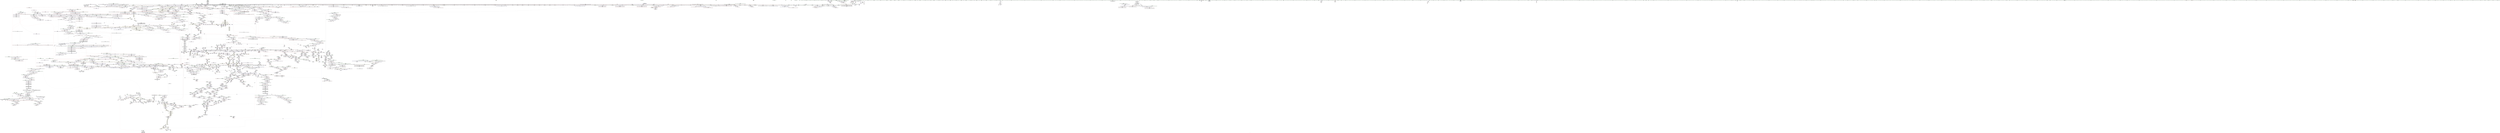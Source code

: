 digraph "SVFG" {
	label="SVFG";

	Node0x55e09c4ff780 [shape=record,color=grey,label="{NodeID: 0\nNullPtr}"];
	Node0x55e09c4ff780 -> Node0x55e09cd8c5b0[style=solid];
	Node0x55e09c4ff780 -> Node0x55e09cd8c6b0[style=solid];
	Node0x55e09c4ff780 -> Node0x55e09cd8c780[style=solid];
	Node0x55e09c4ff780 -> Node0x55e09cd8c850[style=solid];
	Node0x55e09c4ff780 -> Node0x55e09cd8c920[style=solid];
	Node0x55e09c4ff780 -> Node0x55e09cd8c9f0[style=solid];
	Node0x55e09c4ff780 -> Node0x55e09cd8cac0[style=solid];
	Node0x55e09c4ff780 -> Node0x55e09cd8cb90[style=solid];
	Node0x55e09c4ff780 -> Node0x55e09cd8cc60[style=solid];
	Node0x55e09c4ff780 -> Node0x55e09cd8cd30[style=solid];
	Node0x55e09c4ff780 -> Node0x55e09cd8ce00[style=solid];
	Node0x55e09c4ff780 -> Node0x55e09cd8ced0[style=solid];
	Node0x55e09c4ff780 -> Node0x55e09cd8cfa0[style=solid];
	Node0x55e09c4ff780 -> Node0x55e09cd8d070[style=solid];
	Node0x55e09c4ff780 -> Node0x55e09cd8d140[style=solid];
	Node0x55e09c4ff780 -> Node0x55e09cd8d210[style=solid];
	Node0x55e09c4ff780 -> Node0x55e09cd8d2e0[style=solid];
	Node0x55e09c4ff780 -> Node0x55e09cd8d3b0[style=solid];
	Node0x55e09c4ff780 -> Node0x55e09cd8d480[style=solid];
	Node0x55e09c4ff780 -> Node0x55e09cd8d550[style=solid];
	Node0x55e09c4ff780 -> Node0x55e09cd8d620[style=solid];
	Node0x55e09c4ff780 -> Node0x55e09cd8d6f0[style=solid];
	Node0x55e09c4ff780 -> Node0x55e09cd8d7c0[style=solid];
	Node0x55e09c4ff780 -> Node0x55e09cd8d890[style=solid];
	Node0x55e09c4ff780 -> Node0x55e09cd8d960[style=solid];
	Node0x55e09c4ff780 -> Node0x55e09cd8da30[style=solid];
	Node0x55e09c4ff780 -> Node0x55e09cd8db00[style=solid];
	Node0x55e09c4ff780 -> Node0x55e09cd8dbd0[style=solid];
	Node0x55e09c4ff780 -> Node0x55e09cd8dca0[style=solid];
	Node0x55e09c4ff780 -> Node0x55e09cd8dd70[style=solid];
	Node0x55e09c4ff780 -> Node0x55e09cd8de40[style=solid];
	Node0x55e09c4ff780 -> Node0x55e09cd8df10[style=solid];
	Node0x55e09c4ff780 -> Node0x55e09cd8dfe0[style=solid];
	Node0x55e09c4ff780 -> Node0x55e09cd8e0b0[style=solid];
	Node0x55e09c4ff780 -> Node0x55e09cd8e180[style=solid];
	Node0x55e09c4ff780 -> Node0x55e09cd8e250[style=solid];
	Node0x55e09c4ff780 -> Node0x55e09cd8e320[style=solid];
	Node0x55e09c4ff780 -> Node0x55e09cd8e3f0[style=solid];
	Node0x55e09c4ff780 -> Node0x55e09cd8e4c0[style=solid];
	Node0x55e09c4ff780 -> Node0x55e09cd8e590[style=solid];
	Node0x55e09c4ff780 -> Node0x55e09cd8e660[style=solid];
	Node0x55e09c4ff780 -> Node0x55e09cd8e730[style=solid];
	Node0x55e09c4ff780 -> Node0x55e09cd8e800[style=solid];
	Node0x55e09c4ff780 -> Node0x55e09cd8e8d0[style=solid];
	Node0x55e09c4ff780 -> Node0x55e09cd8e9a0[style=solid];
	Node0x55e09c4ff780 -> Node0x55e09cd8ea70[style=solid];
	Node0x55e09c4ff780 -> Node0x55e09cd8eb40[style=solid];
	Node0x55e09c4ff780 -> Node0x55e09cd8ec10[style=solid];
	Node0x55e09c4ff780 -> Node0x55e09cd8ece0[style=solid];
	Node0x55e09c4ff780 -> Node0x55e09cd8edb0[style=solid];
	Node0x55e09c4ff780 -> Node0x55e09cd8ee80[style=solid];
	Node0x55e09c4ff780 -> Node0x55e09cd8ef50[style=solid];
	Node0x55e09c4ff780 -> Node0x55e09cd8f020[style=solid];
	Node0x55e09c4ff780 -> Node0x55e09cd8f0f0[style=solid];
	Node0x55e09c4ff780 -> Node0x55e09cd8f1c0[style=solid];
	Node0x55e09c4ff780 -> Node0x55e09cd8f290[style=solid];
	Node0x55e09c4ff780 -> Node0x55e09cd8f360[style=solid];
	Node0x55e09c4ff780 -> Node0x55e09cd8f430[style=solid];
	Node0x55e09c4ff780 -> Node0x55e09cd8f500[style=solid];
	Node0x55e09c4ff780 -> Node0x55e09cd8f5d0[style=solid];
	Node0x55e09c4ff780 -> Node0x55e09cd8f6a0[style=solid];
	Node0x55e09c4ff780 -> Node0x55e09cd8f770[style=solid];
	Node0x55e09c4ff780 -> Node0x55e09cd8f840[style=solid];
	Node0x55e09c4ff780 -> Node0x55e09cd8f910[style=solid];
	Node0x55e09c4ff780 -> Node0x55e09cd8f9e0[style=solid];
	Node0x55e09c4ff780 -> Node0x55e09cd8fab0[style=solid];
	Node0x55e09c4ff780 -> Node0x55e09cd8fb80[style=solid];
	Node0x55e09c4ff780 -> Node0x55e09cd8fc50[style=solid];
	Node0x55e09c4ff780 -> Node0x55e09cd8fd20[style=solid];
	Node0x55e09c4ff780 -> Node0x55e09cd8fdf0[style=solid];
	Node0x55e09c4ff780 -> Node0x55e09cd8fec0[style=solid];
	Node0x55e09c4ff780 -> Node0x55e09cd8ff90[style=solid];
	Node0x55e09c4ff780 -> Node0x55e09cd90060[style=solid];
	Node0x55e09c4ff780 -> Node0x55e09cd90130[style=solid];
	Node0x55e09c4ff780 -> Node0x55e09cd90200[style=solid];
	Node0x55e09c4ff780 -> Node0x55e09cd902d0[style=solid];
	Node0x55e09c4ff780 -> Node0x55e09cd903a0[style=solid];
	Node0x55e09c4ff780 -> Node0x55e09cd90470[style=solid];
	Node0x55e09c4ff780 -> Node0x55e09cd90540[style=solid];
	Node0x55e09c4ff780 -> Node0x55e09cd90610[style=solid];
	Node0x55e09c4ff780 -> Node0x55e09cd906e0[style=solid];
	Node0x55e09c4ff780 -> Node0x55e09cd907b0[style=solid];
	Node0x55e09c4ff780 -> Node0x55e09cd90880[style=solid];
	Node0x55e09c4ff780 -> Node0x55e09cd9bd30[style=solid];
	Node0x55e09c4ff780 -> Node0x55e09cd9fa50[style=solid];
	Node0x55e09c4ff780 -> Node0x55e09cda2080[style=solid];
	Node0x55e09c4ff780 -> Node0x55e09cda2150[style=solid];
	Node0x55e09c4ff780 -> Node0x55e09cda2220[style=solid];
	Node0x55e09c4ff780 -> Node0x55e09cda69a0[style=solid];
	Node0x55e09c4ff780 -> Node0x55e09cde93f0[style=solid];
	Node0x55e09c4ff780 -> Node0x55e09b052700[style=solid];
	Node0x55e09c4ff780 -> Node0x55e09ce28c20[style=solid];
	Node0x55e09c4ff780 -> Node0x55e09ce28da0[style=solid];
	Node0x55e09c4ff780 -> Node0x55e09ce29520[style=solid];
	Node0x55e09c4ff780 -> Node0x55e09ce296a0[style=solid];
	Node0x55e09c4ff780 -> Node0x55e09ce29fa0[style=solid];
	Node0x55e09c4ff780 -> Node0x55e09ce2a5a0[style=solid];
	Node0x55e09c4ff780 -> Node0x55e09ce2a720[style=solid];
	Node0x55e09c4ff780:s64 -> Node0x55e09cfd5280[style=solid,color=red];
	Node0x55e09c4ff780:s64 -> Node0x55e09cfdeba0[style=solid,color=red];
	Node0x55e09cef65e0 [shape=record,color=yellow,style=double,label="{NodeID: 3764\nRETMU(16V_2)\npts\{124 \}\nFun[__cxx_global_array_dtor]}"];
	Node0x55e09cd98c80 [shape=record,color=red,label="{NodeID: 1550\n3076\<--3073\nthis1\<--this.addr\n_ZNK9__gnu_cxx13new_allocatorIiE8max_sizeEv\n}"];
	Node0x55e09cd76db0 [shape=record,color=green,label="{NodeID: 443\n2868\<--2869\n_ZSt3maxImERKT_S2_S2_\<--_ZSt3maxImERKT_S2_S2__field_insensitive\n}"];
	Node0x55e09cf13cf0 [shape=record,color=yellow,style=double,label="{NodeID: 4207\n11V_2 = CSCHI(MR_11V_1)\npts\{100000 100001 100002 \}\nCS[]|{<s0>5}}"];
	Node0x55e09cf13cf0:s0 -> Node0x55e09cf13b90[style=dashed,color=blue];
	Node0x55e09cd86120 [shape=record,color=black,label="{NodeID: 886\n3416\<--3423\n_ZNKSt13move_iteratorIPiE4baseEv_ret\<--\n_ZNKSt13move_iteratorIPiE4baseEv\n|{<s0>295}}"];
	Node0x55e09cd86120:s0 -> Node0x55e09cfc4c10[style=solid,color=blue];
	Node0x55e09cfdd140 [shape=record,color=black,label="{NodeID: 4650\n1562 = PHI(1516, )\n0th arg _ZNSt8_Rb_treeINSt7__cxx1112basic_stringIcSt11char_traitsIcESaIcEEESt4pairIKS5_iESt10_Select1stIS8_ESt4lessIS5_ESaIS8_EE14_M_lower_boundEPSt13_Rb_tree_nodeIS8_EPSt18_Rb_tree_node_baseRS7_ }"];
	Node0x55e09cfdd140 -> Node0x55e09cda3c20[style=solid];
	Node0x55e09cdbc980 [shape=record,color=red,label="{NodeID: 1329\n1460\<--1452\n\<--__n.addr\n_ZNSt16allocator_traitsISaIiEE10deallocateERS0_Pim\n|{<s0>117}}"];
	Node0x55e09cdbc980:s0 -> Node0x55e09cfcde10[style=solid,color=red];
	Node0x55e09cd6ee60 [shape=record,color=green,label="{NodeID: 222\n1307\<--1308\nthis.addr\<--this.addr_field_insensitive\n_ZN9__gnu_cxx13new_allocatorIiEC2Ev\n}"];
	Node0x55e09cd6ee60 -> Node0x55e09cdbbae0[style=solid];
	Node0x55e09cd6ee60 -> Node0x55e09cda23c0[style=solid];
	Node0x55e09cda41d0 [shape=record,color=blue,label="{NodeID: 1772\n1618\<--1617\nthis.addr\<--this\n_ZNSt8_Rb_treeINSt7__cxx1112basic_stringIcSt11char_traitsIcESaIcEEESt4pairIKS5_iESt10_Select1stIS8_ESt4lessIS5_ESaIS8_EE6_M_endEv\n}"];
	Node0x55e09cda41d0 -> Node0x55e09cdbd8f0[style=dashed];
	Node0x55e09cd92d70 [shape=record,color=black,label="{NodeID: 665\n679\<--678\nidxprom17\<--\nmain\n}"];
	Node0x55e09cfc99d0 [shape=record,color=black,label="{NodeID: 4429\n2881 = PHI(3010, )\n}"];
	Node0x55e09cfc99d0 -> Node0x55e09ce250e0[style=solid];
	Node0x55e09cdb15f0 [shape=record,color=purple,label="{NodeID: 1108\n2747\<--2745\n_M_end_of_storage\<--\n_ZNSt6vectorIiSaIiEE17_M_realloc_insertIJRKiEEEvN9__gnu_cxx17__normal_iteratorIPiS1_EEDpOT_\n}"];
	Node0x55e09cdb15f0 -> Node0x55e09cdc5950[style=solid];
	Node0x55e09c4fd7c0 [shape=record,color=green,label="{NodeID: 1\n7\<--1\n__dso_handle\<--dummyObj\nGlob }"];
	Node0x55e09cef66f0 [shape=record,color=yellow,style=double,label="{NodeID: 3765\nRETMU(11V_1)\npts\{100000 100001 100002 \}\nFun[__cxx_global_array_dtor]}"];
	Node0x55e09cd98d50 [shape=record,color=red,label="{NodeID: 1551\n3088\<--3082\nthis1\<--this.addr\n_ZN9__gnu_cxx17__normal_iteratorIPiSt6vectorIiSaIiEEEC2ERKS1_\n}"];
	Node0x55e09cd98d50 -> Node0x55e09cdb27d0[style=solid];
	Node0x55e09cd76eb0 [shape=record,color=green,label="{NodeID: 444\n2890\<--2891\n__lhs.addr\<--__lhs.addr_field_insensitive\n_ZN9__gnu_cxxmiIPiSt6vectorIiSaIiEEEENS_17__normal_iteratorIT_T0_E15difference_typeERKS8_SB_\n}"];
	Node0x55e09cd76eb0 -> Node0x55e09cdc6650[style=solid];
	Node0x55e09cd76eb0 -> Node0x55e09cdea5d0[style=solid];
	Node0x55e09cd861f0 [shape=record,color=purple,label="{NodeID: 887\n52\<--4\n\<--_Z2mpB5cxx11\n__cxx_global_var_init\n}"];
	Node0x55e09cfdd250 [shape=record,color=black,label="{NodeID: 4651\n1563 = PHI(1517, )\n1st arg _ZNSt8_Rb_treeINSt7__cxx1112basic_stringIcSt11char_traitsIcESaIcEEESt4pairIKS5_iESt10_Select1stIS8_ESt4lessIS5_ESaIS8_EE14_M_lower_boundEPSt13_Rb_tree_nodeIS8_EPSt18_Rb_tree_node_baseRS7_ }"];
	Node0x55e09cfdd250 -> Node0x55e09cda3cf0[style=solid];
	Node0x55e09cdbca50 [shape=record,color=red,label="{NodeID: 1330\n1478\<--1469\nthis1\<--this.addr\n_ZN9__gnu_cxx13new_allocatorIiE10deallocateEPim\n}"];
	Node0x55e09cd6ef30 [shape=record,color=green,label="{NodeID: 223\n1316\<--1317\n__first.addr\<--__first.addr_field_insensitive\n_ZSt8_DestroyIPiiEvT_S1_RSaIT0_E\n}"];
	Node0x55e09cd6ef30 -> Node0x55e09cdbbbb0[style=solid];
	Node0x55e09cd6ef30 -> Node0x55e09cda2490[style=solid];
	Node0x55e09cda42a0 [shape=record,color=blue,label="{NodeID: 1773\n1631\<--1629\nthis.addr\<--this\n_ZNKSt17_Rb_tree_iteratorISt4pairIKNSt7__cxx1112basic_stringIcSt11char_traitsIcESaIcEEEiEEeqERKS9_\n}"];
	Node0x55e09cda42a0 -> Node0x55e09cdbd9c0[style=dashed];
	Node0x55e09cd92e40 [shape=record,color=black,label="{NodeID: 666\n685\<--684\nidxprom20\<--\nmain\n}"];
	Node0x55e09cfc9b10 [shape=record,color=black,label="{NodeID: 4430\n2897 = PHI(2986, )\n}"];
	Node0x55e09cfc9b10 -> Node0x55e09cdc67f0[style=solid];
	Node0x55e09cdb16c0 [shape=record,color=purple,label="{NodeID: 1109\n2750\<--2749\n_M_impl33\<--\n_ZNSt6vectorIiSaIiEE17_M_realloc_insertIJRKiEEEvN9__gnu_cxx17__normal_iteratorIPiS1_EEDpOT_\n}"];
	Node0x55e09cd00800 [shape=record,color=green,label="{NodeID: 2\n12\<--1\n\<--dummyObj\nCan only get source location for instruction, argument, global var or function.}"];
	Node0x55e09cd98e20 [shape=record,color=red,label="{NodeID: 1552\n3090\<--3084\n\<--__i.addr\n_ZN9__gnu_cxx17__normal_iteratorIPiSt6vectorIiSaIiEEEC2ERKS1_\n}"];
	Node0x55e09cd98e20 -> Node0x55e09cd98ef0[style=solid];
	Node0x55e09cd76f80 [shape=record,color=green,label="{NodeID: 445\n2892\<--2893\n__rhs.addr\<--__rhs.addr_field_insensitive\n_ZN9__gnu_cxxmiIPiSt6vectorIiSaIiEEEENS_17__normal_iteratorIT_T0_E15difference_typeERKS8_SB_\n}"];
	Node0x55e09cd76f80 -> Node0x55e09cdc6720[style=solid];
	Node0x55e09cd76f80 -> Node0x55e09cdea6a0[style=solid];
	Node0x55e09cd862c0 [shape=record,color=purple,label="{NodeID: 888\n89\<--8\n\<--e\n__cxx_global_var_init.1\n}"];
	Node0x55e09cd862c0 -> Node0x55e09ce25680[style=solid];
	Node0x55e09cfdd360 [shape=record,color=black,label="{NodeID: 4652\n1564 = PHI(1518, )\n2nd arg _ZNSt8_Rb_treeINSt7__cxx1112basic_stringIcSt11char_traitsIcESaIcEEESt4pairIKS5_iESt10_Select1stIS8_ESt4lessIS5_ESaIS8_EE14_M_lower_boundEPSt13_Rb_tree_nodeIS8_EPSt18_Rb_tree_node_baseRS7_ }"];
	Node0x55e09cfdd360 -> Node0x55e09cda3dc0[style=solid];
	Node0x55e09cdbcb20 [shape=record,color=red,label="{NodeID: 1331\n1479\<--1471\n\<--__p.addr\n_ZN9__gnu_cxx13new_allocatorIiE10deallocateEPim\n}"];
	Node0x55e09cdbcb20 -> Node0x55e09cd953a0[style=solid];
	Node0x55e09cd6f000 [shape=record,color=green,label="{NodeID: 224\n1318\<--1319\n__last.addr\<--__last.addr_field_insensitive\n_ZSt8_DestroyIPiiEvT_S1_RSaIT0_E\n}"];
	Node0x55e09cd6f000 -> Node0x55e09cdbbc80[style=solid];
	Node0x55e09cd6f000 -> Node0x55e09cda2560[style=solid];
	Node0x55e09cda4370 [shape=record,color=blue,label="{NodeID: 1774\n1633\<--1630\n__x.addr\<--__x\n_ZNKSt17_Rb_tree_iteratorISt4pairIKNSt7__cxx1112basic_stringIcSt11char_traitsIcESaIcEEEiEEeqERKS9_\n}"];
	Node0x55e09cda4370 -> Node0x55e09cdbda90[style=dashed];
	Node0x55e09cd92f10 [shape=record,color=black,label="{NodeID: 667\n747\<--746\n\<--this1\n_ZNSt6vectorIiSaIiEE9push_backERKi\n}"];
	Node0x55e09cd92f10 -> Node0x55e09cdaa020[style=solid];
	Node0x55e09cd92f10 -> Node0x55e09cdaa0f0[style=solid];
	Node0x55e09cfc9c50 [shape=record,color=black,label="{NodeID: 4431\n2900 = PHI(2986, )\n}"];
	Node0x55e09cfc9c50 -> Node0x55e09cdc68c0[style=solid];
	Node0x55e09cdb1790 [shape=record,color=purple,label="{NodeID: 1110\n2751\<--2749\n_M_start34\<--\n_ZNSt6vectorIiSaIiEE17_M_realloc_insertIJRKiEEEvN9__gnu_cxx17__normal_iteratorIPiS1_EEDpOT_\n}"];
	Node0x55e09cdb1790 -> Node0x55e09cdc5a20[style=solid];
	Node0x55e09cd663e0 [shape=record,color=green,label="{NodeID: 3\n19\<--1\n.str\<--dummyObj\nGlob }"];
	Node0x55e09cd98ef0 [shape=record,color=red,label="{NodeID: 1553\n3091\<--3090\n\<--\n_ZN9__gnu_cxx17__normal_iteratorIPiSt6vectorIiSaIiEEEC2ERKS1_\n}"];
	Node0x55e09cd98ef0 -> Node0x55e09cdeb950[style=solid];
	Node0x55e09cd77050 [shape=record,color=green,label="{NodeID: 446\n2909\<--2910\nretval\<--retval_field_insensitive\n_ZNSt6vectorIiSaIiEE5beginEv\n|{|<s1>263}}"];
	Node0x55e09cd77050 -> Node0x55e09cdb1fb0[style=solid];
	Node0x55e09cd77050:s1 -> Node0x55e09cfd57c0[style=solid,color=red];
	Node0x55e09cdd10f0 [shape=record,color=black,label="{NodeID: 3103\nMR_133V_3 = PHI(MR_133V_5, MR_133V_2, )\npts\{3133 \}\n|{|<s1>57|<s2>60}}"];
	Node0x55e09cdd10f0 -> Node0x55e09cdcd4f0[style=dashed];
	Node0x55e09cdd10f0:s1 -> Node0x55e09cdd4330[style=dashed,color=red];
	Node0x55e09cdd10f0:s2 -> Node0x55e09cee7410[style=dashed,color=red];
	Node0x55e09cd86390 [shape=record,color=purple,label="{NodeID: 889\n96\<--8\n\<--e\n__cxx_global_var_init.1\n}"];
	Node0x55e09cfdd470 [shape=record,color=black,label="{NodeID: 4653\n1565 = PHI(1521, )\n3rd arg _ZNSt8_Rb_treeINSt7__cxx1112basic_stringIcSt11char_traitsIcESaIcEEESt4pairIKS5_iESt10_Select1stIS8_ESt4lessIS5_ESaIS8_EE14_M_lower_boundEPSt13_Rb_tree_nodeIS8_EPSt18_Rb_tree_node_baseRS7_ }"];
	Node0x55e09cfdd470 -> Node0x55e09cda3e90[style=solid];
	Node0x55e09cdbcbf0 [shape=record,color=red,label="{NodeID: 1332\n1488\<--1485\nthis1\<--this.addr\n_ZNSaIiED2Ev\n}"];
	Node0x55e09cdbcbf0 -> Node0x55e09cd95470[style=solid];
	Node0x55e09cd6f0d0 [shape=record,color=green,label="{NodeID: 225\n1320\<--1321\n.addr\<--.addr_field_insensitive\n_ZSt8_DestroyIPiiEvT_S1_RSaIT0_E\n}"];
	Node0x55e09cd6f0d0 -> Node0x55e09cda2630[style=solid];
	Node0x55e09cda4440 [shape=record,color=blue,label="{NodeID: 1775\n1649\<--1646\nthis.addr\<--this\n_ZNSt8_Rb_treeINSt7__cxx1112basic_stringIcSt11char_traitsIcESaIcEEESt4pairIKS5_iESt10_Select1stIS8_ESt4lessIS5_ESaIS8_EE3endEv\n}"];
	Node0x55e09cda4440 -> Node0x55e09cdbdd00[style=dashed];
	Node0x55e09cd92fe0 [shape=record,color=black,label="{NodeID: 668\n751\<--746\n\<--this1\n_ZNSt6vectorIiSaIiEE9push_backERKi\n}"];
	Node0x55e09cd92fe0 -> Node0x55e09cdaa1c0[style=solid];
	Node0x55e09cd92fe0 -> Node0x55e09cdaa290[style=solid];
	Node0x55e09cfc9d90 [shape=record,color=black,label="{NodeID: 4432\n2938 = PHI(3094, )\n}"];
	Node0x55e09cfc9d90 -> Node0x55e09b052700[style=solid];
	Node0x55e09cdb1860 [shape=record,color=purple,label="{NodeID: 1111\n2760\<--2759\n_M_impl35\<--\n_ZNSt6vectorIiSaIiEE17_M_realloc_insertIJRKiEEEvN9__gnu_cxx17__normal_iteratorIPiS1_EEDpOT_\n}"];
	Node0x55e09cd66720 [shape=record,color=green,label="{NodeID: 4\n21\<--1\n.str.2\<--dummyObj\nGlob }"];
	Node0x55e09cd98fc0 [shape=record,color=red,label="{NodeID: 1554\n3103\<--3097\n\<--__a.addr\n_ZNSt16allocator_traitsISaIiEE8allocateERS0_m\n}"];
	Node0x55e09cd98fc0 -> Node0x55e09cd844b0[style=solid];
	Node0x55e09cd77120 [shape=record,color=green,label="{NodeID: 447\n2911\<--2912\nthis.addr\<--this.addr_field_insensitive\n_ZNSt6vectorIiSaIiEE5beginEv\n}"];
	Node0x55e09cd77120 -> Node0x55e09cdc6990[style=solid];
	Node0x55e09cd77120 -> Node0x55e09cdea770[style=solid];
	Node0x55e09cf141a0 [shape=record,color=yellow,style=double,label="{NodeID: 4211\n2V_2 = CSCHI(MR_2V_1)\npts\{60000 60001 60002 60003 60004 \}\nCS[]|{<s0>299}}"];
	Node0x55e09cf141a0:s0 -> Node0x55e09cf17630[style=dashed,color=blue];
	Node0x55e09cdd15f0 [shape=record,color=black,label="{NodeID: 3104\nMR_25V_3 = PHI(MR_25V_5, MR_25V_2, )\npts\{100000 \}\n|{|<s1>55|<s2>56|<s3>57|<s4>60}}"];
	Node0x55e09cdd15f0 -> Node0x55e09cdcd9f0[style=dashed];
	Node0x55e09cdd15f0:s1 -> Node0x55e09ced0e50[style=dashed,color=red];
	Node0x55e09cdd15f0:s2 -> Node0x55e09ced0e50[style=dashed,color=red];
	Node0x55e09cdd15f0:s3 -> Node0x55e09cdd4410[style=dashed,color=red];
	Node0x55e09cdd15f0:s4 -> Node0x55e09cee74f0[style=dashed,color=red];
	Node0x55e09cd86460 [shape=record,color=purple,label="{NodeID: 890\n97\<--8\n\<--e\n__cxx_global_var_init.1\n}"];
	Node0x55e09cd86460 -> Node0x55e09ce2aa20[style=solid];
	Node0x55e09cfdd580 [shape=record,color=black,label="{NodeID: 4654\n481 = PHI(527, 688, )\n0th arg _Z3dfsi }"];
	Node0x55e09cfdd580 -> Node0x55e09cd9df80[style=solid];
	Node0x55e09cdbccc0 [shape=record,color=red,label="{NodeID: 1333\n1499\<--1496\nthis1\<--this.addr\n_ZN9__gnu_cxx13new_allocatorIiED2Ev\n}"];
	Node0x55e09cd6f1a0 [shape=record,color=green,label="{NodeID: 226\n1328\<--1329\n_ZSt8_DestroyIPiEvT_S1_\<--_ZSt8_DestroyIPiEvT_S1__field_insensitive\n}"];
	Node0x55e09cda4510 [shape=record,color=blue,label="{NodeID: 1776\n1666\<--1663\nthis.addr\<--this\n_ZNKSt4lessINSt7__cxx1112basic_stringIcSt11char_traitsIcESaIcEEEEclERKS5_S8_\n}"];
	Node0x55e09cda4510 -> Node0x55e09cdbdea0[style=dashed];
	Node0x55e09cd930b0 [shape=record,color=black,label="{NodeID: 669\n757\<--746\n\<--this1\n_ZNSt6vectorIiSaIiEE9push_backERKi\n}"];
	Node0x55e09cd930b0 -> Node0x55e09cdaa360[style=solid];
	Node0x55e09cfc9ed0 [shape=record,color=black,label="{NodeID: 4433\n2967 = PHI(3174, )\n}"];
	Node0x55e09cfc9ed0 -> Node0x55e09cdead20[style=solid];
	Node0x55e09ced61e0 [shape=record,color=yellow,style=double,label="{NodeID: 3326\n133V_1 = ENCHI(MR_133V_0)\npts\{3133 \}\nFun[_ZSt14__copy_move_a2ILb1EPiS0_ET1_T0_S2_S1_]|{<s0>294}}"];
	Node0x55e09ced61e0:s0 -> Node0x55e09ce99a60[style=dashed,color=red];
	Node0x55e09cdb1930 [shape=record,color=purple,label="{NodeID: 1112\n2761\<--2759\n_M_start36\<--\n_ZNSt6vectorIiSaIiEE17_M_realloc_insertIJRKiEEEvN9__gnu_cxx17__normal_iteratorIPiS1_EEDpOT_\n}"];
	Node0x55e09cdb1930 -> Node0x55e09cde9a70[style=solid];
	Node0x55e09cd667e0 [shape=record,color=green,label="{NodeID: 5\n23\<--1\nstdin\<--dummyObj\nGlob }"];
	Node0x55e09cd99090 [shape=record,color=red,label="{NodeID: 1555\n3105\<--3099\n\<--__n.addr\n_ZNSt16allocator_traitsISaIiEE8allocateERS0_m\n|{<s0>272}}"];
	Node0x55e09cd99090:s0 -> Node0x55e09cfdea90[style=solid,color=red];
	Node0x55e09cd771f0 [shape=record,color=green,label="{NodeID: 448\n2925\<--2926\nthis.addr\<--this.addr_field_insensitive\n_ZNSt12_Vector_baseIiSaIiEE11_M_allocateEm\n}"];
	Node0x55e09cd771f0 -> Node0x55e09cdc6b30[style=solid];
	Node0x55e09cd771f0 -> Node0x55e09cdea840[style=solid];
	Node0x55e09cf14300 [shape=record,color=yellow,style=double,label="{NodeID: 4212\n2V_2 = CSCHI(MR_2V_1)\npts\{60000 60001 60002 60003 60004 \}\nCS[]|{<s0>1}}"];
	Node0x55e09cf14300:s0 -> Node0x55e09cf141a0[style=dashed,color=blue];
	Node0x55e09cdd1af0 [shape=record,color=black,label="{NodeID: 3105\nMR_27V_3 = PHI(MR_27V_7, MR_27V_2, )\npts\{100001 \}\n|{|<s1>55|<s2>60}}"];
	Node0x55e09cdd1af0 -> Node0x55e09cdcdef0[style=dashed];
	Node0x55e09cdd1af0:s1 -> Node0x55e09ced0f30[style=dashed,color=red];
	Node0x55e09cdd1af0:s2 -> Node0x55e09cee75d0[style=dashed,color=red];
	Node0x55e09cd86530 [shape=record,color=purple,label="{NodeID: 891\n126\<--8\n\<--e\n__cxx_global_array_dtor\n}"];
	Node0x55e09cfdd6d0 [shape=record,color=black,label="{NodeID: 4655\n1966 = PHI(1870, )\n0th arg _ZNSt8_Rb_treeINSt7__cxx1112basic_stringIcSt11char_traitsIcESaIcEEESt4pairIKS5_iESt10_Select1stIS8_ESt4lessIS5_ESaIS8_EE14_M_create_nodeIJS6_IPciEEEEPSt13_Rb_tree_nodeIS8_EDpOT_ }"];
	Node0x55e09cfdd6d0 -> Node0x55e09cda5fe0[style=solid];
	Node0x55e09cee85a0 [shape=record,color=yellow,style=double,label="{NodeID: 3548\n650V_1 = ENCHI(MR_650V_0)\npts\{100000 100001 \}\nFun[_ZNKSt6vectorIiSaIiEE12_M_check_lenEmPKc]|{<s0>253|<s1>253|<s2>255|<s3>255|<s4>256|<s5>256|<s6>258|<s7>258}}"];
	Node0x55e09cee85a0:s0 -> Node0x55e09ce99ef0[style=dashed,color=red];
	Node0x55e09cee85a0:s1 -> Node0x55e09ce9a0e0[style=dashed,color=red];
	Node0x55e09cee85a0:s2 -> Node0x55e09ce99ef0[style=dashed,color=red];
	Node0x55e09cee85a0:s3 -> Node0x55e09ce9a0e0[style=dashed,color=red];
	Node0x55e09cee85a0:s4 -> Node0x55e09ce99ef0[style=dashed,color=red];
	Node0x55e09cee85a0:s5 -> Node0x55e09ce9a0e0[style=dashed,color=red];
	Node0x55e09cee85a0:s6 -> Node0x55e09ce99ef0[style=dashed,color=red];
	Node0x55e09cee85a0:s7 -> Node0x55e09ce9a0e0[style=dashed,color=red];
	Node0x55e09cdbcd90 [shape=record,color=red,label="{NodeID: 1334\n1516\<--1506\nthis1\<--this.addr\n_ZNSt8_Rb_treeINSt7__cxx1112basic_stringIcSt11char_traitsIcESaIcEEESt4pairIKS5_iESt10_Select1stIS8_ESt4lessIS5_ESaIS8_EE4findERS7_\n|{|<s1>120|<s2>121|<s3>122|<s4>123|<s5>127}}"];
	Node0x55e09cdbcd90 -> Node0x55e09cdacf40[style=solid];
	Node0x55e09cdbcd90:s1 -> Node0x55e09cfd7980[style=solid,color=red];
	Node0x55e09cdbcd90:s2 -> Node0x55e09cfd2fb0[style=solid,color=red];
	Node0x55e09cdbcd90:s3 -> Node0x55e09cfdd140[style=solid,color=red];
	Node0x55e09cdbcd90:s4 -> Node0x55e09cfdaf30[style=solid,color=red];
	Node0x55e09cdbcd90:s5 -> Node0x55e09cfdaf30[style=solid,color=red];
	Node0x55e09cd6f2a0 [shape=record,color=green,label="{NodeID: 227\n1333\<--1334\nthis.addr\<--this.addr_field_insensitive\n_ZNSt12_Vector_baseIiSaIiEE19_M_get_Tp_allocatorEv\n}"];
	Node0x55e09cd6f2a0 -> Node0x55e09cdbbd50[style=solid];
	Node0x55e09cd6f2a0 -> Node0x55e09cda2700[style=solid];
	Node0x55e09cda45e0 [shape=record,color=blue,label="{NodeID: 1777\n1668\<--1664\n__x.addr\<--__x\n_ZNKSt4lessINSt7__cxx1112basic_stringIcSt11char_traitsIcESaIcEEEEclERKS5_S8_\n}"];
	Node0x55e09cda45e0 -> Node0x55e09cdbdf70[style=dashed];
	Node0x55e09cd93180 [shape=record,color=black,label="{NodeID: 670\n760\<--746\n\<--this1\n_ZNSt6vectorIiSaIiEE9push_backERKi\n}"];
	Node0x55e09cd93180 -> Node0x55e09cdaa430[style=solid];
	Node0x55e09cd93180 -> Node0x55e09cdaa500[style=solid];
	Node0x55e09cfca010 [shape=record,color=black,label="{NodeID: 4434\n2973 = PHI(3174, )\n}"];
	Node0x55e09cfca010 -> Node0x55e09cdeadf0[style=solid];
	Node0x55e09cdb1a00 [shape=record,color=purple,label="{NodeID: 1113\n2765\<--2764\n_M_impl37\<--\n_ZNSt6vectorIiSaIiEE17_M_realloc_insertIJRKiEEEvN9__gnu_cxx17__normal_iteratorIPiS1_EEDpOT_\n}"];
	Node0x55e09cd668a0 [shape=record,color=green,label="{NodeID: 6\n24\<--1\n.str.3\<--dummyObj\nGlob }"];
	Node0x55e09cd99160 [shape=record,color=red,label="{NodeID: 1556\n3123\<--3114\nthis1\<--this.addr\n_ZN9__gnu_cxx13new_allocatorIiE8allocateEmPKv\n|{<s0>273}}"];
	Node0x55e09cd99160:s0 -> Node0x55e09cfda320[style=solid,color=red];
	Node0x55e09cd772c0 [shape=record,color=green,label="{NodeID: 449\n2927\<--2928\n__n.addr\<--__n.addr_field_insensitive\n_ZNSt12_Vector_baseIiSaIiEE11_M_allocateEm\n}"];
	Node0x55e09cd772c0 -> Node0x55e09cdc6c00[style=solid];
	Node0x55e09cd772c0 -> Node0x55e09cdc6cd0[style=solid];
	Node0x55e09cd772c0 -> Node0x55e09cdea910[style=solid];
	Node0x55e09cdd1ff0 [shape=record,color=black,label="{NodeID: 3106\nMR_29V_3 = PHI(MR_29V_5, MR_29V_2, )\npts\{100002 \}\n|{|<s1>57}}"];
	Node0x55e09cdd1ff0 -> Node0x55e09cdce3f0[style=dashed];
	Node0x55e09cdd1ff0:s1 -> Node0x55e09cdd45d0[style=dashed,color=red];
	Node0x55e09cd86600 [shape=record,color=purple,label="{NodeID: 892\n127\<--8\n\<--e\n__cxx_global_array_dtor\n}"];
	Node0x55e09cd86600 -> Node0x55e09b064500[style=solid];
	Node0x55e09cfdd7e0 [shape=record,color=black,label="{NodeID: 4656\n1967 = PHI(1872, )\n1st arg _ZNSt8_Rb_treeINSt7__cxx1112basic_stringIcSt11char_traitsIcESaIcEEESt4pairIKS5_iESt10_Select1stIS8_ESt4lessIS5_ESaIS8_EE14_M_create_nodeIJS6_IPciEEEEPSt13_Rb_tree_nodeIS8_EDpOT_ }"];
	Node0x55e09cfdd7e0 -> Node0x55e09cda60b0[style=solid];
	Node0x55e09cee8680 [shape=record,color=yellow,style=double,label="{NodeID: 3549\n46V_1 = ENCHI(MR_46V_0)\npts\{1980000 \}\nFun[_ZNKSt17_Rb_tree_iteratorISt4pairIKNSt7__cxx1112basic_stringIcSt11char_traitsIcESaIcEEEiEEneERKS9_]}"];
	Node0x55e09cee8680 -> Node0x55e09cdb60b0[style=dashed];
	Node0x55e09cdbce60 [shape=record,color=red,label="{NodeID: 1335\n1521\<--1508\n\<--__k.addr\n_ZNSt8_Rb_treeINSt7__cxx1112basic_stringIcSt11char_traitsIcESaIcEEESt4pairIKS5_iESt10_Select1stIS8_ESt4lessIS5_ESaIS8_EE4findERS7_\n|{<s0>122}}"];
	Node0x55e09cdbce60:s0 -> Node0x55e09cfdd470[style=solid,color=red];
	Node0x55e09cd6f370 [shape=record,color=green,label="{NodeID: 228\n1342\<--1343\nthis.addr\<--this.addr_field_insensitive\n_ZNSt12_Vector_baseIiSaIiEED2Ev\n}"];
	Node0x55e09cd6f370 -> Node0x55e09cdbbe20[style=solid];
	Node0x55e09cd6f370 -> Node0x55e09cda27d0[style=solid];
	Node0x55e09cda46b0 [shape=record,color=blue,label="{NodeID: 1778\n1670\<--1665\n__y.addr\<--__y\n_ZNKSt4lessINSt7__cxx1112basic_stringIcSt11char_traitsIcESaIcEEEEclERKS5_S8_\n}"];
	Node0x55e09cda46b0 -> Node0x55e09cdbe040[style=dashed];
	Node0x55e09cd93250 [shape=record,color=black,label="{NodeID: 671\n768\<--746\n\<--this1\n_ZNSt6vectorIiSaIiEE9push_backERKi\n}"];
	Node0x55e09cd93250 -> Node0x55e09cdaa5d0[style=solid];
	Node0x55e09cd93250 -> Node0x55e09cdaa6a0[style=solid];
	Node0x55e09cfca150 [shape=record,color=black,label="{NodeID: 4435\n2982 = PHI(3136, )\n}"];
	Node0x55e09cfca150 -> Node0x55e09cd83bc0[style=solid];
	Node0x55e09cdb1ad0 [shape=record,color=purple,label="{NodeID: 1114\n2766\<--2764\n_M_finish38\<--\n_ZNSt6vectorIiSaIiEE17_M_realloc_insertIJRKiEEEvN9__gnu_cxx17__normal_iteratorIPiS1_EEDpOT_\n}"];
	Node0x55e09cdb1ad0 -> Node0x55e09cde9b40[style=solid];
	Node0x55e09cd67180 [shape=record,color=green,label="{NodeID: 7\n26\<--1\n.str.4\<--dummyObj\nGlob }"];
	Node0x55e09cd99230 [shape=record,color=red,label="{NodeID: 1557\n3124\<--3116\n\<--__n.addr\n_ZN9__gnu_cxx13new_allocatorIiE8allocateEmPKv\n}"];
	Node0x55e09cd99230 -> Node0x55e09ce2a120[style=solid];
	Node0x55e09cd77390 [shape=record,color=green,label="{NodeID: 450\n2939\<--2940\n_ZNSt16allocator_traitsISaIiEE8allocateERS0_m\<--_ZNSt16allocator_traitsISaIiEE8allocateERS0_m_field_insensitive\n}"];
	Node0x55e09cdd24f0 [shape=record,color=black,label="{NodeID: 3107\nMR_166V_3 = PHI(MR_166V_5, MR_166V_2, )\npts\{23100008 \}\n|{|<s1>55}}"];
	Node0x55e09cdd24f0 -> Node0x55e09cdcedf0[style=dashed];
	Node0x55e09cdd24f0:s1 -> Node0x55e09ced1630[style=dashed,color=red];
	Node0x55e09cd866d0 [shape=record,color=purple,label="{NodeID: 893\n134\<--8\n\<--e\n__cxx_global_array_dtor\n}"];
	Node0x55e09cd866d0 -> Node0x55e09ce2a2a0[style=solid];
	Node0x55e09cfdd8f0 [shape=record,color=black,label="{NodeID: 4657\n454 = PHI(185, )\n0th arg _ZSt9make_pairIRPcRiESt4pairINSt17__decay_and_stripIT_E6__typeENS4_IT0_E6__typeEEOS5_OS8_ }"];
	Node0x55e09cfdd8f0 -> Node0x55e09cd9dde0[style=solid];
	Node0x55e09cdbcf30 [shape=record,color=red,label="{NodeID: 1336\n1537\<--1508\n\<--__k.addr\n_ZNSt8_Rb_treeINSt7__cxx1112basic_stringIcSt11char_traitsIcESaIcEEESt4pairIKS5_iESt10_Select1stIS8_ESt4lessIS5_ESaIS8_EE4findERS7_\n|{<s0>126}}"];
	Node0x55e09cdbcf30:s0 -> Node0x55e09cfd8a50[style=solid,color=red];
	Node0x55e09cd77ab0 [shape=record,color=green,label="{NodeID: 229\n1344\<--1345\nexn.slot\<--exn.slot_field_insensitive\n_ZNSt12_Vector_baseIiSaIiEED2Ev\n}"];
	Node0x55e09cd77ab0 -> Node0x55e09cdbbef0[style=solid];
	Node0x55e09cd77ab0 -> Node0x55e09cda28a0[style=solid];
	Node0x55e09cda4780 [shape=record,color=blue,label="{NodeID: 1779\n1684\<--1683\n__x.addr\<--__x\n_ZNSt8_Rb_treeINSt7__cxx1112basic_stringIcSt11char_traitsIcESaIcEEESt4pairIKS5_iESt10_Select1stIS8_ESt4lessIS5_ESaIS8_EE6_S_keyEPKSt18_Rb_tree_node_base\n}"];
	Node0x55e09cda4780 -> Node0x55e09cdbe110[style=dashed];
	Node0x55e09cd93320 [shape=record,color=black,label="{NodeID: 672\n759\<--758\n\<--_M_impl3\n_ZNSt6vectorIiSaIiEE9push_backERKi\n|{<s0>65}}"];
	Node0x55e09cd93320:s0 -> Node0x55e09cfd3560[style=solid,color=red];
	Node0x55e09cfca290 [shape=record,color=black,label="{NodeID: 4436\n3017 = PHI(3062, )\n|{<s0>270}}"];
	Node0x55e09cfca290:s0 -> Node0x55e09cfd2890[style=solid,color=red];
	Node0x55e09cdb1ba0 [shape=record,color=purple,label="{NodeID: 1115\n2772\<--2771\n_M_impl40\<--\n_ZNSt6vectorIiSaIiEE17_M_realloc_insertIJRKiEEEvN9__gnu_cxx17__normal_iteratorIPiS1_EEDpOT_\n}"];
	Node0x55e09cd67210 [shape=record,color=green,label="{NodeID: 8\n28\<--1\nstdout\<--dummyObj\nGlob }"];
	Node0x55e09cd99300 [shape=record,color=red,label="{NodeID: 1558\n3130\<--3116\n\<--__n.addr\n_ZN9__gnu_cxx13new_allocatorIiE8allocateEmPKv\n}"];
	Node0x55e09cd99300 -> Node0x55e09ce272a0[style=solid];
	Node0x55e09cd77490 [shape=record,color=green,label="{NodeID: 451\n2950\<--2951\n__first.addr\<--__first.addr_field_insensitive\n_ZSt34__uninitialized_move_if_noexcept_aIPiS0_SaIiEET0_T_S3_S2_RT1_\n}"];
	Node0x55e09cd77490 -> Node0x55e09cdc6da0[style=solid];
	Node0x55e09cd77490 -> Node0x55e09cdea9e0[style=solid];
	Node0x55e09cf14720 [shape=record,color=yellow,style=double,label="{NodeID: 4215\n27V_2 = CSCHI(MR_27V_1)\npts\{100001 \}\nCS[]|{<s0>32}}"];
	Node0x55e09cf14720:s0 -> Node0x55e09ceaac20[style=dashed,color=blue];
	Node0x55e09cdd29f0 [shape=record,color=black,label="{NodeID: 3108\nMR_168V_4 = PHI(MR_168V_6, MR_168V_3, )\npts\{60001 60002 60003 60004 \}\n|{|<s1>55|<s2>55|<s3>55}}"];
	Node0x55e09cdd29f0 -> Node0x55e09cdcf2f0[style=dashed];
	Node0x55e09cdd29f0:s1 -> Node0x55e09ced0d70[style=dashed,color=red];
	Node0x55e09cdd29f0:s2 -> Node0x55e09ced1630[style=dashed,color=red];
	Node0x55e09cdd29f0:s3 -> Node0x55e09ced1740[style=dashed,color=red];
	Node0x55e09cd867a0 [shape=record,color=purple,label="{NodeID: 894\n288\<--8\narrayidx\<--e\n_Z3getPc\n|{<s0>32}}"];
	Node0x55e09cd867a0:s0 -> Node0x55e09cfd9830[style=solid,color=red];
	Node0x55e09cfdda00 [shape=record,color=black,label="{NodeID: 4658\n455 = PHI(11, )\n1st arg _ZSt9make_pairIRPcRiESt4pairINSt17__decay_and_stripIT_E6__typeENS4_IT0_E6__typeEEOS5_OS8_ }"];
	Node0x55e09cfdda00 -> Node0x55e09cd9deb0[style=solid];
	Node0x55e09cdbd000 [shape=record,color=red,label="{NodeID: 1337\n1539\<--1538\n\<--_M_node\n_ZNSt8_Rb_treeINSt7__cxx1112basic_stringIcSt11char_traitsIcESaIcEEESt4pairIKS5_iESt10_Select1stIS8_ESt4lessIS5_ESaIS8_EE4findERS7_\n|{<s0>125}}"];
	Node0x55e09cdbd000:s0 -> Node0x55e09cfd71f0[style=solid,color=red];
	Node0x55e09cd77b80 [shape=record,color=green,label="{NodeID: 230\n1346\<--1347\nehselector.slot\<--ehselector.slot_field_insensitive\n_ZNSt12_Vector_baseIiSaIiEED2Ev\n}"];
	Node0x55e09cd77b80 -> Node0x55e09cda2970[style=solid];
	Node0x55e09cda4850 [shape=record,color=blue,label="{NodeID: 1780\n1704\<--1703\n__x.addr\<--__x\n_ZNSt8_Rb_treeINSt7__cxx1112basic_stringIcSt11char_traitsIcESaIcEEESt4pairIKS5_iESt10_Select1stIS8_ESt4lessIS5_ESaIS8_EE6_S_keyEPKSt13_Rb_tree_nodeIS8_E\n}"];
	Node0x55e09cda4850 -> Node0x55e09cdbe1e0[style=dashed];
	Node0x55e09cd933f0 [shape=record,color=black,label="{NodeID: 673\n815\<--814\n\<--this1\n_ZNSt8_Rb_treeINSt7__cxx1112basic_stringIcSt11char_traitsIcESaIcEEESt4pairIKS5_iESt10_Select1stIS8_ESt4lessIS5_ESaIS8_EE13_Rb_tree_implISC_Lb1EEC2Ev\n|{<s0>69}}"];
	Node0x55e09cd933f0:s0 -> Node0x55e09cfd2780[style=solid,color=red];
	Node0x55e09cfca3d0 [shape=record,color=black,label="{NodeID: 4437\n3020 = PHI(3051, )\n}"];
	Node0x55e09cfca3d0 -> Node0x55e09cd83f00[style=solid];
	Node0x55e09cdb1c70 [shape=record,color=purple,label="{NodeID: 1116\n2773\<--2771\n_M_end_of_storage41\<--\n_ZNSt6vectorIiSaIiEE17_M_realloc_insertIJRKiEEEvN9__gnu_cxx17__normal_iteratorIPiS1_EEDpOT_\n}"];
	Node0x55e09cdb1c70 -> Node0x55e09cde9c10[style=solid];
	Node0x55e09cd672a0 [shape=record,color=green,label="{NodeID: 9\n29\<--1\n.str.5\<--dummyObj\nGlob }"];
	Node0x55e09cd993d0 [shape=record,color=red,label="{NodeID: 1559\n3165\<--3145\n\<--__result.addr\n_ZSt22__uninitialized_copy_aISt13move_iteratorIPiES1_iET0_T_S4_S3_RSaIT1_E\n|{<s0>278}}"];
	Node0x55e09cd993d0:s0 -> Node0x55e09cfdaa70[style=solid,color=red];
	Node0x55e09cd77560 [shape=record,color=green,label="{NodeID: 452\n2952\<--2953\n__last.addr\<--__last.addr_field_insensitive\n_ZSt34__uninitialized_move_if_noexcept_aIPiS0_SaIiEET0_T_S3_S2_RT1_\n}"];
	Node0x55e09cd77560 -> Node0x55e09cdc6e70[style=solid];
	Node0x55e09cd77560 -> Node0x55e09cdeaab0[style=solid];
	Node0x55e09cf14880 [shape=record,color=yellow,style=double,label="{NodeID: 4216\n113V_2 = CSCHI(MR_113V_1)\npts\{60001 60002 60003 60004 23100008 \}\nCS[]|{<s0>34|<s1>34|<s2>34}}"];
	Node0x55e09cf14880:s0 -> Node0x55e09ceaa720[style=dashed,color=blue];
	Node0x55e09cf14880:s1 -> Node0x55e09cdc7ac0[style=dashed,color=blue];
	Node0x55e09cf14880:s2 -> Node0x55e09cdc7ff0[style=dashed,color=blue];
	Node0x55e09cd86870 [shape=record,color=purple,label="{NodeID: 895\n495\<--8\narrayidx\<--e\n_Z3dfsi\n|{<s0>45}}"];
	Node0x55e09cd86870:s0 -> Node0x55e09cfdbfd0[style=solid,color=red];
	Node0x55e09cfddb10 [shape=record,color=black,label="{NodeID: 4659\n2834 = PHI(2627, )\n0th arg _ZNKSt6vectorIiSaIiEE12_M_check_lenEmPKc }"];
	Node0x55e09cfddb10 -> Node0x55e09cdea1c0[style=solid];
	Node0x55e09cee8950 [shape=record,color=yellow,style=double,label="{NodeID: 3552\n44V_1 = ENCHI(MR_44V_0)\npts\{1880000 \}\nFun[_ZNKSt17_Rb_tree_iteratorISt4pairIKNSt7__cxx1112basic_stringIcSt11char_traitsIcESaIcEEEiEEneERKS9_]}"];
	Node0x55e09cee8950 -> Node0x55e09cdb5fe0[style=dashed];
	Node0x55e09cdbd0d0 [shape=record,color=red,label="{NodeID: 1338\n1559\<--1558\n\<--coerce.dive11\n_ZNSt8_Rb_treeINSt7__cxx1112basic_stringIcSt11char_traitsIcESaIcEEESt4pairIKS5_iESt10_Select1stIS8_ESt4lessIS5_ESaIS8_EE4findERS7_\n}"];
	Node0x55e09cdbd0d0 -> Node0x55e09cd957b0[style=solid];
	Node0x55e09cd77c50 [shape=record,color=green,label="{NodeID: 231\n1364\<--1365\n_ZNSt12_Vector_baseIiSaIiEE13_M_deallocateEPim\<--_ZNSt12_Vector_baseIiSaIiEE13_M_deallocateEPim_field_insensitive\n}"];
	Node0x55e09cda4920 [shape=record,color=blue,label="{NodeID: 1781\n1718\<--1716\nthis.addr\<--this\n_ZNSt17_Rb_tree_iteratorISt4pairIKNSt7__cxx1112basic_stringIcSt11char_traitsIcESaIcEEEiEEC2EPSt18_Rb_tree_node_base\n}"];
	Node0x55e09cda4920 -> Node0x55e09cdbe2b0[style=dashed];
	Node0x55e09cd934c0 [shape=record,color=black,label="{NodeID: 674\n819\<--814\n\<--this1\n_ZNSt8_Rb_treeINSt7__cxx1112basic_stringIcSt11char_traitsIcESaIcEEESt4pairIKS5_iESt10_Select1stIS8_ESt4lessIS5_ESaIS8_EE13_Rb_tree_implISC_Lb1EEC2Ev\n|{<s0>70}}"];
	Node0x55e09cd934c0:s0 -> Node0x55e09cfcedb0[style=solid,color=red];
	Node0x55e09cfca510 [shape=record,color=black,label="{NodeID: 4438\n3058 = PHI(3071, )\n}"];
	Node0x55e09cfca510 -> Node0x55e09cd84170[style=solid];
	Node0x55e09cdb1d40 [shape=record,color=purple,label="{NodeID: 1117\n2801\<--2789\ncoerce.dive\<--retval\n_ZNSt6vectorIiSaIiEE3endEv\n}"];
	Node0x55e09cdb1d40 -> Node0x55e09cdc5bc0[style=solid];
	Node0x55e09cd673a0 [shape=record,color=green,label="{NodeID: 10\n31\<--1\n.str.6\<--dummyObj\nGlob }"];
	Node0x55e09cd994a0 [shape=record,color=red,label="{NodeID: 1560\n3167\<--3166\n\<--coerce.dive3\n_ZSt22__uninitialized_copy_aISt13move_iteratorIPiES1_iET0_T_S4_S3_RSaIT1_E\n|{<s0>278}}"];
	Node0x55e09cd994a0:s0 -> Node0x55e09cfda850[style=solid,color=red];
	Node0x55e09cd77630 [shape=record,color=green,label="{NodeID: 453\n2954\<--2955\n__result.addr\<--__result.addr_field_insensitive\n_ZSt34__uninitialized_move_if_noexcept_aIPiS0_SaIiEET0_T_S3_S2_RT1_\n}"];
	Node0x55e09cd77630 -> Node0x55e09cdc6f40[style=solid];
	Node0x55e09cd77630 -> Node0x55e09cdeab80[style=solid];
	Node0x55e09cf14a10 [shape=record,color=yellow,style=double,label="{NodeID: 4217\n123V_2 = CSCHI(MR_123V_1)\npts\{4570000 4570001 \}\nCS[]}"];
	Node0x55e09cd86940 [shape=record,color=purple,label="{NodeID: 896\n503\<--8\narrayidx2\<--e\n_Z3dfsi\n|{<s0>46}}"];
	Node0x55e09cd86940:s0 -> Node0x55e09cfd5af0[style=solid,color=red];
	Node0x55e09cfddc20 [shape=record,color=black,label="{NodeID: 4660\n2835 = PHI(1077, )\n1st arg _ZNKSt6vectorIiSaIiEE12_M_check_lenEmPKc }"];
	Node0x55e09cfddc20 -> Node0x55e09cdea290[style=solid];
	Node0x55e09cdbd1a0 [shape=record,color=red,label="{NodeID: 1339\n1580\<--1568\nthis1\<--this.addr\n_ZNSt8_Rb_treeINSt7__cxx1112basic_stringIcSt11char_traitsIcESaIcEEESt4pairIKS5_iESt10_Select1stIS8_ESt4lessIS5_ESaIS8_EE14_M_lower_boundEPSt13_Rb_tree_nodeIS8_EPSt18_Rb_tree_node_baseRS7_\n}"];
	Node0x55e09cdbd1a0 -> Node0x55e09cdad350[style=solid];
	Node0x55e09cd77d20 [shape=record,color=green,label="{NodeID: 232\n1368\<--1369\n_ZNSt12_Vector_baseIiSaIiEE12_Vector_implD2Ev\<--_ZNSt12_Vector_baseIiSaIiEE12_Vector_implD2Ev_field_insensitive\n}"];
	Node0x55e09cda49f0 [shape=record,color=blue,label="{NodeID: 1782\n1720\<--1717\n__x.addr\<--__x\n_ZNSt17_Rb_tree_iteratorISt4pairIKNSt7__cxx1112basic_stringIcSt11char_traitsIcESaIcEEEiEEC2EPSt18_Rb_tree_node_base\n}"];
	Node0x55e09cda49f0 -> Node0x55e09cdbe380[style=dashed];
	Node0x55e09cd93590 [shape=record,color=black,label="{NodeID: 675\n823\<--814\n\<--this1\n_ZNSt8_Rb_treeINSt7__cxx1112basic_stringIcSt11char_traitsIcESaIcEEESt4pairIKS5_iESt10_Select1stIS8_ESt4lessIS5_ESaIS8_EE13_Rb_tree_implISC_Lb1EEC2Ev\n}"];
	Node0x55e09cd93590 -> Node0x55e09cdaa910[style=solid];
	Node0x55e09cfca650 [shape=record,color=black,label="{NodeID: 4439\n3106 = PHI(3110, )\n}"];
	Node0x55e09cfca650 -> Node0x55e09cd84580[style=solid];
	Node0x55e09cdb1e10 [shape=record,color=purple,label="{NodeID: 1118\n2796\<--2795\n_M_impl\<--\n_ZNSt6vectorIiSaIiEE3endEv\n}"];
	Node0x55e09cd674a0 [shape=record,color=green,label="{NodeID: 11\n33\<--1\n.str.7\<--dummyObj\nGlob }"];
	Node0x55e09cd99570 [shape=record,color=red,label="{NodeID: 1561\n3169\<--3168\n\<--coerce.dive4\n_ZSt22__uninitialized_copy_aISt13move_iteratorIPiES1_iET0_T_S4_S3_RSaIT1_E\n|{<s0>278}}"];
	Node0x55e09cd99570:s0 -> Node0x55e09cfda960[style=solid,color=red];
	Node0x55e09cd77700 [shape=record,color=green,label="{NodeID: 454\n2956\<--2957\n__alloc.addr\<--__alloc.addr_field_insensitive\n_ZSt34__uninitialized_move_if_noexcept_aIPiS0_SaIiEET0_T_S3_S2_RT1_\n}"];
	Node0x55e09cd77700 -> Node0x55e09cdc7010[style=solid];
	Node0x55e09cd77700 -> Node0x55e09cdeac50[style=solid];
	Node0x55e09cd86a10 [shape=record,color=purple,label="{NodeID: 897\n657\<--8\narrayidx\<--e\nmain\n|{<s0>57}}"];
	Node0x55e09cd86a10:s0 -> Node0x55e09cfcadd0[style=solid,color=red];
	Node0x55e09cfddd60 [shape=record,color=black,label="{NodeID: 4661\n2836 = PHI(2628, )\n2nd arg _ZNKSt6vectorIiSaIiEE12_M_check_lenEmPKc }"];
	Node0x55e09cfddd60 -> Node0x55e09cdea360[style=solid];
	Node0x55e09cee8b40 [shape=record,color=yellow,style=double,label="{NodeID: 3554\n551V_1 = ENCHI(MR_551V_0)\npts\{1993 \}\nFun[_ZNSt8_Rb_treeINSt7__cxx1112basic_stringIcSt11char_traitsIcESaIcEEESt4pairIKS5_iESt10_Select1stIS8_ESt4lessIS5_ESaIS8_EE24_M_get_insert_unique_posERS7_]}"];
	Node0x55e09cee8b40 -> Node0x55e09cdc0810[style=dashed];
	Node0x55e09cdbd270 [shape=record,color=red,label="{NodeID: 1340\n1582\<--1570\n\<--__x.addr\n_ZNSt8_Rb_treeINSt7__cxx1112basic_stringIcSt11char_traitsIcESaIcEEESt4pairIKS5_iESt10_Select1stIS8_ESt4lessIS5_ESaIS8_EE14_M_lower_boundEPSt13_Rb_tree_nodeIS8_EPSt18_Rb_tree_node_baseRS7_\n}"];
	Node0x55e09cdbd270 -> Node0x55e09ce28da0[style=solid];
	Node0x55e09cd77e20 [shape=record,color=green,label="{NodeID: 233\n1385\<--1386\n__first.addr\<--__first.addr_field_insensitive\n_ZSt8_DestroyIPiEvT_S1_\n}"];
	Node0x55e09cd77e20 -> Node0x55e09cdbc230[style=solid];
	Node0x55e09cd77e20 -> Node0x55e09cda2a40[style=solid];
	Node0x55e09cda4ac0 [shape=record,color=blue,label="{NodeID: 1783\n1725\<--1726\n_M_node\<--\n_ZNSt17_Rb_tree_iteratorISt4pairIKNSt7__cxx1112basic_stringIcSt11char_traitsIcESaIcEEEiEEC2EPSt18_Rb_tree_node_base\n|{<s0>133|<s1>134|<s2>159|<s3>173|<s4>187|<s5>216}}"];
	Node0x55e09cda4ac0:s0 -> Node0x55e09cf14db0[style=dashed,color=blue];
	Node0x55e09cda4ac0:s1 -> Node0x55e09cf178f0[style=dashed,color=blue];
	Node0x55e09cda4ac0:s2 -> Node0x55e09cf18110[style=dashed,color=blue];
	Node0x55e09cda4ac0:s3 -> Node0x55e09cf18270[style=dashed,color=blue];
	Node0x55e09cda4ac0:s4 -> Node0x55e09cf18ae0[style=dashed,color=blue];
	Node0x55e09cda4ac0:s5 -> Node0x55e09cf190c0[style=dashed,color=blue];
	Node0x55e09cd93660 [shape=record,color=black,label="{NodeID: 676\n825\<--824\n\<--\n_ZNSt8_Rb_treeINSt7__cxx1112basic_stringIcSt11char_traitsIcESaIcEEESt4pairIKS5_iESt10_Select1stIS8_ESt4lessIS5_ESaIS8_EE13_Rb_tree_implISC_Lb1EEC2Ev\n|{<s0>71}}"];
	Node0x55e09cd93660:s0 -> Node0x55e09cfcf010[style=solid,color=red];
	Node0x55e09cfca790 [shape=record,color=black,label="{NodeID: 4440\n3125 = PHI(3071, )\n}"];
	Node0x55e09cfca790 -> Node0x55e09ce2a120[style=solid];
	Node0x55e09cdb1ee0 [shape=record,color=purple,label="{NodeID: 1119\n2797\<--2795\n_M_finish\<--\n_ZNSt6vectorIiSaIiEE3endEv\n|{<s0>250}}"];
	Node0x55e09cdb1ee0:s0 -> Node0x55e09cfd5970[style=solid,color=red];
	Node0x55e09cd675a0 [shape=record,color=green,label="{NodeID: 12\n35\<--1\n.str.8\<--dummyObj\nGlob }"];
	Node0x55e09cd99640 [shape=record,color=red,label="{NodeID: 1562\n3181\<--3178\n\<--__i.addr\n_ZSt32__make_move_if_noexcept_iteratorIiSt13move_iteratorIPiEET0_PT_\n|{<s0>279}}"];
	Node0x55e09cd99640:s0 -> Node0x55e09cfcf230[style=solid,color=red];
	Node0x55e09cd777d0 [shape=record,color=green,label="{NodeID: 455\n2958\<--2959\nagg.tmp\<--agg.tmp_field_insensitive\n_ZSt34__uninitialized_move_if_noexcept_aIPiS0_SaIiEET0_T_S3_S2_RT1_\n}"];
	Node0x55e09cd777d0 -> Node0x55e09cdb22f0[style=solid];
	Node0x55e09cd777d0 -> Node0x55e09cdb23c0[style=solid];
	Node0x55e09cd86ae0 [shape=record,color=purple,label="{NodeID: 898\n663\<--8\narrayidx16\<--e\nmain\n|{<s0>58}}"];
	Node0x55e09cd86ae0:s0 -> Node0x55e09cfcadd0[style=solid,color=red];
	Node0x55e09cfddea0 [shape=record,color=black,label="{NodeID: 4662\n355 = PHI(187, )\n0th arg _ZNKSt17_Rb_tree_iteratorISt4pairIKNSt7__cxx1112basic_stringIcSt11char_traitsIcESaIcEEEiEEneERKS9_ }"];
	Node0x55e09cfddea0 -> Node0x55e09cd9d5c0[style=solid];
	Node0x55e09cdbd340 [shape=record,color=red,label="{NodeID: 1341\n1588\<--1570\n\<--__x.addr\n_ZNSt8_Rb_treeINSt7__cxx1112basic_stringIcSt11char_traitsIcESaIcEEESt4pairIKS5_iESt10_Select1stIS8_ESt4lessIS5_ESaIS8_EE14_M_lower_boundEPSt13_Rb_tree_nodeIS8_EPSt18_Rb_tree_node_baseRS7_\n|{<s0>129}}"];
	Node0x55e09cdbd340:s0 -> Node0x55e09cfdce60[style=solid,color=red];
	Node0x55e09cd77ef0 [shape=record,color=green,label="{NodeID: 234\n1387\<--1388\n__last.addr\<--__last.addr_field_insensitive\n_ZSt8_DestroyIPiEvT_S1_\n}"];
	Node0x55e09cd77ef0 -> Node0x55e09cdbc300[style=solid];
	Node0x55e09cd77ef0 -> Node0x55e09cda2b10[style=solid];
	Node0x55e09cda4b90 [shape=record,color=blue,label="{NodeID: 1784\n1732\<--1730\nthis.addr\<--this\n_ZNKSt10_Select1stISt4pairIKNSt7__cxx1112basic_stringIcSt11char_traitsIcESaIcEEEiEEclERKS8_\n}"];
	Node0x55e09cda4b90 -> Node0x55e09cdbe450[style=dashed];
	Node0x55e09cd93730 [shape=record,color=black,label="{NodeID: 677\n836\<--835\n\<--this1\n_ZNSaISt13_Rb_tree_nodeISt4pairIKNSt7__cxx1112basic_stringIcSt11char_traitsIcESaIcEEEiEEEC2Ev\n|{<s0>72}}"];
	Node0x55e09cd93730:s0 -> Node0x55e09cfccb30[style=solid,color=red];
	Node0x55e09cfca8d0 [shape=record,color=black,label="{NodeID: 4441\n3170 = PHI(3188, )\n}"];
	Node0x55e09cfca8d0 -> Node0x55e09cd84b30[style=solid];
	Node0x55e09cdb1fb0 [shape=record,color=purple,label="{NodeID: 1120\n2919\<--2909\ncoerce.dive\<--retval\n_ZNSt6vectorIiSaIiEE5beginEv\n}"];
	Node0x55e09cdb1fb0 -> Node0x55e09cdc6a60[style=solid];
	Node0x55e09cd676a0 [shape=record,color=green,label="{NodeID: 13\n37\<--1\n.str.9\<--dummyObj\nGlob }"];
	Node0x55e09cd99710 [shape=record,color=red,label="{NodeID: 1563\n3186\<--3185\n\<--coerce.dive\n_ZSt32__make_move_if_noexcept_iteratorIiSt13move_iteratorIPiEET0_PT_\n}"];
	Node0x55e09cd99710 -> Node0x55e09cd84c00[style=solid];
	Node0x55e09cd778a0 [shape=record,color=green,label="{NodeID: 456\n2960\<--2961\nagg.tmp1\<--agg.tmp1_field_insensitive\n_ZSt34__uninitialized_move_if_noexcept_aIPiS0_SaIiEET0_T_S3_S2_RT1_\n}"];
	Node0x55e09cd778a0 -> Node0x55e09cdb2490[style=solid];
	Node0x55e09cd778a0 -> Node0x55e09cdb2560[style=solid];
	Node0x55e09cf14db0 [shape=record,color=yellow,style=double,label="{NodeID: 4220\n260V_2 = CSCHI(MR_260V_1)\npts\{15670000 \}\nCS[]}"];
	Node0x55e09cf14db0 -> Node0x55e09cdbd820[style=dashed];
	Node0x55e09c12b6d0 [shape=record,color=yellow,style=double,label="{NodeID: 3113\n799V_1 = ENCHI(MR_799V_0)\npts\{33250000 \}\nFun[_ZNKSt13move_iteratorIPiE4baseEv]}"];
	Node0x55e09c12b6d0 -> Node0x55e09cd9ad00[style=dashed];
	Node0x55e09cd86bb0 [shape=record,color=purple,label="{NodeID: 899\n513\<--14\narrayidx6\<--vis\n_Z3dfsi\n}"];
	Node0x55e09cd86bb0 -> Node0x55e09cdb7500[style=solid];
	Node0x55e09cfddfe0 [shape=record,color=black,label="{NodeID: 4663\n356 = PHI(197, )\n1st arg _ZNKSt17_Rb_tree_iteratorISt4pairIKNSt7__cxx1112basic_stringIcSt11char_traitsIcESaIcEEEiEEneERKS9_ }"];
	Node0x55e09cfddfe0 -> Node0x55e09cd9d690[style=solid];
	Node0x55e09cdbd410 [shape=record,color=red,label="{NodeID: 1342\n1595\<--1570\n\<--__x.addr\n_ZNSt8_Rb_treeINSt7__cxx1112basic_stringIcSt11char_traitsIcESaIcEEESt4pairIKS5_iESt10_Select1stIS8_ESt4lessIS5_ESaIS8_EE14_M_lower_boundEPSt13_Rb_tree_nodeIS8_EPSt18_Rb_tree_node_baseRS7_\n}"];
	Node0x55e09cdbd410 -> Node0x55e09cd95950[style=solid];
	Node0x55e09cd77fc0 [shape=record,color=green,label="{NodeID: 235\n1394\<--1395\n_ZNSt12_Destroy_auxILb1EE9__destroyIPiEEvT_S3_\<--_ZNSt12_Destroy_auxILb1EE9__destroyIPiEEvT_S3__field_insensitive\n}"];
	Node0x55e09cda4c60 [shape=record,color=blue,label="{NodeID: 1785\n1734\<--1731\n__x.addr\<--__x\n_ZNKSt10_Select1stISt4pairIKNSt7__cxx1112basic_stringIcSt11char_traitsIcESaIcEEEiEEclERKS8_\n}"];
	Node0x55e09cda4c60 -> Node0x55e09cdbe520[style=dashed];
	Node0x55e09cd93800 [shape=record,color=black,label="{NodeID: 678\n956\<--955\n\<--\n_ZNSt8_Rb_treeINSt7__cxx1112basic_stringIcSt11char_traitsIcESaIcEEESt4pairIKS5_iESt10_Select1stIS8_ESt4lessIS5_ESaIS8_EE8_M_eraseEPSt13_Rb_tree_nodeIS8_E\n|{<s0>82}}"];
	Node0x55e09cd93800:s0 -> Node0x55e09cfcf950[style=solid,color=red];
	Node0x55e09cfcaa10 [shape=record,color=black,label="{NodeID: 4442\n3221 = PHI(3225, )\n}"];
	Node0x55e09cfcaa10 -> Node0x55e09cd85010[style=solid];
	Node0x55e09cdb2080 [shape=record,color=purple,label="{NodeID: 1121\n2916\<--2915\n_M_impl\<--\n_ZNSt6vectorIiSaIiEE5beginEv\n}"];
	Node0x55e09cd677a0 [shape=record,color=green,label="{NodeID: 14\n39\<--1\n.str.10\<--dummyObj\nGlob }"];
	Node0x55e09cd997e0 [shape=record,color=red,label="{NodeID: 1564\n3216\<--3196\n\<--__result.addr\n_ZSt18uninitialized_copyISt13move_iteratorIPiES1_ET0_T_S4_S3_\n|{<s0>282}}"];
	Node0x55e09cd997e0:s0 -> Node0x55e09cfd9610[style=solid,color=red];
	Node0x55e09cd77970 [shape=record,color=green,label="{NodeID: 457\n2968\<--2969\n_ZSt32__make_move_if_noexcept_iteratorIiSt13move_iteratorIPiEET0_PT_\<--_ZSt32__make_move_if_noexcept_iteratorIiSt13move_iteratorIPiEET0_PT__field_insensitive\n}"];
	Node0x55e09cf14f10 [shape=record,color=yellow,style=double,label="{NodeID: 4221\n31V_4 = CSCHI(MR_31V_3)\npts\{13 \}\nCS[]|{<s0>56|<s1>56|<s2>56}}"];
	Node0x55e09cf14f10:s0 -> Node0x55e09cdb4b90[style=dashed,color=red];
	Node0x55e09cf14f10:s1 -> Node0x55e09cd9ce70[style=dashed,color=red];
	Node0x55e09cf14f10:s2 -> Node0x55e09cea9d20[style=dashed,color=red];
	Node0x55e09cd86c80 [shape=record,color=purple,label="{NodeID: 900\n520\<--14\narrayidx9\<--vis\n_Z3dfsi\n}"];
	Node0x55e09cd86c80 -> Node0x55e09cdb75d0[style=solid];
	Node0x55e09cfde120 [shape=record,color=black,label="{NodeID: 4664\n1295 = PHI(1283, )\n0th arg _ZNSaIiEC2Ev }"];
	Node0x55e09cfde120 -> Node0x55e09cda22f0[style=solid];
	Node0x55e09cdbd4e0 [shape=record,color=red,label="{NodeID: 1343\n1598\<--1570\n\<--__x.addr\n_ZNSt8_Rb_treeINSt7__cxx1112basic_stringIcSt11char_traitsIcESaIcEEESt4pairIKS5_iESt10_Select1stIS8_ESt4lessIS5_ESaIS8_EE14_M_lower_boundEPSt13_Rb_tree_nodeIS8_EPSt18_Rb_tree_node_baseRS7_\n}"];
	Node0x55e09cdbd4e0 -> Node0x55e09cd95a20[style=solid];
	Node0x55e09cd780c0 [shape=record,color=green,label="{NodeID: 236\n1400\<--1401\n.addr\<--.addr_field_insensitive\n_ZNSt12_Destroy_auxILb1EE9__destroyIPiEEvT_S3_\n}"];
	Node0x55e09cd780c0 -> Node0x55e09cda2be0[style=solid];
	Node0x55e09cda4d30 [shape=record,color=blue,label="{NodeID: 1786\n1744\<--1743\n__x.addr\<--__x\n_ZNSt8_Rb_treeINSt7__cxx1112basic_stringIcSt11char_traitsIcESaIcEEESt4pairIKS5_iESt10_Select1stIS8_ESt4lessIS5_ESaIS8_EE8_S_valueEPKSt13_Rb_tree_nodeIS8_E\n}"];
	Node0x55e09cda4d30 -> Node0x55e09cdbe5f0[style=dashed];
	Node0x55e09cd938d0 [shape=record,color=black,label="{NodeID: 679\n962\<--961\n\<--\n_ZNSt8_Rb_treeINSt7__cxx1112basic_stringIcSt11char_traitsIcESaIcEEESt4pairIKS5_iESt10_Select1stIS8_ESt4lessIS5_ESaIS8_EE8_M_eraseEPSt13_Rb_tree_nodeIS8_E\n|{<s0>84}}"];
	Node0x55e09cd938d0:s0 -> Node0x55e09cfcc340[style=solid,color=red];
	Node0x55e09cfcab50 [shape=record,color=black,label="{NodeID: 4443\n1383 = PHI(1325, )\n0th arg _ZSt8_DestroyIPiEvT_S1_ }"];
	Node0x55e09cfcab50 -> Node0x55e09cda2a40[style=solid];
	Node0x55e09cdb2150 [shape=record,color=purple,label="{NodeID: 1122\n2917\<--2915\n_M_start\<--\n_ZNSt6vectorIiSaIiEE5beginEv\n|{<s0>263}}"];
	Node0x55e09cdb2150:s0 -> Node0x55e09cfd5970[style=solid,color=red];
	Node0x55e09cd678a0 [shape=record,color=green,label="{NodeID: 15\n42\<--1\n\<--dummyObj\nCan only get source location for instruction, argument, global var or function.}"];
	Node0x55e09cd998b0 [shape=record,color=red,label="{NodeID: 1565\n3218\<--3217\n\<--coerce.dive3\n_ZSt18uninitialized_copyISt13move_iteratorIPiES1_ET0_T_S4_S3_\n|{<s0>282}}"];
	Node0x55e09cd998b0:s0 -> Node0x55e09cfd93f0[style=solid,color=red];
	Node0x55e09cd88160 [shape=record,color=green,label="{NodeID: 458\n2983\<--2984\n_ZSt22__uninitialized_copy_aISt13move_iteratorIPiES1_iET0_T_S4_S3_RSaIT1_E\<--_ZSt22__uninitialized_copy_aISt13move_iteratorIPiES1_iET0_T_S4_S3_RSaIT1_E_field_insensitive\n}"];
	Node0x55e09cf15070 [shape=record,color=yellow,style=double,label="{NodeID: 4222\n27V_4 = CSCHI(MR_27V_3)\npts\{100001 \}\nCS[]|{<s0>56}}"];
	Node0x55e09cf15070:s0 -> Node0x55e09ced0f30[style=dashed,color=red];
	Node0x55e09cd86d50 [shape=record,color=purple,label="{NodeID: 901\n525\<--14\narrayidx11\<--vis\n_Z3dfsi\n}"];
	Node0x55e09cd86d50 -> Node0x55e09cd9e1f0[style=solid];
	Node0x55e09cfde260 [shape=record,color=black,label="{NodeID: 4665\n1990 = PHI(1870, )\n0th arg _ZNSt8_Rb_treeINSt7__cxx1112basic_stringIcSt11char_traitsIcESaIcEEESt4pairIKS5_iESt10_Select1stIS8_ESt4lessIS5_ESaIS8_EE24_M_get_insert_unique_posERS7_ }"];
	Node0x55e09cfde260 -> Node0x55e09cda6250[style=solid];
	Node0x55e09cdbd5b0 [shape=record,color=red,label="{NodeID: 1344\n1603\<--1570\n\<--__x.addr\n_ZNSt8_Rb_treeINSt7__cxx1112basic_stringIcSt11char_traitsIcESaIcEEESt4pairIKS5_iESt10_Select1stIS8_ESt4lessIS5_ESaIS8_EE14_M_lower_boundEPSt13_Rb_tree_nodeIS8_EPSt18_Rb_tree_node_baseRS7_\n}"];
	Node0x55e09cdbd5b0 -> Node0x55e09cd95af0[style=solid];
	Node0x55e09cd78190 [shape=record,color=green,label="{NodeID: 237\n1402\<--1403\n.addr1\<--.addr1_field_insensitive\n_ZNSt12_Destroy_auxILb1EE9__destroyIPiEEvT_S3_\n}"];
	Node0x55e09cd78190 -> Node0x55e09cda2cb0[style=solid];
	Node0x55e09cda4e00 [shape=record,color=blue,label="{NodeID: 1787\n1754\<--1753\nthis.addr\<--this\n_ZNKSt13_Rb_tree_nodeISt4pairIKNSt7__cxx1112basic_stringIcSt11char_traitsIcESaIcEEEiEE9_M_valptrEv\n}"];
	Node0x55e09cda4e00 -> Node0x55e09cdbe6c0[style=dashed];
	Node0x55e09cd939a0 [shape=record,color=black,label="{NodeID: 680\n982\<--981\n\<--_M_impl\n_ZNSt8_Rb_treeINSt7__cxx1112basic_stringIcSt11char_traitsIcESaIcEEESt4pairIKS5_iESt10_Select1stIS8_ESt4lessIS5_ESaIS8_EE8_M_beginEv\n}"];
	Node0x55e09cd939a0 -> Node0x55e09cdab6e0[style=solid];
	Node0x55e09cfcac90 [shape=record,color=black,label="{NodeID: 4444\n1384 = PHI(1326, )\n1st arg _ZSt8_DestroyIPiEvT_S1_ }"];
	Node0x55e09cfcac90 -> Node0x55e09cda2b10[style=solid];
	Node0x55e09cdb2220 [shape=record,color=purple,label="{NodeID: 1123\n2935\<--2931\n_M_impl\<--this1\n_ZNSt12_Vector_baseIiSaIiEE11_M_allocateEm\n}"];
	Node0x55e09cdb2220 -> Node0x55e09cd83a20[style=solid];
	Node0x55e09cd679a0 [shape=record,color=green,label="{NodeID: 16\n284\<--1\n\<--dummyObj\nCan only get source location for instruction, argument, global var or function.}"];
	Node0x55e09cd99980 [shape=record,color=red,label="{NodeID: 1566\n3220\<--3219\n\<--coerce.dive4\n_ZSt18uninitialized_copyISt13move_iteratorIPiES1_ET0_T_S4_S3_\n|{<s0>282}}"];
	Node0x55e09cd99980:s0 -> Node0x55e09cfd9500[style=solid,color=red];
	Node0x55e09cd88220 [shape=record,color=green,label="{NodeID: 459\n2988\<--2989\nthis.addr\<--this.addr_field_insensitive\n_ZNK9__gnu_cxx17__normal_iteratorIPiSt6vectorIiSaIiEEE4baseEv\n}"];
	Node0x55e09cd88220 -> Node0x55e09cd981f0[style=solid];
	Node0x55e09cd88220 -> Node0x55e09cdeaec0[style=solid];
	Node0x55e09cf15150 [shape=record,color=yellow,style=double,label="{NodeID: 4223\n166V_4 = CSCHI(MR_166V_3)\npts\{23100008 \}\nCS[]|{<s0>56}}"];
	Node0x55e09cf15150:s0 -> Node0x55e09ced1630[style=dashed,color=red];
	Node0x55e09cd86e20 [shape=record,color=purple,label="{NodeID: 902\n532\<--14\narrayidx13\<--vis\n_Z3dfsi\n}"];
	Node0x55e09cd86e20 -> Node0x55e09cdb76a0[style=solid];
	Node0x55e09cfde3a0 [shape=record,color=black,label="{NodeID: 4666\n1991 = PHI(1878, )\n1st arg _ZNSt8_Rb_treeINSt7__cxx1112basic_stringIcSt11char_traitsIcESaIcEEESt4pairIKS5_iESt10_Select1stIS8_ESt4lessIS5_ESaIS8_EE24_M_get_insert_unique_posERS7_ }"];
	Node0x55e09cfde3a0 -> Node0x55e09cda6320[style=solid];
	Node0x55e09cdbd680 [shape=record,color=red,label="{NodeID: 1345\n1609\<--1572\n\<--__y.addr\n_ZNSt8_Rb_treeINSt7__cxx1112basic_stringIcSt11char_traitsIcESaIcEEESt4pairIKS5_iESt10_Select1stIS8_ESt4lessIS5_ESaIS8_EE14_M_lower_boundEPSt13_Rb_tree_nodeIS8_EPSt18_Rb_tree_node_baseRS7_\n|{<s0>133}}"];
	Node0x55e09cdbd680:s0 -> Node0x55e09cfdc730[style=solid,color=red];
	Node0x55e09cd78260 [shape=record,color=green,label="{NodeID: 238\n1411\<--1412\nthis.addr\<--this.addr_field_insensitive\n_ZNSt12_Vector_baseIiSaIiEE13_M_deallocateEPim\n}"];
	Node0x55e09cd78260 -> Node0x55e09cdbc3d0[style=solid];
	Node0x55e09cd78260 -> Node0x55e09cda2d80[style=solid];
	Node0x55e09cda4ed0 [shape=record,color=blue,label="{NodeID: 1788\n1765\<--1764\nthis.addr\<--this\n_ZNK9__gnu_cxx16__aligned_membufISt4pairIKNSt7__cxx1112basic_stringIcSt11char_traitsIcESaIcEEEiEE6_M_ptrEv\n}"];
	Node0x55e09cda4ed0 -> Node0x55e09cdbe790[style=dashed];
	Node0x55e09cd93a70 [shape=record,color=black,label="{NodeID: 681\n984\<--983\n\<--add.ptr\n_ZNSt8_Rb_treeINSt7__cxx1112basic_stringIcSt11char_traitsIcESaIcEEESt4pairIKS5_iESt10_Select1stIS8_ESt4lessIS5_ESaIS8_EE8_M_beginEv\n}"];
	Node0x55e09cd93a70 -> Node0x55e09cdab7b0[style=solid];
	Node0x55e09cd93a70 -> Node0x55e09cdab880[style=solid];
	Node0x55e09cfcadd0 [shape=record,color=black,label="{NodeID: 4445\n736 = PHI(657, 663, )\n0th arg _ZNSt6vectorIiSaIiEE9push_backERKi }"];
	Node0x55e09cfcadd0 -> Node0x55e09cd9f090[style=solid];
	Node0x55e09ced6db0 [shape=record,color=yellow,style=double,label="{NodeID: 3338\n9V_1 = ENCHI(MR_9V_0)\npts\{60001 \}\nFun[_ZNSt8_Rb_treeINSt7__cxx1112basic_stringIcSt11char_traitsIcESaIcEEESt4pairIKS5_iESt10_Select1stIS8_ESt4lessIS5_ESaIS8_EE8_M_beginEv]}"];
	Node0x55e09ced6db0 -> Node0x55e09cdb9a60[style=dashed];
	Node0x55e09cdb22f0 [shape=record,color=purple,label="{NodeID: 1124\n2970\<--2958\ncoerce.dive\<--agg.tmp\n_ZSt34__uninitialized_move_if_noexcept_aIPiS0_SaIiEET0_T_S3_S2_RT1_\n}"];
	Node0x55e09cdb22f0 -> Node0x55e09cdead20[style=solid];
	Node0x55e09cd67aa0 [shape=record,color=green,label="{NodeID: 17\n516\<--1\n\<--dummyObj\nCan only get source location for instruction, argument, global var or function.}"];
	Node0x55e09cd99a50 [shape=record,color=red,label="{NodeID: 1567\n3250\<--3233\n\<--__result.addr\n_ZNSt20__uninitialized_copyILb1EE13__uninit_copyISt13move_iteratorIPiES3_EET0_T_S6_S5_\n|{<s0>285}}"];
	Node0x55e09cd99a50:s0 -> Node0x55e09cfd8160[style=solid,color=red];
	Node0x55e09cd882f0 [shape=record,color=green,label="{NodeID: 460\n2997\<--2998\n__a.addr\<--__a.addr_field_insensitive\n_ZNSt16allocator_traitsISaIiEE7destroyIiEEvRS0_PT_\n}"];
	Node0x55e09cd882f0 -> Node0x55e09cd982c0[style=solid];
	Node0x55e09cd882f0 -> Node0x55e09cdeaf90[style=solid];
	Node0x55e09cf15230 [shape=record,color=yellow,style=double,label="{NodeID: 4224\n168V_5 = CSCHI(MR_168V_4)\npts\{60001 60002 60003 60004 \}\nCS[]|{<s0>56|<s1>56|<s2>56}}"];
	Node0x55e09cf15230:s0 -> Node0x55e09ced0d70[style=dashed,color=red];
	Node0x55e09cf15230:s1 -> Node0x55e09ced1630[style=dashed,color=red];
	Node0x55e09cf15230:s2 -> Node0x55e09ced1740[style=dashed,color=red];
	Node0x55e09cd86ef0 [shape=record,color=purple,label="{NodeID: 903\n536\<--14\narrayidx15\<--vis\n_Z3dfsi\n}"];
	Node0x55e09cd86ef0 -> Node0x55e09cdb7770[style=solid];
	Node0x55e09cfde4e0 [shape=record,color=black,label="{NodeID: 4667\n940 = PHI(916, 950, 2562, )\n0th arg _ZNSt8_Rb_treeINSt7__cxx1112basic_stringIcSt11char_traitsIcESaIcEEESt4pairIKS5_iESt10_Select1stIS8_ESt4lessIS5_ESaIS8_EE8_M_eraseEPSt13_Rb_tree_nodeIS8_E }"];
	Node0x55e09cfde4e0 -> Node0x55e09cda0000[style=solid];
	Node0x55e09cdbd750 [shape=record,color=red,label="{NodeID: 1346\n1592\<--1574\n\<--__k.addr\n_ZNSt8_Rb_treeINSt7__cxx1112basic_stringIcSt11char_traitsIcESaIcEEESt4pairIKS5_iESt10_Select1stIS8_ESt4lessIS5_ESaIS8_EE14_M_lower_boundEPSt13_Rb_tree_nodeIS8_EPSt18_Rb_tree_node_baseRS7_\n|{<s0>130}}"];
	Node0x55e09cdbd750:s0 -> Node0x55e09cfd8c60[style=solid,color=red];
	Node0x55e09cd78330 [shape=record,color=green,label="{NodeID: 239\n1413\<--1414\n__p.addr\<--__p.addr_field_insensitive\n_ZNSt12_Vector_baseIiSaIiEE13_M_deallocateEPim\n}"];
	Node0x55e09cd78330 -> Node0x55e09cdbc4a0[style=solid];
	Node0x55e09cd78330 -> Node0x55e09cdbc570[style=solid];
	Node0x55e09cd78330 -> Node0x55e09cda2e50[style=solid];
	Node0x55e09cda4fa0 [shape=record,color=blue,label="{NodeID: 1789\n1776\<--1775\nthis.addr\<--this\n_ZNK9__gnu_cxx16__aligned_membufISt4pairIKNSt7__cxx1112basic_stringIcSt11char_traitsIcESaIcEEEiEE7_M_addrEv\n}"];
	Node0x55e09cda4fa0 -> Node0x55e09cdbe860[style=dashed];
	Node0x55e09cd93b40 [shape=record,color=black,label="{NodeID: 682\n988\<--987\n\<--\n_ZNSt8_Rb_treeINSt7__cxx1112basic_stringIcSt11char_traitsIcESaIcEEESt4pairIKS5_iESt10_Select1stIS8_ESt4lessIS5_ESaIS8_EE8_M_beginEv\n}"];
	Node0x55e09cd93b40 -> Node0x55e09cd93c10[style=solid];
	Node0x55e09cfcafe0 [shape=record,color=black,label="{NodeID: 4446\n737 = PHI(603, 601, )\n1st arg _ZNSt6vectorIiSaIiEE9push_backERKi }"];
	Node0x55e09cfcafe0 -> Node0x55e09cd9f160[style=solid];
	Node0x55e09cdb23c0 [shape=record,color=purple,label="{NodeID: 1125\n2978\<--2958\ncoerce.dive4\<--agg.tmp\n_ZSt34__uninitialized_move_if_noexcept_aIPiS0_SaIiEET0_T_S3_S2_RT1_\n}"];
	Node0x55e09cdb23c0 -> Node0x55e09cdc70e0[style=solid];
	Node0x55e09cd67ba0 [shape=record,color=green,label="{NodeID: 18\n567\<--1\n\<--dummyObj\nCan only get source location for instruction, argument, global var or function.}"];
	Node0x55e09cd99b20 [shape=record,color=red,label="{NodeID: 1568\n3252\<--3251\n\<--coerce.dive3\n_ZNSt20__uninitialized_copyILb1EE13__uninit_copyISt13move_iteratorIPiES3_EET0_T_S6_S5_\n|{<s0>285}}"];
	Node0x55e09cd99b20:s0 -> Node0x55e09cfd7f40[style=solid,color=red];
	Node0x55e09cd883c0 [shape=record,color=green,label="{NodeID: 461\n2999\<--3000\n__p.addr\<--__p.addr_field_insensitive\n_ZNSt16allocator_traitsISaIiEE7destroyIiEEvRS0_PT_\n}"];
	Node0x55e09cd883c0 -> Node0x55e09cd98390[style=solid];
	Node0x55e09cd883c0 -> Node0x55e09cdeb060[style=solid];
	Node0x55e09cdd4330 [shape=record,color=yellow,style=double,label="{NodeID: 3118\n133V_1 = ENCHI(MR_133V_0)\npts\{3133 \}\nFun[_ZNSt6vectorIiSaIiEE9push_backERKi]|{<s0>65|<s1>67}}"];
	Node0x55e09cdd4330:s0 -> Node0x55e09ced3990[style=dashed,color=red];
	Node0x55e09cdd4330:s1 -> Node0x55e09ced8bc0[style=dashed,color=red];
	Node0x55e09cd86fc0 [shape=record,color=purple,label="{NodeID: 904\n680\<--14\narrayidx18\<--vis\nmain\n}"];
	Node0x55e09cd86fc0 -> Node0x55e09cdb8540[style=solid];
	Node0x55e09cfde7c0 [shape=record,color=black,label="{NodeID: 4668\n941 = PHI(917, 957, 2563, )\n1st arg _ZNSt8_Rb_treeINSt7__cxx1112basic_stringIcSt11char_traitsIcESaIcEEESt4pairIKS5_iESt10_Select1stIS8_ESt4lessIS5_ESaIS8_EE8_M_eraseEPSt13_Rb_tree_nodeIS8_E }"];
	Node0x55e09cfde7c0 -> Node0x55e09cda00d0[style=solid];
	Node0x55e09cee9190 [shape=record,color=yellow,style=double,label="{NodeID: 3561\n9V_1 = ENCHI(MR_9V_0)\npts\{60001 \}\nFun[_ZNSt8_Rb_treeINSt7__cxx1112basic_stringIcSt11char_traitsIcESaIcEEESt4pairIKS5_iESt10_Select1stIS8_ESt4lessIS5_ESaIS8_EE24_M_get_insert_unique_posERS7_]|{<s0>167}}"];
	Node0x55e09cee9190:s0 -> Node0x55e09ced6db0[style=dashed,color=red];
	Node0x55e09cdbd820 [shape=record,color=red,label="{NodeID: 1347\n1614\<--1613\n\<--coerce.dive\n_ZNSt8_Rb_treeINSt7__cxx1112basic_stringIcSt11char_traitsIcESaIcEEESt4pairIKS5_iESt10_Select1stIS8_ESt4lessIS5_ESaIS8_EE14_M_lower_boundEPSt13_Rb_tree_nodeIS8_EPSt18_Rb_tree_node_baseRS7_\n}"];
	Node0x55e09cdbd820 -> Node0x55e09cd95bc0[style=solid];
	Node0x55e09cd78400 [shape=record,color=green,label="{NodeID: 240\n1415\<--1416\n__n.addr\<--__n.addr_field_insensitive\n_ZNSt12_Vector_baseIiSaIiEE13_M_deallocateEPim\n}"];
	Node0x55e09cd78400 -> Node0x55e09cdbc640[style=solid];
	Node0x55e09cd78400 -> Node0x55e09cda2f20[style=solid];
	Node0x55e09cda5070 [shape=record,color=blue,label="{NodeID: 1790\n1786\<--1784\n__lhs.addr\<--__lhs\n_ZStltIcSt11char_traitsIcESaIcEEbRKNSt7__cxx1112basic_stringIT_T0_T1_EESA_\n}"];
	Node0x55e09cda5070 -> Node0x55e09cdbe930[style=dashed];
	Node0x55e09cd93c10 [shape=record,color=black,label="{NodeID: 683\n975\<--988\n_ZNSt8_Rb_treeINSt7__cxx1112basic_stringIcSt11char_traitsIcESaIcEEESt4pairIKS5_iESt10_Select1stIS8_ESt4lessIS5_ESaIS8_EE8_M_beginEv_ret\<--\n_ZNSt8_Rb_treeINSt7__cxx1112basic_stringIcSt11char_traitsIcESaIcEEESt4pairIKS5_iESt10_Select1stIS8_ESt4lessIS5_ESaIS8_EE8_M_beginEv\n|{<s0>77|<s1>120|<s2>167|<s3>221}}"];
	Node0x55e09cd93c10:s0 -> Node0x55e09cfc2560[style=solid,color=blue];
	Node0x55e09cd93c10:s1 -> Node0x55e09cfc0cd0[style=solid,color=blue];
	Node0x55e09cd93c10:s2 -> Node0x55e09cfc6710[style=solid,color=blue];
	Node0x55e09cd93c10:s3 -> Node0x55e09cfc7e90[style=solid,color=blue];
	Node0x55e09cfcb160 [shape=record,color=black,label="{NodeID: 4447\n1241 = PHI(456, )\n0th arg _ZNSt4pairIPciEC2IRS0_RiLb1EEEOT_OT0_ }"];
	Node0x55e09cfcb160 -> Node0x55e09cda1ad0[style=solid];
	Node0x55e09cdb2490 [shape=record,color=purple,label="{NodeID: 1126\n2974\<--2960\ncoerce.dive3\<--agg.tmp1\n_ZSt34__uninitialized_move_if_noexcept_aIPiS0_SaIiEET0_T_S3_S2_RT1_\n}"];
	Node0x55e09cdb2490 -> Node0x55e09cdeadf0[style=solid];
	Node0x55e09cd67ca0 [shape=record,color=green,label="{NodeID: 19\n667\<--1\n\<--dummyObj\nCan only get source location for instruction, argument, global var or function.}"];
	Node0x55e09cd99bf0 [shape=record,color=red,label="{NodeID: 1569\n3254\<--3253\n\<--coerce.dive4\n_ZNSt20__uninitialized_copyILb1EE13__uninit_copyISt13move_iteratorIPiES3_EET0_T_S6_S5_\n|{<s0>285}}"];
	Node0x55e09cd99bf0:s0 -> Node0x55e09cfd8050[style=solid,color=red];
	Node0x55e09cd88490 [shape=record,color=green,label="{NodeID: 462\n3007\<--3008\n_ZN9__gnu_cxx13new_allocatorIiE7destroyIiEEvPT_\<--_ZN9__gnu_cxx13new_allocatorIiE7destroyIiEEvPT__field_insensitive\n}"];
	Node0x55e09cf154a0 [shape=record,color=yellow,style=double,label="{NodeID: 4226\n27V_5 = CSCHI(MR_27V_4)\npts\{100001 \}\nCS[]|{<s0>57}}"];
	Node0x55e09cf154a0:s0 -> Node0x55e09cdd44f0[style=dashed,color=red];
	Node0x55e09cdd4410 [shape=record,color=yellow,style=double,label="{NodeID: 3119\n25V_1 = ENCHI(MR_25V_0)\npts\{100000 \}\nFun[_ZNSt6vectorIiSaIiEE9push_backERKi]|{|<s1>66|<s2>67}}"];
	Node0x55e09cdd4410 -> Node0x55e09cea7520[style=dashed];
	Node0x55e09cdd4410:s1 -> Node0x55e09ce97230[style=dashed,color=red];
	Node0x55e09cdd4410:s2 -> Node0x55e09ced8ca0[style=dashed,color=red];
	Node0x55e09cd87090 [shape=record,color=purple,label="{NodeID: 905\n686\<--14\narrayidx21\<--vis\nmain\n}"];
	Node0x55e09cd87090 -> Node0x55e09cd9ed50[style=solid];
	Node0x55e09cfde980 [shape=record,color=black,label="{NodeID: 4669\n3111 = PHI(3104, )\n0th arg _ZN9__gnu_cxx13new_allocatorIiE8allocateEmPKv }"];
	Node0x55e09cfde980 -> Node0x55e09cdebbc0[style=solid];
	Node0x55e09cee9270 [shape=record,color=yellow,style=double,label="{NodeID: 3562\n286V_1 = ENCHI(MR_286V_0)\npts\{60002 \}\nFun[_ZNSt8_Rb_treeINSt7__cxx1112basic_stringIcSt11char_traitsIcESaIcEEESt4pairIKS5_iESt10_Select1stIS8_ESt4lessIS5_ESaIS8_EE24_M_get_insert_unique_posERS7_]|{<s0>174}}"];
	Node0x55e09cee9270:s0 -> Node0x55e09ced29b0[style=dashed,color=red];
	Node0x55e09cdbd8f0 [shape=record,color=red,label="{NodeID: 1348\n1621\<--1618\nthis1\<--this.addr\n_ZNSt8_Rb_treeINSt7__cxx1112basic_stringIcSt11char_traitsIcESaIcEEESt4pairIKS5_iESt10_Select1stIS8_ESt4lessIS5_ESaIS8_EE6_M_endEv\n}"];
	Node0x55e09cdbd8f0 -> Node0x55e09cdad4f0[style=solid];
	Node0x55e09cd784d0 [shape=record,color=green,label="{NodeID: 241\n1429\<--1430\n_ZNSt16allocator_traitsISaIiEE10deallocateERS0_Pim\<--_ZNSt16allocator_traitsISaIiEE10deallocateERS0_Pim_field_insensitive\n}"];
	Node0x55e09cda5140 [shape=record,color=blue,label="{NodeID: 1791\n1788\<--1785\n__rhs.addr\<--__rhs\n_ZStltIcSt11char_traitsIcESaIcEEbRKNSt7__cxx1112basic_stringIT_T0_T1_EESA_\n}"];
	Node0x55e09cda5140 -> Node0x55e09cdbea00[style=dashed];
	Node0x55e09cd93ce0 [shape=record,color=black,label="{NodeID: 684\n996\<--995\n\<--this1\n_ZNSt8_Rb_treeINSt7__cxx1112basic_stringIcSt11char_traitsIcESaIcEEESt4pairIKS5_iESt10_Select1stIS8_ESt4lessIS5_ESaIS8_EE13_Rb_tree_implISC_Lb1EED2Ev\n|{<s0>86}}"];
	Node0x55e09cd93ce0:s0 -> Node0x55e09cfdecb0[style=solid,color=red];
	Node0x55e09cfcb270 [shape=record,color=black,label="{NodeID: 4448\n1242 = PHI(465, )\n1st arg _ZNSt4pairIPciEC2IRS0_RiLb1EEEOT_OT0_ }"];
	Node0x55e09cfcb270 -> Node0x55e09cda1ba0[style=solid];
	Node0x55e09ced70b0 [shape=record,color=yellow,style=double,label="{NodeID: 3341\n101V_1 = ENCHI(MR_101V_0)\npts\{427 \}\nFun[_ZNSt3mapINSt7__cxx1112basic_stringIcSt11char_traitsIcESaIcEEEiSt4lessIS5_ESaISt4pairIKS5_iEEE6insertIS8_IPciEEENSt9enable_ifIXsr16is_constructibleISA_T_EE5valueES8_ISt17_Rb_tree_iteratorISA_EbEE4typeEOSH_]}"];
	Node0x55e09ced70b0 -> Node0x55e09cdb6800[style=dashed];
	Node0x55e09cdb2560 [shape=record,color=purple,label="{NodeID: 1127\n2980\<--2960\ncoerce.dive5\<--agg.tmp1\n_ZSt34__uninitialized_move_if_noexcept_aIPiS0_SaIiEET0_T_S3_S2_RT1_\n}"];
	Node0x55e09cdb2560 -> Node0x55e09cd98120[style=solid];
	Node0x55e09cd67da0 [shape=record,color=green,label="{NodeID: 20\n668\<--1\n\<--dummyObj\nCan only get source location for instruction, argument, global var or function.}"];
	Node0x55e09cd99cc0 [shape=record,color=red,label="{NodeID: 1570\n3292\<--3267\n\<--__result.addr\n_ZSt4copyISt13move_iteratorIPiES1_ET0_T_S4_S3_\n|{<s0>290}}"];
	Node0x55e09cd99cc0:s0 -> Node0x55e09cfd6aa0[style=solid,color=red];
	Node0x55e09cd88590 [shape=record,color=green,label="{NodeID: 463\n3012\<--3013\nthis.addr\<--this.addr_field_insensitive\n_ZNKSt6vectorIiSaIiEE8max_sizeEv\n}"];
	Node0x55e09cd88590 -> Node0x55e09cd98460[style=solid];
	Node0x55e09cd88590 -> Node0x55e09cdeb130[style=solid];
	Node0x55e09cdd44f0 [shape=record,color=yellow,style=double,label="{NodeID: 3120\n27V_1 = ENCHI(MR_27V_0)\npts\{100001 \}\nFun[_ZNSt6vectorIiSaIiEE9push_backERKi]|{|<s4>66|<s5>67}}"];
	Node0x55e09cdd44f0 -> Node0x55e09cdb8950[style=dashed];
	Node0x55e09cdd44f0 -> Node0x55e09cdb8af0[style=dashed];
	Node0x55e09cdd44f0 -> Node0x55e09cdb8bc0[style=dashed];
	Node0x55e09cdd44f0 -> Node0x55e09cd9f230[style=dashed];
	Node0x55e09cdd44f0:s4 -> Node0x55e09ce97230[style=dashed,color=red];
	Node0x55e09cdd44f0:s5 -> Node0x55e09ced8d80[style=dashed,color=red];
	Node0x55e09cd87160 [shape=record,color=purple,label="{NodeID: 906\n609\<--19\n\<--.str\nmain\n}"];
	Node0x55e09cfdea90 [shape=record,color=black,label="{NodeID: 4670\n3112 = PHI(3105, )\n1st arg _ZN9__gnu_cxx13new_allocatorIiE8allocateEmPKv }"];
	Node0x55e09cfdea90 -> Node0x55e09cdebc90[style=solid];
	Node0x55e09cee9350 [shape=record,color=yellow,style=double,label="{NodeID: 3563\n426V_1 = ENCHI(MR_426V_0)\npts\{20050000 \}\nFun[_ZNSt8_Rb_treeINSt7__cxx1112basic_stringIcSt11char_traitsIcESaIcEEESt4pairIKS5_iESt10_Select1stIS8_ESt4lessIS5_ESaIS8_EE24_M_get_insert_unique_posERS7_]|{<s0>173}}"];
	Node0x55e09cee9350:s0 -> Node0x55e09cda4ac0[style=dashed,color=red];
	Node0x55e09cdbd9c0 [shape=record,color=red,label="{NodeID: 1349\n1637\<--1631\nthis1\<--this.addr\n_ZNKSt17_Rb_tree_iteratorISt4pairIKNSt7__cxx1112basic_stringIcSt11char_traitsIcESaIcEEEiEEeqERKS9_\n}"];
	Node0x55e09cdbd9c0 -> Node0x55e09cdad760[style=solid];
	Node0x55e09cd785d0 [shape=record,color=green,label="{NodeID: 242\n1435\<--1436\nthis.addr\<--this.addr_field_insensitive\n_ZNSt12_Vector_baseIiSaIiEE12_Vector_implD2Ev\n}"];
	Node0x55e09cd785d0 -> Node0x55e09cdbc710[style=solid];
	Node0x55e09cd785d0 -> Node0x55e09cda2ff0[style=solid];
	Node0x55e09cda5210 [shape=record,color=blue,label="{NodeID: 1792\n1808\<--1807\n__x.addr\<--__x\n_ZNSt8_Rb_treeINSt7__cxx1112basic_stringIcSt11char_traitsIcESaIcEEESt4pairIKS5_iESt10_Select1stIS8_ESt4lessIS5_ESaIS8_EE8_S_valueEPKSt18_Rb_tree_node_base\n}"];
	Node0x55e09cda5210 -> Node0x55e09cdbead0[style=dashed];
	Node0x55e09cd93db0 [shape=record,color=black,label="{NodeID: 685\n1009\<--1008\n\<--\n_ZNSt8_Rb_treeINSt7__cxx1112basic_stringIcSt11char_traitsIcESaIcEEESt4pairIKS5_iESt10_Select1stIS8_ESt4lessIS5_ESaIS8_EE8_S_rightEPSt18_Rb_tree_node_base\n}"];
	Node0x55e09cd93db0 -> Node0x55e09cd93e80[style=solid];
	Node0x55e09cfcb380 [shape=record,color=black,label="{NodeID: 4449\n1243 = PHI(469, )\n2nd arg _ZNSt4pairIPciEC2IRS0_RiLb1EEEOT_OT0_ }"];
	Node0x55e09cfcb380 -> Node0x55e09cda1c70[style=solid];
	Node0x55e09cdb2630 [shape=record,color=purple,label="{NodeID: 1128\n2992\<--2991\n_M_current\<--this1\n_ZNK9__gnu_cxx17__normal_iteratorIPiSt6vectorIiSaIiEEE4baseEv\n}"];
	Node0x55e09cdb2630 -> Node0x55e09cd83c90[style=solid];
	Node0x55e09cd67ea0 [shape=record,color=green,label="{NodeID: 21\n669\<--1\n\<--dummyObj\nCan only get source location for instruction, argument, global var or function.}"];
	Node0x55e09cd99d90 [shape=record,color=red,label="{NodeID: 1571\n3282\<--3281\n\<--coerce.dive2\n_ZSt4copyISt13move_iteratorIPiES1_ET0_T_S4_S3_\n|{<s0>287}}"];
	Node0x55e09cd99d90:s0 -> Node0x55e09cfcd510[style=solid,color=red];
	Node0x55e09cd88660 [shape=record,color=green,label="{NodeID: 464\n3018\<--3019\n_ZNKSt12_Vector_baseIiSaIiEE19_M_get_Tp_allocatorEv\<--_ZNKSt12_Vector_baseIiSaIiEE19_M_get_Tp_allocatorEv_field_insensitive\n}"];
	Node0x55e09cdd45d0 [shape=record,color=yellow,style=double,label="{NodeID: 3121\n29V_1 = ENCHI(MR_29V_0)\npts\{100002 \}\nFun[_ZNSt6vectorIiSaIiEE9push_backERKi]|{|<s2>67|<s3>67}}"];
	Node0x55e09cdd45d0 -> Node0x55e09cdb8a20[style=dashed];
	Node0x55e09cdd45d0 -> Node0x55e09cea7f20[style=dashed];
	Node0x55e09cdd45d0:s2 -> Node0x55e09cdc5950[style=dashed,color=red];
	Node0x55e09cdd45d0:s3 -> Node0x55e09cde9c10[style=dashed,color=red];
	Node0x55e09cd87230 [shape=record,color=purple,label="{NodeID: 907\n610\<--21\n\<--.str.2\nmain\n}"];
	Node0x55e09cfdeba0 [shape=record,color=black,label="{NodeID: 4671\n3113 = PHI(3, )\n2nd arg _ZN9__gnu_cxx13new_allocatorIiE8allocateEmPKv }"];
	Node0x55e09cfdeba0 -> Node0x55e09cdebd60[style=solid];
	Node0x55e09cdbda90 [shape=record,color=red,label="{NodeID: 1350\n1640\<--1633\n\<--__x.addr\n_ZNKSt17_Rb_tree_iteratorISt4pairIKNSt7__cxx1112basic_stringIcSt11char_traitsIcESaIcEEEiEEeqERKS9_\n}"];
	Node0x55e09cdbda90 -> Node0x55e09cdad830[style=solid];
	Node0x55e09cd786a0 [shape=record,color=green,label="{NodeID: 243\n1441\<--1442\n_ZNSaIiED2Ev\<--_ZNSaIiED2Ev_field_insensitive\n}"];
	Node0x55e09cda52e0 [shape=record,color=blue,label="{NodeID: 1793\n1818\<--1816\nthis.addr\<--this\n_ZNSt6vectorIiSaIiEE15_M_erase_at_endEPi\n}"];
	Node0x55e09cda52e0 -> Node0x55e09cdbeba0[style=dashed];
	Node0x55e09cd93e80 [shape=record,color=black,label="{NodeID: 686\n1001\<--1009\n_ZNSt8_Rb_treeINSt7__cxx1112basic_stringIcSt11char_traitsIcESaIcEEESt4pairIKS5_iESt10_Select1stIS8_ESt4lessIS5_ESaIS8_EE8_S_rightEPSt18_Rb_tree_node_base_ret\<--\n_ZNSt8_Rb_treeINSt7__cxx1112basic_stringIcSt11char_traitsIcESaIcEEESt4pairIKS5_iESt10_Select1stIS8_ESt4lessIS5_ESaIS8_EE8_S_rightEPSt18_Rb_tree_node_base\n|{<s0>82|<s1>132|<s2>172}}"];
	Node0x55e09cd93e80:s0 -> Node0x55e09cfc26d0[style=solid,color=blue];
	Node0x55e09cd93e80:s1 -> Node0x55e09cfc1a90[style=solid,color=blue];
	Node0x55e09cd93e80:s2 -> Node0x55e09cfc6d50[style=solid,color=blue];
	Node0x55e09cfcb490 [shape=record,color=black,label="{NodeID: 4450\n105 = PHI(91, )\n0th arg _ZNSt6vectorIiSaIiEEC2Ev }"];
	Node0x55e09cfcb490 -> Node0x55e09cd9bfd0[style=solid];
	Node0x55e09cdb2700 [shape=record,color=purple,label="{NodeID: 1129\n3068\<--3067\n_M_impl\<--this1\n_ZNKSt12_Vector_baseIiSaIiEE19_M_get_Tp_allocatorEv\n}"];
	Node0x55e09cdb2700 -> Node0x55e09cd84240[style=solid];
	Node0x55e09cd67fa0 [shape=record,color=green,label="{NodeID: 22\n893\<--1\n\<--dummyObj\nCan only get source location for instruction, argument, global var or function.}"];
	Node0x55e09cd99e60 [shape=record,color=red,label="{NodeID: 1572\n3290\<--3289\n\<--coerce.dive4\n_ZSt4copyISt13move_iteratorIPiES1_ET0_T_S4_S3_\n|{<s0>289}}"];
	Node0x55e09cd99e60:s0 -> Node0x55e09cfcd510[style=solid,color=red];
	Node0x55e09cd88760 [shape=record,color=green,label="{NodeID: 465\n3021\<--3022\n_ZNSt16allocator_traitsISaIiEE8max_sizeERKS0_\<--_ZNSt16allocator_traitsISaIiEE8max_sizeERKS0__field_insensitive\n}"];
	Node0x55e09cf15740 [shape=record,color=yellow,style=double,label="{NodeID: 4229\n133V_4 = CSCHI(MR_133V_3)\npts\{3133 \}\nCS[]|{<s0>58}}"];
	Node0x55e09cf15740:s0 -> Node0x55e09cdd4330[style=dashed,color=red];
	Node0x55e09cd87300 [shape=record,color=purple,label="{NodeID: 908\n615\<--24\n\<--.str.3\nmain\n}"];
	Node0x55e09cfdecb0 [shape=record,color=black,label="{NodeID: 4672\n1209 = PHI(996, )\n0th arg _ZNSaISt13_Rb_tree_nodeISt4pairIKNSt7__cxx1112basic_stringIcSt11char_traitsIcESaIcEEEiEEED2Ev }"];
	Node0x55e09cfdecb0 -> Node0x55e09cda1790[style=solid];
	Node0x55e09cee9510 [shape=record,color=yellow,style=double,label="{NodeID: 3565\n568V_1 = ENCHI(MR_568V_0)\npts\{19930000 19930001 \}\nFun[_ZNSt8_Rb_treeINSt7__cxx1112basic_stringIcSt11char_traitsIcESaIcEEESt4pairIKS5_iESt10_Select1stIS8_ESt4lessIS5_ESaIS8_EE24_M_get_insert_unique_posERS7_]|{<s0>176|<s1>176|<s2>180|<s3>180|<s4>181|<s5>181}}"];
	Node0x55e09cee9510:s0 -> Node0x55e09cde7fa0[style=dashed,color=red];
	Node0x55e09cee9510:s1 -> Node0x55e09cde8070[style=dashed,color=red];
	Node0x55e09cee9510:s2 -> Node0x55e09cde7fa0[style=dashed,color=red];
	Node0x55e09cee9510:s3 -> Node0x55e09cde8070[style=dashed,color=red];
	Node0x55e09cee9510:s4 -> Node0x55e09cde8550[style=dashed,color=red];
	Node0x55e09cee9510:s5 -> Node0x55e09cde8620[style=dashed,color=red];
	Node0x55e09cdbdb60 [shape=record,color=red,label="{NodeID: 1351\n1639\<--1638\n\<--_M_node\n_ZNKSt17_Rb_tree_iteratorISt4pairIKNSt7__cxx1112basic_stringIcSt11char_traitsIcESaIcEEEiEEeqERKS9_\n}"];
	Node0x55e09cdbdb60 -> Node0x55e09ce29b20[style=solid];
	Node0x55e09cd787a0 [shape=record,color=green,label="{NodeID: 244\n1448\<--1449\n__a.addr\<--__a.addr_field_insensitive\n_ZNSt16allocator_traitsISaIiEE10deallocateERS0_Pim\n}"];
	Node0x55e09cd787a0 -> Node0x55e09cdbc7e0[style=solid];
	Node0x55e09cd787a0 -> Node0x55e09cda30c0[style=solid];
	Node0x55e09cda53b0 [shape=record,color=blue,label="{NodeID: 1794\n1820\<--1817\n__pos.addr\<--__pos\n_ZNSt6vectorIiSaIiEE15_M_erase_at_endEPi\n}"];
	Node0x55e09cda53b0 -> Node0x55e09cdbec70[style=dashed];
	Node0x55e09cda53b0 -> Node0x55e09cdbed40[style=dashed];
	Node0x55e09cd93f50 [shape=record,color=black,label="{NodeID: 687\n1019\<--1018\n\<--\n_ZNSt8_Rb_treeINSt7__cxx1112basic_stringIcSt11char_traitsIcESaIcEEESt4pairIKS5_iESt10_Select1stIS8_ESt4lessIS5_ESaIS8_EE7_S_leftEPSt18_Rb_tree_node_base\n}"];
	Node0x55e09cd93f50 -> Node0x55e09cd94020[style=solid];
	Node0x55e09cfcb5d0 [shape=record,color=black,label="{NodeID: 4451\n1022 = PHI(950, 1870, 1870, )\n0th arg _ZNSt8_Rb_treeINSt7__cxx1112basic_stringIcSt11char_traitsIcESaIcEEESt4pairIKS5_iESt10_Select1stIS8_ESt4lessIS5_ESaIS8_EE12_M_drop_nodeEPSt13_Rb_tree_nodeIS8_E }"];
	Node0x55e09cfcb5d0 -> Node0x55e09cda0680[style=solid];
	Node0x55e09cdb27d0 [shape=record,color=purple,label="{NodeID: 1130\n3089\<--3088\n_M_current\<--this1\n_ZN9__gnu_cxx17__normal_iteratorIPiSt6vectorIiSaIiEEEC2ERKS1_\n}"];
	Node0x55e09cdb27d0 -> Node0x55e09cdeb950[style=solid];
	Node0x55e09cd680a0 [shape=record,color=green,label="{NodeID: 23\n1077\<--1\n\<--dummyObj\nCan only get source location for instruction, argument, global var or function.|{<s0>94|<s1>192|<s2>227}}"];
	Node0x55e09cd680a0:s0 -> Node0x55e09cfcf810[style=solid,color=red];
	Node0x55e09cd680a0:s1 -> Node0x55e09cfd15c0[style=solid,color=red];
	Node0x55e09cd680a0:s2 -> Node0x55e09cfddc20[style=solid,color=red];
	Node0x55e09cd99f30 [shape=record,color=red,label="{NodeID: 1573\n3310\<--3301\n\<--__first.addr\n_ZSt14__copy_move_a2ILb1EPiS0_ET1_T0_S2_S1_\n|{<s0>291}}"];
	Node0x55e09cd99f30:s0 -> Node0x55e09cfdb7e0[style=solid,color=red];
	Node0x55e09cd88860 [shape=record,color=green,label="{NodeID: 466\n3029\<--3030\nretval\<--retval_field_insensitive\n_ZSt3maxImERKT_S2_S2_\n}"];
	Node0x55e09cd88860 -> Node0x55e09cd98530[style=solid];
	Node0x55e09cd88860 -> Node0x55e09cdeb3a0[style=solid];
	Node0x55e09cd88860 -> Node0x55e09cdeb470[style=solid];
	Node0x55e09cf158a0 [shape=record,color=yellow,style=double,label="{NodeID: 4230\n25V_4 = CSCHI(MR_25V_3)\npts\{100000 \}\nCS[]|{<s0>58}}"];
	Node0x55e09cf158a0:s0 -> Node0x55e09cdd4410[style=dashed,color=red];
	Node0x55e09cdd4790 [shape=record,color=yellow,style=double,label="{NodeID: 3123\n223V_1 = ENCHI(MR_223V_0)\npts\{602 604 \}\nFun[_ZNSt6vectorIiSaIiEE9push_backERKi]|{<s0>65|<s1>67}}"];
	Node0x55e09cdd4790:s0 -> Node0x55e09ced3a70[style=dashed,color=red];
	Node0x55e09cdd4790:s1 -> Node0x55e09ced9100[style=dashed,color=red];
	Node0x55e09cd873d0 [shape=record,color=purple,label="{NodeID: 909\n616\<--26\n\<--.str.4\nmain\n}"];
	Node0x55e09cfdedc0 [shape=record,color=black,label="{NodeID: 4673\n2523 = PHI(2468, )\n0th arg _ZSt7forwardIRPSt13_Rb_tree_nodeISt4pairIKNSt7__cxx1112basic_stringIcSt11char_traitsIcESaIcEEEiEEEOT_RNSt16remove_referenceISD_E4typeE }"];
	Node0x55e09cfdedc0 -> Node0x55e09cde86f0[style=solid];
	Node0x55e09cdbdc30 [shape=record,color=red,label="{NodeID: 1352\n1642\<--1641\n\<--_M_node2\n_ZNKSt17_Rb_tree_iteratorISt4pairIKNSt7__cxx1112basic_stringIcSt11char_traitsIcESaIcEEEiEEeqERKS9_\n}"];
	Node0x55e09cdbdc30 -> Node0x55e09ce29b20[style=solid];
	Node0x55e09cd78870 [shape=record,color=green,label="{NodeID: 245\n1450\<--1451\n__p.addr\<--__p.addr_field_insensitive\n_ZNSt16allocator_traitsISaIiEE10deallocateERS0_Pim\n}"];
	Node0x55e09cd78870 -> Node0x55e09cdbc8b0[style=solid];
	Node0x55e09cd78870 -> Node0x55e09cda3190[style=solid];
	Node0x55e09cda5480 [shape=record,color=blue,label="{NodeID: 1795\n1836\<--1833\n_M_finish3\<--\n_ZNSt6vectorIiSaIiEE15_M_erase_at_endEPi\n|{<s0>39}}"];
	Node0x55e09cda5480:s0 -> Node0x55e09cf14720[style=dashed,color=blue];
	Node0x55e09cd94020 [shape=record,color=black,label="{NodeID: 688\n1011\<--1019\n_ZNSt8_Rb_treeINSt7__cxx1112basic_stringIcSt11char_traitsIcESaIcEEESt4pairIKS5_iESt10_Select1stIS8_ESt4lessIS5_ESaIS8_EE7_S_leftEPSt18_Rb_tree_node_base_ret\<--\n_ZNSt8_Rb_treeINSt7__cxx1112basic_stringIcSt11char_traitsIcESaIcEEESt4pairIKS5_iESt10_Select1stIS8_ESt4lessIS5_ESaIS8_EE7_S_leftEPSt18_Rb_tree_node_base\n|{<s0>84|<s1>131|<s2>171}}"];
	Node0x55e09cd94020:s0 -> Node0x55e09cfc2810[style=solid,color=blue];
	Node0x55e09cd94020:s1 -> Node0x55e09cfc1920[style=solid,color=blue];
	Node0x55e09cd94020:s2 -> Node0x55e09cfc6c10[style=solid,color=blue];
	Node0x55e09cfcb8b0 [shape=record,color=black,label="{NodeID: 4452\n1023 = PHI(967, 1917, 1922, )\n1st arg _ZNSt8_Rb_treeINSt7__cxx1112basic_stringIcSt11char_traitsIcESaIcEEESt4pairIKS5_iESt10_Select1stIS8_ESt4lessIS5_ESaIS8_EE12_M_drop_nodeEPSt13_Rb_tree_nodeIS8_E }"];
	Node0x55e09cfcb8b0 -> Node0x55e09cda0750[style=solid];
	Node0x55e09cdb28a0 [shape=record,color=purple,label="{NodeID: 1131\n3153\<--3141\ncoerce.dive\<--__first\n_ZSt22__uninitialized_copy_aISt13move_iteratorIPiES1_iET0_T_S4_S3_RSaIT1_E\n}"];
	Node0x55e09cdb28a0 -> Node0x55e09cdebe30[style=solid];
	Node0x55e09cd681a0 [shape=record,color=green,label="{NodeID: 24\n1554\<--1\n\<--dummyObj\nCan only get source location for instruction, argument, global var or function.}"];
	Node0x55e09cd9a000 [shape=record,color=red,label="{NodeID: 1574\n3314\<--3303\n\<--__last.addr\n_ZSt14__copy_move_a2ILb1EPiS0_ET1_T0_S2_S1_\n|{<s0>292}}"];
	Node0x55e09cd9a000:s0 -> Node0x55e09cfdb7e0[style=solid,color=red];
	Node0x55e09cd88930 [shape=record,color=green,label="{NodeID: 467\n3031\<--3032\n__a.addr\<--__a.addr_field_insensitive\n_ZSt3maxImERKT_S2_S2_\n}"];
	Node0x55e09cd88930 -> Node0x55e09cd98600[style=solid];
	Node0x55e09cd88930 -> Node0x55e09cd986d0[style=solid];
	Node0x55e09cd88930 -> Node0x55e09cdeb200[style=solid];
	Node0x55e09cf15980 [shape=record,color=yellow,style=double,label="{NodeID: 4231\n27V_6 = CSCHI(MR_27V_5)\npts\{100001 \}\nCS[]|{<s0>58}}"];
	Node0x55e09cf15980:s0 -> Node0x55e09cdd44f0[style=dashed,color=red];
	Node0x55e09cdd4870 [shape=record,color=yellow,style=double,label="{NodeID: 3124\n31V_1 = ENCHI(MR_31V_0)\npts\{13 \}\nFun[_ZNSt4pairIPciEC2IRS0_RiLb1EEEOT_OT0_]}"];
	Node0x55e09cdd4870 -> Node0x55e09cdbb7a0[style=dashed];
	Node0x55e09cd874a0 [shape=record,color=purple,label="{NodeID: 910\n619\<--29\n\<--.str.5\nmain\n}"];
	Node0x55e09cfdeed0 [shape=record,color=black,label="{NodeID: 4674\n1041 = PHI(1030, )\n0th arg _ZNSt8_Rb_treeINSt7__cxx1112basic_stringIcSt11char_traitsIcESaIcEEESt4pairIKS5_iESt10_Select1stIS8_ESt4lessIS5_ESaIS8_EE15_M_destroy_nodeEPSt13_Rb_tree_nodeIS8_E }"];
	Node0x55e09cfdeed0 -> Node0x55e09cda0820[style=solid];
	Node0x55e09cdbdd00 [shape=record,color=red,label="{NodeID: 1353\n1652\<--1649\nthis1\<--this.addr\n_ZNSt8_Rb_treeINSt7__cxx1112basic_stringIcSt11char_traitsIcESaIcEEESt4pairIKS5_iESt10_Select1stIS8_ESt4lessIS5_ESaIS8_EE3endEv\n}"];
	Node0x55e09cdbdd00 -> Node0x55e09cdad9d0[style=solid];
	Node0x55e09cd78940 [shape=record,color=green,label="{NodeID: 246\n1452\<--1453\n__n.addr\<--__n.addr_field_insensitive\n_ZNSt16allocator_traitsISaIiEE10deallocateERS0_Pim\n}"];
	Node0x55e09cd78940 -> Node0x55e09cdbc980[style=solid];
	Node0x55e09cd78940 -> Node0x55e09cda3260[style=solid];
	Node0x55e09cda5550 [shape=record,color=blue,label="{NodeID: 1796\n1848\<--1844\nthis.addr\<--this\n_ZNSt8_Rb_treeINSt7__cxx1112basic_stringIcSt11char_traitsIcESaIcEEESt4pairIKS5_iESt10_Select1stIS8_ESt4lessIS5_ESaIS8_EE17_M_emplace_uniqueIJS6_IPciEEEES6_ISt17_Rb_tree_iteratorIS8_EbEDpOT_\n}"];
	Node0x55e09cda5550 -> Node0x55e09cdbeee0[style=dashed];
	Node0x55e09cd940f0 [shape=record,color=black,label="{NodeID: 689\n1095\<--1094\n\<--\n_ZNSt16allocator_traitsISaISt13_Rb_tree_nodeISt4pairIKNSt7__cxx1112basic_stringIcSt11char_traitsIcESaIcEEEiEEEE7destroyIS9_EEvRSB_PT_\n|{<s0>96}}"];
	Node0x55e09cd940f0:s0 -> Node0x55e09cfd0ff0[style=solid,color=red];
	Node0x55e09cfcba70 [shape=record,color=black,label="{NodeID: 4453\n2090 = PHI(1870, )\n0th arg _ZNSt8_Rb_treeINSt7__cxx1112basic_stringIcSt11char_traitsIcESaIcEEESt4pairIKS5_iESt10_Select1stIS8_ESt4lessIS5_ESaIS8_EE14_M_insert_nodeEPSt18_Rb_tree_node_baseSG_PSt13_Rb_tree_nodeIS8_E }"];
	Node0x55e09cfcba70 -> Node0x55e09cda6a70[style=solid];
	Node0x55e09ced7540 [shape=record,color=yellow,style=double,label="{NodeID: 3346\n111V_1 = ENCHI(MR_111V_0)\npts\{2060000 2060001 \}\nFun[_ZNSt3mapINSt7__cxx1112basic_stringIcSt11char_traitsIcESaIcEEEiSt4lessIS5_ESaISt4pairIKS5_iEEE6insertIS8_IPciEEENSt9enable_ifIXsr16is_constructibleISA_T_EE5valueES8_ISt17_Rb_tree_iteratorISA_EbEE4typeEOSH_]|{<s0>41}}"];
	Node0x55e09ced7540:s0 -> Node0x55e09ce97960[style=dashed,color=red];
	Node0x55e09cdb2970 [shape=record,color=purple,label="{NodeID: 1132\n3155\<--3143\ncoerce.dive1\<--__last\n_ZSt22__uninitialized_copy_aISt13move_iteratorIPiES1_iET0_T_S4_S3_RSaIT1_E\n}"];
	Node0x55e09cdb2970 -> Node0x55e09cdebf00[style=solid];
	Node0x55e09cd682a0 [shape=record,color=green,label="{NodeID: 25\n1904\<--1\n\<--dummyObj\nCan only get source location for instruction, argument, global var or function.}"];
	Node0x55e09cd9a0d0 [shape=record,color=red,label="{NodeID: 1575\n3316\<--3305\n\<--__result.addr\n_ZSt14__copy_move_a2ILb1EPiS0_ET1_T0_S2_S1_\n|{<s0>293}}"];
	Node0x55e09cd9a0d0:s0 -> Node0x55e09cfdb7e0[style=solid,color=red];
	Node0x55e09cd88a00 [shape=record,color=green,label="{NodeID: 468\n3033\<--3034\n__b.addr\<--__b.addr_field_insensitive\n_ZSt3maxImERKT_S2_S2_\n}"];
	Node0x55e09cd88a00 -> Node0x55e09cd987a0[style=solid];
	Node0x55e09cd88a00 -> Node0x55e09cd98870[style=solid];
	Node0x55e09cd88a00 -> Node0x55e09cdeb2d0[style=solid];
	Node0x55e09cf15a60 [shape=record,color=yellow,style=double,label="{NodeID: 4232\n29V_4 = CSCHI(MR_29V_3)\npts\{100002 \}\nCS[]|{<s0>58}}"];
	Node0x55e09cf15a60:s0 -> Node0x55e09cdd45d0[style=dashed,color=red];
	Node0x55e09cdd4980 [shape=record,color=yellow,style=double,label="{NodeID: 3125\n35V_1 = ENCHI(MR_35V_0)\npts\{186 \}\nFun[_ZNSt4pairIPciEC2IRS0_RiLb1EEEOT_OT0_]}"];
	Node0x55e09cdd4980 -> Node0x55e09cdbb6d0[style=dashed];
	Node0x55e09cd87570 [shape=record,color=purple,label="{NodeID: 911\n634\<--29\n\<--.str.5\nmain\n}"];
	Node0x55e09cfdefe0 [shape=record,color=black,label="{NodeID: 4675\n1042 = PHI(1031, )\n1st arg _ZNSt8_Rb_treeINSt7__cxx1112basic_stringIcSt11char_traitsIcESaIcEEESt4pairIKS5_iESt10_Select1stIS8_ESt4lessIS5_ESaIS8_EE15_M_destroy_nodeEPSt13_Rb_tree_nodeIS8_E }"];
	Node0x55e09cfdefe0 -> Node0x55e09cda08f0[style=solid];
	Node0x55e09cdbddd0 [shape=record,color=red,label="{NodeID: 1354\n1660\<--1659\n\<--coerce.dive\n_ZNSt8_Rb_treeINSt7__cxx1112basic_stringIcSt11char_traitsIcESaIcEEESt4pairIKS5_iESt10_Select1stIS8_ESt4lessIS5_ESaIS8_EE3endEv\n}"];
	Node0x55e09cdbddd0 -> Node0x55e09cd96170[style=solid];
	Node0x55e09cd78a10 [shape=record,color=green,label="{NodeID: 247\n1462\<--1463\n_ZN9__gnu_cxx13new_allocatorIiE10deallocateEPim\<--_ZN9__gnu_cxx13new_allocatorIiE10deallocateEPim_field_insensitive\n}"];
	Node0x55e09cda5620 [shape=record,color=blue,label="{NodeID: 1797\n1850\<--1845\n__args.addr\<--__args\n_ZNSt8_Rb_treeINSt7__cxx1112basic_stringIcSt11char_traitsIcESaIcEEESt4pairIKS5_iESt10_Select1stIS8_ESt4lessIS5_ESaIS8_EE17_M_emplace_uniqueIJS6_IPciEEEES6_ISt17_Rb_tree_iteratorIS8_EbEDpOT_\n}"];
	Node0x55e09cda5620 -> Node0x55e09cdbefb0[style=dashed];
	Node0x55e09cd941c0 [shape=record,color=black,label="{NodeID: 690\n1108\<--1107\n\<--_M_impl\n_ZNSt8_Rb_treeINSt7__cxx1112basic_stringIcSt11char_traitsIcESaIcEEESt4pairIKS5_iESt10_Select1stIS8_ESt4lessIS5_ESaIS8_EE21_M_get_Node_allocatorEv\n}"];
	Node0x55e09cd941c0 -> Node0x55e09cd94290[style=solid];
	Node0x55e09cfcbb80 [shape=record,color=black,label="{NodeID: 4454\n2091 = PHI(1894, )\n1st arg _ZNSt8_Rb_treeINSt7__cxx1112basic_stringIcSt11char_traitsIcESaIcEEESt4pairIKS5_iESt10_Select1stIS8_ESt4lessIS5_ESaIS8_EE14_M_insert_nodeEPSt18_Rb_tree_node_baseSG_PSt13_Rb_tree_nodeIS8_E }"];
	Node0x55e09cfcbb80 -> Node0x55e09cda6b40[style=solid];
	Node0x55e09ced7620 [shape=record,color=yellow,style=double,label="{NodeID: 3347\n113V_1 = ENCHI(MR_113V_0)\npts\{60001 60002 60003 60004 23100008 \}\nFun[_ZNSt3mapINSt7__cxx1112basic_stringIcSt11char_traitsIcESaIcEEEiSt4lessIS5_ESaISt4pairIKS5_iEEE6insertIS8_IPciEEENSt9enable_ifIXsr16is_constructibleISA_T_EE5valueES8_ISt17_Rb_tree_iteratorISA_EbEE4typeEOSH_]|{<s0>41|<s1>41|<s2>41|<s3>41}}"];
	Node0x55e09ced7620:s0 -> Node0x55e09ce97310[style=dashed,color=red];
	Node0x55e09ced7620:s1 -> Node0x55e09ce977a0[style=dashed,color=red];
	Node0x55e09ced7620:s2 -> Node0x55e09ce97880[style=dashed,color=red];
	Node0x55e09ced7620:s3 -> Node0x55e09ce98220[style=dashed,color=red];
	Node0x55e09cdb2a40 [shape=record,color=purple,label="{NodeID: 1133\n3166\<--3149\ncoerce.dive3\<--agg.tmp\n_ZSt22__uninitialized_copy_aISt13move_iteratorIPiES1_iET0_T_S4_S3_RSaIT1_E\n}"];
	Node0x55e09cdb2a40 -> Node0x55e09cd994a0[style=solid];
	Node0x55e09cd683a0 [shape=record,color=green,label="{NodeID: 26\n1928\<--1\n\<--dummyObj\nCan only get source location for instruction, argument, global var or function.}"];
	Node0x55e09cd9a1a0 [shape=record,color=red,label="{NodeID: 1576\n3351\<--3339\n\<--__first.addr\n_ZSt13__copy_move_aILb1EPiS0_ET1_T0_S2_S1_\n|{<s0>297}}"];
	Node0x55e09cd9a1a0:s0 -> Node0x55e09cfce760[style=solid,color=red];
	Node0x55e09cd88ad0 [shape=record,color=green,label="{NodeID: 469\n3053\<--3054\n__a.addr\<--__a.addr_field_insensitive\n_ZNSt16allocator_traitsISaIiEE8max_sizeERKS0_\n}"];
	Node0x55e09cd88ad0 -> Node0x55e09cd98ae0[style=solid];
	Node0x55e09cd88ad0 -> Node0x55e09cdeb540[style=solid];
	Node0x55e09cd87640 [shape=record,color=purple,label="{NodeID: 912\n647\<--31\n\<--.str.6\nmain\n}"];
	Node0x55e09cfdf120 [shape=record,color=black,label="{NodeID: 4676\n60 = PHI(4, )\n0th arg _ZNSt3mapINSt7__cxx1112basic_stringIcSt11char_traitsIcESaIcEEEiSt4lessIS5_ESaISt4pairIKS5_iEEEC2Ev }"];
	Node0x55e09cfdf120 -> Node0x55e09cd9be30[style=solid];
	Node0x55e09cdbdea0 [shape=record,color=red,label="{NodeID: 1355\n1675\<--1666\nthis1\<--this.addr\n_ZNKSt4lessINSt7__cxx1112basic_stringIcSt11char_traitsIcESaIcEEEEclERKS5_S8_\n}"];
	Node0x55e09cd78b10 [shape=record,color=green,label="{NodeID: 248\n1469\<--1470\nthis.addr\<--this.addr_field_insensitive\n_ZN9__gnu_cxx13new_allocatorIiE10deallocateEPim\n}"];
	Node0x55e09cd78b10 -> Node0x55e09cdbca50[style=solid];
	Node0x55e09cd78b10 -> Node0x55e09cda3330[style=solid];
	Node0x55e09cda56f0 [shape=record,color=blue,label="{NodeID: 1798\n1852\<--1873\n__z\<--call2\n_ZNSt8_Rb_treeINSt7__cxx1112basic_stringIcSt11char_traitsIcESaIcEEESt4pairIKS5_iESt10_Select1stIS8_ESt4lessIS5_ESaIS8_EE17_M_emplace_uniqueIJS6_IPciEEEES6_ISt17_Rb_tree_iteratorIS8_EbEDpOT_\n}"];
	Node0x55e09cda56f0 -> Node0x55e09cdbf080[style=dashed];
	Node0x55e09cda56f0 -> Node0x55e09cdbf150[style=dashed];
	Node0x55e09cda56f0 -> Node0x55e09cdbf220[style=dashed];
	Node0x55e09cda56f0 -> Node0x55e09cdbf2f0[style=dashed];
	Node0x55e09cd94290 [shape=record,color=black,label="{NodeID: 691\n1101\<--1108\n_ZNSt8_Rb_treeINSt7__cxx1112basic_stringIcSt11char_traitsIcESaIcEEESt4pairIKS5_iESt10_Select1stIS8_ESt4lessIS5_ESaIS8_EE21_M_get_Node_allocatorEv_ret\<--\n_ZNSt8_Rb_treeINSt7__cxx1112basic_stringIcSt11char_traitsIcESaIcEEESt4pairIKS5_iESt10_Select1stIS8_ESt4lessIS5_ESaIS8_EE21_M_get_Node_allocatorEv\n|{<s0>89|<s1>93|<s2>191|<s3>193}}"];
	Node0x55e09cd94290:s0 -> Node0x55e09cfbf180[style=solid,color=blue];
	Node0x55e09cd94290:s1 -> Node0x55e09cfbf490[style=solid,color=blue];
	Node0x55e09cd94290:s2 -> Node0x55e09cfc2f90[style=solid,color=blue];
	Node0x55e09cd94290:s3 -> Node0x55e09cfc3210[style=solid,color=blue];
	Node0x55e09cfcbc90 [shape=record,color=black,label="{NodeID: 4455\n2092 = PHI(1896, )\n2nd arg _ZNSt8_Rb_treeINSt7__cxx1112basic_stringIcSt11char_traitsIcESaIcEEESt4pairIKS5_iESt10_Select1stIS8_ESt4lessIS5_ESaIS8_EE14_M_insert_nodeEPSt18_Rb_tree_node_baseSG_PSt13_Rb_tree_nodeIS8_E }"];
	Node0x55e09cfcbc90 -> Node0x55e09cda6c10[style=solid];
	Node0x55e09ced7730 [shape=record,color=yellow,style=double,label="{NodeID: 3348\n133V_1 = ENCHI(MR_133V_0)\npts\{3133 \}\nFun[_ZSt4copyISt13move_iteratorIPiES1_ET0_T_S4_S3_]|{<s0>290}}"];
	Node0x55e09ced7730:s0 -> Node0x55e09ced61e0[style=dashed,color=red];
	Node0x55e09cdb2b10 [shape=record,color=purple,label="{NodeID: 1134\n3168\<--3151\ncoerce.dive4\<--agg.tmp2\n_ZSt22__uninitialized_copy_aISt13move_iteratorIPiES1_iET0_T_S4_S3_RSaIT1_E\n}"];
	Node0x55e09cdb2b10 -> Node0x55e09cd99570[style=solid];
	Node0x55e09cd684a0 [shape=record,color=green,label="{NodeID: 27\n2128\<--1\n\<--dummyObj\nCan only get source location for instruction, argument, global var or function.}"];
	Node0x55e09cd9a270 [shape=record,color=red,label="{NodeID: 1577\n3352\<--3341\n\<--__last.addr\n_ZSt13__copy_move_aILb1EPiS0_ET1_T0_S2_S1_\n|{<s0>297}}"];
	Node0x55e09cd9a270:s0 -> Node0x55e09cfcf340[style=solid,color=red];
	Node0x55e09cd88ba0 [shape=record,color=green,label="{NodeID: 470\n3059\<--3060\n_ZNK9__gnu_cxx13new_allocatorIiE8max_sizeEv\<--_ZNK9__gnu_cxx13new_allocatorIiE8max_sizeEv_field_insensitive\n}"];
	Node0x55e09cd87710 [shape=record,color=purple,label="{NodeID: 913\n699\<--33\n\<--.str.7\nmain\n}"];
	Node0x55e09cdbdf70 [shape=record,color=red,label="{NodeID: 1356\n1676\<--1668\n\<--__x.addr\n_ZNKSt4lessINSt7__cxx1112basic_stringIcSt11char_traitsIcESaIcEEEEclERKS5_S8_\n|{<s0>135}}"];
	Node0x55e09cdbdf70:s0 -> Node0x55e09cfd5f60[style=solid,color=red];
	Node0x55e09cd78be0 [shape=record,color=green,label="{NodeID: 249\n1471\<--1472\n__p.addr\<--__p.addr_field_insensitive\n_ZN9__gnu_cxx13new_allocatorIiE10deallocateEPim\n}"];
	Node0x55e09cd78be0 -> Node0x55e09cdbcb20[style=solid];
	Node0x55e09cd78be0 -> Node0x55e09cda3400[style=solid];
	Node0x55e09cda57c0 [shape=record,color=blue,label="{NodeID: 1799\n1883\<--1884\n\<--\n_ZNSt8_Rb_treeINSt7__cxx1112basic_stringIcSt11char_traitsIcESaIcEEESt4pairIKS5_iESt10_Select1stIS8_ESt4lessIS5_ESaIS8_EE17_M_emplace_uniqueIJS6_IPciEEEES6_ISt17_Rb_tree_iteratorIS8_EbEDpOT_\n}"];
	Node0x55e09cda57c0 -> Node0x55e09cdbf700[style=dashed];
	Node0x55e09cda57c0 -> Node0x55e09cdbf8a0[style=dashed];
	Node0x55e09cd94360 [shape=record,color=black,label="{NodeID: 692\n1110\<--1117\n_ZNSt13_Rb_tree_nodeISt4pairIKNSt7__cxx1112basic_stringIcSt11char_traitsIcESaIcEEEiEE9_M_valptrEv_ret\<--call\n_ZNSt13_Rb_tree_nodeISt4pairIKNSt7__cxx1112basic_stringIcSt11char_traitsIcESaIcEEEiEE9_M_valptrEv\n|{<s0>37|<s1>90|<s2>194}}"];
	Node0x55e09cd94360:s0 -> Node0x55e09cfc0410[style=solid,color=blue];
	Node0x55e09cd94360:s1 -> Node0x55e09cfbf350[style=solid,color=blue];
	Node0x55e09cd94360:s2 -> Node0x55e09cfc3350[style=solid,color=blue];
	Node0x55e09cfcbda0 [shape=record,color=black,label="{NodeID: 4456\n2093 = PHI(1897, )\n3rd arg _ZNSt8_Rb_treeINSt7__cxx1112basic_stringIcSt11char_traitsIcESaIcEEESt4pairIKS5_iESt10_Select1stIS8_ESt4lessIS5_ESaIS8_EE14_M_insert_nodeEPSt18_Rb_tree_node_baseSG_PSt13_Rb_tree_nodeIS8_E }"];
	Node0x55e09cfcbda0 -> Node0x55e09cda6ce0[style=solid];
	Node0x55e09cdb2be0 [shape=record,color=purple,label="{NodeID: 1135\n3467\<--3159\noffset_0\<--\n}"];
	Node0x55e09cdb2be0 -> Node0x55e09cdec170[style=solid];
	Node0x55e09cd685a0 [shape=record,color=green,label="{NodeID: 28\n2308\<--1\n\<--dummyObj\nCan only get source location for instruction, argument, global var or function.}"];
	Node0x55e09cd9a340 [shape=record,color=red,label="{NodeID: 1578\n3353\<--3343\n\<--__result.addr\n_ZSt13__copy_move_aILb1EPiS0_ET1_T0_S2_S1_\n|{<s0>297}}"];
	Node0x55e09cd9a340:s0 -> Node0x55e09cfcf450[style=solid,color=red];
	Node0x55e09cd88ca0 [shape=record,color=green,label="{NodeID: 471\n3064\<--3065\nthis.addr\<--this.addr_field_insensitive\n_ZNKSt12_Vector_baseIiSaIiEE19_M_get_Tp_allocatorEv\n}"];
	Node0x55e09cd88ca0 -> Node0x55e09cd98bb0[style=solid];
	Node0x55e09cd88ca0 -> Node0x55e09cdeb610[style=solid];
	Node0x55e09cd877e0 [shape=record,color=purple,label="{NodeID: 914\n706\<--35\n\<--.str.8\nmain\n}"];
	Node0x55e09cdbe040 [shape=record,color=red,label="{NodeID: 1357\n1677\<--1670\n\<--__y.addr\n_ZNKSt4lessINSt7__cxx1112basic_stringIcSt11char_traitsIcESaIcEEEEclERKS5_S8_\n|{<s0>135}}"];
	Node0x55e09cdbe040:s0 -> Node0x55e09cfd60a0[style=solid,color=red];
	Node0x55e09cd78cb0 [shape=record,color=green,label="{NodeID: 250\n1473\<--1474\n.addr\<--.addr_field_insensitive\n_ZN9__gnu_cxx13new_allocatorIiE10deallocateEPim\n}"];
	Node0x55e09cd78cb0 -> Node0x55e09cda34d0[style=solid];
	Node0x55e09cda5890 [shape=record,color=blue,label="{NodeID: 1800\n1886\<--1887\n\<--\n_ZNSt8_Rb_treeINSt7__cxx1112basic_stringIcSt11char_traitsIcESaIcEEESt4pairIKS5_iESt10_Select1stIS8_ESt4lessIS5_ESaIS8_EE17_M_emplace_uniqueIJS6_IPciEEEES6_ISt17_Rb_tree_iteratorIS8_EbEDpOT_\n}"];
	Node0x55e09cda5890 -> Node0x55e09cdbf630[style=dashed];
	Node0x55e09cda5890 -> Node0x55e09cdbf7d0[style=dashed];
	Node0x55e09cd94430 [shape=record,color=black,label="{NodeID: 693\n1154\<--1151\n\<--call\n_ZN9__gnu_cxx16__aligned_membufISt4pairIKNSt7__cxx1112basic_stringIcSt11char_traitsIcESaIcEEEiEE6_M_ptrEv\n}"];
	Node0x55e09cd94430 -> Node0x55e09cd94500[style=solid];
	Node0x55e09cfcbeb0 [shape=record,color=black,label="{NodeID: 4457\n1157 = PHI(1150, )\n0th arg _ZN9__gnu_cxx16__aligned_membufISt4pairIKNSt7__cxx1112basic_stringIcSt11char_traitsIcESaIcEEEiEE7_M_addrEv }"];
	Node0x55e09cfcbeb0 -> Node0x55e09cda11e0[style=solid];
	Node0x55e09cdb2cb0 [shape=record,color=purple,label="{NodeID: 1136\n3468\<--3160\noffset_0\<--\n}"];
	Node0x55e09cdb2cb0 -> Node0x55e09cd9b1e0[style=solid];
	Node0x55e09cd686a0 [shape=record,color=green,label="{NodeID: 29\n2322\<--1\n\<--dummyObj\nCan only get source location for instruction, argument, global var or function.}"];
	Node0x55e09cd9a410 [shape=record,color=red,label="{NodeID: 1579\n3363\<--3360\n\<--__it.addr\n_ZSt12__niter_baseIPiET_S1_\n}"];
	Node0x55e09cd9a410 -> Node0x55e09cd85b70[style=solid];
	Node0x55e09cd88d70 [shape=record,color=green,label="{NodeID: 472\n3073\<--3074\nthis.addr\<--this.addr_field_insensitive\n_ZNK9__gnu_cxx13new_allocatorIiE8max_sizeEv\n}"];
	Node0x55e09cd88d70 -> Node0x55e09cd98c80[style=solid];
	Node0x55e09cd88d70 -> Node0x55e09cdeb6e0[style=solid];
	Node0x55e09cd878b0 [shape=record,color=purple,label="{NodeID: 915\n711\<--37\n\<--.str.9\nmain\n}"];
	Node0x55e09cdbe110 [shape=record,color=red,label="{NodeID: 1358\n1689\<--1684\n\<--__x.addr\n_ZNSt8_Rb_treeINSt7__cxx1112basic_stringIcSt11char_traitsIcESaIcEEESt4pairIKS5_iESt10_Select1stIS8_ESt4lessIS5_ESaIS8_EE6_S_keyEPKSt18_Rb_tree_node_base\n|{<s0>136}}"];
	Node0x55e09cdbe110:s0 -> Node0x55e09cfd6d20[style=solid,color=red];
	Node0x55e09cd78d80 [shape=record,color=green,label="{NodeID: 251\n1485\<--1486\nthis.addr\<--this.addr_field_insensitive\n_ZNSaIiED2Ev\n}"];
	Node0x55e09cd78d80 -> Node0x55e09cdbcbf0[style=solid];
	Node0x55e09cd78d80 -> Node0x55e09cda35a0[style=solid];
	Node0x55e09cda5960 [shape=record,color=blue,label="{NodeID: 1801\n1901\<--1898\ncoerce.dive\<--call8\n_ZNSt8_Rb_treeINSt7__cxx1112basic_stringIcSt11char_traitsIcESaIcEEESt4pairIKS5_iESt10_Select1stIS8_ESt4lessIS5_ESaIS8_EE17_M_emplace_uniqueIJS6_IPciEEEES6_ISt17_Rb_tree_iteratorIS8_EbEDpOT_\n|{|<s1>154}}"];
	Node0x55e09cda5960 -> Node0x55e09cea5720[style=dashed];
	Node0x55e09cda5960:s1 -> Node0x55e09cecd2e0[style=dashed,color=red];
	Node0x55e09cd94500 [shape=record,color=black,label="{NodeID: 694\n1145\<--1154\n_ZN9__gnu_cxx16__aligned_membufISt4pairIKNSt7__cxx1112basic_stringIcSt11char_traitsIcESaIcEEEiEE6_M_ptrEv_ret\<--\n_ZN9__gnu_cxx16__aligned_membufISt4pairIKNSt7__cxx1112basic_stringIcSt11char_traitsIcESaIcEEEiEE6_M_ptrEv\n|{<s0>97}}"];
	Node0x55e09cd94500:s0 -> Node0x55e09cfc3d10[style=solid,color=blue];
	Node0x55e09cfcbfc0 [shape=record,color=black,label="{NodeID: 4458\n2987 = PHI(2603, 2603, 2896, 2899, )\n0th arg _ZNK9__gnu_cxx17__normal_iteratorIPiSt6vectorIiSaIiEEE4baseEv }"];
	Node0x55e09cfcbfc0 -> Node0x55e09cdeaec0[style=solid];
	Node0x55e09cdb2d80 [shape=record,color=purple,label="{NodeID: 1137\n3470\<--3162\noffset_0\<--\n}"];
	Node0x55e09cdb2d80 -> Node0x55e09cdec240[style=solid];
	Node0x55e09cd687a0 [shape=record,color=green,label="{NodeID: 30\n3078\<--1\n\<--dummyObj\nCan only get source location for instruction, argument, global var or function.}"];
	Node0x55e09cd9a4e0 [shape=record,color=red,label="{NodeID: 1580\n3381\<--3369\n\<--__first.addr\n_ZNSt11__copy_moveILb1ELb1ESt26random_access_iterator_tagE8__copy_mIiEEPT_PKS3_S6_S4_\n}"];
	Node0x55e09cd9a4e0 -> Node0x55e09cd85d10[style=solid];
	Node0x55e09cd88e40 [shape=record,color=green,label="{NodeID: 473\n3082\<--3083\nthis.addr\<--this.addr_field_insensitive\n_ZN9__gnu_cxx17__normal_iteratorIPiSt6vectorIiSaIiEEEC2ERKS1_\n}"];
	Node0x55e09cd88e40 -> Node0x55e09cd98d50[style=solid];
	Node0x55e09cd88e40 -> Node0x55e09cdeb7b0[style=solid];
	Node0x55e09cd87980 [shape=record,color=purple,label="{NodeID: 916\n2628\<--39\n\<--.str.10\n_ZNSt6vectorIiSaIiEE17_M_realloc_insertIJRKiEEEvN9__gnu_cxx17__normal_iteratorIPiS1_EEDpOT_\n|{<s0>227}}"];
	Node0x55e09cd87980:s0 -> Node0x55e09cfddd60[style=solid,color=red];
	Node0x55e09cdbe1e0 [shape=record,color=red,label="{NodeID: 1359\n1709\<--1704\n\<--__x.addr\n_ZNSt8_Rb_treeINSt7__cxx1112basic_stringIcSt11char_traitsIcESaIcEEESt4pairIKS5_iESt10_Select1stIS8_ESt4lessIS5_ESaIS8_EE6_S_keyEPKSt13_Rb_tree_nodeIS8_E\n|{<s0>138}}"];
	Node0x55e09cdbe1e0:s0 -> Node0x55e09cfd2560[style=solid,color=red];
	Node0x55e09cd78e50 [shape=record,color=green,label="{NodeID: 252\n1491\<--1492\n_ZN9__gnu_cxx13new_allocatorIiED2Ev\<--_ZN9__gnu_cxx13new_allocatorIiED2Ev_field_insensitive\n}"];
	Node0x55e09cda5a30 [shape=record,color=blue,label="{NodeID: 1802\n1862\<--1904\nref.tmp9\<--\n_ZNSt8_Rb_treeINSt7__cxx1112basic_stringIcSt11char_traitsIcESaIcEEESt4pairIKS5_iESt10_Select1stIS8_ESt4lessIS5_ESaIS8_EE17_M_emplace_uniqueIJS6_IPciEEEES6_ISt17_Rb_tree_iteratorIS8_EbEDpOT_\n|{|<s1>154}}"];
	Node0x55e09cda5a30 -> Node0x55e09cea4320[style=dashed];
	Node0x55e09cda5a30:s1 -> Node0x55e09cecd200[style=dashed,color=red];
	Node0x55e09cd945d0 [shape=record,color=black,label="{NodeID: 695\n1163\<--1162\n\<--_M_storage\n_ZN9__gnu_cxx16__aligned_membufISt4pairIKNSt7__cxx1112basic_stringIcSt11char_traitsIcESaIcEEEiEE7_M_addrEv\n}"];
	Node0x55e09cd945d0 -> Node0x55e09cd946a0[style=solid];
	Node0x55e09cfcc340 [shape=record,color=black,label="{NodeID: 4459\n1012 = PHI(962, 1599, 2038, )\n0th arg _ZNSt8_Rb_treeINSt7__cxx1112basic_stringIcSt11char_traitsIcESaIcEEESt4pairIKS5_iESt10_Select1stIS8_ESt4lessIS5_ESaIS8_EE7_S_leftEPSt18_Rb_tree_node_base }"];
	Node0x55e09cfcc340 -> Node0x55e09cda05b0[style=solid];
	Node0x55e09cdb2e50 [shape=record,color=purple,label="{NodeID: 1138\n3471\<--3163\noffset_0\<--\n}"];
	Node0x55e09cdb2e50 -> Node0x55e09cd9b2b0[style=solid];
	Node0x55e09cd688a0 [shape=record,color=green,label="{NodeID: 31\n4\<--6\n_Z2mpB5cxx11\<--_Z2mpB5cxx11_field_insensitive\nGlob |{|<s1>1|<s2>17|<s3>18|<s4>24|<s5>34|<s6>51}}"];
	Node0x55e09cd688a0 -> Node0x55e09cd861f0[style=solid];
	Node0x55e09cd688a0:s1 -> Node0x55e09cfdf120[style=solid,color=red];
	Node0x55e09cd688a0:s2 -> Node0x55e09cfdac90[style=solid,color=red];
	Node0x55e09cd688a0:s3 -> Node0x55e09cfd2b30[style=solid,color=red];
	Node0x55e09cd688a0:s4 -> Node0x55e09cfdac90[style=solid,color=red];
	Node0x55e09cd688a0:s5 -> Node0x55e09cfd7d20[style=solid,color=red];
	Node0x55e09cd688a0:s6 -> Node0x55e09cfccd50[style=solid,color=red];
	Node0x55e09cd9a5b0 [shape=record,color=red,label="{NodeID: 1581\n3392\<--3369\n\<--__first.addr\n_ZNSt11__copy_moveILb1ELb1ESt26random_access_iterator_tagE8__copy_mIiEEPT_PKS3_S6_S4_\n}"];
	Node0x55e09cd9a5b0 -> Node0x55e09cd85eb0[style=solid];
	Node0x55e09cd88f10 [shape=record,color=green,label="{NodeID: 474\n3084\<--3085\n__i.addr\<--__i.addr_field_insensitive\n_ZN9__gnu_cxx17__normal_iteratorIPiSt6vectorIiSaIiEEEC2ERKS1_\n}"];
	Node0x55e09cd88f10 -> Node0x55e09cd98e20[style=solid];
	Node0x55e09cd88f10 -> Node0x55e09cdeb880[style=solid];
	Node0x55e09cd87a50 [shape=record,color=purple,label="{NodeID: 917\n3455\<--41\nllvm.global_ctors_0\<--llvm.global_ctors\nGlob }"];
	Node0x55e09cd87a50 -> Node0x55e09cd9bb30[style=solid];
	Node0x55e09cdbe2b0 [shape=record,color=red,label="{NodeID: 1360\n1724\<--1718\nthis1\<--this.addr\n_ZNSt17_Rb_tree_iteratorISt4pairIKNSt7__cxx1112basic_stringIcSt11char_traitsIcESaIcEEEiEEC2EPSt18_Rb_tree_node_base\n}"];
	Node0x55e09cdbe2b0 -> Node0x55e09cdadc40[style=solid];
	Node0x55e09cd78f50 [shape=record,color=green,label="{NodeID: 253\n1496\<--1497\nthis.addr\<--this.addr_field_insensitive\n_ZN9__gnu_cxx13new_allocatorIiED2Ev\n}"];
	Node0x55e09cd78f50 -> Node0x55e09cdbccc0[style=solid];
	Node0x55e09cd78f50 -> Node0x55e09cda3670[style=solid];
	Node0x55e09cda5b00 [shape=record,color=blue,label="{NodeID: 1803\n1856\<--1910\nexn.slot\<--\n_ZNSt8_Rb_treeINSt7__cxx1112basic_stringIcSt11char_traitsIcESaIcEEESt4pairIKS5_iESt10_Select1stIS8_ESt4lessIS5_ESaIS8_EE17_M_emplace_uniqueIJS6_IPciEEEES6_ISt17_Rb_tree_iteratorIS8_EbEDpOT_\n}"];
	Node0x55e09cda5b00 -> Node0x55e09cdbf3c0[style=dashed];
	Node0x55e09cda5b00 -> Node0x55e09cda5d70[style=dashed];
	Node0x55e09cd946a0 [shape=record,color=black,label="{NodeID: 696\n1156\<--1163\n_ZN9__gnu_cxx16__aligned_membufISt4pairIKNSt7__cxx1112basic_stringIcSt11char_traitsIcESaIcEEEiEE7_M_addrEv_ret\<--\n_ZN9__gnu_cxx16__aligned_membufISt4pairIKNSt7__cxx1112basic_stringIcSt11char_traitsIcESaIcEEEiEE7_M_addrEv\n|{<s0>100}}"];
	Node0x55e09cd946a0:s0 -> Node0x55e09cfc3e50[style=solid,color=blue];
	Node0x55e09cfcc4d0 [shape=record,color=black,label="{NodeID: 4460\n2316 = PHI(2295, )\n0th arg _ZNK9__gnu_cxx13new_allocatorISt13_Rb_tree_nodeISt4pairIKNSt7__cxx1112basic_stringIcSt11char_traitsIcESaIcEEEiEEE8max_sizeEv }"];
	Node0x55e09cfcc4d0 -> Node0x55e09cda8060[style=solid];
	Node0x55e09cdb2f20 [shape=record,color=purple,label="{NodeID: 1139\n3185\<--3176\ncoerce.dive\<--retval\n_ZSt32__make_move_if_noexcept_iteratorIiSt13move_iteratorIPiEET0_PT_\n}"];
	Node0x55e09cdb2f20 -> Node0x55e09cd99710[style=solid];
	Node0x55e09cd689a0 [shape=record,color=green,label="{NodeID: 32\n8\<--10\ne\<--e_field_insensitive\nGlob }"];
	Node0x55e09cd689a0 -> Node0x55e09cd862c0[style=solid];
	Node0x55e09cd689a0 -> Node0x55e09cd86390[style=solid];
	Node0x55e09cd689a0 -> Node0x55e09cd86460[style=solid];
	Node0x55e09cd689a0 -> Node0x55e09cd86530[style=solid];
	Node0x55e09cd689a0 -> Node0x55e09cd86600[style=solid];
	Node0x55e09cd689a0 -> Node0x55e09cd866d0[style=solid];
	Node0x55e09cd689a0 -> Node0x55e09cd867a0[style=solid];
	Node0x55e09cd689a0 -> Node0x55e09cd86870[style=solid];
	Node0x55e09cd689a0 -> Node0x55e09cd86940[style=solid];
	Node0x55e09cd689a0 -> Node0x55e09cd86a10[style=solid];
	Node0x55e09cd689a0 -> Node0x55e09cd86ae0[style=solid];
	Node0x55e09cd9a680 [shape=record,color=red,label="{NodeID: 1582\n3380\<--3371\n\<--__last.addr\n_ZNSt11__copy_moveILb1ELb1ESt26random_access_iterator_tagE8__copy_mIiEEPT_PKS3_S6_S4_\n}"];
	Node0x55e09cd9a680 -> Node0x55e09cd85c40[style=solid];
	Node0x55e09cd88fe0 [shape=record,color=green,label="{NodeID: 475\n3097\<--3098\n__a.addr\<--__a.addr_field_insensitive\n_ZNSt16allocator_traitsISaIiEE8allocateERS0_m\n}"];
	Node0x55e09cd88fe0 -> Node0x55e09cd98fc0[style=solid];
	Node0x55e09cd88fe0 -> Node0x55e09cdeba20[style=solid];
	Node0x55e09cf16180 [shape=record,color=yellow,style=double,label="{NodeID: 4239\n168V_2 = CSCHI(MR_168V_1)\npts\{60001 60002 60003 60004 \}\nCS[]|{<s0>51}}"];
	Node0x55e09cf16180:s0 -> Node0x55e09cdd29f0[style=dashed,color=blue];
	Node0x55e09cdd4fd0 [shape=record,color=yellow,style=double,label="{NodeID: 3132\n11V_1 = ENCHI(MR_11V_0)\npts\{100000 100001 100002 \}\nFun[_ZNSt6vectorIiSaIiEEC2Ev]|{<s0>7}}"];
	Node0x55e09cdd4fd0:s0 -> Node0x55e09cdd61f0[style=dashed,color=red];
	Node0x55e09cd87b50 [shape=record,color=purple,label="{NodeID: 918\n3456\<--41\nllvm.global_ctors_1\<--llvm.global_ctors\nGlob }"];
	Node0x55e09cd87b50 -> Node0x55e09cd9bc30[style=solid];
	Node0x55e09cdbe380 [shape=record,color=red,label="{NodeID: 1361\n1726\<--1720\n\<--__x.addr\n_ZNSt17_Rb_tree_iteratorISt4pairIKNSt7__cxx1112basic_stringIcSt11char_traitsIcESaIcEEEiEEC2EPSt18_Rb_tree_node_base\n}"];
	Node0x55e09cdbe380 -> Node0x55e09cda4ac0[style=solid];
	Node0x55e09cd79020 [shape=record,color=green,label="{NodeID: 254\n1504\<--1505\nretval\<--retval_field_insensitive\n_ZNSt8_Rb_treeINSt7__cxx1112basic_stringIcSt11char_traitsIcESaIcEEESt4pairIKS5_iESt10_Select1stIS8_ESt4lessIS5_ESaIS8_EE4findERS7_\n}"];
	Node0x55e09cd79020 -> Node0x55e09cd95540[style=solid];
	Node0x55e09cd79020 -> Node0x55e09cdacb30[style=solid];
	Node0x55e09cd79020 -> Node0x55e09cdacc00[style=solid];
	Node0x55e09cda5bd0 [shape=record,color=blue,label="{NodeID: 1804\n1858\<--1912\nehselector.slot\<--\n_ZNSt8_Rb_treeINSt7__cxx1112basic_stringIcSt11char_traitsIcESaIcEEESt4pairIKS5_iESt10_Select1stIS8_ESt4lessIS5_ESaIS8_EE17_M_emplace_uniqueIJS6_IPciEEEES6_ISt17_Rb_tree_iteratorIS8_EbEDpOT_\n}"];
	Node0x55e09cda5bd0 -> Node0x55e09cda5e40[style=dashed];
	Node0x55e09cd94770 [shape=record,color=black,label="{NodeID: 697\n1179\<--1178\n\<--\n_ZNSt16allocator_traitsISaISt13_Rb_tree_nodeISt4pairIKNSt7__cxx1112basic_stringIcSt11char_traitsIcESaIcEEEiEEEE10deallocateERSB_PSA_m\n|{<s0>101}}"];
	Node0x55e09cd94770:s0 -> Node0x55e09cfd47a0[style=solid,color=red];
	Node0x55e09cfcc5e0 [shape=record,color=black,label="{NodeID: 4461\n3410 = PHI(3328, )\n0th arg _ZSt12__miter_baseIPiET_S1_ }"];
	Node0x55e09cfcc5e0 -> Node0x55e09cdedc40[style=solid];
	Node0x55e09cdb2ff0 [shape=record,color=purple,label="{NodeID: 1140\n3204\<--3192\ncoerce.dive\<--__first\n_ZSt18uninitialized_copyISt13move_iteratorIPiES1_ET0_T_S4_S3_\n}"];
	Node0x55e09cdb2ff0 -> Node0x55e09cdec3e0[style=solid];
	Node0x55e09cd68aa0 [shape=record,color=green,label="{NodeID: 33\n11\<--13\ncnt\<--cnt_field_insensitive\nGlob |{|<s6>33}}"];
	Node0x55e09cd68aa0 -> Node0x55e09cdb4b90[style=solid];
	Node0x55e09cd68aa0 -> Node0x55e09cdb4c60[style=solid];
	Node0x55e09cd68aa0 -> Node0x55e09cdb4d30[style=solid];
	Node0x55e09cd68aa0 -> Node0x55e09cdb4e00[style=solid];
	Node0x55e09cd68aa0 -> Node0x55e09cd9b930[style=solid];
	Node0x55e09cd68aa0 -> Node0x55e09cd9ce70[style=solid];
	Node0x55e09cd68aa0:s6 -> Node0x55e09cfdda00[style=solid,color=red];
	Node0x55e09cd9a750 [shape=record,color=red,label="{NodeID: 1583\n3390\<--3373\n\<--__result.addr\n_ZNSt11__copy_moveILb1ELb1ESt26random_access_iterator_tagE8__copy_mIiEEPT_PKS3_S6_S4_\n}"];
	Node0x55e09cd9a750 -> Node0x55e09cd85de0[style=solid];
	Node0x55e09cd890b0 [shape=record,color=green,label="{NodeID: 476\n3099\<--3100\n__n.addr\<--__n.addr_field_insensitive\n_ZNSt16allocator_traitsISaIiEE8allocateERS0_m\n}"];
	Node0x55e09cd890b0 -> Node0x55e09cd99090[style=solid];
	Node0x55e09cd890b0 -> Node0x55e09cdebaf0[style=solid];
	Node0x55e09cd87c50 [shape=record,color=purple,label="{NodeID: 919\n3457\<--41\nllvm.global_ctors_2\<--llvm.global_ctors\nGlob }"];
	Node0x55e09cd87c50 -> Node0x55e09cd9bd30[style=solid];
	Node0x55e09cdbe450 [shape=record,color=red,label="{NodeID: 1362\n1738\<--1732\nthis1\<--this.addr\n_ZNKSt10_Select1stISt4pairIKNSt7__cxx1112basic_stringIcSt11char_traitsIcESaIcEEEiEEclERKS8_\n}"];
	Node0x55e09cd790f0 [shape=record,color=green,label="{NodeID: 255\n1506\<--1507\nthis.addr\<--this.addr_field_insensitive\n_ZNSt8_Rb_treeINSt7__cxx1112basic_stringIcSt11char_traitsIcESaIcEEESt4pairIKS5_iESt10_Select1stIS8_ESt4lessIS5_ESaIS8_EE4findERS7_\n}"];
	Node0x55e09cd790f0 -> Node0x55e09cdbcd90[style=solid];
	Node0x55e09cd790f0 -> Node0x55e09cda3740[style=solid];
	Node0x55e09cda5ca0 [shape=record,color=blue,label="{NodeID: 1805\n1866\<--1928\nref.tmp13\<--\n_ZNSt8_Rb_treeINSt7__cxx1112basic_stringIcSt11char_traitsIcESaIcEEESt4pairIKS5_iESt10_Select1stIS8_ESt4lessIS5_ESaIS8_EE17_M_emplace_uniqueIJS6_IPciEEEES6_ISt17_Rb_tree_iteratorIS8_EbEDpOT_\n|{|<s1>160}}"];
	Node0x55e09cda5ca0 -> Node0x55e09cea4820[style=dashed];
	Node0x55e09cda5ca0:s1 -> Node0x55e09cecd200[style=dashed,color=red];
	Node0x55e09cd94840 [shape=record,color=black,label="{NodeID: 698\n1201\<--1200\n\<--\n_ZN9__gnu_cxx13new_allocatorISt13_Rb_tree_nodeISt4pairIKNSt7__cxx1112basic_stringIcSt11char_traitsIcESaIcEEEiEEE10deallocateEPSB_m\n}"];
	Node0x55e09cfcc6f0 [shape=record,color=black,label="{NodeID: 4462\n1267 = PHI(110, )\n0th arg _ZNSt12_Vector_baseIiSaIiEEC2Ev }"];
	Node0x55e09cfcc6f0 -> Node0x55e09cda1ee0[style=solid];
	Node0x55e09cdb30c0 [shape=record,color=purple,label="{NodeID: 1141\n3206\<--3194\ncoerce.dive1\<--__last\n_ZSt18uninitialized_copyISt13move_iteratorIPiES1_ET0_T_S4_S3_\n}"];
	Node0x55e09cdb30c0 -> Node0x55e09cdec4b0[style=solid];
	Node0x55e09cd68ba0 [shape=record,color=green,label="{NodeID: 34\n14\<--16\nvis\<--vis_field_insensitive\nGlob }"];
	Node0x55e09cd68ba0 -> Node0x55e09cd90a20[style=solid];
	Node0x55e09cd68ba0 -> Node0x55e09cd86bb0[style=solid];
	Node0x55e09cd68ba0 -> Node0x55e09cd86c80[style=solid];
	Node0x55e09cd68ba0 -> Node0x55e09cd86d50[style=solid];
	Node0x55e09cd68ba0 -> Node0x55e09cd86e20[style=solid];
	Node0x55e09cd68ba0 -> Node0x55e09cd86ef0[style=solid];
	Node0x55e09cd68ba0 -> Node0x55e09cd86fc0[style=solid];
	Node0x55e09cd68ba0 -> Node0x55e09cd87090[style=solid];
	Node0x55e09cd9a820 [shape=record,color=red,label="{NodeID: 1584\n3400\<--3373\n\<--__result.addr\n_ZNSt11__copy_moveILb1ELb1ESt26random_access_iterator_tagE8__copy_mIiEEPT_PKS3_S6_S4_\n}"];
	Node0x55e09cd9a820 -> Node0x55e09cdb4ac0[style=solid];
	Node0x55e09cd89180 [shape=record,color=green,label="{NodeID: 477\n3107\<--3108\n_ZN9__gnu_cxx13new_allocatorIiE8allocateEmPKv\<--_ZN9__gnu_cxx13new_allocatorIiE8allocateEmPKv_field_insensitive\n}"];
	Node0x55e09cd87d50 [shape=record,color=purple,label="{NodeID: 920\n65\<--64\n_M_t\<--this1\n_ZNSt3mapINSt7__cxx1112basic_stringIcSt11char_traitsIcESaIcEEEiSt4lessIS5_ESaISt4pairIKS5_iEEEC2Ev\n|{<s0>3}}"];
	Node0x55e09cd87d50:s0 -> Node0x55e09cfd8730[style=solid,color=red];
	Node0x55e09ceea0b0 [shape=record,color=yellow,style=double,label="{NodeID: 3577\n2V_1 = ENCHI(MR_2V_0)\npts\{60000 60001 60002 60003 60004 \}\nFun[_ZNSt3mapINSt7__cxx1112basic_stringIcSt11char_traitsIcESaIcEEEiSt4lessIS5_ESaISt4pairIKS5_iEEEC2Ev]|{<s0>3}}"];
	Node0x55e09ceea0b0:s0 -> Node0x55e09ced7ec0[style=dashed,color=red];
	Node0x55e09cdbe520 [shape=record,color=red,label="{NodeID: 1363\n1739\<--1734\n\<--__x.addr\n_ZNKSt10_Select1stISt4pairIKNSt7__cxx1112basic_stringIcSt11char_traitsIcESaIcEEEiEEclERKS8_\n}"];
	Node0x55e09cdbe520 -> Node0x55e09cdadd10[style=solid];
	Node0x55e09cd791c0 [shape=record,color=green,label="{NodeID: 256\n1508\<--1509\n__k.addr\<--__k.addr_field_insensitive\n_ZNSt8_Rb_treeINSt7__cxx1112basic_stringIcSt11char_traitsIcESaIcEEESt4pairIKS5_iESt10_Select1stIS8_ESt4lessIS5_ESaIS8_EE4findERS7_\n}"];
	Node0x55e09cd791c0 -> Node0x55e09cdbce60[style=solid];
	Node0x55e09cd791c0 -> Node0x55e09cdbcf30[style=solid];
	Node0x55e09cd791c0 -> Node0x55e09cda3810[style=solid];
	Node0x55e09cda5d70 [shape=record,color=blue,label="{NodeID: 1806\n1856\<--1932\nexn.slot\<--\n_ZNSt8_Rb_treeINSt7__cxx1112basic_stringIcSt11char_traitsIcESaIcEEESt4pairIKS5_iESt10_Select1stIS8_ESt4lessIS5_ESaIS8_EE17_M_emplace_uniqueIJS6_IPciEEEES6_ISt17_Rb_tree_iteratorIS8_EbEDpOT_\n}"];
	Node0x55e09cda5d70 -> Node0x55e09cdbf490[style=dashed];
	Node0x55e09cd94910 [shape=record,color=black,label="{NodeID: 699\n1214\<--1213\n\<--this1\n_ZNSaISt13_Rb_tree_nodeISt4pairIKNSt7__cxx1112basic_stringIcSt11char_traitsIcESaIcEEEiEEED2Ev\n|{<s0>103}}"];
	Node0x55e09cd94910:s0 -> Node0x55e09cfd2670[style=solid,color=red];
	Node0x55e09cfcc800 [shape=record,color=black,label="{NodeID: 4463\n1445 = PHI(1425, )\n0th arg _ZNSt16allocator_traitsISaIiEE10deallocateERS0_Pim }"];
	Node0x55e09cfcc800 -> Node0x55e09cda30c0[style=solid];
	Node0x55e09ced7ec0 [shape=record,color=yellow,style=double,label="{NodeID: 3356\n2V_1 = ENCHI(MR_2V_0)\npts\{60000 60001 60002 60003 60004 \}\nFun[_ZNSt8_Rb_treeINSt7__cxx1112basic_stringIcSt11char_traitsIcESaIcEEESt4pairIKS5_iESt10_Select1stIS8_ESt4lessIS5_ESaIS8_EEC2Ev]|{<s0>68}}"];
	Node0x55e09ced7ec0:s0 -> Node0x55e09ce969c0[style=dashed,color=red];
	Node0x55e09cdb3190 [shape=record,color=purple,label="{NodeID: 1142\n3217\<--3200\ncoerce.dive3\<--agg.tmp\n_ZSt18uninitialized_copyISt13move_iteratorIPiES1_ET0_T_S4_S3_\n}"];
	Node0x55e09cdb3190 -> Node0x55e09cd998b0[style=solid];
	Node0x55e09cd68ca0 [shape=record,color=green,label="{NodeID: 35\n17\<--18\nans\<--ans_field_insensitive\nGlob }"];
	Node0x55e09cd68ca0 -> Node0x55e09cdb4ed0[style=solid];
	Node0x55e09cd68ca0 -> Node0x55e09cd9ba30[style=solid];
	Node0x55e09cd68ca0 -> Node0x55e09cd9e2c0[style=solid];
	Node0x55e09cd68ca0 -> Node0x55e09cd9e940[style=solid];
	Node0x55e09cd9a8f0 [shape=record,color=red,label="{NodeID: 1585\n3387\<--3375\n\<--_Num\n_ZNSt11__copy_moveILb1ELb1ESt26random_access_iterator_tagE8__copy_mIiEEPT_PKS3_S6_S4_\n}"];
	Node0x55e09cd9a8f0 -> Node0x55e09ce28f20[style=solid];
	Node0x55e09cd89280 [shape=record,color=green,label="{NodeID: 478\n3114\<--3115\nthis.addr\<--this.addr_field_insensitive\n_ZN9__gnu_cxx13new_allocatorIiE8allocateEmPKv\n}"];
	Node0x55e09cd89280 -> Node0x55e09cd99160[style=solid];
	Node0x55e09cd89280 -> Node0x55e09cdebbc0[style=solid];
	Node0x55e09cd87e20 [shape=record,color=purple,label="{NodeID: 921\n77\<--76\n_M_t\<--this1\n_ZNSt3mapINSt7__cxx1112basic_stringIcSt11char_traitsIcESaIcEEEiSt4lessIS5_ESaISt4pairIKS5_iEEED2Ev\n|{<s0>4}}"];
	Node0x55e09cd87e20:s0 -> Node0x55e09cfdd030[style=solid,color=red];
	Node0x55e09cdbe5f0 [shape=record,color=red,label="{NodeID: 1364\n1747\<--1744\n\<--__x.addr\n_ZNSt8_Rb_treeINSt7__cxx1112basic_stringIcSt11char_traitsIcESaIcEEESt4pairIKS5_iESt10_Select1stIS8_ESt4lessIS5_ESaIS8_EE8_S_valueEPKSt13_Rb_tree_nodeIS8_E\n|{<s0>140}}"];
	Node0x55e09cdbe5f0:s0 -> Node0x55e09cfceec0[style=solid,color=red];
	Node0x55e09cd79290 [shape=record,color=green,label="{NodeID: 257\n1510\<--1511\n__j\<--__j_field_insensitive\n_ZNSt8_Rb_treeINSt7__cxx1112basic_stringIcSt11char_traitsIcESaIcEEESt4pairIKS5_iESt10_Select1stIS8_ESt4lessIS5_ESaIS8_EE4findERS7_\n|{|<s3>124}}"];
	Node0x55e09cd79290 -> Node0x55e09cd95610[style=solid];
	Node0x55e09cd79290 -> Node0x55e09cdaccd0[style=solid];
	Node0x55e09cd79290 -> Node0x55e09cdacda0[style=solid];
	Node0x55e09cd79290:s3 -> Node0x55e09cfd2170[style=solid,color=red];
	Node0x55e09cda5e40 [shape=record,color=blue,label="{NodeID: 1807\n1858\<--1934\nehselector.slot\<--\n_ZNSt8_Rb_treeINSt7__cxx1112basic_stringIcSt11char_traitsIcESaIcEEESt4pairIKS5_iESt10_Select1stIS8_ESt4lessIS5_ESaIS8_EE17_M_emplace_uniqueIJS6_IPciEEEES6_ISt17_Rb_tree_iteratorIS8_EbEDpOT_\n}"];
	Node0x55e09cda5e40 -> Node0x55e09cdbf560[style=dashed];
	Node0x55e09cd949e0 [shape=record,color=black,label="{NodeID: 700\n1226\<--1231\n_ZSt7forwardIRPcEOT_RNSt16remove_referenceIS2_E4typeE_ret\<--\n_ZSt7forwardIRPcEOT_RNSt16remove_referenceIS2_E4typeE\n|{<s0>42|<s1>104}}"];
	Node0x55e09cd949e0:s0 -> Node0x55e09cfc07a0[style=solid,color=blue];
	Node0x55e09cd949e0:s1 -> Node0x55e09cfc3f90[style=solid,color=blue];
	Node0x55e09cfcc910 [shape=record,color=black,label="{NodeID: 4464\n1446 = PHI(1426, )\n1st arg _ZNSt16allocator_traitsISaIiEE10deallocateERS0_Pim }"];
	Node0x55e09cfcc910 -> Node0x55e09cda3190[style=solid];
	Node0x55e09cdb3260 [shape=record,color=purple,label="{NodeID: 1143\n3219\<--3202\ncoerce.dive4\<--agg.tmp2\n_ZSt18uninitialized_copyISt13move_iteratorIPiES1_ET0_T_S4_S3_\n}"];
	Node0x55e09cdb3260 -> Node0x55e09cd99980[style=solid];
	Node0x55e09cd68da0 [shape=record,color=green,label="{NodeID: 36\n41\<--45\nllvm.global_ctors\<--llvm.global_ctors_field_insensitive\nGlob }"];
	Node0x55e09cd68da0 -> Node0x55e09cd87a50[style=solid];
	Node0x55e09cd68da0 -> Node0x55e09cd87b50[style=solid];
	Node0x55e09cd68da0 -> Node0x55e09cd87c50[style=solid];
	Node0x55e09cd9a9c0 [shape=record,color=red,label="{NodeID: 1586\n3394\<--3375\n\<--_Num\n_ZNSt11__copy_moveILb1ELb1ESt26random_access_iterator_tagE8__copy_mIiEEPT_PKS3_S6_S4_\n}"];
	Node0x55e09cd9a9c0 -> Node0x55e09ce26ca0[style=solid];
	Node0x55e09cd89350 [shape=record,color=green,label="{NodeID: 479\n3116\<--3117\n__n.addr\<--__n.addr_field_insensitive\n_ZN9__gnu_cxx13new_allocatorIiE8allocateEmPKv\n}"];
	Node0x55e09cd89350 -> Node0x55e09cd99230[style=solid];
	Node0x55e09cd89350 -> Node0x55e09cd99300[style=solid];
	Node0x55e09cd89350 -> Node0x55e09cdebc90[style=solid];
	Node0x55e09cd87ef0 [shape=record,color=purple,label="{NodeID: 922\n92\<--91\narrayctor.next\<--arrayctor.cur\n__cxx_global_var_init.1\n}"];
	Node0x55e09cd87ef0 -> Node0x55e09ce25680[style=solid];
	Node0x55e09cd87ef0 -> Node0x55e09ce2aa20[style=solid];
	Node0x55e09cdbe6c0 [shape=record,color=red,label="{NodeID: 1365\n1757\<--1754\nthis1\<--this.addr\n_ZNKSt13_Rb_tree_nodeISt4pairIKNSt7__cxx1112basic_stringIcSt11char_traitsIcESaIcEEEiEE9_M_valptrEv\n}"];
	Node0x55e09cdbe6c0 -> Node0x55e09cdadde0[style=solid];
	Node0x55e09cd79360 [shape=record,color=green,label="{NodeID: 258\n1512\<--1513\nref.tmp\<--ref.tmp_field_insensitive\n_ZNSt8_Rb_treeINSt7__cxx1112basic_stringIcSt11char_traitsIcESaIcEEESt4pairIKS5_iESt10_Select1stIS8_ESt4lessIS5_ESaIS8_EE4findERS7_\n|{|<s1>124}}"];
	Node0x55e09cd79360 -> Node0x55e09cdace70[style=solid];
	Node0x55e09cd79360:s1 -> Node0x55e09cfd22c0[style=solid,color=red];
	Node0x55e09cda5f10 [shape=record,color=blue,label="{NodeID: 1808\n1960\<--1959\n__t.addr\<--__t\n_ZSt7forwardISt4pairIPciEEOT_RNSt16remove_referenceIS3_E4typeE\n}"];
	Node0x55e09cda5f10 -> Node0x55e09cdbfa40[style=dashed];
	Node0x55e09cd94ab0 [shape=record,color=black,label="{NodeID: 701\n1233\<--1238\n_ZSt7forwardIRiEOT_RNSt16remove_referenceIS1_E4typeE_ret\<--\n_ZSt7forwardIRiEOT_RNSt16remove_referenceIS1_E4typeE\n|{<s0>43|<s1>105}}"];
	Node0x55e09cd94ab0:s0 -> Node0x55e09cfc0910[style=solid,color=blue];
	Node0x55e09cd94ab0:s1 -> Node0x55e09cfc40d0[style=solid,color=blue];
	Node0x55e09cfcca20 [shape=record,color=black,label="{NodeID: 4465\n1447 = PHI(1427, )\n2nd arg _ZNSt16allocator_traitsISaIiEE10deallocateERS0_Pim }"];
	Node0x55e09cfcca20 -> Node0x55e09cda3260[style=solid];
	Node0x55e09cdb3330 [shape=record,color=purple,label="{NodeID: 1144\n3473\<--3210\noffset_0\<--\n}"];
	Node0x55e09cdb3330 -> Node0x55e09cdec720[style=solid];
	Node0x55e09cd68ea0 [shape=record,color=green,label="{NodeID: 37\n46\<--47\n__cxx_global_var_init\<--__cxx_global_var_init_field_insensitive\n}"];
	Node0x55e09cd9aa90 [shape=record,color=red,label="{NodeID: 1587\n3401\<--3375\n\<--_Num\n_ZNSt11__copy_moveILb1ELb1ESt26random_access_iterator_tagE8__copy_mIiEEPT_PKS3_S6_S4_\n}"];
	Node0x55e09cd89420 [shape=record,color=green,label="{NodeID: 480\n3118\<--3119\n.addr\<--.addr_field_insensitive\n_ZN9__gnu_cxx13new_allocatorIiE8allocateEmPKv\n}"];
	Node0x55e09cd89420 -> Node0x55e09cdebd60[style=solid];
	Node0x55e09cd87fc0 [shape=record,color=purple,label="{NodeID: 923\n130\<--129\narraydestroy.element\<--arraydestroy.elementPast\n__cxx_global_array_dtor\n|{|<s2>9}}"];
	Node0x55e09cd87fc0 -> Node0x55e09b064500[style=solid];
	Node0x55e09cd87fc0 -> Node0x55e09ce2a2a0[style=solid];
	Node0x55e09cd87fc0:s2 -> Node0x55e09cfd0ee0[style=solid,color=red];
	Node0x55e09cdbe790 [shape=record,color=red,label="{NodeID: 1366\n1768\<--1765\nthis1\<--this.addr\n_ZNK9__gnu_cxx16__aligned_membufISt4pairIKNSt7__cxx1112basic_stringIcSt11char_traitsIcESaIcEEEiEE6_M_ptrEv\n|{<s0>142}}"];
	Node0x55e09cdbe790:s0 -> Node0x55e09cfd7c10[style=solid,color=red];
	Node0x55e09cd79430 [shape=record,color=green,label="{NodeID: 259\n1519\<--1520\n_ZNSt8_Rb_treeINSt7__cxx1112basic_stringIcSt11char_traitsIcESaIcEEESt4pairIKS5_iESt10_Select1stIS8_ESt4lessIS5_ESaIS8_EE6_M_endEv\<--_ZNSt8_Rb_treeINSt7__cxx1112basic_stringIcSt11char_traitsIcESaIcEEESt4pairIKS5_iESt10_Select1stIS8_ESt4lessIS5_ESaIS8_EE6_M_endEv_field_insensitive\n}"];
	Node0x55e09cda5fe0 [shape=record,color=blue,label="{NodeID: 1809\n1968\<--1966\nthis.addr\<--this\n_ZNSt8_Rb_treeINSt7__cxx1112basic_stringIcSt11char_traitsIcESaIcEEESt4pairIKS5_iESt10_Select1stIS8_ESt4lessIS5_ESaIS8_EE14_M_create_nodeIJS6_IPciEEEEPSt13_Rb_tree_nodeIS8_EDpOT_\n}"];
	Node0x55e09cda5fe0 -> Node0x55e09cdbfb10[style=dashed];
	Node0x55e09cd94b80 [shape=record,color=black,label="{NodeID: 702\n1254\<--1253\n\<--this1\n_ZNSt4pairIPciEC2IRS0_RiLb1EEEOT_OT0_\n}"];
	Node0x55e09cfccb30 [shape=record,color=black,label="{NodeID: 4466\n868 = PHI(836, )\n0th arg _ZN9__gnu_cxx13new_allocatorISt13_Rb_tree_nodeISt4pairIKNSt7__cxx1112basic_stringIcSt11char_traitsIcESaIcEEEiEEEC2Ev }"];
	Node0x55e09cfccb30 -> Node0x55e09cd9f8b0[style=solid];
	Node0x55e09cdb3400 [shape=record,color=purple,label="{NodeID: 1145\n3474\<--3211\noffset_0\<--\n}"];
	Node0x55e09cdb3400 -> Node0x55e09cd9b380[style=solid];
	Node0x55e09cd68fa0 [shape=record,color=green,label="{NodeID: 38\n50\<--51\n_ZNSt3mapINSt7__cxx1112basic_stringIcSt11char_traitsIcESaIcEEEiSt4lessIS5_ESaISt4pairIKS5_iEEEC2Ev\<--_ZNSt3mapINSt7__cxx1112basic_stringIcSt11char_traitsIcESaIcEEEiSt4lessIS5_ESaISt4pairIKS5_iEEEC2Ev_field_insensitive\n}"];
	Node0x55e09cd9ab60 [shape=record,color=red,label="{NodeID: 1588\n3414\<--3411\n\<--__it.addr\n_ZSt12__miter_baseIPiET_S1_\n}"];
	Node0x55e09cd9ab60 -> Node0x55e09cd86050[style=solid];
	Node0x55e09cd894f0 [shape=record,color=green,label="{NodeID: 481\n3132\<--3133\ncall2\<--call2_field_insensitive\n_ZN9__gnu_cxx13new_allocatorIiE8allocateEmPKv\n}"];
	Node0x55e09cd894f0 -> Node0x55e09cd84650[style=solid];
	Node0x55e09cf16840 [shape=record,color=yellow,style=double,label="{NodeID: 4245\n2V_2 = CSCHI(MR_2V_1)\npts\{60000 60001 60002 60003 60004 \}\nCS[]|{<s0>3}}"];
	Node0x55e09cf16840:s0 -> Node0x55e09cf14300[style=dashed,color=blue];
	Node0x55e09cd88090 [shape=record,color=purple,label="{NodeID: 924\n149\<--148\n_M_impl\<--\n_ZNSt6vectorIiSaIiEED2Ev\n}"];
	Node0x55e09cdbe860 [shape=record,color=red,label="{NodeID: 1367\n1779\<--1776\nthis1\<--this.addr\n_ZNK9__gnu_cxx16__aligned_membufISt4pairIKNSt7__cxx1112basic_stringIcSt11char_traitsIcESaIcEEEiEE7_M_addrEv\n}"];
	Node0x55e09cdbe860 -> Node0x55e09cdadeb0[style=solid];
	Node0x55e09cd79530 [shape=record,color=green,label="{NodeID: 260\n1523\<--1524\n_ZNSt8_Rb_treeINSt7__cxx1112basic_stringIcSt11char_traitsIcESaIcEEESt4pairIKS5_iESt10_Select1stIS8_ESt4lessIS5_ESaIS8_EE14_M_lower_boundEPSt13_Rb_tree_nodeIS8_EPSt18_Rb_tree_node_baseRS7_\<--_ZNSt8_Rb_treeINSt7__cxx1112basic_stringIcSt11char_traitsIcESaIcEEESt4pairIKS5_iESt10_Select1stIS8_ESt4lessIS5_ESaIS8_EE14_M_lower_boundEPSt13_Rb_tree_nodeIS8_EPSt18_Rb_tree_node_baseRS7__field_insensitive\n}"];
	Node0x55e09cda60b0 [shape=record,color=blue,label="{NodeID: 1810\n1970\<--1967\n__args.addr\<--__args\n_ZNSt8_Rb_treeINSt7__cxx1112basic_stringIcSt11char_traitsIcESaIcEEESt4pairIKS5_iESt10_Select1stIS8_ESt4lessIS5_ESaIS8_EE14_M_create_nodeIJS6_IPciEEEEPSt13_Rb_tree_nodeIS8_EDpOT_\n}"];
	Node0x55e09cda60b0 -> Node0x55e09cdbfbe0[style=dashed];
	Node0x55e09cd94c50 [shape=record,color=black,label="{NodeID: 703\n1283\<--1282\n\<--this1\n_ZNSt12_Vector_baseIiSaIiEE12_Vector_implC2Ev\n|{<s0>107}}"];
	Node0x55e09cd94c50:s0 -> Node0x55e09cfde120[style=solid,color=red];
	Node0x55e09cfccc40 [shape=record,color=black,label="{NodeID: 4467\n1146 = PHI(1116, )\n0th arg _ZN9__gnu_cxx16__aligned_membufISt4pairIKNSt7__cxx1112basic_stringIcSt11char_traitsIcESaIcEEEiEE6_M_ptrEv }"];
	Node0x55e09cfccc40 -> Node0x55e09cda1110[style=solid];
	Node0x55e09cdb34d0 [shape=record,color=purple,label="{NodeID: 1146\n3476\<--3213\noffset_0\<--\n}"];
	Node0x55e09cdb34d0 -> Node0x55e09cdec7f0[style=solid];
	Node0x55e09cd690a0 [shape=record,color=green,label="{NodeID: 39\n56\<--57\n__cxa_atexit\<--__cxa_atexit_field_insensitive\n}"];
	Node0x55e09cd9ac30 [shape=record,color=red,label="{NodeID: 1589\n3421\<--3418\nthis1\<--this.addr\n_ZNKSt13move_iteratorIPiE4baseEv\n}"];
	Node0x55e09cd9ac30 -> Node0x55e09cdb45e0[style=solid];
	Node0x55e09cd895c0 [shape=record,color=green,label="{NodeID: 482\n3141\<--3142\n__first\<--__first_field_insensitive\n_ZSt22__uninitialized_copy_aISt13move_iteratorIPiES1_iET0_T_S4_S3_RSaIT1_E\n}"];
	Node0x55e09cd895c0 -> Node0x55e09cd847f0[style=solid];
	Node0x55e09cd895c0 -> Node0x55e09cdb28a0[style=solid];
	Node0x55e09cf169a0 [shape=record,color=yellow,style=double,label="{NodeID: 4246\n2V_2 = CSCHI(MR_2V_1)\npts\{60000 60001 60002 60003 60004 \}\nCS[]|{<s0>68}}"];
	Node0x55e09cf169a0:s0 -> Node0x55e09cf16840[style=dashed,color=blue];
	Node0x55e09cda8140 [shape=record,color=purple,label="{NodeID: 925\n150\<--148\n_M_start\<--\n_ZNSt6vectorIiSaIiEED2Ev\n}"];
	Node0x55e09cda8140 -> Node0x55e09cdb5550[style=solid];
	Node0x55e09cdbe930 [shape=record,color=red,label="{NodeID: 1368\n1792\<--1786\n\<--__lhs.addr\n_ZStltIcSt11char_traitsIcESaIcEEbRKNSt7__cxx1112basic_stringIT_T0_T1_EESA_\n}"];
	Node0x55e09cd79630 [shape=record,color=green,label="{NodeID: 261\n1531\<--1532\n_ZNKSt17_Rb_tree_iteratorISt4pairIKNSt7__cxx1112basic_stringIcSt11char_traitsIcESaIcEEEiEEeqERKS9_\<--_ZNKSt17_Rb_tree_iteratorISt4pairIKNSt7__cxx1112basic_stringIcSt11char_traitsIcESaIcEEEiEEeqERKS9__field_insensitive\n}"];
	Node0x55e09cda6180 [shape=record,color=blue,label="{NodeID: 1811\n1972\<--1977\n__tmp\<--call\n_ZNSt8_Rb_treeINSt7__cxx1112basic_stringIcSt11char_traitsIcESaIcEEESt4pairIKS5_iESt10_Select1stIS8_ESt4lessIS5_ESaIS8_EE14_M_create_nodeIJS6_IPciEEEEPSt13_Rb_tree_nodeIS8_EDpOT_\n}"];
	Node0x55e09cda6180 -> Node0x55e09cdbfcb0[style=dashed];
	Node0x55e09cda6180 -> Node0x55e09cdbfd80[style=dashed];
	Node0x55e09cd94d20 [shape=record,color=black,label="{NodeID: 704\n1300\<--1299\n\<--this1\n_ZNSaIiEC2Ev\n|{<s0>108}}"];
	Node0x55e09cd94d20:s0 -> Node0x55e09cfdb4b0[style=solid,color=red];
	Node0x55e09cfccd50 [shape=record,color=black,label="{NodeID: 4468\n724 = PHI(4, )\n0th arg _ZNSt3mapINSt7__cxx1112basic_stringIcSt11char_traitsIcESaIcEEEiSt4lessIS5_ESaISt4pairIKS5_iEEE5clearEv }"];
	Node0x55e09cfccd50 -> Node0x55e09cd9efc0[style=solid];
	Node0x55e09cdb35a0 [shape=record,color=purple,label="{NodeID: 1147\n3477\<--3214\noffset_0\<--\n}"];
	Node0x55e09cdb35a0 -> Node0x55e09cd9b450[style=solid];
	Node0x55e09cd691a0 [shape=record,color=green,label="{NodeID: 40\n61\<--62\nthis.addr\<--this.addr_field_insensitive\n_ZNSt3mapINSt7__cxx1112basic_stringIcSt11char_traitsIcESaIcEEEiSt4lessIS5_ESaISt4pairIKS5_iEEEC2Ev\n}"];
	Node0x55e09cd691a0 -> Node0x55e09cdb5140[style=solid];
	Node0x55e09cd691a0 -> Node0x55e09cd9be30[style=solid];
	Node0x55e09cd9ad00 [shape=record,color=red,label="{NodeID: 1590\n3423\<--3422\n\<--_M_current\n_ZNKSt13move_iteratorIPiE4baseEv\n}"];
	Node0x55e09cd9ad00 -> Node0x55e09cd86120[style=solid];
	Node0x55e09cd89690 [shape=record,color=green,label="{NodeID: 483\n3143\<--3144\n__last\<--__last_field_insensitive\n_ZSt22__uninitialized_copy_aISt13move_iteratorIPiES1_iET0_T_S4_S3_RSaIT1_E\n}"];
	Node0x55e09cd89690 -> Node0x55e09cd848c0[style=solid];
	Node0x55e09cd89690 -> Node0x55e09cdb2970[style=solid];
	Node0x55e09cf16b00 [shape=record,color=yellow,style=double,label="{NodeID: 4247\n168V_2 = CSCHI(MR_168V_1)\npts\{60001 60002 60003 60004 \}\nCS[]|{<s0>71}}"];
	Node0x55e09cf16b00:s0 -> Node0x55e09cf169a0[style=dashed,color=blue];
	Node0x55e09cda8210 [shape=record,color=purple,label="{NodeID: 926\n153\<--152\n_M_impl2\<--\n_ZNSt6vectorIiSaIiEED2Ev\n}"];
	Node0x55e09cdbea00 [shape=record,color=red,label="{NodeID: 1369\n1793\<--1788\n\<--__rhs.addr\n_ZStltIcSt11char_traitsIcESaIcEEbRKNSt7__cxx1112basic_stringIT_T0_T1_EESA_\n}"];
	Node0x55e09cd79730 [shape=record,color=green,label="{NodeID: 262\n1541\<--1542\n_ZNSt8_Rb_treeINSt7__cxx1112basic_stringIcSt11char_traitsIcESaIcEEESt4pairIKS5_iESt10_Select1stIS8_ESt4lessIS5_ESaIS8_EE6_S_keyEPKSt18_Rb_tree_node_base\<--_ZNSt8_Rb_treeINSt7__cxx1112basic_stringIcSt11char_traitsIcESaIcEEESt4pairIKS5_iESt10_Select1stIS8_ESt4lessIS5_ESaIS8_EE6_S_keyEPKSt18_Rb_tree_node_base_field_insensitive\n}"];
	Node0x55e09cda6250 [shape=record,color=blue,label="{NodeID: 1812\n1994\<--1990\nthis.addr\<--this\n_ZNSt8_Rb_treeINSt7__cxx1112basic_stringIcSt11char_traitsIcESaIcEEESt4pairIKS5_iESt10_Select1stIS8_ESt4lessIS5_ESaIS8_EE24_M_get_insert_unique_posERS7_\n}"];
	Node0x55e09cda6250 -> Node0x55e09cdbfe50[style=dashed];
	Node0x55e09cd94df0 [shape=record,color=black,label="{NodeID: 705\n1338\<--1337\n\<--_M_impl\n_ZNSt12_Vector_baseIiSaIiEE19_M_get_Tp_allocatorEv\n}"];
	Node0x55e09cd94df0 -> Node0x55e09cd94ec0[style=solid];
	Node0x55e09cfcce90 [shape=record,color=black,label="{NodeID: 4469\n2530 = PHI(2476, 2513, )\n0th arg _ZSt7forwardIRPSt18_Rb_tree_node_baseEOT_RNSt16remove_referenceIS3_E4typeE }"];
	Node0x55e09cfcce90 -> Node0x55e09cde87c0[style=solid];
	Node0x55e09cdb3670 [shape=record,color=purple,label="{NodeID: 1148\n3239\<--3229\ncoerce.dive\<--__first\n_ZNSt20__uninitialized_copyILb1EE13__uninit_copyISt13move_iteratorIPiES3_EET0_T_S6_S5_\n}"];
	Node0x55e09cdb3670 -> Node0x55e09cdec8c0[style=solid];
	Node0x55e09cd69270 [shape=record,color=green,label="{NodeID: 41\n67\<--68\n_ZNSt8_Rb_treeINSt7__cxx1112basic_stringIcSt11char_traitsIcESaIcEEESt4pairIKS5_iESt10_Select1stIS8_ESt4lessIS5_ESaIS8_EEC2Ev\<--_ZNSt8_Rb_treeINSt7__cxx1112basic_stringIcSt11char_traitsIcESaIcEEESt4pairIKS5_iESt10_Select1stIS8_ESt4lessIS5_ESaIS8_EEC2Ev_field_insensitive\n}"];
	Node0x55e09cd9add0 [shape=record,color=red,label="{NodeID: 1591\n3434\<--3428\nthis1\<--this.addr\n_ZNSt13move_iteratorIPiEC2ES0_\n}"];
	Node0x55e09cd9add0 -> Node0x55e09cdb46b0[style=solid];
	Node0x55e09cd89760 [shape=record,color=green,label="{NodeID: 484\n3145\<--3146\n__result.addr\<--__result.addr_field_insensitive\n_ZSt22__uninitialized_copy_aISt13move_iteratorIPiES1_iET0_T_S4_S3_RSaIT1_E\n}"];
	Node0x55e09cd89760 -> Node0x55e09cd993d0[style=solid];
	Node0x55e09cd89760 -> Node0x55e09cdebfd0[style=solid];
	Node0x55e09cf16c60 [shape=record,color=yellow,style=double,label="{NodeID: 4248\n58V_2 = CSCHI(MR_58V_1)\npts\{60002 23100008 \}\nCS[]|{<s0>150|<s1>150}}"];
	Node0x55e09cf16c60:s0 -> Node0x55e09cf17bb0[style=dashed,color=blue];
	Node0x55e09cf16c60:s1 -> Node0x55e09cf17d10[style=dashed,color=blue];
	Node0x55e09cda82e0 [shape=record,color=purple,label="{NodeID: 927\n154\<--152\n_M_finish\<--\n_ZNSt6vectorIiSaIiEED2Ev\n}"];
	Node0x55e09cda82e0 -> Node0x55e09cdb5620[style=solid];
	Node0x55e09cdbead0 [shape=record,color=red,label="{NodeID: 1370\n1811\<--1808\n\<--__x.addr\n_ZNSt8_Rb_treeINSt7__cxx1112basic_stringIcSt11char_traitsIcESaIcEEESt4pairIKS5_iESt10_Select1stIS8_ESt4lessIS5_ESaIS8_EE8_S_valueEPKSt18_Rb_tree_node_base\n}"];
	Node0x55e09cdbead0 -> Node0x55e09cd96b30[style=solid];
	Node0x55e09cd79830 [shape=record,color=green,label="{NodeID: 263\n1544\<--1545\n_ZNKSt4lessINSt7__cxx1112basic_stringIcSt11char_traitsIcESaIcEEEEclERKS5_S8_\<--_ZNKSt4lessINSt7__cxx1112basic_stringIcSt11char_traitsIcESaIcEEEEclERKS5_S8__field_insensitive\n}"];
	Node0x55e09cda6320 [shape=record,color=blue,label="{NodeID: 1813\n1996\<--1991\n__k.addr\<--__k\n_ZNSt8_Rb_treeINSt7__cxx1112basic_stringIcSt11char_traitsIcESaIcEEESt4pairIKS5_iESt10_Select1stIS8_ESt4lessIS5_ESaIS8_EE24_M_get_insert_unique_posERS7_\n}"];
	Node0x55e09cda6320 -> Node0x55e09cdbff20[style=dashed];
	Node0x55e09cda6320 -> Node0x55e09cdbfff0[style=dashed];
	Node0x55e09cd94ec0 [shape=record,color=black,label="{NodeID: 706\n1331\<--1338\n_ZNSt12_Vector_baseIiSaIiEE19_M_get_Tp_allocatorEv_ret\<--\n_ZNSt12_Vector_baseIiSaIiEE19_M_get_Tp_allocatorEv\n|{<s0>10|<s1>146|<s2>234|<s3>237|<s4>242|<s5>246}}"];
	Node0x55e09cd94ec0:s0 -> Node0x55e09cfbf840[style=solid,color=blue];
	Node0x55e09cd94ec0:s1 -> Node0x55e09cfc5c10[style=solid,color=blue];
	Node0x55e09cd94ec0:s2 -> Node0x55e09cfc8890[style=solid,color=blue];
	Node0x55e09cd94ec0:s3 -> Node0x55e09cfc8c50[style=solid,color=blue];
	Node0x55e09cd94ec0:s4 -> Node0x55e09cfc6460[style=solid,color=blue];
	Node0x55e09cd94ec0:s5 -> Node0x55e09cfc65d0[style=solid,color=blue];
	Node0x55e09cfcd0a0 [shape=record,color=black,label="{NodeID: 4470\n2995 = PHI(2703, )\n0th arg _ZNSt16allocator_traitsISaIiEE7destroyIiEEvRS0_PT_ }"];
	Node0x55e09cfcd0a0 -> Node0x55e09cdeaf90[style=solid];
	Node0x55e09cdb3740 [shape=record,color=purple,label="{NodeID: 1149\n3241\<--3231\ncoerce.dive1\<--__last\n_ZNSt20__uninitialized_copyILb1EE13__uninit_copyISt13move_iteratorIPiES3_EET0_T_S6_S5_\n}"];
	Node0x55e09cdb3740 -> Node0x55e09cdec990[style=solid];
	Node0x55e09cd69370 [shape=record,color=green,label="{NodeID: 42\n55\<--70\n_ZNSt3mapINSt7__cxx1112basic_stringIcSt11char_traitsIcESaIcEEEiSt4lessIS5_ESaISt4pairIKS5_iEEED2Ev\<--_ZNSt3mapINSt7__cxx1112basic_stringIcSt11char_traitsIcESaIcEEEiSt4lessIS5_ESaISt4pairIKS5_iEEED2Ev_field_insensitive\n}"];
	Node0x55e09cd69370 -> Node0x55e09cd90b20[style=solid];
	Node0x55e09cd9aea0 [shape=record,color=red,label="{NodeID: 1592\n3436\<--3430\n\<--__i.addr\n_ZNSt13move_iteratorIPiEC2ES0_\n}"];
	Node0x55e09cd9aea0 -> Node0x55e09cdedf80[style=solid];
	Node0x55e09cd89830 [shape=record,color=green,label="{NodeID: 485\n3147\<--3148\n.addr\<--.addr_field_insensitive\n_ZSt22__uninitialized_copy_aISt13move_iteratorIPiES1_iET0_T_S4_S3_RSaIT1_E\n}"];
	Node0x55e09cd89830 -> Node0x55e09cdec0a0[style=solid];
	Node0x55e09cf16df0 [shape=record,color=yellow,style=double,label="{NodeID: 4249\n11V_2 = CSCHI(MR_11V_1)\npts\{100000 100001 100002 \}\nCS[]|{<s0>7}}"];
	Node0x55e09cf16df0:s0 -> Node0x55e09cf13cf0[style=dashed,color=blue];
	Node0x55e09cda83b0 [shape=record,color=purple,label="{NodeID: 928\n220\<--187\ncoerce.dive\<--ref.tmp\n_Z3getPc\n}"];
	Node0x55e09cda83b0 -> Node0x55e09cd9c4b0[style=solid];
	Node0x55e09cdbeba0 [shape=record,color=red,label="{NodeID: 1371\n1824\<--1818\nthis1\<--this.addr\n_ZNSt6vectorIiSaIiEE15_M_erase_at_endEPi\n}"];
	Node0x55e09cdbeba0 -> Node0x55e09cd96cd0[style=solid];
	Node0x55e09cdbeba0 -> Node0x55e09cd96da0[style=solid];
	Node0x55e09cdbeba0 -> Node0x55e09cd96e70[style=solid];
	Node0x55e09cd79930 [shape=record,color=green,label="{NodeID: 264\n1555\<--1556\nllvm.memcpy.p0i8.p0i8.i64\<--llvm.memcpy.p0i8.p0i8.i64_field_insensitive\n}"];
	Node0x55e09cda63f0 [shape=record,color=blue,label="{NodeID: 1814\n1998\<--2013\n__x\<--call\n_ZNSt8_Rb_treeINSt7__cxx1112basic_stringIcSt11char_traitsIcESaIcEEESt4pairIKS5_iESt10_Select1stIS8_ESt4lessIS5_ESaIS8_EE24_M_get_insert_unique_posERS7_\n}"];
	Node0x55e09cda63f0 -> Node0x55e09ce9c120[style=dashed];
	Node0x55e09cd94f90 [shape=record,color=black,label="{NodeID: 707\n1359\<--1355\nsub.ptr.lhs.cast\<--\n_ZNSt12_Vector_baseIiSaIiEED2Ev\n}"];
	Node0x55e09cd94f90 -> Node0x55e09ce260a0[style=solid];
	Node0x55e09cfcd1b0 [shape=record,color=black,label="{NodeID: 4471\n2996 = PHI(2706, )\n1st arg _ZNSt16allocator_traitsISaIiEE7destroyIiEEvRS0_PT_ }"];
	Node0x55e09cfcd1b0 -> Node0x55e09cdeb060[style=solid];
	Node0x55e09cdb3810 [shape=record,color=purple,label="{NodeID: 1150\n3251\<--3235\ncoerce.dive3\<--agg.tmp\n_ZNSt20__uninitialized_copyILb1EE13__uninit_copyISt13move_iteratorIPiES3_EET0_T_S6_S5_\n}"];
	Node0x55e09cdb3810 -> Node0x55e09cd99b20[style=solid];
	Node0x55e09cd69470 [shape=record,color=green,label="{NodeID: 43\n73\<--74\nthis.addr\<--this.addr_field_insensitive\n_ZNSt3mapINSt7__cxx1112basic_stringIcSt11char_traitsIcESaIcEEEiSt4lessIS5_ESaISt4pairIKS5_iEEED2Ev\n}"];
	Node0x55e09cd69470 -> Node0x55e09cdb5210[style=solid];
	Node0x55e09cd69470 -> Node0x55e09cd9bf00[style=solid];
	Node0x55e09cd9af70 [shape=record,color=red,label="{NodeID: 1593\n3448\<--3442\nthis1\<--this.addr\n_ZN9__gnu_cxx13new_allocatorIiE7destroyIiEEvPT_\n}"];
	Node0x55e09cd89900 [shape=record,color=green,label="{NodeID: 486\n3149\<--3150\nagg.tmp\<--agg.tmp_field_insensitive\n_ZSt22__uninitialized_copy_aISt13move_iteratorIPiES1_iET0_T_S4_S3_RSaIT1_E\n}"];
	Node0x55e09cd89900 -> Node0x55e09cd84990[style=solid];
	Node0x55e09cd89900 -> Node0x55e09cdb2a40[style=solid];
	Node0x55e09cda8480 [shape=record,color=purple,label="{NodeID: 929\n225\<--197\ncoerce.dive7\<--ref.tmp5\n_Z3getPc\n}"];
	Node0x55e09cda8480 -> Node0x55e09cd9c580[style=solid];
	Node0x55e09cdbec70 [shape=record,color=red,label="{NodeID: 1372\n1825\<--1820\n\<--__pos.addr\n_ZNSt6vectorIiSaIiEE15_M_erase_at_endEPi\n|{<s0>147}}"];
	Node0x55e09cdbec70:s0 -> Node0x55e09cfdc9b0[style=solid,color=red];
	Node0x55e09cd79a30 [shape=record,color=green,label="{NodeID: 265\n1566\<--1567\nretval\<--retval_field_insensitive\n_ZNSt8_Rb_treeINSt7__cxx1112basic_stringIcSt11char_traitsIcESaIcEEESt4pairIKS5_iESt10_Select1stIS8_ESt4lessIS5_ESaIS8_EE14_M_lower_boundEPSt13_Rb_tree_nodeIS8_EPSt18_Rb_tree_node_baseRS7_\n|{|<s1>133}}"];
	Node0x55e09cd79a30 -> Node0x55e09cdad280[style=solid];
	Node0x55e09cd79a30:s1 -> Node0x55e09cfdc420[style=solid,color=red];
	Node0x55e09cda64c0 [shape=record,color=blue,label="{NodeID: 1815\n2000\<--2015\n__y\<--call2\n_ZNSt8_Rb_treeINSt7__cxx1112basic_stringIcSt11char_traitsIcESaIcEEESt4pairIKS5_iESt10_Select1stIS8_ESt4lessIS5_ESaIS8_EE24_M_get_insert_unique_posERS7_\n}"];
	Node0x55e09cda64c0 -> Node0x55e09ce9c620[style=dashed];
	Node0x55e09cd95060 [shape=record,color=black,label="{NodeID: 708\n1360\<--1358\nsub.ptr.rhs.cast\<--\n_ZNSt12_Vector_baseIiSaIiEED2Ev\n}"];
	Node0x55e09cd95060 -> Node0x55e09ce260a0[style=solid];
	Node0x55e09cfcd2c0 [shape=record,color=black,label="{NodeID: 4472\n2923 = PHI(2642, )\n0th arg _ZNSt12_Vector_baseIiSaIiEE11_M_allocateEm }"];
	Node0x55e09cfcd2c0 -> Node0x55e09cdea840[style=solid];
	Node0x55e09cdb38e0 [shape=record,color=purple,label="{NodeID: 1151\n3253\<--3237\ncoerce.dive4\<--agg.tmp2\n_ZNSt20__uninitialized_copyILb1EE13__uninit_copyISt13move_iteratorIPiES3_EET0_T_S6_S5_\n}"];
	Node0x55e09cdb38e0 -> Node0x55e09cd99bf0[style=solid];
	Node0x55e09cd69540 [shape=record,color=green,label="{NodeID: 44\n79\<--80\n_ZNSt8_Rb_treeINSt7__cxx1112basic_stringIcSt11char_traitsIcESaIcEEESt4pairIKS5_iESt10_Select1stIS8_ESt4lessIS5_ESaIS8_EED2Ev\<--_ZNSt8_Rb_treeINSt7__cxx1112basic_stringIcSt11char_traitsIcESaIcEEESt4pairIKS5_iESt10_Select1stIS8_ESt4lessIS5_ESaIS8_EED2Ev_field_insensitive\n}"];
	Node0x55e09cd9b040 [shape=record,color=red,label="{NodeID: 1594\n3460\<--3459\ndummyVal\<--offset_0\n_ZNSt8_Rb_treeINSt7__cxx1112basic_stringIcSt11char_traitsIcESaIcEEESt4pairIKS5_iESt10_Select1stIS8_ESt4lessIS5_ESaIS8_EE4findERS7_\n}"];
	Node0x55e09cd9b040 -> Node0x55e09cda3b50[style=solid];
	Node0x55e09cd899d0 [shape=record,color=green,label="{NodeID: 487\n3151\<--3152\nagg.tmp2\<--agg.tmp2_field_insensitive\n_ZSt22__uninitialized_copy_aISt13move_iteratorIPiES1_iET0_T_S4_S3_RSaIT1_E\n}"];
	Node0x55e09cd899d0 -> Node0x55e09cd84a60[style=solid];
	Node0x55e09cd899d0 -> Node0x55e09cdb2b10[style=solid];
	Node0x55e09cf170b0 [shape=record,color=yellow,style=double,label="{NodeID: 4251\n133V_2 = CSCHI(MR_133V_1)\npts\{3133 \}\nCS[]|{<s0>282}}"];
	Node0x55e09cf170b0:s0 -> Node0x55e09cf19f60[style=dashed,color=blue];
	Node0x55e09cdd5ab0 [shape=record,color=yellow,style=double,label="{NodeID: 3144\n584V_1 = ENCHI(MR_584V_0)\npts\{20950000 \}\nFun[_ZNSt8_Rb_treeINSt7__cxx1112basic_stringIcSt11char_traitsIcESaIcEEESt4pairIKS5_iESt10_Select1stIS8_ESt4lessIS5_ESaIS8_EE14_M_insert_nodeEPSt18_Rb_tree_node_baseSG_PSt13_Rb_tree_nodeIS8_E]|{<s0>187}}"];
	Node0x55e09cdd5ab0:s0 -> Node0x55e09cda4ac0[style=dashed,color=red];
	Node0x55e09cda8550 [shape=record,color=purple,label="{NodeID: 930\n241\<--199\ncoerce.dive17\<--ref.tmp9\n_Z3getPc\n}"];
	Node0x55e09cda8550 -> Node0x55e09cd9c650[style=solid];
	Node0x55e09cdbed40 [shape=record,color=red,label="{NodeID: 1373\n1833\<--1820\n\<--__pos.addr\n_ZNSt6vectorIiSaIiEE15_M_erase_at_endEPi\n}"];
	Node0x55e09cdbed40 -> Node0x55e09cda5480[style=solid];
	Node0x55e09cd79b00 [shape=record,color=green,label="{NodeID: 266\n1568\<--1569\nthis.addr\<--this.addr_field_insensitive\n_ZNSt8_Rb_treeINSt7__cxx1112basic_stringIcSt11char_traitsIcESaIcEEESt4pairIKS5_iESt10_Select1stIS8_ESt4lessIS5_ESaIS8_EE14_M_lower_boundEPSt13_Rb_tree_nodeIS8_EPSt18_Rb_tree_node_baseRS7_\n}"];
	Node0x55e09cd79b00 -> Node0x55e09cdbd1a0[style=solid];
	Node0x55e09cd79b00 -> Node0x55e09cda3c20[style=solid];
	Node0x55e09cda6590 [shape=record,color=blue,label="{NodeID: 1816\n2002\<--1904\n__comp\<--\n_ZNSt8_Rb_treeINSt7__cxx1112basic_stringIcSt11char_traitsIcESaIcEEESt4pairIKS5_iESt10_Select1stIS8_ESt4lessIS5_ESaIS8_EE24_M_get_insert_unique_posERS7_\n}"];
	Node0x55e09cda6590 -> Node0x55e09ce9cb20[style=dashed];
	Node0x55e09cd95130 [shape=record,color=black,label="{NodeID: 709\n1425\<--1424\n\<--_M_impl\n_ZNSt12_Vector_baseIiSaIiEE13_M_deallocateEPim\n|{<s0>115}}"];
	Node0x55e09cd95130:s0 -> Node0x55e09cfcc800[style=solid,color=red];
	Node0x55e09cfcd3d0 [shape=record,color=black,label="{NodeID: 4473\n2924 = PHI(2643, )\n1st arg _ZNSt12_Vector_baseIiSaIiEE11_M_allocateEm }"];
	Node0x55e09cfcd3d0 -> Node0x55e09cdea910[style=solid];
	Node0x55e09cdb39b0 [shape=record,color=purple,label="{NodeID: 1152\n3479\<--3244\noffset_0\<--\n}"];
	Node0x55e09cdb39b0 -> Node0x55e09cdecb30[style=solid];
	Node0x55e09cd69640 [shape=record,color=green,label="{NodeID: 45\n86\<--87\n__cxx_global_var_init.1\<--__cxx_global_var_init.1_field_insensitive\n}"];
	Node0x55e09cd9b110 [shape=record,color=red,label="{NodeID: 1595\n3466\<--3465\ndummyVal\<--offset_0\n_ZNSt4pairISt17_Rb_tree_iteratorIS_IKNSt7__cxx1112basic_stringIcSt11char_traitsIcESaIcEEEiEEbEC2IS9_bLb1EEEOT_OT0_\n}"];
	Node0x55e09cd9b110 -> Node0x55e09cda7430[style=solid];
	Node0x55e09cd89aa0 [shape=record,color=green,label="{NodeID: 488\n3171\<--3172\n_ZSt18uninitialized_copyISt13move_iteratorIPiES1_ET0_T_S4_S3_\<--_ZSt18uninitialized_copyISt13move_iteratorIPiES1_ET0_T_S4_S3__field_insensitive\n}"];
	Node0x55e09cf17210 [shape=record,color=yellow,style=double,label="{NodeID: 4252\n133V_2 = CSCHI(MR_133V_1)\npts\{3133 \}\nCS[]|{<s0>285}}"];
	Node0x55e09cf17210:s0 -> Node0x55e09cf170b0[style=dashed,color=blue];
	Node0x55e09cda8620 [shape=record,color=purple,label="{NodeID: 931\n246\<--243\nsecond\<--call18\n_Z3getPc\n}"];
	Node0x55e09cda8620 -> Node0x55e09cdb5b00[style=solid];
	Node0x55e09cdbee10 [shape=record,color=red,label="{NodeID: 1374\n1829\<--1828\n\<--_M_finish\n_ZNSt6vectorIiSaIiEE15_M_erase_at_endEPi\n|{<s0>147}}"];
	Node0x55e09cdbee10:s0 -> Node0x55e09cfdcb80[style=solid,color=red];
	Node0x55e09cd79bd0 [shape=record,color=green,label="{NodeID: 267\n1570\<--1571\n__x.addr\<--__x.addr_field_insensitive\n_ZNSt8_Rb_treeINSt7__cxx1112basic_stringIcSt11char_traitsIcESaIcEEESt4pairIKS5_iESt10_Select1stIS8_ESt4lessIS5_ESaIS8_EE14_M_lower_boundEPSt13_Rb_tree_nodeIS8_EPSt18_Rb_tree_node_baseRS7_\n}"];
	Node0x55e09cd79bd0 -> Node0x55e09cdbd270[style=solid];
	Node0x55e09cd79bd0 -> Node0x55e09cdbd340[style=solid];
	Node0x55e09cd79bd0 -> Node0x55e09cdbd410[style=solid];
	Node0x55e09cd79bd0 -> Node0x55e09cdbd4e0[style=solid];
	Node0x55e09cd79bd0 -> Node0x55e09cdbd5b0[style=solid];
	Node0x55e09cd79bd0 -> Node0x55e09cda3cf0[style=solid];
	Node0x55e09cd79bd0 -> Node0x55e09cda4030[style=solid];
	Node0x55e09cd79bd0 -> Node0x55e09cda4100[style=solid];
	Node0x55e09cda6660 [shape=record,color=blue,label="{NodeID: 1817\n2000\<--2023\n__y\<--\n_ZNSt8_Rb_treeINSt7__cxx1112basic_stringIcSt11char_traitsIcESaIcEEESt4pairIKS5_iESt10_Select1stIS8_ESt4lessIS5_ESaIS8_EE24_M_get_insert_unique_posERS7_\n}"];
	Node0x55e09cda6660 -> Node0x55e09ce9c620[style=dashed];
	Node0x55e09cd95200 [shape=record,color=black,label="{NodeID: 710\n1439\<--1438\n\<--this1\n_ZNSt12_Vector_baseIiSaIiEE12_Vector_implD2Ev\n|{<s0>116}}"];
	Node0x55e09cd95200:s0 -> Node0x55e09cfcfd80[style=solid,color=red];
	Node0x55e09cfcd510 [shape=record,color=black,label="{NodeID: 4474\n3323 = PHI(3282, 3290, )\n0th arg _ZSt12__miter_baseIPiEDTcl12__miter_basecldtfp_4baseEEESt13move_iteratorIT_E }"];
	Node0x55e09cfcd510 -> Node0x55e09cded350[style=solid];
	Node0x55e09cdb3a80 [shape=record,color=purple,label="{NodeID: 1153\n3480\<--3245\noffset_0\<--\n}"];
	Node0x55e09cdb3a80 -> Node0x55e09cd9b520[style=solid];
	Node0x55e09cd69740 [shape=record,color=green,label="{NodeID: 46\n94\<--95\n_ZNSt6vectorIiSaIiEEC2Ev\<--_ZNSt6vectorIiSaIiEEC2Ev_field_insensitive\n}"];
	Node0x55e09cd9b1e0 [shape=record,color=red,label="{NodeID: 1596\n3469\<--3468\ndummyVal\<--offset_0\n_ZSt22__uninitialized_copy_aISt13move_iteratorIPiES1_iET0_T_S4_S3_RSaIT1_E\n}"];
	Node0x55e09cd9b1e0 -> Node0x55e09cdec170[style=solid];
	Node0x55e09cd89ba0 [shape=record,color=green,label="{NodeID: 489\n3176\<--3177\nretval\<--retval_field_insensitive\n_ZSt32__make_move_if_noexcept_iteratorIiSt13move_iteratorIPiEET0_PT_\n|{|<s1>279}}"];
	Node0x55e09cd89ba0 -> Node0x55e09cdb2f20[style=solid];
	Node0x55e09cd89ba0:s1 -> Node0x55e09cfcf120[style=solid,color=red];
	Node0x55e09cf17370 [shape=record,color=yellow,style=double,label="{NodeID: 4253\n133V_2 = CSCHI(MR_133V_1)\npts\{3133 \}\nCS[]|{<s0>290}}"];
	Node0x55e09cf17370:s0 -> Node0x55e09cf17210[style=dashed,color=blue];
	Node0x55e09cda86f0 [shape=record,color=purple,label="{NodeID: 932\n296\<--295\n\<--\n_Z3getPc\n}"];
	Node0x55e09cda86f0 -> Node0x55e09cd9cf40[style=solid];
	Node0x55e09cdbeee0 [shape=record,color=red,label="{NodeID: 1375\n1870\<--1848\nthis1\<--this.addr\n_ZNSt8_Rb_treeINSt7__cxx1112basic_stringIcSt11char_traitsIcESaIcEEESt4pairIKS5_iESt10_Select1stIS8_ESt4lessIS5_ESaIS8_EE17_M_emplace_uniqueIJS6_IPciEEEES6_ISt17_Rb_tree_iteratorIS8_EbEDpOT_\n|{<s0>150|<s1>152|<s2>153|<s3>156|<s4>158}}"];
	Node0x55e09cdbeee0:s0 -> Node0x55e09cfdd6d0[style=solid,color=red];
	Node0x55e09cdbeee0:s1 -> Node0x55e09cfde260[style=solid,color=red];
	Node0x55e09cdbeee0:s2 -> Node0x55e09cfcba70[style=solid,color=red];
	Node0x55e09cdbeee0:s3 -> Node0x55e09cfcb5d0[style=solid,color=red];
	Node0x55e09cdbeee0:s4 -> Node0x55e09cfcb5d0[style=solid,color=red];
	Node0x55e09cd79ca0 [shape=record,color=green,label="{NodeID: 268\n1572\<--1573\n__y.addr\<--__y.addr_field_insensitive\n_ZNSt8_Rb_treeINSt7__cxx1112basic_stringIcSt11char_traitsIcESaIcEEESt4pairIKS5_iESt10_Select1stIS8_ESt4lessIS5_ESaIS8_EE14_M_lower_boundEPSt13_Rb_tree_nodeIS8_EPSt18_Rb_tree_node_baseRS7_\n}"];
	Node0x55e09cd79ca0 -> Node0x55e09cdbd680[style=solid];
	Node0x55e09cd79ca0 -> Node0x55e09cda3dc0[style=solid];
	Node0x55e09cd79ca0 -> Node0x55e09cda3f60[style=solid];
	Node0x55e09cda6730 [shape=record,color=blue,label="{NodeID: 1818\n2002\<--2032\n__comp\<--frombool\n_ZNSt8_Rb_treeINSt7__cxx1112basic_stringIcSt11char_traitsIcESaIcEEESt4pairIKS5_iESt10_Select1stIS8_ESt4lessIS5_ESaIS8_EE24_M_get_insert_unique_posERS7_\n}"];
	Node0x55e09cda6730 -> Node0x55e09cdc05a0[style=dashed];
	Node0x55e09cda6730 -> Node0x55e09ce9cb20[style=dashed];
	Node0x55e09cd952d0 [shape=record,color=black,label="{NodeID: 711\n1458\<--1457\n\<--\n_ZNSt16allocator_traitsISaIiEE10deallocateERS0_Pim\n|{<s0>117}}"];
	Node0x55e09cd952d0:s0 -> Node0x55e09cfcdb90[style=solid,color=red];
	Node0x55e09cfcd720 [shape=record,color=black,label="{NodeID: 4475\n2327 = PHI(2226, )\n0th arg _ZNSt16allocator_traitsISaISt13_Rb_tree_nodeISt4pairIKNSt7__cxx1112basic_stringIcSt11char_traitsIcESaIcEEEiEEEE9constructIS9_JS1_IPciEEEEvRSB_PT_DpOT0_ }"];
	Node0x55e09cfcd720 -> Node0x55e09cde71d0[style=solid];
	Node0x55e09ced8a00 [shape=record,color=yellow,style=double,label="{NodeID: 3368\n633V_1 = ENCHI(MR_633V_0)\npts\{2620 \}\nFun[_ZNSt6vectorIiSaIiEE17_M_realloc_insertIJRKiEEEvN9__gnu_cxx17__normal_iteratorIPiS1_EEDpOT_]}"];
	Node0x55e09ced8a00 -> Node0x55e09cde9730[style=dashed];
	Node0x55e09cdb3b50 [shape=record,color=purple,label="{NodeID: 1154\n3482\<--3247\noffset_0\<--\n}"];
	Node0x55e09cdb3b50 -> Node0x55e09cdecc00[style=solid];
	Node0x55e09cd69840 [shape=record,color=green,label="{NodeID: 47\n101\<--102\n__cxx_global_array_dtor\<--__cxx_global_array_dtor_field_insensitive\n}"];
	Node0x55e09cd9b2b0 [shape=record,color=red,label="{NodeID: 1597\n3472\<--3471\ndummyVal\<--offset_0\n_ZSt22__uninitialized_copy_aISt13move_iteratorIPiES1_iET0_T_S4_S3_RSaIT1_E\n}"];
	Node0x55e09cd9b2b0 -> Node0x55e09cdec240[style=solid];
	Node0x55e09cd89c70 [shape=record,color=green,label="{NodeID: 490\n3178\<--3179\n__i.addr\<--__i.addr_field_insensitive\n_ZSt32__make_move_if_noexcept_iteratorIiSt13move_iteratorIPiEET0_PT_\n}"];
	Node0x55e09cd89c70 -> Node0x55e09cd99640[style=solid];
	Node0x55e09cd89c70 -> Node0x55e09cdec310[style=solid];
	Node0x55e09cf174d0 [shape=record,color=yellow,style=double,label="{NodeID: 4254\n133V_2 = CSCHI(MR_133V_1)\npts\{3133 \}\nCS[]|{<s0>294}}"];
	Node0x55e09cf174d0:s0 -> Node0x55e09cf17370[style=dashed,color=blue];
	Node0x55e09cda87c0 [shape=record,color=purple,label="{NodeID: 933\n299\<--295\n\<--\n_Z3getPc\n}"];
	Node0x55e09cda87c0 -> Node0x55e09cd9d010[style=solid];
	Node0x55e09cdbefb0 [shape=record,color=red,label="{NodeID: 1376\n1871\<--1850\n\<--__args.addr\n_ZNSt8_Rb_treeINSt7__cxx1112basic_stringIcSt11char_traitsIcESaIcEEESt4pairIKS5_iESt10_Select1stIS8_ESt4lessIS5_ESaIS8_EE17_M_emplace_uniqueIJS6_IPciEEEES6_ISt17_Rb_tree_iteratorIS8_EbEDpOT_\n|{<s0>149}}"];
	Node0x55e09cdbefb0:s0 -> Node0x55e09cfd3fc0[style=solid,color=red];
	Node0x55e09cd79d70 [shape=record,color=green,label="{NodeID: 269\n1574\<--1575\n__k.addr\<--__k.addr_field_insensitive\n_ZNSt8_Rb_treeINSt7__cxx1112basic_stringIcSt11char_traitsIcESaIcEEESt4pairIKS5_iESt10_Select1stIS8_ESt4lessIS5_ESaIS8_EE14_M_lower_boundEPSt13_Rb_tree_nodeIS8_EPSt18_Rb_tree_node_baseRS7_\n}"];
	Node0x55e09cd79d70 -> Node0x55e09cdbd750[style=solid];
	Node0x55e09cd79d70 -> Node0x55e09cda3e90[style=solid];
	Node0x55e09cda6800 [shape=record,color=blue,label="{NodeID: 1819\n1998\<--2045\n__x\<--cond\n_ZNSt8_Rb_treeINSt7__cxx1112basic_stringIcSt11char_traitsIcESaIcEEESt4pairIKS5_iESt10_Select1stIS8_ESt4lessIS5_ESaIS8_EE24_M_get_insert_unique_posERS7_\n}"];
	Node0x55e09cda6800 -> Node0x55e09ce9c120[style=dashed];
	Node0x55e09cd953a0 [shape=record,color=black,label="{NodeID: 712\n1480\<--1479\n\<--\n_ZN9__gnu_cxx13new_allocatorIiE10deallocateEPim\n}"];
	Node0x55e09cfcd830 [shape=record,color=black,label="{NodeID: 4476\n2328 = PHI(2228, )\n1st arg _ZNSt16allocator_traitsISaISt13_Rb_tree_nodeISt4pairIKNSt7__cxx1112basic_stringIcSt11char_traitsIcESaIcEEEiEEEE9constructIS9_JS1_IPciEEEEvRSB_PT_DpOT0_ }"];
	Node0x55e09cfcd830 -> Node0x55e09cde72a0[style=solid];
	Node0x55e09ced8ae0 [shape=record,color=yellow,style=double,label="{NodeID: 3369\n635V_1 = ENCHI(MR_635V_0)\npts\{2622 \}\nFun[_ZNSt6vectorIiSaIiEE17_M_realloc_insertIJRKiEEEvN9__gnu_cxx17__normal_iteratorIPiS1_EEDpOT_]}"];
	Node0x55e09ced8ae0 -> Node0x55e09cde9800[style=dashed];
	Node0x55e09cdb3c20 [shape=record,color=purple,label="{NodeID: 1155\n3483\<--3248\noffset_0\<--\n}"];
	Node0x55e09cdb3c20 -> Node0x55e09cd9b5f0[style=solid];
	Node0x55e09cd6a960 [shape=record,color=green,label="{NodeID: 48\n106\<--107\nthis.addr\<--this.addr_field_insensitive\n_ZNSt6vectorIiSaIiEEC2Ev\n}"];
	Node0x55e09cd6a960 -> Node0x55e09cdb52e0[style=solid];
	Node0x55e09cd6a960 -> Node0x55e09cd9bfd0[style=solid];
	Node0x55e09cd9b380 [shape=record,color=red,label="{NodeID: 1598\n3475\<--3474\ndummyVal\<--offset_0\n_ZSt18uninitialized_copyISt13move_iteratorIPiES1_ET0_T_S4_S3_\n}"];
	Node0x55e09cd9b380 -> Node0x55e09cdec720[style=solid];
	Node0x55e09cd89d40 [shape=record,color=green,label="{NodeID: 491\n3183\<--3184\n_ZNSt13move_iteratorIPiEC2ES0_\<--_ZNSt13move_iteratorIPiEC2ES0__field_insensitive\n}"];
	Node0x55e09cf17630 [shape=record,color=yellow,style=double,label="{NodeID: 4255\n2V_2 = CSCHI(MR_2V_1)\npts\{60000 60001 60002 60003 60004 \}\nCS[]}"];
	Node0x55e09cda8890 [shape=record,color=purple,label="{NodeID: 934\n306\<--305\n\<--\n_Z3getPc\n}"];
	Node0x55e09cda8890 -> Node0x55e09cd9d0e0[style=solid];
	Node0x55e09cdbf080 [shape=record,color=red,label="{NodeID: 1377\n1877\<--1852\n\<--__z\n_ZNSt8_Rb_treeINSt7__cxx1112basic_stringIcSt11char_traitsIcESaIcEEESt4pairIKS5_iESt10_Select1stIS8_ESt4lessIS5_ESaIS8_EE17_M_emplace_uniqueIJS6_IPciEEEES6_ISt17_Rb_tree_iteratorIS8_EbEDpOT_\n|{<s0>151}}"];
	Node0x55e09cdbf080:s0 -> Node0x55e09cfdce60[style=solid,color=red];
	Node0x55e09cd79e40 [shape=record,color=green,label="{NodeID: 270\n1590\<--1591\n_ZNSt8_Rb_treeINSt7__cxx1112basic_stringIcSt11char_traitsIcESaIcEEESt4pairIKS5_iESt10_Select1stIS8_ESt4lessIS5_ESaIS8_EE6_S_keyEPKSt13_Rb_tree_nodeIS8_E\<--_ZNSt8_Rb_treeINSt7__cxx1112basic_stringIcSt11char_traitsIcESaIcEEESt4pairIKS5_iESt10_Select1stIS8_ESt4lessIS5_ESaIS8_EE6_S_keyEPKSt13_Rb_tree_nodeIS8_E_field_insensitive\n}"];
	Node0x55e09cda68d0 [shape=record,color=blue,label="{NodeID: 1820\n2056\<--2053\ncoerce.dive\<--call8\n_ZNSt8_Rb_treeINSt7__cxx1112basic_stringIcSt11char_traitsIcESaIcEEESt4pairIKS5_iESt10_Select1stIS8_ESt4lessIS5_ESaIS8_EE24_M_get_insert_unique_posERS7_\n|{|<s1>175}}"];
	Node0x55e09cda68d0 -> Node0x55e09ce9f320[style=dashed];
	Node0x55e09cda68d0:s1 -> Node0x55e09ced07d0[style=dashed,color=red];
	Node0x55e09cd95470 [shape=record,color=black,label="{NodeID: 713\n1489\<--1488\n\<--this1\n_ZNSaIiED2Ev\n|{<s0>119}}"];
	Node0x55e09cd95470:s0 -> Node0x55e09cfdbb90[style=solid,color=red];
	Node0x55e09cfcd940 [shape=record,color=black,label="{NodeID: 4477\n2329 = PHI(2230, )\n2nd arg _ZNSt16allocator_traitsISaISt13_Rb_tree_nodeISt4pairIKNSt7__cxx1112basic_stringIcSt11char_traitsIcESaIcEEEiEEEE9constructIS9_JS1_IPciEEEEvRSB_PT_DpOT0_ }"];
	Node0x55e09cfcd940 -> Node0x55e09cde7370[style=solid];
	Node0x55e09ced8bc0 [shape=record,color=yellow,style=double,label="{NodeID: 3370\n133V_1 = ENCHI(MR_133V_0)\npts\{3133 \}\nFun[_ZNSt6vectorIiSaIiEE17_M_realloc_insertIJRKiEEEvN9__gnu_cxx17__normal_iteratorIPiS1_EEDpOT_]|{<s0>232}}"];
	Node0x55e09ced8bc0:s0 -> Node0x55e09ced3990[style=dashed,color=red];
	Node0x55e09cdb3cf0 [shape=record,color=purple,label="{NodeID: 1156\n3273\<--3263\ncoerce.dive\<--__first\n_ZSt4copyISt13move_iteratorIPiES1_ET0_T_S4_S3_\n}"];
	Node0x55e09cdb3cf0 -> Node0x55e09cdeccd0[style=solid];
	Node0x55e09cd6aa30 [shape=record,color=green,label="{NodeID: 49\n112\<--113\n_ZNSt12_Vector_baseIiSaIiEEC2Ev\<--_ZNSt12_Vector_baseIiSaIiEEC2Ev_field_insensitive\n}"];
	Node0x55e09cd9b450 [shape=record,color=red,label="{NodeID: 1599\n3478\<--3477\ndummyVal\<--offset_0\n_ZSt18uninitialized_copyISt13move_iteratorIPiES1_ET0_T_S4_S3_\n}"];
	Node0x55e09cd9b450 -> Node0x55e09cdec7f0[style=solid];
	Node0x55e09cd89e40 [shape=record,color=green,label="{NodeID: 492\n3192\<--3193\n__first\<--__first_field_insensitive\n_ZSt18uninitialized_copyISt13move_iteratorIPiES1_ET0_T_S4_S3_\n}"];
	Node0x55e09cd89e40 -> Node0x55e09cd84cd0[style=solid];
	Node0x55e09cd89e40 -> Node0x55e09cdb2ff0[style=solid];
	Node0x55e09cf17790 [shape=record,color=yellow,style=double,label="{NodeID: 4256\n11V_2 = CSCHI(MR_11V_1)\npts\{100000 100001 100002 \}\nCS[]}"];
	Node0x55e09cda8960 [shape=record,color=purple,label="{NodeID: 935\n309\<--305\n\<--\n_Z3getPc\n}"];
	Node0x55e09cda8960 -> Node0x55e09cd9d1b0[style=solid];
	Node0x55e09cdbf150 [shape=record,color=red,label="{NodeID: 1378\n1897\<--1852\n\<--__z\n_ZNSt8_Rb_treeINSt7__cxx1112basic_stringIcSt11char_traitsIcESaIcEEESt4pairIKS5_iESt10_Select1stIS8_ESt4lessIS5_ESaIS8_EE17_M_emplace_uniqueIJS6_IPciEEEES6_ISt17_Rb_tree_iteratorIS8_EbEDpOT_\n|{<s0>153}}"];
	Node0x55e09cdbf150:s0 -> Node0x55e09cfcbda0[style=solid,color=red];
	Node0x55e09cd79f40 [shape=record,color=green,label="{NodeID: 271\n1611\<--1612\n_ZNSt17_Rb_tree_iteratorISt4pairIKNSt7__cxx1112basic_stringIcSt11char_traitsIcESaIcEEEiEEC2EPSt18_Rb_tree_node_base\<--_ZNSt17_Rb_tree_iteratorISt4pairIKNSt7__cxx1112basic_stringIcSt11char_traitsIcESaIcEEEiEEC2EPSt18_Rb_tree_node_base_field_insensitive\n}"];
	Node0x55e09cda69a0 [shape=record,color=blue, style = dotted,label="{NodeID: 1821\n2008\<--3\nref.tmp20\<--dummyVal\n_ZNSt8_Rb_treeINSt7__cxx1112basic_stringIcSt11char_traitsIcESaIcEEESt4pairIKS5_iESt10_Select1stIS8_ESt4lessIS5_ESaIS8_EE24_M_get_insert_unique_posERS7_\n|{|<s1>181}}"];
	Node0x55e09cda69a0 -> Node0x55e09ce9e920[style=dashed];
	Node0x55e09cda69a0:s1 -> Node0x55e09cecfd40[style=dashed,color=red];
	Node0x55e09cd95540 [shape=record,color=black,label="{NodeID: 714\n1551\<--1504\n\<--retval\n_ZNSt8_Rb_treeINSt7__cxx1112basic_stringIcSt11char_traitsIcESaIcEEESt4pairIKS5_iESt10_Select1stIS8_ESt4lessIS5_ESaIS8_EE4findERS7_\n}"];
	Node0x55e09cd95540 -> Node0x55e09cdad0e0[style=solid];
	Node0x55e09cfcda50 [shape=record,color=black,label="{NodeID: 4478\n2544 = PHI(2174, )\n0th arg _ZSt7forwardISt17_Rb_tree_iteratorISt4pairIKNSt7__cxx1112basic_stringIcSt11char_traitsIcESaIcEEEiEEEOT_RNSt16remove_referenceISB_E4typeE }"];
	Node0x55e09cfcda50 -> Node0x55e09cde8890[style=solid];
	Node0x55e09ced8ca0 [shape=record,color=yellow,style=double,label="{NodeID: 3371\n25V_1 = ENCHI(MR_25V_0)\npts\{100000 \}\nFun[_ZNSt6vectorIiSaIiEE17_M_realloc_insertIJRKiEEEvN9__gnu_cxx17__normal_iteratorIPiS1_EEDpOT_]|{|<s5>227|<s6>228}}"];
	Node0x55e09ced8ca0 -> Node0x55e09cdc53a0[style=dashed];
	Node0x55e09ced8ca0 -> Node0x55e09cdc56e0[style=dashed];
	Node0x55e09ced8ca0 -> Node0x55e09cdc5880[style=dashed];
	Node0x55e09ced8ca0 -> Node0x55e09cdc5a20[style=dashed];
	Node0x55e09ced8ca0 -> Node0x55e09cde9a70[style=dashed];
	Node0x55e09ced8ca0:s5 -> Node0x55e09cee85a0[style=dashed,color=red];
	Node0x55e09ced8ca0:s6 -> Node0x55e09cee4bd0[style=dashed,color=red];
	Node0x55e09cdb3dc0 [shape=record,color=purple,label="{NodeID: 1157\n3275\<--3265\ncoerce.dive1\<--__last\n_ZSt4copyISt13move_iteratorIPiES1_ET0_T_S4_S3_\n}"];
	Node0x55e09cdb3dc0 -> Node0x55e09cdecda0[style=solid];
	Node0x55e09cd6ab30 [shape=record,color=green,label="{NodeID: 50\n118\<--119\n__clang_call_terminate\<--__clang_call_terminate_field_insensitive\n}"];
	Node0x55e09cd9b520 [shape=record,color=red,label="{NodeID: 1600\n3481\<--3480\ndummyVal\<--offset_0\n_ZNSt20__uninitialized_copyILb1EE13__uninit_copyISt13move_iteratorIPiES3_EET0_T_S6_S5_\n}"];
	Node0x55e09cd9b520 -> Node0x55e09cdecb30[style=solid];
	Node0x55e09cd89f10 [shape=record,color=green,label="{NodeID: 493\n3194\<--3195\n__last\<--__last_field_insensitive\n_ZSt18uninitialized_copyISt13move_iteratorIPiES1_ET0_T_S4_S3_\n}"];
	Node0x55e09cd89f10 -> Node0x55e09cd84da0[style=solid];
	Node0x55e09cd89f10 -> Node0x55e09cdb30c0[style=solid];
	Node0x55e09cf178f0 [shape=record,color=yellow,style=double,label="{NodeID: 4257\n187V_2 = CSCHI(MR_187V_1)\npts\{16480000 \}\nCS[]}"];
	Node0x55e09cf178f0 -> Node0x55e09cdbddd0[style=dashed];
	Node0x55e09cda8a30 [shape=record,color=purple,label="{NodeID: 936\n339\<--325\ncoerce.dive\<--retval\n_ZNSt3mapINSt7__cxx1112basic_stringIcSt11char_traitsIcESaIcEEEiSt4lessIS5_ESaISt4pairIKS5_iEEE4findERS9_\n}"];
	Node0x55e09cda8a30 -> Node0x55e09cd9d4f0[style=solid];
	Node0x55e09cdbf220 [shape=record,color=red,label="{NodeID: 1379\n1917\<--1852\n\<--__z\n_ZNSt8_Rb_treeINSt7__cxx1112basic_stringIcSt11char_traitsIcESaIcEEESt4pairIKS5_iESt10_Select1stIS8_ESt4lessIS5_ESaIS8_EE17_M_emplace_uniqueIJS6_IPciEEEES6_ISt17_Rb_tree_iteratorIS8_EbEDpOT_\n|{<s0>156}}"];
	Node0x55e09cdbf220:s0 -> Node0x55e09cfcb8b0[style=solid,color=red];
	Node0x55e09cd7a040 [shape=record,color=green,label="{NodeID: 272\n1618\<--1619\nthis.addr\<--this.addr_field_insensitive\n_ZNSt8_Rb_treeINSt7__cxx1112basic_stringIcSt11char_traitsIcESaIcEEESt4pairIKS5_iESt10_Select1stIS8_ESt4lessIS5_ESaIS8_EE6_M_endEv\n}"];
	Node0x55e09cd7a040 -> Node0x55e09cdbd8f0[style=solid];
	Node0x55e09cd7a040 -> Node0x55e09cda41d0[style=solid];
	Node0x55e09cda6a70 [shape=record,color=blue,label="{NodeID: 1822\n2096\<--2090\nthis.addr\<--this\n_ZNSt8_Rb_treeINSt7__cxx1112basic_stringIcSt11char_traitsIcESaIcEEESt4pairIKS5_iESt10_Select1stIS8_ESt4lessIS5_ESaIS8_EE14_M_insert_nodeEPSt18_Rb_tree_node_baseSG_PSt13_Rb_tree_nodeIS8_E\n}"];
	Node0x55e09cda6a70 -> Node0x55e09cdc08e0[style=dashed];
	Node0x55e09cd95610 [shape=record,color=black,label="{NodeID: 715\n1552\<--1510\n\<--__j\n_ZNSt8_Rb_treeINSt7__cxx1112basic_stringIcSt11char_traitsIcESaIcEEESt4pairIKS5_iESt10_Select1stIS8_ESt4lessIS5_ESaIS8_EE4findERS7_\n}"];
	Node0x55e09cd95610 -> Node0x55e09cdad1b0[style=solid];
	Node0x55e09cfcdb90 [shape=record,color=black,label="{NodeID: 4479\n1466 = PHI(1458, )\n0th arg _ZN9__gnu_cxx13new_allocatorIiE10deallocateEPim }"];
	Node0x55e09cfcdb90 -> Node0x55e09cda3330[style=solid];
	Node0x55e09ced8d80 [shape=record,color=yellow,style=double,label="{NodeID: 3372\n27V_1 = ENCHI(MR_27V_0)\npts\{100001 \}\nFun[_ZNSt6vectorIiSaIiEE17_M_realloc_insertIJRKiEEEvN9__gnu_cxx17__normal_iteratorIPiS1_EEDpOT_]|{|<s3>227|<s4>228}}"];
	Node0x55e09ced8d80 -> Node0x55e09cdc5610[style=dashed];
	Node0x55e09ced8d80 -> Node0x55e09cdc57b0[style=dashed];
	Node0x55e09ced8d80 -> Node0x55e09cde9b40[style=dashed];
	Node0x55e09ced8d80:s3 -> Node0x55e09cee85a0[style=dashed,color=red];
	Node0x55e09ced8d80:s4 -> Node0x55e09cee4bd0[style=dashed,color=red];
	Node0x55e09cdb3e90 [shape=record,color=purple,label="{NodeID: 1158\n3281\<--3269\ncoerce.dive2\<--agg.tmp\n_ZSt4copyISt13move_iteratorIPiES1_ET0_T_S4_S3_\n}"];
	Node0x55e09cdb3e90 -> Node0x55e09cd99d90[style=solid];
	Node0x55e09cd6ac30 [shape=record,color=green,label="{NodeID: 51\n123\<--124\n.addr\<--.addr_field_insensitive\n__cxx_global_array_dtor\n}"];
	Node0x55e09cd6ac30 -> Node0x55e09cd9c0a0[style=solid];
	Node0x55e09cd9b5f0 [shape=record,color=red,label="{NodeID: 1601\n3484\<--3483\ndummyVal\<--offset_0\n_ZNSt20__uninitialized_copyILb1EE13__uninit_copyISt13move_iteratorIPiES3_EET0_T_S6_S5_\n}"];
	Node0x55e09cd9b5f0 -> Node0x55e09cdecc00[style=solid];
	Node0x55e09cd89fe0 [shape=record,color=green,label="{NodeID: 494\n3196\<--3197\n__result.addr\<--__result.addr_field_insensitive\n_ZSt18uninitialized_copyISt13move_iteratorIPiES1_ET0_T_S4_S3_\n}"];
	Node0x55e09cd89fe0 -> Node0x55e09cd997e0[style=solid];
	Node0x55e09cd89fe0 -> Node0x55e09cdec580[style=solid];
	Node0x55e09cdd61f0 [shape=record,color=yellow,style=double,label="{NodeID: 3151\n11V_1 = ENCHI(MR_11V_0)\npts\{100000 100001 100002 \}\nFun[_ZNSt12_Vector_baseIiSaIiEEC2Ev]|{<s0>106|<s1>106|<s2>106}}"];
	Node0x55e09cdd61f0:s0 -> Node0x55e09cda2080[style=dashed,color=red];
	Node0x55e09cdd61f0:s1 -> Node0x55e09cda2150[style=dashed,color=red];
	Node0x55e09cdd61f0:s2 -> Node0x55e09cda2220[style=dashed,color=red];
	Node0x55e09cda8b00 [shape=record,color=purple,label="{NodeID: 937\n341\<--325\ncoerce.dive2\<--retval\n_ZNSt3mapINSt7__cxx1112basic_stringIcSt11char_traitsIcESaIcEEEiSt4lessIS5_ESaISt4pairIKS5_iEEE4findERS9_\n}"];
	Node0x55e09cda8b00 -> Node0x55e09cdb5d70[style=solid];
	Node0x55e09cdbf2f0 [shape=record,color=red,label="{NodeID: 1380\n1922\<--1852\n\<--__z\n_ZNSt8_Rb_treeINSt7__cxx1112basic_stringIcSt11char_traitsIcESaIcEEESt4pairIKS5_iESt10_Select1stIS8_ESt4lessIS5_ESaIS8_EE17_M_emplace_uniqueIJS6_IPciEEEES6_ISt17_Rb_tree_iteratorIS8_EbEDpOT_\n|{<s0>158}}"];
	Node0x55e09cdbf2f0:s0 -> Node0x55e09cfcb8b0[style=solid,color=red];
	Node0x55e09cd7a110 [shape=record,color=green,label="{NodeID: 273\n1631\<--1632\nthis.addr\<--this.addr_field_insensitive\n_ZNKSt17_Rb_tree_iteratorISt4pairIKNSt7__cxx1112basic_stringIcSt11char_traitsIcESaIcEEEiEEeqERKS9_\n}"];
	Node0x55e09cd7a110 -> Node0x55e09cdbd9c0[style=solid];
	Node0x55e09cd7a110 -> Node0x55e09cda42a0[style=solid];
	Node0x55e09cda6b40 [shape=record,color=blue,label="{NodeID: 1823\n2098\<--2091\n__x.addr\<--__x\n_ZNSt8_Rb_treeINSt7__cxx1112basic_stringIcSt11char_traitsIcESaIcEEESt4pairIKS5_iESt10_Select1stIS8_ESt4lessIS5_ESaIS8_EE14_M_insert_nodeEPSt18_Rb_tree_node_baseSG_PSt13_Rb_tree_nodeIS8_E\n}"];
	Node0x55e09cda6b40 -> Node0x55e09cdc09b0[style=dashed];
	Node0x55e09cd956e0 [shape=record,color=black,label="{NodeID: 716\n1535\<--1534\n\<--_M_impl\n_ZNSt8_Rb_treeINSt7__cxx1112basic_stringIcSt11char_traitsIcESaIcEEESt4pairIKS5_iESt10_Select1stIS8_ESt4lessIS5_ESaIS8_EE4findERS7_\n}"];
	Node0x55e09cd956e0 -> Node0x55e09cdad010[style=solid];
	Node0x55e09cfcdcd0 [shape=record,color=black,label="{NodeID: 4480\n1467 = PHI(1459, )\n1st arg _ZN9__gnu_cxx13new_allocatorIiE10deallocateEPim }"];
	Node0x55e09cfcdcd0 -> Node0x55e09cda3400[style=solid];
	Node0x55e09cdb3f60 [shape=record,color=purple,label="{NodeID: 1159\n3289\<--3271\ncoerce.dive4\<--agg.tmp3\n_ZSt4copyISt13move_iteratorIPiES1_ET0_T_S4_S3_\n}"];
	Node0x55e09cdb3f60 -> Node0x55e09cd99e60[style=solid];
	Node0x55e09cd6ad00 [shape=record,color=green,label="{NodeID: 52\n132\<--133\n_ZNSt6vectorIiSaIiEED2Ev\<--_ZNSt6vectorIiSaIiEED2Ev_field_insensitive\n}"];
	Node0x55e09cd9b6c0 [shape=record,color=red,label="{NodeID: 1602\n3487\<--3486\ndummyVal\<--offset_0\n_ZSt4copyISt13move_iteratorIPiES1_ET0_T_S4_S3_\n}"];
	Node0x55e09cd9b6c0 -> Node0x55e09cdecf40[style=solid];
	Node0x55e09cd8a0b0 [shape=record,color=green,label="{NodeID: 495\n3198\<--3199\n__assignable\<--__assignable_field_insensitive\n_ZSt18uninitialized_copyISt13move_iteratorIPiES1_ET0_T_S4_S3_\n}"];
	Node0x55e09cd8a0b0 -> Node0x55e09cdec650[style=solid];
	Node0x55e09cf17bb0 [shape=record,color=yellow,style=double,label="{NodeID: 4259\n286V_2 = CSCHI(MR_286V_1)\npts\{60002 \}\nCS[]|{|<s1>152|<s2>153}}"];
	Node0x55e09cf17bb0 -> Node0x55e09cea5220[style=dashed];
	Node0x55e09cf17bb0:s1 -> Node0x55e09cee9270[style=dashed,color=red];
	Node0x55e09cf17bb0:s2 -> Node0x55e09cda6f50[style=dashed,color=red];
	Node0x55e09cda8bd0 [shape=record,color=purple,label="{NodeID: 938\n334\<--333\n_M_t\<--this1\n_ZNSt3mapINSt7__cxx1112basic_stringIcSt11char_traitsIcESaIcEEEiSt4lessIS5_ESaISt4pairIKS5_iEEE4findERS9_\n|{<s0>35}}"];
	Node0x55e09cda8bd0:s0 -> Node0x55e09cfd4430[style=solid,color=red];
	Node0x55e09cdbf3c0 [shape=record,color=red,label="{NodeID: 1381\n1915\<--1856\nexn\<--exn.slot\n_ZNSt8_Rb_treeINSt7__cxx1112basic_stringIcSt11char_traitsIcESaIcEEESt4pairIKS5_iESt10_Select1stIS8_ESt4lessIS5_ESaIS8_EE17_M_emplace_uniqueIJS6_IPciEEEES6_ISt17_Rb_tree_iteratorIS8_EbEDpOT_\n}"];
	Node0x55e09cd7a1e0 [shape=record,color=green,label="{NodeID: 274\n1633\<--1634\n__x.addr\<--__x.addr_field_insensitive\n_ZNKSt17_Rb_tree_iteratorISt4pairIKNSt7__cxx1112basic_stringIcSt11char_traitsIcESaIcEEEiEEeqERKS9_\n}"];
	Node0x55e09cd7a1e0 -> Node0x55e09cdbda90[style=solid];
	Node0x55e09cd7a1e0 -> Node0x55e09cda4370[style=solid];
	Node0x55e09cda6c10 [shape=record,color=blue,label="{NodeID: 1824\n2100\<--2092\n__p.addr\<--__p\n_ZNSt8_Rb_treeINSt7__cxx1112basic_stringIcSt11char_traitsIcESaIcEEESt4pairIKS5_iESt10_Select1stIS8_ESt4lessIS5_ESaIS8_EE14_M_insert_nodeEPSt18_Rb_tree_node_baseSG_PSt13_Rb_tree_nodeIS8_E\n}"];
	Node0x55e09cda6c10 -> Node0x55e09cdc0a80[style=dashed];
	Node0x55e09cda6c10 -> Node0x55e09cdc0b50[style=dashed];
	Node0x55e09cda6c10 -> Node0x55e09cdc0c20[style=dashed];
	Node0x55e09cd957b0 [shape=record,color=black,label="{NodeID: 717\n1501\<--1559\n_ZNSt8_Rb_treeINSt7__cxx1112basic_stringIcSt11char_traitsIcESaIcEEESt4pairIKS5_iESt10_Select1stIS8_ESt4lessIS5_ESaIS8_EE4findERS7__ret\<--\n_ZNSt8_Rb_treeINSt7__cxx1112basic_stringIcSt11char_traitsIcESaIcEEESt4pairIKS5_iESt10_Select1stIS8_ESt4lessIS5_ESaIS8_EE4findERS7_\n|{<s0>35}}"];
	Node0x55e09cd957b0:s0 -> Node0x55e09cfc0160[style=solid,color=blue];
	Node0x55e09cfcde10 [shape=record,color=black,label="{NodeID: 4481\n1468 = PHI(1460, )\n2nd arg _ZN9__gnu_cxx13new_allocatorIiE10deallocateEPim }"];
	Node0x55e09cfcde10 -> Node0x55e09cda34d0[style=solid];
	Node0x55e09cdb4030 [shape=record,color=purple,label="{NodeID: 1160\n3485\<--3278\noffset_0\<--\n}"];
	Node0x55e09cdb4030 -> Node0x55e09cdecf40[style=solid];
	Node0x55e09cd6ae00 [shape=record,color=green,label="{NodeID: 53\n140\<--141\nthis.addr\<--this.addr_field_insensitive\n_ZNSt6vectorIiSaIiEED2Ev\n}"];
	Node0x55e09cd6ae00 -> Node0x55e09cdb53b0[style=solid];
	Node0x55e09cd6ae00 -> Node0x55e09cd9c170[style=solid];
	Node0x55e09cd9b790 [shape=record,color=red,label="{NodeID: 1603\n3490\<--3489\ndummyVal\<--offset_0\n_ZSt4copyISt13move_iteratorIPiES1_ET0_T_S4_S3_\n}"];
	Node0x55e09cd9b790 -> Node0x55e09cded010[style=solid];
	Node0x55e09cd8a180 [shape=record,color=green,label="{NodeID: 496\n3200\<--3201\nagg.tmp\<--agg.tmp_field_insensitive\n_ZSt18uninitialized_copyISt13move_iteratorIPiES1_ET0_T_S4_S3_\n}"];
	Node0x55e09cd8a180 -> Node0x55e09cd84e70[style=solid];
	Node0x55e09cd8a180 -> Node0x55e09cdb3190[style=solid];
	Node0x55e09cf17d10 [shape=record,color=yellow,style=double,label="{NodeID: 4260\n166V_2 = CSCHI(MR_166V_1)\npts\{23100008 \}\nCS[]|{<s0>41}}"];
	Node0x55e09cf17d10:s0 -> Node0x55e09cf14880[style=dashed,color=blue];
	Node0x55e09cda8ca0 [shape=record,color=purple,label="{NodeID: 939\n364\<--363\n_M_node\<--this1\n_ZNKSt17_Rb_tree_iteratorISt4pairIKNSt7__cxx1112basic_stringIcSt11char_traitsIcESaIcEEEiEEneERKS9_\n}"];
	Node0x55e09cda8ca0 -> Node0x55e09cdb5fe0[style=solid];
	Node0x55e09cdbf490 [shape=record,color=red,label="{NodeID: 1382\n1947\<--1856\nexn17\<--exn.slot\n_ZNSt8_Rb_treeINSt7__cxx1112basic_stringIcSt11char_traitsIcESaIcEEESt4pairIKS5_iESt10_Select1stIS8_ESt4lessIS5_ESaIS8_EE17_M_emplace_uniqueIJS6_IPciEEEES6_ISt17_Rb_tree_iteratorIS8_EbEDpOT_\n}"];
	Node0x55e09cd7a2b0 [shape=record,color=green,label="{NodeID: 275\n1647\<--1648\nretval\<--retval_field_insensitive\n_ZNSt8_Rb_treeINSt7__cxx1112basic_stringIcSt11char_traitsIcESaIcEEESt4pairIKS5_iESt10_Select1stIS8_ESt4lessIS5_ESaIS8_EE3endEv\n|{|<s1>134}}"];
	Node0x55e09cd7a2b0 -> Node0x55e09cdad900[style=solid];
	Node0x55e09cd7a2b0:s1 -> Node0x55e09cfdc420[style=solid,color=red];
	Node0x55e09cda6ce0 [shape=record,color=blue,label="{NodeID: 1825\n2102\<--2093\n__z.addr\<--__z\n_ZNSt8_Rb_treeINSt7__cxx1112basic_stringIcSt11char_traitsIcESaIcEEESt4pairIKS5_iESt10_Select1stIS8_ESt4lessIS5_ESaIS8_EE14_M_insert_nodeEPSt18_Rb_tree_node_baseSG_PSt13_Rb_tree_nodeIS8_E\n}"];
	Node0x55e09cda6ce0 -> Node0x55e09cdc0cf0[style=dashed];
	Node0x55e09cda6ce0 -> Node0x55e09cdc0dc0[style=dashed];
	Node0x55e09cda6ce0 -> Node0x55e09cdc0e90[style=dashed];
	Node0x55e09cd95880 [shape=record,color=black,label="{NodeID: 718\n1586\<--1585\n\<--_M_impl\n_ZNSt8_Rb_treeINSt7__cxx1112basic_stringIcSt11char_traitsIcESaIcEEESt4pairIKS5_iESt10_Select1stIS8_ESt4lessIS5_ESaIS8_EE14_M_lower_boundEPSt13_Rb_tree_nodeIS8_EPSt18_Rb_tree_node_baseRS7_\n}"];
	Node0x55e09cd95880 -> Node0x55e09cdad420[style=solid];
	Node0x55e09cfcdf50 [shape=record,color=black,label="{NodeID: 4482\n875 = PHI(854, 2568, )\n0th arg _ZNSt15_Rb_tree_header8_M_resetEv }"];
	Node0x55e09cfcdf50 -> Node0x55e09cd9f980[style=solid];
	Node0x55e09cdb4100 [shape=record,color=purple,label="{NodeID: 1161\n3486\<--3279\noffset_0\<--\n}"];
	Node0x55e09cdb4100 -> Node0x55e09cd9b6c0[style=solid];
	Node0x55e09cd6aed0 [shape=record,color=green,label="{NodeID: 54\n142\<--143\nexn.slot\<--exn.slot_field_insensitive\n_ZNSt6vectorIiSaIiEED2Ev\n}"];
	Node0x55e09cd6aed0 -> Node0x55e09cdb5480[style=solid];
	Node0x55e09cd6aed0 -> Node0x55e09cd9c240[style=solid];
	Node0x55e09cd9b860 [shape=record,color=red,label="{NodeID: 1604\n3493\<--3492\ndummyVal\<--offset_0\n_ZNSt11__copy_moveILb1ELb1ESt26random_access_iterator_tagE8__copy_mIiEEPT_PKS3_S6_S4_\n}"];
	Node0x55e09cd9b860 -> Node0x55e09cdedb70[style=solid];
	Node0x55e09cd8a250 [shape=record,color=green,label="{NodeID: 497\n3202\<--3203\nagg.tmp2\<--agg.tmp2_field_insensitive\n_ZSt18uninitialized_copyISt13move_iteratorIPiES1_ET0_T_S4_S3_\n}"];
	Node0x55e09cd8a250 -> Node0x55e09cd84f40[style=solid];
	Node0x55e09cd8a250 -> Node0x55e09cdb3260[style=solid];
	Node0x55e09cda8d70 [shape=record,color=purple,label="{NodeID: 940\n367\<--366\n_M_node2\<--\n_ZNKSt17_Rb_tree_iteratorISt4pairIKNSt7__cxx1112basic_stringIcSt11char_traitsIcESaIcEEEiEEneERKS9_\n}"];
	Node0x55e09cda8d70 -> Node0x55e09cdb60b0[style=solid];
	Node0x55e09cdbf560 [shape=record,color=red,label="{NodeID: 1383\n1948\<--1858\nsel\<--ehselector.slot\n_ZNSt8_Rb_treeINSt7__cxx1112basic_stringIcSt11char_traitsIcESaIcEEESt4pairIKS5_iESt10_Select1stIS8_ESt4lessIS5_ESaIS8_EE17_M_emplace_uniqueIJS6_IPciEEEES6_ISt17_Rb_tree_iteratorIS8_EbEDpOT_\n}"];
	Node0x55e09cd7a380 [shape=record,color=green,label="{NodeID: 276\n1649\<--1650\nthis.addr\<--this.addr_field_insensitive\n_ZNSt8_Rb_treeINSt7__cxx1112basic_stringIcSt11char_traitsIcESaIcEEESt4pairIKS5_iESt10_Select1stIS8_ESt4lessIS5_ESaIS8_EE3endEv\n}"];
	Node0x55e09cd7a380 -> Node0x55e09cdbdd00[style=solid];
	Node0x55e09cd7a380 -> Node0x55e09cda4440[style=solid];
	Node0x55e09cda6db0 [shape=record,color=blue,label="{NodeID: 1826\n2104\<--2129\n__insert_left\<--frombool\n_ZNSt8_Rb_treeINSt7__cxx1112basic_stringIcSt11char_traitsIcESaIcEEESt4pairIKS5_iESt10_Select1stIS8_ESt4lessIS5_ESaIS8_EE14_M_insert_nodeEPSt18_Rb_tree_node_baseSG_PSt13_Rb_tree_nodeIS8_E\n}"];
	Node0x55e09cda6db0 -> Node0x55e09cdc0f60[style=dashed];
	Node0x55e09cd95950 [shape=record,color=black,label="{NodeID: 719\n1596\<--1595\n\<--\n_ZNSt8_Rb_treeINSt7__cxx1112basic_stringIcSt11char_traitsIcESaIcEEESt4pairIKS5_iESt10_Select1stIS8_ESt4lessIS5_ESaIS8_EE14_M_lower_boundEPSt13_Rb_tree_nodeIS8_EPSt18_Rb_tree_node_baseRS7_\n}"];
	Node0x55e09cd95950 -> Node0x55e09cda3f60[style=solid];
	Node0x55e09cfce160 [shape=record,color=black,label="{NodeID: 4483\n1227 = PHI(464, 1256, )\n0th arg _ZSt7forwardIRPcEOT_RNSt16remove_referenceIS2_E4typeE }"];
	Node0x55e09cfce160 -> Node0x55e09cda1930[style=solid];
	Node0x55e09ced9100 [shape=record,color=yellow,style=double,label="{NodeID: 3376\n223V_1 = ENCHI(MR_223V_0)\npts\{602 604 \}\nFun[_ZNSt6vectorIiSaIiEE17_M_realloc_insertIJRKiEEEvN9__gnu_cxx17__normal_iteratorIPiS1_EEDpOT_]|{<s0>232}}"];
	Node0x55e09ced9100:s0 -> Node0x55e09ced3a70[style=dashed,color=red];
	Node0x55e09cdb41d0 [shape=record,color=purple,label="{NodeID: 1162\n3488\<--3286\noffset_0\<--\n}"];
	Node0x55e09cdb41d0 -> Node0x55e09cded010[style=solid];
	Node0x55e09cd6afa0 [shape=record,color=green,label="{NodeID: 55\n144\<--145\nehselector.slot\<--ehselector.slot_field_insensitive\n_ZNSt6vectorIiSaIiEED2Ev\n}"];
	Node0x55e09cd6afa0 -> Node0x55e09cd9c310[style=solid];
	Node0x55e09cd9b930 [shape=record,color=blue,label="{NodeID: 1605\n11\<--12\ncnt\<--\nGlob }"];
	Node0x55e09cd9b930 -> Node0x55e09cdcacf0[style=dashed];
	Node0x55e09cd8a320 [shape=record,color=green,label="{NodeID: 498\n3222\<--3223\n_ZNSt20__uninitialized_copyILb1EE13__uninit_copyISt13move_iteratorIPiES3_EET0_T_S6_S5_\<--_ZNSt20__uninitialized_copyILb1EE13__uninit_copyISt13move_iteratorIPiES3_EET0_T_S6_S5__field_insensitive\n}"];
	Node0x55e09cda8e40 [shape=record,color=purple,label="{NodeID: 941\n383\<--373\ncoerce.dive\<--retval\n_ZNSt3mapINSt7__cxx1112basic_stringIcSt11char_traitsIcESaIcEEEiSt4lessIS5_ESaISt4pairIKS5_iEEE3endEv\n}"];
	Node0x55e09cda8e40 -> Node0x55e09cd9d830[style=solid];
	Node0x55e09cdbf630 [shape=record,color=red,label="{NodeID: 1384\n1890\<--1889\n\<--second\n_ZNSt8_Rb_treeINSt7__cxx1112basic_stringIcSt11char_traitsIcESaIcEEESt4pairIKS5_iESt10_Select1stIS8_ESt4lessIS5_ESaIS8_EE17_M_emplace_uniqueIJS6_IPciEEEES6_ISt17_Rb_tree_iteratorIS8_EbEDpOT_\n}"];
	Node0x55e09cdbf630 -> Node0x55e09ce2a5a0[style=solid];
	Node0x55e09cd7a450 [shape=record,color=green,label="{NodeID: 277\n1666\<--1667\nthis.addr\<--this.addr_field_insensitive\n_ZNKSt4lessINSt7__cxx1112basic_stringIcSt11char_traitsIcESaIcEEEEclERKS5_S8_\n}"];
	Node0x55e09cd7a450 -> Node0x55e09cdbdea0[style=solid];
	Node0x55e09cd7a450 -> Node0x55e09cda4510[style=solid];
	Node0x55e09cda6e80 [shape=record,color=blue,label="{NodeID: 1827\n3461\<--2134\n_M_header_1\<--\n_ZNSt8_Rb_treeINSt7__cxx1112basic_stringIcSt11char_traitsIcESaIcEEESt4pairIKS5_iESt10_Select1stIS8_ESt4lessIS5_ESaIS8_EE14_M_insert_nodeEPSt18_Rb_tree_node_baseSG_PSt13_Rb_tree_nodeIS8_E\n|{<s0>153}}"];
	Node0x55e09cda6e80:s0 -> Node0x55e09cea4d20[style=dashed,color=blue];
	Node0x55e09cd95a20 [shape=record,color=black,label="{NodeID: 720\n1599\<--1598\n\<--\n_ZNSt8_Rb_treeINSt7__cxx1112basic_stringIcSt11char_traitsIcESaIcEEESt4pairIKS5_iESt10_Select1stIS8_ESt4lessIS5_ESaIS8_EE14_M_lower_boundEPSt13_Rb_tree_nodeIS8_EPSt18_Rb_tree_node_baseRS7_\n|{<s0>131}}"];
	Node0x55e09cd95a20:s0 -> Node0x55e09cfcc340[style=solid,color=red];
	Node0x55e09cfce2e0 [shape=record,color=black,label="{NodeID: 4484\n2159 = PHI(1846, 1846, )\n0th arg _ZNSt4pairISt17_Rb_tree_iteratorIS_IKNSt7__cxx1112basic_stringIcSt11char_traitsIcESaIcEEEiEEbEC2IS9_bLb1EEEOT_OT0_ }"];
	Node0x55e09cfce2e0 -> Node0x55e09cda71c0[style=solid];
	Node0x55e09ced91e0 [shape=record,color=yellow,style=double,label="{NodeID: 3377\n133V_1 = ENCHI(MR_133V_0)\npts\{3133 \}\nFun[_ZNSt20__uninitialized_copyILb1EE13__uninit_copyISt13move_iteratorIPiES3_EET0_T_S6_S5_]|{<s0>285}}"];
	Node0x55e09ced91e0:s0 -> Node0x55e09ced7730[style=dashed,color=red];
	Node0x55e09cdb42a0 [shape=record,color=purple,label="{NodeID: 1163\n3489\<--3287\noffset_0\<--\n}"];
	Node0x55e09cdb42a0 -> Node0x55e09cd9b790[style=solid];
	Node0x55e09cd6b070 [shape=record,color=green,label="{NodeID: 56\n158\<--159\n_ZNSt12_Vector_baseIiSaIiEE19_M_get_Tp_allocatorEv\<--_ZNSt12_Vector_baseIiSaIiEE19_M_get_Tp_allocatorEv_field_insensitive\n}"];
	Node0x55e09cd9ba30 [shape=record,color=blue,label="{NodeID: 1606\n17\<--12\nans\<--\nGlob }"];
	Node0x55e09cd9ba30 -> Node0x55e09cdcb1f0[style=dashed];
	Node0x55e09cd8a420 [shape=record,color=green,label="{NodeID: 499\n3229\<--3230\n__first\<--__first_field_insensitive\n_ZNSt20__uninitialized_copyILb1EE13__uninit_copyISt13move_iteratorIPiES3_EET0_T_S6_S5_\n}"];
	Node0x55e09cd8a420 -> Node0x55e09cd850e0[style=solid];
	Node0x55e09cd8a420 -> Node0x55e09cdb3670[style=solid];
	Node0x55e09cda8f10 [shape=record,color=purple,label="{NodeID: 942\n385\<--373\ncoerce.dive2\<--retval\n_ZNSt3mapINSt7__cxx1112basic_stringIcSt11char_traitsIcESaIcEEEiSt4lessIS5_ESaISt4pairIKS5_iEEE3endEv\n}"];
	Node0x55e09cda8f10 -> Node0x55e09cdb6250[style=solid];
	Node0x55e09cdbf700 [shape=record,color=red,label="{NodeID: 1385\n1894\<--1893\n\<--first\n_ZNSt8_Rb_treeINSt7__cxx1112basic_stringIcSt11char_traitsIcESaIcEEESt4pairIKS5_iESt10_Select1stIS8_ESt4lessIS5_ESaIS8_EE17_M_emplace_uniqueIJS6_IPciEEEES6_ISt17_Rb_tree_iteratorIS8_EbEDpOT_\n|{<s0>153}}"];
	Node0x55e09cdbf700:s0 -> Node0x55e09cfcbb80[style=solid,color=red];
	Node0x55e09cd7a520 [shape=record,color=green,label="{NodeID: 278\n1668\<--1669\n__x.addr\<--__x.addr_field_insensitive\n_ZNKSt4lessINSt7__cxx1112basic_stringIcSt11char_traitsIcESaIcEEEEclERKS5_S8_\n}"];
	Node0x55e09cd7a520 -> Node0x55e09cdbdf70[style=solid];
	Node0x55e09cd7a520 -> Node0x55e09cda45e0[style=solid];
	Node0x55e09cda6f50 [shape=record,color=blue,label="{NodeID: 1828\n3462\<--2134\n_M_header_2\<--\n_ZNSt8_Rb_treeINSt7__cxx1112basic_stringIcSt11char_traitsIcESaIcEEESt4pairIKS5_iESt10_Select1stIS8_ESt4lessIS5_ESaIS8_EE14_M_insert_nodeEPSt18_Rb_tree_node_baseSG_PSt13_Rb_tree_nodeIS8_E\n|{<s0>153}}"];
	Node0x55e09cda6f50:s0 -> Node0x55e09cea5220[style=dashed,color=blue];
	Node0x55e09cd95af0 [shape=record,color=black,label="{NodeID: 721\n1604\<--1603\n\<--\n_ZNSt8_Rb_treeINSt7__cxx1112basic_stringIcSt11char_traitsIcESaIcEEESt4pairIKS5_iESt10_Select1stIS8_ESt4lessIS5_ESaIS8_EE14_M_lower_boundEPSt13_Rb_tree_nodeIS8_EPSt18_Rb_tree_node_baseRS7_\n|{<s0>132}}"];
	Node0x55e09cd95af0:s0 -> Node0x55e09cfcf950[style=solid,color=red];
	Node0x55e09cfce460 [shape=record,color=black,label="{NodeID: 4485\n2160 = PHI(1860, 1864, )\n1st arg _ZNSt4pairISt17_Rb_tree_iteratorIS_IKNSt7__cxx1112basic_stringIcSt11char_traitsIcESaIcEEEiEEbEC2IS9_bLb1EEEOT_OT0_ }"];
	Node0x55e09cfce460 -> Node0x55e09cda7290[style=solid];
	Node0x55e09cdb4370 [shape=record,color=purple,label="{NodeID: 1164\n3326\<--3324\ncoerce.dive\<--__it\n_ZSt12__miter_baseIPiEDTcl12__miter_basecldtfp_4baseEEESt13move_iteratorIT_E\n}"];
	Node0x55e09cdb4370 -> Node0x55e09cded350[style=solid];
	Node0x55e09cd6b170 [shape=record,color=green,label="{NodeID: 57\n161\<--162\n_ZSt8_DestroyIPiiEvT_S1_RSaIT0_E\<--_ZSt8_DestroyIPiiEvT_S1_RSaIT0_E_field_insensitive\n}"];
	Node0x55e09cd9bb30 [shape=record,color=blue,label="{NodeID: 1607\n3455\<--42\nllvm.global_ctors_0\<--\nGlob }"];
	Node0x55e09cd8a4f0 [shape=record,color=green,label="{NodeID: 500\n3231\<--3232\n__last\<--__last_field_insensitive\n_ZNSt20__uninitialized_copyILb1EE13__uninit_copyISt13move_iteratorIPiES3_EET0_T_S6_S5_\n}"];
	Node0x55e09cd8a4f0 -> Node0x55e09cd851b0[style=solid];
	Node0x55e09cd8a4f0 -> Node0x55e09cdb3740[style=solid];
	Node0x55e09cf18110 [shape=record,color=yellow,style=double,label="{NodeID: 4264\n534V_3 = CSCHI(MR_534V_1)\npts\{18650000 \}\nCS[]|{|<s1>160}}"];
	Node0x55e09cf18110 -> Node0x55e09cea5c20[style=dashed];
	Node0x55e09cf18110:s1 -> Node0x55e09cecd2e0[style=dashed,color=red];
	Node0x55e09cda8fe0 [shape=record,color=purple,label="{NodeID: 943\n379\<--378\n_M_t\<--this1\n_ZNSt3mapINSt7__cxx1112basic_stringIcSt11char_traitsIcESaIcEEEiSt4lessIS5_ESaISt4pairIKS5_iEEE3endEv\n|{<s0>36}}"];
	Node0x55e09cda8fe0:s0 -> Node0x55e09cfdaf30[style=solid,color=red];
	Node0x55e09cdbf7d0 [shape=record,color=red,label="{NodeID: 1386\n1896\<--1895\n\<--second6\n_ZNSt8_Rb_treeINSt7__cxx1112basic_stringIcSt11char_traitsIcESaIcEEESt4pairIKS5_iESt10_Select1stIS8_ESt4lessIS5_ESaIS8_EE17_M_emplace_uniqueIJS6_IPciEEEES6_ISt17_Rb_tree_iteratorIS8_EbEDpOT_\n|{<s0>153}}"];
	Node0x55e09cdbf7d0:s0 -> Node0x55e09cfcbc90[style=solid,color=red];
	Node0x55e09cd7a5f0 [shape=record,color=green,label="{NodeID: 279\n1670\<--1671\n__y.addr\<--__y.addr_field_insensitive\n_ZNKSt4lessINSt7__cxx1112basic_stringIcSt11char_traitsIcESaIcEEEEclERKS5_S8_\n}"];
	Node0x55e09cd7a5f0 -> Node0x55e09cdbe040[style=solid];
	Node0x55e09cd7a5f0 -> Node0x55e09cda46b0[style=solid];
	Node0x55e09cda7020 [shape=record,color=blue,label="{NodeID: 1829\n3463\<--2134\n_M_header_3\<--\n_ZNSt8_Rb_treeINSt7__cxx1112basic_stringIcSt11char_traitsIcESaIcEEESt4pairIKS5_iESt10_Select1stIS8_ESt4lessIS5_ESaIS8_EE14_M_insert_nodeEPSt18_Rb_tree_node_baseSG_PSt13_Rb_tree_nodeIS8_E\n|{<s0>153}}"];
	Node0x55e09cda7020:s0 -> Node0x55e09cea6120[style=dashed,color=blue];
	Node0x55e09cd95bc0 [shape=record,color=black,label="{NodeID: 722\n1561\<--1614\n_ZNSt8_Rb_treeINSt7__cxx1112basic_stringIcSt11char_traitsIcESaIcEEESt4pairIKS5_iESt10_Select1stIS8_ESt4lessIS5_ESaIS8_EE14_M_lower_boundEPSt13_Rb_tree_nodeIS8_EPSt18_Rb_tree_node_baseRS7__ret\<--\n_ZNSt8_Rb_treeINSt7__cxx1112basic_stringIcSt11char_traitsIcESaIcEEESt4pairIKS5_iESt10_Select1stIS8_ESt4lessIS5_ESaIS8_EE14_M_lower_boundEPSt13_Rb_tree_nodeIS8_EPSt18_Rb_tree_node_baseRS7_\n|{<s0>122}}"];
	Node0x55e09cd95bc0:s0 -> Node0x55e09cfc0f50[style=solid,color=blue];
	Node0x55e09cfce5e0 [shape=record,color=black,label="{NodeID: 4486\n2161 = PHI(1862, 1866, )\n2nd arg _ZNSt4pairISt17_Rb_tree_iteratorIS_IKNSt7__cxx1112basic_stringIcSt11char_traitsIcESaIcEEEiEEbEC2IS9_bLb1EEEOT_OT0_ }"];
	Node0x55e09cfce5e0 -> Node0x55e09cda7360[style=solid];
	Node0x55e09cdb4440 [shape=record,color=purple,label="{NodeID: 1165\n3491\<--3391\noffset_0\<--\n}"];
	Node0x55e09cdb4440 -> Node0x55e09cdedb70[style=solid];
	Node0x55e09cd6b270 [shape=record,color=green,label="{NodeID: 58\n165\<--166\n_ZNSt12_Vector_baseIiSaIiEED2Ev\<--_ZNSt12_Vector_baseIiSaIiEED2Ev_field_insensitive\n}"];
	Node0x55e09cd9bc30 [shape=record,color=blue,label="{NodeID: 1608\n3456\<--43\nllvm.global_ctors_1\<--_GLOBAL__sub_I_LTzycLT_0_0.cpp\nGlob }"];
	Node0x55e09cd8a5c0 [shape=record,color=green,label="{NodeID: 501\n3233\<--3234\n__result.addr\<--__result.addr_field_insensitive\n_ZNSt20__uninitialized_copyILb1EE13__uninit_copyISt13move_iteratorIPiES3_EET0_T_S6_S5_\n}"];
	Node0x55e09cd8a5c0 -> Node0x55e09cd99a50[style=solid];
	Node0x55e09cd8a5c0 -> Node0x55e09cdeca60[style=solid];
	Node0x55e09cf18270 [shape=record,color=yellow,style=double,label="{NodeID: 4265\n426V_2 = CSCHI(MR_426V_1)\npts\{20050000 \}\nCS[]|{|<s2>175|<s3>177|<s4>177}}"];
	Node0x55e09cf18270 -> Node0x55e09ce9ee20[style=dashed];
	Node0x55e09cf18270 -> Node0x55e09ce9fd20[style=dashed];
	Node0x55e09cf18270:s2 -> Node0x55e09ced06c0[style=dashed,color=red];
	Node0x55e09cf18270:s3 -> Node0x55e09cdc3590[style=dashed,color=red];
	Node0x55e09cf18270:s4 -> Node0x55e09cde8210[style=dashed,color=red];
	Node0x55e09cdd68d0 [shape=record,color=yellow,style=double,label="{NodeID: 3158\n168V_1 = ENCHI(MR_168V_0)\npts\{60001 60002 60003 60004 \}\nFun[_ZNSt3mapINSt7__cxx1112basic_stringIcSt11char_traitsIcESaIcEEEiSt4lessIS5_ESaISt4pairIKS5_iEEE5clearEv]|{<s0>64|<s1>64}}"];
	Node0x55e09cdd68d0:s0 -> Node0x55e09ced4cf0[style=dashed,color=red];
	Node0x55e09cdd68d0:s1 -> Node0x55e09ced4dd0[style=dashed,color=red];
	Node0x55e09cda90b0 [shape=record,color=purple,label="{NodeID: 944\n398\<--397\n_M_node\<--this1\n_ZNKSt17_Rb_tree_iteratorISt4pairIKNSt7__cxx1112basic_stringIcSt11char_traitsIcESaIcEEEiEEptEv\n}"];
	Node0x55e09cda90b0 -> Node0x55e09cdb63f0[style=solid];
	Node0x55e09cdbf8a0 [shape=record,color=red,label="{NodeID: 1387\n1925\<--1924\n\<--first12\n_ZNSt8_Rb_treeINSt7__cxx1112basic_stringIcSt11char_traitsIcESaIcEEESt4pairIKS5_iESt10_Select1stIS8_ESt4lessIS5_ESaIS8_EE17_M_emplace_uniqueIJS6_IPciEEEES6_ISt17_Rb_tree_iteratorIS8_EbEDpOT_\n|{<s0>159}}"];
	Node0x55e09cdbf8a0:s0 -> Node0x55e09cfdc730[style=solid,color=red];
	Node0x55e09cd7a6c0 [shape=record,color=green,label="{NodeID: 280\n1679\<--1680\n_ZStltIcSt11char_traitsIcESaIcEEbRKNSt7__cxx1112basic_stringIT_T0_T1_EESA_\<--_ZStltIcSt11char_traitsIcESaIcEEbRKNSt7__cxx1112basic_stringIT_T0_T1_EESA__field_insensitive\n}"];
	Node0x55e09cda70f0 [shape=record,color=blue,label="{NodeID: 1830\n2148\<--2150\n_M_node_count\<--inc\n_ZNSt8_Rb_treeINSt7__cxx1112basic_stringIcSt11char_traitsIcESaIcEEESt4pairIKS5_iESt10_Select1stIS8_ESt4lessIS5_ESaIS8_EE14_M_insert_nodeEPSt18_Rb_tree_node_baseSG_PSt13_Rb_tree_nodeIS8_E\n|{<s0>153}}"];
	Node0x55e09cda70f0:s0 -> Node0x55e09cea6120[style=dashed,color=blue];
	Node0x55e09cd95c90 [shape=record,color=black,label="{NodeID: 723\n1623\<--1622\n\<--_M_impl\n_ZNSt8_Rb_treeINSt7__cxx1112basic_stringIcSt11char_traitsIcESaIcEEESt4pairIKS5_iESt10_Select1stIS8_ESt4lessIS5_ESaIS8_EE6_M_endEv\n}"];
	Node0x55e09cd95c90 -> Node0x55e09cdad5c0[style=solid];
	Node0x55e09cfce760 [shape=record,color=black,label="{NodeID: 4487\n3366 = PHI(3351, )\n0th arg _ZNSt11__copy_moveILb1ELb1ESt26random_access_iterator_tagE8__copy_mIiEEPT_PKS3_S6_S4_ }"];
	Node0x55e09cfce760 -> Node0x55e09cded830[style=solid];
	Node0x55e09cdb4510 [shape=record,color=purple,label="{NodeID: 1166\n3492\<--3393\noffset_0\<--\n}"];
	Node0x55e09cdb4510 -> Node0x55e09cd9b860[style=solid];
	Node0x55e09cd6b370 [shape=record,color=green,label="{NodeID: 59\n179\<--180\n_Z3getPc\<--_Z3getPc_field_insensitive\n}"];
	Node0x55e09cd9bd30 [shape=record,color=blue, style = dotted,label="{NodeID: 1609\n3457\<--3\nllvm.global_ctors_2\<--dummyVal\nGlob }"];
	Node0x55e09cd8a690 [shape=record,color=green,label="{NodeID: 502\n3235\<--3236\nagg.tmp\<--agg.tmp_field_insensitive\n_ZNSt20__uninitialized_copyILb1EE13__uninit_copyISt13move_iteratorIPiES3_EET0_T_S6_S5_\n}"];
	Node0x55e09cd8a690 -> Node0x55e09cd85280[style=solid];
	Node0x55e09cd8a690 -> Node0x55e09cdb3810[style=solid];
	Node0x55e09cda9180 [shape=record,color=purple,label="{NodeID: 945\n416\<--415\n_M_impl\<--\n_ZNSt6vectorIiSaIiEE5clearEv\n}"];
	Node0x55e09cdbf970 [shape=record,color=red,label="{NodeID: 1388\n1945\<--1944\n\<--\n_ZNSt8_Rb_treeINSt7__cxx1112basic_stringIcSt11char_traitsIcESaIcEEESt4pairIKS5_iESt10_Select1stIS8_ESt4lessIS5_ESaIS8_EE17_M_emplace_uniqueIJS6_IPciEEEES6_ISt17_Rb_tree_iteratorIS8_EbEDpOT_\n}"];
	Node0x55e09cdbf970 -> Node0x55e09cd970e0[style=solid];
	Node0x55e09cd7a7c0 [shape=record,color=green,label="{NodeID: 281\n1684\<--1685\n__x.addr\<--__x.addr_field_insensitive\n_ZNSt8_Rb_treeINSt7__cxx1112basic_stringIcSt11char_traitsIcESaIcEEESt4pairIKS5_iESt10_Select1stIS8_ESt4lessIS5_ESaIS8_EE6_S_keyEPKSt18_Rb_tree_node_base\n}"];
	Node0x55e09cd7a7c0 -> Node0x55e09cdbe110[style=solid];
	Node0x55e09cd7a7c0 -> Node0x55e09cda4780[style=solid];
	Node0x55e09cda71c0 [shape=record,color=blue,label="{NodeID: 1831\n2162\<--2159\nthis.addr\<--this\n_ZNSt4pairISt17_Rb_tree_iteratorIS_IKNSt7__cxx1112basic_stringIcSt11char_traitsIcESaIcEEEiEEbEC2IS9_bLb1EEEOT_OT0_\n}"];
	Node0x55e09cda71c0 -> Node0x55e09cdc11d0[style=dashed];
	Node0x55e09cd95d60 [shape=record,color=black,label="{NodeID: 724\n1625\<--1624\n\<--add.ptr\n_ZNSt8_Rb_treeINSt7__cxx1112basic_stringIcSt11char_traitsIcESaIcEEESt4pairIKS5_iESt10_Select1stIS8_ESt4lessIS5_ESaIS8_EE6_M_endEv\n}"];
	Node0x55e09cd95d60 -> Node0x55e09cdad690[style=solid];
	Node0x55e09cfce870 [shape=record,color=black,label="{NodeID: 4488\n2578 = PHI(764, 2657, )\n2nd arg _ZNSt16allocator_traitsISaIiEE9constructIiJRKiEEEvRS0_PT_DpOT0_ }"];
	Node0x55e09cfce870 -> Node0x55e09cde8ca0[style=solid];
	Node0x55e09cdb45e0 [shape=record,color=purple,label="{NodeID: 1167\n3422\<--3421\n_M_current\<--this1\n_ZNKSt13move_iteratorIPiE4baseEv\n}"];
	Node0x55e09cdb45e0 -> Node0x55e09cd9ad00[style=solid];
	Node0x55e09cd6b470 [shape=record,color=green,label="{NodeID: 60\n183\<--184\nretval\<--retval_field_insensitive\n_Z3getPc\n}"];
	Node0x55e09cd6b470 -> Node0x55e09cdb56f0[style=solid];
	Node0x55e09cd6b470 -> Node0x55e09cd9c720[style=solid];
	Node0x55e09cd6b470 -> Node0x55e09cd9d280[style=solid];
	Node0x55e09cd9be30 [shape=record,color=blue,label="{NodeID: 1610\n61\<--60\nthis.addr\<--this\n_ZNSt3mapINSt7__cxx1112basic_stringIcSt11char_traitsIcESaIcEEEiSt4lessIS5_ESaISt4pairIKS5_iEEEC2Ev\n}"];
	Node0x55e09cd9be30 -> Node0x55e09cdb5140[style=dashed];
	Node0x55e09cd8a760 [shape=record,color=green,label="{NodeID: 503\n3237\<--3238\nagg.tmp2\<--agg.tmp2_field_insensitive\n_ZNSt20__uninitialized_copyILb1EE13__uninit_copyISt13move_iteratorIPiES3_EET0_T_S6_S5_\n}"];
	Node0x55e09cd8a760 -> Node0x55e09cd85350[style=solid];
	Node0x55e09cd8a760 -> Node0x55e09cdb38e0[style=solid];
	Node0x55e09cda9250 [shape=record,color=purple,label="{NodeID: 946\n417\<--415\n_M_start\<--\n_ZNSt6vectorIiSaIiEE5clearEv\n}"];
	Node0x55e09cda9250 -> Node0x55e09cdb6590[style=solid];
	Node0x55e09cdbfa40 [shape=record,color=red,label="{NodeID: 1389\n1963\<--1960\n\<--__t.addr\n_ZSt7forwardISt4pairIPciEEOT_RNSt16remove_referenceIS3_E4typeE\n}"];
	Node0x55e09cdbfa40 -> Node0x55e09cd971b0[style=solid];
	Node0x55e09cd7a890 [shape=record,color=green,label="{NodeID: 282\n1686\<--1687\nref.tmp\<--ref.tmp_field_insensitive\n_ZNSt8_Rb_treeINSt7__cxx1112basic_stringIcSt11char_traitsIcESaIcEEESt4pairIKS5_iESt10_Select1stIS8_ESt4lessIS5_ESaIS8_EE6_S_keyEPKSt18_Rb_tree_node_base\n|{<s0>137}}"];
	Node0x55e09cd7a890:s0 -> Node0x55e09cfd1210[style=solid,color=red];
	Node0x55e09cda7290 [shape=record,color=blue,label="{NodeID: 1832\n2164\<--2160\n__x.addr\<--__x\n_ZNSt4pairISt17_Rb_tree_iteratorIS_IKNSt7__cxx1112basic_stringIcSt11char_traitsIcESaIcEEEiEEbEC2IS9_bLb1EEEOT_OT0_\n}"];
	Node0x55e09cda7290 -> Node0x55e09cdc12a0[style=dashed];
	Node0x55e09cd95e30 [shape=record,color=black,label="{NodeID: 725\n1616\<--1626\n_ZNSt8_Rb_treeINSt7__cxx1112basic_stringIcSt11char_traitsIcESaIcEEESt4pairIKS5_iESt10_Select1stIS8_ESt4lessIS5_ESaIS8_EE6_M_endEv_ret\<--_M_header\n_ZNSt8_Rb_treeINSt7__cxx1112basic_stringIcSt11char_traitsIcESaIcEEESt4pairIKS5_iESt10_Select1stIS8_ESt4lessIS5_ESaIS8_EE6_M_endEv\n|{<s0>121|<s1>168|<s2>182}}"];
	Node0x55e09cd95e30:s0 -> Node0x55e09cfc0e10[style=solid,color=blue];
	Node0x55e09cd95e30:s1 -> Node0x55e09cfc6850[style=solid,color=blue];
	Node0x55e09cd95e30:s2 -> Node0x55e09cfc74a0[style=solid,color=blue];
	Node0x55e09cfcea20 [shape=record,color=black,label="{NodeID: 4489\n1137 = PHI(1131, )\n0th arg _ZNSt4pairIKNSt7__cxx1112basic_stringIcSt11char_traitsIcESaIcEEEiED2Ev }"];
	Node0x55e09cfcea20 -> Node0x55e09cda1040[style=solid];
	Node0x55e09cdb46b0 [shape=record,color=purple,label="{NodeID: 1168\n3435\<--3434\n_M_current\<--this1\n_ZNSt13move_iteratorIPiEC2ES0_\n}"];
	Node0x55e09cdb46b0 -> Node0x55e09cdedf80[style=solid];
	Node0x55e09cd6b540 [shape=record,color=green,label="{NodeID: 61\n185\<--186\na.addr\<--a.addr_field_insensitive\n_Z3getPc\n|{|<s3>33}}"];
	Node0x55e09cd6b540 -> Node0x55e09cdb57c0[style=solid];
	Node0x55e09cd6b540 -> Node0x55e09cdb5890[style=solid];
	Node0x55e09cd6b540 -> Node0x55e09cd9c3e0[style=solid];
	Node0x55e09cd6b540:s3 -> Node0x55e09cfdd8f0[style=solid,color=red];
	Node0x55e09cd9bf00 [shape=record,color=blue,label="{NodeID: 1611\n73\<--72\nthis.addr\<--this\n_ZNSt3mapINSt7__cxx1112basic_stringIcSt11char_traitsIcESaIcEEEiSt4lessIS5_ESaISt4pairIKS5_iEEED2Ev\n}"];
	Node0x55e09cd9bf00 -> Node0x55e09cdb5210[style=dashed];
	Node0x55e09cd8a830 [shape=record,color=green,label="{NodeID: 504\n3256\<--3257\n_ZSt4copyISt13move_iteratorIPiES1_ET0_T_S4_S3_\<--_ZSt4copyISt13move_iteratorIPiES1_ET0_T_S4_S3__field_insensitive\n}"];
	Node0x55e09cda9320 [shape=record,color=purple,label="{NodeID: 947\n435\<--434\n_M_t\<--this1\n_ZNSt3mapINSt7__cxx1112basic_stringIcSt11char_traitsIcESaIcEEEiSt4lessIS5_ESaISt4pairIKS5_iEEE6insertIS8_IPciEEENSt9enable_ifIXsr16is_constructibleISA_T_EE5valueES8_ISt17_Rb_tree_iteratorISA_EbEE4typeEOSH_\n|{<s0>41}}"];
	Node0x55e09cda9320:s0 -> Node0x55e09cfdb290[style=solid,color=red];
	Node0x55e09cdbfb10 [shape=record,color=red,label="{NodeID: 1390\n1976\<--1968\nthis1\<--this.addr\n_ZNSt8_Rb_treeINSt7__cxx1112basic_stringIcSt11char_traitsIcESaIcEEESt4pairIKS5_iESt10_Select1stIS8_ESt4lessIS5_ESaIS8_EE14_M_create_nodeIJS6_IPciEEEEPSt13_Rb_tree_nodeIS8_EDpOT_\n|{<s0>164|<s1>166}}"];
	Node0x55e09cdbfb10:s0 -> Node0x55e09cfd8fb0[style=solid,color=red];
	Node0x55e09cdbfb10:s1 -> Node0x55e09cfd9d70[style=solid,color=red];
	Node0x55e09cd7a960 [shape=record,color=green,label="{NodeID: 283\n1691\<--1692\n_ZNSt8_Rb_treeINSt7__cxx1112basic_stringIcSt11char_traitsIcESaIcEEESt4pairIKS5_iESt10_Select1stIS8_ESt4lessIS5_ESaIS8_EE8_S_valueEPKSt18_Rb_tree_node_base\<--_ZNSt8_Rb_treeINSt7__cxx1112basic_stringIcSt11char_traitsIcESaIcEEESt4pairIKS5_iESt10_Select1stIS8_ESt4lessIS5_ESaIS8_EE8_S_valueEPKSt18_Rb_tree_node_base_field_insensitive\n}"];
	Node0x55e09cda7360 [shape=record,color=blue,label="{NodeID: 1833\n2166\<--2161\n__y.addr\<--__y\n_ZNSt4pairISt17_Rb_tree_iteratorIS_IKNSt7__cxx1112basic_stringIcSt11char_traitsIcESaIcEEEiEEbEC2IS9_bLb1EEEOT_OT0_\n}"];
	Node0x55e09cda7360 -> Node0x55e09cdc1370[style=dashed];
	Node0x55e09cd95f00 [shape=record,color=black,label="{NodeID: 726\n1628\<--1643\n_ZNKSt17_Rb_tree_iteratorISt4pairIKNSt7__cxx1112basic_stringIcSt11char_traitsIcESaIcEEEiEEeqERKS9__ret\<--cmp\n_ZNKSt17_Rb_tree_iteratorISt4pairIKNSt7__cxx1112basic_stringIcSt11char_traitsIcESaIcEEEiEEeqERKS9_\n|{<s0>124|<s1>175}}"];
	Node0x55e09cd95f00:s0 -> Node0x55e09cfc11d0[style=solid,color=blue];
	Node0x55e09cd95f00:s1 -> Node0x55e09cfc6fd0[style=solid,color=blue];
	Node0x55e09cfceb30 [shape=record,color=black,label="{NodeID: 4490\n3011 = PHI(2850, 2850, 2850, )\n0th arg _ZNKSt6vectorIiSaIiEE8max_sizeEv }"];
	Node0x55e09cfceb30 -> Node0x55e09cdeb130[style=solid];
	Node0x55e09cdb4780 [shape=record,color=purple,label="{NodeID: 1169\n584\<--582\nadd.ptr\<--\n_ZNSt6vectorIiSaIiEEixEm\n}"];
	Node0x55e09cdb4780 -> Node0x55e09cd92960[style=solid];
	Node0x55e09cd6b610 [shape=record,color=green,label="{NodeID: 62\n187\<--188\nref.tmp\<--ref.tmp_field_insensitive\n_Z3getPc\n|{|<s1>19}}"];
	Node0x55e09cd6b610 -> Node0x55e09cda83b0[style=solid];
	Node0x55e09cd6b610:s1 -> Node0x55e09cfddea0[style=solid,color=red];
	Node0x55e09cd9bfd0 [shape=record,color=blue,label="{NodeID: 1612\n106\<--105\nthis.addr\<--this\n_ZNSt6vectorIiSaIiEEC2Ev\n}"];
	Node0x55e09cd9bfd0 -> Node0x55e09cdb52e0[style=dashed];
	Node0x55e09cd8a930 [shape=record,color=green,label="{NodeID: 505\n3263\<--3264\n__first\<--__first_field_insensitive\n_ZSt4copyISt13move_iteratorIPiES1_ET0_T_S4_S3_\n}"];
	Node0x55e09cd8a930 -> Node0x55e09cd854f0[style=solid];
	Node0x55e09cd8a930 -> Node0x55e09cdb3cf0[style=solid];
	Node0x55e09cda93f0 [shape=record,color=purple,label="{NodeID: 948\n444\<--443\n\<--\n_ZNSt3mapINSt7__cxx1112basic_stringIcSt11char_traitsIcESaIcEEEiSt4lessIS5_ESaISt4pairIKS5_iEEE6insertIS8_IPciEEENSt9enable_ifIXsr16is_constructibleISA_T_EE5valueES8_ISt17_Rb_tree_iteratorISA_EbEE4typeEOSH_\n}"];
	Node0x55e09cda93f0 -> Node0x55e09cd9dc40[style=solid];
	Node0x55e09cdbfbe0 [shape=record,color=red,label="{NodeID: 1391\n1982\<--1970\n\<--__args.addr\n_ZNSt8_Rb_treeINSt7__cxx1112basic_stringIcSt11char_traitsIcESaIcEEESt4pairIKS5_iESt10_Select1stIS8_ESt4lessIS5_ESaIS8_EE14_M_create_nodeIJS6_IPciEEEEPSt13_Rb_tree_nodeIS8_EDpOT_\n|{<s0>165}}"];
	Node0x55e09cdbfbe0:s0 -> Node0x55e09cfd3fc0[style=solid,color=red];
	Node0x55e09cd7aa60 [shape=record,color=green,label="{NodeID: 284\n1694\<--1695\n_ZNKSt10_Select1stISt4pairIKNSt7__cxx1112basic_stringIcSt11char_traitsIcESaIcEEEiEEclERKS8_\<--_ZNKSt10_Select1stISt4pairIKNSt7__cxx1112basic_stringIcSt11char_traitsIcESaIcEEEiEEclERKS8__field_insensitive\n}"];
	Node0x55e09cda7430 [shape=record,color=blue, style = dotted,label="{NodeID: 1834\n3464\<--3466\noffset_0\<--dummyVal\n_ZNSt4pairISt17_Rb_tree_iteratorIS_IKNSt7__cxx1112basic_stringIcSt11char_traitsIcESaIcEEEiEEbEC2IS9_bLb1EEEOT_OT0_\n|{<s0>154|<s1>160}}"];
	Node0x55e09cda7430:s0 -> Node0x55e09cea6620[style=dashed,color=blue];
	Node0x55e09cda7430:s1 -> Node0x55e09cea6620[style=dashed,color=blue];
	Node0x55e09cd95fd0 [shape=record,color=black,label="{NodeID: 727\n1654\<--1653\n\<--_M_impl\n_ZNSt8_Rb_treeINSt7__cxx1112basic_stringIcSt11char_traitsIcESaIcEEESt4pairIKS5_iESt10_Select1stIS8_ESt4lessIS5_ESaIS8_EE3endEv\n}"];
	Node0x55e09cd95fd0 -> Node0x55e09cdadaa0[style=solid];
	Node0x55e09cfcedb0 [shape=record,color=black,label="{NodeID: 4491\n842 = PHI(819, )\n0th arg _ZNSt20_Rb_tree_key_compareISt4lessINSt7__cxx1112basic_stringIcSt11char_traitsIcESaIcEEEEEC2Ev }"];
	Node0x55e09cfcedb0 -> Node0x55e09cd9f640[style=solid];
	Node0x55e09cdb4850 [shape=record,color=purple,label="{NodeID: 1170\n2655\<--2653\nadd.ptr\<--\n_ZNSt6vectorIiSaIiEE17_M_realloc_insertIJRKiEEEvN9__gnu_cxx17__normal_iteratorIPiS1_EEDpOT_\n|{<s0>232}}"];
	Node0x55e09cdb4850:s0 -> Node0x55e09cfd36e0[style=solid,color=red];
	Node0x55e09cd6b6e0 [shape=record,color=green,label="{NodeID: 63\n189\<--190\nref.tmp1\<--ref.tmp1_field_insensitive\n_Z3getPc\n|{<s0>17}}"];
	Node0x55e09cd6b6e0:s0 -> Node0x55e09cfdade0[style=solid,color=red];
	Node0x55e09cd9c0a0 [shape=record,color=blue,label="{NodeID: 1613\n123\<--122\n.addr\<--\n__cxx_global_array_dtor\n}"];
	Node0x55e09cd8aa00 [shape=record,color=green,label="{NodeID: 506\n3265\<--3266\n__last\<--__last_field_insensitive\n_ZSt4copyISt13move_iteratorIPiES1_ET0_T_S4_S3_\n}"];
	Node0x55e09cd8aa00 -> Node0x55e09cd855c0[style=solid];
	Node0x55e09cd8aa00 -> Node0x55e09cdb3dc0[style=solid];
	Node0x55e09cf18950 [shape=record,color=yellow,style=double,label="{NodeID: 4270\n58V_2 = CSCHI(MR_58V_1)\npts\{60002 23100008 \}\nCS[]|{<s0>166}}"];
	Node0x55e09cf18950:s0 -> Node0x55e09cf16c60[style=dashed,color=blue];
	Node0x55e09cda94c0 [shape=record,color=purple,label="{NodeID: 949\n447\<--443\n\<--\n_ZNSt3mapINSt7__cxx1112basic_stringIcSt11char_traitsIcESaIcEEEiSt4lessIS5_ESaISt4pairIKS5_iEEE6insertIS8_IPciEEENSt9enable_ifIXsr16is_constructibleISA_T_EE5valueES8_ISt17_Rb_tree_iteratorISA_EbEE4typeEOSH_\n}"];
	Node0x55e09cda94c0 -> Node0x55e09cd9dd10[style=solid];
	Node0x55e09cdbfcb0 [shape=record,color=red,label="{NodeID: 1392\n1981\<--1972\n\<--__tmp\n_ZNSt8_Rb_treeINSt7__cxx1112basic_stringIcSt11char_traitsIcESaIcEEESt4pairIKS5_iESt10_Select1stIS8_ESt4lessIS5_ESaIS8_EE14_M_create_nodeIJS6_IPciEEEEPSt13_Rb_tree_nodeIS8_EDpOT_\n|{<s0>166}}"];
	Node0x55e09cdbfcb0:s0 -> Node0x55e09cfd9e80[style=solid,color=red];
	Node0x55e09cd7ab60 [shape=record,color=green,label="{NodeID: 285\n1704\<--1705\n__x.addr\<--__x.addr_field_insensitive\n_ZNSt8_Rb_treeINSt7__cxx1112basic_stringIcSt11char_traitsIcESaIcEEESt4pairIKS5_iESt10_Select1stIS8_ESt4lessIS5_ESaIS8_EE6_S_keyEPKSt13_Rb_tree_nodeIS8_E\n}"];
	Node0x55e09cd7ab60 -> Node0x55e09cdbe1e0[style=solid];
	Node0x55e09cd7ab60 -> Node0x55e09cda4850[style=solid];
	Node0x55e09b052b80 [shape=record,color=black,label="{NodeID: 2942\n2045 = PHI(2039, 2043, )\n}"];
	Node0x55e09b052b80 -> Node0x55e09cda6800[style=solid];
	Node0x55e09cda7500 [shape=record,color=blue,label="{NodeID: 1835\n2181\<--2188\nsecond\<--frombool\n_ZNSt4pairISt17_Rb_tree_iteratorIS_IKNSt7__cxx1112basic_stringIcSt11char_traitsIcESaIcEEEiEEbEC2IS9_bLb1EEEOT_OT0_\n|{<s0>154|<s1>160}}"];
	Node0x55e09cda7500:s0 -> Node0x55e09cea6620[style=dashed,color=blue];
	Node0x55e09cda7500:s1 -> Node0x55e09cea6620[style=dashed,color=blue];
	Node0x55e09cd960a0 [shape=record,color=black,label="{NodeID: 728\n1656\<--1655\n\<--add.ptr\n_ZNSt8_Rb_treeINSt7__cxx1112basic_stringIcSt11char_traitsIcESaIcEEESt4pairIKS5_iESt10_Select1stIS8_ESt4lessIS5_ESaIS8_EE3endEv\n}"];
	Node0x55e09cd960a0 -> Node0x55e09cdadb70[style=solid];
	Node0x55e09cfceec0 [shape=record,color=black,label="{NodeID: 4492\n1753 = PHI(1747, 1812, )\n0th arg _ZNKSt13_Rb_tree_nodeISt4pairIKNSt7__cxx1112basic_stringIcSt11char_traitsIcESaIcEEEiEE9_M_valptrEv }"];
	Node0x55e09cfceec0 -> Node0x55e09cda4e00[style=solid];
	Node0x55e09ced9970 [shape=record,color=yellow,style=double,label="{NodeID: 3385\n25V_1 = ENCHI(MR_25V_0)\npts\{100000 \}\nFun[_ZNSt6vectorIiSaIiEE5clearEv]}"];
	Node0x55e09ced9970 -> Node0x55e09cdb6590[style=dashed];
	Node0x55e09cdb4920 [shape=record,color=purple,label="{NodeID: 1171\n2706\<--2704\nadd.ptr18\<--\n_ZNSt6vectorIiSaIiEE17_M_realloc_insertIJRKiEEEvN9__gnu_cxx17__normal_iteratorIPiS1_EEDpOT_\n|{<s0>240}}"];
	Node0x55e09cdb4920:s0 -> Node0x55e09cfcd1b0[style=solid,color=red];
	Node0x55e09cd6b7b0 [shape=record,color=green,label="{NodeID: 64\n191\<--192\nref.tmp2\<--ref.tmp2_field_insensitive\n_Z3getPc\n}"];
	Node0x55e09cd9c170 [shape=record,color=blue,label="{NodeID: 1614\n140\<--139\nthis.addr\<--this\n_ZNSt6vectorIiSaIiEED2Ev\n}"];
	Node0x55e09cd9c170 -> Node0x55e09cdb53b0[style=dashed];
	Node0x55e09cd8aad0 [shape=record,color=green,label="{NodeID: 507\n3267\<--3268\n__result.addr\<--__result.addr_field_insensitive\n_ZSt4copyISt13move_iteratorIPiES1_ET0_T_S4_S3_\n}"];
	Node0x55e09cd8aad0 -> Node0x55e09cd99cc0[style=solid];
	Node0x55e09cd8aad0 -> Node0x55e09cdece70[style=solid];
	Node0x55e09cf18ae0 [shape=record,color=yellow,style=double,label="{NodeID: 4271\n584V_2 = CSCHI(MR_584V_1)\npts\{20950000 \}\nCS[]}"];
	Node0x55e09cf18ae0 -> Node0x55e09cdc1100[style=dashed];
	Node0x55e09cda9590 [shape=record,color=purple,label="{NodeID: 950\n556\<--555\n_M_impl\<--\n_ZNKSt6vectorIiSaIiEE4sizeEv\n}"];
	Node0x55e09cdbfd80 [shape=record,color=red,label="{NodeID: 1393\n1987\<--1972\n\<--__tmp\n_ZNSt8_Rb_treeINSt7__cxx1112basic_stringIcSt11char_traitsIcESaIcEEESt4pairIKS5_iESt10_Select1stIS8_ESt4lessIS5_ESaIS8_EE14_M_create_nodeIJS6_IPciEEEEPSt13_Rb_tree_nodeIS8_EDpOT_\n}"];
	Node0x55e09cdbfd80 -> Node0x55e09cd97280[style=solid];
	Node0x55e09cd7ac30 [shape=record,color=green,label="{NodeID: 286\n1706\<--1707\nref.tmp\<--ref.tmp_field_insensitive\n_ZNSt8_Rb_treeINSt7__cxx1112basic_stringIcSt11char_traitsIcESaIcEEESt4pairIKS5_iESt10_Select1stIS8_ESt4lessIS5_ESaIS8_EE6_S_keyEPKSt13_Rb_tree_nodeIS8_E\n|{<s0>139}}"];
	Node0x55e09cd7ac30:s0 -> Node0x55e09cfd1210[style=solid,color=red];
	Node0x55e09b02cca0 [shape=record,color=black,label="{NodeID: 2943\n2127 = PHI(2128, 2128, 2125, )\n}"];
	Node0x55e09b02cca0 -> Node0x55e09cd97c40[style=solid];
	Node0x55e09cda75d0 [shape=record,color=blue,label="{NodeID: 1836\n2196\<--2195\nthis.addr\<--this\n_ZNSt8_Rb_treeINSt7__cxx1112basic_stringIcSt11char_traitsIcESaIcEEESt4pairIKS5_iESt10_Select1stIS8_ESt4lessIS5_ESaIS8_EE11_M_get_nodeEv\n}"];
	Node0x55e09cda75d0 -> Node0x55e09cdc1510[style=dashed];
	Node0x55e09cd96170 [shape=record,color=black,label="{NodeID: 729\n1645\<--1660\n_ZNSt8_Rb_treeINSt7__cxx1112basic_stringIcSt11char_traitsIcESaIcEEESt4pairIKS5_iESt10_Select1stIS8_ESt4lessIS5_ESaIS8_EE3endEv_ret\<--\n_ZNSt8_Rb_treeINSt7__cxx1112basic_stringIcSt11char_traitsIcESaIcEEESt4pairIKS5_iESt10_Select1stIS8_ESt4lessIS5_ESaIS8_EE3endEv\n|{<s0>36|<s1>123|<s2>127}}"];
	Node0x55e09cd96170:s0 -> Node0x55e09cfc02d0[style=solid,color=blue];
	Node0x55e09cd96170:s1 -> Node0x55e09cfc1090[style=solid,color=blue];
	Node0x55e09cd96170:s2 -> Node0x55e09cfc1560[style=solid,color=blue];
	Node0x55e09cfcf010 [shape=record,color=black,label="{NodeID: 4493\n850 = PHI(825, )\n0th arg _ZNSt15_Rb_tree_headerC2Ev }"];
	Node0x55e09cfcf010 -> Node0x55e09cd9f710[style=solid];
	Node0x55e09ced9a50 [shape=record,color=yellow,style=double,label="{NodeID: 3386\n27V_1 = ENCHI(MR_27V_0)\npts\{100001 \}\nFun[_ZNSt6vectorIiSaIiEE5clearEv]|{<s0>39|<s1>39}}"];
	Node0x55e09ced9a50:s0 -> Node0x55e09cdbee10[style=dashed,color=red];
	Node0x55e09ced9a50:s1 -> Node0x55e09cda5480[style=dashed,color=red];
	Node0x55e09cdb49f0 [shape=record,color=purple,label="{NodeID: 1172\n2770\<--2768\nadd.ptr39\<--\n_ZNSt6vectorIiSaIiEE17_M_realloc_insertIJRKiEEEvN9__gnu_cxx17__normal_iteratorIPiS1_EEDpOT_\n}"];
	Node0x55e09cdb49f0 -> Node0x55e09cde9c10[style=solid];
	Node0x55e09cd6b880 [shape=record,color=green,label="{NodeID: 65\n193\<--194\nexn.slot\<--exn.slot_field_insensitive\n_Z3getPc\n}"];
	Node0x55e09cd6b880 -> Node0x55e09cdb5960[style=solid];
	Node0x55e09cd6b880 -> Node0x55e09cd9c7f0[style=solid];
	Node0x55e09cd6b880 -> Node0x55e09cd9c990[style=solid];
	Node0x55e09cd6b880 -> Node0x55e09cd9cb30[style=solid];
	Node0x55e09cd6b880 -> Node0x55e09cd9ccd0[style=solid];
	Node0x55e09cd9c240 [shape=record,color=blue,label="{NodeID: 1615\n142\<--169\nexn.slot\<--\n_ZNSt6vectorIiSaIiEED2Ev\n}"];
	Node0x55e09cd9c240 -> Node0x55e09cdb5480[style=dashed];
	Node0x55e09cd8aba0 [shape=record,color=green,label="{NodeID: 508\n3269\<--3270\nagg.tmp\<--agg.tmp_field_insensitive\n_ZSt4copyISt13move_iteratorIPiES1_ET0_T_S4_S3_\n}"];
	Node0x55e09cd8aba0 -> Node0x55e09cd85690[style=solid];
	Node0x55e09cd8aba0 -> Node0x55e09cdb3e90[style=solid];
	Node0x55e09cf18c40 [shape=record,color=yellow,style=double,label="{NodeID: 4272\n58V_2 = CSCHI(MR_58V_1)\npts\{60002 23100008 \}\nCS[]|{<s0>196}}"];
	Node0x55e09cf18c40:s0 -> Node0x55e09cf18950[style=dashed,color=blue];
	Node0x55e09cda9660 [shape=record,color=purple,label="{NodeID: 951\n557\<--555\n_M_finish\<--\n_ZNKSt6vectorIiSaIiEE4sizeEv\n}"];
	Node0x55e09cda9660 -> Node0x55e09cdb7910[style=solid];
	Node0x55e09cdbfe50 [shape=record,color=red,label="{NodeID: 1394\n2012\<--1994\nthis1\<--this.addr\n_ZNSt8_Rb_treeINSt7__cxx1112basic_stringIcSt11char_traitsIcESaIcEEESt4pairIKS5_iESt10_Select1stIS8_ESt4lessIS5_ESaIS8_EE24_M_get_insert_unique_posERS7_\n|{|<s2>167|<s3>168|<s4>174}}"];
	Node0x55e09cdbfe50 -> Node0x55e09cdaeae0[style=solid];
	Node0x55e09cdbfe50 -> Node0x55e09cdaebb0[style=solid];
	Node0x55e09cdbfe50:s2 -> Node0x55e09cfd7980[style=solid,color=red];
	Node0x55e09cdbfe50:s3 -> Node0x55e09cfd2fb0[style=solid,color=red];
	Node0x55e09cdbfe50:s4 -> Node0x55e09cfda1e0[style=solid,color=red];
	Node0x55e09cd7ad00 [shape=record,color=green,label="{NodeID: 287\n1711\<--1712\n_ZNSt8_Rb_treeINSt7__cxx1112basic_stringIcSt11char_traitsIcESaIcEEESt4pairIKS5_iESt10_Select1stIS8_ESt4lessIS5_ESaIS8_EE8_S_valueEPKSt13_Rb_tree_nodeIS8_E\<--_ZNSt8_Rb_treeINSt7__cxx1112basic_stringIcSt11char_traitsIcESaIcEEESt4pairIKS5_iESt10_Select1stIS8_ESt4lessIS5_ESaIS8_EE8_S_valueEPKSt13_Rb_tree_nodeIS8_E_field_insensitive\n}"];
	Node0x55e09b052700 [shape=record,color=black,label="{NodeID: 2944\n2943 = PHI(2938, 3, )\n}"];
	Node0x55e09b052700 -> Node0x55e09cd83af0[style=solid];
	Node0x55e09cda76a0 [shape=record,color=blue,label="{NodeID: 1837\n2209\<--2206\nthis.addr\<--this\n_ZNSt8_Rb_treeINSt7__cxx1112basic_stringIcSt11char_traitsIcESaIcEEESt4pairIKS5_iESt10_Select1stIS8_ESt4lessIS5_ESaIS8_EE17_M_construct_nodeIJS6_IPciEEEEvPSt13_Rb_tree_nodeIS8_EDpOT_\n}"];
	Node0x55e09cda76a0 -> Node0x55e09cdc15e0[style=dashed];
	Node0x55e09cd96240 [shape=record,color=black,label="{NodeID: 730\n1662\<--1678\n_ZNKSt4lessINSt7__cxx1112basic_stringIcSt11char_traitsIcESaIcEEEEclERKS5_S8__ret\<--call\n_ZNKSt4lessINSt7__cxx1112basic_stringIcSt11char_traitsIcESaIcEEEEclERKS5_S8_\n|{<s0>126|<s1>130|<s2>170|<s3>179|<s4>185}}"];
	Node0x55e09cd96240:s0 -> Node0x55e09cfc1450[style=solid,color=blue];
	Node0x55e09cd96240:s1 -> Node0x55e09cfc1810[style=solid,color=blue];
	Node0x55e09cd96240:s2 -> Node0x55e09cfc6ad0[style=solid,color=blue];
	Node0x55e09cd96240:s3 -> Node0x55e09cfc7390[style=solid,color=blue];
	Node0x55e09cd96240:s4 -> Node0x55e09cfc2bd0[style=solid,color=blue];
	Node0x55e09cfcf120 [shape=record,color=black,label="{NodeID: 4494\n3426 = PHI(3176, )\n0th arg _ZNSt13move_iteratorIPiEC2ES0_ }"];
	Node0x55e09cfcf120 -> Node0x55e09cdedde0[style=solid];
	Node0x55e09cdb4ac0 [shape=record,color=purple,label="{NodeID: 1173\n3402\<--3400\nadd.ptr\<--\n_ZNSt11__copy_moveILb1ELb1ESt26random_access_iterator_tagE8__copy_mIiEEPT_PKS3_S6_S4_\n}"];
	Node0x55e09cdb4ac0 -> Node0x55e09cd85f80[style=solid];
	Node0x55e09cd6b950 [shape=record,color=green,label="{NodeID: 66\n195\<--196\nehselector.slot\<--ehselector.slot_field_insensitive\n_Z3getPc\n}"];
	Node0x55e09cd6b950 -> Node0x55e09cdb5a30[style=solid];
	Node0x55e09cd6b950 -> Node0x55e09cd9c8c0[style=solid];
	Node0x55e09cd6b950 -> Node0x55e09cd9ca60[style=solid];
	Node0x55e09cd6b950 -> Node0x55e09cd9cc00[style=solid];
	Node0x55e09cd6b950 -> Node0x55e09cd9cda0[style=solid];
	Node0x55e09cd9c310 [shape=record,color=blue,label="{NodeID: 1616\n144\<--171\nehselector.slot\<--\n_ZNSt6vectorIiSaIiEED2Ev\n}"];
	Node0x55e09cd8ac70 [shape=record,color=green,label="{NodeID: 509\n3271\<--3272\nagg.tmp3\<--agg.tmp3_field_insensitive\n_ZSt4copyISt13move_iteratorIPiES1_ET0_T_S4_S3_\n}"];
	Node0x55e09cd8ac70 -> Node0x55e09cd85760[style=solid];
	Node0x55e09cd8ac70 -> Node0x55e09cdb3f60[style=solid];
	Node0x55e09cf18dd0 [shape=record,color=yellow,style=double,label="{NodeID: 4273\n58V_2 = CSCHI(MR_58V_1)\npts\{60002 23100008 \}\nCS[]|{<s0>207}}"];
	Node0x55e09cf18dd0:s0 -> Node0x55e09cf18c40[style=dashed,color=blue];
	Node0x55e09cda9730 [shape=record,color=purple,label="{NodeID: 952\n560\<--559\n_M_impl2\<--\n_ZNKSt6vectorIiSaIiEE4sizeEv\n}"];
	Node0x55e09cdbff20 [shape=record,color=red,label="{NodeID: 1395\n2028\<--1996\n\<--__k.addr\n_ZNSt8_Rb_treeINSt7__cxx1112basic_stringIcSt11char_traitsIcESaIcEEESt4pairIKS5_iESt10_Select1stIS8_ESt4lessIS5_ESaIS8_EE24_M_get_insert_unique_posERS7_\n|{<s0>170}}"];
	Node0x55e09cdbff20:s0 -> Node0x55e09cfd8a50[style=solid,color=red];
	Node0x55e09cd7ae00 [shape=record,color=green,label="{NodeID: 288\n1718\<--1719\nthis.addr\<--this.addr_field_insensitive\n_ZNSt17_Rb_tree_iteratorISt4pairIKNSt7__cxx1112basic_stringIcSt11char_traitsIcESaIcEEEiEEC2EPSt18_Rb_tree_node_base\n}"];
	Node0x55e09cd7ae00 -> Node0x55e09cdbe2b0[style=solid];
	Node0x55e09cd7ae00 -> Node0x55e09cda4920[style=solid];
	Node0x55e09b064500 [shape=record,color=black,label="{NodeID: 2945\n129 = PHI(127, 130, )\n}"];
	Node0x55e09b064500 -> Node0x55e09cd87fc0[style=solid];
	Node0x55e09cda7770 [shape=record,color=blue,label="{NodeID: 1838\n2211\<--2207\n__node.addr\<--__node\n_ZNSt8_Rb_treeINSt7__cxx1112basic_stringIcSt11char_traitsIcESaIcEEESt4pairIKS5_iESt10_Select1stIS8_ESt4lessIS5_ESaIS8_EE17_M_construct_nodeIJS6_IPciEEEEvPSt13_Rb_tree_nodeIS8_EDpOT_\n}"];
	Node0x55e09cda7770 -> Node0x55e09cdc16b0[style=dashed];
	Node0x55e09cda7770 -> Node0x55e09cdc1780[style=dashed];
	Node0x55e09cda7770 -> Node0x55e09cdc1850[style=dashed];
	Node0x55e09cda7770 -> Node0x55e09cdc1920[style=dashed];
	Node0x55e09cd96310 [shape=record,color=black,label="{NodeID: 731\n1682\<--1693\n_ZNSt8_Rb_treeINSt7__cxx1112basic_stringIcSt11char_traitsIcESaIcEEESt4pairIKS5_iESt10_Select1stIS8_ESt4lessIS5_ESaIS8_EE6_S_keyEPKSt18_Rb_tree_node_base_ret\<--call1\n_ZNSt8_Rb_treeINSt7__cxx1112basic_stringIcSt11char_traitsIcESaIcEEESt4pairIKS5_iESt10_Select1stIS8_ESt4lessIS5_ESaIS8_EE6_S_keyEPKSt18_Rb_tree_node_base\n|{<s0>125|<s1>178|<s2>184}}"];
	Node0x55e09cd96310:s0 -> Node0x55e09cfc12e0[style=solid,color=blue];
	Node0x55e09cd96310:s1 -> Node0x55e09cfc71f0[style=solid,color=blue];
	Node0x55e09cd96310:s2 -> Node0x55e09cfc2a90[style=solid,color=blue];
	Node0x55e09cfcf230 [shape=record,color=black,label="{NodeID: 4495\n3427 = PHI(3181, )\n1st arg _ZNSt13move_iteratorIPiEC2ES0_ }"];
	Node0x55e09cfcf230 -> Node0x55e09cdedeb0[style=solid];
	Node0x55e09cdb4b90 [shape=record,color=red,label="{NodeID: 1174\n282\<--11\n\<--cnt\n_Z3getPc\n}"];
	Node0x55e09cdb4b90 -> Node0x55e09ce25c20[style=solid];
	Node0x55e09cd6ba20 [shape=record,color=green,label="{NodeID: 67\n197\<--198\nref.tmp5\<--ref.tmp5_field_insensitive\n_Z3getPc\n|{|<s1>19}}"];
	Node0x55e09cd6ba20 -> Node0x55e09cda8480[style=solid];
	Node0x55e09cd6ba20:s1 -> Node0x55e09cfddfe0[style=solid,color=red];
	Node0x55e09cd9c3e0 [shape=record,color=blue,label="{NodeID: 1617\n185\<--182\na.addr\<--a\n_Z3getPc\n|{|<s2>33}}"];
	Node0x55e09cd9c3e0 -> Node0x55e09cdb57c0[style=dashed];
	Node0x55e09cd9c3e0 -> Node0x55e09cdb5890[style=dashed];
	Node0x55e09cd9c3e0:s2 -> Node0x55e09cee8000[style=dashed,color=red];
	Node0x55e09cd8ad40 [shape=record,color=green,label="{NodeID: 510\n3284\<--3285\n_ZSt12__miter_baseIPiEDTcl12__miter_basecldtfp_4baseEEESt13move_iteratorIT_E\<--_ZSt12__miter_baseIPiEDTcl12__miter_basecldtfp_4baseEEESt13move_iteratorIT_E_field_insensitive\n}"];
	Node0x55e09cf18f60 [shape=record,color=yellow,style=double,label="{NodeID: 4274\n133V_2 = CSCHI(MR_133V_1)\npts\{3133 \}\nCS[]|{<s0>235}}"];
	Node0x55e09cf18f60:s0 -> Node0x55e09cece370[style=dashed,color=red];
	Node0x55e09cda9800 [shape=record,color=purple,label="{NodeID: 953\n561\<--559\n_M_start\<--\n_ZNKSt6vectorIiSaIiEE4sizeEv\n}"];
	Node0x55e09cda9800 -> Node0x55e09cdb79e0[style=solid];
	Node0x55e09cdbfff0 [shape=record,color=red,label="{NodeID: 1396\n2075\<--1996\n\<--__k.addr\n_ZNSt8_Rb_treeINSt7__cxx1112basic_stringIcSt11char_traitsIcESaIcEEESt4pairIKS5_iESt10_Select1stIS8_ESt4lessIS5_ESaIS8_EE24_M_get_insert_unique_posERS7_\n|{<s0>179}}"];
	Node0x55e09cdbfff0:s0 -> Node0x55e09cfd8c60[style=solid,color=red];
	Node0x55e09cd7aed0 [shape=record,color=green,label="{NodeID: 289\n1720\<--1721\n__x.addr\<--__x.addr_field_insensitive\n_ZNSt17_Rb_tree_iteratorISt4pairIKNSt7__cxx1112basic_stringIcSt11char_traitsIcESaIcEEEiEEC2EPSt18_Rb_tree_node_base\n}"];
	Node0x55e09cd7aed0 -> Node0x55e09cdbe380[style=solid];
	Node0x55e09cd7aed0 -> Node0x55e09cda49f0[style=solid];
	Node0x55e09ce250e0 [shape=record,color=black,label="{NodeID: 2946\n2885 = PHI(2881, 2883, )\n}"];
	Node0x55e09ce250e0 -> Node0x55e09cd83540[style=solid];
	Node0x55e09cda7840 [shape=record,color=blue,label="{NodeID: 1839\n2213\<--2208\n__args.addr\<--__args\n_ZNSt8_Rb_treeINSt7__cxx1112basic_stringIcSt11char_traitsIcESaIcEEESt4pairIKS5_iESt10_Select1stIS8_ESt4lessIS5_ESaIS8_EE17_M_construct_nodeIJS6_IPciEEEEvPSt13_Rb_tree_nodeIS8_EDpOT_\n}"];
	Node0x55e09cda7840 -> Node0x55e09cdc19f0[style=dashed];
	Node0x55e09cd963e0 [shape=record,color=black,label="{NodeID: 732\n1702\<--1713\n_ZNSt8_Rb_treeINSt7__cxx1112basic_stringIcSt11char_traitsIcESaIcEEESt4pairIKS5_iESt10_Select1stIS8_ESt4lessIS5_ESaIS8_EE6_S_keyEPKSt13_Rb_tree_nodeIS8_E_ret\<--call1\n_ZNSt8_Rb_treeINSt7__cxx1112basic_stringIcSt11char_traitsIcESaIcEEESt4pairIKS5_iESt10_Select1stIS8_ESt4lessIS5_ESaIS8_EE6_S_keyEPKSt13_Rb_tree_nodeIS8_E\n|{<s0>129|<s1>151|<s2>169|<s3>183}}"];
	Node0x55e09cd963e0:s0 -> Node0x55e09cfc16d0[style=solid,color=blue];
	Node0x55e09cd963e0:s1 -> Node0x55e09cfc5fd0[style=solid,color=blue];
	Node0x55e09cd963e0:s2 -> Node0x55e09cfc6990[style=solid,color=blue];
	Node0x55e09cd963e0:s3 -> Node0x55e09cfc2950[style=solid,color=blue];
	Node0x55e09cfcf340 [shape=record,color=black,label="{NodeID: 4496\n3367 = PHI(3352, )\n1st arg _ZNSt11__copy_moveILb1ELb1ESt26random_access_iterator_tagE8__copy_mIiEEPT_PKS3_S6_S4_ }"];
	Node0x55e09cfcf340 -> Node0x55e09cded900[style=solid];
	Node0x55e09cdb4c60 [shape=record,color=red,label="{NodeID: 1175\n286\<--11\n\<--cnt\n_Z3getPc\n}"];
	Node0x55e09cdb4c60 -> Node0x55e09cd912a0[style=solid];
	Node0x55e09cd6baf0 [shape=record,color=green,label="{NodeID: 68\n199\<--200\nref.tmp9\<--ref.tmp9_field_insensitive\n_Z3getPc\n|{|<s1>25}}"];
	Node0x55e09cd6baf0 -> Node0x55e09cda8550[style=solid];
	Node0x55e09cd6baf0:s1 -> Node0x55e09cfda0a0[style=solid,color=red];
	Node0x55e09cd9c4b0 [shape=record,color=blue,label="{NodeID: 1618\n220\<--217\ncoerce.dive\<--call\n_Z3getPc\n|{<s0>19}}"];
	Node0x55e09cd9c4b0:s0 -> Node0x55e09cee8950[style=dashed,color=red];
	Node0x55e09cd8ae40 [shape=record,color=green,label="{NodeID: 511\n3294\<--3295\n_ZSt14__copy_move_a2ILb1EPiS0_ET1_T0_S2_S1_\<--_ZSt14__copy_move_a2ILb1EPiS0_ET1_T0_S2_S1__field_insensitive\n}"];
	Node0x55e09cf190c0 [shape=record,color=yellow,style=double,label="{NodeID: 4275\n408V_2 = CSCHI(MR_408V_1)\npts\{24360000 \}\nCS[]}"];
	Node0x55e09cf190c0 -> Node0x55e09cdc2fe0[style=dashed];
	Node0x55e09cecc200 [shape=record,color=yellow,style=double,label="{NodeID: 3168\n58V_1 = ENCHI(MR_58V_0)\npts\{60002 23100008 \}\nFun[_ZNSt16allocator_traitsISaISt13_Rb_tree_nodeISt4pairIKNSt7__cxx1112basic_stringIcSt11char_traitsIcESaIcEEEiEEEE9constructIS9_JS1_IPciEEEEvRSB_PT_DpOT0_]|{<s0>207}}"];
	Node0x55e09cecc200:s0 -> Node0x55e09cee4f80[style=dashed,color=red];
	Node0x55e09cda98d0 [shape=record,color=purple,label="{NodeID: 954\n580\<--579\n_M_impl\<--\n_ZNSt6vectorIiSaIiEEixEm\n}"];
	Node0x55e09cdc00c0 [shape=record,color=red,label="{NodeID: 1397\n2019\<--1998\n\<--__x\n_ZNSt8_Rb_treeINSt7__cxx1112basic_stringIcSt11char_traitsIcESaIcEEESt4pairIKS5_iESt10_Select1stIS8_ESt4lessIS5_ESaIS8_EE24_M_get_insert_unique_posERS7_\n}"];
	Node0x55e09cdc00c0 -> Node0x55e09ce29520[style=solid];
	Node0x55e09cd7afa0 [shape=record,color=green,label="{NodeID: 290\n1732\<--1733\nthis.addr\<--this.addr_field_insensitive\n_ZNKSt10_Select1stISt4pairIKNSt7__cxx1112basic_stringIcSt11char_traitsIcESaIcEEEiEEclERKS8_\n}"];
	Node0x55e09cd7afa0 -> Node0x55e09cdbe450[style=solid];
	Node0x55e09cd7afa0 -> Node0x55e09cda4b90[style=solid];
	Node0x55e09ce25680 [shape=record,color=black,label="{NodeID: 2947\n91 = PHI(89, 92, )\n|{|<s1>5}}"];
	Node0x55e09ce25680 -> Node0x55e09cd87ef0[style=solid];
	Node0x55e09ce25680:s1 -> Node0x55e09cfcb490[style=solid,color=red];
	Node0x55e09cda7910 [shape=record,color=blue,label="{NodeID: 1840\n2215\<--2236\nexn.slot\<--\n_ZNSt8_Rb_treeINSt7__cxx1112basic_stringIcSt11char_traitsIcESaIcEEESt4pairIKS5_iESt10_Select1stIS8_ESt4lessIS5_ESaIS8_EE17_M_construct_nodeIJS6_IPciEEEEvPSt13_Rb_tree_nodeIS8_EDpOT_\n}"];
	Node0x55e09cda7910 -> Node0x55e09cdc1ac0[style=dashed];
	Node0x55e09cda7910 -> Node0x55e09cda7ab0[style=dashed];
	Node0x55e09cd964b0 [shape=record,color=black,label="{NodeID: 733\n1729\<--1740\n_ZNKSt10_Select1stISt4pairIKNSt7__cxx1112basic_stringIcSt11char_traitsIcESaIcEEEiEEclERKS8__ret\<--first\n_ZNKSt10_Select1stISt4pairIKNSt7__cxx1112basic_stringIcSt11char_traitsIcESaIcEEEiEEclERKS8_\n|{<s0>137|<s1>139}}"];
	Node0x55e09cd964b0:s0 -> Node0x55e09cfc5250[style=solid,color=blue];
	Node0x55e09cd964b0:s1 -> Node0x55e09cfc54d0[style=solid,color=blue];
	Node0x55e09cfcf450 [shape=record,color=black,label="{NodeID: 4497\n3368 = PHI(3353, )\n2nd arg _ZNSt11__copy_moveILb1ELb1ESt26random_access_iterator_tagE8__copy_mIiEEPT_PKS3_S6_S4_ }"];
	Node0x55e09cfcf450 -> Node0x55e09cded9d0[style=solid];
	Node0x55e09cdb4d30 [shape=record,color=red,label="{NodeID: 1176\n312\<--11\n\<--cnt\n_Z3getPc\n}"];
	Node0x55e09cdb4d30 -> Node0x55e09cd9d280[style=solid];
	Node0x55e09cd6bbc0 [shape=record,color=green,label="{NodeID: 69\n201\<--202\nref.tmp10\<--ref.tmp10_field_insensitive\n_Z3getPc\n|{<s0>24}}"];
	Node0x55e09cd6bbc0:s0 -> Node0x55e09cfdade0[style=solid,color=red];
	Node0x55e09cd9c580 [shape=record,color=blue,label="{NodeID: 1619\n225\<--222\ncoerce.dive7\<--call6\n_Z3getPc\n|{<s0>19}}"];
	Node0x55e09cd9c580:s0 -> Node0x55e09cee8680[style=dashed,color=red];
	Node0x55e09cd8af40 [shape=record,color=green,label="{NodeID: 512\n3301\<--3302\n__first.addr\<--__first.addr_field_insensitive\n_ZSt14__copy_move_a2ILb1EPiS0_ET1_T0_S2_S1_\n}"];
	Node0x55e09cd8af40 -> Node0x55e09cd99f30[style=solid];
	Node0x55e09cd8af40 -> Node0x55e09cded0e0[style=solid];
	Node0x55e09cf19220 [shape=record,color=yellow,style=double,label="{NodeID: 4276\n9V_2 = CSCHI(MR_9V_1)\npts\{60001 \}\nCS[]|{<s0>64}}"];
	Node0x55e09cf19220:s0 -> Node0x55e09cf16180[style=dashed,color=blue];
	Node0x55e09cecc310 [shape=record,color=yellow,style=double,label="{NodeID: 3169\n111V_1 = ENCHI(MR_111V_0)\npts\{2060000 2060001 \}\nFun[_ZNSt16allocator_traitsISaISt13_Rb_tree_nodeISt4pairIKNSt7__cxx1112basic_stringIcSt11char_traitsIcESaIcEEEiEEEE9constructIS9_JS1_IPciEEEEvRSB_PT_DpOT0_]|{<s0>207}}"];
	Node0x55e09cecc310:s0 -> Node0x55e09cee5090[style=dashed,color=red];
	Node0x55e09cda99a0 [shape=record,color=purple,label="{NodeID: 955\n581\<--579\n_M_start\<--\n_ZNSt6vectorIiSaIiEEixEm\n}"];
	Node0x55e09cda99a0 -> Node0x55e09cdb7c50[style=solid];
	Node0x55e09cdc0190 [shape=record,color=red,label="{NodeID: 1398\n2022\<--1998\n\<--__x\n_ZNSt8_Rb_treeINSt7__cxx1112basic_stringIcSt11char_traitsIcESaIcEEESt4pairIKS5_iESt10_Select1stIS8_ESt4lessIS5_ESaIS8_EE24_M_get_insert_unique_posERS7_\n}"];
	Node0x55e09cdc0190 -> Node0x55e09cd97420[style=solid];
	Node0x55e09cd7b070 [shape=record,color=green,label="{NodeID: 291\n1734\<--1735\n__x.addr\<--__x.addr_field_insensitive\n_ZNKSt10_Select1stISt4pairIKNSt7__cxx1112basic_stringIcSt11char_traitsIcESaIcEEEiEEclERKS8_\n}"];
	Node0x55e09cd7b070 -> Node0x55e09cdbe520[style=solid];
	Node0x55e09cd7b070 -> Node0x55e09cda4c60[style=solid];
	Node0x55e09ce25c20 [shape=record,color=grey,label="{NodeID: 2948\n283 = Binary(282, 284, )\n}"];
	Node0x55e09ce25c20 -> Node0x55e09cd9ce70[style=solid];
	Node0x55e09cda79e0 [shape=record,color=blue,label="{NodeID: 1841\n2217\<--2238\nehselector.slot\<--\n_ZNSt8_Rb_treeINSt7__cxx1112basic_stringIcSt11char_traitsIcESaIcEEESt4pairIKS5_iESt10_Select1stIS8_ESt4lessIS5_ESaIS8_EE17_M_construct_nodeIJS6_IPciEEEEvPSt13_Rb_tree_nodeIS8_EDpOT_\n}"];
	Node0x55e09cda79e0 -> Node0x55e09cda7b80[style=dashed];
	Node0x55e09cd96580 [shape=record,color=black,label="{NodeID: 734\n1742\<--1748\n_ZNSt8_Rb_treeINSt7__cxx1112basic_stringIcSt11char_traitsIcESaIcEEESt4pairIKS5_iESt10_Select1stIS8_ESt4lessIS5_ESaIS8_EE8_S_valueEPKSt13_Rb_tree_nodeIS8_E_ret\<--call\n_ZNSt8_Rb_treeINSt7__cxx1112basic_stringIcSt11char_traitsIcESaIcEEESt4pairIKS5_iESt10_Select1stIS8_ESt4lessIS5_ESaIS8_EE8_S_valueEPKSt13_Rb_tree_nodeIS8_E\n|{<s0>138}}"];
	Node0x55e09cd96580:s0 -> Node0x55e09cfc5390[style=solid,color=blue];
	Node0x55e09cfcf590 [shape=record,color=black,label="{NodeID: 4498\n1166 = PHI(1074, )\n0th arg _ZNSt16allocator_traitsISaISt13_Rb_tree_nodeISt4pairIKNSt7__cxx1112basic_stringIcSt11char_traitsIcESaIcEEEiEEEE10deallocateERSB_PSA_m }"];
	Node0x55e09cfcf590 -> Node0x55e09cda12b0[style=solid];
	Node0x55e09ced1cb0 [shape=record,color=yellow,style=double,label="{NodeID: 3391\n479V_1 = ENCHI(MR_479V_0)\npts\{1345 \}\nFun[_ZNSt12_Vector_baseIiSaIiEED2Ev]}"];
	Node0x55e09ced1cb0 -> Node0x55e09cda28a0[style=dashed];
	Node0x55e09cdb4e00 [shape=record,color=red,label="{NodeID: 1177\n675\<--11\n\<--cnt\nmain\n}"];
	Node0x55e09cdb4e00 -> Node0x55e09ce28020[style=solid];
	Node0x55e09cd6bc90 [shape=record,color=green,label="{NodeID: 70\n203\<--204\nref.tmp11\<--ref.tmp11_field_insensitive\n_Z3getPc\n}"];
	Node0x55e09cd9c650 [shape=record,color=blue,label="{NodeID: 1620\n241\<--240\ncoerce.dive17\<--call16\n_Z3getPc\n|{|<s1>25}}"];
	Node0x55e09cd9c650 -> Node0x55e09ceab120[style=dashed];
	Node0x55e09cd9c650:s1 -> Node0x55e09ced27c0[style=dashed,color=red];
	Node0x55e09cd8b010 [shape=record,color=green,label="{NodeID: 513\n3303\<--3304\n__last.addr\<--__last.addr_field_insensitive\n_ZSt14__copy_move_a2ILb1EPiS0_ET1_T0_S2_S1_\n}"];
	Node0x55e09cd8b010 -> Node0x55e09cd9a000[style=solid];
	Node0x55e09cd8b010 -> Node0x55e09cded1b0[style=solid];
	Node0x55e09cf19380 [shape=record,color=yellow,style=double,label="{NodeID: 4277\n611V_2 = CSCHI(MR_611V_1)\npts\{60002 60003 60004 \}\nCS[]|{<s0>64}}"];
	Node0x55e09cf19380:s0 -> Node0x55e09cf16180[style=dashed,color=blue];
	Node0x55e09cda9a70 [shape=record,color=purple,label="{NodeID: 956\n645\<--597\narraydecay\<--a\nmain\n}"];
	Node0x55e09cdc0260 [shape=record,color=red,label="{NodeID: 1399\n2029\<--1998\n\<--__x\n_ZNSt8_Rb_treeINSt7__cxx1112basic_stringIcSt11char_traitsIcESaIcEEESt4pairIKS5_iESt10_Select1stIS8_ESt4lessIS5_ESaIS8_EE24_M_get_insert_unique_posERS7_\n|{<s0>169}}"];
	Node0x55e09cdc0260:s0 -> Node0x55e09cfdce60[style=solid,color=red];
	Node0x55e09cd7b140 [shape=record,color=green,label="{NodeID: 292\n1744\<--1745\n__x.addr\<--__x.addr_field_insensitive\n_ZNSt8_Rb_treeINSt7__cxx1112basic_stringIcSt11char_traitsIcESaIcEEESt4pairIKS5_iESt10_Select1stIS8_ESt4lessIS5_ESaIS8_EE8_S_valueEPKSt13_Rb_tree_nodeIS8_E\n}"];
	Node0x55e09cd7b140 -> Node0x55e09cdbe5f0[style=solid];
	Node0x55e09cd7b140 -> Node0x55e09cda4d30[style=solid];
	Node0x55e09ce25da0 [shape=record,color=grey,label="{NodeID: 2949\n697 = Binary(696, 284, )\n}"];
	Node0x55e09ce25da0 -> Node0x55e09cd9eef0[style=solid];
	Node0x55e09cda7ab0 [shape=record,color=blue,label="{NodeID: 1842\n2215\<--2248\nexn.slot\<--\n_ZNSt8_Rb_treeINSt7__cxx1112basic_stringIcSt11char_traitsIcESaIcEEESt4pairIKS5_iESt10_Select1stIS8_ESt4lessIS5_ESaIS8_EE17_M_construct_nodeIJS6_IPciEEEEvPSt13_Rb_tree_nodeIS8_EDpOT_\n}"];
	Node0x55e09cda7ab0 -> Node0x55e09cdc1b90[style=dashed];
	Node0x55e09cd96650 [shape=record,color=black,label="{NodeID: 735\n1752\<--1759\n_ZNKSt13_Rb_tree_nodeISt4pairIKNSt7__cxx1112basic_stringIcSt11char_traitsIcESaIcEEEiEE9_M_valptrEv_ret\<--call\n_ZNKSt13_Rb_tree_nodeISt4pairIKNSt7__cxx1112basic_stringIcSt11char_traitsIcESaIcEEEiEE9_M_valptrEv\n|{<s0>140|<s1>145}}"];
	Node0x55e09cd96650:s0 -> Node0x55e09cfc5610[style=solid,color=blue];
	Node0x55e09cd96650:s1 -> Node0x55e09cfc5aa0[style=solid,color=blue];
	Node0x55e09cfcf6d0 [shape=record,color=black,label="{NodeID: 4499\n1167 = PHI(1075, )\n1st arg _ZNSt16allocator_traitsISaISt13_Rb_tree_nodeISt4pairIKNSt7__cxx1112basic_stringIcSt11char_traitsIcESaIcEEEiEEEE10deallocateERSB_PSA_m }"];
	Node0x55e09cfcf6d0 -> Node0x55e09cda1380[style=solid];
	Node0x55e09ced1d90 [shape=record,color=yellow,style=double,label="{NodeID: 3392\n481V_1 = ENCHI(MR_481V_0)\npts\{1347 \}\nFun[_ZNSt12_Vector_baseIiSaIiEED2Ev]}"];
	Node0x55e09ced1d90 -> Node0x55e09cda2970[style=dashed];
	Node0x55e09cdb4ed0 [shape=record,color=red,label="{NodeID: 1178\n703\<--17\n\<--ans\nmain\n}"];
	Node0x55e09cdb4ed0 -> Node0x55e09ce27ea0[style=solid];
	Node0x55e09cd6bd60 [shape=record,color=green,label="{NodeID: 71\n205\<--206\nref.tmp21\<--ref.tmp21_field_insensitive\n_Z3getPc\n|{|<s1>34}}"];
	Node0x55e09cd6bd60 -> Node0x55e09cd91100[style=solid];
	Node0x55e09cd6bd60:s1 -> Node0x55e09cfd7e30[style=solid,color=red];
	Node0x55e09cd9c720 [shape=record,color=blue,label="{NodeID: 1621\n183\<--247\nretval\<--\n_Z3getPc\n}"];
	Node0x55e09cd9c720 -> Node0x55e09ceaa220[style=dashed];
	Node0x55e09cd8b0e0 [shape=record,color=green,label="{NodeID: 514\n3305\<--3306\n__result.addr\<--__result.addr_field_insensitive\n_ZSt14__copy_move_a2ILb1EPiS0_ET1_T0_S2_S1_\n}"];
	Node0x55e09cd8b0e0 -> Node0x55e09cd9a0d0[style=solid];
	Node0x55e09cd8b0e0 -> Node0x55e09cded280[style=solid];
	Node0x55e09cf19460 [shape=record,color=yellow,style=double,label="{NodeID: 4278\n133V_2 = CSCHI(MR_133V_1)\npts\{3133 \}\nCS[]|{<s0>65|<s1>232}}"];
	Node0x55e09cf19460:s0 -> Node0x55e09cea7020[style=dashed,color=blue];
	Node0x55e09cf19460:s1 -> Node0x55e09cf18f60[style=dashed,color=blue];
	Node0x55e09cda9b40 [shape=record,color=purple,label="{NodeID: 957\n649\<--597\narraydecay11\<--a\nmain\n|{<s0>55}}"];
	Node0x55e09cda9b40:s0 -> Node0x55e09cfd2410[style=solid,color=red];
	Node0x55e09cdc0330 [shape=record,color=red,label="{NodeID: 1400\n2037\<--1998\n\<--__x\n_ZNSt8_Rb_treeINSt7__cxx1112basic_stringIcSt11char_traitsIcESaIcEEESt4pairIKS5_iESt10_Select1stIS8_ESt4lessIS5_ESaIS8_EE24_M_get_insert_unique_posERS7_\n}"];
	Node0x55e09cdc0330 -> Node0x55e09cd97760[style=solid];
	Node0x55e09cd7b210 [shape=record,color=green,label="{NodeID: 293\n1749\<--1750\n_ZNKSt13_Rb_tree_nodeISt4pairIKNSt7__cxx1112basic_stringIcSt11char_traitsIcESaIcEEEiEE9_M_valptrEv\<--_ZNKSt13_Rb_tree_nodeISt4pairIKNSt7__cxx1112basic_stringIcSt11char_traitsIcESaIcEEEiEE9_M_valptrEv_field_insensitive\n}"];
	Node0x55e09ce25f20 [shape=record,color=grey,label="{NodeID: 2950\n693 = Binary(692, 284, )\n}"];
	Node0x55e09ce25f20 -> Node0x55e09cd9ee20[style=solid];
	Node0x55e09cda7b80 [shape=record,color=blue,label="{NodeID: 1843\n2217\<--2250\nehselector.slot\<--\n_ZNSt8_Rb_treeINSt7__cxx1112basic_stringIcSt11char_traitsIcESaIcEEESt4pairIKS5_iESt10_Select1stIS8_ESt4lessIS5_ESaIS8_EE17_M_construct_nodeIJS6_IPciEEEEvPSt13_Rb_tree_nodeIS8_EDpOT_\n}"];
	Node0x55e09cda7b80 -> Node0x55e09cdc1c60[style=dashed];
	Node0x55e09cd96720 [shape=record,color=black,label="{NodeID: 736\n1772\<--1769\n\<--call\n_ZNK9__gnu_cxx16__aligned_membufISt4pairIKNSt7__cxx1112basic_stringIcSt11char_traitsIcESaIcEEEiEE6_M_ptrEv\n}"];
	Node0x55e09cd96720 -> Node0x55e09cd967f0[style=solid];
	Node0x55e09cfcf810 [shape=record,color=black,label="{NodeID: 4500\n1168 = PHI(1077, )\n2nd arg _ZNSt16allocator_traitsISaISt13_Rb_tree_nodeISt4pairIKNSt7__cxx1112basic_stringIcSt11char_traitsIcESaIcEEEiEEEE10deallocateERSB_PSA_m }"];
	Node0x55e09cfcf810 -> Node0x55e09cda1450[style=solid];
	Node0x55e09ced1e70 [shape=record,color=yellow,style=double,label="{NodeID: 3393\n25V_1 = ENCHI(MR_25V_0)\npts\{100000 \}\nFun[_ZNSt12_Vector_baseIiSaIiEED2Ev]}"];
	Node0x55e09ced1e70 -> Node0x55e09cdbbfc0[style=dashed];
	Node0x55e09ced1e70 -> Node0x55e09cdbc160[style=dashed];
	Node0x55e09cdb4fa0 [shape=record,color=red,label="{NodeID: 1179\n608\<--23\n\<--stdin\nmain\n}"];
	Node0x55e09cdb4fa0 -> Node0x55e09cd92a30[style=solid];
	Node0x55e09cd6be30 [shape=record,color=green,label="{NodeID: 72\n207\<--208\ncoerce\<--coerce_field_insensitive\n_Z3getPc\n}"];
	Node0x55e09cd6be30 -> Node0x55e09cd911d0[style=solid];
	Node0x55e09cd9c7f0 [shape=record,color=blue,label="{NodeID: 1622\n193\<--253\nexn.slot\<--\n_Z3getPc\n}"];
	Node0x55e09cd9c7f0 -> Node0x55e09cdb5960[style=dashed];
	Node0x55e09cd8b1b0 [shape=record,color=green,label="{NodeID: 515\n3312\<--3313\n_ZSt12__niter_baseIPiET_S1_\<--_ZSt12__niter_baseIPiET_S1__field_insensitive\n}"];
	Node0x55e09cf195c0 [shape=record,color=yellow,style=double,label="{NodeID: 4279\n133V_3 = CSCHI(MR_133V_2)\npts\{3133 \}\nCS[]|{<s0>238}}"];
	Node0x55e09cf195c0:s0 -> Node0x55e09cece370[style=dashed,color=red];
	Node0x55e09cda9c10 [shape=record,color=purple,label="{NodeID: 958\n646\<--599\narraydecay9\<--b\nmain\n}"];
	Node0x55e09cdc0400 [shape=record,color=red,label="{NodeID: 1401\n2041\<--1998\n\<--__x\n_ZNSt8_Rb_treeINSt7__cxx1112basic_stringIcSt11char_traitsIcESaIcEEESt4pairIKS5_iESt10_Select1stIS8_ESt4lessIS5_ESaIS8_EE24_M_get_insert_unique_posERS7_\n}"];
	Node0x55e09cdc0400 -> Node0x55e09cd97830[style=solid];
	Node0x55e09cd7b310 [shape=record,color=green,label="{NodeID: 294\n1754\<--1755\nthis.addr\<--this.addr_field_insensitive\n_ZNKSt13_Rb_tree_nodeISt4pairIKNSt7__cxx1112basic_stringIcSt11char_traitsIcESaIcEEEiEE9_M_valptrEv\n}"];
	Node0x55e09cd7b310 -> Node0x55e09cdbe6c0[style=solid];
	Node0x55e09cd7b310 -> Node0x55e09cda4e00[style=solid];
	Node0x55e09ce260a0 [shape=record,color=grey,label="{NodeID: 2951\n1361 = Binary(1359, 1360, )\n}"];
	Node0x55e09ce260a0 -> Node0x55e09ce263a0[style=solid];
	Node0x55e09cda7c50 [shape=record,color=blue,label="{NodeID: 1844\n2269\<--2267\n__a.addr\<--__a\n_ZNSt16allocator_traitsISaISt13_Rb_tree_nodeISt4pairIKNSt7__cxx1112basic_stringIcSt11char_traitsIcESaIcEEEiEEEE8allocateERSB_m\n}"];
	Node0x55e09cda7c50 -> Node0x55e09cdc1d30[style=dashed];
	Node0x55e09cd967f0 [shape=record,color=black,label="{NodeID: 737\n1763\<--1772\n_ZNK9__gnu_cxx16__aligned_membufISt4pairIKNSt7__cxx1112basic_stringIcSt11char_traitsIcESaIcEEEiEE6_M_ptrEv_ret\<--\n_ZNK9__gnu_cxx16__aligned_membufISt4pairIKNSt7__cxx1112basic_stringIcSt11char_traitsIcESaIcEEEiEE6_M_ptrEv\n|{<s0>141}}"];
	Node0x55e09cd967f0:s0 -> Node0x55e09cfc5750[style=solid,color=blue];
	Node0x55e09cfcf950 [shape=record,color=black,label="{NodeID: 4501\n1002 = PHI(956, 1604, 2042, )\n0th arg _ZNSt8_Rb_treeINSt7__cxx1112basic_stringIcSt11char_traitsIcESaIcEEESt4pairIKS5_iESt10_Select1stIS8_ESt4lessIS5_ESaIS8_EE8_S_rightEPSt18_Rb_tree_node_base }"];
	Node0x55e09cfcf950 -> Node0x55e09cda04e0[style=solid];
	Node0x55e09ced1f50 [shape=record,color=yellow,style=double,label="{NodeID: 3394\n29V_1 = ENCHI(MR_29V_0)\npts\{100002 \}\nFun[_ZNSt12_Vector_baseIiSaIiEED2Ev]}"];
	Node0x55e09ced1f50 -> Node0x55e09cdbc090[style=dashed];
	Node0x55e09cdb5070 [shape=record,color=red,label="{NodeID: 1180\n614\<--28\n\<--stdout\nmain\n}"];
	Node0x55e09cdb5070 -> Node0x55e09cd92b00[style=solid];
	Node0x55e09cd6bf00 [shape=record,color=green,label="{NodeID: 73\n212\<--213\n_ZNSaIcEC1Ev\<--_ZNSaIcEC1Ev_field_insensitive\n}"];
	Node0x55e09cd9c8c0 [shape=record,color=blue,label="{NodeID: 1623\n195\<--255\nehselector.slot\<--\n_Z3getPc\n}"];
	Node0x55e09cd9c8c0 -> Node0x55e09cdb5a30[style=dashed];
	Node0x55e09cd8b2b0 [shape=record,color=green,label="{NodeID: 516\n3319\<--3320\n_ZSt13__copy_move_aILb1EPiS0_ET1_T0_S2_S1_\<--_ZSt13__copy_move_aILb1EPiS0_ET1_T0_S2_S1__field_insensitive\n}"];
	Node0x55e09cf19720 [shape=record,color=yellow,style=double,label="{NodeID: 4280\n133V_4 = CSCHI(MR_133V_3)\npts\{3133 \}\nCS[]|{<s0>67}}"];
	Node0x55e09cf19720:s0 -> Node0x55e09cea7020[style=dashed,color=blue];
	Node0x55e09cda9ce0 [shape=record,color=purple,label="{NodeID: 959\n652\<--599\narraydecay13\<--b\nmain\n|{<s0>56}}"];
	Node0x55e09cda9ce0:s0 -> Node0x55e09cfd2410[style=solid,color=red];
	Node0x55e09cdc04d0 [shape=record,color=red,label="{NodeID: 1402\n2048\<--2000\n\<--__y\n_ZNSt8_Rb_treeINSt7__cxx1112basic_stringIcSt11char_traitsIcESaIcEEESt4pairIKS5_iESt10_Select1stIS8_ESt4lessIS5_ESaIS8_EE24_M_get_insert_unique_posERS7_\n|{<s0>173}}"];
	Node0x55e09cdc04d0:s0 -> Node0x55e09cfdc730[style=solid,color=red];
	Node0x55e09cd7b3e0 [shape=record,color=green,label="{NodeID: 295\n1760\<--1761\n_ZNK9__gnu_cxx16__aligned_membufISt4pairIKNSt7__cxx1112basic_stringIcSt11char_traitsIcESaIcEEEiEE6_M_ptrEv\<--_ZNK9__gnu_cxx16__aligned_membufISt4pairIKNSt7__cxx1112basic_stringIcSt11char_traitsIcESaIcEEEiEE6_M_ptrEv_field_insensitive\n}"];
	Node0x55e09ce26220 [shape=record,color=grey,label="{NodeID: 2952\n2871 = Binary(2864, 2870, )\n}"];
	Node0x55e09ce26220 -> Node0x55e09cdea500[style=solid];
	Node0x55e09cda7d20 [shape=record,color=blue,label="{NodeID: 1845\n2271\<--2268\n__n.addr\<--__n\n_ZNSt16allocator_traitsISaISt13_Rb_tree_nodeISt4pairIKNSt7__cxx1112basic_stringIcSt11char_traitsIcESaIcEEEiEEEE8allocateERSB_m\n}"];
	Node0x55e09cda7d20 -> Node0x55e09cdc1e00[style=dashed];
	Node0x55e09cd968c0 [shape=record,color=black,label="{NodeID: 738\n1781\<--1780\n\<--_M_storage\n_ZNK9__gnu_cxx16__aligned_membufISt4pairIKNSt7__cxx1112basic_stringIcSt11char_traitsIcESaIcEEEiEE7_M_addrEv\n}"];
	Node0x55e09cd968c0 -> Node0x55e09cd96990[style=solid];
	Node0x55e09cfcfc30 [shape=record,color=black,label="{NodeID: 4502\n1234 = PHI(468, 1261, )\n0th arg _ZSt7forwardIRiEOT_RNSt16remove_referenceIS1_E4typeE }"];
	Node0x55e09cfcfc30 -> Node0x55e09cda1a00[style=solid];
	Node0x55e09cdb5140 [shape=record,color=red,label="{NodeID: 1181\n64\<--61\nthis1\<--this.addr\n_ZNSt3mapINSt7__cxx1112basic_stringIcSt11char_traitsIcESaIcEEEiSt4lessIS5_ESaISt4pairIKS5_iEEEC2Ev\n}"];
	Node0x55e09cdb5140 -> Node0x55e09cd87d50[style=solid];
	Node0x55e09cd6c000 [shape=record,color=green,label="{NodeID: 74\n215\<--216\n_ZNSt7__cxx1112basic_stringIcSt11char_traitsIcESaIcEEC1EPKcRKS3_\<--_ZNSt7__cxx1112basic_stringIcSt11char_traitsIcESaIcEEC1EPKcRKS3__field_insensitive\n}"];
	Node0x55e09cd9c990 [shape=record,color=blue,label="{NodeID: 1624\n193\<--259\nexn.slot\<--\n_Z3getPc\n}"];
	Node0x55e09cd9c990 -> Node0x55e09cdb5960[style=dashed];
	Node0x55e09cd8b3b0 [shape=record,color=green,label="{NodeID: 517\n3324\<--3325\n__it\<--__it_field_insensitive\n_ZSt12__miter_baseIPiEDTcl12__miter_basecldtfp_4baseEEESt13move_iteratorIT_E\n|{|<s1>295}}"];
	Node0x55e09cd8b3b0 -> Node0x55e09cdb4370[style=solid];
	Node0x55e09cd8b3b0:s1 -> Node0x55e09cfb87d0[style=solid,color=red];
	Node0x55e09cf19880 [shape=record,color=yellow,style=double,label="{NodeID: 4281\n648V_2 = CSCHI(MR_648V_1)\npts\{27900000 \}\nCS[]}"];
	Node0x55e09cf19880 -> Node0x55e09cdc5bc0[style=dashed];
	Node0x55e09cda9db0 [shape=record,color=purple,label="{NodeID: 960\n729\<--728\n_M_t\<--this1\n_ZNSt3mapINSt7__cxx1112basic_stringIcSt11char_traitsIcESaIcEEEiSt4lessIS5_ESaISt4pairIKS5_iEEE5clearEv\n|{<s0>64}}"];
	Node0x55e09cda9db0:s0 -> Node0x55e09cfd5390[style=solid,color=red];
	Node0x55e09cdc05a0 [shape=record,color=red,label="{NodeID: 1403\n2034\<--2002\n\<--__comp\n_ZNSt8_Rb_treeINSt7__cxx1112basic_stringIcSt11char_traitsIcESaIcEEESt4pairIKS5_iESt10_Select1stIS8_ESt4lessIS5_ESaIS8_EE24_M_get_insert_unique_posERS7_\n}"];
	Node0x55e09cdc05a0 -> Node0x55e09cd97690[style=solid];
	Node0x55e09cd7b4e0 [shape=record,color=green,label="{NodeID: 296\n1765\<--1766\nthis.addr\<--this.addr_field_insensitive\n_ZNK9__gnu_cxx16__aligned_membufISt4pairIKNSt7__cxx1112basic_stringIcSt11char_traitsIcESaIcEEEiEE6_M_ptrEv\n}"];
	Node0x55e09cd7b4e0 -> Node0x55e09cdbe790[style=solid];
	Node0x55e09cd7b4e0 -> Node0x55e09cda4ed0[style=solid];
	Node0x55e09ce263a0 [shape=record,color=grey,label="{NodeID: 2953\n1362 = Binary(1361, 567, )\n|{<s0>110}}"];
	Node0x55e09ce263a0:s0 -> Node0x55e09cfd77c0[style=solid,color=red];
	Node0x55e09cda7df0 [shape=record,color=blue,label="{NodeID: 1846\n2286\<--2283\nthis.addr\<--this\n_ZN9__gnu_cxx13new_allocatorISt13_Rb_tree_nodeISt4pairIKNSt7__cxx1112basic_stringIcSt11char_traitsIcESaIcEEEiEEE8allocateEmPKv\n}"];
	Node0x55e09cda7df0 -> Node0x55e09cdc1ed0[style=dashed];
	Node0x55e09cd96990 [shape=record,color=black,label="{NodeID: 739\n1774\<--1781\n_ZNK9__gnu_cxx16__aligned_membufISt4pairIKNSt7__cxx1112basic_stringIcSt11char_traitsIcESaIcEEEiEE7_M_addrEv_ret\<--\n_ZNK9__gnu_cxx16__aligned_membufISt4pairIKNSt7__cxx1112basic_stringIcSt11char_traitsIcESaIcEEEiEE7_M_addrEv\n|{<s0>142}}"];
	Node0x55e09cd96990:s0 -> Node0x55e09cfc5890[style=solid,color=blue];
	Node0x55e09cfcfd80 [shape=record,color=black,label="{NodeID: 4503\n1484 = PHI(1439, )\n0th arg _ZNSaIiED2Ev }"];
	Node0x55e09cfcfd80 -> Node0x55e09cda35a0[style=solid];
	Node0x55e09cdb5210 [shape=record,color=red,label="{NodeID: 1182\n76\<--73\nthis1\<--this.addr\n_ZNSt3mapINSt7__cxx1112basic_stringIcSt11char_traitsIcESaIcEEEiSt4lessIS5_ESaISt4pairIKS5_iEEED2Ev\n}"];
	Node0x55e09cdb5210 -> Node0x55e09cd87e20[style=solid];
	Node0x55e09cd6c100 [shape=record,color=green,label="{NodeID: 75\n218\<--219\n_ZNSt3mapINSt7__cxx1112basic_stringIcSt11char_traitsIcESaIcEEEiSt4lessIS5_ESaISt4pairIKS5_iEEE4findERS9_\<--_ZNSt3mapINSt7__cxx1112basic_stringIcSt11char_traitsIcESaIcEEEiSt4lessIS5_ESaISt4pairIKS5_iEEE4findERS9__field_insensitive\n}"];
	Node0x55e09cd9ca60 [shape=record,color=blue,label="{NodeID: 1625\n195\<--261\nehselector.slot\<--\n_Z3getPc\n}"];
	Node0x55e09cd9ca60 -> Node0x55e09cdb5a30[style=dashed];
	Node0x55e09cd8b480 [shape=record,color=green,label="{NodeID: 518\n3329\<--3330\n_ZNKSt13move_iteratorIPiE4baseEv\<--_ZNKSt13move_iteratorIPiE4baseEv_field_insensitive\n}"];
	Node0x55e09cf199e0 [shape=record,color=yellow,style=double,label="{NodeID: 4282\n681V_2 = CSCHI(MR_681V_1)\npts\{29100000 \}\nCS[]}"];
	Node0x55e09cf199e0 -> Node0x55e09cdc6a60[style=dashed];
	Node0x55e09cda9e80 [shape=record,color=purple,label="{NodeID: 961\n778\<--742\ncoerce.dive\<--agg.tmp\n_ZNSt6vectorIiSaIiEE9push_backERKi\n}"];
	Node0x55e09cda9e80 -> Node0x55e09cd9f300[style=solid];
	Node0x55e09cdc0670 [shape=record,color=red,label="{NodeID: 1404\n2050\<--2002\n\<--__comp\n_ZNSt8_Rb_treeINSt7__cxx1112basic_stringIcSt11char_traitsIcESaIcEEESt4pairIKS5_iESt10_Select1stIS8_ESt4lessIS5_ESaIS8_EE24_M_get_insert_unique_posERS7_\n}"];
	Node0x55e09cdc0670 -> Node0x55e09cd97900[style=solid];
	Node0x55e09cd7b5b0 [shape=record,color=green,label="{NodeID: 297\n1770\<--1771\n_ZNK9__gnu_cxx16__aligned_membufISt4pairIKNSt7__cxx1112basic_stringIcSt11char_traitsIcESaIcEEEiEE7_M_addrEv\<--_ZNK9__gnu_cxx16__aligned_membufISt4pairIKNSt7__cxx1112basic_stringIcSt11char_traitsIcESaIcEEEiEE7_M_addrEv_field_insensitive\n}"];
	Node0x55e09ce26520 [shape=record,color=grey,label="{NodeID: 2954\n3384 = Binary(3382, 3383, )\n}"];
	Node0x55e09ce26520 -> Node0x55e09ce26b20[style=solid];
	Node0x55e09cda7ec0 [shape=record,color=blue,label="{NodeID: 1847\n2288\<--2284\n__n.addr\<--__n\n_ZN9__gnu_cxx13new_allocatorISt13_Rb_tree_nodeISt4pairIKNSt7__cxx1112basic_stringIcSt11char_traitsIcESaIcEEEiEEE8allocateEmPKv\n}"];
	Node0x55e09cda7ec0 -> Node0x55e09cdc1fa0[style=dashed];
	Node0x55e09cda7ec0 -> Node0x55e09cdc2070[style=dashed];
	Node0x55e09cd96a60 [shape=record,color=black,label="{NodeID: 740\n1783\<--1797\n_ZStltIcSt11char_traitsIcESaIcEEbRKNSt7__cxx1112basic_stringIT_T0_T1_EESA__ret\<--cmp\n_ZStltIcSt11char_traitsIcESaIcEEbRKNSt7__cxx1112basic_stringIT_T0_T1_EESA_\n|{<s0>135}}"];
	Node0x55e09cd96a60:s0 -> Node0x55e09cfc4fd0[style=solid,color=blue];
	Node0x55e09cfcfe90 [shape=record,color=black,label="{NodeID: 4504\n896 = PHI(116, 176, 406, 864, 936, 1061, 1082, 1379, 1800, 1840, 1953, 2261, 2572, 2782, )\n0th arg __clang_call_terminate }"];
	Node0x55e09cdb52e0 [shape=record,color=red,label="{NodeID: 1183\n109\<--106\nthis1\<--this.addr\n_ZNSt6vectorIiSaIiEEC2Ev\n}"];
	Node0x55e09cdb52e0 -> Node0x55e09cd90c20[style=solid];
	Node0x55e09cd6c200 [shape=record,color=green,label="{NodeID: 76\n223\<--224\n_ZNSt3mapINSt7__cxx1112basic_stringIcSt11char_traitsIcESaIcEEEiSt4lessIS5_ESaISt4pairIKS5_iEEE3endEv\<--_ZNSt3mapINSt7__cxx1112basic_stringIcSt11char_traitsIcESaIcEEEiSt4lessIS5_ESaISt4pairIKS5_iEEE3endEv_field_insensitive\n}"];
	Node0x55e09cd9cb30 [shape=record,color=blue,label="{NodeID: 1626\n193\<--268\nexn.slot\<--\n_Z3getPc\n}"];
	Node0x55e09cd9cb30 -> Node0x55e09cdb5960[style=dashed];
	Node0x55e09cd8b580 [shape=record,color=green,label="{NodeID: 519\n3332\<--3333\n_ZSt12__miter_baseIPiET_S1_\<--_ZSt12__miter_baseIPiET_S1__field_insensitive\n}"];
	Node0x55e09cf19b40 [shape=record,color=yellow,style=double,label="{NodeID: 4283\n133V_2 = CSCHI(MR_133V_1)\npts\{3133 \}\nCS[]|{<s0>235|<s1>238}}"];
	Node0x55e09cf19b40:s0 -> Node0x55e09cf195c0[style=dashed,color=blue];
	Node0x55e09cf19b40:s1 -> Node0x55e09cf19720[style=dashed,color=blue];
	Node0x55e09cda9f50 [shape=record,color=purple,label="{NodeID: 962\n781\<--742\ncoerce.dive8\<--agg.tmp\n_ZNSt6vectorIiSaIiEE9push_backERKi\n}"];
	Node0x55e09cda9f50 -> Node0x55e09cdb8c90[style=solid];
	Node0x55e09cdc0740 [shape=record,color=red,label="{NodeID: 1405\n2073\<--2072\n\<--_M_node\n_ZNSt8_Rb_treeINSt7__cxx1112basic_stringIcSt11char_traitsIcESaIcEEESt4pairIKS5_iESt10_Select1stIS8_ESt4lessIS5_ESaIS8_EE24_M_get_insert_unique_posERS7_\n|{<s0>178}}"];
	Node0x55e09cdc0740:s0 -> Node0x55e09cfd71f0[style=solid,color=red];
	Node0x55e09cd7b6b0 [shape=record,color=green,label="{NodeID: 298\n1776\<--1777\nthis.addr\<--this.addr_field_insensitive\n_ZNK9__gnu_cxx16__aligned_membufISt4pairIKNSt7__cxx1112basic_stringIcSt11char_traitsIcESaIcEEEiEE7_M_addrEv\n}"];
	Node0x55e09cd7b6b0 -> Node0x55e09cdbe860[style=solid];
	Node0x55e09cd7b6b0 -> Node0x55e09cda4fa0[style=solid];
	Node0x55e09ce266a0 [shape=record,color=grey,label="{NodeID: 2955\n2855 = Binary(2851, 2854, )\n}"];
	Node0x55e09ce266a0 -> Node0x55e09ce287a0[style=solid];
	Node0x55e09cda7f90 [shape=record,color=blue,label="{NodeID: 1848\n2290\<--2285\n.addr\<--\n_ZN9__gnu_cxx13new_allocatorISt13_Rb_tree_nodeISt4pairIKNSt7__cxx1112basic_stringIcSt11char_traitsIcESaIcEEEiEEE8allocateEmPKv\n}"];
	Node0x55e09cd96b30 [shape=record,color=black,label="{NodeID: 741\n1812\<--1811\n\<--\n_ZNSt8_Rb_treeINSt7__cxx1112basic_stringIcSt11char_traitsIcESaIcEEESt4pairIKS5_iESt10_Select1stIS8_ESt4lessIS5_ESaIS8_EE8_S_valueEPKSt18_Rb_tree_node_base\n|{<s0>145}}"];
	Node0x55e09cd96b30:s0 -> Node0x55e09cfceec0[style=solid,color=red];
	Node0x55e09cfd09a0 [shape=record,color=black,label="{NodeID: 4505\n2946 = PHI(2663, 2679, )\n0th arg _ZSt34__uninitialized_move_if_noexcept_aIPiS0_SaIiEET0_T_S3_S2_RT1_ }"];
	Node0x55e09cfd09a0 -> Node0x55e09cdea9e0[style=solid];
	Node0x55e09ced2300 [shape=record,color=yellow,style=double,label="{NodeID: 3398\n316V_1 = ENCHI(MR_316V_0)\npts\{2216 \}\nFun[_ZNSt8_Rb_treeINSt7__cxx1112basic_stringIcSt11char_traitsIcESaIcEEESt4pairIKS5_iESt10_Select1stIS8_ESt4lessIS5_ESaIS8_EE17_M_construct_nodeIJS6_IPciEEEEvPSt13_Rb_tree_nodeIS8_EDpOT_]}"];
	Node0x55e09ced2300 -> Node0x55e09cda7910[style=dashed];
	Node0x55e09cdb53b0 [shape=record,color=red,label="{NodeID: 1184\n147\<--140\nthis1\<--this.addr\n_ZNSt6vectorIiSaIiEED2Ev\n}"];
	Node0x55e09cdb53b0 -> Node0x55e09cd90cf0[style=solid];
	Node0x55e09cdb53b0 -> Node0x55e09cd90dc0[style=solid];
	Node0x55e09cdb53b0 -> Node0x55e09cd90e90[style=solid];
	Node0x55e09cdb53b0 -> Node0x55e09cd90f60[style=solid];
	Node0x55e09cdb53b0 -> Node0x55e09cd91030[style=solid];
	Node0x55e09cd6c300 [shape=record,color=green,label="{NodeID: 77\n228\<--229\n_ZNKSt17_Rb_tree_iteratorISt4pairIKNSt7__cxx1112basic_stringIcSt11char_traitsIcESaIcEEEiEEneERKS9_\<--_ZNKSt17_Rb_tree_iteratorISt4pairIKNSt7__cxx1112basic_stringIcSt11char_traitsIcESaIcEEEiEEneERKS9__field_insensitive\n}"];
	Node0x55e09cd9cc00 [shape=record,color=blue,label="{NodeID: 1627\n195\<--270\nehselector.slot\<--\n_Z3getPc\n}"];
	Node0x55e09cd9cc00 -> Node0x55e09cdb5a30[style=dashed];
	Node0x55e09cd8b680 [shape=record,color=green,label="{NodeID: 520\n3339\<--3340\n__first.addr\<--__first.addr_field_insensitive\n_ZSt13__copy_move_aILb1EPiS0_ET1_T0_S2_S1_\n}"];
	Node0x55e09cd8b680 -> Node0x55e09cd9a1a0[style=solid];
	Node0x55e09cd8b680 -> Node0x55e09cded420[style=solid];
	Node0x55e09cf19ca0 [shape=record,color=yellow,style=double,label="{NodeID: 4284\n133V_2 = CSCHI(MR_133V_1)\npts\{3133 \}\nCS[]|{<s0>267}}"];
	Node0x55e09cf19ca0:s0 -> Node0x55e09cf19b40[style=dashed,color=blue];
	Node0x55e09cdaa020 [shape=record,color=purple,label="{NodeID: 963\n748\<--747\n_M_impl\<--\n_ZNSt6vectorIiSaIiEE9push_backERKi\n}"];
	Node0x55e09cdc0810 [shape=record,color=red,label="{NodeID: 1406\n2087\<--2086\n\<--\n_ZNSt8_Rb_treeINSt7__cxx1112basic_stringIcSt11char_traitsIcESaIcEEESt4pairIKS5_iESt10_Select1stIS8_ESt4lessIS5_ESaIS8_EE24_M_get_insert_unique_posERS7_\n}"];
	Node0x55e09cdc0810 -> Node0x55e09cd97aa0[style=solid];
	Node0x55e09cd7b780 [shape=record,color=green,label="{NodeID: 299\n1786\<--1787\n__lhs.addr\<--__lhs.addr_field_insensitive\n_ZStltIcSt11char_traitsIcESaIcEEbRKNSt7__cxx1112basic_stringIT_T0_T1_EESA_\n}"];
	Node0x55e09cd7b780 -> Node0x55e09cdbe930[style=solid];
	Node0x55e09cd7b780 -> Node0x55e09cda5070[style=solid];
	Node0x55e09ce26820 [shape=record,color=grey,label="{NodeID: 2956\n641 = Binary(640, 516, )\n}"];
	Node0x55e09ce26820 -> Node0x55e09cd9ea10[style=solid];
	Node0x55e09cda8060 [shape=record,color=blue,label="{NodeID: 1849\n2317\<--2316\nthis.addr\<--this\n_ZNK9__gnu_cxx13new_allocatorISt13_Rb_tree_nodeISt4pairIKNSt7__cxx1112basic_stringIcSt11char_traitsIcESaIcEEEiEEE8max_sizeEv\n}"];
	Node0x55e09cda8060 -> Node0x55e09cdc2140[style=dashed];
	Node0x55e09cd96c00 [shape=record,color=black,label="{NodeID: 742\n1806\<--1813\n_ZNSt8_Rb_treeINSt7__cxx1112basic_stringIcSt11char_traitsIcESaIcEEESt4pairIKS5_iESt10_Select1stIS8_ESt4lessIS5_ESaIS8_EE8_S_valueEPKSt18_Rb_tree_node_base_ret\<--call\n_ZNSt8_Rb_treeINSt7__cxx1112basic_stringIcSt11char_traitsIcESaIcEEESt4pairIKS5_iESt10_Select1stIS8_ESt4lessIS5_ESaIS8_EE8_S_valueEPKSt18_Rb_tree_node_base\n|{<s0>136}}"];
	Node0x55e09cd96c00:s0 -> Node0x55e09cfc5110[style=solid,color=blue];
	Node0x55e09cfd0af0 [shape=record,color=black,label="{NodeID: 4506\n2947 = PHI(2667, 2683, )\n1st arg _ZSt34__uninitialized_move_if_noexcept_aIPiS0_SaIiEET0_T_S3_S2_RT1_ }"];
	Node0x55e09cfd0af0 -> Node0x55e09cdeaab0[style=solid];
	Node0x55e09ced23e0 [shape=record,color=yellow,style=double,label="{NodeID: 3399\n318V_1 = ENCHI(MR_318V_0)\npts\{2218 \}\nFun[_ZNSt8_Rb_treeINSt7__cxx1112basic_stringIcSt11char_traitsIcESaIcEEESt4pairIKS5_iESt10_Select1stIS8_ESt4lessIS5_ESaIS8_EE17_M_construct_nodeIJS6_IPciEEEEvPSt13_Rb_tree_nodeIS8_EDpOT_]}"];
	Node0x55e09ced23e0 -> Node0x55e09cda79e0[style=dashed];
	Node0x55e09cdb5480 [shape=record,color=red,label="{NodeID: 1185\n176\<--142\nexn\<--exn.slot\n_ZNSt6vectorIiSaIiEED2Ev\n|{<s0>14}}"];
	Node0x55e09cdb5480:s0 -> Node0x55e09cfcfe90[style=solid,color=red];
	Node0x55e09cd6c400 [shape=record,color=green,label="{NodeID: 78\n231\<--232\n_ZNSt7__cxx1112basic_stringIcSt11char_traitsIcESaIcEED1Ev\<--_ZNSt7__cxx1112basic_stringIcSt11char_traitsIcESaIcEED1Ev_field_insensitive\n}"];
	Node0x55e09cd9ccd0 [shape=record,color=blue,label="{NodeID: 1628\n193\<--274\nexn.slot\<--\n_Z3getPc\n}"];
	Node0x55e09cd9ccd0 -> Node0x55e09cdb5960[style=dashed];
	Node0x55e09cd8b750 [shape=record,color=green,label="{NodeID: 521\n3341\<--3342\n__last.addr\<--__last.addr_field_insensitive\n_ZSt13__copy_move_aILb1EPiS0_ET1_T0_S2_S1_\n}"];
	Node0x55e09cd8b750 -> Node0x55e09cd9a270[style=solid];
	Node0x55e09cd8b750 -> Node0x55e09cded4f0[style=solid];
	Node0x55e09cf19e00 [shape=record,color=yellow,style=double,label="{NodeID: 4285\n755V_2 = CSCHI(MR_755V_1)\npts\{31770000 \}\nCS[]}"];
	Node0x55e09cf19e00 -> Node0x55e09cd99710[style=dashed];
	Node0x55e09cdaa0f0 [shape=record,color=purple,label="{NodeID: 964\n749\<--747\n_M_finish\<--\n_ZNSt6vectorIiSaIiEE9push_backERKi\n}"];
	Node0x55e09cdaa0f0 -> Node0x55e09cdb8950[style=solid];
	Node0x55e09cdc08e0 [shape=record,color=red,label="{NodeID: 1407\n2110\<--2096\nthis1\<--this.addr\n_ZNSt8_Rb_treeINSt7__cxx1112basic_stringIcSt11char_traitsIcESaIcEEESt4pairIKS5_iESt10_Select1stIS8_ESt4lessIS5_ESaIS8_EE14_M_insert_nodeEPSt18_Rb_tree_node_baseSG_PSt13_Rb_tree_nodeIS8_E\n|{|<s3>182}}"];
	Node0x55e09cdc08e0 -> Node0x55e09cdaeef0[style=solid];
	Node0x55e09cdc08e0 -> Node0x55e09cdaefc0[style=solid];
	Node0x55e09cdc08e0 -> Node0x55e09cdaf090[style=solid];
	Node0x55e09cdc08e0:s3 -> Node0x55e09cfd2fb0[style=solid,color=red];
	Node0x55e09cd7b850 [shape=record,color=green,label="{NodeID: 300\n1788\<--1789\n__rhs.addr\<--__rhs.addr_field_insensitive\n_ZStltIcSt11char_traitsIcESaIcEEbRKNSt7__cxx1112basic_stringIT_T0_T1_EESA_\n}"];
	Node0x55e09cd7b850 -> Node0x55e09cdbea00[style=solid];
	Node0x55e09cd7b850 -> Node0x55e09cda5140[style=solid];
	Node0x55e09ce269a0 [shape=record,color=grey,label="{NodeID: 2957\n2307 = Binary(2306, 2308, )\n}"];
	Node0x55e09cde71d0 [shape=record,color=blue,label="{NodeID: 1850\n2330\<--2327\n__a.addr\<--__a\n_ZNSt16allocator_traitsISaISt13_Rb_tree_nodeISt4pairIKNSt7__cxx1112basic_stringIcSt11char_traitsIcESaIcEEEiEEEE9constructIS9_JS1_IPciEEEEvRSB_PT_DpOT0_\n}"];
	Node0x55e09cde71d0 -> Node0x55e09cdc2210[style=dashed];
	Node0x55e09cd96cd0 [shape=record,color=black,label="{NodeID: 743\n1826\<--1824\n\<--this1\n_ZNSt6vectorIiSaIiEE15_M_erase_at_endEPi\n}"];
	Node0x55e09cd96cd0 -> Node0x55e09cdadf80[style=solid];
	Node0x55e09cd96cd0 -> Node0x55e09cdae050[style=solid];
	Node0x55e09cfd0c40 [shape=record,color=black,label="{NodeID: 4507\n2948 = PHI(2668, 2684, )\n2nd arg _ZSt34__uninitialized_move_if_noexcept_aIPiS0_SaIiEET0_T_S3_S2_RT1_ }"];
	Node0x55e09cfd0c40 -> Node0x55e09cdeab80[style=solid];
	Node0x55e09ced24c0 [shape=record,color=yellow,style=double,label="{NodeID: 3400\n58V_1 = ENCHI(MR_58V_0)\npts\{60002 23100008 \}\nFun[_ZNSt8_Rb_treeINSt7__cxx1112basic_stringIcSt11char_traitsIcESaIcEEESt4pairIKS5_iESt10_Select1stIS8_ESt4lessIS5_ESaIS8_EE17_M_construct_nodeIJS6_IPciEEEEvPSt13_Rb_tree_nodeIS8_EDpOT_]|{<s0>196}}"];
	Node0x55e09ced24c0:s0 -> Node0x55e09cecc200[style=dashed,color=red];
	Node0x55e09cdb5550 [shape=record,color=red,label="{NodeID: 1186\n151\<--150\n\<--_M_start\n_ZNSt6vectorIiSaIiEED2Ev\n|{<s0>11}}"];
	Node0x55e09cdb5550:s0 -> Node0x55e09cfdc9b0[style=solid,color=red];
	Node0x55e09cd6c500 [shape=record,color=green,label="{NodeID: 79\n234\<--235\n_ZNSaIcED1Ev\<--_ZNSaIcED1Ev_field_insensitive\n}"];
	Node0x55e09cd9cda0 [shape=record,color=blue,label="{NodeID: 1629\n195\<--276\nehselector.slot\<--\n_Z3getPc\n}"];
	Node0x55e09cd9cda0 -> Node0x55e09cdb5a30[style=dashed];
	Node0x55e09cd8b820 [shape=record,color=green,label="{NodeID: 522\n3343\<--3344\n__result.addr\<--__result.addr_field_insensitive\n_ZSt13__copy_move_aILb1EPiS0_ET1_T0_S2_S1_\n}"];
	Node0x55e09cd8b820 -> Node0x55e09cd9a340[style=solid];
	Node0x55e09cd8b820 -> Node0x55e09cded5c0[style=solid];
	Node0x55e09cf19f60 [shape=record,color=yellow,style=double,label="{NodeID: 4286\n133V_2 = CSCHI(MR_133V_1)\npts\{3133 \}\nCS[]|{<s0>278}}"];
	Node0x55e09cf19f60:s0 -> Node0x55e09cf19ca0[style=dashed,color=blue];
	Node0x55e09cdaa1c0 [shape=record,color=purple,label="{NodeID: 965\n752\<--751\n_M_impl2\<--\n_ZNSt6vectorIiSaIiEE9push_backERKi\n}"];
	Node0x55e09cdc09b0 [shape=record,color=red,label="{NodeID: 1408\n2111\<--2098\n\<--__x.addr\n_ZNSt8_Rb_treeINSt7__cxx1112basic_stringIcSt11char_traitsIcESaIcEEESt4pairIKS5_iESt10_Select1stIS8_ESt4lessIS5_ESaIS8_EE14_M_insert_nodeEPSt18_Rb_tree_node_baseSG_PSt13_Rb_tree_nodeIS8_E\n}"];
	Node0x55e09cdc09b0 -> Node0x55e09ce296a0[style=solid];
	Node0x55e09cd7b920 [shape=record,color=green,label="{NodeID: 301\n1795\<--1796\n_ZNKSt7__cxx1112basic_stringIcSt11char_traitsIcESaIcEE7compareERKS4_\<--_ZNKSt7__cxx1112basic_stringIcSt11char_traitsIcESaIcEE7compareERKS4__field_insensitive\n}"];
	Node0x55e09ce26b20 [shape=record,color=grey,label="{NodeID: 2958\n3385 = Binary(3384, 567, )\n}"];
	Node0x55e09ce26b20 -> Node0x55e09cdedaa0[style=solid];
	Node0x55e09cde72a0 [shape=record,color=blue,label="{NodeID: 1851\n2332\<--2328\n__p.addr\<--__p\n_ZNSt16allocator_traitsISaISt13_Rb_tree_nodeISt4pairIKNSt7__cxx1112basic_stringIcSt11char_traitsIcESaIcEEEiEEEE9constructIS9_JS1_IPciEEEEvRSB_PT_DpOT0_\n}"];
	Node0x55e09cde72a0 -> Node0x55e09cdc22e0[style=dashed];
	Node0x55e09cd96da0 [shape=record,color=black,label="{NodeID: 744\n1830\<--1824\n\<--this1\n_ZNSt6vectorIiSaIiEE15_M_erase_at_endEPi\n|{<s0>146}}"];
	Node0x55e09cd96da0:s0 -> Node0x55e09cfd8270[style=solid,color=red];
	Node0x55e09cfd0d90 [shape=record,color=black,label="{NodeID: 4508\n2949 = PHI(2670, 2686, )\n3rd arg _ZSt34__uninitialized_move_if_noexcept_aIPiS0_SaIiEET0_T_S3_S2_RT1_ }"];
	Node0x55e09cfd0d90 -> Node0x55e09cdeac50[style=solid];
	Node0x55e09ced25d0 [shape=record,color=yellow,style=double,label="{NodeID: 3401\n111V_1 = ENCHI(MR_111V_0)\npts\{2060000 2060001 \}\nFun[_ZNSt8_Rb_treeINSt7__cxx1112basic_stringIcSt11char_traitsIcESaIcEEESt4pairIKS5_iESt10_Select1stIS8_ESt4lessIS5_ESaIS8_EE17_M_construct_nodeIJS6_IPciEEEEvPSt13_Rb_tree_nodeIS8_EDpOT_]|{<s0>196}}"];
	Node0x55e09ced25d0:s0 -> Node0x55e09cecc310[style=dashed,color=red];
	Node0x55e09cdb5620 [shape=record,color=red,label="{NodeID: 1187\n155\<--154\n\<--_M_finish\n_ZNSt6vectorIiSaIiEED2Ev\n|{<s0>11}}"];
	Node0x55e09cdb5620:s0 -> Node0x55e09cfdcb80[style=solid,color=red];
	Node0x55e09cd6c600 [shape=record,color=green,label="{NodeID: 80\n244\<--245\n_ZNKSt17_Rb_tree_iteratorISt4pairIKNSt7__cxx1112basic_stringIcSt11char_traitsIcESaIcEEEiEEptEv\<--_ZNKSt17_Rb_tree_iteratorISt4pairIKNSt7__cxx1112basic_stringIcSt11char_traitsIcESaIcEEEiEEptEv_field_insensitive\n}"];
	Node0x55e09cd9ce70 [shape=record,color=blue,label="{NodeID: 1630\n11\<--283\ncnt\<--inc\n_Z3getPc\n|{|<s3>33}}"];
	Node0x55e09cd9ce70 -> Node0x55e09cdb4c60[style=dashed];
	Node0x55e09cd9ce70 -> Node0x55e09cdb4d30[style=dashed];
	Node0x55e09cd9ce70 -> Node0x55e09cea9d20[style=dashed];
	Node0x55e09cd9ce70:s3 -> Node0x55e09cee8000[style=dashed,color=red];
	Node0x55e09cd8b8f0 [shape=record,color=green,label="{NodeID: 523\n3345\<--3346\n__simple\<--__simple_field_insensitive\n_ZSt13__copy_move_aILb1EPiS0_ET1_T0_S2_S1_\n}"];
	Node0x55e09cd8b8f0 -> Node0x55e09cded690[style=solid];
	Node0x55e09cf9e7a0 [shape=record,color=black,label="{NodeID: 4287\n3095 = PHI(2936, )\n0th arg _ZNSt16allocator_traitsISaIiEE8allocateERS0_m }"];
	Node0x55e09cf9e7a0 -> Node0x55e09cdeba20[style=solid];
	Node0x55e09cdaa290 [shape=record,color=purple,label="{NodeID: 966\n753\<--751\n_M_end_of_storage\<--\n_ZNSt6vectorIiSaIiEE9push_backERKi\n}"];
	Node0x55e09cdaa290 -> Node0x55e09cdb8a20[style=solid];
	Node0x55e09cdc0a80 [shape=record,color=red,label="{NodeID: 1409\n2114\<--2100\n\<--__p.addr\n_ZNSt8_Rb_treeINSt7__cxx1112basic_stringIcSt11char_traitsIcESaIcEEESt4pairIKS5_iESt10_Select1stIS8_ESt4lessIS5_ESaIS8_EE14_M_insert_nodeEPSt18_Rb_tree_node_baseSG_PSt13_Rb_tree_nodeIS8_E\n}"];
	Node0x55e09cdc0a80 -> Node0x55e09ce29820[style=solid];
	Node0x55e09cd7ba20 [shape=record,color=green,label="{NodeID: 302\n1808\<--1809\n__x.addr\<--__x.addr_field_insensitive\n_ZNSt8_Rb_treeINSt7__cxx1112basic_stringIcSt11char_traitsIcESaIcEEESt4pairIKS5_iESt10_Select1stIS8_ESt4lessIS5_ESaIS8_EE8_S_valueEPKSt18_Rb_tree_node_base\n}"];
	Node0x55e09cd7ba20 -> Node0x55e09cdbead0[style=solid];
	Node0x55e09cd7ba20 -> Node0x55e09cda5210[style=solid];
	Node0x55e09ce26ca0 [shape=record,color=grey,label="{NodeID: 2959\n3395 = Binary(567, 3394, )\n}"];
	Node0x55e09cde7370 [shape=record,color=blue,label="{NodeID: 1852\n2334\<--2329\n__args.addr\<--__args\n_ZNSt16allocator_traitsISaISt13_Rb_tree_nodeISt4pairIKNSt7__cxx1112basic_stringIcSt11char_traitsIcESaIcEEEiEEEE9constructIS9_JS1_IPciEEEEvRSB_PT_DpOT0_\n}"];
	Node0x55e09cde7370 -> Node0x55e09cdc23b0[style=dashed];
	Node0x55e09cd96e70 [shape=record,color=black,label="{NodeID: 745\n1834\<--1824\n\<--this1\n_ZNSt6vectorIiSaIiEE15_M_erase_at_endEPi\n}"];
	Node0x55e09cd96e70 -> Node0x55e09cdae120[style=solid];
	Node0x55e09cd96e70 -> Node0x55e09cdae1f0[style=solid];
	Node0x55e09cfd0ee0 [shape=record,color=black,label="{NodeID: 4509\n139 = PHI(130, )\n0th arg _ZNSt6vectorIiSaIiEED2Ev }"];
	Node0x55e09cfd0ee0 -> Node0x55e09cd9c170[style=solid];
	Node0x55e09cdb56f0 [shape=record,color=red,label="{NodeID: 1188\n315\<--183\n\<--retval\n_Z3getPc\n}"];
	Node0x55e09cdb56f0 -> Node0x55e09cd91370[style=solid];
	Node0x55e09cd6c700 [shape=record,color=green,label="{NodeID: 81\n290\<--291\n_ZNSt6vectorIiSaIiEE5clearEv\<--_ZNSt6vectorIiSaIiEE5clearEv_field_insensitive\n}"];
	Node0x55e09cd9cf40 [shape=record,color=blue,label="{NodeID: 1631\n296\<--297\n\<--\n_Z3getPc\n|{|<s1>34}}"];
	Node0x55e09cd9cf40 -> Node0x55e09ceab620[style=dashed];
	Node0x55e09cd9cf40:s1 -> Node0x55e09ced7540[style=dashed,color=red];
	Node0x55e09cd8b9c0 [shape=record,color=green,label="{NodeID: 524\n3355\<--3356\n_ZNSt11__copy_moveILb1ELb1ESt26random_access_iterator_tagE8__copy_mIiEEPT_PKS3_S6_S4_\<--_ZNSt11__copy_moveILb1ELb1ESt26random_access_iterator_tagE8__copy_mIiEEPT_PKS3_S6_S4__field_insensitive\n}"];
	Node0x55e09cf9ddd0 [shape=record,color=black,label="{NodeID: 4288\n3096 = PHI(2937, )\n1st arg _ZNSt16allocator_traitsISaIiEE8allocateERS0_m }"];
	Node0x55e09cf9ddd0 -> Node0x55e09cdebaf0[style=solid];
	Node0x55e09cdaa360 [shape=record,color=purple,label="{NodeID: 967\n758\<--757\n_M_impl3\<--\n_ZNSt6vectorIiSaIiEE9push_backERKi\n}"];
	Node0x55e09cdaa360 -> Node0x55e09cd93320[style=solid];
	Node0x55e09cdc0b50 [shape=record,color=red,label="{NodeID: 1410\n2123\<--2100\n\<--__p.addr\n_ZNSt8_Rb_treeINSt7__cxx1112basic_stringIcSt11char_traitsIcESaIcEEESt4pairIKS5_iESt10_Select1stIS8_ESt4lessIS5_ESaIS8_EE14_M_insert_nodeEPSt18_Rb_tree_node_baseSG_PSt13_Rb_tree_nodeIS8_E\n|{<s0>184}}"];
	Node0x55e09cdc0b50:s0 -> Node0x55e09cfd71f0[style=solid,color=red];
	Node0x55e09cd7baf0 [shape=record,color=green,label="{NodeID: 303\n1818\<--1819\nthis.addr\<--this.addr_field_insensitive\n_ZNSt6vectorIiSaIiEE15_M_erase_at_endEPi\n}"];
	Node0x55e09cd7baf0 -> Node0x55e09cdbeba0[style=solid];
	Node0x55e09cd7baf0 -> Node0x55e09cda52e0[style=solid];
	Node0x55e09ce26e20 [shape=record,color=grey,label="{NodeID: 2960\n2150 = Binary(2149, 1077, )\n}"];
	Node0x55e09ce26e20 -> Node0x55e09cda70f0[style=solid];
	Node0x55e09cde7440 [shape=record,color=blue,label="{NodeID: 1853\n2352\<--2349\nthis.addr\<--this\n_ZN9__gnu_cxx13new_allocatorISt13_Rb_tree_nodeISt4pairIKNSt7__cxx1112basic_stringIcSt11char_traitsIcESaIcEEEiEEE9constructISA_JS2_IPciEEEEvPT_DpOT0_\n}"];
	Node0x55e09cde7440 -> Node0x55e09cdc2480[style=dashed];
	Node0x55e09cd96f40 [shape=record,color=black,label="{NodeID: 746\n1944\<--1846\n\<--retval\n_ZNSt8_Rb_treeINSt7__cxx1112basic_stringIcSt11char_traitsIcESaIcEEESt4pairIKS5_iESt10_Select1stIS8_ESt4lessIS5_ESaIS8_EE17_M_emplace_uniqueIJS6_IPciEEEES6_ISt17_Rb_tree_iteratorIS8_EbEDpOT_\n}"];
	Node0x55e09cd96f40 -> Node0x55e09cdbf970[style=solid];
	Node0x55e09cfd0ff0 [shape=record,color=black,label="{NodeID: 4510\n1122 = PHI(1095, )\n0th arg _ZN9__gnu_cxx13new_allocatorISt13_Rb_tree_nodeISt4pairIKNSt7__cxx1112basic_stringIcSt11char_traitsIcESaIcEEEiEEE7destroyISA_EEvPT_ }"];
	Node0x55e09cfd0ff0 -> Node0x55e09cda0ea0[style=solid];
	Node0x55e09ced27c0 [shape=record,color=yellow,style=double,label="{NodeID: 3403\n48V_1 = ENCHI(MR_48V_0)\npts\{2000000 \}\nFun[_ZNKSt17_Rb_tree_iteratorISt4pairIKNSt7__cxx1112basic_stringIcSt11char_traitsIcESaIcEEEiEEptEv]}"];
	Node0x55e09ced27c0 -> Node0x55e09cdb63f0[style=dashed];
	Node0x55e09cdb57c0 [shape=record,color=red,label="{NodeID: 1189\n210\<--185\n\<--a.addr\n_Z3getPc\n}"];
	Node0x55e09cd6c800 [shape=record,color=green,label="{NodeID: 82\n293\<--294\n_ZSt9make_pairIRPcRiESt4pairINSt17__decay_and_stripIT_E6__typeENS4_IT0_E6__typeEEOS5_OS8_\<--_ZSt9make_pairIRPcRiESt4pairINSt17__decay_and_stripIT_E6__typeENS4_IT0_E6__typeEEOS5_OS8__field_insensitive\n}"];
	Node0x55e09cd9d010 [shape=record,color=blue,label="{NodeID: 1632\n299\<--300\n\<--\n_Z3getPc\n|{|<s1>34}}"];
	Node0x55e09cd9d010 -> Node0x55e09ceabb20[style=dashed];
	Node0x55e09cd9d010:s1 -> Node0x55e09ced7540[style=dashed,color=red];
	Node0x55e09cd8bac0 [shape=record,color=green,label="{NodeID: 525\n3360\<--3361\n__it.addr\<--__it.addr_field_insensitive\n_ZSt12__niter_baseIPiET_S1_\n}"];
	Node0x55e09cd8bac0 -> Node0x55e09cd9a410[style=solid];
	Node0x55e09cd8bac0 -> Node0x55e09cded760[style=solid];
	Node0x55e09cfb87d0 [shape=record,color=black,label="{NodeID: 4289\n3417 = PHI(3324, )\n0th arg _ZNKSt13move_iteratorIPiE4baseEv }"];
	Node0x55e09cfb87d0 -> Node0x55e09cdedd10[style=solid];
	Node0x55e09cdaa430 [shape=record,color=purple,label="{NodeID: 968\n761\<--760\n_M_impl4\<--\n_ZNSt6vectorIiSaIiEE9push_backERKi\n}"];
	Node0x55e09cdc0c20 [shape=record,color=red,label="{NodeID: 1411\n2135\<--2100\n\<--__p.addr\n_ZNSt8_Rb_treeINSt7__cxx1112basic_stringIcSt11char_traitsIcESaIcEEESt4pairIKS5_iESt10_Select1stIS8_ESt4lessIS5_ESaIS8_EE14_M_insert_nodeEPSt18_Rb_tree_node_baseSG_PSt13_Rb_tree_nodeIS8_E\n}"];
	Node0x55e09cd7bbc0 [shape=record,color=green,label="{NodeID: 304\n1820\<--1821\n__pos.addr\<--__pos.addr_field_insensitive\n_ZNSt6vectorIiSaIiEE15_M_erase_at_endEPi\n}"];
	Node0x55e09cd7bbc0 -> Node0x55e09cdbec70[style=solid];
	Node0x55e09cd7bbc0 -> Node0x55e09cdbed40[style=solid];
	Node0x55e09cd7bbc0 -> Node0x55e09cda53b0[style=solid];
	Node0x55e09ce26fa0 [shape=record,color=grey,label="{NodeID: 2961\n522 = Binary(521, 284, )\n}"];
	Node0x55e09ce26fa0 -> Node0x55e09cd9e1f0[style=solid];
	Node0x55e09cde7510 [shape=record,color=blue,label="{NodeID: 1854\n2354\<--2350\n__p.addr\<--__p\n_ZN9__gnu_cxx13new_allocatorISt13_Rb_tree_nodeISt4pairIKNSt7__cxx1112basic_stringIcSt11char_traitsIcESaIcEEEiEEE9constructISA_JS2_IPciEEEEvPT_DpOT0_\n}"];
	Node0x55e09cde7510 -> Node0x55e09cdc2550[style=dashed];
	Node0x55e09cd97010 [shape=record,color=black,label="{NodeID: 747\n1882\<--1854\n\<--__res\n_ZNSt8_Rb_treeINSt7__cxx1112basic_stringIcSt11char_traitsIcESaIcEEESt4pairIKS5_iESt10_Select1stIS8_ESt4lessIS5_ESaIS8_EE17_M_emplace_uniqueIJS6_IPciEEEES6_ISt17_Rb_tree_iteratorIS8_EbEDpOT_\n}"];
	Node0x55e09cd97010 -> Node0x55e09cdae6d0[style=solid];
	Node0x55e09cd97010 -> Node0x55e09cdae7a0[style=solid];
	Node0x55e09cfd1100 [shape=record,color=black,label="{NodeID: 4511\n1123 = PHI(1096, )\n1st arg _ZN9__gnu_cxx13new_allocatorISt13_Rb_tree_nodeISt4pairIKNSt7__cxx1112basic_stringIcSt11char_traitsIcESaIcEEEiEEE7destroyISA_EEvPT_ }"];
	Node0x55e09cfd1100 -> Node0x55e09cda0f70[style=solid];
	Node0x55e09cdb5890 [shape=record,color=red,label="{NodeID: 1190\n237\<--185\n\<--a.addr\n_Z3getPc\n}"];
	Node0x55e09cd6c900 [shape=record,color=green,label="{NodeID: 83\n303\<--304\n_ZNSt3mapINSt7__cxx1112basic_stringIcSt11char_traitsIcESaIcEEEiSt4lessIS5_ESaISt4pairIKS5_iEEE6insertIS8_IPciEEENSt9enable_ifIXsr16is_constructibleISA_T_EE5valueES8_ISt17_Rb_tree_iteratorISA_EbEE4typeEOSH_\<--_ZNSt3mapINSt7__cxx1112basic_stringIcSt11char_traitsIcESaIcEEEiSt4lessIS5_ESaISt4pairIKS5_iEEE6insertIS8_IPciEEENSt9enable_ifIXsr16is_constructibleISA_T_EE5valueES8_ISt17_Rb_tree_iteratorISA_EbEE4typeEOSH__field_insensitive\n}"];
	Node0x55e09cd9d0e0 [shape=record,color=blue,label="{NodeID: 1633\n306\<--307\n\<--\n_Z3getPc\n}"];
	Node0x55e09cd9d0e0 -> Node0x55e09ceac020[style=dashed];
	Node0x55e09cd8bb90 [shape=record,color=green,label="{NodeID: 526\n3369\<--3370\n__first.addr\<--__first.addr_field_insensitive\n_ZNSt11__copy_moveILb1ELb1ESt26random_access_iterator_tagE8__copy_mIiEEPT_PKS3_S6_S4_\n}"];
	Node0x55e09cd8bb90 -> Node0x55e09cd9a4e0[style=solid];
	Node0x55e09cd8bb90 -> Node0x55e09cd9a5b0[style=solid];
	Node0x55e09cd8bb90 -> Node0x55e09cded830[style=solid];
	Node0x55e09cfbeee0 [shape=record,color=black,label="{NodeID: 4290\n100 = PHI()\n}"];
	Node0x55e09cdaa500 [shape=record,color=purple,label="{NodeID: 969\n762\<--760\n_M_finish5\<--\n_ZNSt6vectorIiSaIiEE9push_backERKi\n}"];
	Node0x55e09cdaa500 -> Node0x55e09cdb8af0[style=solid];
	Node0x55e09cdc0cf0 [shape=record,color=red,label="{NodeID: 1412\n2121\<--2102\n\<--__z.addr\n_ZNSt8_Rb_treeINSt7__cxx1112basic_stringIcSt11char_traitsIcESaIcEEESt4pairIKS5_iESt10_Select1stIS8_ESt4lessIS5_ESaIS8_EE14_M_insert_nodeEPSt18_Rb_tree_node_baseSG_PSt13_Rb_tree_nodeIS8_E\n|{<s0>183}}"];
	Node0x55e09cdc0cf0:s0 -> Node0x55e09cfdce60[style=solid,color=red];
	Node0x55e09cd7bc90 [shape=record,color=green,label="{NodeID: 305\n1846\<--1847\nretval\<--retval_field_insensitive\n_ZNSt8_Rb_treeINSt7__cxx1112basic_stringIcSt11char_traitsIcESaIcEEESt4pairIKS5_iESt10_Select1stIS8_ESt4lessIS5_ESaIS8_EE17_M_emplace_uniqueIJS6_IPciEEEES6_ISt17_Rb_tree_iteratorIS8_EbEDpOT_\n|{|<s1>154|<s2>160}}"];
	Node0x55e09cd7bc90 -> Node0x55e09cd96f40[style=solid];
	Node0x55e09cd7bc90:s1 -> Node0x55e09cfce2e0[style=solid,color=red];
	Node0x55e09cd7bc90:s2 -> Node0x55e09cfce2e0[style=solid,color=red];
	Node0x55e09ce27120 [shape=record,color=grey,label="{NodeID: 2962\n545 = Binary(544, 284, )\n}"];
	Node0x55e09ce27120 -> Node0x55e09cd9e390[style=solid];
	Node0x55e09cde75e0 [shape=record,color=blue,label="{NodeID: 1855\n2356\<--2351\n__args.addr\<--__args\n_ZN9__gnu_cxx13new_allocatorISt13_Rb_tree_nodeISt4pairIKNSt7__cxx1112basic_stringIcSt11char_traitsIcESaIcEEEiEEE9constructISA_JS2_IPciEEEEvPT_DpOT0_\n}"];
	Node0x55e09cde75e0 -> Node0x55e09cdc2620[style=dashed];
	Node0x55e09cd970e0 [shape=record,color=black,label="{NodeID: 748\n1843\<--1945\n_ZNSt8_Rb_treeINSt7__cxx1112basic_stringIcSt11char_traitsIcESaIcEEESt4pairIKS5_iESt10_Select1stIS8_ESt4lessIS5_ESaIS8_EE17_M_emplace_uniqueIJS6_IPciEEEES6_ISt17_Rb_tree_iteratorIS8_EbEDpOT__ret\<--\n_ZNSt8_Rb_treeINSt7__cxx1112basic_stringIcSt11char_traitsIcESaIcEEESt4pairIKS5_iESt10_Select1stIS8_ESt4lessIS5_ESaIS8_EE17_M_emplace_uniqueIJS6_IPciEEEES6_ISt17_Rb_tree_iteratorIS8_EbEDpOT_\n|{<s0>41}}"];
	Node0x55e09cd970e0:s0 -> Node0x55e09cfc0690[style=solid,color=blue];
	Node0x55e09cfd1210 [shape=record,color=black,label="{NodeID: 4512\n1730 = PHI(1686, 1706, )\n0th arg _ZNKSt10_Select1stISt4pairIKNSt7__cxx1112basic_stringIcSt11char_traitsIcESaIcEEEiEEclERKS8_ }"];
	Node0x55e09cfd1210 -> Node0x55e09cda4b90[style=solid];
	Node0x55e09ced29b0 [shape=record,color=yellow,style=double,label="{NodeID: 3405\n286V_1 = ENCHI(MR_286V_0)\npts\{60002 \}\nFun[_ZNSt8_Rb_treeINSt7__cxx1112basic_stringIcSt11char_traitsIcESaIcEEESt4pairIKS5_iESt10_Select1stIS8_ESt4lessIS5_ESaIS8_EE5beginEv]}"];
	Node0x55e09ced29b0 -> Node0x55e09cdc2f10[style=dashed];
	Node0x55e09cdb5960 [shape=record,color=red,label="{NodeID: 1191\n317\<--193\nexn\<--exn.slot\n_Z3getPc\n}"];
	Node0x55e09cd6ca00 [shape=record,color=green,label="{NodeID: 84\n325\<--326\nretval\<--retval_field_insensitive\n_ZNSt3mapINSt7__cxx1112basic_stringIcSt11char_traitsIcESaIcEEEiSt4lessIS5_ESaISt4pairIKS5_iEEE4findERS9_\n}"];
	Node0x55e09cd6ca00 -> Node0x55e09cda8a30[style=solid];
	Node0x55e09cd6ca00 -> Node0x55e09cda8b00[style=solid];
	Node0x55e09cd9d1b0 [shape=record,color=blue,label="{NodeID: 1634\n309\<--310\n\<--\n_Z3getPc\n}"];
	Node0x55e09cd9d1b0 -> Node0x55e09cdc75c0[style=dashed];
	Node0x55e09cd8bc60 [shape=record,color=green,label="{NodeID: 527\n3371\<--3372\n__last.addr\<--__last.addr_field_insensitive\n_ZNSt11__copy_moveILb1ELb1ESt26random_access_iterator_tagE8__copy_mIiEEPT_PKS3_S6_S4_\n}"];
	Node0x55e09cd8bc60 -> Node0x55e09cd9a680[style=solid];
	Node0x55e09cd8bc60 -> Node0x55e09cded900[style=solid];
	Node0x55e09cfbefe0 [shape=record,color=black,label="{NodeID: 4291\n302 = PHI(423, )\n}"];
	Node0x55e09cdaa5d0 [shape=record,color=purple,label="{NodeID: 970\n769\<--768\n_M_impl6\<--\n_ZNSt6vectorIiSaIiEE9push_backERKi\n}"];
	Node0x55e09cdc0dc0 [shape=record,color=red,label="{NodeID: 1413\n2133\<--2102\n\<--__z.addr\n_ZNSt8_Rb_treeINSt7__cxx1112basic_stringIcSt11char_traitsIcESaIcEEESt4pairIKS5_iESt10_Select1stIS8_ESt4lessIS5_ESaIS8_EE14_M_insert_nodeEPSt18_Rb_tree_node_baseSG_PSt13_Rb_tree_nodeIS8_E\n}"];
	Node0x55e09cdc0dc0 -> Node0x55e09cd97de0[style=solid];
	Node0x55e09cd7bd60 [shape=record,color=green,label="{NodeID: 306\n1848\<--1849\nthis.addr\<--this.addr_field_insensitive\n_ZNSt8_Rb_treeINSt7__cxx1112basic_stringIcSt11char_traitsIcESaIcEEESt4pairIKS5_iESt10_Select1stIS8_ESt4lessIS5_ESaIS8_EE17_M_emplace_uniqueIJS6_IPciEEEES6_ISt17_Rb_tree_iteratorIS8_EbEDpOT_\n}"];
	Node0x55e09cd7bd60 -> Node0x55e09cdbeee0[style=solid];
	Node0x55e09cd7bd60 -> Node0x55e09cda5550[style=solid];
	Node0x55e09ce272a0 [shape=record,color=grey,label="{NodeID: 2963\n3131 = Binary(3130, 567, )\n}"];
	Node0x55e09cde76b0 [shape=record,color=blue,label="{NodeID: 1856\n2374\<--2372\nthis.addr\<--this\n_ZNSt4pairIKNSt7__cxx1112basic_stringIcSt11char_traitsIcESaIcEEEiEC2IPciLb1EEEOS_IT_T0_E\n}"];
	Node0x55e09cde76b0 -> Node0x55e09cdc26f0[style=dashed];
	Node0x55e09cd971b0 [shape=record,color=black,label="{NodeID: 749\n1958\<--1963\n_ZSt7forwardISt4pairIPciEEOT_RNSt16remove_referenceIS3_E4typeE_ret\<--\n_ZSt7forwardISt4pairIPciEEOT_RNSt16remove_referenceIS3_E4typeE\n|{<s0>40|<s1>149|<s2>165|<s3>195|<s4>206|<s5>208}}"];
	Node0x55e09cd971b0:s0 -> Node0x55e09cfc0550[style=solid,color=blue];
	Node0x55e09cd971b0:s1 -> Node0x55e09cfc5d50[style=solid,color=blue];
	Node0x55e09cd971b0:s2 -> Node0x55e09cfc3bd0[style=solid,color=blue];
	Node0x55e09cd971b0:s3 -> Node0x55e09cfc3490[style=solid,color=blue];
	Node0x55e09cd971b0:s4 -> Node0x55e09cfc3950[style=solid,color=blue];
	Node0x55e09cd971b0:s5 -> Node0x55e09cfc7610[style=solid,color=blue];
	Node0x55e09cfd1360 [shape=record,color=black,label="{NodeID: 4513\n1731 = PHI(1690, 1710, )\n1st arg _ZNKSt10_Select1stISt4pairIKNSt7__cxx1112basic_stringIcSt11char_traitsIcESaIcEEEiEEclERKS8_ }"];
	Node0x55e09cfd1360 -> Node0x55e09cda4c60[style=solid];
	Node0x55e09ced2a90 [shape=record,color=yellow,style=double,label="{NodeID: 3406\n408V_1 = ENCHI(MR_408V_0)\npts\{24360000 \}\nFun[_ZNSt8_Rb_treeINSt7__cxx1112basic_stringIcSt11char_traitsIcESaIcEEESt4pairIKS5_iESt10_Select1stIS8_ESt4lessIS5_ESaIS8_EE5beginEv]|{<s0>216}}"];
	Node0x55e09ced2a90:s0 -> Node0x55e09cda4ac0[style=dashed,color=red];
	Node0x55e09cdb5a30 [shape=record,color=red,label="{NodeID: 1192\n318\<--195\nsel\<--ehselector.slot\n_Z3getPc\n}"];
	Node0x55e09cd6cad0 [shape=record,color=green,label="{NodeID: 85\n327\<--328\nthis.addr\<--this.addr_field_insensitive\n_ZNSt3mapINSt7__cxx1112basic_stringIcSt11char_traitsIcESaIcEEEiSt4lessIS5_ESaISt4pairIKS5_iEEE4findERS9_\n}"];
	Node0x55e09cd6cad0 -> Node0x55e09cdb5bd0[style=solid];
	Node0x55e09cd6cad0 -> Node0x55e09cd9d350[style=solid];
	Node0x55e09cd9d280 [shape=record,color=blue,label="{NodeID: 1635\n183\<--312\nretval\<--\n_Z3getPc\n}"];
	Node0x55e09cd9d280 -> Node0x55e09ceaa220[style=dashed];
	Node0x55e09cd8bd30 [shape=record,color=green,label="{NodeID: 528\n3373\<--3374\n__result.addr\<--__result.addr_field_insensitive\n_ZNSt11__copy_moveILb1ELb1ESt26random_access_iterator_tagE8__copy_mIiEEPT_PKS3_S6_S4_\n}"];
	Node0x55e09cd8bd30 -> Node0x55e09cd9a750[style=solid];
	Node0x55e09cd8bd30 -> Node0x55e09cd9a820[style=solid];
	Node0x55e09cd8bd30 -> Node0x55e09cded9d0[style=solid];
	Node0x55e09cfbf180 [shape=record,color=black,label="{NodeID: 4292\n1050 = PHI(1101, )\n|{<s0>91}}"];
	Node0x55e09cfbf180:s0 -> Node0x55e09cfd65a0[style=solid,color=red];
	Node0x55e09cecd200 [shape=record,color=yellow,style=double,label="{NodeID: 3185\n596V_1 = ENCHI(MR_596V_0)\npts\{1863 1867 \}\nFun[_ZNSt4pairISt17_Rb_tree_iteratorIS_IKNSt7__cxx1112basic_stringIcSt11char_traitsIcESaIcEEEiEEbEC2IS9_bLb1EEEOT_OT0_]}"];
	Node0x55e09cecd200 -> Node0x55e09cdc1440[style=dashed];
	Node0x55e09cdaa6a0 [shape=record,color=purple,label="{NodeID: 971\n770\<--768\n_M_finish7\<--\n_ZNSt6vectorIiSaIiEE9push_backERKi\n}"];
	Node0x55e09cdaa6a0 -> Node0x55e09cdb8bc0[style=solid];
	Node0x55e09cdaa6a0 -> Node0x55e09cd9f230[style=solid];
	Node0x55e09cdc0e90 [shape=record,color=red,label="{NodeID: 1414\n2152\<--2102\n\<--__z.addr\n_ZNSt8_Rb_treeINSt7__cxx1112basic_stringIcSt11char_traitsIcESaIcEEESt4pairIKS5_iESt10_Select1stIS8_ESt4lessIS5_ESaIS8_EE14_M_insert_nodeEPSt18_Rb_tree_node_baseSG_PSt13_Rb_tree_nodeIS8_E\n}"];
	Node0x55e09cdc0e90 -> Node0x55e09cd80210[style=solid];
	Node0x55e09cd7be30 [shape=record,color=green,label="{NodeID: 307\n1850\<--1851\n__args.addr\<--__args.addr_field_insensitive\n_ZNSt8_Rb_treeINSt7__cxx1112basic_stringIcSt11char_traitsIcESaIcEEESt4pairIKS5_iESt10_Select1stIS8_ESt4lessIS5_ESaIS8_EE17_M_emplace_uniqueIJS6_IPciEEEES6_ISt17_Rb_tree_iteratorIS8_EbEDpOT_\n}"];
	Node0x55e09cd7be30 -> Node0x55e09cdbefb0[style=solid];
	Node0x55e09cd7be30 -> Node0x55e09cda5620[style=solid];
	Node0x55e09ce27420 [shape=record,color=grey,label="{NodeID: 2964\n2904 = Binary(2902, 2903, )\n}"];
	Node0x55e09ce27420 -> Node0x55e09ce275a0[style=solid];
	Node0x55e09cde7780 [shape=record,color=blue,label="{NodeID: 1857\n2376\<--2373\n__p.addr\<--__p\n_ZNSt4pairIKNSt7__cxx1112basic_stringIcSt11char_traitsIcESaIcEEEiEC2IPciLb1EEEOS_IT_T0_E\n}"];
	Node0x55e09cde7780 -> Node0x55e09cdc27c0[style=dashed];
	Node0x55e09cde7780 -> Node0x55e09cdc2890[style=dashed];
	Node0x55e09cd97280 [shape=record,color=black,label="{NodeID: 750\n1965\<--1987\n_ZNSt8_Rb_treeINSt7__cxx1112basic_stringIcSt11char_traitsIcESaIcEEESt4pairIKS5_iESt10_Select1stIS8_ESt4lessIS5_ESaIS8_EE14_M_create_nodeIJS6_IPciEEEEPSt13_Rb_tree_nodeIS8_EDpOT__ret\<--\n_ZNSt8_Rb_treeINSt7__cxx1112basic_stringIcSt11char_traitsIcESaIcEEESt4pairIKS5_iESt10_Select1stIS8_ESt4lessIS5_ESaIS8_EE14_M_create_nodeIJS6_IPciEEEEPSt13_Rb_tree_nodeIS8_EDpOT_\n|{<s0>150}}"];
	Node0x55e09cd97280:s0 -> Node0x55e09cfc5e90[style=solid,color=blue];
	Node0x55e09cfd14b0 [shape=record,color=black,label="{NodeID: 4514\n2267 = PHI(2200, )\n0th arg _ZNSt16allocator_traitsISaISt13_Rb_tree_nodeISt4pairIKNSt7__cxx1112basic_stringIcSt11char_traitsIcESaIcEEEiEEEE8allocateERSB_m }"];
	Node0x55e09cfd14b0 -> Node0x55e09cda7c50[style=solid];
	Node0x55e09cdb5b00 [shape=record,color=red,label="{NodeID: 1193\n247\<--246\n\<--second\n_Z3getPc\n}"];
	Node0x55e09cdb5b00 -> Node0x55e09cd9c720[style=solid];
	Node0x55e09cd6cba0 [shape=record,color=green,label="{NodeID: 86\n329\<--330\n__x.addr\<--__x.addr_field_insensitive\n_ZNSt3mapINSt7__cxx1112basic_stringIcSt11char_traitsIcESaIcEEEiSt4lessIS5_ESaISt4pairIKS5_iEEE4findERS9_\n}"];
	Node0x55e09cd6cba0 -> Node0x55e09cdb5ca0[style=solid];
	Node0x55e09cd6cba0 -> Node0x55e09cd9d420[style=solid];
	Node0x55e09cd9d350 [shape=record,color=blue,label="{NodeID: 1636\n327\<--323\nthis.addr\<--this\n_ZNSt3mapINSt7__cxx1112basic_stringIcSt11char_traitsIcESaIcEEEiSt4lessIS5_ESaISt4pairIKS5_iEEE4findERS9_\n}"];
	Node0x55e09cd9d350 -> Node0x55e09cdb5bd0[style=dashed];
	Node0x55e09cd8be00 [shape=record,color=green,label="{NodeID: 529\n3375\<--3376\n_Num\<--_Num_field_insensitive\n_ZNSt11__copy_moveILb1ELb1ESt26random_access_iterator_tagE8__copy_mIiEEPT_PKS3_S6_S4_\n}"];
	Node0x55e09cd8be00 -> Node0x55e09cd9a8f0[style=solid];
	Node0x55e09cd8be00 -> Node0x55e09cd9a9c0[style=solid];
	Node0x55e09cd8be00 -> Node0x55e09cd9aa90[style=solid];
	Node0x55e09cd8be00 -> Node0x55e09cdedaa0[style=solid];
	Node0x55e09cfbf350 [shape=record,color=black,label="{NodeID: 4293\n1054 = PHI(1110, )\n|{<s0>91}}"];
	Node0x55e09cfbf350:s0 -> Node0x55e09cfd66e0[style=solid,color=red];
	Node0x55e09cecd2e0 [shape=record,color=yellow,style=double,label="{NodeID: 3186\n598V_1 = ENCHI(MR_598V_0)\npts\{18610000 18650000 \}\nFun[_ZNSt4pairISt17_Rb_tree_iteratorIS_IKNSt7__cxx1112basic_stringIcSt11char_traitsIcESaIcEEEiEEbEC2IS9_bLb1EEEOT_OT0_]}"];
	Node0x55e09cecd2e0 -> Node0x55e09cd9b110[style=dashed];
	Node0x55e09cdaa770 [shape=record,color=purple,label="{NodeID: 972\n772\<--771\nincdec.ptr\<--\n_ZNSt6vectorIiSaIiEE9push_backERKi\n}"];
	Node0x55e09cdaa770 -> Node0x55e09cd9f230[style=solid];
	Node0x55e09cdc0f60 [shape=record,color=red,label="{NodeID: 1415\n2131\<--2104\n\<--__insert_left\n_ZNSt8_Rb_treeINSt7__cxx1112basic_stringIcSt11char_traitsIcESaIcEEESt4pairIKS5_iESt10_Select1stIS8_ESt4lessIS5_ESaIS8_EE14_M_insert_nodeEPSt18_Rb_tree_node_baseSG_PSt13_Rb_tree_nodeIS8_E\n}"];
	Node0x55e09cdc0f60 -> Node0x55e09cd97d10[style=solid];
	Node0x55e09cd7bf00 [shape=record,color=green,label="{NodeID: 308\n1852\<--1853\n__z\<--__z_field_insensitive\n_ZNSt8_Rb_treeINSt7__cxx1112basic_stringIcSt11char_traitsIcESaIcEEESt4pairIKS5_iESt10_Select1stIS8_ESt4lessIS5_ESaIS8_EE17_M_emplace_uniqueIJS6_IPciEEEES6_ISt17_Rb_tree_iteratorIS8_EbEDpOT_\n}"];
	Node0x55e09cd7bf00 -> Node0x55e09cdbf080[style=solid];
	Node0x55e09cd7bf00 -> Node0x55e09cdbf150[style=solid];
	Node0x55e09cd7bf00 -> Node0x55e09cdbf220[style=solid];
	Node0x55e09cd7bf00 -> Node0x55e09cdbf2f0[style=solid];
	Node0x55e09cd7bf00 -> Node0x55e09cda56f0[style=solid];
	Node0x55e09ce275a0 [shape=record,color=grey,label="{NodeID: 2965\n2905 = Binary(2904, 567, )\n}"];
	Node0x55e09ce275a0 -> Node0x55e09cd837b0[style=solid];
	Node0x55e09cde7850 [shape=record,color=blue,label="{NodeID: 1858\n2398\<--2404\nsecond\<--\n_ZNSt4pairIKNSt7__cxx1112basic_stringIcSt11char_traitsIcESaIcEEEiEC2IPciLb1EEEOS_IT_T0_E\n|{<s0>209}}"];
	Node0x55e09cde7850:s0 -> Node0x55e09cf18dd0[style=dashed,color=blue];
	Node0x55e09cd97350 [shape=record,color=black,label="{NodeID: 751\n2086\<--1992\n\<--retval\n_ZNSt8_Rb_treeINSt7__cxx1112basic_stringIcSt11char_traitsIcESaIcEEESt4pairIKS5_iESt10_Select1stIS8_ESt4lessIS5_ESaIS8_EE24_M_get_insert_unique_posERS7_\n}"];
	Node0x55e09cd97350 -> Node0x55e09cdc0810[style=solid];
	Node0x55e09cfd15c0 [shape=record,color=black,label="{NodeID: 4515\n2268 = PHI(1077, )\n1st arg _ZNSt16allocator_traitsISaISt13_Rb_tree_nodeISt4pairIKNSt7__cxx1112basic_stringIcSt11char_traitsIcESaIcEEEiEEEE8allocateERSB_m }"];
	Node0x55e09cfd15c0 -> Node0x55e09cda7d20[style=solid];
	Node0x55e09cdb5bd0 [shape=record,color=red,label="{NodeID: 1194\n333\<--327\nthis1\<--this.addr\n_ZNSt3mapINSt7__cxx1112basic_stringIcSt11char_traitsIcESaIcEEEiSt4lessIS5_ESaISt4pairIKS5_iEEE4findERS9_\n}"];
	Node0x55e09cdb5bd0 -> Node0x55e09cda8bd0[style=solid];
	Node0x55e09cd6cc70 [shape=record,color=green,label="{NodeID: 87\n337\<--338\n_ZNSt8_Rb_treeINSt7__cxx1112basic_stringIcSt11char_traitsIcESaIcEEESt4pairIKS5_iESt10_Select1stIS8_ESt4lessIS5_ESaIS8_EE4findERS7_\<--_ZNSt8_Rb_treeINSt7__cxx1112basic_stringIcSt11char_traitsIcESaIcEEESt4pairIKS5_iESt10_Select1stIS8_ESt4lessIS5_ESaIS8_EE4findERS7__field_insensitive\n}"];
	Node0x55e09cd9d420 [shape=record,color=blue,label="{NodeID: 1637\n329\<--324\n__x.addr\<--__x\n_ZNSt3mapINSt7__cxx1112basic_stringIcSt11char_traitsIcESaIcEEEiSt4lessIS5_ESaISt4pairIKS5_iEEE4findERS9_\n}"];
	Node0x55e09cd9d420 -> Node0x55e09cdb5ca0[style=dashed];
	Node0x55e09cd8bed0 [shape=record,color=green,label="{NodeID: 530\n3397\<--3398\nllvm.memmove.p0i8.p0i8.i64\<--llvm.memmove.p0i8.p0i8.i64_field_insensitive\n}"];
	Node0x55e09cfbf490 [shape=record,color=black,label="{NodeID: 4294\n1074 = PHI(1101, )\n|{<s0>94}}"];
	Node0x55e09cfbf490:s0 -> Node0x55e09cfcf590[style=solid,color=red];
	Node0x55e09cdaa840 [shape=record,color=purple,label="{NodeID: 973\n804\<--803\n_M_impl\<--this1\n_ZNSt8_Rb_treeINSt7__cxx1112basic_stringIcSt11char_traitsIcESaIcEEESt4pairIKS5_iESt10_Select1stIS8_ESt4lessIS5_ESaIS8_EEC2Ev\n|{<s0>68}}"];
	Node0x55e09cdaa840:s0 -> Node0x55e09cfdab80[style=solid,color=red];
	Node0x55e09cdc1030 [shape=record,color=red,label="{NodeID: 1416\n2149\<--2148\n\<--_M_node_count\n_ZNSt8_Rb_treeINSt7__cxx1112basic_stringIcSt11char_traitsIcESaIcEEESt4pairIKS5_iESt10_Select1stIS8_ESt4lessIS5_ESaIS8_EE14_M_insert_nodeEPSt18_Rb_tree_node_baseSG_PSt13_Rb_tree_nodeIS8_E\n}"];
	Node0x55e09cdc1030 -> Node0x55e09ce26e20[style=solid];
	Node0x55e09cd7bfd0 [shape=record,color=green,label="{NodeID: 309\n1854\<--1855\n__res\<--__res_field_insensitive\n_ZNSt8_Rb_treeINSt7__cxx1112basic_stringIcSt11char_traitsIcESaIcEEESt4pairIKS5_iESt10_Select1stIS8_ESt4lessIS5_ESaIS8_EE17_M_emplace_uniqueIJS6_IPciEEEES6_ISt17_Rb_tree_iteratorIS8_EbEDpOT_\n}"];
	Node0x55e09cd7bfd0 -> Node0x55e09cd97010[style=solid];
	Node0x55e09cd7bfd0 -> Node0x55e09cdae2c0[style=solid];
	Node0x55e09cd7bfd0 -> Node0x55e09cdae390[style=solid];
	Node0x55e09cd7bfd0 -> Node0x55e09cdae460[style=solid];
	Node0x55e09cd7bfd0 -> Node0x55e09cdae530[style=solid];
	Node0x55e09ce27720 [shape=record,color=grey,label="{NodeID: 2966\n565 = Binary(563, 564, )\n}"];
	Node0x55e09ce27720 -> Node0x55e09ce278a0[style=solid];
	Node0x55e09cde7920 [shape=record,color=blue,label="{NodeID: 1859\n2380\<--2408\nexn.slot\<--\n_ZNSt4pairIKNSt7__cxx1112basic_stringIcSt11char_traitsIcESaIcEEEiEC2IPciLb1EEEOS_IT_T0_E\n}"];
	Node0x55e09cde7920 -> Node0x55e09cdc2960[style=dashed];
	Node0x55e09cd97420 [shape=record,color=black,label="{NodeID: 752\n2023\<--2022\n\<--\n_ZNSt8_Rb_treeINSt7__cxx1112basic_stringIcSt11char_traitsIcESaIcEEESt4pairIKS5_iESt10_Select1stIS8_ESt4lessIS5_ESaIS8_EE24_M_get_insert_unique_posERS7_\n}"];
	Node0x55e09cd97420 -> Node0x55e09cda6660[style=solid];
	Node0x55e09cfd16d0 [shape=record,color=black,label="{NodeID: 4516\n3027 = PHI(2845, )\n0th arg _ZSt3maxImERKT_S2_S2_ }"];
	Node0x55e09cfd16d0 -> Node0x55e09cdeb200[style=solid];
	Node0x55e09ce96260 [shape=record,color=yellow,style=double,label="{NodeID: 3409\n133V_1 = ENCHI(MR_133V_0)\npts\{3133 \}\nFun[_ZSt18uninitialized_copyISt13move_iteratorIPiES1_ET0_T_S4_S3_]|{<s0>282}}"];
	Node0x55e09ce96260:s0 -> Node0x55e09ced91e0[style=dashed,color=red];
	Node0x55e09cdb5ca0 [shape=record,color=red,label="{NodeID: 1195\n335\<--329\n\<--__x.addr\n_ZNSt3mapINSt7__cxx1112basic_stringIcSt11char_traitsIcESaIcEEEiSt4lessIS5_ESaISt4pairIKS5_iEEE4findERS9_\n|{<s0>35}}"];
	Node0x55e09cdb5ca0:s0 -> Node0x55e09cfd4540[style=solid,color=red];
	Node0x55e09cd6cd70 [shape=record,color=green,label="{NodeID: 88\n350\<--351\n__gxx_personality_v0\<--__gxx_personality_v0_field_insensitive\n}"];
	Node0x55e09cd9d4f0 [shape=record,color=blue,label="{NodeID: 1638\n339\<--336\ncoerce.dive\<--call\n_ZNSt3mapINSt7__cxx1112basic_stringIcSt11char_traitsIcESaIcEEEiSt4lessIS5_ESaISt4pairIKS5_iEEE4findERS9_\n}"];
	Node0x55e09cd9d4f0 -> Node0x55e09cdb5d70[style=dashed];
	Node0x55e09cd8bfd0 [shape=record,color=green,label="{NodeID: 531\n3411\<--3412\n__it.addr\<--__it.addr_field_insensitive\n_ZSt12__miter_baseIPiET_S1_\n}"];
	Node0x55e09cd8bfd0 -> Node0x55e09cd9ab60[style=solid];
	Node0x55e09cd8bfd0 -> Node0x55e09cdedc40[style=solid];
	Node0x55e09cfbf5d0 [shape=record,color=black,label="{NodeID: 4295\n53 = PHI()\n}"];
	Node0x55e09cdaa910 [shape=record,color=purple,label="{NodeID: 974\n824\<--823\n\<--\n_ZNSt8_Rb_treeINSt7__cxx1112basic_stringIcSt11char_traitsIcESaIcEEESt4pairIKS5_iESt10_Select1stIS8_ESt4lessIS5_ESaIS8_EE13_Rb_tree_implISC_Lb1EEC2Ev\n}"];
	Node0x55e09cdaa910 -> Node0x55e09cd93660[style=solid];
	Node0x55e09cdc1100 [shape=record,color=red,label="{NodeID: 1417\n2156\<--2155\n\<--coerce.dive\n_ZNSt8_Rb_treeINSt7__cxx1112basic_stringIcSt11char_traitsIcESaIcEEESt4pairIKS5_iESt10_Select1stIS8_ESt4lessIS5_ESaIS8_EE14_M_insert_nodeEPSt18_Rb_tree_node_baseSG_PSt13_Rb_tree_nodeIS8_E\n}"];
	Node0x55e09cdc1100 -> Node0x55e09cd802e0[style=solid];
	Node0x55e09cd7c0a0 [shape=record,color=green,label="{NodeID: 310\n1856\<--1857\nexn.slot\<--exn.slot_field_insensitive\n_ZNSt8_Rb_treeINSt7__cxx1112basic_stringIcSt11char_traitsIcESaIcEEESt4pairIKS5_iESt10_Select1stIS8_ESt4lessIS5_ESaIS8_EE17_M_emplace_uniqueIJS6_IPciEEEES6_ISt17_Rb_tree_iteratorIS8_EbEDpOT_\n}"];
	Node0x55e09cd7c0a0 -> Node0x55e09cdbf3c0[style=solid];
	Node0x55e09cd7c0a0 -> Node0x55e09cdbf490[style=solid];
	Node0x55e09cd7c0a0 -> Node0x55e09cda5b00[style=solid];
	Node0x55e09cd7c0a0 -> Node0x55e09cda5d70[style=solid];
	Node0x55e09ce278a0 [shape=record,color=grey,label="{NodeID: 2967\n566 = Binary(565, 567, )\n}"];
	Node0x55e09ce278a0 -> Node0x55e09cd927c0[style=solid];
	Node0x55e09cde79f0 [shape=record,color=blue,label="{NodeID: 1860\n2382\<--2410\nehselector.slot\<--\n_ZNSt4pairIKNSt7__cxx1112basic_stringIcSt11char_traitsIcESaIcEEEiEC2IPciLb1EEEOS_IT_T0_E\n}"];
	Node0x55e09cde79f0 -> Node0x55e09cdc2a30[style=dashed];
	Node0x55e09cd974f0 [shape=record,color=black,label="{NodeID: 753\n2026\<--2025\n\<--_M_impl\n_ZNSt8_Rb_treeINSt7__cxx1112basic_stringIcSt11char_traitsIcESaIcEEESt4pairIKS5_iESt10_Select1stIS8_ESt4lessIS5_ESaIS8_EE24_M_get_insert_unique_posERS7_\n}"];
	Node0x55e09cd974f0 -> Node0x55e09cdaec80[style=solid];
	Node0x55e09cfd17e0 [shape=record,color=black,label="{NodeID: 4517\n3028 = PHI(2839, )\n1st arg _ZSt3maxImERKT_S2_S2_ }"];
	Node0x55e09cfd17e0 -> Node0x55e09cdeb2d0[style=solid];
	Node0x55e09cdb5d70 [shape=record,color=red,label="{NodeID: 1196\n342\<--341\n\<--coerce.dive2\n_ZNSt3mapINSt7__cxx1112basic_stringIcSt11char_traitsIcESaIcEEEiSt4lessIS5_ESaISt4pairIKS5_iEEE4findERS9_\n}"];
	Node0x55e09cdb5d70 -> Node0x55e09cd91440[style=solid];
	Node0x55e09cd6ce70 [shape=record,color=green,label="{NodeID: 89\n357\<--358\nthis.addr\<--this.addr_field_insensitive\n_ZNKSt17_Rb_tree_iteratorISt4pairIKNSt7__cxx1112basic_stringIcSt11char_traitsIcESaIcEEEiEEneERKS9_\n}"];
	Node0x55e09cd6ce70 -> Node0x55e09cdb5e40[style=solid];
	Node0x55e09cd6ce70 -> Node0x55e09cd9d5c0[style=solid];
	Node0x55e09cd9d5c0 [shape=record,color=blue,label="{NodeID: 1639\n357\<--355\nthis.addr\<--this\n_ZNKSt17_Rb_tree_iteratorISt4pairIKNSt7__cxx1112basic_stringIcSt11char_traitsIcESaIcEEEiEEneERKS9_\n}"];
	Node0x55e09cd9d5c0 -> Node0x55e09cdb5e40[style=dashed];
	Node0x55e09cd8c0a0 [shape=record,color=green,label="{NodeID: 532\n3418\<--3419\nthis.addr\<--this.addr_field_insensitive\n_ZNKSt13move_iteratorIPiE4baseEv\n}"];
	Node0x55e09cd8c0a0 -> Node0x55e09cd9ac30[style=solid];
	Node0x55e09cd8c0a0 -> Node0x55e09cdedd10[style=solid];
	Node0x55e09cfbf6a0 [shape=record,color=black,label="{NodeID: 4296\n620 = PHI()\n}"];
	Node0x55e09cdaa9e0 [shape=record,color=purple,label="{NodeID: 975\n847\<--846\n_M_key_compare\<--this1\n_ZNSt20_Rb_tree_key_compareISt4lessINSt7__cxx1112basic_stringIcSt11char_traitsIcESaIcEEEEEC2Ev\n}"];
	Node0x55e09cdc11d0 [shape=record,color=red,label="{NodeID: 1418\n2171\<--2162\nthis1\<--this.addr\n_ZNSt4pairISt17_Rb_tree_iteratorIS_IKNSt7__cxx1112basic_stringIcSt11char_traitsIcESaIcEEEiEEbEC2IS9_bLb1EEEOT_OT0_\n}"];
	Node0x55e09cdc11d0 -> Node0x55e09cd803b0[style=solid];
	Node0x55e09cdc11d0 -> Node0x55e09cdaf7e0[style=solid];
	Node0x55e09cdc11d0 -> Node0x55e09cdaf8b0[style=solid];
	Node0x55e09cd7c170 [shape=record,color=green,label="{NodeID: 311\n1858\<--1859\nehselector.slot\<--ehselector.slot_field_insensitive\n_ZNSt8_Rb_treeINSt7__cxx1112basic_stringIcSt11char_traitsIcESaIcEEESt4pairIKS5_iESt10_Select1stIS8_ESt4lessIS5_ESaIS8_EE17_M_emplace_uniqueIJS6_IPciEEEES6_ISt17_Rb_tree_iteratorIS8_EbEDpOT_\n}"];
	Node0x55e09cd7c170 -> Node0x55e09cdbf560[style=solid];
	Node0x55e09cd7c170 -> Node0x55e09cda5bd0[style=solid];
	Node0x55e09cd7c170 -> Node0x55e09cda5e40[style=solid];
	Node0x55e09ce27a20 [shape=record,color=grey,label="{NodeID: 2968\n625 = Binary(624, 516, )\n}"];
	Node0x55e09ce27a20 -> Node0x55e09cd9e870[style=solid];
	Node0x55e09cde7ac0 [shape=record,color=blue,label="{NodeID: 1861\n2421\<--2420\n__t.addr\<--__t\n_ZSt7forwardIPcEOT_RNSt16remove_referenceIS1_E4typeE\n}"];
	Node0x55e09cde7ac0 -> Node0x55e09cdc2ca0[style=dashed];
	Node0x55e09cd975c0 [shape=record,color=black,label="{NodeID: 754\n2032\<--2031\nfrombool\<--call4\n_ZNSt8_Rb_treeINSt7__cxx1112basic_stringIcSt11char_traitsIcESaIcEEESt4pairIKS5_iESt10_Select1stIS8_ESt4lessIS5_ESaIS8_EE24_M_get_insert_unique_posERS7_\n}"];
	Node0x55e09cd975c0 -> Node0x55e09cda6730[style=solid];
	Node0x55e09cfd18f0 [shape=record,color=black,label="{NodeID: 4518\n3137 = PHI(2979, )\n0th arg _ZSt22__uninitialized_copy_aISt13move_iteratorIPiES1_iET0_T_S4_S3_RSaIT1_E }"];
	Node0x55e09cfd18f0 -> Node0x55e09cdebe30[style=solid];
	Node0x55e09cdb5e40 [shape=record,color=red,label="{NodeID: 1197\n363\<--357\nthis1\<--this.addr\n_ZNKSt17_Rb_tree_iteratorISt4pairIKNSt7__cxx1112basic_stringIcSt11char_traitsIcESaIcEEEiEEneERKS9_\n}"];
	Node0x55e09cdb5e40 -> Node0x55e09cda8ca0[style=solid];
	Node0x55e09cd6cf40 [shape=record,color=green,label="{NodeID: 90\n359\<--360\n__x.addr\<--__x.addr_field_insensitive\n_ZNKSt17_Rb_tree_iteratorISt4pairIKNSt7__cxx1112basic_stringIcSt11char_traitsIcESaIcEEEiEEneERKS9_\n}"];
	Node0x55e09cd6cf40 -> Node0x55e09cdb5f10[style=solid];
	Node0x55e09cd6cf40 -> Node0x55e09cd9d690[style=solid];
	Node0x55e09cd9d690 [shape=record,color=blue,label="{NodeID: 1640\n359\<--356\n__x.addr\<--__x\n_ZNKSt17_Rb_tree_iteratorISt4pairIKNSt7__cxx1112basic_stringIcSt11char_traitsIcESaIcEEEiEEneERKS9_\n}"];
	Node0x55e09cd9d690 -> Node0x55e09cdb5f10[style=dashed];
	Node0x55e09cd8c170 [shape=record,color=green,label="{NodeID: 533\n3428\<--3429\nthis.addr\<--this.addr_field_insensitive\n_ZNSt13move_iteratorIPiEC2ES0_\n}"];
	Node0x55e09cd8c170 -> Node0x55e09cd9add0[style=solid];
	Node0x55e09cd8c170 -> Node0x55e09cdedde0[style=solid];
	Node0x55e09cfbf770 [shape=record,color=black,label="{NodeID: 4297\n635 = PHI()\n}"];
	Node0x55e09cdaaab0 [shape=record,color=purple,label="{NodeID: 976\n855\<--854\n_M_header\<--this1\n_ZNSt15_Rb_tree_headerC2Ev\n}"];
	Node0x55e09cdc12a0 [shape=record,color=red,label="{NodeID: 1419\n2174\<--2164\n\<--__x.addr\n_ZNSt4pairISt17_Rb_tree_iteratorIS_IKNSt7__cxx1112basic_stringIcSt11char_traitsIcESaIcEEEiEEbEC2IS9_bLb1EEEOT_OT0_\n|{<s0>188}}"];
	Node0x55e09cdc12a0:s0 -> Node0x55e09cfcda50[style=solid,color=red];
	Node0x55e09cd7c240 [shape=record,color=green,label="{NodeID: 312\n1860\<--1861\nref.tmp\<--ref.tmp_field_insensitive\n_ZNSt8_Rb_treeINSt7__cxx1112basic_stringIcSt11char_traitsIcESaIcEEESt4pairIKS5_iESt10_Select1stIS8_ESt4lessIS5_ESaIS8_EE17_M_emplace_uniqueIJS6_IPciEEEES6_ISt17_Rb_tree_iteratorIS8_EbEDpOT_\n|{|<s1>154}}"];
	Node0x55e09cd7c240 -> Node0x55e09cdae600[style=solid];
	Node0x55e09cd7c240:s1 -> Node0x55e09cfce460[style=solid,color=red];
	Node0x55e09ce27ba0 [shape=record,color=grey,label="{NodeID: 2969\n2756 = Binary(2755, 567, )\n|{<s0>248}}"];
	Node0x55e09ce27ba0:s0 -> Node0x55e09cfd77c0[style=solid,color=red];
	Node0x55e09cde7b90 [shape=record,color=blue,label="{NodeID: 1862\n2428\<--2427\n__t.addr\<--__t\n_ZSt7forwardIiEOT_RNSt16remove_referenceIS0_E4typeE\n}"];
	Node0x55e09cde7b90 -> Node0x55e09cdc2d70[style=dashed];
	Node0x55e09cd97690 [shape=record,color=black,label="{NodeID: 755\n2035\<--2034\ntobool\<--\n_ZNSt8_Rb_treeINSt7__cxx1112basic_stringIcSt11char_traitsIcESaIcEEESt4pairIKS5_iESt10_Select1stIS8_ESt4lessIS5_ESaIS8_EE24_M_get_insert_unique_posERS7_\n}"];
	Node0x55e09cfd1a00 [shape=record,color=black,label="{NodeID: 4519\n3138 = PHI(2981, )\n1st arg _ZSt22__uninitialized_copy_aISt13move_iteratorIPiES1_iET0_T_S4_S3_RSaIT1_E }"];
	Node0x55e09cfd1a00 -> Node0x55e09cdebf00[style=solid];
	Node0x55e09cdb5f10 [shape=record,color=red,label="{NodeID: 1198\n366\<--359\n\<--__x.addr\n_ZNKSt17_Rb_tree_iteratorISt4pairIKNSt7__cxx1112basic_stringIcSt11char_traitsIcESaIcEEEiEEneERKS9_\n}"];
	Node0x55e09cdb5f10 -> Node0x55e09cda8d70[style=solid];
	Node0x55e09cd6d010 [shape=record,color=green,label="{NodeID: 91\n373\<--374\nretval\<--retval_field_insensitive\n_ZNSt3mapINSt7__cxx1112basic_stringIcSt11char_traitsIcESaIcEEEiSt4lessIS5_ESaISt4pairIKS5_iEEE3endEv\n}"];
	Node0x55e09cd6d010 -> Node0x55e09cda8e40[style=solid];
	Node0x55e09cd6d010 -> Node0x55e09cda8f10[style=solid];
	Node0x55e09cd9d760 [shape=record,color=blue,label="{NodeID: 1641\n375\<--372\nthis.addr\<--this\n_ZNSt3mapINSt7__cxx1112basic_stringIcSt11char_traitsIcESaIcEEEiSt4lessIS5_ESaISt4pairIKS5_iEEE3endEv\n}"];
	Node0x55e09cd9d760 -> Node0x55e09cdb6180[style=dashed];
	Node0x55e09cd8c240 [shape=record,color=green,label="{NodeID: 534\n3430\<--3431\n__i.addr\<--__i.addr_field_insensitive\n_ZNSt13move_iteratorIPiEC2ES0_\n}"];
	Node0x55e09cd8c240 -> Node0x55e09cd9aea0[style=solid];
	Node0x55e09cd8c240 -> Node0x55e09cdedeb0[style=solid];
	Node0x55e09cfbf840 [shape=record,color=black,label="{NodeID: 4298\n157 = PHI(1331, )\n|{<s0>11}}"];
	Node0x55e09cfbf840:s0 -> Node0x55e09cfd3860[style=solid,color=red];
	Node0x55e09cdaab80 [shape=record,color=purple,label="{NodeID: 977\n856\<--854\n_M_header2\<--this1\n_ZNSt15_Rb_tree_headerC2Ev\n}"];
	Node0x55e09cdc1370 [shape=record,color=red,label="{NodeID: 1420\n2182\<--2166\n\<--__y.addr\n_ZNSt4pairISt17_Rb_tree_iteratorIS_IKNSt7__cxx1112basic_stringIcSt11char_traitsIcESaIcEEEiEEbEC2IS9_bLb1EEEOT_OT0_\n|{<s0>190}}"];
	Node0x55e09cdc1370:s0 -> Node0x55e09cfd1d30[style=solid,color=red];
	Node0x55e09cd7c310 [shape=record,color=green,label="{NodeID: 313\n1862\<--1863\nref.tmp9\<--ref.tmp9_field_insensitive\n_ZNSt8_Rb_treeINSt7__cxx1112basic_stringIcSt11char_traitsIcESaIcEEESt4pairIKS5_iESt10_Select1stIS8_ESt4lessIS5_ESaIS8_EE17_M_emplace_uniqueIJS6_IPciEEEES6_ISt17_Rb_tree_iteratorIS8_EbEDpOT_\n|{|<s1>154}}"];
	Node0x55e09cd7c310 -> Node0x55e09cda5a30[style=solid];
	Node0x55e09cd7c310:s1 -> Node0x55e09cfce5e0[style=solid,color=red];
	Node0x55e09ce27d20 [shape=record,color=grey,label="{NodeID: 2970\n2755 = Binary(2753, 2754, )\n}"];
	Node0x55e09ce27d20 -> Node0x55e09ce27ba0[style=solid];
	Node0x55e09cde7c60 [shape=record,color=blue,label="{NodeID: 1863\n2437\<--2434\nthis.addr\<--this\n_ZNSt8_Rb_treeINSt7__cxx1112basic_stringIcSt11char_traitsIcESaIcEEESt4pairIKS5_iESt10_Select1stIS8_ESt4lessIS5_ESaIS8_EE5beginEv\n}"];
	Node0x55e09cde7c60 -> Node0x55e09cdc2e40[style=dashed];
	Node0x55e09cd97760 [shape=record,color=black,label="{NodeID: 756\n2038\<--2037\n\<--\n_ZNSt8_Rb_treeINSt7__cxx1112basic_stringIcSt11char_traitsIcESaIcEEESt4pairIKS5_iESt10_Select1stIS8_ESt4lessIS5_ESaIS8_EE24_M_get_insert_unique_posERS7_\n|{<s0>171}}"];
	Node0x55e09cd97760:s0 -> Node0x55e09cfcc340[style=solid,color=red];
	Node0x55e09cfd1b10 [shape=record,color=black,label="{NodeID: 4520\n3139 = PHI(2976, )\n2nd arg _ZSt22__uninitialized_copy_aISt13move_iteratorIPiES1_iET0_T_S4_S3_RSaIT1_E }"];
	Node0x55e09cfd1b10 -> Node0x55e09cdebfd0[style=solid];
	Node0x55e09cdb5fe0 [shape=record,color=red,label="{NodeID: 1199\n365\<--364\n\<--_M_node\n_ZNKSt17_Rb_tree_iteratorISt4pairIKNSt7__cxx1112basic_stringIcSt11char_traitsIcESaIcEEEiEEneERKS9_\n}"];
	Node0x55e09cdb5fe0 -> Node0x55e09ce290a0[style=solid];
	Node0x55e09cd6d0e0 [shape=record,color=green,label="{NodeID: 92\n375\<--376\nthis.addr\<--this.addr_field_insensitive\n_ZNSt3mapINSt7__cxx1112basic_stringIcSt11char_traitsIcESaIcEEEiSt4lessIS5_ESaISt4pairIKS5_iEEE3endEv\n}"];
	Node0x55e09cd6d0e0 -> Node0x55e09cdb6180[style=solid];
	Node0x55e09cd6d0e0 -> Node0x55e09cd9d760[style=solid];
	Node0x55e09cd9d830 [shape=record,color=blue,label="{NodeID: 1642\n383\<--380\ncoerce.dive\<--call\n_ZNSt3mapINSt7__cxx1112basic_stringIcSt11char_traitsIcESaIcEEEiSt4lessIS5_ESaISt4pairIKS5_iEEE3endEv\n}"];
	Node0x55e09cd9d830 -> Node0x55e09cdb6250[style=dashed];
	Node0x55e09cd8c310 [shape=record,color=green,label="{NodeID: 535\n3442\<--3443\nthis.addr\<--this.addr_field_insensitive\n_ZN9__gnu_cxx13new_allocatorIiE7destroyIiEEvPT_\n}"];
	Node0x55e09cd8c310 -> Node0x55e09cd9af70[style=solid];
	Node0x55e09cd8c310 -> Node0x55e09cdee050[style=solid];
	Node0x55e09cfbfa10 [shape=record,color=black,label="{NodeID: 4299\n217 = PHI(322, )\n}"];
	Node0x55e09cfbfa10 -> Node0x55e09cd9c4b0[style=solid];
	Node0x55e09cdaac50 [shape=record,color=purple,label="{NodeID: 978\n857\<--854\n_M_color\<--this1\n_ZNSt15_Rb_tree_headerC2Ev\n}"];
	Node0x55e09cdaac50 -> Node0x55e09cd9f7e0[style=solid];
	Node0x55e09cdc1440 [shape=record,color=red,label="{NodeID: 1421\n2186\<--2183\n\<--call2\n_ZNSt4pairISt17_Rb_tree_iteratorIS_IKNSt7__cxx1112basic_stringIcSt11char_traitsIcESaIcEEEiEEbEC2IS9_bLb1EEEOT_OT0_\n}"];
	Node0x55e09cdc1440 -> Node0x55e09cd80620[style=solid];
	Node0x55e09cdc1440 -> Node0x55e09cd806f0[style=solid];
	Node0x55e09cd7c3e0 [shape=record,color=green,label="{NodeID: 314\n1864\<--1865\nref.tmp11\<--ref.tmp11_field_insensitive\n_ZNSt8_Rb_treeINSt7__cxx1112basic_stringIcSt11char_traitsIcESaIcEEESt4pairIKS5_iESt10_Select1stIS8_ESt4lessIS5_ESaIS8_EE17_M_emplace_uniqueIJS6_IPciEEEES6_ISt17_Rb_tree_iteratorIS8_EbEDpOT_\n|{<s0>159|<s1>160}}"];
	Node0x55e09cd7c3e0:s0 -> Node0x55e09cfdc420[style=solid,color=red];
	Node0x55e09cd7c3e0:s1 -> Node0x55e09cfce460[style=solid,color=red];
	Node0x55e09ce27ea0 [shape=record,color=grey,label="{NodeID: 2971\n704 = cmp(703, 12, )\n}"];
	Node0x55e09cde7d30 [shape=record,color=blue,label="{NodeID: 1864\n2456\<--2453\nthis.addr\<--this\n_ZNSt4pairIPSt18_Rb_tree_node_baseS1_EC2IRPSt13_Rb_tree_nodeIS_IKNSt7__cxx1112basic_stringIcSt11char_traitsIcESaIcEEEiEERS1_Lb1EEEOT_OT0_\n}"];
	Node0x55e09cde7d30 -> Node0x55e09cdc30b0[style=dashed];
	Node0x55e09cd97830 [shape=record,color=black,label="{NodeID: 757\n2042\<--2041\n\<--\n_ZNSt8_Rb_treeINSt7__cxx1112basic_stringIcSt11char_traitsIcESaIcEEESt4pairIKS5_iESt10_Select1stIS8_ESt4lessIS5_ESaIS8_EE24_M_get_insert_unique_posERS7_\n|{<s0>172}}"];
	Node0x55e09cd97830:s0 -> Node0x55e09cfcf950[style=solid,color=red];
	Node0x55e09cfd1c20 [shape=record,color=black,label="{NodeID: 4521\n3140 = PHI(2977, )\n3rd arg _ZSt22__uninitialized_copy_aISt13move_iteratorIPiES1_iET0_T_S4_S3_RSaIT1_E }"];
	Node0x55e09cfd1c20 -> Node0x55e09cdec0a0[style=solid];
	Node0x55e09cdb60b0 [shape=record,color=red,label="{NodeID: 1200\n368\<--367\n\<--_M_node2\n_ZNKSt17_Rb_tree_iteratorISt4pairIKNSt7__cxx1112basic_stringIcSt11char_traitsIcESaIcEEEiEEneERKS9_\n}"];
	Node0x55e09cdb60b0 -> Node0x55e09ce290a0[style=solid];
	Node0x55e09cd6d1b0 [shape=record,color=green,label="{NodeID: 93\n381\<--382\n_ZNSt8_Rb_treeINSt7__cxx1112basic_stringIcSt11char_traitsIcESaIcEEESt4pairIKS5_iESt10_Select1stIS8_ESt4lessIS5_ESaIS8_EE3endEv\<--_ZNSt8_Rb_treeINSt7__cxx1112basic_stringIcSt11char_traitsIcESaIcEEESt4pairIKS5_iESt10_Select1stIS8_ESt4lessIS5_ESaIS8_EE3endEv_field_insensitive\n}"];
	Node0x55e09cd9d900 [shape=record,color=blue,label="{NodeID: 1643\n394\<--393\nthis.addr\<--this\n_ZNKSt17_Rb_tree_iteratorISt4pairIKNSt7__cxx1112basic_stringIcSt11char_traitsIcESaIcEEEiEEptEv\n}"];
	Node0x55e09cd9d900 -> Node0x55e09cdb6320[style=dashed];
	Node0x55e09cd8c3e0 [shape=record,color=green,label="{NodeID: 536\n3444\<--3445\n__p.addr\<--__p.addr_field_insensitive\n_ZN9__gnu_cxx13new_allocatorIiE7destroyIiEEvPT_\n}"];
	Node0x55e09cd8c3e0 -> Node0x55e09cdee120[style=solid];
	Node0x55e09cfbfb50 [shape=record,color=black,label="{NodeID: 4300\n222 = PHI(371, )\n}"];
	Node0x55e09cfbfb50 -> Node0x55e09cd9c580[style=solid];
	Node0x55e09cdaad20 [shape=record,color=purple,label="{NodeID: 979\n880\<--879\n_M_header\<--this1\n_ZNSt15_Rb_tree_header8_M_resetEv\n}"];
	Node0x55e09cdc1510 [shape=record,color=red,label="{NodeID: 1422\n2199\<--2196\nthis1\<--this.addr\n_ZNSt8_Rb_treeINSt7__cxx1112basic_stringIcSt11char_traitsIcESaIcEEESt4pairIKS5_iESt10_Select1stIS8_ESt4lessIS5_ESaIS8_EE11_M_get_nodeEv\n|{<s0>191}}"];
	Node0x55e09cdc1510:s0 -> Node0x55e09cfda530[style=solid,color=red];
	Node0x55e09cd7c4b0 [shape=record,color=green,label="{NodeID: 315\n1866\<--1867\nref.tmp13\<--ref.tmp13_field_insensitive\n_ZNSt8_Rb_treeINSt7__cxx1112basic_stringIcSt11char_traitsIcESaIcEEESt4pairIKS5_iESt10_Select1stIS8_ESt4lessIS5_ESaIS8_EE17_M_emplace_uniqueIJS6_IPciEEEES6_ISt17_Rb_tree_iteratorIS8_EbEDpOT_\n|{|<s1>160}}"];
	Node0x55e09cd7c4b0 -> Node0x55e09cda5ca0[style=solid];
	Node0x55e09cd7c4b0:s1 -> Node0x55e09cfce5e0[style=solid,color=red];
	Node0x55e09ce28020 [shape=record,color=grey,label="{NodeID: 2972\n676 = cmp(674, 675, )\n}"];
	Node0x55e09cde7e00 [shape=record,color=blue,label="{NodeID: 1865\n2458\<--2454\n__x.addr\<--__x\n_ZNSt4pairIPSt18_Rb_tree_node_baseS1_EC2IRPSt13_Rb_tree_nodeIS_IKNSt7__cxx1112basic_stringIcSt11char_traitsIcESaIcEEEiEERS1_Lb1EEEOT_OT0_\n}"];
	Node0x55e09cde7e00 -> Node0x55e09cdc3180[style=dashed];
	Node0x55e09cd97900 [shape=record,color=black,label="{NodeID: 758\n2051\<--2050\ntobool7\<--\n_ZNSt8_Rb_treeINSt7__cxx1112basic_stringIcSt11char_traitsIcESaIcEEESt4pairIKS5_iESt10_Select1stIS8_ESt4lessIS5_ESaIS8_EE24_M_get_insert_unique_posERS7_\n}"];
	Node0x55e09cfd1d30 [shape=record,color=black,label="{NodeID: 4522\n2551 = PHI(2182, )\n0th arg _ZSt7forwardIbEOT_RNSt16remove_referenceIS0_E4typeE }"];
	Node0x55e09cfd1d30 -> Node0x55e09cde8960[style=solid];
	Node0x55e09cdb6180 [shape=record,color=red,label="{NodeID: 1201\n378\<--375\nthis1\<--this.addr\n_ZNSt3mapINSt7__cxx1112basic_stringIcSt11char_traitsIcESaIcEEEiSt4lessIS5_ESaISt4pairIKS5_iEEE3endEv\n}"];
	Node0x55e09cdb6180 -> Node0x55e09cda8fe0[style=solid];
	Node0x55e09cd6d2b0 [shape=record,color=green,label="{NodeID: 94\n394\<--395\nthis.addr\<--this.addr_field_insensitive\n_ZNKSt17_Rb_tree_iteratorISt4pairIKNSt7__cxx1112basic_stringIcSt11char_traitsIcESaIcEEEiEEptEv\n}"];
	Node0x55e09cd6d2b0 -> Node0x55e09cdb6320[style=solid];
	Node0x55e09cd6d2b0 -> Node0x55e09cd9d900[style=solid];
	Node0x55e09cd9d9d0 [shape=record,color=blue,label="{NodeID: 1644\n411\<--410\nthis.addr\<--this\n_ZNSt6vectorIiSaIiEE5clearEv\n}"];
	Node0x55e09cd9d9d0 -> Node0x55e09cdb64c0[style=dashed];
	Node0x55e09cd8c4b0 [shape=record,color=green,label="{NodeID: 537\n43\<--3450\n_GLOBAL__sub_I_LTzycLT_0_0.cpp\<--_GLOBAL__sub_I_LTzycLT_0_0.cpp_field_insensitive\n}"];
	Node0x55e09cd8c4b0 -> Node0x55e09cd9bc30[style=solid];
	Node0x55e09cfbfc90 [shape=record,color=black,label="{NodeID: 4301\n227 = PHI(354, )\n}"];
	Node0x55e09cdaadf0 [shape=record,color=purple,label="{NodeID: 980\n881\<--879\n_M_parent\<--this1\n_ZNSt15_Rb_tree_header8_M_resetEv\n}"];
	Node0x55e09cdaadf0 -> Node0x55e09cd9fa50[style=solid];
	Node0x55e09cdc15e0 [shape=record,color=red,label="{NodeID: 1423\n2222\<--2209\nthis1\<--this.addr\n_ZNSt8_Rb_treeINSt7__cxx1112basic_stringIcSt11char_traitsIcESaIcEEESt4pairIKS5_iESt10_Select1stIS8_ESt4lessIS5_ESaIS8_EE17_M_construct_nodeIJS6_IPciEEEEvPSt13_Rb_tree_nodeIS8_EDpOT_\n|{<s0>193|<s1>198}}"];
	Node0x55e09cdc15e0:s0 -> Node0x55e09cfda530[style=solid,color=red];
	Node0x55e09cdc15e0:s1 -> Node0x55e09cfd6e60[style=solid,color=red];
	Node0x55e09cd7c580 [shape=record,color=green,label="{NodeID: 316\n1874\<--1875\n_ZNSt8_Rb_treeINSt7__cxx1112basic_stringIcSt11char_traitsIcESaIcEEESt4pairIKS5_iESt10_Select1stIS8_ESt4lessIS5_ESaIS8_EE14_M_create_nodeIJS6_IPciEEEEPSt13_Rb_tree_nodeIS8_EDpOT_\<--_ZNSt8_Rb_treeINSt7__cxx1112basic_stringIcSt11char_traitsIcESaIcEEESt4pairIKS5_iESt10_Select1stIS8_ESt4lessIS5_ESaIS8_EE14_M_create_nodeIJS6_IPciEEEEPSt13_Rb_tree_nodeIS8_EDpOT__field_insensitive\n}"];
	Node0x55e09ce281a0 [shape=record,color=grey,label="{NodeID: 2973\n682 = cmp(681, 516, )\n}"];
	Node0x55e09cde7ed0 [shape=record,color=blue,label="{NodeID: 1866\n2460\<--2455\n__y.addr\<--__y\n_ZNSt4pairIPSt18_Rb_tree_node_baseS1_EC2IRPSt13_Rb_tree_nodeIS_IKNSt7__cxx1112basic_stringIcSt11char_traitsIcESaIcEEEiEERS1_Lb1EEEOT_OT0_\n}"];
	Node0x55e09cde7ed0 -> Node0x55e09cdc3250[style=dashed];
	Node0x55e09cd979d0 [shape=record,color=black,label="{NodeID: 759\n2070\<--2069\n\<--_M_impl13\n_ZNSt8_Rb_treeINSt7__cxx1112basic_stringIcSt11char_traitsIcESaIcEEESt4pairIKS5_iESt10_Select1stIS8_ESt4lessIS5_ESaIS8_EE24_M_get_insert_unique_posERS7_\n}"];
	Node0x55e09cd979d0 -> Node0x55e09cdaed50[style=solid];
	Node0x55e09cfd1e40 [shape=record,color=black,label="{NodeID: 4523\n2498 = PHI(1992, )\n0th arg _ZNSt4pairIPSt18_Rb_tree_node_baseS1_EC2IRS1_Lb1EEEOT_RKS1_ }"];
	Node0x55e09cfd1e40 -> Node0x55e09cde82e0[style=solid];
	Node0x55e09cdb6250 [shape=record,color=red,label="{NodeID: 1202\n386\<--385\n\<--coerce.dive2\n_ZNSt3mapINSt7__cxx1112basic_stringIcSt11char_traitsIcESaIcEEEiSt4lessIS5_ESaISt4pairIKS5_iEEE3endEv\n}"];
	Node0x55e09cdb6250 -> Node0x55e09cd915e0[style=solid];
	Node0x55e09cd6d380 [shape=record,color=green,label="{NodeID: 95\n402\<--403\n_ZNSt13_Rb_tree_nodeISt4pairIKNSt7__cxx1112basic_stringIcSt11char_traitsIcESaIcEEEiEE9_M_valptrEv\<--_ZNSt13_Rb_tree_nodeISt4pairIKNSt7__cxx1112basic_stringIcSt11char_traitsIcESaIcEEEiEE9_M_valptrEv_field_insensitive\n}"];
	Node0x55e09cd9daa0 [shape=record,color=blue,label="{NodeID: 1645\n428\<--424\nthis.addr\<--this\n_ZNSt3mapINSt7__cxx1112basic_stringIcSt11char_traitsIcESaIcEEEiSt4lessIS5_ESaISt4pairIKS5_iEEE6insertIS8_IPciEEENSt9enable_ifIXsr16is_constructibleISA_T_EE5valueES8_ISt17_Rb_tree_iteratorISA_EbEE4typeEOSH_\n}"];
	Node0x55e09cd9daa0 -> Node0x55e09cdb6660[style=dashed];
	Node0x55e09cd8c5b0 [shape=record,color=black,label="{NodeID: 538\n2\<--3\ndummyVal\<--dummyVal\n}"];
	Node0x55e09cfbfda0 [shape=record,color=black,label="{NodeID: 4302\n240 = PHI(322, )\n}"];
	Node0x55e09cfbfda0 -> Node0x55e09cd9c650[style=solid];
	Node0x55e09cdaaec0 [shape=record,color=purple,label="{NodeID: 981\n883\<--879\n_M_header2\<--this1\n_ZNSt15_Rb_tree_header8_M_resetEv\n}"];
	Node0x55e09cdaaec0 -> Node0x55e09cd9fb20[style=solid];
	Node0x55e09cdc16b0 [shape=record,color=red,label="{NodeID: 1424\n2223\<--2211\n\<--__node.addr\n_ZNSt8_Rb_treeINSt7__cxx1112basic_stringIcSt11char_traitsIcESaIcEEESt4pairIKS5_iESt10_Select1stIS8_ESt4lessIS5_ESaIS8_EE17_M_construct_nodeIJS6_IPciEEEEvPSt13_Rb_tree_nodeIS8_EDpOT_\n}"];
	Node0x55e09cdc16b0 -> Node0x55e09cd80890[style=solid];
	Node0x55e09cd7c680 [shape=record,color=green,label="{NodeID: 317\n1880\<--1881\n_ZNSt8_Rb_treeINSt7__cxx1112basic_stringIcSt11char_traitsIcESaIcEEESt4pairIKS5_iESt10_Select1stIS8_ESt4lessIS5_ESaIS8_EE24_M_get_insert_unique_posERS7_\<--_ZNSt8_Rb_treeINSt7__cxx1112basic_stringIcSt11char_traitsIcESaIcEEESt4pairIKS5_iESt10_Select1stIS8_ESt4lessIS5_ESaIS8_EE24_M_get_insert_unique_posERS7__field_insensitive\n}"];
	Node0x55e09ce28320 [shape=record,color=grey,label="{NodeID: 2974\n643 = cmp(640, 12, )\n}"];
	Node0x55e09cde7fa0 [shape=record,color=blue,label="{NodeID: 1867\n2467\<--2473\nfirst\<--\n_ZNSt4pairIPSt18_Rb_tree_node_baseS1_EC2IRPSt13_Rb_tree_nodeIS_IKNSt7__cxx1112basic_stringIcSt11char_traitsIcESaIcEEEiEERS1_Lb1EEEOT_OT0_\n|{<s0>176|<s1>180}}"];
	Node0x55e09cde7fa0:s0 -> Node0x55e09ce9f820[style=dashed,color=blue];
	Node0x55e09cde7fa0:s1 -> Node0x55e09ce9f820[style=dashed,color=blue];
	Node0x55e09cd97aa0 [shape=record,color=black,label="{NodeID: 760\n1989\<--2087\n_ZNSt8_Rb_treeINSt7__cxx1112basic_stringIcSt11char_traitsIcESaIcEEESt4pairIKS5_iESt10_Select1stIS8_ESt4lessIS5_ESaIS8_EE24_M_get_insert_unique_posERS7__ret\<--\n_ZNSt8_Rb_treeINSt7__cxx1112basic_stringIcSt11char_traitsIcESaIcEEESt4pairIKS5_iESt10_Select1stIS8_ESt4lessIS5_ESaIS8_EE24_M_get_insert_unique_posERS7_\n|{<s0>152}}"];
	Node0x55e09cd97aa0:s0 -> Node0x55e09cfc6110[style=solid,color=blue];
	Node0x55e09cfd1f50 [shape=record,color=black,label="{NodeID: 4524\n2499 = PHI(2080, )\n1st arg _ZNSt4pairIPSt18_Rb_tree_node_baseS1_EC2IRS1_Lb1EEEOT_RKS1_ }"];
	Node0x55e09cfd1f50 -> Node0x55e09cde83b0[style=solid];
	Node0x55e09ce969c0 [shape=record,color=yellow,style=double,label="{NodeID: 3417\n2V_1 = ENCHI(MR_2V_0)\npts\{60000 60001 60002 60003 60004 \}\nFun[_ZNSt8_Rb_treeINSt7__cxx1112basic_stringIcSt11char_traitsIcESaIcEEESt4pairIKS5_iESt10_Select1stIS8_ESt4lessIS5_ESaIS8_EE13_Rb_tree_implISC_Lb1EEC2Ev]|{<s0>71|<s1>71}}"];
	Node0x55e09ce969c0:s0 -> Node0x55e09cd9f7e0[style=dashed,color=red];
	Node0x55e09ce969c0:s1 -> Node0x55e09ced4180[style=dashed,color=red];
	Node0x55e09cdb6320 [shape=record,color=red,label="{NodeID: 1203\n397\<--394\nthis1\<--this.addr\n_ZNKSt17_Rb_tree_iteratorISt4pairIKNSt7__cxx1112basic_stringIcSt11char_traitsIcESaIcEEEiEEptEv\n}"];
	Node0x55e09cdb6320 -> Node0x55e09cda90b0[style=solid];
	Node0x55e09cd69940 [shape=record,color=green,label="{NodeID: 96\n411\<--412\nthis.addr\<--this.addr_field_insensitive\n_ZNSt6vectorIiSaIiEE5clearEv\n}"];
	Node0x55e09cd69940 -> Node0x55e09cdb64c0[style=solid];
	Node0x55e09cd69940 -> Node0x55e09cd9d9d0[style=solid];
	Node0x55e09cd9db70 [shape=record,color=blue,label="{NodeID: 1646\n430\<--425\n__x.addr\<--__x\n_ZNSt3mapINSt7__cxx1112basic_stringIcSt11char_traitsIcESaIcEEEiSt4lessIS5_ESaISt4pairIKS5_iEEE6insertIS8_IPciEEENSt9enable_ifIXsr16is_constructibleISA_T_EE5valueES8_ISt17_Rb_tree_iteratorISA_EbEE4typeEOSH_\n}"];
	Node0x55e09cd9db70 -> Node0x55e09cdb6730[style=dashed];
	Node0x55e09cd8c6b0 [shape=record,color=black,label="{NodeID: 539\n115\<--3\n\<--dummyVal\n_ZNSt6vectorIiSaIiEEC2Ev\n}"];
	Node0x55e09cfbff10 [shape=record,color=black,label="{NodeID: 4303\n243 = PHI(392, )\n}"];
	Node0x55e09cfbff10 -> Node0x55e09cda8620[style=solid];
	Node0x55e09cdaaf90 [shape=record,color=purple,label="{NodeID: 982\n884\<--879\n_M_header3\<--this1\n_ZNSt15_Rb_tree_header8_M_resetEv\n}"];
	Node0x55e09cdc1780 [shape=record,color=red,label="{NodeID: 1425\n2227\<--2211\n\<--__node.addr\n_ZNSt8_Rb_treeINSt7__cxx1112basic_stringIcSt11char_traitsIcESaIcEEESt4pairIKS5_iESt10_Select1stIS8_ESt4lessIS5_ESaIS8_EE17_M_construct_nodeIJS6_IPciEEEEvPSt13_Rb_tree_nodeIS8_EDpOT_\n|{<s0>194}}"];
	Node0x55e09cdc1780:s0 -> Node0x55e09cfd29a0[style=solid,color=red];
	Node0x55e09cd7c780 [shape=record,color=green,label="{NodeID: 318\n1899\<--1900\n_ZNSt8_Rb_treeINSt7__cxx1112basic_stringIcSt11char_traitsIcESaIcEEESt4pairIKS5_iESt10_Select1stIS8_ESt4lessIS5_ESaIS8_EE14_M_insert_nodeEPSt18_Rb_tree_node_baseSG_PSt13_Rb_tree_nodeIS8_E\<--_ZNSt8_Rb_treeINSt7__cxx1112basic_stringIcSt11char_traitsIcESaIcEEESt4pairIKS5_iESt10_Select1stIS8_ESt4lessIS5_ESaIS8_EE14_M_insert_nodeEPSt18_Rb_tree_node_baseSG_PSt13_Rb_tree_nodeIS8_E_field_insensitive\n}"];
	Node0x55e09ce284a0 [shape=record,color=grey,label="{NodeID: 2975\n2879 = cmp(2877, 2878, )\n}"];
	Node0x55e09cde8070 [shape=record,color=blue,label="{NodeID: 1868\n2475\<--2480\nsecond\<--\n_ZNSt4pairIPSt18_Rb_tree_node_baseS1_EC2IRPSt13_Rb_tree_nodeIS_IKNSt7__cxx1112basic_stringIcSt11char_traitsIcESaIcEEEiEERS1_Lb1EEEOT_OT0_\n|{<s0>176|<s1>180}}"];
	Node0x55e09cde8070:s0 -> Node0x55e09ce9f820[style=dashed,color=blue];
	Node0x55e09cde8070:s1 -> Node0x55e09ce9f820[style=dashed,color=blue];
	Node0x55e09cd97b70 [shape=record,color=black,label="{NodeID: 761\n2119\<--2118\n\<--_M_impl\n_ZNSt8_Rb_treeINSt7__cxx1112basic_stringIcSt11char_traitsIcESaIcEEESt4pairIKS5_iESt10_Select1stIS8_ESt4lessIS5_ESaIS8_EE14_M_insert_nodeEPSt18_Rb_tree_node_baseSG_PSt13_Rb_tree_nodeIS8_E\n}"];
	Node0x55e09cd97b70 -> Node0x55e09cdaf160[style=solid];
	Node0x55e09cfd2060 [shape=record,color=black,label="{NodeID: 4525\n2500 = PHI(2008, )\n2nd arg _ZNSt4pairIPSt18_Rb_tree_node_baseS1_EC2IRS1_Lb1EEEOT_RKS1_ }"];
	Node0x55e09cfd2060 -> Node0x55e09cde8480[style=solid];
	Node0x55e09cdb63f0 [shape=record,color=red,label="{NodeID: 1204\n399\<--398\n\<--_M_node\n_ZNKSt17_Rb_tree_iteratorISt4pairIKNSt7__cxx1112basic_stringIcSt11char_traitsIcESaIcEEEiEEptEv\n}"];
	Node0x55e09cdb63f0 -> Node0x55e09cd916b0[style=solid];
	Node0x55e09cd69a10 [shape=record,color=green,label="{NodeID: 97\n420\<--421\n_ZNSt6vectorIiSaIiEE15_M_erase_at_endEPi\<--_ZNSt6vectorIiSaIiEE15_M_erase_at_endEPi_field_insensitive\n}"];
	Node0x55e09cd9dc40 [shape=record,color=blue,label="{NodeID: 1647\n444\<--445\n\<--\n_ZNSt3mapINSt7__cxx1112basic_stringIcSt11char_traitsIcESaIcEEEiSt4lessIS5_ESaISt4pairIKS5_iEEE6insertIS8_IPciEEENSt9enable_ifIXsr16is_constructibleISA_T_EE5valueES8_ISt17_Rb_tree_iteratorISA_EbEE4typeEOSH_\n}"];
	Node0x55e09cd8c780 [shape=record,color=black,label="{NodeID: 540\n116\<--3\n\<--dummyVal\n_ZNSt6vectorIiSaIiEEC2Ev\n|{<s0>8}}"];
	Node0x55e09cd8c780:s0 -> Node0x55e09cfcfe90[style=solid,color=red];
	Node0x55e09cfc0050 [shape=record,color=black,label="{NodeID: 4304\n292 = PHI(453, )\n}"];
	Node0x55e09cdab060 [shape=record,color=purple,label="{NodeID: 983\n885\<--879\n_M_left\<--this1\n_ZNSt15_Rb_tree_header8_M_resetEv\n}"];
	Node0x55e09cdab060 -> Node0x55e09cd9fb20[style=solid];
	Node0x55e09cdc1850 [shape=record,color=red,label="{NodeID: 1426\n2243\<--2211\n\<--__node.addr\n_ZNSt8_Rb_treeINSt7__cxx1112basic_stringIcSt11char_traitsIcESaIcEEESt4pairIKS5_iESt10_Select1stIS8_ESt4lessIS5_ESaIS8_EE17_M_construct_nodeIJS6_IPciEEEEvPSt13_Rb_tree_nodeIS8_EDpOT_\n}"];
	Node0x55e09cd7c880 [shape=record,color=green,label="{NodeID: 319\n1906\<--1907\n_ZNSt4pairISt17_Rb_tree_iteratorIS_IKNSt7__cxx1112basic_stringIcSt11char_traitsIcESaIcEEEiEEbEC2IS9_bLb1EEEOT_OT0_\<--_ZNSt4pairISt17_Rb_tree_iteratorIS_IKNSt7__cxx1112basic_stringIcSt11char_traitsIcESaIcEEEiEEbEC2IS9_bLb1EEEOT_OT0__field_insensitive\n}"];
	Node0x55e09ce28620 [shape=record,color=grey,label="{NodeID: 2976\n2875 = cmp(2873, 2874, )\n}"];
	Node0x55e09cde8140 [shape=record,color=blue,label="{NodeID: 1869\n2485\<--2484\nthis.addr\<--this\n_ZNSt17_Rb_tree_iteratorISt4pairIKNSt7__cxx1112basic_stringIcSt11char_traitsIcESaIcEEEiEEmmEv\n}"];
	Node0x55e09cde8140 -> Node0x55e09cdc34c0[style=dashed];
	Node0x55e09cd97c40 [shape=record,color=black,label="{NodeID: 762\n2129\<--2127\nfrombool\<--\n_ZNSt8_Rb_treeINSt7__cxx1112basic_stringIcSt11char_traitsIcESaIcEEESt4pairIKS5_iESt10_Select1stIS8_ESt4lessIS5_ESaIS8_EE14_M_insert_nodeEPSt18_Rb_tree_node_baseSG_PSt13_Rb_tree_nodeIS8_E\n}"];
	Node0x55e09cd97c40 -> Node0x55e09cda6db0[style=solid];
	Node0x55e09cfd2170 [shape=record,color=black,label="{NodeID: 4526\n1629 = PHI(1510, 2004, )\n0th arg _ZNKSt17_Rb_tree_iteratorISt4pairIKNSt7__cxx1112basic_stringIcSt11char_traitsIcESaIcEEEiEEeqERKS9_ }"];
	Node0x55e09cfd2170 -> Node0x55e09cda42a0[style=solid];
	Node0x55e09cdb64c0 [shape=record,color=red,label="{NodeID: 1205\n414\<--411\nthis1\<--this.addr\n_ZNSt6vectorIiSaIiEE5clearEv\n|{|<s1>39}}"];
	Node0x55e09cdb64c0 -> Node0x55e09cd91850[style=solid];
	Node0x55e09cdb64c0:s1 -> Node0x55e09cfd9940[style=solid,color=red];
	Node0x55e09cd69b10 [shape=record,color=green,label="{NodeID: 98\n426\<--427\nretval\<--retval_field_insensitive\n_ZNSt3mapINSt7__cxx1112basic_stringIcSt11char_traitsIcESaIcEEEiSt4lessIS5_ESaISt4pairIKS5_iEEE6insertIS8_IPciEEENSt9enable_ifIXsr16is_constructibleISA_T_EE5valueES8_ISt17_Rb_tree_iteratorISA_EbEE4typeEOSH_\n}"];
	Node0x55e09cd69b10 -> Node0x55e09cd91920[style=solid];
	Node0x55e09cd69b10 -> Node0x55e09cd919f0[style=solid];
	Node0x55e09cd9dd10 [shape=record,color=blue,label="{NodeID: 1648\n447\<--448\n\<--\n_ZNSt3mapINSt7__cxx1112basic_stringIcSt11char_traitsIcESaIcEEEiSt4lessIS5_ESaISt4pairIKS5_iEEE6insertIS8_IPciEEENSt9enable_ifIXsr16is_constructibleISA_T_EE5valueES8_ISt17_Rb_tree_iteratorISA_EbEE4typeEOSH_\n}"];
	Node0x55e09cd8c850 [shape=record,color=black,label="{NodeID: 541\n168\<--3\n\<--dummyVal\n_ZNSt6vectorIiSaIiEED2Ev\n}"];
	Node0x55e09cfc0160 [shape=record,color=black,label="{NodeID: 4305\n336 = PHI(1501, )\n}"];
	Node0x55e09cfc0160 -> Node0x55e09cd9d4f0[style=solid];
	Node0x55e09cdab130 [shape=record,color=purple,label="{NodeID: 984\n887\<--879\n_M_header4\<--this1\n_ZNSt15_Rb_tree_header8_M_resetEv\n}"];
	Node0x55e09cdab130 -> Node0x55e09cd9fbf0[style=solid];
	Node0x55e09cdc1920 [shape=record,color=red,label="{NodeID: 1427\n2244\<--2211\n\<--__node.addr\n_ZNSt8_Rb_treeINSt7__cxx1112basic_stringIcSt11char_traitsIcESaIcEEESt4pairIKS5_iESt10_Select1stIS8_ESt4lessIS5_ESaIS8_EE17_M_construct_nodeIJS6_IPciEEEEvPSt13_Rb_tree_nodeIS8_EDpOT_\n|{<s0>198}}"];
	Node0x55e09cdc1920:s0 -> Node0x55e09cfd7070[style=solid,color=red];
	Node0x55e09cd7c980 [shape=record,color=green,label="{NodeID: 320\n1920\<--1921\n__cxa_rethrow\<--__cxa_rethrow_field_insensitive\n}"];
	Node0x55e09ce287a0 [shape=record,color=grey,label="{NodeID: 2977\n2857 = cmp(2855, 2856, )\n}"];
	Node0x55e09cde8210 [shape=record,color=blue,label="{NodeID: 1870\n2494\<--2491\n_M_node2\<--call\n_ZNSt17_Rb_tree_iteratorISt4pairIKNSt7__cxx1112basic_stringIcSt11char_traitsIcESaIcEEEiEEmmEv\n|{<s0>177}}"];
	Node0x55e09cde8210:s0 -> Node0x55e09ce9fd20[style=dashed,color=blue];
	Node0x55e09cd97d10 [shape=record,color=black,label="{NodeID: 763\n2132\<--2131\ntobool\<--\n_ZNSt8_Rb_treeINSt7__cxx1112basic_stringIcSt11char_traitsIcESaIcEEESt4pairIKS5_iESt10_Select1stIS8_ESt4lessIS5_ESaIS8_EE14_M_insert_nodeEPSt18_Rb_tree_node_baseSG_PSt13_Rb_tree_nodeIS8_E\n}"];
	Node0x55e09cfd22c0 [shape=record,color=black,label="{NodeID: 4527\n1630 = PHI(1512, 2006, )\n1st arg _ZNKSt17_Rb_tree_iteratorISt4pairIKNSt7__cxx1112basic_stringIcSt11char_traitsIcESaIcEEEiEEeqERKS9_ }"];
	Node0x55e09cfd22c0 -> Node0x55e09cda4370[style=solid];
	Node0x55e09ce96c90 [shape=record,color=yellow,style=double,label="{NodeID: 3420\n9V_1 = ENCHI(MR_9V_0)\npts\{60001 \}\nFun[_ZNSt3mapINSt7__cxx1112basic_stringIcSt11char_traitsIcESaIcEEEiSt4lessIS5_ESaISt4pairIKS5_iEEE4findERS9_]|{<s0>35}}"];
	Node0x55e09ce96c90:s0 -> Node0x55e09cee5470[style=dashed,color=red];
	Node0x55e09cdb6590 [shape=record,color=red,label="{NodeID: 1206\n418\<--417\n\<--_M_start\n_ZNSt6vectorIiSaIiEE5clearEv\n|{<s0>39}}"];
	Node0x55e09cdb6590:s0 -> Node0x55e09cfd9a50[style=solid,color=red];
	Node0x55e09cd69be0 [shape=record,color=green,label="{NodeID: 99\n428\<--429\nthis.addr\<--this.addr_field_insensitive\n_ZNSt3mapINSt7__cxx1112basic_stringIcSt11char_traitsIcESaIcEEEiSt4lessIS5_ESaISt4pairIKS5_iEEE6insertIS8_IPciEEENSt9enable_ifIXsr16is_constructibleISA_T_EE5valueES8_ISt17_Rb_tree_iteratorISA_EbEE4typeEOSH_\n}"];
	Node0x55e09cd69be0 -> Node0x55e09cdb6660[style=solid];
	Node0x55e09cd69be0 -> Node0x55e09cd9daa0[style=solid];
	Node0x55e09cd9dde0 [shape=record,color=blue,label="{NodeID: 1649\n458\<--454\n__x.addr\<--__x\n_ZSt9make_pairIRPcRiESt4pairINSt17__decay_and_stripIT_E6__typeENS4_IT0_E6__typeEEOS5_OS8_\n}"];
	Node0x55e09cd9dde0 -> Node0x55e09cdb68d0[style=dashed];
	Node0x55e09cd8c920 [shape=record,color=black,label="{NodeID: 542\n169\<--3\n\<--dummyVal\n_ZNSt6vectorIiSaIiEED2Ev\n}"];
	Node0x55e09cd8c920 -> Node0x55e09cd9c240[style=solid];
	Node0x55e09cfc02d0 [shape=record,color=black,label="{NodeID: 4306\n380 = PHI(1645, )\n}"];
	Node0x55e09cfc02d0 -> Node0x55e09cd9d830[style=solid];
	Node0x55e09cdab200 [shape=record,color=purple,label="{NodeID: 985\n888\<--879\n_M_header5\<--this1\n_ZNSt15_Rb_tree_header8_M_resetEv\n}"];
	Node0x55e09cdc19f0 [shape=record,color=red,label="{NodeID: 1428\n2229\<--2213\n\<--__args.addr\n_ZNSt8_Rb_treeINSt7__cxx1112basic_stringIcSt11char_traitsIcESaIcEEESt4pairIKS5_iESt10_Select1stIS8_ESt4lessIS5_ESaIS8_EE17_M_construct_nodeIJS6_IPciEEEEvPSt13_Rb_tree_nodeIS8_EDpOT_\n|{<s0>195}}"];
	Node0x55e09cdc19f0:s0 -> Node0x55e09cfd3fc0[style=solid,color=red];
	Node0x55e09cd7ca80 [shape=record,color=green,label="{NodeID: 321\n1937\<--1938\n__cxa_end_catch\<--__cxa_end_catch_field_insensitive\n}"];
	Node0x55e09ce28920 [shape=record,color=grey,label="{NodeID: 2978\n1797 = cmp(1794, 12, )\n}"];
	Node0x55e09ce28920 -> Node0x55e09cd96a60[style=solid];
	Node0x55e09cde82e0 [shape=record,color=blue,label="{NodeID: 1871\n2501\<--2498\nthis.addr\<--this\n_ZNSt4pairIPSt18_Rb_tree_node_baseS1_EC2IRS1_Lb1EEEOT_RKS1_\n}"];
	Node0x55e09cde82e0 -> Node0x55e09cdc3660[style=dashed];
	Node0x55e09cd97de0 [shape=record,color=black,label="{NodeID: 764\n2134\<--2133\n\<--\n_ZNSt8_Rb_treeINSt7__cxx1112basic_stringIcSt11char_traitsIcESaIcEEESt4pairIKS5_iESt10_Select1stIS8_ESt4lessIS5_ESaIS8_EE14_M_insert_nodeEPSt18_Rb_tree_node_baseSG_PSt13_Rb_tree_nodeIS8_E\n}"];
	Node0x55e09cd97de0 -> Node0x55e09cda6e80[style=solid];
	Node0x55e09cd97de0 -> Node0x55e09cda6f50[style=solid];
	Node0x55e09cd97de0 -> Node0x55e09cda7020[style=solid];
	Node0x55e09cfd2410 [shape=record,color=black,label="{NodeID: 4528\n182 = PHI(649, 652, )\n0th arg _Z3getPc }"];
	Node0x55e09cfd2410 -> Node0x55e09cd9c3e0[style=solid];
	Node0x55e09cdb6660 [shape=record,color=red,label="{NodeID: 1207\n434\<--428\nthis1\<--this.addr\n_ZNSt3mapINSt7__cxx1112basic_stringIcSt11char_traitsIcESaIcEEEiSt4lessIS5_ESaISt4pairIKS5_iEEE6insertIS8_IPciEEENSt9enable_ifIXsr16is_constructibleISA_T_EE5valueES8_ISt17_Rb_tree_iteratorISA_EbEE4typeEOSH_\n}"];
	Node0x55e09cdb6660 -> Node0x55e09cda9320[style=solid];
	Node0x55e09cd69cb0 [shape=record,color=green,label="{NodeID: 100\n430\<--431\n__x.addr\<--__x.addr_field_insensitive\n_ZNSt3mapINSt7__cxx1112basic_stringIcSt11char_traitsIcESaIcEEEiSt4lessIS5_ESaISt4pairIKS5_iEEE6insertIS8_IPciEEENSt9enable_ifIXsr16is_constructibleISA_T_EE5valueES8_ISt17_Rb_tree_iteratorISA_EbEE4typeEOSH_\n}"];
	Node0x55e09cd69cb0 -> Node0x55e09cdb6730[style=solid];
	Node0x55e09cd69cb0 -> Node0x55e09cd9db70[style=solid];
	Node0x55e09cd9deb0 [shape=record,color=blue,label="{NodeID: 1650\n460\<--455\n__y.addr\<--__y\n_ZSt9make_pairIRPcRiESt4pairINSt17__decay_and_stripIT_E6__typeENS4_IT0_E6__typeEEOS5_OS8_\n}"];
	Node0x55e09cd9deb0 -> Node0x55e09cdb69a0[style=dashed];
	Node0x55e09cd8c9f0 [shape=record,color=black,label="{NodeID: 543\n171\<--3\n\<--dummyVal\n_ZNSt6vectorIiSaIiEED2Ev\n}"];
	Node0x55e09cd8c9f0 -> Node0x55e09cd9c310[style=solid];
	Node0x55e09cfc0410 [shape=record,color=black,label="{NodeID: 4307\n401 = PHI(1110, )\n}"];
	Node0x55e09cfc0410 -> Node0x55e09cd91780[style=solid];
	Node0x55e09cdab2d0 [shape=record,color=purple,label="{NodeID: 986\n889\<--879\n_M_right\<--this1\n_ZNSt15_Rb_tree_header8_M_resetEv\n}"];
	Node0x55e09cdab2d0 -> Node0x55e09cd9fbf0[style=solid];
	Node0x55e09cdc1ac0 [shape=record,color=red,label="{NodeID: 1429\n2241\<--2215\nexn\<--exn.slot\n_ZNSt8_Rb_treeINSt7__cxx1112basic_stringIcSt11char_traitsIcESaIcEEESt4pairIKS5_iESt10_Select1stIS8_ESt4lessIS5_ESaIS8_EE17_M_construct_nodeIJS6_IPciEEEEvPSt13_Rb_tree_nodeIS8_EDpOT_\n}"];
	Node0x55e09cd7cb80 [shape=record,color=green,label="{NodeID: 322\n1941\<--1942\nllvm.trap\<--llvm.trap_field_insensitive\n}"];
	Node0x55e09ce28aa0 [shape=record,color=grey,label="{NodeID: 2979\n2300 = cmp(2296, 2297, )\n}"];
	Node0x55e09cde83b0 [shape=record,color=blue,label="{NodeID: 1872\n2503\<--2499\n__x.addr\<--__x\n_ZNSt4pairIPSt18_Rb_tree_node_baseS1_EC2IRS1_Lb1EEEOT_RKS1_\n}"];
	Node0x55e09cde83b0 -> Node0x55e09cdc3730[style=dashed];
	Node0x55e09cd97eb0 [shape=record,color=black,label="{NodeID: 765\n2137\<--2136\n\<--_M_impl6\n_ZNSt8_Rb_treeINSt7__cxx1112basic_stringIcSt11char_traitsIcESaIcEEESt4pairIKS5_iESt10_Select1stIS8_ESt4lessIS5_ESaIS8_EE14_M_insert_nodeEPSt18_Rb_tree_node_baseSG_PSt13_Rb_tree_nodeIS8_E\n}"];
	Node0x55e09cd97eb0 -> Node0x55e09cdaf230[style=solid];
	Node0x55e09cfd2560 [shape=record,color=black,label="{NodeID: 4529\n1743 = PHI(1709, )\n0th arg _ZNSt8_Rb_treeINSt7__cxx1112basic_stringIcSt11char_traitsIcESaIcEEESt4pairIKS5_iESt10_Select1stIS8_ESt4lessIS5_ESaIS8_EE8_S_valueEPKSt13_Rb_tree_nodeIS8_E }"];
	Node0x55e09cfd2560 -> Node0x55e09cda4d30[style=solid];
	Node0x55e09cdb6730 [shape=record,color=red,label="{NodeID: 1208\n436\<--430\n\<--__x.addr\n_ZNSt3mapINSt7__cxx1112basic_stringIcSt11char_traitsIcESaIcEEEiSt4lessIS5_ESaISt4pairIKS5_iEEE6insertIS8_IPciEEENSt9enable_ifIXsr16is_constructibleISA_T_EE5valueES8_ISt17_Rb_tree_iteratorISA_EbEE4typeEOSH_\n|{<s0>40}}"];
	Node0x55e09cdb6730:s0 -> Node0x55e09cfd3fc0[style=solid,color=red];
	Node0x55e09cd69d80 [shape=record,color=green,label="{NodeID: 101\n438\<--439\n_ZSt7forwardISt4pairIPciEEOT_RNSt16remove_referenceIS3_E4typeE\<--_ZSt7forwardISt4pairIPciEEOT_RNSt16remove_referenceIS3_E4typeE_field_insensitive\n}"];
	Node0x55e09cd9df80 [shape=record,color=blue,label="{NodeID: 1651\n482\<--481\nu.addr\<--u\n_Z3dfsi\n}"];
	Node0x55e09cd9df80 -> Node0x55e09cdb6b40[style=dashed];
	Node0x55e09cd9df80 -> Node0x55e09cdb6c10[style=dashed];
	Node0x55e09cd9df80 -> Node0x55e09cdb6ce0[style=dashed];
	Node0x55e09cd9df80 -> Node0x55e09cdb6db0[style=dashed];
	Node0x55e09cd8cac0 [shape=record,color=black,label="{NodeID: 544\n252\<--3\n\<--dummyVal\n_Z3getPc\n}"];
	Node0x55e09cfc0550 [shape=record,color=black,label="{NodeID: 4308\n437 = PHI(1958, )\n|{<s0>41}}"];
	Node0x55e09cfc0550:s0 -> Node0x55e09cfdb3a0[style=solid,color=red];
	Node0x55e09cdab3a0 [shape=record,color=purple,label="{NodeID: 987\n891\<--879\n_M_node_count\<--this1\n_ZNSt15_Rb_tree_header8_M_resetEv\n}"];
	Node0x55e09cdab3a0 -> Node0x55e09cd9fcc0[style=solid];
	Node0x55e09cdc1b90 [shape=record,color=red,label="{NodeID: 1430\n2255\<--2215\nexn7\<--exn.slot\n_ZNSt8_Rb_treeINSt7__cxx1112basic_stringIcSt11char_traitsIcESaIcEEESt4pairIKS5_iESt10_Select1stIS8_ESt4lessIS5_ESaIS8_EE17_M_construct_nodeIJS6_IPciEEEEvPSt13_Rb_tree_nodeIS8_EDpOT_\n}"];
	Node0x55e09cd7cc80 [shape=record,color=green,label="{NodeID: 323\n1960\<--1961\n__t.addr\<--__t.addr_field_insensitive\n_ZSt7forwardISt4pairIPciEEOT_RNSt16remove_referenceIS3_E4typeE\n}"];
	Node0x55e09cd7cc80 -> Node0x55e09cdbfa40[style=solid];
	Node0x55e09cd7cc80 -> Node0x55e09cda5f10[style=solid];
	Node0x55e09ce28c20 [shape=record,color=grey,label="{NodeID: 2980\n1422 = cmp(1421, 3, )\n}"];
	Node0x55e09cde8480 [shape=record,color=blue,label="{NodeID: 1873\n2505\<--2500\n__y.addr\<--__y\n_ZNSt4pairIPSt18_Rb_tree_node_baseS1_EC2IRS1_Lb1EEEOT_RKS1_\n}"];
	Node0x55e09cde8480 -> Node0x55e09cdc3800[style=dashed];
	Node0x55e09cd97f80 [shape=record,color=black,label="{NodeID: 766\n2139\<--2138\n\<--add.ptr\n_ZNSt8_Rb_treeINSt7__cxx1112basic_stringIcSt11char_traitsIcESaIcEEESt4pairIKS5_iESt10_Select1stIS8_ESt4lessIS5_ESaIS8_EE14_M_insert_nodeEPSt18_Rb_tree_node_baseSG_PSt13_Rb_tree_nodeIS8_E\n}"];
	Node0x55e09cd97f80 -> Node0x55e09cdaf300[style=solid];
	Node0x55e09cd97f80 -> Node0x55e09cdaf3d0[style=solid];
	Node0x55e09cd97f80 -> Node0x55e09cdaf4a0[style=solid];
	Node0x55e09cd97f80 -> Node0x55e09cdaf570[style=solid];
	Node0x55e09cfd2670 [shape=record,color=black,label="{NodeID: 4530\n1220 = PHI(1214, )\n0th arg _ZN9__gnu_cxx13new_allocatorISt13_Rb_tree_nodeISt4pairIKNSt7__cxx1112basic_stringIcSt11char_traitsIcESaIcEEEiEEED2Ev }"];
	Node0x55e09cfd2670 -> Node0x55e09cda1860[style=solid];
	Node0x55e09ce96f60 [shape=record,color=yellow,style=double,label="{NodeID: 3423\n187V_1 = ENCHI(MR_187V_0)\npts\{16480000 \}\nFun[_ZNSt8_Rb_treeINSt7__cxx1112basic_stringIcSt11char_traitsIcESaIcEEESt4pairIKS5_iESt10_Select1stIS8_ESt4lessIS5_ESaIS8_EE3endEv]|{<s0>134}}"];
	Node0x55e09ce96f60:s0 -> Node0x55e09cda4ac0[style=dashed,color=red];
	Node0x55e09cdb6800 [shape=record,color=red,label="{NodeID: 1209\n451\<--450\n\<--\n_ZNSt3mapINSt7__cxx1112basic_stringIcSt11char_traitsIcESaIcEEEiSt4lessIS5_ESaISt4pairIKS5_iEEE6insertIS8_IPciEEENSt9enable_ifIXsr16is_constructibleISA_T_EE5valueES8_ISt17_Rb_tree_iteratorISA_EbEE4typeEOSH_\n}"];
	Node0x55e09cdb6800 -> Node0x55e09cd91ac0[style=solid];
	Node0x55e09cd69e80 [shape=record,color=green,label="{NodeID: 102\n441\<--442\n_ZNSt8_Rb_treeINSt7__cxx1112basic_stringIcSt11char_traitsIcESaIcEEESt4pairIKS5_iESt10_Select1stIS8_ESt4lessIS5_ESaIS8_EE17_M_emplace_uniqueIJS6_IPciEEEES6_ISt17_Rb_tree_iteratorIS8_EbEDpOT_\<--_ZNSt8_Rb_treeINSt7__cxx1112basic_stringIcSt11char_traitsIcESaIcEEESt4pairIKS5_iESt10_Select1stIS8_ESt4lessIS5_ESaIS8_EE17_M_emplace_uniqueIJS6_IPciEEEES6_ISt17_Rb_tree_iteratorIS8_EbEDpOT__field_insensitive\n}"];
	Node0x55e09cd9e050 [shape=record,color=blue,label="{NodeID: 1652\n484\<--12\ni\<--\n_Z3dfsi\n}"];
	Node0x55e09cd9e050 -> Node0x55e09cdc89f0[style=dashed];
	Node0x55e09cd8cb90 [shape=record,color=black,label="{NodeID: 545\n253\<--3\n\<--dummyVal\n_Z3getPc\n}"];
	Node0x55e09cd8cb90 -> Node0x55e09cd9c7f0[style=solid];
	Node0x55e09cfc0690 [shape=record,color=black,label="{NodeID: 4309\n440 = PHI(1843, )\n}"];
	Node0x55e09cdab470 [shape=record,color=purple,label="{NodeID: 988\n923\<--916\n_M_impl\<--this1\n_ZNSt8_Rb_treeINSt7__cxx1112basic_stringIcSt11char_traitsIcESaIcEEESt4pairIKS5_iESt10_Select1stIS8_ESt4lessIS5_ESaIS8_EED2Ev\n|{<s0>79}}"];
	Node0x55e09cdab470:s0 -> Node0x55e09cfd4650[style=solid,color=red];
	Node0x55e09cdc1c60 [shape=record,color=red,label="{NodeID: 1431\n2256\<--2217\nsel\<--ehselector.slot\n_ZNSt8_Rb_treeINSt7__cxx1112basic_stringIcSt11char_traitsIcESaIcEEESt4pairIKS5_iESt10_Select1stIS8_ESt4lessIS5_ESaIS8_EE17_M_construct_nodeIJS6_IPciEEEEvPSt13_Rb_tree_nodeIS8_EDpOT_\n}"];
	Node0x55e09cd7cd50 [shape=record,color=green,label="{NodeID: 324\n1968\<--1969\nthis.addr\<--this.addr_field_insensitive\n_ZNSt8_Rb_treeINSt7__cxx1112basic_stringIcSt11char_traitsIcESaIcEEESt4pairIKS5_iESt10_Select1stIS8_ESt4lessIS5_ESaIS8_EE14_M_create_nodeIJS6_IPciEEEEPSt13_Rb_tree_nodeIS8_EDpOT_\n}"];
	Node0x55e09cd7cd50 -> Node0x55e09cdbfb10[style=solid];
	Node0x55e09cd7cd50 -> Node0x55e09cda5fe0[style=solid];
	Node0x55e09ce28da0 [shape=record,color=grey,label="{NodeID: 2981\n1583 = cmp(1582, 3, )\n}"];
	Node0x55e09cde8550 [shape=record,color=blue,label="{NodeID: 1874\n2512\<--2515\nfirst\<--\n_ZNSt4pairIPSt18_Rb_tree_node_baseS1_EC2IRS1_Lb1EEEOT_RKS1_\n|{<s0>181}}"];
	Node0x55e09cde8550:s0 -> Node0x55e09ce9f820[style=dashed,color=blue];
	Node0x55e09cd98050 [shape=record,color=black,label="{NodeID: 767\n2145\<--2144\n\<--_M_impl7\n_ZNSt8_Rb_treeINSt7__cxx1112basic_stringIcSt11char_traitsIcESaIcEEESt4pairIKS5_iESt10_Select1stIS8_ESt4lessIS5_ESaIS8_EE14_M_insert_nodeEPSt18_Rb_tree_node_baseSG_PSt13_Rb_tree_nodeIS8_E\n}"];
	Node0x55e09cd98050 -> Node0x55e09cdaf640[style=solid];
	Node0x55e09cfd2780 [shape=record,color=black,label="{NodeID: 4531\n831 = PHI(815, )\n0th arg _ZNSaISt13_Rb_tree_nodeISt4pairIKNSt7__cxx1112basic_stringIcSt11char_traitsIcESaIcEEEiEEEC2Ev }"];
	Node0x55e09cfd2780 -> Node0x55e09cd9f570[style=solid];
	Node0x55e09ce97040 [shape=record,color=yellow,style=double,label="{NodeID: 3424\n648V_1 = ENCHI(MR_648V_0)\npts\{27900000 \}\nFun[_ZNSt6vectorIiSaIiEE3endEv]|{<s0>250}}"];
	Node0x55e09ce97040:s0 -> Node0x55e09cdeb950[style=dashed,color=red];
	Node0x55e09cdb68d0 [shape=record,color=red,label="{NodeID: 1210\n464\<--458\n\<--__x.addr\n_ZSt9make_pairIRPcRiESt4pairINSt17__decay_and_stripIT_E6__typeENS4_IT0_E6__typeEEOS5_OS8_\n|{<s0>42}}"];
	Node0x55e09cdb68d0:s0 -> Node0x55e09cfce160[style=solid,color=red];
	Node0x55e09cd69f80 [shape=record,color=green,label="{NodeID: 103\n456\<--457\nretval\<--retval_field_insensitive\n_ZSt9make_pairIRPcRiESt4pairINSt17__decay_and_stripIT_E6__typeENS4_IT0_E6__typeEEOS5_OS8_\n|{|<s1>44}}"];
	Node0x55e09cd69f80 -> Node0x55e09cd91b90[style=solid];
	Node0x55e09cd69f80:s1 -> Node0x55e09cfcb160[style=solid,color=red];
	Node0x55e09cd9e120 [shape=record,color=blue,label="{NodeID: 1653\n486\<--509\nv\<--\n_Z3dfsi\n}"];
	Node0x55e09cd9e120 -> Node0x55e09cdb70f0[style=dashed];
	Node0x55e09cd9e120 -> Node0x55e09cdb71c0[style=dashed];
	Node0x55e09cd9e120 -> Node0x55e09cdb7290[style=dashed];
	Node0x55e09cd9e120 -> Node0x55e09cdb7360[style=dashed];
	Node0x55e09cd9e120 -> Node0x55e09cdc8ef0[style=dashed];
	Node0x55e09cd8cc60 [shape=record,color=black,label="{NodeID: 546\n255\<--3\n\<--dummyVal\n_Z3getPc\n}"];
	Node0x55e09cd8cc60 -> Node0x55e09cd9c8c0[style=solid];
	Node0x55e09cfc07a0 [shape=record,color=black,label="{NodeID: 4310\n465 = PHI(1226, )\n|{<s0>44}}"];
	Node0x55e09cfc07a0:s0 -> Node0x55e09cfcb270[style=solid,color=red];
	Node0x55e09cece370 [shape=record,color=yellow,style=double,label="{NodeID: 3203\n133V_1 = ENCHI(MR_133V_0)\npts\{3133 \}\nFun[_ZSt34__uninitialized_move_if_noexcept_aIPiS0_SaIiEET0_T_S3_S2_RT1_]|{<s0>267}}"];
	Node0x55e09cece370:s0 -> Node0x55e09cecf5e0[style=dashed,color=red];
	Node0x55e09cdab540 [shape=record,color=purple,label="{NodeID: 989\n933\<--916\n_M_impl2\<--this1\n_ZNSt8_Rb_treeINSt7__cxx1112basic_stringIcSt11char_traitsIcESaIcEEESt4pairIKS5_iESt10_Select1stIS8_ESt4lessIS5_ESaIS8_EED2Ev\n|{<s0>80}}"];
	Node0x55e09cdab540:s0 -> Node0x55e09cfd4650[style=solid,color=red];
	Node0x55e09cdc1d30 [shape=record,color=red,label="{NodeID: 1432\n2275\<--2269\n\<--__a.addr\n_ZNSt16allocator_traitsISaISt13_Rb_tree_nodeISt4pairIKNSt7__cxx1112basic_stringIcSt11char_traitsIcESaIcEEEiEEEE8allocateERSB_m\n}"];
	Node0x55e09cdc1d30 -> Node0x55e09cd80a30[style=solid];
	Node0x55e09cd7ce20 [shape=record,color=green,label="{NodeID: 325\n1970\<--1971\n__args.addr\<--__args.addr_field_insensitive\n_ZNSt8_Rb_treeINSt7__cxx1112basic_stringIcSt11char_traitsIcESaIcEEESt4pairIKS5_iESt10_Select1stIS8_ESt4lessIS5_ESaIS8_EE14_M_create_nodeIJS6_IPciEEEEPSt13_Rb_tree_nodeIS8_EDpOT_\n}"];
	Node0x55e09cd7ce20 -> Node0x55e09cdbfbe0[style=solid];
	Node0x55e09cd7ce20 -> Node0x55e09cda60b0[style=solid];
	Node0x55e09ce28f20 [shape=record,color=grey,label="{NodeID: 2982\n3388 = cmp(3387, 893, )\n}"];
	Node0x55e09cde8620 [shape=record,color=blue,label="{NodeID: 1875\n2517\<--2519\nsecond\<--\n_ZNSt4pairIPSt18_Rb_tree_node_baseS1_EC2IRS1_Lb1EEEOT_RKS1_\n|{<s0>181}}"];
	Node0x55e09cde8620:s0 -> Node0x55e09ce9f820[style=dashed,color=blue];
	Node0x55e09cd80140 [shape=record,color=black,label="{NodeID: 768\n2147\<--2146\n\<--add.ptr8\n_ZNSt8_Rb_treeINSt7__cxx1112basic_stringIcSt11char_traitsIcESaIcEEESt4pairIKS5_iESt10_Select1stIS8_ESt4lessIS5_ESaIS8_EE14_M_insert_nodeEPSt18_Rb_tree_node_baseSG_PSt13_Rb_tree_nodeIS8_E\n}"];
	Node0x55e09cd80140 -> Node0x55e09cdaf710[style=solid];
	Node0x55e09cfd2890 [shape=record,color=black,label="{NodeID: 4532\n3052 = PHI(3017, )\n0th arg _ZNSt16allocator_traitsISaIiEE8max_sizeERKS0_ }"];
	Node0x55e09cfd2890 -> Node0x55e09cdeb540[style=solid];
	Node0x55e09cdb69a0 [shape=record,color=red,label="{NodeID: 1211\n468\<--460\n\<--__y.addr\n_ZSt9make_pairIRPcRiESt4pairINSt17__decay_and_stripIT_E6__typeENS4_IT0_E6__typeEEOS5_OS8_\n|{<s0>43}}"];
	Node0x55e09cdb69a0:s0 -> Node0x55e09cfcfc30[style=solid,color=red];
	Node0x55e09cd6a050 [shape=record,color=green,label="{NodeID: 104\n458\<--459\n__x.addr\<--__x.addr_field_insensitive\n_ZSt9make_pairIRPcRiESt4pairINSt17__decay_and_stripIT_E6__typeENS4_IT0_E6__typeEEOS5_OS8_\n}"];
	Node0x55e09cd6a050 -> Node0x55e09cdb68d0[style=solid];
	Node0x55e09cd6a050 -> Node0x55e09cd9dde0[style=solid];
	Node0x55e09cd9e1f0 [shape=record,color=blue,label="{NodeID: 1654\n525\<--522\narrayidx11\<--xor\n_Z3dfsi\n|{<s0>47}}"];
	Node0x55e09cd9e1f0:s0 -> Node0x55e09cdc93f0[style=dashed,color=red];
	Node0x55e09cd8cd30 [shape=record,color=black,label="{NodeID: 547\n258\<--3\n\<--dummyVal\n_Z3getPc\n}"];
	Node0x55e09cfc0910 [shape=record,color=black,label="{NodeID: 4311\n469 = PHI(1233, )\n|{<s0>44}}"];
	Node0x55e09cfc0910:s0 -> Node0x55e09cfcb380[style=solid,color=red];
	Node0x55e09cdab610 [shape=record,color=purple,label="{NodeID: 990\n981\<--980\n_M_impl\<--this1\n_ZNSt8_Rb_treeINSt7__cxx1112basic_stringIcSt11char_traitsIcESaIcEEESt4pairIKS5_iESt10_Select1stIS8_ESt4lessIS5_ESaIS8_EE8_M_beginEv\n}"];
	Node0x55e09cdab610 -> Node0x55e09cd939a0[style=solid];
	Node0x55e09cdc1e00 [shape=record,color=red,label="{NodeID: 1433\n2277\<--2271\n\<--__n.addr\n_ZNSt16allocator_traitsISaISt13_Rb_tree_nodeISt4pairIKNSt7__cxx1112basic_stringIcSt11char_traitsIcESaIcEEEiEEEE8allocateERSB_m\n|{<s0>202}}"];
	Node0x55e09cdc1e00:s0 -> Node0x55e09cfd5170[style=solid,color=red];
	Node0x55e09cd7cef0 [shape=record,color=green,label="{NodeID: 326\n1972\<--1973\n__tmp\<--__tmp_field_insensitive\n_ZNSt8_Rb_treeINSt7__cxx1112basic_stringIcSt11char_traitsIcESaIcEEESt4pairIKS5_iESt10_Select1stIS8_ESt4lessIS5_ESaIS8_EE14_M_create_nodeIJS6_IPciEEEEPSt13_Rb_tree_nodeIS8_EDpOT_\n}"];
	Node0x55e09cd7cef0 -> Node0x55e09cdbfcb0[style=solid];
	Node0x55e09cd7cef0 -> Node0x55e09cdbfd80[style=solid];
	Node0x55e09cd7cef0 -> Node0x55e09cda6180[style=solid];
	Node0x55e09ce290a0 [shape=record,color=grey,label="{NodeID: 2983\n369 = cmp(365, 368, )\n}"];
	Node0x55e09ce290a0 -> Node0x55e09cd91510[style=solid];
	Node0x55e09cde86f0 [shape=record,color=blue,label="{NodeID: 1876\n2524\<--2523\n__t.addr\<--__t\n_ZSt7forwardIRPSt13_Rb_tree_nodeISt4pairIKNSt7__cxx1112basic_stringIcSt11char_traitsIcESaIcEEEiEEEOT_RNSt16remove_referenceISD_E4typeE\n}"];
	Node0x55e09cde86f0 -> Node0x55e09cdc3a70[style=dashed];
	Node0x55e09cd80210 [shape=record,color=black,label="{NodeID: 769\n2153\<--2152\n\<--\n_ZNSt8_Rb_treeINSt7__cxx1112basic_stringIcSt11char_traitsIcESaIcEEESt4pairIKS5_iESt10_Select1stIS8_ESt4lessIS5_ESaIS8_EE14_M_insert_nodeEPSt18_Rb_tree_node_baseSG_PSt13_Rb_tree_nodeIS8_E\n|{<s0>187}}"];
	Node0x55e09cd80210:s0 -> Node0x55e09cfdc730[style=solid,color=red];
	Node0x55e09cfd29a0 [shape=record,color=black,label="{NodeID: 4533\n1111 = PHI(400, 1053, 2227, )\n0th arg _ZNSt13_Rb_tree_nodeISt4pairIKNSt7__cxx1112basic_stringIcSt11char_traitsIcESaIcEEEiEE9_M_valptrEv }"];
	Node0x55e09cfd29a0 -> Node0x55e09cda0dd0[style=solid];
	Node0x55e09ce97230 [shape=record,color=yellow,style=double,label="{NodeID: 3426\n650V_1 = ENCHI(MR_650V_0)\npts\{100000 100001 \}\nFun[_ZNSt6vectorIiSaIiEE3endEv]|{<s0>250}}"];
	Node0x55e09ce97230:s0 -> Node0x55e09ced52c0[style=dashed,color=red];
	Node0x55e09cdb6a70 [shape=record,color=red,label="{NodeID: 1212\n476\<--475\n\<--\n_ZSt9make_pairIRPcRiESt4pairINSt17__decay_and_stripIT_E6__typeENS4_IT0_E6__typeEEOS5_OS8_\n}"];
	Node0x55e09cdb6a70 -> Node0x55e09cd91c60[style=solid];
	Node0x55e09cd6a150 [shape=record,color=green,label="{NodeID: 105\n460\<--461\n__y.addr\<--__y.addr_field_insensitive\n_ZSt9make_pairIRPcRiESt4pairINSt17__decay_and_stripIT_E6__typeENS4_IT0_E6__typeEEOS5_OS8_\n}"];
	Node0x55e09cd6a150 -> Node0x55e09cdb69a0[style=solid];
	Node0x55e09cd6a150 -> Node0x55e09cd9deb0[style=solid];
	Node0x55e09cd9e2c0 [shape=record,color=blue,label="{NodeID: 1655\n17\<--12\nans\<--\n_Z3dfsi\n}"];
	Node0x55e09cd9e2c0 -> Node0x55e09cdc84f0[style=dashed];
	Node0x55e09cd8ce00 [shape=record,color=black,label="{NodeID: 548\n259\<--3\n\<--dummyVal\n_Z3getPc\n}"];
	Node0x55e09cd8ce00 -> Node0x55e09cd9c990[style=solid];
	Node0x55e09cfc0a50 [shape=record,color=black,label="{NodeID: 4312\n496 = PHI(549, )\n}"];
	Node0x55e09cfc0a50 -> Node0x55e09ce293a0[style=solid];
	Node0x55e09cdab6e0 [shape=record,color=purple,label="{NodeID: 991\n983\<--982\nadd.ptr\<--\n_ZNSt8_Rb_treeINSt7__cxx1112basic_stringIcSt11char_traitsIcESaIcEEESt4pairIKS5_iESt10_Select1stIS8_ESt4lessIS5_ESaIS8_EE8_M_beginEv\n}"];
	Node0x55e09cdab6e0 -> Node0x55e09cd93a70[style=solid];
	Node0x55e09cdc1ed0 [shape=record,color=red,label="{NodeID: 1434\n2295\<--2286\nthis1\<--this.addr\n_ZN9__gnu_cxx13new_allocatorISt13_Rb_tree_nodeISt4pairIKNSt7__cxx1112basic_stringIcSt11char_traitsIcESaIcEEEiEEE8allocateEmPKv\n|{<s0>203}}"];
	Node0x55e09cdc1ed0:s0 -> Node0x55e09cfcc4d0[style=solid,color=red];
	Node0x55e09cd7cfc0 [shape=record,color=green,label="{NodeID: 327\n1978\<--1979\n_ZNSt8_Rb_treeINSt7__cxx1112basic_stringIcSt11char_traitsIcESaIcEEESt4pairIKS5_iESt10_Select1stIS8_ESt4lessIS5_ESaIS8_EE11_M_get_nodeEv\<--_ZNSt8_Rb_treeINSt7__cxx1112basic_stringIcSt11char_traitsIcESaIcEEESt4pairIKS5_iESt10_Select1stIS8_ESt4lessIS5_ESaIS8_EE11_M_get_nodeEv_field_insensitive\n}"];
	Node0x55e09ce29220 [shape=record,color=grey,label="{NodeID: 2984\n3041 = cmp(3038, 3040, )\n}"];
	Node0x55e09cde87c0 [shape=record,color=blue,label="{NodeID: 1877\n2531\<--2530\n__t.addr\<--__t\n_ZSt7forwardIRPSt18_Rb_tree_node_baseEOT_RNSt16remove_referenceIS3_E4typeE\n}"];
	Node0x55e09cde87c0 -> Node0x55e09cdc3b40[style=dashed];
	Node0x55e09cd802e0 [shape=record,color=black,label="{NodeID: 770\n2089\<--2156\n_ZNSt8_Rb_treeINSt7__cxx1112basic_stringIcSt11char_traitsIcESaIcEEESt4pairIKS5_iESt10_Select1stIS8_ESt4lessIS5_ESaIS8_EE14_M_insert_nodeEPSt18_Rb_tree_node_baseSG_PSt13_Rb_tree_nodeIS8_E_ret\<--\n_ZNSt8_Rb_treeINSt7__cxx1112basic_stringIcSt11char_traitsIcESaIcEEESt4pairIKS5_iESt10_Select1stIS8_ESt4lessIS5_ESaIS8_EE14_M_insert_nodeEPSt18_Rb_tree_node_baseSG_PSt13_Rb_tree_nodeIS8_E\n|{<s0>153}}"];
	Node0x55e09cd802e0:s0 -> Node0x55e09cfc6220[style=solid,color=blue];
	Node0x55e09cfd2b30 [shape=record,color=black,label="{NodeID: 4534\n372 = PHI(4, )\n0th arg _ZNSt3mapINSt7__cxx1112basic_stringIcSt11char_traitsIcESaIcEEEiSt4lessIS5_ESaISt4pairIKS5_iEEE3endEv }"];
	Node0x55e09cfd2b30 -> Node0x55e09cd9d760[style=solid];
	Node0x55e09ce97310 [shape=record,color=yellow,style=double,label="{NodeID: 3427\n286V_1 = ENCHI(MR_286V_0)\npts\{60002 \}\nFun[_ZNSt8_Rb_treeINSt7__cxx1112basic_stringIcSt11char_traitsIcESaIcEEESt4pairIKS5_iESt10_Select1stIS8_ESt4lessIS5_ESaIS8_EE17_M_emplace_uniqueIJS6_IPciEEEES6_ISt17_Rb_tree_iteratorIS8_EbEDpOT_]|{<s0>150}}"];
	Node0x55e09ce97310:s0 -> Node0x55e09cee7790[style=dashed,color=red];
	Node0x55e09cdb6b40 [shape=record,color=red,label="{NodeID: 1213\n493\<--482\n\<--u.addr\n_Z3dfsi\n}"];
	Node0x55e09cdb6b40 -> Node0x55e09cd91e00[style=solid];
	Node0x55e09cd6a220 [shape=record,color=green,label="{NodeID: 106\n466\<--467\n_ZSt7forwardIRPcEOT_RNSt16remove_referenceIS2_E4typeE\<--_ZSt7forwardIRPcEOT_RNSt16remove_referenceIS2_E4typeE_field_insensitive\n}"];
	Node0x55e09cd9e390 [shape=record,color=blue,label="{NodeID: 1656\n484\<--545\ni\<--inc\n_Z3dfsi\n}"];
	Node0x55e09cd9e390 -> Node0x55e09cdc89f0[style=dashed];
	Node0x55e09cd8ced0 [shape=record,color=black,label="{NodeID: 549\n261\<--3\n\<--dummyVal\n_Z3getPc\n}"];
	Node0x55e09cd8ced0 -> Node0x55e09cd9ca60[style=solid];
	Node0x55e09cfc0b90 [shape=record,color=black,label="{NodeID: 4313\n506 = PHI(569, )\n}"];
	Node0x55e09cfc0b90 -> Node0x55e09cdb7430[style=solid];
	Node0x55e09cdab7b0 [shape=record,color=purple,label="{NodeID: 992\n985\<--984\n_M_header\<--\n_ZNSt8_Rb_treeINSt7__cxx1112basic_stringIcSt11char_traitsIcESaIcEEESt4pairIKS5_iESt10_Select1stIS8_ESt4lessIS5_ESaIS8_EE8_M_beginEv\n}"];
	Node0x55e09cdc1fa0 [shape=record,color=red,label="{NodeID: 1435\n2296\<--2288\n\<--__n.addr\n_ZN9__gnu_cxx13new_allocatorISt13_Rb_tree_nodeISt4pairIKNSt7__cxx1112basic_stringIcSt11char_traitsIcESaIcEEEiEEE8allocateEmPKv\n}"];
	Node0x55e09cdc1fa0 -> Node0x55e09ce28aa0[style=solid];
	Node0x55e09cd7d0c0 [shape=record,color=green,label="{NodeID: 328\n1985\<--1986\n_ZNSt8_Rb_treeINSt7__cxx1112basic_stringIcSt11char_traitsIcESaIcEEESt4pairIKS5_iESt10_Select1stIS8_ESt4lessIS5_ESaIS8_EE17_M_construct_nodeIJS6_IPciEEEEvPSt13_Rb_tree_nodeIS8_EDpOT_\<--_ZNSt8_Rb_treeINSt7__cxx1112basic_stringIcSt11char_traitsIcESaIcEEESt4pairIKS5_iESt10_Select1stIS8_ESt4lessIS5_ESaIS8_EE17_M_construct_nodeIJS6_IPciEEEEvPSt13_Rb_tree_nodeIS8_EDpOT__field_insensitive\n}"];
	Node0x55e09ce293a0 [shape=record,color=grey,label="{NodeID: 2985\n499 = cmp(492, 496, )\n}"];
	Node0x55e09cde8890 [shape=record,color=blue,label="{NodeID: 1878\n2545\<--2544\n__t.addr\<--__t\n_ZSt7forwardISt17_Rb_tree_iteratorISt4pairIKNSt7__cxx1112basic_stringIcSt11char_traitsIcESaIcEEEiEEEOT_RNSt16remove_referenceISB_E4typeE\n}"];
	Node0x55e09cde8890 -> Node0x55e09cdc3c10[style=dashed];
	Node0x55e09cd803b0 [shape=record,color=black,label="{NodeID: 771\n2172\<--2171\n\<--this1\n_ZNSt4pairISt17_Rb_tree_iteratorIS_IKNSt7__cxx1112basic_stringIcSt11char_traitsIcESaIcEEEiEEbEC2IS9_bLb1EEEOT_OT0_\n}"];
	Node0x55e09cfd2c40 [shape=record,color=black,label="{NodeID: 4535\n3440 = PHI(3004, )\n0th arg _ZN9__gnu_cxx13new_allocatorIiE7destroyIiEEvPT_ }"];
	Node0x55e09cfd2c40 -> Node0x55e09cdee050[style=solid];
	Node0x55e09cdb6c10 [shape=record,color=red,label="{NodeID: 1214\n501\<--482\n\<--u.addr\n_Z3dfsi\n}"];
	Node0x55e09cdb6c10 -> Node0x55e09cd91ed0[style=solid];
	Node0x55e09cd6a320 [shape=record,color=green,label="{NodeID: 107\n470\<--471\n_ZSt7forwardIRiEOT_RNSt16remove_referenceIS1_E4typeE\<--_ZSt7forwardIRiEOT_RNSt16remove_referenceIS1_E4typeE_field_insensitive\n}"];
	Node0x55e09cd9e460 [shape=record,color=blue,label="{NodeID: 1657\n551\<--550\nthis.addr\<--this\n_ZNKSt6vectorIiSaIiEE4sizeEv\n}"];
	Node0x55e09cd9e460 -> Node0x55e09cdb7840[style=dashed];
	Node0x55e09cd8cfa0 [shape=record,color=black,label="{NodeID: 550\n267\<--3\n\<--dummyVal\n_Z3getPc\n}"];
	Node0x55e09cfc0cd0 [shape=record,color=black,label="{NodeID: 4314\n1517 = PHI(975, )\n|{<s0>122}}"];
	Node0x55e09cfc0cd0:s0 -> Node0x55e09cfdd250[style=solid,color=red];
	Node0x55e09cece720 [shape=record,color=yellow,style=double,label="{NodeID: 3207\n21V_1 = ENCHI(MR_21V_0)\npts\{143 \}\nFun[_ZNSt6vectorIiSaIiEED2Ev]}"];
	Node0x55e09cece720 -> Node0x55e09cd9c240[style=dashed];
	Node0x55e09cdab880 [shape=record,color=purple,label="{NodeID: 993\n986\<--984\n_M_parent\<--\n_ZNSt8_Rb_treeINSt7__cxx1112basic_stringIcSt11char_traitsIcESaIcEEESt4pairIKS5_iESt10_Select1stIS8_ESt4lessIS5_ESaIS8_EE8_M_beginEv\n}"];
	Node0x55e09cdab880 -> Node0x55e09cdb9a60[style=solid];
	Node0x55e09cdc2070 [shape=record,color=red,label="{NodeID: 1436\n2306\<--2288\n\<--__n.addr\n_ZN9__gnu_cxx13new_allocatorISt13_Rb_tree_nodeISt4pairIKNSt7__cxx1112basic_stringIcSt11char_traitsIcESaIcEEEiEEE8allocateEmPKv\n}"];
	Node0x55e09cdc2070 -> Node0x55e09ce269a0[style=solid];
	Node0x55e09cd7d1c0 [shape=record,color=green,label="{NodeID: 329\n1992\<--1993\nretval\<--retval_field_insensitive\n_ZNSt8_Rb_treeINSt7__cxx1112basic_stringIcSt11char_traitsIcESaIcEEESt4pairIKS5_iESt10_Select1stIS8_ESt4lessIS5_ESaIS8_EE24_M_get_insert_unique_posERS7_\n|{|<s1>176|<s2>180|<s3>181}}"];
	Node0x55e09cd7d1c0 -> Node0x55e09cd97350[style=solid];
	Node0x55e09cd7d1c0:s1 -> Node0x55e09cfd3170[style=solid,color=red];
	Node0x55e09cd7d1c0:s2 -> Node0x55e09cfd3170[style=solid,color=red];
	Node0x55e09cd7d1c0:s3 -> Node0x55e09cfd1e40[style=solid,color=red];
	Node0x55e09ce29520 [shape=record,color=grey,label="{NodeID: 2986\n2020 = cmp(2019, 3, )\n}"];
	Node0x55e09cde8960 [shape=record,color=blue,label="{NodeID: 1879\n2552\<--2551\n__t.addr\<--__t\n_ZSt7forwardIbEOT_RNSt16remove_referenceIS0_E4typeE\n}"];
	Node0x55e09cde8960 -> Node0x55e09cdc3ce0[style=dashed];
	Node0x55e09cd80480 [shape=record,color=black,label="{NodeID: 772\n2178\<--2173\n\<--first\n_ZNSt4pairISt17_Rb_tree_iteratorIS_IKNSt7__cxx1112basic_stringIcSt11char_traitsIcESaIcEEEiEEbEC2IS9_bLb1EEEOT_OT0_\n}"];
	Node0x55e09cd80480 -> Node0x55e09cdaf980[style=solid];
	Node0x55e09cfd2d50 [shape=record,color=black,label="{NodeID: 4536\n3441 = PHI(3005, )\n1st arg _ZN9__gnu_cxx13new_allocatorIiE7destroyIiEEvPT_ }"];
	Node0x55e09cfd2d50 -> Node0x55e09cdee120[style=solid];
	Node0x55e09cdb6ce0 [shape=record,color=red,label="{NodeID: 1215\n518\<--482\n\<--u.addr\n_Z3dfsi\n}"];
	Node0x55e09cdb6ce0 -> Node0x55e09cd92140[style=solid];
	Node0x55e09cd6a420 [shape=record,color=green,label="{NodeID: 108\n473\<--474\n_ZNSt4pairIPciEC2IRS0_RiLb1EEEOT_OT0_\<--_ZNSt4pairIPciEC2IRS0_RiLb1EEEOT_OT0__field_insensitive\n}"];
	Node0x55e09cd9e530 [shape=record,color=blue,label="{NodeID: 1658\n572\<--570\nthis.addr\<--this\n_ZNSt6vectorIiSaIiEEixEm\n}"];
	Node0x55e09cd9e530 -> Node0x55e09cdb7ab0[style=dashed];
	Node0x55e09cd8d070 [shape=record,color=black,label="{NodeID: 551\n268\<--3\n\<--dummyVal\n_Z3getPc\n}"];
	Node0x55e09cd8d070 -> Node0x55e09cd9cb30[style=solid];
	Node0x55e09cfc0e10 [shape=record,color=black,label="{NodeID: 4315\n1518 = PHI(1616, )\n|{<s0>122}}"];
	Node0x55e09cfc0e10:s0 -> Node0x55e09cfdd360[style=solid,color=red];
	Node0x55e09cece800 [shape=record,color=yellow,style=double,label="{NodeID: 3208\n23V_1 = ENCHI(MR_23V_0)\npts\{145 \}\nFun[_ZNSt6vectorIiSaIiEED2Ev]}"];
	Node0x55e09cece800 -> Node0x55e09cd9c310[style=dashed];
	Node0x55e09cdab950 [shape=record,color=purple,label="{NodeID: 994\n1007\<--1006\n_M_right\<--\n_ZNSt8_Rb_treeINSt7__cxx1112basic_stringIcSt11char_traitsIcESaIcEEESt4pairIKS5_iESt10_Select1stIS8_ESt4lessIS5_ESaIS8_EE8_S_rightEPSt18_Rb_tree_node_base\n}"];
	Node0x55e09cdab950 -> Node0x55e09cdb9cd0[style=solid];
	Node0x55e09cdc2140 [shape=record,color=red,label="{NodeID: 1437\n2320\<--2317\nthis1\<--this.addr\n_ZNK9__gnu_cxx13new_allocatorISt13_Rb_tree_nodeISt4pairIKNSt7__cxx1112basic_stringIcSt11char_traitsIcESaIcEEEiEEE8max_sizeEv\n}"];
	Node0x55e09cd7d290 [shape=record,color=green,label="{NodeID: 330\n1994\<--1995\nthis.addr\<--this.addr_field_insensitive\n_ZNSt8_Rb_treeINSt7__cxx1112basic_stringIcSt11char_traitsIcESaIcEEESt4pairIKS5_iESt10_Select1stIS8_ESt4lessIS5_ESaIS8_EE24_M_get_insert_unique_posERS7_\n}"];
	Node0x55e09cd7d290 -> Node0x55e09cdbfe50[style=solid];
	Node0x55e09cd7d290 -> Node0x55e09cda6250[style=solid];
	Node0x55e09ce296a0 [shape=record,color=grey,label="{NodeID: 2987\n2112 = cmp(2111, 3, )\n}"];
	Node0x55e09cde8a30 [shape=record,color=blue,label="{NodeID: 1880\n2559\<--2558\nthis.addr\<--this\n_ZNSt8_Rb_treeINSt7__cxx1112basic_stringIcSt11char_traitsIcESaIcEEESt4pairIKS5_iESt10_Select1stIS8_ESt4lessIS5_ESaIS8_EE5clearEv\n}"];
	Node0x55e09cde8a30 -> Node0x55e09cdc3db0[style=dashed];
	Node0x55e09cd80550 [shape=record,color=black,label="{NodeID: 773\n2179\<--2175\n\<--call\n_ZNSt4pairISt17_Rb_tree_iteratorIS_IKNSt7__cxx1112basic_stringIcSt11char_traitsIcESaIcEEEiEEbEC2IS9_bLb1EEEOT_OT0_\n}"];
	Node0x55e09cd80550 -> Node0x55e09cdafa50[style=solid];
	Node0x55e09cfd2e60 [shape=record,color=black,label="{NodeID: 4537\n3175 = PHI(2966, 2972, )\n0th arg _ZSt32__make_move_if_noexcept_iteratorIiSt13move_iteratorIPiEET0_PT_ }"];
	Node0x55e09cfd2e60 -> Node0x55e09cdec310[style=solid];
	Node0x55e09cdb6db0 [shape=record,color=red,label="{NodeID: 1216\n534\<--482\n\<--u.addr\n_Z3dfsi\n}"];
	Node0x55e09cdb6db0 -> Node0x55e09cd923b0[style=solid];
	Node0x55e09cd6a520 [shape=record,color=green,label="{NodeID: 109\n478\<--479\n_Z3dfsi\<--_Z3dfsi_field_insensitive\n}"];
	Node0x55e09cd9e600 [shape=record,color=blue,label="{NodeID: 1659\n574\<--571\n__n.addr\<--__n\n_ZNSt6vectorIiSaIiEEixEm\n}"];
	Node0x55e09cd9e600 -> Node0x55e09cdb7b80[style=dashed];
	Node0x55e09cd8d140 [shape=record,color=black,label="{NodeID: 552\n270\<--3\n\<--dummyVal\n_Z3getPc\n}"];
	Node0x55e09cd8d140 -> Node0x55e09cd9cc00[style=solid];
	Node0x55e09cfc0f50 [shape=record,color=black,label="{NodeID: 4316\n1522 = PHI(1561, )\n}"];
	Node0x55e09cfc0f50 -> Node0x55e09cda38e0[style=solid];
	Node0x55e09cece8e0 [shape=record,color=yellow,style=double,label="{NodeID: 3209\n25V_1 = ENCHI(MR_25V_0)\npts\{100000 \}\nFun[_ZNSt6vectorIiSaIiEED2Ev]|{|<s1>12|<s2>13}}"];
	Node0x55e09cece8e0 -> Node0x55e09cdb5550[style=dashed];
	Node0x55e09cece8e0:s1 -> Node0x55e09ced1e70[style=dashed,color=red];
	Node0x55e09cece8e0:s2 -> Node0x55e09ced1e70[style=dashed,color=red];
	Node0x55e09cdaba20 [shape=record,color=purple,label="{NodeID: 995\n1017\<--1016\n_M_left\<--\n_ZNSt8_Rb_treeINSt7__cxx1112basic_stringIcSt11char_traitsIcESaIcEEESt4pairIKS5_iESt10_Select1stIS8_ESt4lessIS5_ESaIS8_EE7_S_leftEPSt18_Rb_tree_node_base\n}"];
	Node0x55e09cdaba20 -> Node0x55e09cdb9e70[style=solid];
	Node0x55e09cdc2210 [shape=record,color=red,label="{NodeID: 1438\n2339\<--2330\n\<--__a.addr\n_ZNSt16allocator_traitsISaISt13_Rb_tree_nodeISt4pairIKNSt7__cxx1112basic_stringIcSt11char_traitsIcESaIcEEEiEEEE9constructIS9_JS1_IPciEEEEvRSB_PT_DpOT0_\n}"];
	Node0x55e09cdc2210 -> Node0x55e09cd80e40[style=solid];
	Node0x55e09cd7d360 [shape=record,color=green,label="{NodeID: 331\n1996\<--1997\n__k.addr\<--__k.addr_field_insensitive\n_ZNSt8_Rb_treeINSt7__cxx1112basic_stringIcSt11char_traitsIcESaIcEEESt4pairIKS5_iESt10_Select1stIS8_ESt4lessIS5_ESaIS8_EE24_M_get_insert_unique_posERS7_\n}"];
	Node0x55e09cd7d360 -> Node0x55e09cdbff20[style=solid];
	Node0x55e09cd7d360 -> Node0x55e09cdbfff0[style=solid];
	Node0x55e09cd7d360 -> Node0x55e09cda6320[style=solid];
	Node0x55e09ce29820 [shape=record,color=grey,label="{NodeID: 2988\n2116 = cmp(2114, 2115, )\n}"];
	Node0x55e09cde8b00 [shape=record,color=blue,label="{NodeID: 1881\n2579\<--2576\n__a.addr\<--__a\n_ZNSt16allocator_traitsISaIiEE9constructIiJRKiEEEvRS0_PT_DpOT0_\n}"];
	Node0x55e09cde8b00 -> Node0x55e09cdc3e80[style=dashed];
	Node0x55e09cd80620 [shape=record,color=black,label="{NodeID: 774\n2187\<--2186\ntobool\<--\n_ZNSt4pairISt17_Rb_tree_iteratorIS_IKNSt7__cxx1112basic_stringIcSt11char_traitsIcESaIcEEEiEEbEC2IS9_bLb1EEEOT_OT0_\n}"];
	Node0x55e09cfd2fb0 [shape=record,color=black,label="{NodeID: 4538\n1617 = PHI(1516, 2012, 2110, )\n0th arg _ZNSt8_Rb_treeINSt7__cxx1112basic_stringIcSt11char_traitsIcESaIcEEESt4pairIKS5_iESt10_Select1stIS8_ESt4lessIS5_ESaIS8_EE6_M_endEv }"];
	Node0x55e09cfd2fb0 -> Node0x55e09cda41d0[style=solid];
	Node0x55e09ce976c0 [shape=record,color=yellow,style=double,label="{NodeID: 3431\n534V_1 = ENCHI(MR_534V_0)\npts\{18650000 \}\nFun[_ZNSt8_Rb_treeINSt7__cxx1112basic_stringIcSt11char_traitsIcESaIcEEESt4pairIKS5_iESt10_Select1stIS8_ESt4lessIS5_ESaIS8_EE17_M_emplace_uniqueIJS6_IPciEEEES6_ISt17_Rb_tree_iteratorIS8_EbEDpOT_]|{|<s1>159}}"];
	Node0x55e09ce976c0 -> Node0x55e09cea5c20[style=dashed];
	Node0x55e09ce976c0:s1 -> Node0x55e09cda4ac0[style=dashed,color=red];
	Node0x55e09cdb6e80 [shape=record,color=red,label="{NodeID: 1217\n491\<--484\n\<--i\n_Z3dfsi\n}"];
	Node0x55e09cdb6e80 -> Node0x55e09cd91d30[style=solid];
	Node0x55e09cd6a620 [shape=record,color=green,label="{NodeID: 110\n482\<--483\nu.addr\<--u.addr_field_insensitive\n_Z3dfsi\n}"];
	Node0x55e09cd6a620 -> Node0x55e09cdb6b40[style=solid];
	Node0x55e09cd6a620 -> Node0x55e09cdb6c10[style=solid];
	Node0x55e09cd6a620 -> Node0x55e09cdb6ce0[style=solid];
	Node0x55e09cd6a620 -> Node0x55e09cdb6db0[style=solid];
	Node0x55e09cd6a620 -> Node0x55e09cd9df80[style=solid];
	Node0x55e09cd9e6d0 [shape=record,color=blue,label="{NodeID: 1660\n589\<--12\nretval\<--\nmain\n}"];
	Node0x55e09cd8d210 [shape=record,color=black,label="{NodeID: 553\n273\<--3\n\<--dummyVal\n_Z3getPc\n}"];
	Node0x55e09cfc1090 [shape=record,color=black,label="{NodeID: 4317\n1527 = PHI(1645, )\n}"];
	Node0x55e09cfc1090 -> Node0x55e09cda39b0[style=solid];
	Node0x55e09cece9c0 [shape=record,color=yellow,style=double,label="{NodeID: 3210\n27V_1 = ENCHI(MR_27V_0)\npts\{100001 \}\nFun[_ZNSt6vectorIiSaIiEED2Ev]}"];
	Node0x55e09cece9c0 -> Node0x55e09cdb5620[style=dashed];
	Node0x55e09cdabaf0 [shape=record,color=purple,label="{NodeID: 996\n1107\<--1106\n_M_impl\<--this1\n_ZNSt8_Rb_treeINSt7__cxx1112basic_stringIcSt11char_traitsIcESaIcEEESt4pairIKS5_iESt10_Select1stIS8_ESt4lessIS5_ESaIS8_EE21_M_get_Node_allocatorEv\n}"];
	Node0x55e09cdabaf0 -> Node0x55e09cd941c0[style=solid];
	Node0x55e09cdc22e0 [shape=record,color=red,label="{NodeID: 1439\n2341\<--2332\n\<--__p.addr\n_ZNSt16allocator_traitsISaISt13_Rb_tree_nodeISt4pairIKNSt7__cxx1112basic_stringIcSt11char_traitsIcESaIcEEEiEEEE9constructIS9_JS1_IPciEEEEvRSB_PT_DpOT0_\n|{<s0>207}}"];
	Node0x55e09cdc22e0:s0 -> Node0x55e09cfd3da0[style=solid,color=red];
	Node0x55e09cd7d430 [shape=record,color=green,label="{NodeID: 332\n1998\<--1999\n__x\<--__x_field_insensitive\n_ZNSt8_Rb_treeINSt7__cxx1112basic_stringIcSt11char_traitsIcESaIcEEESt4pairIKS5_iESt10_Select1stIS8_ESt4lessIS5_ESaIS8_EE24_M_get_insert_unique_posERS7_\n|{|<s7>176|<s8>180}}"];
	Node0x55e09cd7d430 -> Node0x55e09cdc00c0[style=solid];
	Node0x55e09cd7d430 -> Node0x55e09cdc0190[style=solid];
	Node0x55e09cd7d430 -> Node0x55e09cdc0260[style=solid];
	Node0x55e09cd7d430 -> Node0x55e09cdc0330[style=solid];
	Node0x55e09cd7d430 -> Node0x55e09cdc0400[style=solid];
	Node0x55e09cd7d430 -> Node0x55e09cda63f0[style=solid];
	Node0x55e09cd7d430 -> Node0x55e09cda6800[style=solid];
	Node0x55e09cd7d430:s7 -> Node0x55e09cfd32c0[style=solid,color=red];
	Node0x55e09cd7d430:s8 -> Node0x55e09cfd32c0[style=solid,color=red];
	Node0x55e09ce299a0 [shape=record,color=grey,label="{NodeID: 2989\n755 = cmp(750, 754, )\n}"];
	Node0x55e09cde8bd0 [shape=record,color=blue,label="{NodeID: 1882\n2581\<--2577\n__p.addr\<--__p\n_ZNSt16allocator_traitsISaIiEE9constructIiJRKiEEEvRS0_PT_DpOT0_\n}"];
	Node0x55e09cde8bd0 -> Node0x55e09cdc3f50[style=dashed];
	Node0x55e09cd806f0 [shape=record,color=black,label="{NodeID: 775\n2188\<--2186\nfrombool\<--\n_ZNSt4pairISt17_Rb_tree_iteratorIS_IKNSt7__cxx1112basic_stringIcSt11char_traitsIcESaIcEEEiEEbEC2IS9_bLb1EEEOT_OT0_\n}"];
	Node0x55e09cd806f0 -> Node0x55e09cda7500[style=solid];
	Node0x55e09cfd3170 [shape=record,color=black,label="{NodeID: 4539\n2453 = PHI(1992, 1992, )\n0th arg _ZNSt4pairIPSt18_Rb_tree_node_baseS1_EC2IRPSt13_Rb_tree_nodeIS_IKNSt7__cxx1112basic_stringIcSt11char_traitsIcESaIcEEEiEERS1_Lb1EEEOT_OT0_ }"];
	Node0x55e09cfd3170 -> Node0x55e09cde7d30[style=solid];
	Node0x55e09ce977a0 [shape=record,color=yellow,style=double,label="{NodeID: 3432\n166V_1 = ENCHI(MR_166V_0)\npts\{23100008 \}\nFun[_ZNSt8_Rb_treeINSt7__cxx1112basic_stringIcSt11char_traitsIcESaIcEEESt4pairIKS5_iESt10_Select1stIS8_ESt4lessIS5_ESaIS8_EE17_M_emplace_uniqueIJS6_IPciEEEES6_ISt17_Rb_tree_iteratorIS8_EbEDpOT_]|{<s0>150}}"];
	Node0x55e09ce977a0:s0 -> Node0x55e09cee7790[style=dashed,color=red];
	Node0x55e09cdb6f50 [shape=record,color=red,label="{NodeID: 1218\n504\<--484\n\<--i\n_Z3dfsi\n}"];
	Node0x55e09cdb6f50 -> Node0x55e09cd91fa0[style=solid];
	Node0x55e09cd6a6f0 [shape=record,color=green,label="{NodeID: 111\n484\<--485\ni\<--i_field_insensitive\n_Z3dfsi\n}"];
	Node0x55e09cd6a6f0 -> Node0x55e09cdb6e80[style=solid];
	Node0x55e09cd6a6f0 -> Node0x55e09cdb6f50[style=solid];
	Node0x55e09cd6a6f0 -> Node0x55e09cdb7020[style=solid];
	Node0x55e09cd6a6f0 -> Node0x55e09cd9e050[style=solid];
	Node0x55e09cd6a6f0 -> Node0x55e09cd9e390[style=solid];
	Node0x55e09cd9e7a0 [shape=record,color=blue,label="{NodeID: 1661\n593\<--12\ncas\<--\nmain\n}"];
	Node0x55e09cd9e7a0 -> Node0x55e09cdcbbf0[style=dashed];
	Node0x55e09cd8d2e0 [shape=record,color=black,label="{NodeID: 554\n274\<--3\n\<--dummyVal\n_Z3getPc\n}"];
	Node0x55e09cd8d2e0 -> Node0x55e09cd9ccd0[style=solid];
	Node0x55e09cfc11d0 [shape=record,color=black,label="{NodeID: 4318\n1530 = PHI(1628, )\n}"];
	Node0x55e09ceceaa0 [shape=record,color=yellow,style=double,label="{NodeID: 3211\n29V_1 = ENCHI(MR_29V_0)\npts\{100002 \}\nFun[_ZNSt6vectorIiSaIiEED2Ev]|{<s0>12|<s1>13}}"];
	Node0x55e09ceceaa0:s0 -> Node0x55e09ced1f50[style=dashed,color=red];
	Node0x55e09ceceaa0:s1 -> Node0x55e09ced1f50[style=dashed,color=red];
	Node0x55e09cdabbc0 [shape=record,color=purple,label="{NodeID: 997\n1116\<--1115\n_M_storage\<--this1\n_ZNSt13_Rb_tree_nodeISt4pairIKNSt7__cxx1112basic_stringIcSt11char_traitsIcESaIcEEEiEE9_M_valptrEv\n|{<s0>97}}"];
	Node0x55e09cdabbc0:s0 -> Node0x55e09cfccc40[style=solid,color=red];
	Node0x55e09cdc23b0 [shape=record,color=red,label="{NodeID: 1440\n2342\<--2334\n\<--__args.addr\n_ZNSt16allocator_traitsISaISt13_Rb_tree_nodeISt4pairIKNSt7__cxx1112basic_stringIcSt11char_traitsIcESaIcEEEiEEEE9constructIS9_JS1_IPciEEEEvRSB_PT_DpOT0_\n|{<s0>206}}"];
	Node0x55e09cdc23b0:s0 -> Node0x55e09cfd3fc0[style=solid,color=red];
	Node0x55e09cd7d500 [shape=record,color=green,label="{NodeID: 333\n2000\<--2001\n__y\<--__y_field_insensitive\n_ZNSt8_Rb_treeINSt7__cxx1112basic_stringIcSt11char_traitsIcESaIcEEESt4pairIKS5_iESt10_Select1stIS8_ESt4lessIS5_ESaIS8_EE24_M_get_insert_unique_posERS7_\n|{|<s3>176|<s4>180}}"];
	Node0x55e09cd7d500 -> Node0x55e09cdc04d0[style=solid];
	Node0x55e09cd7d500 -> Node0x55e09cda64c0[style=solid];
	Node0x55e09cd7d500 -> Node0x55e09cda6660[style=solid];
	Node0x55e09cd7d500:s3 -> Node0x55e09cfd3410[style=solid,color=red];
	Node0x55e09cd7d500:s4 -> Node0x55e09cfd3410[style=solid,color=red];
	Node0x55e09ce29b20 [shape=record,color=grey,label="{NodeID: 2990\n1643 = cmp(1639, 1642, )\n}"];
	Node0x55e09ce29b20 -> Node0x55e09cd95f00[style=solid];
	Node0x55e09cde8ca0 [shape=record,color=blue,label="{NodeID: 1883\n2583\<--2578\n__args.addr\<--__args\n_ZNSt16allocator_traitsISaIiEE9constructIiJRKiEEEvRS0_PT_DpOT0_\n}"];
	Node0x55e09cde8ca0 -> Node0x55e09cdc4020[style=dashed];
	Node0x55e09cd807c0 [shape=record,color=black,label="{NodeID: 776\n2194\<--2201\n_ZNSt8_Rb_treeINSt7__cxx1112basic_stringIcSt11char_traitsIcESaIcEEESt4pairIKS5_iESt10_Select1stIS8_ESt4lessIS5_ESaIS8_EE11_M_get_nodeEv_ret\<--call2\n_ZNSt8_Rb_treeINSt7__cxx1112basic_stringIcSt11char_traitsIcESaIcEEESt4pairIKS5_iESt10_Select1stIS8_ESt4lessIS5_ESaIS8_EE11_M_get_nodeEv\n|{<s0>164}}"];
	Node0x55e09cd807c0:s0 -> Node0x55e09cfc3a90[style=solid,color=blue];
	Node0x55e09cfd32c0 [shape=record,color=black,label="{NodeID: 4540\n2454 = PHI(1998, 1998, )\n1st arg _ZNSt4pairIPSt18_Rb_tree_node_baseS1_EC2IRPSt13_Rb_tree_nodeIS_IKNSt7__cxx1112basic_stringIcSt11char_traitsIcESaIcEEEiEERS1_Lb1EEEOT_OT0_ }"];
	Node0x55e09cfd32c0 -> Node0x55e09cde7e00[style=solid];
	Node0x55e09ce97880 [shape=record,color=yellow,style=double,label="{NodeID: 3433\n60V_1 = ENCHI(MR_60V_0)\npts\{60003 60004 \}\nFun[_ZNSt8_Rb_treeINSt7__cxx1112basic_stringIcSt11char_traitsIcESaIcEEESt4pairIKS5_iESt10_Select1stIS8_ESt4lessIS5_ESaIS8_EE17_M_emplace_uniqueIJS6_IPciEEEES6_ISt17_Rb_tree_iteratorIS8_EbEDpOT_]|{|<s1>153|<s2>153|<s3>153}}"];
	Node0x55e09ce97880 -> Node0x55e09cea6120[style=dashed];
	Node0x55e09ce97880:s1 -> Node0x55e09cdc1030[style=dashed,color=red];
	Node0x55e09ce97880:s2 -> Node0x55e09cda7020[style=dashed,color=red];
	Node0x55e09ce97880:s3 -> Node0x55e09cda70f0[style=dashed,color=red];
	Node0x55e09cdb7020 [shape=record,color=red,label="{NodeID: 1219\n544\<--484\n\<--i\n_Z3dfsi\n}"];
	Node0x55e09cdb7020 -> Node0x55e09ce27120[style=solid];
	Node0x55e09cd6a7c0 [shape=record,color=green,label="{NodeID: 112\n486\<--487\nv\<--v_field_insensitive\n_Z3dfsi\n}"];
	Node0x55e09cd6a7c0 -> Node0x55e09cdb70f0[style=solid];
	Node0x55e09cd6a7c0 -> Node0x55e09cdb71c0[style=solid];
	Node0x55e09cd6a7c0 -> Node0x55e09cdb7290[style=solid];
	Node0x55e09cd6a7c0 -> Node0x55e09cdb7360[style=solid];
	Node0x55e09cd6a7c0 -> Node0x55e09cd9e120[style=solid];
	Node0x55e09cd9e870 [shape=record,color=blue,label="{NodeID: 1662\n591\<--625\nT\<--dec\nmain\n}"];
	Node0x55e09cd9e870 -> Node0x55e09cdb7d20[style=dashed];
	Node0x55e09cd9e870 -> Node0x55e09cd9e870[style=dashed];
	Node0x55e09cd8d3b0 [shape=record,color=black,label="{NodeID: 555\n276\<--3\n\<--dummyVal\n_Z3getPc\n}"];
	Node0x55e09cd8d3b0 -> Node0x55e09cd9cda0[style=solid];
	Node0x55e09cfc12e0 [shape=record,color=black,label="{NodeID: 4319\n1540 = PHI(1682, )\n|{<s0>126}}"];
	Node0x55e09cfc12e0:s0 -> Node0x55e09cfd8c60[style=solid,color=red];
	Node0x55e09cdabc90 [shape=record,color=purple,label="{NodeID: 998\n1142\<--1141\nfirst\<--this1\n_ZNSt4pairIKNSt7__cxx1112basic_stringIcSt11char_traitsIcESaIcEEEiED2Ev\n}"];
	Node0x55e09cdc2480 [shape=record,color=red,label="{NodeID: 1441\n2361\<--2352\nthis1\<--this.addr\n_ZN9__gnu_cxx13new_allocatorISt13_Rb_tree_nodeISt4pairIKNSt7__cxx1112basic_stringIcSt11char_traitsIcESaIcEEEiEEE9constructISA_JS2_IPciEEEEvPT_DpOT0_\n}"];
	Node0x55e09cd7d5d0 [shape=record,color=green,label="{NodeID: 334\n2002\<--2003\n__comp\<--__comp_field_insensitive\n_ZNSt8_Rb_treeINSt7__cxx1112basic_stringIcSt11char_traitsIcESaIcEEESt4pairIKS5_iESt10_Select1stIS8_ESt4lessIS5_ESaIS8_EE24_M_get_insert_unique_posERS7_\n}"];
	Node0x55e09cd7d5d0 -> Node0x55e09cdc05a0[style=solid];
	Node0x55e09cd7d5d0 -> Node0x55e09cdc0670[style=solid];
	Node0x55e09cd7d5d0 -> Node0x55e09cda6590[style=solid];
	Node0x55e09cd7d5d0 -> Node0x55e09cda6730[style=solid];
	Node0x55e09ce29ca0 [shape=record,color=grey,label="{NodeID: 2991\n515 = cmp(514, 516, )\n}"];
	Node0x55e09cde8d70 [shape=record,color=blue,label="{NodeID: 1884\n2623\<--2601\ncoerce.dive\<--__position.coerce\n_ZNSt6vectorIiSaIiEE17_M_realloc_insertIJRKiEEEvN9__gnu_cxx17__normal_iteratorIPiS1_EEDpOT_\n|{|<s2>229}}"];
	Node0x55e09cde8d70 -> Node0x55e09cdc5470[style=dashed];
	Node0x55e09cde8d70 -> Node0x55e09cdc5540[style=dashed];
	Node0x55e09cde8d70:s2 -> Node0x55e09ce98600[style=dashed,color=red];
	Node0x55e09cd80890 [shape=record,color=black,label="{NodeID: 777\n2224\<--2223\n\<--\n_ZNSt8_Rb_treeINSt7__cxx1112basic_stringIcSt11char_traitsIcESaIcEEESt4pairIKS5_iESt10_Select1stIS8_ESt4lessIS5_ESaIS8_EE17_M_construct_nodeIJS6_IPciEEEEvPSt13_Rb_tree_nodeIS8_EDpOT_\n}"];
	Node0x55e09cd80890 -> Node0x55e09cd80960[style=solid];
	Node0x55e09cfd3410 [shape=record,color=black,label="{NodeID: 4541\n2455 = PHI(2000, 2000, )\n2nd arg _ZNSt4pairIPSt18_Rb_tree_node_baseS1_EC2IRPSt13_Rb_tree_nodeIS_IKNSt7__cxx1112basic_stringIcSt11char_traitsIcESaIcEEEiEERS1_Lb1EEEOT_OT0_ }"];
	Node0x55e09cfd3410 -> Node0x55e09cde7ed0[style=solid];
	Node0x55e09ce97960 [shape=record,color=yellow,style=double,label="{NodeID: 3434\n111V_1 = ENCHI(MR_111V_0)\npts\{2060000 2060001 \}\nFun[_ZNSt8_Rb_treeINSt7__cxx1112basic_stringIcSt11char_traitsIcESaIcEEESt4pairIKS5_iESt10_Select1stIS8_ESt4lessIS5_ESaIS8_EE17_M_emplace_uniqueIJS6_IPciEEEES6_ISt17_Rb_tree_iteratorIS8_EbEDpOT_]|{<s0>150}}"];
	Node0x55e09ce97960:s0 -> Node0x55e09cee79b0[style=dashed,color=red];
	Node0x55e09cdb70f0 [shape=record,color=red,label="{NodeID: 1220\n511\<--486\n\<--v\n_Z3dfsi\n}"];
	Node0x55e09cdb70f0 -> Node0x55e09cd92070[style=solid];
	Node0x55e09cd6a890 [shape=record,color=green,label="{NodeID: 113\n497\<--498\n_ZNKSt6vectorIiSaIiEE4sizeEv\<--_ZNKSt6vectorIiSaIiEE4sizeEv_field_insensitive\n}"];
	Node0x55e09cd9e940 [shape=record,color=blue,label="{NodeID: 1663\n17\<--284\nans\<--\nmain\n}"];
	Node0x55e09cd9e940 -> Node0x55e09ce9da20[style=dashed];
	Node0x55e09cd8d480 [shape=record,color=black,label="{NodeID: 556\n297\<--3\n\<--dummyVal\n_Z3getPc\n}"];
	Node0x55e09cd8d480 -> Node0x55e09cd9cf40[style=solid];
	Node0x55e09cfc1450 [shape=record,color=black,label="{NodeID: 4320\n1543 = PHI(1662, )\n}"];
	Node0x55e09cdabd60 [shape=record,color=purple,label="{NodeID: 999\n1162\<--1161\n_M_storage\<--this1\n_ZN9__gnu_cxx16__aligned_membufISt4pairIKNSt7__cxx1112basic_stringIcSt11char_traitsIcESaIcEEEiEE7_M_addrEv\n}"];
	Node0x55e09cdabd60 -> Node0x55e09cd945d0[style=solid];
	Node0x55e09cdc2550 [shape=record,color=red,label="{NodeID: 1442\n2362\<--2354\n\<--__p.addr\n_ZN9__gnu_cxx13new_allocatorISt13_Rb_tree_nodeISt4pairIKNSt7__cxx1112basic_stringIcSt11char_traitsIcESaIcEEEiEEE9constructISA_JS2_IPciEEEEvPT_DpOT0_\n}"];
	Node0x55e09cdc2550 -> Node0x55e09cd80f10[style=solid];
	Node0x55e09cd7d6a0 [shape=record,color=green,label="{NodeID: 335\n2004\<--2005\n__j\<--__j_field_insensitive\n_ZNSt8_Rb_treeINSt7__cxx1112basic_stringIcSt11char_traitsIcESaIcEEESt4pairIKS5_iESt10_Select1stIS8_ESt4lessIS5_ESaIS8_EE24_M_get_insert_unique_posERS7_\n|{|<s2>173|<s3>175|<s4>177}}"];
	Node0x55e09cd7d6a0 -> Node0x55e09cdae870[style=solid];
	Node0x55e09cd7d6a0 -> Node0x55e09cdae940[style=solid];
	Node0x55e09cd7d6a0:s2 -> Node0x55e09cfdc420[style=solid,color=red];
	Node0x55e09cd7d6a0:s3 -> Node0x55e09cfd2170[style=solid,color=red];
	Node0x55e09cd7d6a0:s4 -> Node0x55e09cfd4f50[style=solid,color=red];
	Node0x55e09ce29e20 [shape=record,color=grey,label="{NodeID: 2992\n538 = cmp(533, 537, )\n}"];
	Node0x55e09cde8e40 [shape=record,color=blue,label="{NodeID: 1885\n2605\<--2600\nthis.addr\<--this\n_ZNSt6vectorIiSaIiEE17_M_realloc_insertIJRKiEEEvN9__gnu_cxx17__normal_iteratorIPiS1_EEDpOT_\n}"];
	Node0x55e09cde8e40 -> Node0x55e09cdc40f0[style=dashed];
	Node0x55e09cd80960 [shape=record,color=black,label="{NodeID: 778\n2225\<--2224\n\<--\n_ZNSt8_Rb_treeINSt7__cxx1112basic_stringIcSt11char_traitsIcESaIcEEESt4pairIKS5_iESt10_Select1stIS8_ESt4lessIS5_ESaIS8_EE17_M_construct_nodeIJS6_IPciEEEEvPSt13_Rb_tree_nodeIS8_EDpOT_\n}"];
	Node0x55e09cfd3560 [shape=record,color=black,label="{NodeID: 4542\n2576 = PHI(759, 2652, )\n0th arg _ZNSt16allocator_traitsISaIiEE9constructIiJRKiEEEvRS0_PT_DpOT0_ }"];
	Node0x55e09cfd3560 -> Node0x55e09cde8b00[style=solid];
	Node0x55e09ce97a40 [shape=record,color=yellow,style=double,label="{NodeID: 3435\n539V_1 = ENCHI(MR_539V_0)\npts\{18470000 18470001 \}\nFun[_ZNSt8_Rb_treeINSt7__cxx1112basic_stringIcSt11char_traitsIcESaIcEEESt4pairIKS5_iESt10_Select1stIS8_ESt4lessIS5_ESaIS8_EE17_M_emplace_uniqueIJS6_IPciEEEES6_ISt17_Rb_tree_iteratorIS8_EbEDpOT_]|{<s0>154|<s1>154|<s2>160|<s3>160}}"];
	Node0x55e09ce97a40:s0 -> Node0x55e09cda7430[style=dashed,color=red];
	Node0x55e09ce97a40:s1 -> Node0x55e09cda7500[style=dashed,color=red];
	Node0x55e09ce97a40:s2 -> Node0x55e09cda7430[style=dashed,color=red];
	Node0x55e09ce97a40:s3 -> Node0x55e09cda7500[style=dashed,color=red];
	Node0x55e09cdb71c0 [shape=record,color=red,label="{NodeID: 1221\n523\<--486\n\<--v\n_Z3dfsi\n}"];
	Node0x55e09cdb71c0 -> Node0x55e09cd92210[style=solid];
	Node0x55e09cd6f4a0 [shape=record,color=green,label="{NodeID: 114\n507\<--508\n_ZNSt6vectorIiSaIiEEixEm\<--_ZNSt6vectorIiSaIiEEixEm_field_insensitive\n}"];
	Node0x55e09cd9ea10 [shape=record,color=blue,label="{NodeID: 1664\n595\<--641\nm\<--dec6\nmain\n}"];
	Node0x55e09cd9ea10 -> Node0x55e09cdb7ec0[style=dashed];
	Node0x55e09cd9ea10 -> Node0x55e09cd9ea10[style=dashed];
	Node0x55e09cd9ea10 -> Node0x55e09cdcc0f0[style=dashed];
	Node0x55e09cd8d550 [shape=record,color=black,label="{NodeID: 557\n300\<--3\n\<--dummyVal\n_Z3getPc\n}"];
	Node0x55e09cd8d550 -> Node0x55e09cd9d010[style=solid];
	Node0x55e09cfc1560 [shape=record,color=black,label="{NodeID: 4321\n1547 = PHI(1645, )\n}"];
	Node0x55e09cfc1560 -> Node0x55e09cda3a80[style=solid];
	Node0x55e09cdabe30 [shape=record,color=purple,label="{NodeID: 1000\n1255\<--1253\nfirst\<--this1\n_ZNSt4pairIPciEC2IRS0_RiLb1EEEOT_OT0_\n}"];
	Node0x55e09cdabe30 -> Node0x55e09cda1d40[style=solid];
	Node0x55e09cdc2620 [shape=record,color=red,label="{NodeID: 1443\n2365\<--2356\n\<--__args.addr\n_ZN9__gnu_cxx13new_allocatorISt13_Rb_tree_nodeISt4pairIKNSt7__cxx1112basic_stringIcSt11char_traitsIcESaIcEEEiEEE9constructISA_JS2_IPciEEEEvPT_DpOT0_\n|{<s0>208}}"];
	Node0x55e09cdc2620:s0 -> Node0x55e09cfd3fc0[style=solid,color=red];
	Node0x55e09cd7d770 [shape=record,color=green,label="{NodeID: 336\n2006\<--2007\nref.tmp\<--ref.tmp_field_insensitive\n_ZNSt8_Rb_treeINSt7__cxx1112basic_stringIcSt11char_traitsIcESaIcEEESt4pairIKS5_iESt10_Select1stIS8_ESt4lessIS5_ESaIS8_EE24_M_get_insert_unique_posERS7_\n|{|<s1>175}}"];
	Node0x55e09cd7d770 -> Node0x55e09cdaea10[style=solid];
	Node0x55e09cd7d770:s1 -> Node0x55e09cfd22c0[style=solid,color=red];
	Node0x55e09ce29fa0 [shape=record,color=grey,label="{NodeID: 2993\n953 = cmp(952, 3, )\n}"];
	Node0x55e09cde8f10 [shape=record,color=blue,label="{NodeID: 1886\n2607\<--2602\n__args.addr\<--__args\n_ZNSt6vectorIiSaIiEE17_M_realloc_insertIJRKiEEEvN9__gnu_cxx17__normal_iteratorIPiS1_EEDpOT_\n}"];
	Node0x55e09cde8f10 -> Node0x55e09cdc41c0[style=dashed];
	Node0x55e09cd80a30 [shape=record,color=black,label="{NodeID: 779\n2276\<--2275\n\<--\n_ZNSt16allocator_traitsISaISt13_Rb_tree_nodeISt4pairIKNSt7__cxx1112basic_stringIcSt11char_traitsIcESaIcEEEiEEEE8allocateERSB_m\n|{<s0>202}}"];
	Node0x55e09cd80a30:s0 -> Node0x55e09cfd5060[style=solid,color=red];
	Node0x55e09cfd36e0 [shape=record,color=black,label="{NodeID: 4543\n2577 = PHI(763, 2655, )\n1st arg _ZNSt16allocator_traitsISaIiEE9constructIiJRKiEEEvRS0_PT_DpOT0_ }"];
	Node0x55e09cfd36e0 -> Node0x55e09cde8bd0[style=solid];
	Node0x55e09ce97b20 [shape=record,color=yellow,style=double,label="{NodeID: 3436\n510V_1 = ENCHI(MR_510V_0)\npts\{1847 \}\nFun[_ZNSt8_Rb_treeINSt7__cxx1112basic_stringIcSt11char_traitsIcESaIcEEESt4pairIKS5_iESt10_Select1stIS8_ESt4lessIS5_ESaIS8_EE17_M_emplace_uniqueIJS6_IPciEEEES6_ISt17_Rb_tree_iteratorIS8_EbEDpOT_]}"];
	Node0x55e09ce97b20 -> Node0x55e09cdbf970[style=dashed];
	Node0x55e09cdb7290 [shape=record,color=red,label="{NodeID: 1222\n527\<--486\n\<--v\n_Z3dfsi\n|{<s0>47}}"];
	Node0x55e09cdb7290:s0 -> Node0x55e09cfdd580[style=solid,color=red];
	Node0x55e09cd6f5a0 [shape=record,color=green,label="{NodeID: 115\n551\<--552\nthis.addr\<--this.addr_field_insensitive\n_ZNKSt6vectorIiSaIiEE4sizeEv\n}"];
	Node0x55e09cd6f5a0 -> Node0x55e09cdb7840[style=solid];
	Node0x55e09cd6f5a0 -> Node0x55e09cd9e460[style=solid];
	Node0x55e09cd9eae0 [shape=record,color=blue,label="{NodeID: 1665\n601\<--650\nu\<--call12\nmain\n|{|<s3>58}}"];
	Node0x55e09cd9eae0 -> Node0x55e09cdb7f90[style=dashed];
	Node0x55e09cd9eae0 -> Node0x55e09cd9eae0[style=dashed];
	Node0x55e09cd9eae0 -> Node0x55e09cdcc5f0[style=dashed];
	Node0x55e09cd9eae0:s3 -> Node0x55e09cdd4790[style=dashed,color=red];
	Node0x55e09cd8d620 [shape=record,color=black,label="{NodeID: 558\n307\<--3\n\<--dummyVal\n_Z3getPc\n}"];
	Node0x55e09cd8d620 -> Node0x55e09cd9d0e0[style=solid];
	Node0x55e09cfc16d0 [shape=record,color=black,label="{NodeID: 4322\n1589 = PHI(1702, )\n|{<s0>130}}"];
	Node0x55e09cfc16d0:s0 -> Node0x55e09cfd8a50[style=solid,color=red];
	Node0x55e09cdabf00 [shape=record,color=purple,label="{NodeID: 1001\n1260\<--1253\nsecond\<--this1\n_ZNSt4pairIPciEC2IRS0_RiLb1EEEOT_OT0_\n}"];
	Node0x55e09cdabf00 -> Node0x55e09cda1e10[style=solid];
	Node0x55e09cdc26f0 [shape=record,color=red,label="{NodeID: 1444\n2386\<--2374\nthis1\<--this.addr\n_ZNSt4pairIKNSt7__cxx1112basic_stringIcSt11char_traitsIcESaIcEEEiEC2IPciLb1EEEOS_IT_T0_E\n}"];
	Node0x55e09cdc26f0 -> Node0x55e09cd810b0[style=solid];
	Node0x55e09cdc26f0 -> Node0x55e09cdafb20[style=solid];
	Node0x55e09cdc26f0 -> Node0x55e09cdafbf0[style=solid];
	Node0x55e09cd7d840 [shape=record,color=green,label="{NodeID: 337\n2008\<--2009\nref.tmp20\<--ref.tmp20_field_insensitive\n_ZNSt8_Rb_treeINSt7__cxx1112basic_stringIcSt11char_traitsIcESaIcEEESt4pairIKS5_iESt10_Select1stIS8_ESt4lessIS5_ESaIS8_EE24_M_get_insert_unique_posERS7_\n|{|<s1>181}}"];
	Node0x55e09cd7d840 -> Node0x55e09cda69a0[style=solid];
	Node0x55e09cd7d840:s1 -> Node0x55e09cfd2060[style=solid,color=red];
	Node0x55e09ce2a120 [shape=record,color=grey,label="{NodeID: 2994\n3126 = cmp(3124, 3125, )\n}"];
	Node0x55e09cde8fe0 [shape=record,color=blue,label="{NodeID: 1887\n2609\<--2629\n__len\<--call\n_ZNSt6vectorIiSaIiEE17_M_realloc_insertIJRKiEEEvN9__gnu_cxx17__normal_iteratorIPiS1_EEDpOT_\n}"];
	Node0x55e09cde8fe0 -> Node0x55e09cdc4290[style=dashed];
	Node0x55e09cde8fe0 -> Node0x55e09cdc4360[style=dashed];
	Node0x55e09cde8fe0 -> Node0x55e09cdc4430[style=dashed];
	Node0x55e09cd80b00 [shape=record,color=black,label="{NodeID: 780\n2266\<--2278\n_ZNSt16allocator_traitsISaISt13_Rb_tree_nodeISt4pairIKNSt7__cxx1112basic_stringIcSt11char_traitsIcESaIcEEEiEEEE8allocateERSB_m_ret\<--call\n_ZNSt16allocator_traitsISaISt13_Rb_tree_nodeISt4pairIKNSt7__cxx1112basic_stringIcSt11char_traitsIcESaIcEEEiEEEE8allocateERSB_m\n|{<s0>192}}"];
	Node0x55e09cd80b00:s0 -> Node0x55e09cfc30d0[style=solid,color=blue];
	Node0x55e09cfd3860 [shape=record,color=black,label="{NodeID: 4544\n1315 = PHI(157, 1831, 2720, 2738, )\n2nd arg _ZSt8_DestroyIPiiEvT_S1_RSaIT0_E }"];
	Node0x55e09cfd3860 -> Node0x55e09cda2630[style=solid];
	Node0x55e09ce97c00 [shape=record,color=yellow,style=double,label="{NodeID: 3437\n520V_1 = ENCHI(MR_520V_0)\npts\{1859 \}\nFun[_ZNSt8_Rb_treeINSt7__cxx1112basic_stringIcSt11char_traitsIcESaIcEEESt4pairIKS5_iESt10_Select1stIS8_ESt4lessIS5_ESaIS8_EE17_M_emplace_uniqueIJS6_IPciEEEES6_ISt17_Rb_tree_iteratorIS8_EbEDpOT_]}"];
	Node0x55e09ce97c00 -> Node0x55e09cda5bd0[style=dashed];
	Node0x55e09cdb7360 [shape=record,color=red,label="{NodeID: 1223\n530\<--486\n\<--v\n_Z3dfsi\n}"];
	Node0x55e09cdb7360 -> Node0x55e09cd922e0[style=solid];
	Node0x55e09cd6f670 [shape=record,color=green,label="{NodeID: 116\n572\<--573\nthis.addr\<--this.addr_field_insensitive\n_ZNSt6vectorIiSaIiEEixEm\n}"];
	Node0x55e09cd6f670 -> Node0x55e09cdb7ab0[style=solid];
	Node0x55e09cd6f670 -> Node0x55e09cd9e530[style=solid];
	Node0x55e09cd9ebb0 [shape=record,color=blue,label="{NodeID: 1666\n603\<--653\nv\<--call14\nmain\n|{|<s3>57}}"];
	Node0x55e09cd9ebb0 -> Node0x55e09cdb8060[style=dashed];
	Node0x55e09cd9ebb0 -> Node0x55e09cd9ebb0[style=dashed];
	Node0x55e09cd9ebb0 -> Node0x55e09cdccaf0[style=dashed];
	Node0x55e09cd9ebb0:s3 -> Node0x55e09cdd4790[style=dashed,color=red];
	Node0x55e09cd8d6f0 [shape=record,color=black,label="{NodeID: 559\n310\<--3\n\<--dummyVal\n_Z3getPc\n}"];
	Node0x55e09cd8d6f0 -> Node0x55e09cd9d1b0[style=solid];
	Node0x55e09cfc1810 [shape=record,color=black,label="{NodeID: 4323\n1593 = PHI(1662, )\n}"];
	Node0x55e09cdabfd0 [shape=record,color=purple,label="{NodeID: 1002\n1272\<--1271\n_M_impl\<--this1\n_ZNSt12_Vector_baseIiSaIiEEC2Ev\n|{<s0>106}}"];
	Node0x55e09cdabfd0:s0 -> Node0x55e09cfd4ad0[style=solid,color=red];
	Node0x55e09cdc27c0 [shape=record,color=red,label="{NodeID: 1445\n2389\<--2376\n\<--__p.addr\n_ZNSt4pairIKNSt7__cxx1112basic_stringIcSt11char_traitsIcESaIcEEEiEC2IPciLb1EEEOS_IT_T0_E\n}"];
	Node0x55e09cdc27c0 -> Node0x55e09cdafcc0[style=solid];
	Node0x55e09cd7d910 [shape=record,color=green,label="{NodeID: 338\n2054\<--2055\n_ZNSt8_Rb_treeINSt7__cxx1112basic_stringIcSt11char_traitsIcESaIcEEESt4pairIKS5_iESt10_Select1stIS8_ESt4lessIS5_ESaIS8_EE5beginEv\<--_ZNSt8_Rb_treeINSt7__cxx1112basic_stringIcSt11char_traitsIcESaIcEEESt4pairIKS5_iESt10_Select1stIS8_ESt4lessIS5_ESaIS8_EE5beginEv_field_insensitive\n}"];
	Node0x55e09ce2a2a0 [shape=record,color=grey,label="{NodeID: 2995\n135 = cmp(130, 134, )\n}"];
	Node0x55e09cde90b0 [shape=record,color=blue,label="{NodeID: 1888\n2636\<--2633\ncoerce.dive3\<--call2\n_ZNSt6vectorIiSaIiEE17_M_realloc_insertIJRKiEEEvN9__gnu_cxx17__normal_iteratorIPiS1_EEDpOT_\n|{|<s2>229}}"];
	Node0x55e09cde90b0 -> Node0x55e09cdc5470[style=dashed];
	Node0x55e09cde90b0 -> Node0x55e09cdc5540[style=dashed];
	Node0x55e09cde90b0:s2 -> Node0x55e09ce98600[style=dashed,color=red];
	Node0x55e09cd80bd0 [shape=record,color=black,label="{NodeID: 781\n2313\<--2309\n\<--call2\n_ZN9__gnu_cxx13new_allocatorISt13_Rb_tree_nodeISt4pairIKNSt7__cxx1112basic_stringIcSt11char_traitsIcESaIcEEEiEEE8allocateEmPKv\n}"];
	Node0x55e09cd80bd0 -> Node0x55e09cd80ca0[style=solid];
	Node0x55e09cfd3b80 [shape=record,color=black,label="{NodeID: 4545\n2908 = PHI(2627, )\n0th arg _ZNSt6vectorIiSaIiEE5beginEv }"];
	Node0x55e09cfd3b80 -> Node0x55e09cdea770[style=solid];
	Node0x55e09cdb7430 [shape=record,color=red,label="{NodeID: 1224\n509\<--506\n\<--call4\n_Z3dfsi\n}"];
	Node0x55e09cdb7430 -> Node0x55e09cd9e120[style=solid];
	Node0x55e09cd6f740 [shape=record,color=green,label="{NodeID: 117\n574\<--575\n__n.addr\<--__n.addr_field_insensitive\n_ZNSt6vectorIiSaIiEEixEm\n}"];
	Node0x55e09cd6f740 -> Node0x55e09cdb7b80[style=solid];
	Node0x55e09cd6f740 -> Node0x55e09cd9e600[style=solid];
	Node0x55e09cd9ec80 [shape=record,color=blue,label="{NodeID: 1667\n605\<--284\ni\<--\nmain\n}"];
	Node0x55e09cd9ec80 -> Node0x55e09cdb8130[style=dashed];
	Node0x55e09cd9ec80 -> Node0x55e09cdb8200[style=dashed];
	Node0x55e09cd9ec80 -> Node0x55e09cdb82d0[style=dashed];
	Node0x55e09cd9ec80 -> Node0x55e09cdb83a0[style=dashed];
	Node0x55e09cd9ec80 -> Node0x55e09cdb8470[style=dashed];
	Node0x55e09cd9ec80 -> Node0x55e09cd9ee20[style=dashed];
	Node0x55e09cd9ec80 -> Node0x55e09cdccff0[style=dashed];
	Node0x55e09cd8d7c0 [shape=record,color=black,label="{NodeID: 560\n319\<--3\nlpad.val\<--dummyVal\n_Z3getPc\n}"];
	Node0x55e09cfc1920 [shape=record,color=black,label="{NodeID: 4324\n1600 = PHI(1011, )\n}"];
	Node0x55e09cfc1920 -> Node0x55e09cda4030[style=solid];
	Node0x55e09cdac0a0 [shape=record,color=purple,label="{NodeID: 1003\n1287\<--1282\n_M_start\<--this1\n_ZNSt12_Vector_baseIiSaIiEE12_Vector_implC2Ev\n}"];
	Node0x55e09cdac0a0 -> Node0x55e09cda2080[style=solid];
	Node0x55e09cdc2890 [shape=record,color=red,label="{NodeID: 1446\n2399\<--2376\n\<--__p.addr\n_ZNSt4pairIKNSt7__cxx1112basic_stringIcSt11char_traitsIcESaIcEEEiEC2IPciLb1EEEOS_IT_T0_E\n}"];
	Node0x55e09cdc2890 -> Node0x55e09cdafd90[style=solid];
	Node0x55e09cd7da10 [shape=record,color=green,label="{NodeID: 339\n2061\<--2062\n_ZNSt4pairIPSt18_Rb_tree_node_baseS1_EC2IRPSt13_Rb_tree_nodeIS_IKNSt7__cxx1112basic_stringIcSt11char_traitsIcESaIcEEEiEERS1_Lb1EEEOT_OT0_\<--_ZNSt4pairIPSt18_Rb_tree_node_baseS1_EC2IRPSt13_Rb_tree_nodeIS_IKNSt7__cxx1112basic_stringIcSt11char_traitsIcESaIcEEEiEERS1_Lb1EEEOT_OT0__field_insensitive\n}"];
	Node0x55e09ce2a420 [shape=record,color=grey,label="{NodeID: 2996\n627 = cmp(624, 12, )\n}"];
	Node0x55e09cde9180 [shape=record,color=blue,label="{NodeID: 1889\n2611\<--2638\n__elems_before\<--call4\n_ZNSt6vectorIiSaIiEE17_M_realloc_insertIJRKiEEEvN9__gnu_cxx17__normal_iteratorIPiS1_EEDpOT_\n}"];
	Node0x55e09cde9180 -> Node0x55e09cdc4500[style=dashed];
	Node0x55e09cde9180 -> Node0x55e09cdc45d0[style=dashed];
	Node0x55e09cd80ca0 [shape=record,color=black,label="{NodeID: 782\n2282\<--2313\n_ZN9__gnu_cxx13new_allocatorISt13_Rb_tree_nodeISt4pairIKNSt7__cxx1112basic_stringIcSt11char_traitsIcESaIcEEEiEEE8allocateEmPKv_ret\<--\n_ZN9__gnu_cxx13new_allocatorISt13_Rb_tree_nodeISt4pairIKNSt7__cxx1112basic_stringIcSt11char_traitsIcESaIcEEEiEEE8allocateEmPKv\n|{<s0>202}}"];
	Node0x55e09cd80ca0:s0 -> Node0x55e09cfc36a0[style=solid,color=blue];
	Node0x55e09cfd3c90 [shape=record,color=black,label="{NodeID: 4546\n2349 = PHI(2340, )\n0th arg _ZN9__gnu_cxx13new_allocatorISt13_Rb_tree_nodeISt4pairIKNSt7__cxx1112basic_stringIcSt11char_traitsIcESaIcEEEiEEE9constructISA_JS2_IPciEEEEvPT_DpOT0_ }"];
	Node0x55e09cfd3c90 -> Node0x55e09cde7440[style=solid];
	Node0x55e09cdb7500 [shape=record,color=red,label="{NodeID: 1225\n514\<--513\n\<--arrayidx6\n_Z3dfsi\n}"];
	Node0x55e09cdb7500 -> Node0x55e09ce29ca0[style=solid];
	Node0x55e09cd6f810 [shape=record,color=green,label="{NodeID: 118\n586\<--587\nmain\<--main_field_insensitive\n}"];
	Node0x55e09cd9ed50 [shape=record,color=blue,label="{NodeID: 1668\n686\<--12\narrayidx21\<--\nmain\n|{<s0>60}}"];
	Node0x55e09cd9ed50:s0 -> Node0x55e09cdc93f0[style=dashed,color=red];
	Node0x55e09cd8d890 [shape=record,color=black,label="{NodeID: 561\n320\<--3\nlpad.val24\<--dummyVal\n_Z3getPc\n}"];
	Node0x55e09cfc1a90 [shape=record,color=black,label="{NodeID: 4325\n1605 = PHI(1001, )\n}"];
	Node0x55e09cfc1a90 -> Node0x55e09cda4100[style=solid];
	Node0x55e09cecf150 [shape=record,color=yellow,style=double,label="{NodeID: 3218\n664V_1 = ENCHI(MR_664V_0)\npts\{2840 \}\nFun[_ZSt3maxImERKT_S2_S2_]}"];
	Node0x55e09cecf150 -> Node0x55e09cd98a10[style=dashed];
	Node0x55e09cdac170 [shape=record,color=purple,label="{NodeID: 1004\n1289\<--1282\n_M_finish\<--this1\n_ZNSt12_Vector_baseIiSaIiEE12_Vector_implC2Ev\n}"];
	Node0x55e09cdac170 -> Node0x55e09cda2150[style=solid];
	Node0x55e09cdc2960 [shape=record,color=red,label="{NodeID: 1447\n2414\<--2380\nexn\<--exn.slot\n_ZNSt4pairIKNSt7__cxx1112basic_stringIcSt11char_traitsIcESaIcEEEiEC2IPciLb1EEEOS_IT_T0_E\n}"];
	Node0x55e09cd7db10 [shape=record,color=green,label="{NodeID: 340\n2065\<--2066\n_ZNSt17_Rb_tree_iteratorISt4pairIKNSt7__cxx1112basic_stringIcSt11char_traitsIcESaIcEEEiEEmmEv\<--_ZNSt17_Rb_tree_iteratorISt4pairIKNSt7__cxx1112basic_stringIcSt11char_traitsIcESaIcEEEiEEmmEv_field_insensitive\n}"];
	Node0x55e09ce2a5a0 [shape=record,color=grey,label="{NodeID: 2997\n1891 = cmp(1890, 3, )\n}"];
	Node0x55e09cde9250 [shape=record,color=blue,label="{NodeID: 1890\n2615\<--2644\n__new_start\<--call5\n_ZNSt6vectorIiSaIiEE17_M_realloc_insertIJRKiEEEvN9__gnu_cxx17__normal_iteratorIPiS1_EEDpOT_\n}"];
	Node0x55e09cde9250 -> Node0x55e09cdc46a0[style=dashed];
	Node0x55e09cde9250 -> Node0x55e09cdc4770[style=dashed];
	Node0x55e09cde9250 -> Node0x55e09cdc4840[style=dashed];
	Node0x55e09cde9250 -> Node0x55e09cdc4910[style=dashed];
	Node0x55e09cde9250 -> Node0x55e09cdc49e0[style=dashed];
	Node0x55e09cde9250 -> Node0x55e09cdc4ab0[style=dashed];
	Node0x55e09cde9250 -> Node0x55e09cdc4b80[style=dashed];
	Node0x55e09cde9250 -> Node0x55e09cdc4c50[style=dashed];
	Node0x55e09cd80d70 [shape=record,color=black,label="{NodeID: 783\n2315\<--2322\n_ZNK9__gnu_cxx13new_allocatorISt13_Rb_tree_nodeISt4pairIKNSt7__cxx1112basic_stringIcSt11char_traitsIcESaIcEEEiEEE8max_sizeEv_ret\<--\n_ZNK9__gnu_cxx13new_allocatorISt13_Rb_tree_nodeISt4pairIKNSt7__cxx1112basic_stringIcSt11char_traitsIcESaIcEEEiEEE8max_sizeEv\n|{<s0>203}}"];
	Node0x55e09cd80d70:s0 -> Node0x55e09cfc3810[style=solid,color=blue];
	Node0x55e09cfd3da0 [shape=record,color=black,label="{NodeID: 4547\n2350 = PHI(2341, )\n1st arg _ZN9__gnu_cxx13new_allocatorISt13_Rb_tree_nodeISt4pairIKNSt7__cxx1112basic_stringIcSt11char_traitsIcESaIcEEEiEEE9constructISA_JS2_IPciEEEEvPT_DpOT0_ }"];
	Node0x55e09cfd3da0 -> Node0x55e09cde7510[style=solid];
	Node0x55e09cdb75d0 [shape=record,color=red,label="{NodeID: 1226\n521\<--520\n\<--arrayidx9\n_Z3dfsi\n}"];
	Node0x55e09cdb75d0 -> Node0x55e09ce26fa0[style=solid];
	Node0x55e09cd6f910 [shape=record,color=green,label="{NodeID: 119\n589\<--590\nretval\<--retval_field_insensitive\nmain\n}"];
	Node0x55e09cd6f910 -> Node0x55e09cd9e6d0[style=solid];
	Node0x55e09cd9ee20 [shape=record,color=blue,label="{NodeID: 1669\n605\<--693\ni\<--inc\nmain\n}"];
	Node0x55e09cd9ee20 -> Node0x55e09cdb8130[style=dashed];
	Node0x55e09cd9ee20 -> Node0x55e09cdb8200[style=dashed];
	Node0x55e09cd9ee20 -> Node0x55e09cdb82d0[style=dashed];
	Node0x55e09cd9ee20 -> Node0x55e09cdb83a0[style=dashed];
	Node0x55e09cd9ee20 -> Node0x55e09cdb8470[style=dashed];
	Node0x55e09cd9ee20 -> Node0x55e09cd9ee20[style=dashed];
	Node0x55e09cd9ee20 -> Node0x55e09cdccff0[style=dashed];
	Node0x55e09cd8d960 [shape=record,color=black,label="{NodeID: 562\n405\<--3\n\<--dummyVal\n_ZNKSt17_Rb_tree_iteratorISt4pairIKNSt7__cxx1112basic_stringIcSt11char_traitsIcESaIcEEEiEEptEv\n}"];
	Node0x55e09cfc1bd0 [shape=record,color=black,label="{NodeID: 4326\n636 = PHI()\n}"];
	Node0x55e09cecf260 [shape=record,color=yellow,style=double,label="{NodeID: 3219\n670V_1 = ENCHI(MR_670V_0)\npts\{2846 \}\nFun[_ZSt3maxImERKT_S2_S2_]}"];
	Node0x55e09cecf260 -> Node0x55e09cd98940[style=dashed];
	Node0x55e09cdac240 [shape=record,color=purple,label="{NodeID: 1005\n1291\<--1282\n_M_end_of_storage\<--this1\n_ZNSt12_Vector_baseIiSaIiEE12_Vector_implC2Ev\n}"];
	Node0x55e09cdac240 -> Node0x55e09cda2220[style=solid];
	Node0x55e09cdc2a30 [shape=record,color=red,label="{NodeID: 1448\n2415\<--2382\nsel\<--ehselector.slot\n_ZNSt4pairIKNSt7__cxx1112basic_stringIcSt11char_traitsIcESaIcEEEiEC2IPciLb1EEEOS_IT_T0_E\n}"];
	Node0x55e09cd7dc10 [shape=record,color=green,label="{NodeID: 341\n2083\<--2084\n_ZNSt4pairIPSt18_Rb_tree_node_baseS1_EC2IRS1_Lb1EEEOT_RKS1_\<--_ZNSt4pairIPSt18_Rb_tree_node_baseS1_EC2IRS1_Lb1EEEOT_RKS1__field_insensitive\n}"];
	Node0x55e09ce2a720 [shape=record,color=grey,label="{NodeID: 2998\n2699 = cmp(2698, 3, )\n}"];
	Node0x55e09cde9320 [shape=record,color=blue,label="{NodeID: 1891\n2617\<--2648\n__new_finish\<--\n_ZNSt6vectorIiSaIiEE17_M_realloc_insertIJRKiEEEvN9__gnu_cxx17__normal_iteratorIPiS1_EEDpOT_\n}"];
	Node0x55e09cde9320 -> Node0x55e09cdc4ec0[style=dashed];
	Node0x55e09cde9320 -> Node0x55e09cdc4f90[style=dashed];
	Node0x55e09cde9320 -> Node0x55e09cde93f0[style=dashed];
	Node0x55e09cd80e40 [shape=record,color=black,label="{NodeID: 784\n2340\<--2339\n\<--\n_ZNSt16allocator_traitsISaISt13_Rb_tree_nodeISt4pairIKNSt7__cxx1112basic_stringIcSt11char_traitsIcESaIcEEEiEEEE9constructIS9_JS1_IPciEEEEvRSB_PT_DpOT0_\n|{<s0>207}}"];
	Node0x55e09cd80e40:s0 -> Node0x55e09cfd3c90[style=solid,color=red];
	Node0x55e09cfd3eb0 [shape=record,color=black,label="{NodeID: 4548\n2351 = PHI(2343, )\n2nd arg _ZN9__gnu_cxx13new_allocatorISt13_Rb_tree_nodeISt4pairIKNSt7__cxx1112basic_stringIcSt11char_traitsIcESaIcEEEiEEE9constructISA_JS2_IPciEEEEvPT_DpOT0_ }"];
	Node0x55e09cfd3eb0 -> Node0x55e09cde75e0[style=solid];
	Node0x55e09ce97f80 [shape=record,color=yellow,style=double,label="{NodeID: 3441\n518V_1 = ENCHI(MR_518V_0)\npts\{1857 \}\nFun[_ZNSt8_Rb_treeINSt7__cxx1112basic_stringIcSt11char_traitsIcESaIcEEESt4pairIKS5_iESt10_Select1stIS8_ESt4lessIS5_ESaIS8_EE17_M_emplace_uniqueIJS6_IPciEEEES6_ISt17_Rb_tree_iteratorIS8_EbEDpOT_]}"];
	Node0x55e09ce97f80 -> Node0x55e09cda5b00[style=dashed];
	Node0x55e09cdb76a0 [shape=record,color=red,label="{NodeID: 1227\n533\<--532\n\<--arrayidx13\n_Z3dfsi\n}"];
	Node0x55e09cdb76a0 -> Node0x55e09ce29e20[style=solid];
	Node0x55e09cd6f9e0 [shape=record,color=green,label="{NodeID: 120\n591\<--592\nT\<--T_field_insensitive\nmain\n}"];
	Node0x55e09cd6f9e0 -> Node0x55e09cdb7d20[style=solid];
	Node0x55e09cd6f9e0 -> Node0x55e09cd9e870[style=solid];
	Node0x55e09cd9eef0 [shape=record,color=blue,label="{NodeID: 1670\n593\<--697\ncas\<--inc22\nmain\n}"];
	Node0x55e09cd9eef0 -> Node0x55e09cdcbbf0[style=dashed];
	Node0x55e09cd8da30 [shape=record,color=black,label="{NodeID: 563\n406\<--3\n\<--dummyVal\n_ZNKSt17_Rb_tree_iteratorISt4pairIKNSt7__cxx1112basic_stringIcSt11char_traitsIcESaIcEEEiEEptEv\n|{<s0>38}}"];
	Node0x55e09cd8da30:s0 -> Node0x55e09cfcfe90[style=solid,color=red];
	Node0x55e09cfc1ca0 [shape=record,color=black,label="{NodeID: 4327\n648 = PHI()\n}"];
	Node0x55e09cdac310 [shape=record,color=purple,label="{NodeID: 1006\n1337\<--1336\n_M_impl\<--this1\n_ZNSt12_Vector_baseIiSaIiEE19_M_get_Tp_allocatorEv\n}"];
	Node0x55e09cdac310 -> Node0x55e09cd94df0[style=solid];
	Node0x55e09cdc2b00 [shape=record,color=red,label="{NodeID: 1449\n2394\<--2391\n\<--call\n_ZNSt4pairIKNSt7__cxx1112basic_stringIcSt11char_traitsIcESaIcEEEiEC2IPciLb1EEEOS_IT_T0_E\n}"];
	Node0x55e09cd7dd10 [shape=record,color=green,label="{NodeID: 342\n2094\<--2095\nretval\<--retval_field_insensitive\n_ZNSt8_Rb_treeINSt7__cxx1112basic_stringIcSt11char_traitsIcESaIcEEESt4pairIKS5_iESt10_Select1stIS8_ESt4lessIS5_ESaIS8_EE14_M_insert_nodeEPSt18_Rb_tree_node_baseSG_PSt13_Rb_tree_nodeIS8_E\n|{|<s1>187}}"];
	Node0x55e09cd7dd10 -> Node0x55e09cdaee20[style=solid];
	Node0x55e09cd7dd10:s1 -> Node0x55e09cfdc420[style=solid,color=red];
	Node0x55e09ce2a8a0 [shape=record,color=grey,label="{NodeID: 2999\n2933 = cmp(2932, 893, )\n}"];
	Node0x55e09cde93f0 [shape=record,color=blue, style = dotted,label="{NodeID: 1892\n2617\<--3\n__new_finish\<--dummyVal\n_ZNSt6vectorIiSaIiEE17_M_realloc_insertIJRKiEEEvN9__gnu_cxx17__normal_iteratorIPiS1_EEDpOT_\n}"];
	Node0x55e09cde93f0 -> Node0x55e09cdc4ec0[style=dashed];
	Node0x55e09cde93f0 -> Node0x55e09cdc4f90[style=dashed];
	Node0x55e09cde93f0 -> Node0x55e09cde94c0[style=dashed];
	Node0x55e09cd80f10 [shape=record,color=black,label="{NodeID: 785\n2363\<--2362\n\<--\n_ZN9__gnu_cxx13new_allocatorISt13_Rb_tree_nodeISt4pairIKNSt7__cxx1112basic_stringIcSt11char_traitsIcESaIcEEEiEEE9constructISA_JS2_IPciEEEEvPT_DpOT0_\n}"];
	Node0x55e09cd80f10 -> Node0x55e09cd80fe0[style=solid];
	Node0x55e09cfd3fc0 [shape=record,color=black,label="{NodeID: 4549\n1959 = PHI(436, 1871, 1982, 2229, 2342, 2365, )\n0th arg _ZSt7forwardISt4pairIPciEEOT_RNSt16remove_referenceIS3_E4typeE }"];
	Node0x55e09cfd3fc0 -> Node0x55e09cda5f10[style=solid];
	Node0x55e09cdb7770 [shape=record,color=red,label="{NodeID: 1228\n537\<--536\n\<--arrayidx15\n_Z3dfsi\n}"];
	Node0x55e09cdb7770 -> Node0x55e09ce29e20[style=solid];
	Node0x55e09cd6fab0 [shape=record,color=green,label="{NodeID: 121\n593\<--594\ncas\<--cas_field_insensitive\nmain\n}"];
	Node0x55e09cd6fab0 -> Node0x55e09cdb7df0[style=solid];
	Node0x55e09cd6fab0 -> Node0x55e09cd9e7a0[style=solid];
	Node0x55e09cd6fab0 -> Node0x55e09cd9eef0[style=solid];
	Node0x55e09cd9efc0 [shape=record,color=blue,label="{NodeID: 1671\n725\<--724\nthis.addr\<--this\n_ZNSt3mapINSt7__cxx1112basic_stringIcSt11char_traitsIcESaIcEEEiSt4lessIS5_ESaISt4pairIKS5_iEEE5clearEv\n}"];
	Node0x55e09cd9efc0 -> Node0x55e09cdb8610[style=dashed];
	Node0x55e09cd8db00 [shape=record,color=black,label="{NodeID: 564\n445\<--3\n\<--dummyVal\n_ZNSt3mapINSt7__cxx1112basic_stringIcSt11char_traitsIcESaIcEEEiSt4lessIS5_ESaISt4pairIKS5_iEEE6insertIS8_IPciEEENSt9enable_ifIXsr16is_constructibleISA_T_EE5valueES8_ISt17_Rb_tree_iteratorISA_EbEE4typeEOSH_\n}"];
	Node0x55e09cd8db00 -> Node0x55e09cd9dc40[style=solid];
	Node0x55e09cfc1d70 [shape=record,color=black,label="{NodeID: 4328\n650 = PHI(181, )\n}"];
	Node0x55e09cfc1d70 -> Node0x55e09cd9eae0[style=solid];
	Node0x55e09cdac3e0 [shape=record,color=purple,label="{NodeID: 1007\n1350\<--1349\n_M_impl\<--this1\n_ZNSt12_Vector_baseIiSaIiEED2Ev\n}"];
	Node0x55e09cdc2bd0 [shape=record,color=red,label="{NodeID: 1450\n2404\<--2401\n\<--call4\n_ZNSt4pairIKNSt7__cxx1112basic_stringIcSt11char_traitsIcESaIcEEEiEC2IPciLb1EEEOS_IT_T0_E\n}"];
	Node0x55e09cdc2bd0 -> Node0x55e09cde7850[style=solid];
	Node0x55e09cd7dde0 [shape=record,color=green,label="{NodeID: 343\n2096\<--2097\nthis.addr\<--this.addr_field_insensitive\n_ZNSt8_Rb_treeINSt7__cxx1112basic_stringIcSt11char_traitsIcESaIcEEESt4pairIKS5_iESt10_Select1stIS8_ESt4lessIS5_ESaIS8_EE14_M_insert_nodeEPSt18_Rb_tree_node_baseSG_PSt13_Rb_tree_nodeIS8_E\n}"];
	Node0x55e09cd7dde0 -> Node0x55e09cdc08e0[style=solid];
	Node0x55e09cd7dde0 -> Node0x55e09cda6a70[style=solid];
	Node0x55e09ce2aa20 [shape=record,color=grey,label="{NodeID: 3000\n98 = cmp(92, 97, )\n}"];
	Node0x55e09cde94c0 [shape=record,color=blue,label="{NodeID: 1893\n2617\<--2671\n__new_finish\<--call11\n_ZNSt6vectorIiSaIiEE17_M_realloc_insertIJRKiEEEvN9__gnu_cxx17__normal_iteratorIPiS1_EEDpOT_\n}"];
	Node0x55e09cde94c0 -> Node0x55e09cdc4d20[style=dashed];
	Node0x55e09cde94c0 -> Node0x55e09cde9590[style=dashed];
	Node0x55e09cd80fe0 [shape=record,color=black,label="{NodeID: 786\n2364\<--2363\n\<--\n_ZN9__gnu_cxx13new_allocatorISt13_Rb_tree_nodeISt4pairIKNSt7__cxx1112basic_stringIcSt11char_traitsIcESaIcEEEiEEE9constructISA_JS2_IPciEEEEvPT_DpOT0_\n|{<s0>209}}"];
	Node0x55e09cd80fe0:s0 -> Node0x55e09cfd4d70[style=solid,color=red];
	Node0x55e09cfd4430 [shape=record,color=black,label="{NodeID: 4550\n1502 = PHI(334, )\n0th arg _ZNSt8_Rb_treeINSt7__cxx1112basic_stringIcSt11char_traitsIcESaIcEEESt4pairIKS5_iESt10_Select1stIS8_ESt4lessIS5_ESaIS8_EE4findERS7_ }"];
	Node0x55e09cfd4430 -> Node0x55e09cda3740[style=solid];
	Node0x55e09cdb7840 [shape=record,color=red,label="{NodeID: 1229\n554\<--551\nthis1\<--this.addr\n_ZNKSt6vectorIiSaIiEE4sizeEv\n}"];
	Node0x55e09cdb7840 -> Node0x55e09cd92480[style=solid];
	Node0x55e09cdb7840 -> Node0x55e09cd92550[style=solid];
	Node0x55e09cd6fb80 [shape=record,color=green,label="{NodeID: 122\n595\<--596\nm\<--m_field_insensitive\nmain\n}"];
	Node0x55e09cd6fb80 -> Node0x55e09cdb7ec0[style=solid];
	Node0x55e09cd6fb80 -> Node0x55e09cd9ea10[style=solid];
	Node0x55e09cd9f090 [shape=record,color=blue,label="{NodeID: 1672\n738\<--736\nthis.addr\<--this\n_ZNSt6vectorIiSaIiEE9push_backERKi\n}"];
	Node0x55e09cd9f090 -> Node0x55e09cdb86e0[style=dashed];
	Node0x55e09cd8dbd0 [shape=record,color=black,label="{NodeID: 565\n448\<--3\n\<--dummyVal\n_ZNSt3mapINSt7__cxx1112basic_stringIcSt11char_traitsIcESaIcEEEiSt4lessIS5_ESaISt4pairIKS5_iEEE6insertIS8_IPciEEENSt9enable_ifIXsr16is_constructibleISA_T_EE5valueES8_ISt17_Rb_tree_iteratorISA_EbEE4typeEOSH_\n}"];
	Node0x55e09cd8dbd0 -> Node0x55e09cd9dd10[style=solid];
	Node0x55e09cfc1f10 [shape=record,color=black,label="{NodeID: 4329\n653 = PHI(181, )\n}"];
	Node0x55e09cfc1f10 -> Node0x55e09cd9ebb0[style=solid];
	Node0x55e09cdac4b0 [shape=record,color=purple,label="{NodeID: 1008\n1351\<--1349\n_M_start\<--this1\n_ZNSt12_Vector_baseIiSaIiEED2Ev\n}"];
	Node0x55e09cdac4b0 -> Node0x55e09cdbbfc0[style=solid];
	Node0x55e09cdc2ca0 [shape=record,color=red,label="{NodeID: 1451\n2424\<--2421\n\<--__t.addr\n_ZSt7forwardIPcEOT_RNSt16remove_referenceIS1_E4typeE\n}"];
	Node0x55e09cdc2ca0 -> Node0x55e09cd81180[style=solid];
	Node0x55e09cd7deb0 [shape=record,color=green,label="{NodeID: 344\n2098\<--2099\n__x.addr\<--__x.addr_field_insensitive\n_ZNSt8_Rb_treeINSt7__cxx1112basic_stringIcSt11char_traitsIcESaIcEEESt4pairIKS5_iESt10_Select1stIS8_ESt4lessIS5_ESaIS8_EE14_M_insert_nodeEPSt18_Rb_tree_node_baseSG_PSt13_Rb_tree_nodeIS8_E\n}"];
	Node0x55e09cd7deb0 -> Node0x55e09cdc09b0[style=solid];
	Node0x55e09cd7deb0 -> Node0x55e09cda6b40[style=solid];
	Node0x55e09cde9590 [shape=record,color=blue,label="{NodeID: 1894\n2617\<--2676\n__new_finish\<--incdec.ptr\n_ZNSt6vectorIiSaIiEE17_M_realloc_insertIJRKiEEEvN9__gnu_cxx17__normal_iteratorIPiS1_EEDpOT_\n}"];
	Node0x55e09cde9590 -> Node0x55e09cdc4df0[style=dashed];
	Node0x55e09cde9590 -> Node0x55e09cdc4ec0[style=dashed];
	Node0x55e09cde9590 -> Node0x55e09cdc4f90[style=dashed];
	Node0x55e09cde9590 -> Node0x55e09cde9660[style=dashed];
	Node0x55e09cd810b0 [shape=record,color=black,label="{NodeID: 787\n2387\<--2386\n\<--this1\n_ZNSt4pairIKNSt7__cxx1112basic_stringIcSt11char_traitsIcESaIcEEEiEC2IPciLb1EEEOS_IT_T0_E\n}"];
	Node0x55e09cfd4540 [shape=record,color=black,label="{NodeID: 4551\n1503 = PHI(335, )\n1st arg _ZNSt8_Rb_treeINSt7__cxx1112basic_stringIcSt11char_traitsIcESaIcEEESt4pairIKS5_iESt10_Select1stIS8_ESt4lessIS5_ESaIS8_EE4findERS7_ }"];
	Node0x55e09cfd4540 -> Node0x55e09cda3810[style=solid];
	Node0x55e09ce98220 [shape=record,color=yellow,style=double,label="{NodeID: 3444\n9V_1 = ENCHI(MR_9V_0)\npts\{60001 \}\nFun[_ZNSt8_Rb_treeINSt7__cxx1112basic_stringIcSt11char_traitsIcESaIcEEESt4pairIKS5_iESt10_Select1stIS8_ESt4lessIS5_ESaIS8_EE17_M_emplace_uniqueIJS6_IPciEEEES6_ISt17_Rb_tree_iteratorIS8_EbEDpOT_]|{|<s1>152|<s2>153}}"];
	Node0x55e09ce98220 -> Node0x55e09cea4d20[style=dashed];
	Node0x55e09ce98220:s1 -> Node0x55e09cee9190[style=dashed,color=red];
	Node0x55e09ce98220:s2 -> Node0x55e09cda6e80[style=dashed,color=red];
	Node0x55e09cdb7910 [shape=record,color=red,label="{NodeID: 1230\n558\<--557\n\<--_M_finish\n_ZNKSt6vectorIiSaIiEE4sizeEv\n}"];
	Node0x55e09cdb7910 -> Node0x55e09cd92620[style=solid];
	Node0x55e09cd6fc50 [shape=record,color=green,label="{NodeID: 123\n597\<--598\na\<--a_field_insensitive\nmain\n}"];
	Node0x55e09cd6fc50 -> Node0x55e09cda9a70[style=solid];
	Node0x55e09cd6fc50 -> Node0x55e09cda9b40[style=solid];
	Node0x55e09cd9f160 [shape=record,color=blue,label="{NodeID: 1673\n740\<--737\n__x.addr\<--__x\n_ZNSt6vectorIiSaIiEE9push_backERKi\n}"];
	Node0x55e09cd9f160 -> Node0x55e09cdb87b0[style=dashed];
	Node0x55e09cd9f160 -> Node0x55e09cdb8880[style=dashed];
	Node0x55e09cd8dca0 [shape=record,color=black,label="{NodeID: 566\n863\<--3\n\<--dummyVal\n_ZNSt15_Rb_tree_headerC2Ev\n}"];
	Node0x55e09cfc2050 [shape=record,color=black,label="{NodeID: 4330\n700 = PHI()\n}"];
	Node0x55e09cecf5e0 [shape=record,color=yellow,style=double,label="{NodeID: 3223\n133V_1 = ENCHI(MR_133V_0)\npts\{3133 \}\nFun[_ZSt22__uninitialized_copy_aISt13move_iteratorIPiES1_iET0_T_S4_S3_RSaIT1_E]|{<s0>278}}"];
	Node0x55e09cecf5e0:s0 -> Node0x55e09ce96260[style=dashed,color=red];
	Node0x55e09cdac580 [shape=record,color=purple,label="{NodeID: 1009\n1353\<--1349\n_M_impl2\<--this1\n_ZNSt12_Vector_baseIiSaIiEED2Ev\n}"];
	Node0x55e09cdc2d70 [shape=record,color=red,label="{NodeID: 1452\n2431\<--2428\n\<--__t.addr\n_ZSt7forwardIiEOT_RNSt16remove_referenceIS0_E4typeE\n}"];
	Node0x55e09cdc2d70 -> Node0x55e09cd81250[style=solid];
	Node0x55e09cd7df80 [shape=record,color=green,label="{NodeID: 345\n2100\<--2101\n__p.addr\<--__p.addr_field_insensitive\n_ZNSt8_Rb_treeINSt7__cxx1112basic_stringIcSt11char_traitsIcESaIcEEESt4pairIKS5_iESt10_Select1stIS8_ESt4lessIS5_ESaIS8_EE14_M_insert_nodeEPSt18_Rb_tree_node_baseSG_PSt13_Rb_tree_nodeIS8_E\n}"];
	Node0x55e09cd7df80 -> Node0x55e09cdc0a80[style=solid];
	Node0x55e09cd7df80 -> Node0x55e09cdc0b50[style=solid];
	Node0x55e09cd7df80 -> Node0x55e09cdc0c20[style=solid];
	Node0x55e09cd7df80 -> Node0x55e09cda6c10[style=solid];
	Node0x55e09cde9660 [shape=record,color=blue,label="{NodeID: 1895\n2617\<--2687\n__new_finish\<--call16\n_ZNSt6vectorIiSaIiEE17_M_realloc_insertIJRKiEEEvN9__gnu_cxx17__normal_iteratorIPiS1_EEDpOT_\n}"];
	Node0x55e09cde9660 -> Node0x55e09cdc5060[style=dashed];
	Node0x55e09cd81180 [shape=record,color=black,label="{NodeID: 788\n2419\<--2424\n_ZSt7forwardIPcEOT_RNSt16remove_referenceIS1_E4typeE_ret\<--\n_ZSt7forwardIPcEOT_RNSt16remove_referenceIS1_E4typeE\n|{<s0>210}}"];
	Node0x55e09cd81180:s0 -> Node0x55e09cfc7750[style=solid,color=blue];
	Node0x55e09cfd4650 [shape=record,color=black,label="{NodeID: 4552\n991 = PHI(923, 933, )\n0th arg _ZNSt8_Rb_treeINSt7__cxx1112basic_stringIcSt11char_traitsIcESaIcEEESt4pairIKS5_iESt10_Select1stIS8_ESt4lessIS5_ESaIS8_EE13_Rb_tree_implISC_Lb1EED2Ev }"];
	Node0x55e09cfd4650 -> Node0x55e09cda0410[style=solid];
	Node0x55e09cdb79e0 [shape=record,color=red,label="{NodeID: 1231\n562\<--561\n\<--_M_start\n_ZNKSt6vectorIiSaIiEE4sizeEv\n}"];
	Node0x55e09cdb79e0 -> Node0x55e09cd926f0[style=solid];
	Node0x55e09cd6fd20 [shape=record,color=green,label="{NodeID: 124\n599\<--600\nb\<--b_field_insensitive\nmain\n}"];
	Node0x55e09cd6fd20 -> Node0x55e09cda9c10[style=solid];
	Node0x55e09cd6fd20 -> Node0x55e09cda9ce0[style=solid];
	Node0x55e09cd9f230 [shape=record,color=blue,label="{NodeID: 1674\n770\<--772\n_M_finish7\<--incdec.ptr\n_ZNSt6vectorIiSaIiEE9push_backERKi\n}"];
	Node0x55e09cd9f230 -> Node0x55e09cea7a20[style=dashed];
	Node0x55e09cd8dd70 [shape=record,color=black,label="{NodeID: 567\n864\<--3\n\<--dummyVal\n_ZNSt15_Rb_tree_headerC2Ev\n|{<s0>74}}"];
	Node0x55e09cd8dd70:s0 -> Node0x55e09cfcfe90[style=solid,color=red];
	Node0x55e09cfc2120 [shape=record,color=black,label="{NodeID: 4331\n707 = PHI()\n}"];
	Node0x55e09cdac650 [shape=record,color=purple,label="{NodeID: 1010\n1354\<--1349\n_M_end_of_storage\<--this1\n_ZNSt12_Vector_baseIiSaIiEED2Ev\n}"];
	Node0x55e09cdac650 -> Node0x55e09cdbc090[style=solid];
	Node0x55e09cdc2e40 [shape=record,color=red,label="{NodeID: 1453\n2440\<--2437\nthis1\<--this.addr\n_ZNSt8_Rb_treeINSt7__cxx1112basic_stringIcSt11char_traitsIcESaIcEEESt4pairIKS5_iESt10_Select1stIS8_ESt4lessIS5_ESaIS8_EE5beginEv\n}"];
	Node0x55e09cdc2e40 -> Node0x55e09cdaff30[style=solid];
	Node0x55e09cd7e050 [shape=record,color=green,label="{NodeID: 346\n2102\<--2103\n__z.addr\<--__z.addr_field_insensitive\n_ZNSt8_Rb_treeINSt7__cxx1112basic_stringIcSt11char_traitsIcESaIcEEESt4pairIKS5_iESt10_Select1stIS8_ESt4lessIS5_ESaIS8_EE14_M_insert_nodeEPSt18_Rb_tree_node_baseSG_PSt13_Rb_tree_nodeIS8_E\n}"];
	Node0x55e09cd7e050 -> Node0x55e09cdc0cf0[style=solid];
	Node0x55e09cd7e050 -> Node0x55e09cdc0dc0[style=solid];
	Node0x55e09cd7e050 -> Node0x55e09cdc0e90[style=solid];
	Node0x55e09cd7e050 -> Node0x55e09cda6ce0[style=solid];
	Node0x55e09cde9730 [shape=record,color=blue,label="{NodeID: 1896\n2619\<--2691\nexn.slot\<--\n_ZNSt6vectorIiSaIiEE17_M_realloc_insertIJRKiEEEvN9__gnu_cxx17__normal_iteratorIPiS1_EEDpOT_\n}"];
	Node0x55e09cde9730 -> Node0x55e09cdc5130[style=dashed];
	Node0x55e09cde9730 -> Node0x55e09cde98d0[style=dashed];
	Node0x55e09cd81250 [shape=record,color=black,label="{NodeID: 789\n2426\<--2431\n_ZSt7forwardIiEOT_RNSt16remove_referenceIS0_E4typeE_ret\<--\n_ZSt7forwardIiEOT_RNSt16remove_referenceIS0_E4typeE\n|{<s0>214}}"];
	Node0x55e09cd81250:s0 -> Node0x55e09cfc7890[style=solid,color=blue];
	Node0x55e09cfd47a0 [shape=record,color=black,label="{NodeID: 4553\n1187 = PHI(1179, )\n0th arg _ZN9__gnu_cxx13new_allocatorISt13_Rb_tree_nodeISt4pairIKNSt7__cxx1112basic_stringIcSt11char_traitsIcESaIcEEEiEEE10deallocateEPSB_m }"];
	Node0x55e09cfd47a0 -> Node0x55e09cda1520[style=solid];
	Node0x55e09cdb7ab0 [shape=record,color=red,label="{NodeID: 1232\n578\<--572\nthis1\<--this.addr\n_ZNSt6vectorIiSaIiEEixEm\n}"];
	Node0x55e09cdb7ab0 -> Node0x55e09cd92890[style=solid];
	Node0x55e09cd6fdf0 [shape=record,color=green,label="{NodeID: 125\n601\<--602\nu\<--u_field_insensitive\nmain\n|{|<s2>58}}"];
	Node0x55e09cd6fdf0 -> Node0x55e09cdb7f90[style=solid];
	Node0x55e09cd6fdf0 -> Node0x55e09cd9eae0[style=solid];
	Node0x55e09cd6fdf0:s2 -> Node0x55e09cfcafe0[style=solid,color=red];
	Node0x55e09cd9f300 [shape=record,color=blue,label="{NodeID: 1675\n778\<--775\ncoerce.dive\<--call\n_ZNSt6vectorIiSaIiEE9push_backERKi\n}"];
	Node0x55e09cd9f300 -> Node0x55e09cdb8c90[style=dashed];
	Node0x55e09cd9f300 -> Node0x55e09cea8420[style=dashed];
	Node0x55e09cd8de40 [shape=record,color=black,label="{NodeID: 568\n928\<--3\n\<--dummyVal\n_ZNSt8_Rb_treeINSt7__cxx1112basic_stringIcSt11char_traitsIcESaIcEEESt4pairIKS5_iESt10_Select1stIS8_ESt4lessIS5_ESaIS8_EED2Ev\n}"];
	Node0x55e09cfc21f0 [shape=record,color=black,label="{NodeID: 4332\n712 = PHI()\n}"];
	Node0x55e09cdac720 [shape=record,color=purple,label="{NodeID: 1011\n1356\<--1349\n_M_impl3\<--this1\n_ZNSt12_Vector_baseIiSaIiEED2Ev\n}"];
	Node0x55e09cdc2f10 [shape=record,color=red,label="{NodeID: 1454\n2447\<--2446\n\<--_M_left\n_ZNSt8_Rb_treeINSt7__cxx1112basic_stringIcSt11char_traitsIcESaIcEEESt4pairIKS5_iESt10_Select1stIS8_ESt4lessIS5_ESaIS8_EE5beginEv\n|{<s0>216}}"];
	Node0x55e09cdc2f10:s0 -> Node0x55e09cfdc730[style=solid,color=red];
	Node0x55e09cd7e120 [shape=record,color=green,label="{NodeID: 347\n2104\<--2105\n__insert_left\<--__insert_left_field_insensitive\n_ZNSt8_Rb_treeINSt7__cxx1112basic_stringIcSt11char_traitsIcESaIcEEESt4pairIKS5_iESt10_Select1stIS8_ESt4lessIS5_ESaIS8_EE14_M_insert_nodeEPSt18_Rb_tree_node_baseSG_PSt13_Rb_tree_nodeIS8_E\n}"];
	Node0x55e09cd7e120 -> Node0x55e09cdc0f60[style=solid];
	Node0x55e09cd7e120 -> Node0x55e09cda6db0[style=solid];
	Node0x55e09cde9800 [shape=record,color=blue,label="{NodeID: 1897\n2621\<--2693\nehselector.slot\<--\n_ZNSt6vectorIiSaIiEE17_M_realloc_insertIJRKiEEEvN9__gnu_cxx17__normal_iteratorIPiS1_EEDpOT_\n}"];
	Node0x55e09cde9800 -> Node0x55e09cde99a0[style=dashed];
	Node0x55e09cd81320 [shape=record,color=black,label="{NodeID: 790\n2442\<--2441\n\<--_M_impl\n_ZNSt8_Rb_treeINSt7__cxx1112basic_stringIcSt11char_traitsIcESaIcEEESt4pairIKS5_iESt10_Select1stIS8_ESt4lessIS5_ESaIS8_EE5beginEv\n}"];
	Node0x55e09cd81320 -> Node0x55e09cdb0000[style=solid];
	Node0x55e09cfd48b0 [shape=record,color=black,label="{NodeID: 4554\n1188 = PHI(1180, )\n1st arg _ZN9__gnu_cxx13new_allocatorISt13_Rb_tree_nodeISt4pairIKNSt7__cxx1112basic_stringIcSt11char_traitsIcESaIcEEEiEEE10deallocateEPSB_m }"];
	Node0x55e09cfd48b0 -> Node0x55e09cda15f0[style=solid];
	Node0x55e09cdb7b80 [shape=record,color=red,label="{NodeID: 1233\n583\<--574\n\<--__n.addr\n_ZNSt6vectorIiSaIiEEixEm\n}"];
	Node0x55e09cd6fec0 [shape=record,color=green,label="{NodeID: 126\n603\<--604\nv\<--v_field_insensitive\nmain\n|{|<s2>57}}"];
	Node0x55e09cd6fec0 -> Node0x55e09cdb8060[style=solid];
	Node0x55e09cd6fec0 -> Node0x55e09cd9ebb0[style=solid];
	Node0x55e09cd6fec0:s2 -> Node0x55e09cfcafe0[style=solid,color=red];
	Node0x55e09cd9f3d0 [shape=record,color=blue,label="{NodeID: 1676\n800\<--799\nthis.addr\<--this\n_ZNSt8_Rb_treeINSt7__cxx1112basic_stringIcSt11char_traitsIcESaIcEEESt4pairIKS5_iESt10_Select1stIS8_ESt4lessIS5_ESaIS8_EEC2Ev\n}"];
	Node0x55e09cd9f3d0 -> Node0x55e09cdb8d60[style=dashed];
	Node0x55e09cd8df10 [shape=record,color=black,label="{NodeID: 569\n929\<--3\n\<--dummyVal\n_ZNSt8_Rb_treeINSt7__cxx1112basic_stringIcSt11char_traitsIcESaIcEEESt4pairIKS5_iESt10_Select1stIS8_ESt4lessIS5_ESaIS8_EED2Ev\n}"];
	Node0x55e09cd8df10 -> Node0x55e09cd9fe60[style=solid];
	Node0x55e09cfc22c0 [shape=record,color=black,label="{NodeID: 4333\n775 = PHI(2787, )\n}"];
	Node0x55e09cfc22c0 -> Node0x55e09cd9f300[style=solid];
	Node0x55e09cdac7f0 [shape=record,color=purple,label="{NodeID: 1012\n1357\<--1349\n_M_start4\<--this1\n_ZNSt12_Vector_baseIiSaIiEED2Ev\n}"];
	Node0x55e09cdac7f0 -> Node0x55e09cdbc160[style=solid];
	Node0x55e09cdc2fe0 [shape=record,color=red,label="{NodeID: 1455\n2450\<--2449\n\<--coerce.dive\n_ZNSt8_Rb_treeINSt7__cxx1112basic_stringIcSt11char_traitsIcESaIcEEESt4pairIKS5_iESt10_Select1stIS8_ESt4lessIS5_ESaIS8_EE5beginEv\n}"];
	Node0x55e09cdc2fe0 -> Node0x55e09cd814c0[style=solid];
	Node0x55e09cd7e1f0 [shape=record,color=green,label="{NodeID: 348\n2142\<--2143\n_ZSt29_Rb_tree_insert_and_rebalancebPSt18_Rb_tree_node_baseS0_RS_\<--_ZSt29_Rb_tree_insert_and_rebalancebPSt18_Rb_tree_node_baseS0_RS__field_insensitive\n}"];
	Node0x55e09cde98d0 [shape=record,color=blue,label="{NodeID: 1898\n2619\<--2712\nexn.slot\<--\n_ZNSt6vectorIiSaIiEE17_M_realloc_insertIJRKiEEEvN9__gnu_cxx17__normal_iteratorIPiS1_EEDpOT_\n}"];
	Node0x55e09cde98d0 -> Node0x55e09cdc5200[style=dashed];
	Node0x55e09cd813f0 [shape=record,color=black,label="{NodeID: 791\n2444\<--2443\n\<--add.ptr\n_ZNSt8_Rb_treeINSt7__cxx1112basic_stringIcSt11char_traitsIcESaIcEEESt4pairIKS5_iESt10_Select1stIS8_ESt4lessIS5_ESaIS8_EE5beginEv\n}"];
	Node0x55e09cd813f0 -> Node0x55e09cdb00d0[style=solid];
	Node0x55e09cd813f0 -> Node0x55e09cdb01a0[style=solid];
	Node0x55e09cfd49c0 [shape=record,color=black,label="{NodeID: 4555\n1189 = PHI(1181, )\n2nd arg _ZN9__gnu_cxx13new_allocatorISt13_Rb_tree_nodeISt4pairIKNSt7__cxx1112basic_stringIcSt11char_traitsIcESaIcEEEiEEE10deallocateEPSB_m }"];
	Node0x55e09cfd49c0 -> Node0x55e09cda16c0[style=solid];
	Node0x55e09ce98600 [shape=record,color=yellow,style=double,label="{NodeID: 3448\n677V_1 = ENCHI(MR_677V_0)\npts\{26040000 26140000 \}\nFun[_ZN9__gnu_cxxmiIPiSt6vectorIiSaIiEEEENS_17__normal_iteratorIT_T0_E15difference_typeERKS8_SB_]}"];
	Node0x55e09ce98600 -> Node0x55e09cdc67f0[style=dashed];
	Node0x55e09ce98600 -> Node0x55e09cdc68c0[style=dashed];
	Node0x55e09cdb7c50 [shape=record,color=red,label="{NodeID: 1234\n582\<--581\n\<--_M_start\n_ZNSt6vectorIiSaIiEEixEm\n}"];
	Node0x55e09cdb7c50 -> Node0x55e09cdb4780[style=solid];
	Node0x55e09cd6ff90 [shape=record,color=green,label="{NodeID: 127\n605\<--606\ni\<--i_field_insensitive\nmain\n}"];
	Node0x55e09cd6ff90 -> Node0x55e09cdb8130[style=solid];
	Node0x55e09cd6ff90 -> Node0x55e09cdb8200[style=solid];
	Node0x55e09cd6ff90 -> Node0x55e09cdb82d0[style=solid];
	Node0x55e09cd6ff90 -> Node0x55e09cdb83a0[style=solid];
	Node0x55e09cd6ff90 -> Node0x55e09cdb8470[style=solid];
	Node0x55e09cd6ff90 -> Node0x55e09cd9ec80[style=solid];
	Node0x55e09cd6ff90 -> Node0x55e09cd9ee20[style=solid];
	Node0x55e09cd9f4a0 [shape=record,color=blue,label="{NodeID: 1677\n811\<--810\nthis.addr\<--this\n_ZNSt8_Rb_treeINSt7__cxx1112basic_stringIcSt11char_traitsIcESaIcEEESt4pairIKS5_iESt10_Select1stIS8_ESt4lessIS5_ESaIS8_EE13_Rb_tree_implISC_Lb1EEC2Ev\n}"];
	Node0x55e09cd9f4a0 -> Node0x55e09cdb8e30[style=dashed];
	Node0x55e09cd8dfe0 [shape=record,color=black,label="{NodeID: 570\n931\<--3\n\<--dummyVal\n_ZNSt8_Rb_treeINSt7__cxx1112basic_stringIcSt11char_traitsIcESaIcEEESt4pairIKS5_iESt10_Select1stIS8_ESt4lessIS5_ESaIS8_EED2Ev\n}"];
	Node0x55e09cd8dfe0 -> Node0x55e09cd9ff30[style=solid];
	Node0x55e09cfc2490 [shape=record,color=black,label="{NodeID: 4334\n897 = PHI()\n}"];
	Node0x55e09cdac8c0 [shape=record,color=purple,label="{NodeID: 1013\n1366\<--1349\n_M_impl5\<--this1\n_ZNSt12_Vector_baseIiSaIiEED2Ev\n|{<s0>111}}"];
	Node0x55e09cdac8c0:s0 -> Node0x55e09cfd54a0[style=solid,color=red];
	Node0x55e09cdc30b0 [shape=record,color=red,label="{NodeID: 1456\n2465\<--2456\nthis1\<--this.addr\n_ZNSt4pairIPSt18_Rb_tree_node_baseS1_EC2IRPSt13_Rb_tree_nodeIS_IKNSt7__cxx1112basic_stringIcSt11char_traitsIcESaIcEEEiEERS1_Lb1EEEOT_OT0_\n}"];
	Node0x55e09cdc30b0 -> Node0x55e09cd81590[style=solid];
	Node0x55e09cdc30b0 -> Node0x55e09cdb0270[style=solid];
	Node0x55e09cdc30b0 -> Node0x55e09cdb0340[style=solid];
	Node0x55e09cd7e2f0 [shape=record,color=green,label="{NodeID: 349\n2162\<--2163\nthis.addr\<--this.addr_field_insensitive\n_ZNSt4pairISt17_Rb_tree_iteratorIS_IKNSt7__cxx1112basic_stringIcSt11char_traitsIcESaIcEEEiEEbEC2IS9_bLb1EEEOT_OT0_\n}"];
	Node0x55e09cd7e2f0 -> Node0x55e09cdc11d0[style=solid];
	Node0x55e09cd7e2f0 -> Node0x55e09cda71c0[style=solid];
	Node0x55e09cde99a0 [shape=record,color=blue,label="{NodeID: 1899\n2621\<--2714\nehselector.slot\<--\n_ZNSt6vectorIiSaIiEE17_M_realloc_insertIJRKiEEEvN9__gnu_cxx17__normal_iteratorIPiS1_EEDpOT_\n}"];
	Node0x55e09cde99a0 -> Node0x55e09cdc52d0[style=dashed];
	Node0x55e09cd814c0 [shape=record,color=black,label="{NodeID: 792\n2433\<--2450\n_ZNSt8_Rb_treeINSt7__cxx1112basic_stringIcSt11char_traitsIcESaIcEEESt4pairIKS5_iESt10_Select1stIS8_ESt4lessIS5_ESaIS8_EE5beginEv_ret\<--\n_ZNSt8_Rb_treeINSt7__cxx1112basic_stringIcSt11char_traitsIcESaIcEEESt4pairIKS5_iESt10_Select1stIS8_ESt4lessIS5_ESaIS8_EE5beginEv\n|{<s0>174}}"];
	Node0x55e09cd814c0:s0 -> Node0x55e09cfc6e90[style=solid,color=blue];
	Node0x55e09cfd4ad0 [shape=record,color=black,label="{NodeID: 4556\n1278 = PHI(1272, )\n0th arg _ZNSt12_Vector_baseIiSaIiEE12_Vector_implC2Ev }"];
	Node0x55e09cfd4ad0 -> Node0x55e09cda1fb0[style=solid];
	Node0x55e09cdb7d20 [shape=record,color=red,label="{NodeID: 1235\n624\<--591\n\<--T\nmain\n}"];
	Node0x55e09cdb7d20 -> Node0x55e09ce27a20[style=solid];
	Node0x55e09cdb7d20 -> Node0x55e09ce2a420[style=solid];
	Node0x55e09cd70060 [shape=record,color=green,label="{NodeID: 128\n612\<--613\nfreopen\<--freopen_field_insensitive\n}"];
	Node0x55e09cd9f570 [shape=record,color=blue,label="{NodeID: 1678\n832\<--831\nthis.addr\<--this\n_ZNSaISt13_Rb_tree_nodeISt4pairIKNSt7__cxx1112basic_stringIcSt11char_traitsIcESaIcEEEiEEEC2Ev\n}"];
	Node0x55e09cd9f570 -> Node0x55e09cdb8f00[style=dashed];
	Node0x55e09cd8e0b0 [shape=record,color=black,label="{NodeID: 571\n1060\<--3\n\<--dummyVal\n_ZNSt8_Rb_treeINSt7__cxx1112basic_stringIcSt11char_traitsIcESaIcEEESt4pairIKS5_iESt10_Select1stIS8_ESt4lessIS5_ESaIS8_EE15_M_destroy_nodeEPSt13_Rb_tree_nodeIS8_E\n}"];
	Node0x55e09cfc2560 [shape=record,color=black,label="{NodeID: 4335\n917 = PHI(975, )\n|{<s0>78}}"];
	Node0x55e09cfc2560:s0 -> Node0x55e09cfde7c0[style=solid,color=red];
	Node0x55e09cdac990 [shape=record,color=purple,label="{NodeID: 1014\n1376\<--1349\n_M_impl6\<--this1\n_ZNSt12_Vector_baseIiSaIiEED2Ev\n|{<s0>112}}"];
	Node0x55e09cdac990:s0 -> Node0x55e09cfd54a0[style=solid,color=red];
	Node0x55e09cdc3180 [shape=record,color=red,label="{NodeID: 1457\n2468\<--2458\n\<--__x.addr\n_ZNSt4pairIPSt18_Rb_tree_node_baseS1_EC2IRPSt13_Rb_tree_nodeIS_IKNSt7__cxx1112basic_stringIcSt11char_traitsIcESaIcEEEiEERS1_Lb1EEEOT_OT0_\n|{<s0>217}}"];
	Node0x55e09cdc3180:s0 -> Node0x55e09cfdedc0[style=solid,color=red];
	Node0x55e09cd7e3c0 [shape=record,color=green,label="{NodeID: 350\n2164\<--2165\n__x.addr\<--__x.addr_field_insensitive\n_ZNSt4pairISt17_Rb_tree_iteratorIS_IKNSt7__cxx1112basic_stringIcSt11char_traitsIcESaIcEEEiEEbEC2IS9_bLb1EEEOT_OT0_\n}"];
	Node0x55e09cd7e3c0 -> Node0x55e09cdc12a0[style=solid];
	Node0x55e09cd7e3c0 -> Node0x55e09cda7290[style=solid];
	Node0x55e09cde9a70 [shape=record,color=blue,label="{NodeID: 1900\n2761\<--2758\n_M_start36\<--\n_ZNSt6vectorIiSaIiEE17_M_realloc_insertIJRKiEEEvN9__gnu_cxx17__normal_iteratorIPiS1_EEDpOT_\n|{<s0>67}}"];
	Node0x55e09cde9a70:s0 -> Node0x55e09cea7520[style=dashed,color=blue];
	Node0x55e09cd81590 [shape=record,color=black,label="{NodeID: 793\n2466\<--2465\n\<--this1\n_ZNSt4pairIPSt18_Rb_tree_node_baseS1_EC2IRPSt13_Rb_tree_nodeIS_IKNSt7__cxx1112basic_stringIcSt11char_traitsIcESaIcEEEiEERS1_Lb1EEEOT_OT0_\n}"];
	Node0x55e09cfd4be0 [shape=record,color=black,label="{NodeID: 4557\n2827 = PHI(2591, 2656, 2821, )\n0th arg _ZSt7forwardIRKiEOT_RNSt16remove_referenceIS2_E4typeE }"];
	Node0x55e09cfd4be0 -> Node0x55e09cdea0f0[style=solid];
	Node0x55e09ce98820 [shape=record,color=yellow,style=double,label="{NodeID: 3450\n143V_1 = ENCHI(MR_143V_0)\npts\{1 \}\nFun[main]}"];
	Node0x55e09ce98820 -> Node0x55e09cdb4fa0[style=dashed];
	Node0x55e09ce98820 -> Node0x55e09cdb5070[style=dashed];
	Node0x55e09cdb7df0 [shape=record,color=red,label="{NodeID: 1236\n696\<--593\n\<--cas\nmain\n}"];
	Node0x55e09cdb7df0 -> Node0x55e09ce25da0[style=solid];
	Node0x55e09cd70160 [shape=record,color=green,label="{NodeID: 129\n621\<--622\nscanf\<--scanf_field_insensitive\n}"];
	Node0x55e09cd9f640 [shape=record,color=blue,label="{NodeID: 1679\n843\<--842\nthis.addr\<--this\n_ZNSt20_Rb_tree_key_compareISt4lessINSt7__cxx1112basic_stringIcSt11char_traitsIcESaIcEEEEEC2Ev\n}"];
	Node0x55e09cd9f640 -> Node0x55e09cdb8fd0[style=dashed];
	Node0x55e09cd8e180 [shape=record,color=black,label="{NodeID: 572\n1061\<--3\n\<--dummyVal\n_ZNSt8_Rb_treeINSt7__cxx1112basic_stringIcSt11char_traitsIcESaIcEEESt4pairIKS5_iESt10_Select1stIS8_ESt4lessIS5_ESaIS8_EE15_M_destroy_nodeEPSt13_Rb_tree_nodeIS8_E\n|{<s0>92}}"];
	Node0x55e09cd8e180:s0 -> Node0x55e09cfcfe90[style=solid,color=red];
	Node0x55e09cfc26d0 [shape=record,color=black,label="{NodeID: 4336\n957 = PHI(1001, )\n|{<s0>83}}"];
	Node0x55e09cfc26d0:s0 -> Node0x55e09cfde7c0[style=solid,color=red];
	Node0x55e09cdaca60 [shape=record,color=purple,label="{NodeID: 1015\n1424\<--1420\n_M_impl\<--this1\n_ZNSt12_Vector_baseIiSaIiEE13_M_deallocateEPim\n}"];
	Node0x55e09cdaca60 -> Node0x55e09cd95130[style=solid];
	Node0x55e09cdc3250 [shape=record,color=red,label="{NodeID: 1458\n2476\<--2460\n\<--__y.addr\n_ZNSt4pairIPSt18_Rb_tree_node_baseS1_EC2IRPSt13_Rb_tree_nodeIS_IKNSt7__cxx1112basic_stringIcSt11char_traitsIcESaIcEEEiEERS1_Lb1EEEOT_OT0_\n|{<s0>218}}"];
	Node0x55e09cdc3250:s0 -> Node0x55e09cfcce90[style=solid,color=red];
	Node0x55e09cd7e490 [shape=record,color=green,label="{NodeID: 351\n2166\<--2167\n__y.addr\<--__y.addr_field_insensitive\n_ZNSt4pairISt17_Rb_tree_iteratorIS_IKNSt7__cxx1112basic_stringIcSt11char_traitsIcESaIcEEEiEEbEC2IS9_bLb1EEEOT_OT0_\n}"];
	Node0x55e09cd7e490 -> Node0x55e09cdc1370[style=solid];
	Node0x55e09cd7e490 -> Node0x55e09cda7360[style=solid];
	Node0x55e09cde9b40 [shape=record,color=blue,label="{NodeID: 1901\n2766\<--2763\n_M_finish38\<--\n_ZNSt6vectorIiSaIiEE17_M_realloc_insertIJRKiEEEvN9__gnu_cxx17__normal_iteratorIPiS1_EEDpOT_\n|{<s0>67}}"];
	Node0x55e09cde9b40:s0 -> Node0x55e09cea7a20[style=dashed,color=blue];
	Node0x55e09cd81660 [shape=record,color=black,label="{NodeID: 794\n2473\<--2472\n\<--\n_ZNSt4pairIPSt18_Rb_tree_node_baseS1_EC2IRPSt13_Rb_tree_nodeIS_IKNSt7__cxx1112basic_stringIcSt11char_traitsIcESaIcEEEiEERS1_Lb1EEEOT_OT0_\n}"];
	Node0x55e09cd81660 -> Node0x55e09cde7fa0[style=solid];
	Node0x55e09cfd4d70 [shape=record,color=black,label="{NodeID: 4558\n2372 = PHI(2364, )\n0th arg _ZNSt4pairIKNSt7__cxx1112basic_stringIcSt11char_traitsIcESaIcEEEiEC2IPciLb1EEEOS_IT_T0_E }"];
	Node0x55e09cfd4d70 -> Node0x55e09cde76b0[style=solid];
	Node0x55e09cdb7ec0 [shape=record,color=red,label="{NodeID: 1237\n640\<--595\n\<--m\nmain\n}"];
	Node0x55e09cdb7ec0 -> Node0x55e09ce26820[style=solid];
	Node0x55e09cdb7ec0 -> Node0x55e09ce28320[style=solid];
	Node0x55e09cd70260 [shape=record,color=green,label="{NodeID: 130\n632\<--633\n_ZNSt3mapINSt7__cxx1112basic_stringIcSt11char_traitsIcESaIcEEEiSt4lessIS5_ESaISt4pairIKS5_iEEE5clearEv\<--_ZNSt3mapINSt7__cxx1112basic_stringIcSt11char_traitsIcESaIcEEEiSt4lessIS5_ESaISt4pairIKS5_iEEE5clearEv_field_insensitive\n}"];
	Node0x55e09cd9f710 [shape=record,color=blue,label="{NodeID: 1680\n851\<--850\nthis.addr\<--this\n_ZNSt15_Rb_tree_headerC2Ev\n}"];
	Node0x55e09cd9f710 -> Node0x55e09cdb90a0[style=dashed];
	Node0x55e09cd8e250 [shape=record,color=black,label="{NodeID: 573\n1081\<--3\n\<--dummyVal\n_ZNSt8_Rb_treeINSt7__cxx1112basic_stringIcSt11char_traitsIcESaIcEEESt4pairIKS5_iESt10_Select1stIS8_ESt4lessIS5_ESaIS8_EE11_M_put_nodeEPSt13_Rb_tree_nodeIS8_E\n}"];
	Node0x55e09cfc2810 [shape=record,color=black,label="{NodeID: 4337\n963 = PHI(1011, )\n}"];
	Node0x55e09cfc2810 -> Node0x55e09cda01a0[style=solid];
	Node0x55e09cdacb30 [shape=record,color=purple,label="{NodeID: 1016\n1548\<--1504\ncoerce.dive10\<--retval\n_ZNSt8_Rb_treeINSt7__cxx1112basic_stringIcSt11char_traitsIcESaIcEEESt4pairIKS5_iESt10_Select1stIS8_ESt4lessIS5_ESaIS8_EE4findERS7_\n}"];
	Node0x55e09cdacb30 -> Node0x55e09cda3a80[style=solid];
	Node0x55e09cdc3320 [shape=record,color=red,label="{NodeID: 1459\n2472\<--2469\n\<--call\n_ZNSt4pairIPSt18_Rb_tree_node_baseS1_EC2IRPSt13_Rb_tree_nodeIS_IKNSt7__cxx1112basic_stringIcSt11char_traitsIcESaIcEEEiEERS1_Lb1EEEOT_OT0_\n}"];
	Node0x55e09cdc3320 -> Node0x55e09cd81660[style=solid];
	Node0x55e09cd7e560 [shape=record,color=green,label="{NodeID: 352\n2176\<--2177\n_ZSt7forwardISt17_Rb_tree_iteratorISt4pairIKNSt7__cxx1112basic_stringIcSt11char_traitsIcESaIcEEEiEEEOT_RNSt16remove_referenceISB_E4typeE\<--_ZSt7forwardISt17_Rb_tree_iteratorISt4pairIKNSt7__cxx1112basic_stringIcSt11char_traitsIcESaIcEEEiEEEOT_RNSt16remove_referenceISB_E4typeE_field_insensitive\n}"];
	Node0x55e09cde9c10 [shape=record,color=blue,label="{NodeID: 1902\n2773\<--2770\n_M_end_of_storage41\<--add.ptr39\n_ZNSt6vectorIiSaIiEE17_M_realloc_insertIJRKiEEEvN9__gnu_cxx17__normal_iteratorIPiS1_EEDpOT_\n|{<s0>67}}"];
	Node0x55e09cde9c10:s0 -> Node0x55e09cea7f20[style=dashed,color=blue];
	Node0x55e09cd81730 [shape=record,color=black,label="{NodeID: 795\n2483\<--2488\n_ZNSt17_Rb_tree_iteratorISt4pairIKNSt7__cxx1112basic_stringIcSt11char_traitsIcESaIcEEEiEEmmEv_ret\<--this1\n_ZNSt17_Rb_tree_iteratorISt4pairIKNSt7__cxx1112basic_stringIcSt11char_traitsIcESaIcEEEiEEmmEv\n|{<s0>177}}"];
	Node0x55e09cd81730:s0 -> Node0x55e09cfc70e0[style=solid,color=blue];
	Node0x55e09cfd4e80 [shape=record,color=black,label="{NodeID: 4559\n122 = PHI()\n0th arg __cxx_global_array_dtor }"];
	Node0x55e09cfd4e80 -> Node0x55e09cd9c0a0[style=solid];
	Node0x55e09cdb7f90 [shape=record,color=red,label="{NodeID: 1238\n655\<--601\n\<--u\nmain\n}"];
	Node0x55e09cdb7f90 -> Node0x55e09cd92bd0[style=solid];
	Node0x55e09cd70360 [shape=record,color=green,label="{NodeID: 131\n637\<--638\ngetchar\<--getchar_field_insensitive\n}"];
	Node0x55e09cd9f7e0 [shape=record,color=blue,label="{NodeID: 1681\n857\<--12\n_M_color\<--\n_ZNSt15_Rb_tree_headerC2Ev\n|{<s0>71}}"];
	Node0x55e09cd9f7e0:s0 -> Node0x55e09cf169a0[style=dashed,color=blue];
	Node0x55e09cd8e320 [shape=record,color=black,label="{NodeID: 574\n1082\<--3\n\<--dummyVal\n_ZNSt8_Rb_treeINSt7__cxx1112basic_stringIcSt11char_traitsIcESaIcEEESt4pairIKS5_iESt10_Select1stIS8_ESt4lessIS5_ESaIS8_EE11_M_put_nodeEPSt13_Rb_tree_nodeIS8_E\n|{<s0>95}}"];
	Node0x55e09cd8e320:s0 -> Node0x55e09cfcfe90[style=solid,color=red];
	Node0x55e09cfc2950 [shape=record,color=black,label="{NodeID: 4338\n2122 = PHI(1702, )\n|{<s0>185}}"];
	Node0x55e09cfc2950:s0 -> Node0x55e09cfd8a50[style=solid,color=red];
	Node0x55e09cecfd40 [shape=record,color=yellow,style=double,label="{NodeID: 3231\n428V_1 = ENCHI(MR_428V_0)\npts\{2009 \}\nFun[_ZNSt4pairIPSt18_Rb_tree_node_baseS1_EC2IRS1_Lb1EEEOT_RKS1_]}"];
	Node0x55e09cecfd40 -> Node0x55e09cdc39a0[style=dashed];
	Node0x55e09cdacc00 [shape=record,color=purple,label="{NodeID: 1017\n1558\<--1504\ncoerce.dive11\<--retval\n_ZNSt8_Rb_treeINSt7__cxx1112basic_stringIcSt11char_traitsIcESaIcEEESt4pairIKS5_iESt10_Select1stIS8_ESt4lessIS5_ESaIS8_EE4findERS7_\n}"];
	Node0x55e09cdacc00 -> Node0x55e09cdbd0d0[style=solid];
	Node0x55e09cdc33f0 [shape=record,color=red,label="{NodeID: 1460\n2480\<--2477\n\<--call2\n_ZNSt4pairIPSt18_Rb_tree_node_baseS1_EC2IRPSt13_Rb_tree_nodeIS_IKNSt7__cxx1112basic_stringIcSt11char_traitsIcESaIcEEEiEERS1_Lb1EEEOT_OT0_\n}"];
	Node0x55e09cdc33f0 -> Node0x55e09cde8070[style=solid];
	Node0x55e09cd7e660 [shape=record,color=green,label="{NodeID: 353\n2184\<--2185\n_ZSt7forwardIbEOT_RNSt16remove_referenceIS0_E4typeE\<--_ZSt7forwardIbEOT_RNSt16remove_referenceIS0_E4typeE_field_insensitive\n}"];
	Node0x55e09cde9ce0 [shape=record,color=blue,label="{NodeID: 1903\n2791\<--2788\nthis.addr\<--this\n_ZNSt6vectorIiSaIiEE3endEv\n}"];
	Node0x55e09cde9ce0 -> Node0x55e09cdc5af0[style=dashed];
	Node0x55e09cd81800 [shape=record,color=black,label="{NodeID: 796\n2511\<--2510\n\<--this1\n_ZNSt4pairIPSt18_Rb_tree_node_baseS1_EC2IRS1_Lb1EEEOT_RKS1_\n}"];
	Node0x55e09cfd4f50 [shape=record,color=black,label="{NodeID: 4560\n2484 = PHI(2004, )\n0th arg _ZNSt17_Rb_tree_iteratorISt4pairIKNSt7__cxx1112basic_stringIcSt11char_traitsIcESaIcEEEiEEmmEv }"];
	Node0x55e09cfd4f50 -> Node0x55e09cde8140[style=solid];
	Node0x55e09cdb8060 [shape=record,color=red,label="{NodeID: 1239\n661\<--603\n\<--v\nmain\n}"];
	Node0x55e09cdb8060 -> Node0x55e09cd92ca0[style=solid];
	Node0x55e09cd70460 [shape=record,color=green,label="{NodeID: 132\n659\<--660\n_ZNSt6vectorIiSaIiEE9push_backERKi\<--_ZNSt6vectorIiSaIiEE9push_backERKi_field_insensitive\n}"];
	Node0x55e09cd9f8b0 [shape=record,color=blue,label="{NodeID: 1682\n869\<--868\nthis.addr\<--this\n_ZN9__gnu_cxx13new_allocatorISt13_Rb_tree_nodeISt4pairIKNSt7__cxx1112basic_stringIcSt11char_traitsIcESaIcEEEiEEEC2Ev\n}"];
	Node0x55e09cd9f8b0 -> Node0x55e09cdb9170[style=dashed];
	Node0x55e09cd8e3f0 [shape=record,color=black,label="{NodeID: 575\n1371\<--3\n\<--dummyVal\n_ZNSt12_Vector_baseIiSaIiEED2Ev\n}"];
	Node0x55e09cfc2a90 [shape=record,color=black,label="{NodeID: 4339\n2124 = PHI(1682, )\n|{<s0>185}}"];
	Node0x55e09cfc2a90:s0 -> Node0x55e09cfd8c60[style=solid,color=red];
	Node0x55e09cdaccd0 [shape=record,color=purple,label="{NodeID: 1018\n1525\<--1510\ncoerce.dive\<--__j\n_ZNSt8_Rb_treeINSt7__cxx1112basic_stringIcSt11char_traitsIcESaIcEEESt4pairIKS5_iESt10_Select1stIS8_ESt4lessIS5_ESaIS8_EE4findERS7_\n}"];
	Node0x55e09cdaccd0 -> Node0x55e09cda38e0[style=solid];
	Node0x55e09cdc34c0 [shape=record,color=red,label="{NodeID: 1461\n2488\<--2485\nthis1\<--this.addr\n_ZNSt17_Rb_tree_iteratorISt4pairIKNSt7__cxx1112basic_stringIcSt11char_traitsIcESaIcEEEiEEmmEv\n}"];
	Node0x55e09cdc34c0 -> Node0x55e09cd81730[style=solid];
	Node0x55e09cdc34c0 -> Node0x55e09cdb0410[style=solid];
	Node0x55e09cdc34c0 -> Node0x55e09cdb04e0[style=solid];
	Node0x55e09cd7e760 [shape=record,color=green,label="{NodeID: 354\n2196\<--2197\nthis.addr\<--this.addr_field_insensitive\n_ZNSt8_Rb_treeINSt7__cxx1112basic_stringIcSt11char_traitsIcESaIcEEESt4pairIKS5_iESt10_Select1stIS8_ESt4lessIS5_ESaIS8_EE11_M_get_nodeEv\n}"];
	Node0x55e09cd7e760 -> Node0x55e09cdc1510[style=solid];
	Node0x55e09cd7e760 -> Node0x55e09cda75d0[style=solid];
	Node0x55e09cde9db0 [shape=record,color=blue,label="{NodeID: 1904\n2808\<--2805\nthis.addr\<--this\n_ZN9__gnu_cxx13new_allocatorIiE9constructIiJRKiEEEvPT_DpOT0_\n}"];
	Node0x55e09cde9db0 -> Node0x55e09cdc5c90[style=dashed];
	Node0x55e09cd818d0 [shape=record,color=black,label="{NodeID: 797\n2522\<--2527\n_ZSt7forwardIRPSt13_Rb_tree_nodeISt4pairIKNSt7__cxx1112basic_stringIcSt11char_traitsIcESaIcEEEiEEEOT_RNSt16remove_referenceISD_E4typeE_ret\<--\n_ZSt7forwardIRPSt13_Rb_tree_nodeISt4pairIKNSt7__cxx1112basic_stringIcSt11char_traitsIcESaIcEEEiEEEOT_RNSt16remove_referenceISD_E4typeE\n|{<s0>217}}"];
	Node0x55e09cd818d0:s0 -> Node0x55e09cfc79d0[style=solid,color=blue];
	Node0x55e09cfd5060 [shape=record,color=black,label="{NodeID: 4561\n2283 = PHI(2276, )\n0th arg _ZN9__gnu_cxx13new_allocatorISt13_Rb_tree_nodeISt4pairIKNSt7__cxx1112basic_stringIcSt11char_traitsIcESaIcEEEiEEE8allocateEmPKv }"];
	Node0x55e09cfd5060 -> Node0x55e09cda7df0[style=solid];
	Node0x55e09cdb8130 [shape=record,color=red,label="{NodeID: 1240\n674\<--605\n\<--i\nmain\n}"];
	Node0x55e09cdb8130 -> Node0x55e09ce28020[style=solid];
	Node0x55e09cd70560 [shape=record,color=green,label="{NodeID: 133\n670\<--671\nllvm.memset.p0i8.i64\<--llvm.memset.p0i8.i64_field_insensitive\n}"];
	Node0x55e09cd9f980 [shape=record,color=blue,label="{NodeID: 1683\n876\<--875\nthis.addr\<--this\n_ZNSt15_Rb_tree_header8_M_resetEv\n}"];
	Node0x55e09cd9f980 -> Node0x55e09cdb9240[style=dashed];
	Node0x55e09cd8e4c0 [shape=record,color=black,label="{NodeID: 576\n1372\<--3\n\<--dummyVal\n_ZNSt12_Vector_baseIiSaIiEED2Ev\n}"];
	Node0x55e09cd8e4c0 -> Node0x55e09cda28a0[style=solid];
	Node0x55e09cfc2bd0 [shape=record,color=black,label="{NodeID: 4340\n2125 = PHI(1662, )\n}"];
	Node0x55e09cfc2bd0 -> Node0x55e09b02cca0[style=solid];
	Node0x55e09cdacda0 [shape=record,color=purple,label="{NodeID: 1019\n1538\<--1510\n_M_node\<--__j\n_ZNSt8_Rb_treeINSt7__cxx1112basic_stringIcSt11char_traitsIcESaIcEEESt4pairIKS5_iESt10_Select1stIS8_ESt4lessIS5_ESaIS8_EE4findERS7_\n}"];
	Node0x55e09cdacda0 -> Node0x55e09cdbd000[style=solid];
	Node0x55e09cdc3590 [shape=record,color=red,label="{NodeID: 1462\n2490\<--2489\n\<--_M_node\n_ZNSt17_Rb_tree_iteratorISt4pairIKNSt7__cxx1112basic_stringIcSt11char_traitsIcESaIcEEEiEEmmEv\n}"];
	Node0x55e09cd7e830 [shape=record,color=green,label="{NodeID: 355\n2202\<--2203\n_ZNSt16allocator_traitsISaISt13_Rb_tree_nodeISt4pairIKNSt7__cxx1112basic_stringIcSt11char_traitsIcESaIcEEEiEEEE8allocateERSB_m\<--_ZNSt16allocator_traitsISaISt13_Rb_tree_nodeISt4pairIKNSt7__cxx1112basic_stringIcSt11char_traitsIcESaIcEEEiEEEE8allocateERSB_m_field_insensitive\n}"];
	Node0x55e09cde9e80 [shape=record,color=blue,label="{NodeID: 1905\n2810\<--2806\n__p.addr\<--__p\n_ZN9__gnu_cxx13new_allocatorIiE9constructIiJRKiEEEvPT_DpOT0_\n}"];
	Node0x55e09cde9e80 -> Node0x55e09cdc5d60[style=dashed];
	Node0x55e09cd819a0 [shape=record,color=black,label="{NodeID: 798\n2529\<--2534\n_ZSt7forwardIRPSt18_Rb_tree_node_baseEOT_RNSt16remove_referenceIS3_E4typeE_ret\<--\n_ZSt7forwardIRPSt18_Rb_tree_node_baseEOT_RNSt16remove_referenceIS3_E4typeE\n|{<s0>218|<s1>220}}"];
	Node0x55e09cd819a0:s0 -> Node0x55e09cfc7b10[style=solid,color=blue];
	Node0x55e09cd819a0:s1 -> Node0x55e09cfc7d20[style=solid,color=blue];
	Node0x55e09cfd5170 [shape=record,color=black,label="{NodeID: 4562\n2284 = PHI(2277, )\n1st arg _ZN9__gnu_cxx13new_allocatorISt13_Rb_tree_nodeISt4pairIKNSt7__cxx1112basic_stringIcSt11char_traitsIcESaIcEEEiEEE8allocateEmPKv }"];
	Node0x55e09cfd5170 -> Node0x55e09cda7ec0[style=solid];
	Node0x55e09cdb8200 [shape=record,color=red,label="{NodeID: 1241\n678\<--605\n\<--i\nmain\n}"];
	Node0x55e09cdb8200 -> Node0x55e09cd92d70[style=solid];
	Node0x55e09cd70660 [shape=record,color=green,label="{NodeID: 134\n701\<--702\nprintf\<--printf_field_insensitive\n}"];
	Node0x55e09cd9fa50 [shape=record,color=blue, style = dotted,label="{NodeID: 1684\n881\<--3\n_M_parent\<--dummyVal\n_ZNSt15_Rb_tree_header8_M_resetEv\n|{<s0>73|<s1>223}}"];
	Node0x55e09cd9fa50:s0 -> Node0x55e09cf16b00[style=dashed,color=blue];
	Node0x55e09cd9fa50:s1 -> Node0x55e09cf19220[style=dashed,color=blue];
	Node0x55e09cd8e590 [shape=record,color=black,label="{NodeID: 577\n1374\<--3\n\<--dummyVal\n_ZNSt12_Vector_baseIiSaIiEED2Ev\n}"];
	Node0x55e09cd8e590 -> Node0x55e09cda2970[style=solid];
	Node0x55e09cfc2d10 [shape=record,color=black,label="{NodeID: 4341\n2175 = PHI(2543, )\n}"];
	Node0x55e09cfc2d10 -> Node0x55e09cd80550[style=solid];
	Node0x55e09cdace70 [shape=record,color=purple,label="{NodeID: 1020\n1528\<--1512\ncoerce.dive5\<--ref.tmp\n_ZNSt8_Rb_treeINSt7__cxx1112basic_stringIcSt11char_traitsIcESaIcEEESt4pairIKS5_iESt10_Select1stIS8_ESt4lessIS5_ESaIS8_EE4findERS7_\n}"];
	Node0x55e09cdace70 -> Node0x55e09cda39b0[style=solid];
	Node0x55e09cdc3660 [shape=record,color=red,label="{NodeID: 1463\n2510\<--2501\nthis1\<--this.addr\n_ZNSt4pairIPSt18_Rb_tree_node_baseS1_EC2IRS1_Lb1EEEOT_RKS1_\n}"];
	Node0x55e09cdc3660 -> Node0x55e09cd81800[style=solid];
	Node0x55e09cdc3660 -> Node0x55e09cdb05b0[style=solid];
	Node0x55e09cdc3660 -> Node0x55e09cdb0680[style=solid];
	Node0x55e09cd7e930 [shape=record,color=green,label="{NodeID: 356\n2209\<--2210\nthis.addr\<--this.addr_field_insensitive\n_ZNSt8_Rb_treeINSt7__cxx1112basic_stringIcSt11char_traitsIcESaIcEEESt4pairIKS5_iESt10_Select1stIS8_ESt4lessIS5_ESaIS8_EE17_M_construct_nodeIJS6_IPciEEEEvPSt13_Rb_tree_nodeIS8_EDpOT_\n}"];
	Node0x55e09cd7e930 -> Node0x55e09cdc15e0[style=solid];
	Node0x55e09cd7e930 -> Node0x55e09cda76a0[style=solid];
	Node0x55e09ce95a00 [shape=record,color=black,label="{NodeID: 3013\nMR_254V_3 = PHI(MR_254V_5, MR_254V_2, )\npts\{1571 \}\n}"];
	Node0x55e09ce95a00 -> Node0x55e09cdbd270[style=dashed];
	Node0x55e09ce95a00 -> Node0x55e09cdbd340[style=dashed];
	Node0x55e09ce95a00 -> Node0x55e09cdbd410[style=dashed];
	Node0x55e09ce95a00 -> Node0x55e09cdbd4e0[style=dashed];
	Node0x55e09ce95a00 -> Node0x55e09cdbd5b0[style=dashed];
	Node0x55e09ce95a00 -> Node0x55e09cda4030[style=dashed];
	Node0x55e09ce95a00 -> Node0x55e09cda4100[style=dashed];
	Node0x55e09cde9f50 [shape=record,color=blue,label="{NodeID: 1906\n2812\<--2807\n__args.addr\<--__args\n_ZN9__gnu_cxx13new_allocatorIiE9constructIiJRKiEEEvPT_DpOT0_\n}"];
	Node0x55e09cde9f50 -> Node0x55e09cdc5e30[style=dashed];
	Node0x55e09cd81a70 [shape=record,color=black,label="{NodeID: 799\n2543\<--2548\n_ZSt7forwardISt17_Rb_tree_iteratorISt4pairIKNSt7__cxx1112basic_stringIcSt11char_traitsIcESaIcEEEiEEEOT_RNSt16remove_referenceISB_E4typeE_ret\<--\n_ZSt7forwardISt17_Rb_tree_iteratorISt4pairIKNSt7__cxx1112basic_stringIcSt11char_traitsIcESaIcEEEiEEEOT_RNSt16remove_referenceISB_E4typeE\n|{<s0>188}}"];
	Node0x55e09cd81a70:s0 -> Node0x55e09cfc2d10[style=solid,color=blue];
	Node0x55e09cfd5280 [shape=record,color=black,label="{NodeID: 4563\n2285 = PHI(3, )\n2nd arg _ZN9__gnu_cxx13new_allocatorISt13_Rb_tree_nodeISt4pairIKNSt7__cxx1112basic_stringIcSt11char_traitsIcESaIcEEEiEEE8allocateEmPKv }"];
	Node0x55e09cfd5280 -> Node0x55e09cda7f90[style=solid];
	Node0x55e09cdb82d0 [shape=record,color=red,label="{NodeID: 1242\n684\<--605\n\<--i\nmain\n}"];
	Node0x55e09cdb82d0 -> Node0x55e09cd92e40[style=solid];
	Node0x55e09cd70760 [shape=record,color=green,label="{NodeID: 135\n708\<--709\nputs\<--puts_field_insensitive\n}"];
	Node0x55e09cd9fb20 [shape=record,color=blue,label="{NodeID: 1685\n885\<--883\n_M_left\<--_M_header2\n_ZNSt15_Rb_tree_header8_M_resetEv\n|{<s0>73|<s1>223}}"];
	Node0x55e09cd9fb20:s0 -> Node0x55e09cf16b00[style=dashed,color=blue];
	Node0x55e09cd9fb20:s1 -> Node0x55e09cf19380[style=dashed,color=blue];
	Node0x55e09cd8e660 [shape=record,color=black,label="{NodeID: 578\n1799\<--3\n\<--dummyVal\n_ZStltIcSt11char_traitsIcESaIcEEbRKNSt7__cxx1112basic_stringIT_T0_T1_EESA_\n}"];
	Node0x55e09cfc2e50 [shape=record,color=black,label="{NodeID: 4342\n2183 = PHI(2550, )\n}"];
	Node0x55e09cfc2e50 -> Node0x55e09cdc1440[style=solid];
	Node0x55e09cdacf40 [shape=record,color=purple,label="{NodeID: 1021\n1534\<--1516\n_M_impl\<--this1\n_ZNSt8_Rb_treeINSt7__cxx1112basic_stringIcSt11char_traitsIcESaIcEEESt4pairIKS5_iESt10_Select1stIS8_ESt4lessIS5_ESaIS8_EE4findERS7_\n}"];
	Node0x55e09cdacf40 -> Node0x55e09cd956e0[style=solid];
	Node0x55e09cdc3730 [shape=record,color=red,label="{NodeID: 1464\n2513\<--2503\n\<--__x.addr\n_ZNSt4pairIPSt18_Rb_tree_node_baseS1_EC2IRS1_Lb1EEEOT_RKS1_\n|{<s0>220}}"];
	Node0x55e09cdc3730:s0 -> Node0x55e09cfcce90[style=solid,color=red];
	Node0x55e09cd7ea00 [shape=record,color=green,label="{NodeID: 357\n2211\<--2212\n__node.addr\<--__node.addr_field_insensitive\n_ZNSt8_Rb_treeINSt7__cxx1112basic_stringIcSt11char_traitsIcESaIcEEESt4pairIKS5_iESt10_Select1stIS8_ESt4lessIS5_ESaIS8_EE17_M_construct_nodeIJS6_IPciEEEEvPSt13_Rb_tree_nodeIS8_EDpOT_\n}"];
	Node0x55e09cd7ea00 -> Node0x55e09cdc16b0[style=solid];
	Node0x55e09cd7ea00 -> Node0x55e09cdc1780[style=solid];
	Node0x55e09cd7ea00 -> Node0x55e09cdc1850[style=solid];
	Node0x55e09cd7ea00 -> Node0x55e09cdc1920[style=solid];
	Node0x55e09cd7ea00 -> Node0x55e09cda7770[style=solid];
	Node0x55e09ce95af0 [shape=record,color=black,label="{NodeID: 3014\nMR_256V_3 = PHI(MR_256V_4, MR_256V_2, )\npts\{1573 \}\n}"];
	Node0x55e09ce95af0 -> Node0x55e09cdbd680[style=dashed];
	Node0x55e09ce95af0 -> Node0x55e09cda3f60[style=dashed];
	Node0x55e09ce95af0 -> Node0x55e09ce95af0[style=dashed];
	Node0x55e09cdea020 [shape=record,color=blue,label="{NodeID: 1907\n2820\<--2823\n\<--\n_ZN9__gnu_cxx13new_allocatorIiE9constructIiJRKiEEEvPT_DpOT0_\n|{<s0>226}}"];
	Node0x55e09cdea020:s0 -> Node0x55e09cf19460[style=dashed,color=blue];
	Node0x55e09cd81b40 [shape=record,color=black,label="{NodeID: 800\n2550\<--2555\n_ZSt7forwardIbEOT_RNSt16remove_referenceIS0_E4typeE_ret\<--\n_ZSt7forwardIbEOT_RNSt16remove_referenceIS0_E4typeE\n|{<s0>190}}"];
	Node0x55e09cd81b40:s0 -> Node0x55e09cfc2e50[style=solid,color=blue];
	Node0x55e09cfd5390 [shape=record,color=black,label="{NodeID: 4564\n2558 = PHI(729, )\n0th arg _ZNSt8_Rb_treeINSt7__cxx1112basic_stringIcSt11char_traitsIcESaIcEEESt4pairIKS5_iESt10_Select1stIS8_ESt4lessIS5_ESaIS8_EE5clearEv }"];
	Node0x55e09cfd5390 -> Node0x55e09cde8a30[style=solid];
	Node0x55e09cdb83a0 [shape=record,color=red,label="{NodeID: 1243\n688\<--605\n\<--i\nmain\n|{<s0>60}}"];
	Node0x55e09cdb83a0:s0 -> Node0x55e09cfdd580[style=solid,color=red];
	Node0x55e09cd70860 [shape=record,color=green,label="{NodeID: 136\n725\<--726\nthis.addr\<--this.addr_field_insensitive\n_ZNSt3mapINSt7__cxx1112basic_stringIcSt11char_traitsIcESaIcEEEiSt4lessIS5_ESaISt4pairIKS5_iEEE5clearEv\n}"];
	Node0x55e09cd70860 -> Node0x55e09cdb8610[style=solid];
	Node0x55e09cd70860 -> Node0x55e09cd9efc0[style=solid];
	Node0x55e09cd9fbf0 [shape=record,color=blue,label="{NodeID: 1686\n889\<--887\n_M_right\<--_M_header4\n_ZNSt15_Rb_tree_header8_M_resetEv\n|{<s0>73|<s1>223}}"];
	Node0x55e09cd9fbf0:s0 -> Node0x55e09cf16b00[style=dashed,color=blue];
	Node0x55e09cd9fbf0:s1 -> Node0x55e09cf19380[style=dashed,color=blue];
	Node0x55e09cd8e730 [shape=record,color=black,label="{NodeID: 579\n1800\<--3\n\<--dummyVal\n_ZStltIcSt11char_traitsIcESaIcEEbRKNSt7__cxx1112basic_stringIT_T0_T1_EESA_\n|{<s0>144}}"];
	Node0x55e09cd8e730:s0 -> Node0x55e09cfcfe90[style=solid,color=red];
	Node0x55e09cfc2f90 [shape=record,color=black,label="{NodeID: 4343\n2200 = PHI(1101, )\n|{<s0>192}}"];
	Node0x55e09cfc2f90:s0 -> Node0x55e09cfd14b0[style=solid,color=red];
	Node0x55e09cdad010 [shape=record,color=purple,label="{NodeID: 1022\n1536\<--1535\n_M_key_compare\<--\n_ZNSt8_Rb_treeINSt7__cxx1112basic_stringIcSt11char_traitsIcESaIcEEESt4pairIKS5_iESt10_Select1stIS8_ESt4lessIS5_ESaIS8_EE4findERS7_\n|{<s0>126}}"];
	Node0x55e09cdad010:s0 -> Node0x55e09cfd8840[style=solid,color=red];
	Node0x55e09cdc3800 [shape=record,color=red,label="{NodeID: 1465\n2518\<--2505\n\<--__y.addr\n_ZNSt4pairIPSt18_Rb_tree_node_baseS1_EC2IRS1_Lb1EEEOT_RKS1_\n}"];
	Node0x55e09cdc3800 -> Node0x55e09cdc39a0[style=solid];
	Node0x55e09cd7ead0 [shape=record,color=green,label="{NodeID: 358\n2213\<--2214\n__args.addr\<--__args.addr_field_insensitive\n_ZNSt8_Rb_treeINSt7__cxx1112basic_stringIcSt11char_traitsIcESaIcEEESt4pairIKS5_iESt10_Select1stIS8_ESt4lessIS5_ESaIS8_EE17_M_construct_nodeIJS6_IPciEEEEvPSt13_Rb_tree_nodeIS8_EDpOT_\n}"];
	Node0x55e09cd7ead0 -> Node0x55e09cdc19f0[style=solid];
	Node0x55e09cd7ead0 -> Node0x55e09cda7840[style=solid];
	Node0x55e09cdea0f0 [shape=record,color=blue,label="{NodeID: 1908\n2828\<--2827\n__t.addr\<--__t\n_ZSt7forwardIRKiEOT_RNSt16remove_referenceIS2_E4typeE\n}"];
	Node0x55e09cdea0f0 -> Node0x55e09cdc5fd0[style=dashed];
	Node0x55e09cd81c10 [shape=record,color=black,label="{NodeID: 801\n2566\<--2565\n\<--_M_impl\n_ZNSt8_Rb_treeINSt7__cxx1112basic_stringIcSt11char_traitsIcESaIcEEESt4pairIKS5_iESt10_Select1stIS8_ESt4lessIS5_ESaIS8_EE5clearEv\n}"];
	Node0x55e09cd81c10 -> Node0x55e09cdb0820[style=solid];
	Node0x55e09cfd54a0 [shape=record,color=black,label="{NodeID: 4565\n1434 = PHI(1366, 1376, )\n0th arg _ZNSt12_Vector_baseIiSaIiEE12_Vector_implD2Ev }"];
	Node0x55e09cfd54a0 -> Node0x55e09cda2ff0[style=solid];
	Node0x55e09cdb8470 [shape=record,color=red,label="{NodeID: 1244\n692\<--605\n\<--i\nmain\n}"];
	Node0x55e09cdb8470 -> Node0x55e09ce25f20[style=solid];
	Node0x55e09cd70930 [shape=record,color=green,label="{NodeID: 137\n731\<--732\n_ZNSt8_Rb_treeINSt7__cxx1112basic_stringIcSt11char_traitsIcESaIcEEESt4pairIKS5_iESt10_Select1stIS8_ESt4lessIS5_ESaIS8_EE5clearEv\<--_ZNSt8_Rb_treeINSt7__cxx1112basic_stringIcSt11char_traitsIcESaIcEEESt4pairIKS5_iESt10_Select1stIS8_ESt4lessIS5_ESaIS8_EE5clearEv_field_insensitive\n}"];
	Node0x55e09cd9fcc0 [shape=record,color=blue,label="{NodeID: 1687\n891\<--893\n_M_node_count\<--\n_ZNSt15_Rb_tree_header8_M_resetEv\n|{<s0>73|<s1>223}}"];
	Node0x55e09cd9fcc0:s0 -> Node0x55e09cf16b00[style=dashed,color=blue];
	Node0x55e09cd9fcc0:s1 -> Node0x55e09cf19380[style=dashed,color=blue];
	Node0x55e09cd8e800 [shape=record,color=black,label="{NodeID: 580\n1839\<--3\n\<--dummyVal\n_ZNSt6vectorIiSaIiEE15_M_erase_at_endEPi\n}"];
	Node0x55e09cfc30d0 [shape=record,color=black,label="{NodeID: 4344\n2201 = PHI(2266, )\n}"];
	Node0x55e09cfc30d0 -> Node0x55e09cd807c0[style=solid];
	Node0x55e09ced02b0 [shape=record,color=yellow,style=double,label="{NodeID: 3237\n422V_1 = ENCHI(MR_422V_0)\npts\{2001 20050000 \}\nFun[_ZNSt4pairIPSt18_Rb_tree_node_baseS1_EC2IRS1_Lb1EEEOT_RKS1_]}"];
	Node0x55e09ced02b0 -> Node0x55e09cdc38d0[style=dashed];
	Node0x55e09cdad0e0 [shape=record,color=purple,label="{NodeID: 1023\n3458\<--1551\noffset_0\<--\n}"];
	Node0x55e09cdad0e0 -> Node0x55e09cda3b50[style=solid];
	Node0x55e09cdc38d0 [shape=record,color=red,label="{NodeID: 1466\n2515\<--2514\n\<--call\n_ZNSt4pairIPSt18_Rb_tree_node_baseS1_EC2IRS1_Lb1EEEOT_RKS1_\n}"];
	Node0x55e09cdc38d0 -> Node0x55e09cde8550[style=solid];
	Node0x55e09cd7eba0 [shape=record,color=green,label="{NodeID: 359\n2215\<--2216\nexn.slot\<--exn.slot_field_insensitive\n_ZNSt8_Rb_treeINSt7__cxx1112basic_stringIcSt11char_traitsIcESaIcEEESt4pairIKS5_iESt10_Select1stIS8_ESt4lessIS5_ESaIS8_EE17_M_construct_nodeIJS6_IPciEEEEvPSt13_Rb_tree_nodeIS8_EDpOT_\n}"];
	Node0x55e09cd7eba0 -> Node0x55e09cdc1ac0[style=solid];
	Node0x55e09cd7eba0 -> Node0x55e09cdc1b90[style=solid];
	Node0x55e09cd7eba0 -> Node0x55e09cda7910[style=solid];
	Node0x55e09cd7eba0 -> Node0x55e09cda7ab0[style=solid];
	Node0x55e09cdea1c0 [shape=record,color=blue,label="{NodeID: 1909\n2837\<--2834\nthis.addr\<--this\n_ZNKSt6vectorIiSaIiEE12_M_check_lenEmPKc\n}"];
	Node0x55e09cdea1c0 -> Node0x55e09cdc60a0[style=dashed];
	Node0x55e09cd81ce0 [shape=record,color=black,label="{NodeID: 802\n2568\<--2567\n\<--add.ptr\n_ZNSt8_Rb_treeINSt7__cxx1112basic_stringIcSt11char_traitsIcESaIcEEESt4pairIKS5_iESt10_Select1stIS8_ESt4lessIS5_ESaIS8_EE5clearEv\n|{<s0>223}}"];
	Node0x55e09cd81ce0:s0 -> Node0x55e09cfcdf50[style=solid,color=red];
	Node0x55e09cfd56b0 [shape=record,color=black,label="{NodeID: 4566\n2427 = PHI(2400, )\n0th arg _ZSt7forwardIiEOT_RNSt16remove_referenceIS0_E4typeE }"];
	Node0x55e09cfd56b0 -> Node0x55e09cde7b90[style=solid];
	Node0x55e09cdb8540 [shape=record,color=red,label="{NodeID: 1245\n681\<--680\n\<--arrayidx18\nmain\n}"];
	Node0x55e09cdb8540 -> Node0x55e09ce281a0[style=solid];
	Node0x55e09cd70a30 [shape=record,color=green,label="{NodeID: 138\n738\<--739\nthis.addr\<--this.addr_field_insensitive\n_ZNSt6vectorIiSaIiEE9push_backERKi\n}"];
	Node0x55e09cd70a30 -> Node0x55e09cdb86e0[style=solid];
	Node0x55e09cd70a30 -> Node0x55e09cd9f090[style=solid];
	Node0x55e09cd9fd90 [shape=record,color=blue,label="{NodeID: 1688\n909\<--908\nthis.addr\<--this\n_ZNSt8_Rb_treeINSt7__cxx1112basic_stringIcSt11char_traitsIcESaIcEEESt4pairIKS5_iESt10_Select1stIS8_ESt4lessIS5_ESaIS8_EED2Ev\n}"];
	Node0x55e09cd9fd90 -> Node0x55e09cdb9310[style=dashed];
	Node0x55e09cd8e8d0 [shape=record,color=black,label="{NodeID: 581\n1840\<--3\n\<--dummyVal\n_ZNSt6vectorIiSaIiEE15_M_erase_at_endEPi\n|{<s0>148}}"];
	Node0x55e09cd8e8d0:s0 -> Node0x55e09cfcfe90[style=solid,color=red];
	Node0x55e09cfc3210 [shape=record,color=black,label="{NodeID: 4345\n2226 = PHI(1101, )\n|{<s0>196}}"];
	Node0x55e09cfc3210:s0 -> Node0x55e09cfcd720[style=solid,color=red];
	Node0x55e09ced03c0 [shape=record,color=yellow,style=double,label="{NodeID: 3238\n2V_1 = ENCHI(MR_2V_0)\npts\{60000 60001 60002 60003 60004 \}\nFun[__cxx_global_var_init]|{<s0>1}}"];
	Node0x55e09ced03c0:s0 -> Node0x55e09ceea0b0[style=dashed,color=red];
	Node0x55e09cdad1b0 [shape=record,color=purple,label="{NodeID: 1024\n3459\<--1552\noffset_0\<--\n}"];
	Node0x55e09cdad1b0 -> Node0x55e09cd9b040[style=solid];
	Node0x55e09cdc39a0 [shape=record,color=red,label="{NodeID: 1467\n2519\<--2518\n\<--\n_ZNSt4pairIPSt18_Rb_tree_node_baseS1_EC2IRS1_Lb1EEEOT_RKS1_\n}"];
	Node0x55e09cdc39a0 -> Node0x55e09cde8620[style=solid];
	Node0x55e09cd7ec70 [shape=record,color=green,label="{NodeID: 360\n2217\<--2218\nehselector.slot\<--ehselector.slot_field_insensitive\n_ZNSt8_Rb_treeINSt7__cxx1112basic_stringIcSt11char_traitsIcESaIcEEESt4pairIKS5_iESt10_Select1stIS8_ESt4lessIS5_ESaIS8_EE17_M_construct_nodeIJS6_IPciEEEEvPSt13_Rb_tree_nodeIS8_EDpOT_\n}"];
	Node0x55e09cd7ec70 -> Node0x55e09cdc1c60[style=solid];
	Node0x55e09cd7ec70 -> Node0x55e09cda79e0[style=solid];
	Node0x55e09cd7ec70 -> Node0x55e09cda7b80[style=solid];
	Node0x55e09cdea290 [shape=record,color=blue,label="{NodeID: 1910\n2839\<--2835\n__n.addr\<--__n\n_ZNKSt6vectorIiSaIiEE12_M_check_lenEmPKc\n|{|<s2>257}}"];
	Node0x55e09cdea290 -> Node0x55e09cdc6170[style=dashed];
	Node0x55e09cdea290 -> Node0x55e09cdc6580[style=dashed];
	Node0x55e09cdea290:s2 -> Node0x55e09cecf150[style=dashed,color=red];
	Node0x55e09cd81db0 [shape=record,color=black,label="{NodeID: 803\n2589\<--2588\n\<--\n_ZNSt16allocator_traitsISaIiEE9constructIiJRKiEEEvRS0_PT_DpOT0_\n|{<s0>226}}"];
	Node0x55e09cd81db0:s0 -> Node0x55e09cfd61e0[style=solid,color=red];
	Node0x55e09cfd57c0 [shape=record,color=black,label="{NodeID: 4567\n3080 = PHI(2789, 2909, )\n0th arg _ZN9__gnu_cxx17__normal_iteratorIPiSt6vectorIiSaIiEEEC2ERKS1_ }"];
	Node0x55e09cfd57c0 -> Node0x55e09cdeb7b0[style=solid];
	Node0x55e09cdb8610 [shape=record,color=red,label="{NodeID: 1246\n728\<--725\nthis1\<--this.addr\n_ZNSt3mapINSt7__cxx1112basic_stringIcSt11char_traitsIcESaIcEEEiSt4lessIS5_ESaISt4pairIKS5_iEEE5clearEv\n}"];
	Node0x55e09cdb8610 -> Node0x55e09cda9db0[style=solid];
	Node0x55e09cd70b00 [shape=record,color=green,label="{NodeID: 139\n740\<--741\n__x.addr\<--__x.addr_field_insensitive\n_ZNSt6vectorIiSaIiEE9push_backERKi\n}"];
	Node0x55e09cd70b00 -> Node0x55e09cdb87b0[style=solid];
	Node0x55e09cd70b00 -> Node0x55e09cdb8880[style=solid];
	Node0x55e09cd70b00 -> Node0x55e09cd9f160[style=solid];
	Node0x55e09cd9fe60 [shape=record,color=blue,label="{NodeID: 1689\n911\<--929\nexn.slot\<--\n_ZNSt8_Rb_treeINSt7__cxx1112basic_stringIcSt11char_traitsIcESaIcEEESt4pairIKS5_iESt10_Select1stIS8_ESt4lessIS5_ESaIS8_EED2Ev\n}"];
	Node0x55e09cd9fe60 -> Node0x55e09cdb93e0[style=dashed];
	Node0x55e09cd8e9a0 [shape=record,color=black,label="{NodeID: 582\n1884\<--3\n\<--dummyVal\n_ZNSt8_Rb_treeINSt7__cxx1112basic_stringIcSt11char_traitsIcESaIcEEESt4pairIKS5_iESt10_Select1stIS8_ESt4lessIS5_ESaIS8_EE17_M_emplace_uniqueIJS6_IPciEEEES6_ISt17_Rb_tree_iteratorIS8_EbEDpOT_\n}"];
	Node0x55e09cd8e9a0 -> Node0x55e09cda57c0[style=solid];
	Node0x55e09cfc3350 [shape=record,color=black,label="{NodeID: 4346\n2228 = PHI(1110, )\n|{<s0>196}}"];
	Node0x55e09cfc3350:s0 -> Node0x55e09cfcd830[style=solid,color=red];
	Node0x55e09cdad280 [shape=record,color=purple,label="{NodeID: 1025\n1613\<--1566\ncoerce.dive\<--retval\n_ZNSt8_Rb_treeINSt7__cxx1112basic_stringIcSt11char_traitsIcESaIcEEESt4pairIKS5_iESt10_Select1stIS8_ESt4lessIS5_ESaIS8_EE14_M_lower_boundEPSt13_Rb_tree_nodeIS8_EPSt18_Rb_tree_node_baseRS7_\n}"];
	Node0x55e09cdad280 -> Node0x55e09cdbd820[style=solid];
	Node0x55e09cdc3a70 [shape=record,color=red,label="{NodeID: 1468\n2527\<--2524\n\<--__t.addr\n_ZSt7forwardIRPSt13_Rb_tree_nodeISt4pairIKNSt7__cxx1112basic_stringIcSt11char_traitsIcESaIcEEEiEEEOT_RNSt16remove_referenceISD_E4typeE\n}"];
	Node0x55e09cdc3a70 -> Node0x55e09cd818d0[style=solid];
	Node0x55e09cd7ed40 [shape=record,color=green,label="{NodeID: 361\n2232\<--2233\n_ZNSt16allocator_traitsISaISt13_Rb_tree_nodeISt4pairIKNSt7__cxx1112basic_stringIcSt11char_traitsIcESaIcEEEiEEEE9constructIS9_JS1_IPciEEEEvRSB_PT_DpOT0_\<--_ZNSt16allocator_traitsISaISt13_Rb_tree_nodeISt4pairIKNSt7__cxx1112basic_stringIcSt11char_traitsIcESaIcEEEiEEEE9constructIS9_JS1_IPciEEEEvRSB_PT_DpOT0__field_insensitive\n}"];
	Node0x55e09cdea360 [shape=record,color=blue,label="{NodeID: 1911\n2841\<--2836\n__s.addr\<--__s\n_ZNKSt6vectorIiSaIiEE12_M_check_lenEmPKc\n}"];
	Node0x55e09cdea360 -> Node0x55e09cdc6240[style=dashed];
	Node0x55e09cd81e80 [shape=record,color=black,label="{NodeID: 804\n2642\<--2627\n\<--this1\n_ZNSt6vectorIiSaIiEE17_M_realloc_insertIJRKiEEEvN9__gnu_cxx17__normal_iteratorIPiS1_EEDpOT_\n|{<s0>230}}"];
	Node0x55e09cd81e80:s0 -> Node0x55e09cfcd2c0[style=solid,color=red];
	Node0x55e09cfd5970 [shape=record,color=black,label="{NodeID: 4568\n3081 = PHI(2797, 2917, )\n1st arg _ZN9__gnu_cxx17__normal_iteratorIPiSt6vectorIiSaIiEEEC2ERKS1_ }"];
	Node0x55e09cfd5970 -> Node0x55e09cdeb880[style=solid];
	Node0x55e09cdb86e0 [shape=record,color=red,label="{NodeID: 1247\n746\<--738\nthis1\<--this.addr\n_ZNSt6vectorIiSaIiEE9push_backERKi\n|{|<s5>66|<s6>67}}"];
	Node0x55e09cdb86e0 -> Node0x55e09cd92f10[style=solid];
	Node0x55e09cdb86e0 -> Node0x55e09cd92fe0[style=solid];
	Node0x55e09cdb86e0 -> Node0x55e09cd930b0[style=solid];
	Node0x55e09cdb86e0 -> Node0x55e09cd93180[style=solid];
	Node0x55e09cdb86e0 -> Node0x55e09cd93250[style=solid];
	Node0x55e09cdb86e0:s5 -> Node0x55e09cfdb180[style=solid,color=red];
	Node0x55e09cdb86e0:s6 -> Node0x55e09cfd90c0[style=solid,color=red];
	Node0x55e09cd70bd0 [shape=record,color=green,label="{NodeID: 140\n742\<--743\nagg.tmp\<--agg.tmp_field_insensitive\n_ZNSt6vectorIiSaIiEE9push_backERKi\n}"];
	Node0x55e09cd70bd0 -> Node0x55e09cda9e80[style=solid];
	Node0x55e09cd70bd0 -> Node0x55e09cda9f50[style=solid];
	Node0x55e09cd9ff30 [shape=record,color=blue,label="{NodeID: 1690\n913\<--931\nehselector.slot\<--\n_ZNSt8_Rb_treeINSt7__cxx1112basic_stringIcSt11char_traitsIcESaIcEEESt4pairIKS5_iESt10_Select1stIS8_ESt4lessIS5_ESaIS8_EED2Ev\n}"];
	Node0x55e09cd8ea70 [shape=record,color=black,label="{NodeID: 583\n1887\<--3\n\<--dummyVal\n_ZNSt8_Rb_treeINSt7__cxx1112basic_stringIcSt11char_traitsIcESaIcEEESt4pairIKS5_iESt10_Select1stIS8_ESt4lessIS5_ESaIS8_EE17_M_emplace_uniqueIJS6_IPciEEEES6_ISt17_Rb_tree_iteratorIS8_EbEDpOT_\n}"];
	Node0x55e09cd8ea70 -> Node0x55e09cda5890[style=solid];
	Node0x55e09cfc3490 [shape=record,color=black,label="{NodeID: 4347\n2230 = PHI(1958, )\n|{<s0>196}}"];
	Node0x55e09cfc3490:s0 -> Node0x55e09cfcd940[style=solid,color=red];
	Node0x55e09cdad350 [shape=record,color=purple,label="{NodeID: 1026\n1585\<--1580\n_M_impl\<--this1\n_ZNSt8_Rb_treeINSt7__cxx1112basic_stringIcSt11char_traitsIcESaIcEEESt4pairIKS5_iESt10_Select1stIS8_ESt4lessIS5_ESaIS8_EE14_M_lower_boundEPSt13_Rb_tree_nodeIS8_EPSt18_Rb_tree_node_baseRS7_\n}"];
	Node0x55e09cdad350 -> Node0x55e09cd95880[style=solid];
	Node0x55e09cdc3b40 [shape=record,color=red,label="{NodeID: 1469\n2534\<--2531\n\<--__t.addr\n_ZSt7forwardIRPSt18_Rb_tree_node_baseEOT_RNSt16remove_referenceIS3_E4typeE\n}"];
	Node0x55e09cdc3b40 -> Node0x55e09cd819a0[style=solid];
	Node0x55e09cd7ee40 [shape=record,color=green,label="{NodeID: 362\n2269\<--2270\n__a.addr\<--__a.addr_field_insensitive\n_ZNSt16allocator_traitsISaISt13_Rb_tree_nodeISt4pairIKNSt7__cxx1112basic_stringIcSt11char_traitsIcESaIcEEEiEEEE8allocateERSB_m\n}"];
	Node0x55e09cd7ee40 -> Node0x55e09cdc1d30[style=solid];
	Node0x55e09cd7ee40 -> Node0x55e09cda7c50[style=solid];
	Node0x55e09cdea430 [shape=record,color=blue,label="{NodeID: 1912\n2845\<--2865\nref.tmp\<--call4\n_ZNKSt6vectorIiSaIiEE12_M_check_lenEmPKc\n|{|<s1>257}}"];
	Node0x55e09cdea430 -> Node0x55e09cdc6580[style=dashed];
	Node0x55e09cdea430:s1 -> Node0x55e09cecf260[style=dashed,color=red];
	Node0x55e09cd81f50 [shape=record,color=black,label="{NodeID: 805\n2650\<--2627\n\<--this1\n_ZNSt6vectorIiSaIiEE17_M_realloc_insertIJRKiEEEvN9__gnu_cxx17__normal_iteratorIPiS1_EEDpOT_\n}"];
	Node0x55e09cd81f50 -> Node0x55e09cdb0a90[style=solid];
	Node0x55e09cfd5af0 [shape=record,color=black,label="{NodeID: 4569\n570 = PHI(503, )\n0th arg _ZNSt6vectorIiSaIiEEixEm }"];
	Node0x55e09cfd5af0 -> Node0x55e09cd9e530[style=solid];
	Node0x55e09cdb87b0 [shape=record,color=red,label="{NodeID: 1248\n764\<--740\n\<--__x.addr\n_ZNSt6vectorIiSaIiEE9push_backERKi\n|{<s0>65}}"];
	Node0x55e09cdb87b0:s0 -> Node0x55e09cfce870[style=solid,color=red];
	Node0x55e09cd70ca0 [shape=record,color=green,label="{NodeID: 141\n766\<--767\n_ZNSt16allocator_traitsISaIiEE9constructIiJRKiEEEvRS0_PT_DpOT0_\<--_ZNSt16allocator_traitsISaIiEE9constructIiJRKiEEEvRS0_PT_DpOT0__field_insensitive\n}"];
	Node0x55e09cda0000 [shape=record,color=blue,label="{NodeID: 1691\n942\<--940\nthis.addr\<--this\n_ZNSt8_Rb_treeINSt7__cxx1112basic_stringIcSt11char_traitsIcESaIcEEESt4pairIKS5_iESt10_Select1stIS8_ESt4lessIS5_ESaIS8_EE8_M_eraseEPSt13_Rb_tree_nodeIS8_E\n}"];
	Node0x55e09cda0000 -> Node0x55e09cdb94b0[style=dashed];
	Node0x55e09cd8eb40 [shape=record,color=black,label="{NodeID: 584\n1909\<--3\n\<--dummyVal\n_ZNSt8_Rb_treeINSt7__cxx1112basic_stringIcSt11char_traitsIcESaIcEEESt4pairIKS5_iESt10_Select1stIS8_ESt4lessIS5_ESaIS8_EE17_M_emplace_uniqueIJS6_IPciEEEES6_ISt17_Rb_tree_iteratorIS8_EbEDpOT_\n}"];
	Node0x55e09cfc35d0 [shape=record,color=black,label="{NodeID: 4348\n2242 = PHI()\n}"];
	Node0x55e09ced06c0 [shape=record,color=yellow,style=double,label="{NodeID: 3241\n181V_1 = ENCHI(MR_181V_0)\npts\{15110000 20050000 \}\nFun[_ZNKSt17_Rb_tree_iteratorISt4pairIKNSt7__cxx1112basic_stringIcSt11char_traitsIcESaIcEEEiEEeqERKS9_]}"];
	Node0x55e09ced06c0 -> Node0x55e09cdbdb60[style=dashed];
	Node0x55e09cdad420 [shape=record,color=purple,label="{NodeID: 1027\n1587\<--1586\n_M_key_compare\<--\n_ZNSt8_Rb_treeINSt7__cxx1112basic_stringIcSt11char_traitsIcESaIcEEESt4pairIKS5_iESt10_Select1stIS8_ESt4lessIS5_ESaIS8_EE14_M_lower_boundEPSt13_Rb_tree_nodeIS8_EPSt18_Rb_tree_node_baseRS7_\n|{<s0>130}}"];
	Node0x55e09cdad420:s0 -> Node0x55e09cfd8840[style=solid,color=red];
	Node0x55e09cdc3c10 [shape=record,color=red,label="{NodeID: 1470\n2548\<--2545\n\<--__t.addr\n_ZSt7forwardISt17_Rb_tree_iteratorISt4pairIKNSt7__cxx1112basic_stringIcSt11char_traitsIcESaIcEEEiEEEOT_RNSt16remove_referenceISB_E4typeE\n}"];
	Node0x55e09cdc3c10 -> Node0x55e09cd81a70[style=solid];
	Node0x55e09cd7ef10 [shape=record,color=green,label="{NodeID: 363\n2271\<--2272\n__n.addr\<--__n.addr_field_insensitive\n_ZNSt16allocator_traitsISaISt13_Rb_tree_nodeISt4pairIKNSt7__cxx1112basic_stringIcSt11char_traitsIcESaIcEEEiEEEE8allocateERSB_m\n}"];
	Node0x55e09cd7ef10 -> Node0x55e09cdc1e00[style=solid];
	Node0x55e09cd7ef10 -> Node0x55e09cda7d20[style=solid];
	Node0x55e09ce9c120 [shape=record,color=black,label="{NodeID: 3020\nMR_410V_3 = PHI(MR_410V_4, MR_410V_2, )\npts\{1999 \}\n|{|<s6>176|<s7>180}}"];
	Node0x55e09ce9c120 -> Node0x55e09cdc00c0[style=dashed];
	Node0x55e09ce9c120 -> Node0x55e09cdc0190[style=dashed];
	Node0x55e09ce9c120 -> Node0x55e09cdc0260[style=dashed];
	Node0x55e09ce9c120 -> Node0x55e09cdc0330[style=dashed];
	Node0x55e09ce9c120 -> Node0x55e09cdc0400[style=dashed];
	Node0x55e09ce9c120 -> Node0x55e09cda6800[style=dashed];
	Node0x55e09ce9c120:s6 -> Node0x55e09ced3040[style=dashed,color=red];
	Node0x55e09ce9c120:s7 -> Node0x55e09ced3040[style=dashed,color=red];
	Node0x55e09cdea500 [shape=record,color=blue,label="{NodeID: 1913\n2843\<--2871\n__len\<--add\n_ZNKSt6vectorIiSaIiEE12_M_check_lenEmPKc\n}"];
	Node0x55e09cdea500 -> Node0x55e09cdc6310[style=dashed];
	Node0x55e09cdea500 -> Node0x55e09cdc63e0[style=dashed];
	Node0x55e09cdea500 -> Node0x55e09cdc64b0[style=dashed];
	Node0x55e09cd82020 [shape=record,color=black,label="{NodeID: 806\n2660\<--2627\n\<--this1\n_ZNSt6vectorIiSaIiEE17_M_realloc_insertIJRKiEEEvN9__gnu_cxx17__normal_iteratorIPiS1_EEDpOT_\n}"];
	Node0x55e09cd82020 -> Node0x55e09cdb0b60[style=solid];
	Node0x55e09cd82020 -> Node0x55e09cdb0c30[style=solid];
	Node0x55e09cfd5c00 [shape=record,color=black,label="{NodeID: 4570\n571 = PHI(505, )\n1st arg _ZNSt6vectorIiSaIiEEixEm }"];
	Node0x55e09cfd5c00 -> Node0x55e09cd9e600[style=solid];
	Node0x55e09cdb8880 [shape=record,color=red,label="{NodeID: 1249\n780\<--740\n\<--__x.addr\n_ZNSt6vectorIiSaIiEE9push_backERKi\n|{<s0>67}}"];
	Node0x55e09cdb8880:s0 -> Node0x55e09cfd92e0[style=solid,color=red];
	Node0x55e09cd70da0 [shape=record,color=green,label="{NodeID: 142\n776\<--777\n_ZNSt6vectorIiSaIiEE3endEv\<--_ZNSt6vectorIiSaIiEE3endEv_field_insensitive\n}"];
	Node0x55e09cda00d0 [shape=record,color=blue,label="{NodeID: 1692\n944\<--941\n__x.addr\<--__x\n_ZNSt8_Rb_treeINSt7__cxx1112basic_stringIcSt11char_traitsIcESaIcEEESt4pairIKS5_iESt10_Select1stIS8_ESt4lessIS5_ESaIS8_EE8_M_eraseEPSt13_Rb_tree_nodeIS8_E\n}"];
	Node0x55e09cda00d0 -> Node0x55e09cea2a20[style=dashed];
	Node0x55e09cd8ec10 [shape=record,color=black,label="{NodeID: 585\n1910\<--3\n\<--dummyVal\n_ZNSt8_Rb_treeINSt7__cxx1112basic_stringIcSt11char_traitsIcESaIcEEESt4pairIKS5_iESt10_Select1stIS8_ESt4lessIS5_ESaIS8_EE17_M_emplace_uniqueIJS6_IPciEEEES6_ISt17_Rb_tree_iteratorIS8_EbEDpOT_\n}"];
	Node0x55e09cd8ec10 -> Node0x55e09cda5b00[style=solid];
	Node0x55e09cfc36a0 [shape=record,color=black,label="{NodeID: 4349\n2278 = PHI(2282, )\n}"];
	Node0x55e09cfc36a0 -> Node0x55e09cd80b00[style=solid];
	Node0x55e09ced07d0 [shape=record,color=yellow,style=double,label="{NodeID: 3242\n183V_1 = ENCHI(MR_183V_0)\npts\{15130000 20070000 \}\nFun[_ZNKSt17_Rb_tree_iteratorISt4pairIKNSt7__cxx1112basic_stringIcSt11char_traitsIcESaIcEEEiEEeqERKS9_]}"];
	Node0x55e09ced07d0 -> Node0x55e09cdbdc30[style=dashed];
	Node0x55e09cdad4f0 [shape=record,color=purple,label="{NodeID: 1028\n1622\<--1621\n_M_impl\<--this1\n_ZNSt8_Rb_treeINSt7__cxx1112basic_stringIcSt11char_traitsIcESaIcEEESt4pairIKS5_iESt10_Select1stIS8_ESt4lessIS5_ESaIS8_EE6_M_endEv\n}"];
	Node0x55e09cdad4f0 -> Node0x55e09cd95c90[style=solid];
	Node0x55e09cdc3ce0 [shape=record,color=red,label="{NodeID: 1471\n2555\<--2552\n\<--__t.addr\n_ZSt7forwardIbEOT_RNSt16remove_referenceIS0_E4typeE\n}"];
	Node0x55e09cdc3ce0 -> Node0x55e09cd81b40[style=solid];
	Node0x55e09cd7efe0 [shape=record,color=green,label="{NodeID: 364\n2279\<--2280\n_ZN9__gnu_cxx13new_allocatorISt13_Rb_tree_nodeISt4pairIKNSt7__cxx1112basic_stringIcSt11char_traitsIcESaIcEEEiEEE8allocateEmPKv\<--_ZN9__gnu_cxx13new_allocatorISt13_Rb_tree_nodeISt4pairIKNSt7__cxx1112basic_stringIcSt11char_traitsIcESaIcEEEiEEE8allocateEmPKv_field_insensitive\n}"];
	Node0x55e09ce9c620 [shape=record,color=black,label="{NodeID: 3021\nMR_558V_3 = PHI(MR_558V_4, MR_558V_2, )\npts\{2001 \}\n|{|<s2>176|<s3>180}}"];
	Node0x55e09ce9c620 -> Node0x55e09cdc04d0[style=dashed];
	Node0x55e09ce9c620 -> Node0x55e09cda6660[style=dashed];
	Node0x55e09ce9c620:s2 -> Node0x55e09ced35b0[style=dashed,color=red];
	Node0x55e09ce9c620:s3 -> Node0x55e09ced35b0[style=dashed,color=red];
	Node0x55e09cdea5d0 [shape=record,color=blue,label="{NodeID: 1914\n2890\<--2888\n__lhs.addr\<--__lhs\n_ZN9__gnu_cxxmiIPiSt6vectorIiSaIiEEEENS_17__normal_iteratorIT_T0_E15difference_typeERKS8_SB_\n}"];
	Node0x55e09cdea5d0 -> Node0x55e09cdc6650[style=dashed];
	Node0x55e09cd820f0 [shape=record,color=black,label="{NodeID: 807\n2669\<--2627\n\<--this1\n_ZNSt6vectorIiSaIiEE17_M_realloc_insertIJRKiEEEvN9__gnu_cxx17__normal_iteratorIPiS1_EEDpOT_\n|{<s0>234}}"];
	Node0x55e09cd820f0:s0 -> Node0x55e09cfd8270[style=solid,color=red];
	Node0x55e09cfd5d10 [shape=record,color=black,label="{NodeID: 4571\n1398 = PHI(1391, )\n0th arg _ZNSt12_Destroy_auxILb1EE9__destroyIPiEEvT_S3_ }"];
	Node0x55e09cfd5d10 -> Node0x55e09cda2be0[style=solid];
	Node0x55e09cdb8950 [shape=record,color=red,label="{NodeID: 1250\n750\<--749\n\<--_M_finish\n_ZNSt6vectorIiSaIiEE9push_backERKi\n}"];
	Node0x55e09cdb8950 -> Node0x55e09ce299a0[style=solid];
	Node0x55e09cd70ea0 [shape=record,color=green,label="{NodeID: 143\n784\<--785\n_ZNSt6vectorIiSaIiEE17_M_realloc_insertIJRKiEEEvN9__gnu_cxx17__normal_iteratorIPiS1_EEDpOT_\<--_ZNSt6vectorIiSaIiEE17_M_realloc_insertIJRKiEEEvN9__gnu_cxx17__normal_iteratorIPiS1_EEDpOT__field_insensitive\n}"];
	Node0x55e09cda01a0 [shape=record,color=blue,label="{NodeID: 1693\n946\<--963\n__y\<--call2\n_ZNSt8_Rb_treeINSt7__cxx1112basic_stringIcSt11char_traitsIcESaIcEEESt4pairIKS5_iESt10_Select1stIS8_ESt4lessIS5_ESaIS8_EE8_M_eraseEPSt13_Rb_tree_nodeIS8_E\n}"];
	Node0x55e09cda01a0 -> Node0x55e09cdb98c0[style=dashed];
	Node0x55e09cda01a0 -> Node0x55e09cea2f20[style=dashed];
	Node0x55e09cd8ece0 [shape=record,color=black,label="{NodeID: 586\n1912\<--3\n\<--dummyVal\n_ZNSt8_Rb_treeINSt7__cxx1112basic_stringIcSt11char_traitsIcESaIcEEESt4pairIKS5_iESt10_Select1stIS8_ESt4lessIS5_ESaIS8_EE17_M_emplace_uniqueIJS6_IPciEEEES6_ISt17_Rb_tree_iteratorIS8_EbEDpOT_\n}"];
	Node0x55e09cd8ece0 -> Node0x55e09cda5bd0[style=solid];
	Node0x55e09cfc3810 [shape=record,color=black,label="{NodeID: 4350\n2297 = PHI(2315, )\n}"];
	Node0x55e09cfc3810 -> Node0x55e09ce28aa0[style=solid];
	Node0x55e09cdad5c0 [shape=record,color=purple,label="{NodeID: 1029\n1624\<--1623\nadd.ptr\<--\n_ZNSt8_Rb_treeINSt7__cxx1112basic_stringIcSt11char_traitsIcESaIcEEESt4pairIKS5_iESt10_Select1stIS8_ESt4lessIS5_ESaIS8_EE6_M_endEv\n}"];
	Node0x55e09cdad5c0 -> Node0x55e09cd95d60[style=solid];
	Node0x55e09cdc3db0 [shape=record,color=red,label="{NodeID: 1472\n2562\<--2559\nthis1\<--this.addr\n_ZNSt8_Rb_treeINSt7__cxx1112basic_stringIcSt11char_traitsIcESaIcEEESt4pairIKS5_iESt10_Select1stIS8_ESt4lessIS5_ESaIS8_EE5clearEv\n|{|<s1>221|<s2>222}}"];
	Node0x55e09cdc3db0 -> Node0x55e09cdb0750[style=solid];
	Node0x55e09cdc3db0:s1 -> Node0x55e09cfd7980[style=solid,color=red];
	Node0x55e09cdc3db0:s2 -> Node0x55e09cfde4e0[style=solid,color=red];
	Node0x55e09cd7f0e0 [shape=record,color=green,label="{NodeID: 365\n2286\<--2287\nthis.addr\<--this.addr_field_insensitive\n_ZN9__gnu_cxx13new_allocatorISt13_Rb_tree_nodeISt4pairIKNSt7__cxx1112basic_stringIcSt11char_traitsIcESaIcEEEiEEE8allocateEmPKv\n}"];
	Node0x55e09cd7f0e0 -> Node0x55e09cdc1ed0[style=solid];
	Node0x55e09cd7f0e0 -> Node0x55e09cda7df0[style=solid];
	Node0x55e09ce9cb20 [shape=record,color=black,label="{NodeID: 3022\nMR_560V_3 = PHI(MR_560V_4, MR_560V_2, )\npts\{2003 \}\n}"];
	Node0x55e09ce9cb20 -> Node0x55e09cdc0670[style=dashed];
	Node0x55e09ce9cb20 -> Node0x55e09cda6730[style=dashed];
	Node0x55e09cdea6a0 [shape=record,color=blue,label="{NodeID: 1915\n2892\<--2889\n__rhs.addr\<--__rhs\n_ZN9__gnu_cxxmiIPiSt6vectorIiSaIiEEEENS_17__normal_iteratorIT_T0_E15difference_typeERKS8_SB_\n}"];
	Node0x55e09cdea6a0 -> Node0x55e09cdc6720[style=dashed];
	Node0x55e09cd821c0 [shape=record,color=black,label="{NodeID: 808\n2680\<--2627\n\<--this1\n_ZNSt6vectorIiSaIiEE17_M_realloc_insertIJRKiEEEvN9__gnu_cxx17__normal_iteratorIPiS1_EEDpOT_\n}"];
	Node0x55e09cd821c0 -> Node0x55e09cdb0dd0[style=solid];
	Node0x55e09cd821c0 -> Node0x55e09cdb0ea0[style=solid];
	Node0x55e09cfd5e20 [shape=record,color=black,label="{NodeID: 4572\n1399 = PHI(1392, )\n1st arg _ZNSt12_Destroy_auxILb1EE9__destroyIPiEEvT_S3_ }"];
	Node0x55e09cfd5e20 -> Node0x55e09cda2cb0[style=solid];
	Node0x55e09cdb8a20 [shape=record,color=red,label="{NodeID: 1251\n754\<--753\n\<--_M_end_of_storage\n_ZNSt6vectorIiSaIiEE9push_backERKi\n}"];
	Node0x55e09cdb8a20 -> Node0x55e09ce299a0[style=solid];
	Node0x55e09cd70fa0 [shape=record,color=green,label="{NodeID: 144\n800\<--801\nthis.addr\<--this.addr_field_insensitive\n_ZNSt8_Rb_treeINSt7__cxx1112basic_stringIcSt11char_traitsIcESaIcEEESt4pairIKS5_iESt10_Select1stIS8_ESt4lessIS5_ESaIS8_EEC2Ev\n}"];
	Node0x55e09cd70fa0 -> Node0x55e09cdb8d60[style=solid];
	Node0x55e09cd70fa0 -> Node0x55e09cd9f3d0[style=solid];
	Node0x55e09cda0270 [shape=record,color=blue,label="{NodeID: 1694\n944\<--971\n__x.addr\<--\n_ZNSt8_Rb_treeINSt7__cxx1112basic_stringIcSt11char_traitsIcESaIcEEESt4pairIKS5_iESt10_Select1stIS8_ESt4lessIS5_ESaIS8_EE8_M_eraseEPSt13_Rb_tree_nodeIS8_E\n}"];
	Node0x55e09cda0270 -> Node0x55e09cea2a20[style=dashed];
	Node0x55e09cd8edb0 [shape=record,color=black,label="{NodeID: 587\n1931\<--3\n\<--dummyVal\n_ZNSt8_Rb_treeINSt7__cxx1112basic_stringIcSt11char_traitsIcESaIcEEESt4pairIKS5_iESt10_Select1stIS8_ESt4lessIS5_ESaIS8_EE17_M_emplace_uniqueIJS6_IPciEEEES6_ISt17_Rb_tree_iteratorIS8_EbEDpOT_\n}"];
	Node0x55e09cfc3950 [shape=record,color=black,label="{NodeID: 4351\n2343 = PHI(1958, )\n|{<s0>207}}"];
	Node0x55e09cfc3950:s0 -> Node0x55e09cfd3eb0[style=solid,color=red];
	Node0x55e09cdad690 [shape=record,color=purple,label="{NodeID: 1030\n1626\<--1625\n_M_header\<--\n_ZNSt8_Rb_treeINSt7__cxx1112basic_stringIcSt11char_traitsIcESaIcEEESt4pairIKS5_iESt10_Select1stIS8_ESt4lessIS5_ESaIS8_EE6_M_endEv\n}"];
	Node0x55e09cdad690 -> Node0x55e09cd95e30[style=solid];
	Node0x55e09cdc3e80 [shape=record,color=red,label="{NodeID: 1473\n2588\<--2579\n\<--__a.addr\n_ZNSt16allocator_traitsISaIiEE9constructIiJRKiEEEvRS0_PT_DpOT0_\n}"];
	Node0x55e09cdc3e80 -> Node0x55e09cd81db0[style=solid];
	Node0x55e09cd7f1b0 [shape=record,color=green,label="{NodeID: 366\n2288\<--2289\n__n.addr\<--__n.addr_field_insensitive\n_ZN9__gnu_cxx13new_allocatorISt13_Rb_tree_nodeISt4pairIKNSt7__cxx1112basic_stringIcSt11char_traitsIcESaIcEEEiEEE8allocateEmPKv\n}"];
	Node0x55e09cd7f1b0 -> Node0x55e09cdc1fa0[style=solid];
	Node0x55e09cd7f1b0 -> Node0x55e09cdc2070[style=solid];
	Node0x55e09cd7f1b0 -> Node0x55e09cda7ec0[style=solid];
	Node0x55e09cdea770 [shape=record,color=blue,label="{NodeID: 1916\n2911\<--2908\nthis.addr\<--this\n_ZNSt6vectorIiSaIiEE5beginEv\n}"];
	Node0x55e09cdea770 -> Node0x55e09cdc6990[style=dashed];
	Node0x55e09cd82290 [shape=record,color=black,label="{NodeID: 809\n2685\<--2627\n\<--this1\n_ZNSt6vectorIiSaIiEE17_M_realloc_insertIJRKiEEEvN9__gnu_cxx17__normal_iteratorIPiS1_EEDpOT_\n|{<s0>237}}"];
	Node0x55e09cd82290:s0 -> Node0x55e09cfd8270[style=solid,color=red];
	Node0x55e09cfd5f60 [shape=record,color=black,label="{NodeID: 4573\n1784 = PHI(1676, )\n0th arg _ZStltIcSt11char_traitsIcESaIcEEbRKNSt7__cxx1112basic_stringIT_T0_T1_EESA_ }"];
	Node0x55e09cfd5f60 -> Node0x55e09cda5070[style=solid];
	Node0x55e09cdb8af0 [shape=record,color=red,label="{NodeID: 1252\n763\<--762\n\<--_M_finish5\n_ZNSt6vectorIiSaIiEE9push_backERKi\n|{<s0>65}}"];
	Node0x55e09cdb8af0:s0 -> Node0x55e09cfd36e0[style=solid,color=red];
	Node0x55e09cd71070 [shape=record,color=green,label="{NodeID: 145\n806\<--807\n_ZNSt8_Rb_treeINSt7__cxx1112basic_stringIcSt11char_traitsIcESaIcEEESt4pairIKS5_iESt10_Select1stIS8_ESt4lessIS5_ESaIS8_EE13_Rb_tree_implISC_Lb1EEC2Ev\<--_ZNSt8_Rb_treeINSt7__cxx1112basic_stringIcSt11char_traitsIcESaIcEEESt4pairIKS5_iESt10_Select1stIS8_ESt4lessIS5_ESaIS8_EE13_Rb_tree_implISC_Lb1EEC2Ev_field_insensitive\n}"];
	Node0x55e09cda0340 [shape=record,color=blue,label="{NodeID: 1695\n977\<--976\nthis.addr\<--this\n_ZNSt8_Rb_treeINSt7__cxx1112basic_stringIcSt11char_traitsIcESaIcEEESt4pairIKS5_iESt10_Select1stIS8_ESt4lessIS5_ESaIS8_EE8_M_beginEv\n}"];
	Node0x55e09cda0340 -> Node0x55e09cdb9990[style=dashed];
	Node0x55e09cd8ee80 [shape=record,color=black,label="{NodeID: 588\n1932\<--3\n\<--dummyVal\n_ZNSt8_Rb_treeINSt7__cxx1112basic_stringIcSt11char_traitsIcESaIcEEESt4pairIKS5_iESt10_Select1stIS8_ESt4lessIS5_ESaIS8_EE17_M_emplace_uniqueIJS6_IPciEEEES6_ISt17_Rb_tree_iteratorIS8_EbEDpOT_\n}"];
	Node0x55e09cd8ee80 -> Node0x55e09cda5d70[style=solid];
	Node0x55e09cfc3a90 [shape=record,color=black,label="{NodeID: 4352\n1977 = PHI(2194, )\n}"];
	Node0x55e09cfc3a90 -> Node0x55e09cda6180[style=solid];
	Node0x55e09cdad760 [shape=record,color=purple,label="{NodeID: 1031\n1638\<--1637\n_M_node\<--this1\n_ZNKSt17_Rb_tree_iteratorISt4pairIKNSt7__cxx1112basic_stringIcSt11char_traitsIcESaIcEEEiEEeqERKS9_\n}"];
	Node0x55e09cdad760 -> Node0x55e09cdbdb60[style=solid];
	Node0x55e09cdc3f50 [shape=record,color=red,label="{NodeID: 1474\n2590\<--2581\n\<--__p.addr\n_ZNSt16allocator_traitsISaIiEE9constructIiJRKiEEEvRS0_PT_DpOT0_\n|{<s0>226}}"];
	Node0x55e09cdc3f50:s0 -> Node0x55e09cfd6320[style=solid,color=red];
	Node0x55e09cd7f280 [shape=record,color=green,label="{NodeID: 367\n2290\<--2291\n.addr\<--.addr_field_insensitive\n_ZN9__gnu_cxx13new_allocatorISt13_Rb_tree_nodeISt4pairIKNSt7__cxx1112basic_stringIcSt11char_traitsIcESaIcEEEiEEE8allocateEmPKv\n}"];
	Node0x55e09cd7f280 -> Node0x55e09cda7f90[style=solid];
	Node0x55e09cdea840 [shape=record,color=blue,label="{NodeID: 1917\n2925\<--2923\nthis.addr\<--this\n_ZNSt12_Vector_baseIiSaIiEE11_M_allocateEm\n}"];
	Node0x55e09cdea840 -> Node0x55e09cdc6b30[style=dashed];
	Node0x55e09cd82360 [shape=record,color=black,label="{NodeID: 810\n2701\<--2627\n\<--this1\n_ZNSt6vectorIiSaIiEE17_M_realloc_insertIJRKiEEEvN9__gnu_cxx17__normal_iteratorIPiS1_EEDpOT_\n}"];
	Node0x55e09cd82360 -> Node0x55e09cdb0f70[style=solid];
	Node0x55e09cfd60a0 [shape=record,color=black,label="{NodeID: 4574\n1785 = PHI(1677, )\n1st arg _ZStltIcSt11char_traitsIcESaIcEEbRKNSt7__cxx1112basic_stringIT_T0_T1_EESA_ }"];
	Node0x55e09cfd60a0 -> Node0x55e09cda5140[style=solid];
	Node0x55e09ce99760 [shape=record,color=yellow,style=double,label="{NodeID: 3467\n7V_1 = ENCHI(MR_7V_0)\npts\{74 \}\nFun[_ZNSt3mapINSt7__cxx1112basic_stringIcSt11char_traitsIcESaIcEEEiSt4lessIS5_ESaISt4pairIKS5_iEEED2Ev]}"];
	Node0x55e09ce99760 -> Node0x55e09cd9bf00[style=dashed];
	Node0x55e09cdb8bc0 [shape=record,color=red,label="{NodeID: 1253\n771\<--770\n\<--_M_finish7\n_ZNSt6vectorIiSaIiEE9push_backERKi\n}"];
	Node0x55e09cdb8bc0 -> Node0x55e09cdaa770[style=solid];
	Node0x55e09cd71170 [shape=record,color=green,label="{NodeID: 146\n811\<--812\nthis.addr\<--this.addr_field_insensitive\n_ZNSt8_Rb_treeINSt7__cxx1112basic_stringIcSt11char_traitsIcESaIcEEESt4pairIKS5_iESt10_Select1stIS8_ESt4lessIS5_ESaIS8_EE13_Rb_tree_implISC_Lb1EEC2Ev\n}"];
	Node0x55e09cd71170 -> Node0x55e09cdb8e30[style=solid];
	Node0x55e09cd71170 -> Node0x55e09cd9f4a0[style=solid];
	Node0x55e09cda0410 [shape=record,color=blue,label="{NodeID: 1696\n992\<--991\nthis.addr\<--this\n_ZNSt8_Rb_treeINSt7__cxx1112basic_stringIcSt11char_traitsIcESaIcEEESt4pairIKS5_iESt10_Select1stIS8_ESt4lessIS5_ESaIS8_EE13_Rb_tree_implISC_Lb1EED2Ev\n}"];
	Node0x55e09cda0410 -> Node0x55e09cdb9b30[style=dashed];
	Node0x55e09cd8ef50 [shape=record,color=black,label="{NodeID: 589\n1934\<--3\n\<--dummyVal\n_ZNSt8_Rb_treeINSt7__cxx1112basic_stringIcSt11char_traitsIcESaIcEEESt4pairIKS5_iESt10_Select1stIS8_ESt4lessIS5_ESaIS8_EE17_M_emplace_uniqueIJS6_IPciEEEES6_ISt17_Rb_tree_iteratorIS8_EbEDpOT_\n}"];
	Node0x55e09cd8ef50 -> Node0x55e09cda5e40[style=solid];
	Node0x55e09cfc3bd0 [shape=record,color=black,label="{NodeID: 4353\n1983 = PHI(1958, )\n|{<s0>166}}"];
	Node0x55e09cfc3bd0:s0 -> Node0x55e09cfd9f90[style=solid,color=red];
	Node0x55e09ced0bb0 [shape=record,color=yellow,style=double,label="{NodeID: 3246\n37V_1 = ENCHI(MR_37V_0)\npts\{194 \}\nFun[_Z3getPc]}"];
	Node0x55e09ced0bb0 -> Node0x55e09cd9c7f0[style=dashed];
	Node0x55e09ced0bb0 -> Node0x55e09cd9c990[style=dashed];
	Node0x55e09ced0bb0 -> Node0x55e09cd9cb30[style=dashed];
	Node0x55e09ced0bb0 -> Node0x55e09cd9ccd0[style=dashed];
	Node0x55e09cdad830 [shape=record,color=purple,label="{NodeID: 1032\n1641\<--1640\n_M_node2\<--\n_ZNKSt17_Rb_tree_iteratorISt4pairIKNSt7__cxx1112basic_stringIcSt11char_traitsIcESaIcEEEiEEeqERKS9_\n}"];
	Node0x55e09cdad830 -> Node0x55e09cdbdc30[style=solid];
	Node0x55e09cdc4020 [shape=record,color=red,label="{NodeID: 1475\n2591\<--2583\n\<--__args.addr\n_ZNSt16allocator_traitsISaIiEE9constructIiJRKiEEEvRS0_PT_DpOT0_\n|{<s0>225}}"];
	Node0x55e09cdc4020:s0 -> Node0x55e09cfd4be0[style=solid,color=red];
	Node0x55e09cd7f350 [shape=record,color=green,label="{NodeID: 368\n2298\<--2299\n_ZNK9__gnu_cxx13new_allocatorISt13_Rb_tree_nodeISt4pairIKNSt7__cxx1112basic_stringIcSt11char_traitsIcESaIcEEEiEEE8max_sizeEv\<--_ZNK9__gnu_cxx13new_allocatorISt13_Rb_tree_nodeISt4pairIKNSt7__cxx1112basic_stringIcSt11char_traitsIcESaIcEEEiEEE8max_sizeEv_field_insensitive\n}"];
	Node0x55e09ce9da20 [shape=record,color=black,label="{NodeID: 3025\nMR_125V_4 = PHI(MR_125V_6, MR_125V_3, )\npts\{18 \}\n|{|<s3>60}}"];
	Node0x55e09ce9da20 -> Node0x55e09cdb4ed0[style=dashed];
	Node0x55e09ce9da20 -> Node0x55e09ce9da20[style=dashed];
	Node0x55e09ce9da20 -> Node0x55e09cdcb1f0[style=dashed];
	Node0x55e09ce9da20:s3 -> Node0x55e09cdc84f0[style=dashed,color=red];
	Node0x55e09cdea910 [shape=record,color=blue,label="{NodeID: 1918\n2927\<--2924\n__n.addr\<--__n\n_ZNSt12_Vector_baseIiSaIiEE11_M_allocateEm\n}"];
	Node0x55e09cdea910 -> Node0x55e09cdc6c00[style=dashed];
	Node0x55e09cdea910 -> Node0x55e09cdc6cd0[style=dashed];
	Node0x55e09cd82430 [shape=record,color=black,label="{NodeID: 811\n2719\<--2627\n\<--this1\n_ZNSt6vectorIiSaIiEE17_M_realloc_insertIJRKiEEEvN9__gnu_cxx17__normal_iteratorIPiS1_EEDpOT_\n|{<s0>242}}"];
	Node0x55e09cd82430:s0 -> Node0x55e09cfd8270[style=solid,color=red];
	Node0x55e09cfd61e0 [shape=record,color=black,label="{NodeID: 4575\n2805 = PHI(2589, )\n0th arg _ZN9__gnu_cxx13new_allocatorIiE9constructIiJRKiEEEvPT_DpOT0_ }"];
	Node0x55e09cfd61e0 -> Node0x55e09cde9db0[style=solid];
	Node0x55e09ce99870 [shape=record,color=yellow,style=double,label="{NodeID: 3468\n9V_1 = ENCHI(MR_9V_0)\npts\{60001 \}\nFun[_ZNSt3mapINSt7__cxx1112basic_stringIcSt11char_traitsIcESaIcEEEiSt4lessIS5_ESaISt4pairIKS5_iEEED2Ev]|{<s0>4}}"];
	Node0x55e09ce99870:s0 -> Node0x55e09cee6af0[style=dashed,color=red];
	Node0x55e09cdb8c90 [shape=record,color=red,label="{NodeID: 1254\n782\<--781\n\<--coerce.dive8\n_ZNSt6vectorIiSaIiEE9push_backERKi\n|{<s0>67}}"];
	Node0x55e09cdb8c90:s0 -> Node0x55e09cfd91d0[style=solid,color=red];
	Node0x55e09cd71240 [shape=record,color=green,label="{NodeID: 147\n817\<--818\n_ZNSaISt13_Rb_tree_nodeISt4pairIKNSt7__cxx1112basic_stringIcSt11char_traitsIcESaIcEEEiEEEC2Ev\<--_ZNSaISt13_Rb_tree_nodeISt4pairIKNSt7__cxx1112basic_stringIcSt11char_traitsIcESaIcEEEiEEEC2Ev_field_insensitive\n}"];
	Node0x55e09cda04e0 [shape=record,color=blue,label="{NodeID: 1697\n1003\<--1002\n__x.addr\<--__x\n_ZNSt8_Rb_treeINSt7__cxx1112basic_stringIcSt11char_traitsIcESaIcEEESt4pairIKS5_iESt10_Select1stIS8_ESt4lessIS5_ESaIS8_EE8_S_rightEPSt18_Rb_tree_node_base\n}"];
	Node0x55e09cda04e0 -> Node0x55e09cdb9c00[style=dashed];
	Node0x55e09cd8f020 [shape=record,color=black,label="{NodeID: 590\n1949\<--3\nlpad.val\<--dummyVal\n_ZNSt8_Rb_treeINSt7__cxx1112basic_stringIcSt11char_traitsIcESaIcEEESt4pairIKS5_iESt10_Select1stIS8_ESt4lessIS5_ESaIS8_EE17_M_emplace_uniqueIJS6_IPciEEEES6_ISt17_Rb_tree_iteratorIS8_EbEDpOT_\n}"];
	Node0x55e09cfc3d10 [shape=record,color=black,label="{NodeID: 4354\n1117 = PHI(1145, )\n}"];
	Node0x55e09cfc3d10 -> Node0x55e09cd94360[style=solid];
	Node0x55e09ced0c90 [shape=record,color=yellow,style=double,label="{NodeID: 3247\n39V_1 = ENCHI(MR_39V_0)\npts\{196 \}\nFun[_Z3getPc]}"];
	Node0x55e09ced0c90 -> Node0x55e09cd9c8c0[style=dashed];
	Node0x55e09ced0c90 -> Node0x55e09cd9ca60[style=dashed];
	Node0x55e09ced0c90 -> Node0x55e09cd9cc00[style=dashed];
	Node0x55e09ced0c90 -> Node0x55e09cd9cda0[style=dashed];
	Node0x55e09cdad900 [shape=record,color=purple,label="{NodeID: 1033\n1659\<--1647\ncoerce.dive\<--retval\n_ZNSt8_Rb_treeINSt7__cxx1112basic_stringIcSt11char_traitsIcESaIcEEESt4pairIKS5_iESt10_Select1stIS8_ESt4lessIS5_ESaIS8_EE3endEv\n}"];
	Node0x55e09cdad900 -> Node0x55e09cdbddd0[style=solid];
	Node0x55e09cdc40f0 [shape=record,color=red,label="{NodeID: 1476\n2627\<--2605\nthis1\<--this.addr\n_ZNSt6vectorIiSaIiEE17_M_realloc_insertIJRKiEEEvN9__gnu_cxx17__normal_iteratorIPiS1_EEDpOT_\n|{|<s19>227|<s20>228}}"];
	Node0x55e09cdc40f0 -> Node0x55e09cd81e80[style=solid];
	Node0x55e09cdc40f0 -> Node0x55e09cd81f50[style=solid];
	Node0x55e09cdc40f0 -> Node0x55e09cd82020[style=solid];
	Node0x55e09cdc40f0 -> Node0x55e09cd820f0[style=solid];
	Node0x55e09cdc40f0 -> Node0x55e09cd821c0[style=solid];
	Node0x55e09cdc40f0 -> Node0x55e09cd82290[style=solid];
	Node0x55e09cdc40f0 -> Node0x55e09cd82360[style=solid];
	Node0x55e09cdc40f0 -> Node0x55e09cd82430[style=solid];
	Node0x55e09cdc40f0 -> Node0x55e09cd82500[style=solid];
	Node0x55e09cdc40f0 -> Node0x55e09cd825d0[style=solid];
	Node0x55e09cdc40f0 -> Node0x55e09cd826a0[style=solid];
	Node0x55e09cdc40f0 -> Node0x55e09cd82770[style=solid];
	Node0x55e09cdc40f0 -> Node0x55e09cd82840[style=solid];
	Node0x55e09cdc40f0 -> Node0x55e09cd82910[style=solid];
	Node0x55e09cdc40f0 -> Node0x55e09cd829e0[style=solid];
	Node0x55e09cdc40f0 -> Node0x55e09cd82ab0[style=solid];
	Node0x55e09cdc40f0 -> Node0x55e09cd82b80[style=solid];
	Node0x55e09cdc40f0 -> Node0x55e09cd82c50[style=solid];
	Node0x55e09cdc40f0 -> Node0x55e09cd82d20[style=solid];
	Node0x55e09cdc40f0:s19 -> Node0x55e09cfddb10[style=solid,color=red];
	Node0x55e09cdc40f0:s20 -> Node0x55e09cfd3b80[style=solid,color=red];
	Node0x55e09cd7f450 [shape=record,color=green,label="{NodeID: 369\n2303\<--2304\n_ZSt17__throw_bad_allocv\<--_ZSt17__throw_bad_allocv_field_insensitive\n}"];
	Node0x55e09cdea9e0 [shape=record,color=blue,label="{NodeID: 1919\n2950\<--2946\n__first.addr\<--__first\n_ZSt34__uninitialized_move_if_noexcept_aIPiS0_SaIiEET0_T_S3_S2_RT1_\n}"];
	Node0x55e09cdea9e0 -> Node0x55e09cdc6da0[style=dashed];
	Node0x55e09cd82500 [shape=record,color=black,label="{NodeID: 812\n2723\<--2627\n\<--this1\n_ZNSt6vectorIiSaIiEE17_M_realloc_insertIJRKiEEEvN9__gnu_cxx17__normal_iteratorIPiS1_EEDpOT_\n|{<s0>244}}"];
	Node0x55e09cd82500:s0 -> Node0x55e09cfd7440[style=solid,color=red];
	Node0x55e09cfd6320 [shape=record,color=black,label="{NodeID: 4576\n2806 = PHI(2590, )\n1st arg _ZN9__gnu_cxx13new_allocatorIiE9constructIiJRKiEEEvPT_DpOT0_ }"];
	Node0x55e09cfd6320 -> Node0x55e09cde9e80[style=solid];
	Node0x55e09cdb8d60 [shape=record,color=red,label="{NodeID: 1255\n803\<--800\nthis1\<--this.addr\n_ZNSt8_Rb_treeINSt7__cxx1112basic_stringIcSt11char_traitsIcESaIcEEESt4pairIKS5_iESt10_Select1stIS8_ESt4lessIS5_ESaIS8_EEC2Ev\n}"];
	Node0x55e09cdb8d60 -> Node0x55e09cdaa840[style=solid];
	Node0x55e09cd71340 [shape=record,color=green,label="{NodeID: 148\n821\<--822\n_ZNSt20_Rb_tree_key_compareISt4lessINSt7__cxx1112basic_stringIcSt11char_traitsIcESaIcEEEEEC2Ev\<--_ZNSt20_Rb_tree_key_compareISt4lessINSt7__cxx1112basic_stringIcSt11char_traitsIcESaIcEEEEEC2Ev_field_insensitive\n}"];
	Node0x55e09cda05b0 [shape=record,color=blue,label="{NodeID: 1698\n1013\<--1012\n__x.addr\<--__x\n_ZNSt8_Rb_treeINSt7__cxx1112basic_stringIcSt11char_traitsIcESaIcEEESt4pairIKS5_iESt10_Select1stIS8_ESt4lessIS5_ESaIS8_EE7_S_leftEPSt18_Rb_tree_node_base\n}"];
	Node0x55e09cda05b0 -> Node0x55e09cdb9da0[style=dashed];
	Node0x55e09cd8f0f0 [shape=record,color=black,label="{NodeID: 591\n1950\<--3\nlpad.val18\<--dummyVal\n_ZNSt8_Rb_treeINSt7__cxx1112basic_stringIcSt11char_traitsIcESaIcEEESt4pairIKS5_iESt10_Select1stIS8_ESt4lessIS5_ESaIS8_EE17_M_emplace_uniqueIJS6_IPciEEEES6_ISt17_Rb_tree_iteratorIS8_EbEDpOT_\n}"];
	Node0x55e09cfc3e50 [shape=record,color=black,label="{NodeID: 4355\n1151 = PHI(1156, )\n}"];
	Node0x55e09cfc3e50 -> Node0x55e09cd94430[style=solid];
	Node0x55e09ced0d70 [shape=record,color=yellow,style=double,label="{NodeID: 3248\n9V_1 = ENCHI(MR_9V_0)\npts\{60001 \}\nFun[_Z3getPc]|{|<s1>17|<s2>24|<s3>34}}"];
	Node0x55e09ced0d70 -> Node0x55e09ceaa720[style=dashed];
	Node0x55e09ced0d70:s1 -> Node0x55e09ce96c90[style=dashed,color=red];
	Node0x55e09ced0d70:s2 -> Node0x55e09ce96c90[style=dashed,color=red];
	Node0x55e09ced0d70:s3 -> Node0x55e09ced7620[style=dashed,color=red];
	Node0x55e09cdad9d0 [shape=record,color=purple,label="{NodeID: 1034\n1653\<--1652\n_M_impl\<--this1\n_ZNSt8_Rb_treeINSt7__cxx1112basic_stringIcSt11char_traitsIcESaIcEEESt4pairIKS5_iESt10_Select1stIS8_ESt4lessIS5_ESaIS8_EE3endEv\n}"];
	Node0x55e09cdad9d0 -> Node0x55e09cd95fd0[style=solid];
	Node0x55e09cdc41c0 [shape=record,color=red,label="{NodeID: 1477\n2656\<--2607\n\<--__args.addr\n_ZNSt6vectorIiSaIiEE17_M_realloc_insertIJRKiEEEvN9__gnu_cxx17__normal_iteratorIPiS1_EEDpOT_\n|{<s0>231}}"];
	Node0x55e09cdc41c0:s0 -> Node0x55e09cfd4be0[style=solid,color=red];
	Node0x55e09cd7f550 [shape=record,color=green,label="{NodeID: 370\n2309\<--2310\ncall2\<--call2_field_insensitive\n_ZN9__gnu_cxx13new_allocatorISt13_Rb_tree_nodeISt4pairIKNSt7__cxx1112basic_stringIcSt11char_traitsIcESaIcEEEiEEE8allocateEmPKv\n}"];
	Node0x55e09cd7f550 -> Node0x55e09cd80bd0[style=solid];
	Node0x55e09cdeaab0 [shape=record,color=blue,label="{NodeID: 1920\n2952\<--2947\n__last.addr\<--__last\n_ZSt34__uninitialized_move_if_noexcept_aIPiS0_SaIiEET0_T_S3_S2_RT1_\n}"];
	Node0x55e09cdeaab0 -> Node0x55e09cdc6e70[style=dashed];
	Node0x55e09cd825d0 [shape=record,color=black,label="{NodeID: 813\n2729\<--2627\n\<--this1\n_ZNSt6vectorIiSaIiEE17_M_realloc_insertIJRKiEEEvN9__gnu_cxx17__normal_iteratorIPiS1_EEDpOT_\n}"];
	Node0x55e09cd825d0 -> Node0x55e09cdb1040[style=solid];
	Node0x55e09cd825d0 -> Node0x55e09cdb1110[style=solid];
	Node0x55e09cfd6460 [shape=record,color=black,label="{NodeID: 4577\n2807 = PHI(2592, )\n2nd arg _ZN9__gnu_cxx13new_allocatorIiE9constructIiJRKiEEEvPT_DpOT0_ }"];
	Node0x55e09cfd6460 -> Node0x55e09cde9f50[style=solid];
	Node0x55e09ce99a60 [shape=record,color=yellow,style=double,label="{NodeID: 3470\n133V_1 = ENCHI(MR_133V_0)\npts\{3133 \}\nFun[_ZSt13__copy_move_aILb1EPiS0_ET1_T0_S2_S1_]|{<s0>297|<s1>297|<s2>297}}"];
	Node0x55e09ce99a60:s0 -> Node0x55e09cd9b860[style=dashed,color=red];
	Node0x55e09ce99a60:s1 -> Node0x55e09cdedb70[style=dashed,color=red];
	Node0x55e09ce99a60:s2 -> Node0x55e09cea6b20[style=dashed,color=red];
	Node0x55e09cdb8e30 [shape=record,color=red,label="{NodeID: 1256\n814\<--811\nthis1\<--this.addr\n_ZNSt8_Rb_treeINSt7__cxx1112basic_stringIcSt11char_traitsIcESaIcEEESt4pairIKS5_iESt10_Select1stIS8_ESt4lessIS5_ESaIS8_EE13_Rb_tree_implISC_Lb1EEC2Ev\n}"];
	Node0x55e09cdb8e30 -> Node0x55e09cd933f0[style=solid];
	Node0x55e09cdb8e30 -> Node0x55e09cd934c0[style=solid];
	Node0x55e09cdb8e30 -> Node0x55e09cd93590[style=solid];
	Node0x55e09cd71440 [shape=record,color=green,label="{NodeID: 149\n827\<--828\n_ZNSt15_Rb_tree_headerC2Ev\<--_ZNSt15_Rb_tree_headerC2Ev_field_insensitive\n}"];
	Node0x55e09cda0680 [shape=record,color=blue,label="{NodeID: 1699\n1024\<--1022\nthis.addr\<--this\n_ZNSt8_Rb_treeINSt7__cxx1112basic_stringIcSt11char_traitsIcESaIcEEESt4pairIKS5_iESt10_Select1stIS8_ESt4lessIS5_ESaIS8_EE12_M_drop_nodeEPSt13_Rb_tree_nodeIS8_E\n}"];
	Node0x55e09cda0680 -> Node0x55e09cdb9f40[style=dashed];
	Node0x55e09cd8f1c0 [shape=record,color=black,label="{NodeID: 592\n1952\<--3\n\<--dummyVal\n_ZNSt8_Rb_treeINSt7__cxx1112basic_stringIcSt11char_traitsIcESaIcEEESt4pairIKS5_iESt10_Select1stIS8_ESt4lessIS5_ESaIS8_EE17_M_emplace_uniqueIJS6_IPciEEEES6_ISt17_Rb_tree_iteratorIS8_EbEDpOT_\n}"];
	Node0x55e09cfc3f90 [shape=record,color=black,label="{NodeID: 4356\n1257 = PHI(1226, )\n}"];
	Node0x55e09cfc3f90 -> Node0x55e09cdbb6d0[style=solid];
	Node0x55e09ced0e50 [shape=record,color=yellow,style=double,label="{NodeID: 3249\n25V_1 = ENCHI(MR_25V_0)\npts\{100000 \}\nFun[_Z3getPc]|{<s0>32}}"];
	Node0x55e09ced0e50:s0 -> Node0x55e09ced9970[style=dashed,color=red];
	Node0x55e09cdadaa0 [shape=record,color=purple,label="{NodeID: 1035\n1655\<--1654\nadd.ptr\<--\n_ZNSt8_Rb_treeINSt7__cxx1112basic_stringIcSt11char_traitsIcESaIcEEESt4pairIKS5_iESt10_Select1stIS8_ESt4lessIS5_ESaIS8_EE3endEv\n}"];
	Node0x55e09cdadaa0 -> Node0x55e09cd960a0[style=solid];
	Node0x55e09cdc4290 [shape=record,color=red,label="{NodeID: 1478\n2643\<--2609\n\<--__len\n_ZNSt6vectorIiSaIiEE17_M_realloc_insertIJRKiEEEvN9__gnu_cxx17__normal_iteratorIPiS1_EEDpOT_\n|{<s0>230}}"];
	Node0x55e09cdc4290:s0 -> Node0x55e09cfcd3d0[style=solid,color=red];
	Node0x55e09cd7f620 [shape=record,color=green,label="{NodeID: 371\n2311\<--2312\n_Znwm\<--_Znwm_field_insensitive\n}"];
	Node0x55e09ce9e920 [shape=record,color=black,label="{NodeID: 3028\nMR_428V_2 = PHI(MR_428V_3, MR_428V_1, MR_428V_1, )\npts\{2009 \}\n}"];
	Node0x55e09cdeab80 [shape=record,color=blue,label="{NodeID: 1921\n2954\<--2948\n__result.addr\<--__result\n_ZSt34__uninitialized_move_if_noexcept_aIPiS0_SaIiEET0_T_S3_S2_RT1_\n}"];
	Node0x55e09cdeab80 -> Node0x55e09cdc6f40[style=dashed];
	Node0x55e09cd826a0 [shape=record,color=black,label="{NodeID: 814\n2733\<--2627\n\<--this1\n_ZNSt6vectorIiSaIiEE17_M_realloc_insertIJRKiEEEvN9__gnu_cxx17__normal_iteratorIPiS1_EEDpOT_\n}"];
	Node0x55e09cd826a0 -> Node0x55e09cdb11e0[style=solid];
	Node0x55e09cd826a0 -> Node0x55e09cdb12b0[style=solid];
	Node0x55e09cfd65a0 [shape=record,color=black,label="{NodeID: 4578\n1086 = PHI(1050, )\n0th arg _ZNSt16allocator_traitsISaISt13_Rb_tree_nodeISt4pairIKNSt7__cxx1112basic_stringIcSt11char_traitsIcESaIcEEEiEEEE7destroyIS9_EEvRSB_PT_ }"];
	Node0x55e09cfd65a0 -> Node0x55e09cda0b60[style=solid];
	Node0x55e09cdb8f00 [shape=record,color=red,label="{NodeID: 1257\n835\<--832\nthis1\<--this.addr\n_ZNSaISt13_Rb_tree_nodeISt4pairIKNSt7__cxx1112basic_stringIcSt11char_traitsIcESaIcEEEiEEEC2Ev\n}"];
	Node0x55e09cdb8f00 -> Node0x55e09cd93730[style=solid];
	Node0x55e09cd71540 [shape=record,color=green,label="{NodeID: 150\n832\<--833\nthis.addr\<--this.addr_field_insensitive\n_ZNSaISt13_Rb_tree_nodeISt4pairIKNSt7__cxx1112basic_stringIcSt11char_traitsIcESaIcEEEiEEEC2Ev\n}"];
	Node0x55e09cd71540 -> Node0x55e09cdb8f00[style=solid];
	Node0x55e09cd71540 -> Node0x55e09cd9f570[style=solid];
	Node0x55e09cda0750 [shape=record,color=blue,label="{NodeID: 1700\n1026\<--1023\n__p.addr\<--__p\n_ZNSt8_Rb_treeINSt7__cxx1112basic_stringIcSt11char_traitsIcESaIcEEESt4pairIKS5_iESt10_Select1stIS8_ESt4lessIS5_ESaIS8_EE12_M_drop_nodeEPSt13_Rb_tree_nodeIS8_E\n}"];
	Node0x55e09cda0750 -> Node0x55e09cdba010[style=dashed];
	Node0x55e09cda0750 -> Node0x55e09cdba0e0[style=dashed];
	Node0x55e09cd8f290 [shape=record,color=black,label="{NodeID: 593\n1953\<--3\n\<--dummyVal\n_ZNSt8_Rb_treeINSt7__cxx1112basic_stringIcSt11char_traitsIcESaIcEEESt4pairIKS5_iESt10_Select1stIS8_ESt4lessIS5_ESaIS8_EE17_M_emplace_uniqueIJS6_IPciEEEES6_ISt17_Rb_tree_iteratorIS8_EbEDpOT_\n|{<s0>163}}"];
	Node0x55e09cd8f290:s0 -> Node0x55e09cfcfe90[style=solid,color=red];
	Node0x55e09cfc40d0 [shape=record,color=black,label="{NodeID: 4357\n1262 = PHI(1233, )\n}"];
	Node0x55e09cfc40d0 -> Node0x55e09cdbb7a0[style=solid];
	Node0x55e09ced0f30 [shape=record,color=yellow,style=double,label="{NodeID: 3250\n27V_1 = ENCHI(MR_27V_0)\npts\{100001 \}\nFun[_Z3getPc]|{|<s1>32}}"];
	Node0x55e09ced0f30 -> Node0x55e09ceaac20[style=dashed];
	Node0x55e09ced0f30:s1 -> Node0x55e09ced9a50[style=dashed,color=red];
	Node0x55e09cdadb70 [shape=record,color=purple,label="{NodeID: 1036\n1657\<--1656\n_M_header\<--\n_ZNSt8_Rb_treeINSt7__cxx1112basic_stringIcSt11char_traitsIcESaIcEEESt4pairIKS5_iESt10_Select1stIS8_ESt4lessIS5_ESaIS8_EE3endEv\n|{<s0>134}}"];
	Node0x55e09cdadb70:s0 -> Node0x55e09cfdc730[style=solid,color=red];
	Node0x55e09cdc4360 [shape=record,color=red,label="{NodeID: 1479\n2725\<--2609\n\<--__len\n_ZNSt6vectorIiSaIiEE17_M_realloc_insertIJRKiEEEvN9__gnu_cxx17__normal_iteratorIPiS1_EEDpOT_\n|{<s0>244}}"];
	Node0x55e09cdc4360:s0 -> Node0x55e09cfd77c0[style=solid,color=red];
	Node0x55e09cd7f720 [shape=record,color=green,label="{NodeID: 372\n2317\<--2318\nthis.addr\<--this.addr_field_insensitive\n_ZNK9__gnu_cxx13new_allocatorISt13_Rb_tree_nodeISt4pairIKNSt7__cxx1112basic_stringIcSt11char_traitsIcESaIcEEEiEEE8max_sizeEv\n}"];
	Node0x55e09cd7f720 -> Node0x55e09cdc2140[style=solid];
	Node0x55e09cd7f720 -> Node0x55e09cda8060[style=solid];
	Node0x55e09ce9ee20 [shape=record,color=black,label="{NodeID: 3029\nMR_426V_4 = PHI(MR_426V_5, MR_426V_2, MR_426V_5, )\npts\{20050000 \}\n}"];
	Node0x55e09cdeac50 [shape=record,color=blue,label="{NodeID: 1922\n2956\<--2949\n__alloc.addr\<--__alloc\n_ZSt34__uninitialized_move_if_noexcept_aIPiS0_SaIiEET0_T_S3_S2_RT1_\n}"];
	Node0x55e09cdeac50 -> Node0x55e09cdc7010[style=dashed];
	Node0x55e09cd82770 [shape=record,color=black,label="{NodeID: 815\n2737\<--2627\n\<--this1\n_ZNSt6vectorIiSaIiEE17_M_realloc_insertIJRKiEEEvN9__gnu_cxx17__normal_iteratorIPiS1_EEDpOT_\n|{<s0>246}}"];
	Node0x55e09cd82770:s0 -> Node0x55e09cfd8270[style=solid,color=red];
	Node0x55e09cfd66e0 [shape=record,color=black,label="{NodeID: 4579\n1087 = PHI(1054, )\n1st arg _ZNSt16allocator_traitsISaISt13_Rb_tree_nodeISt4pairIKNSt7__cxx1112basic_stringIcSt11char_traitsIcESaIcEEEiEEEE7destroyIS9_EEvRSB_PT_ }"];
	Node0x55e09cfd66e0 -> Node0x55e09cda0c30[style=solid];
	Node0x55e09cdb8fd0 [shape=record,color=red,label="{NodeID: 1258\n846\<--843\nthis1\<--this.addr\n_ZNSt20_Rb_tree_key_compareISt4lessINSt7__cxx1112basic_stringIcSt11char_traitsIcESaIcEEEEEC2Ev\n}"];
	Node0x55e09cdb8fd0 -> Node0x55e09cdaa9e0[style=solid];
	Node0x55e09cd71610 [shape=record,color=green,label="{NodeID: 151\n838\<--839\n_ZN9__gnu_cxx13new_allocatorISt13_Rb_tree_nodeISt4pairIKNSt7__cxx1112basic_stringIcSt11char_traitsIcESaIcEEEiEEEC2Ev\<--_ZN9__gnu_cxx13new_allocatorISt13_Rb_tree_nodeISt4pairIKNSt7__cxx1112basic_stringIcSt11char_traitsIcESaIcEEEiEEEC2Ev_field_insensitive\n}"];
	Node0x55e09cda0820 [shape=record,color=blue,label="{NodeID: 1701\n1043\<--1041\nthis.addr\<--this\n_ZNSt8_Rb_treeINSt7__cxx1112basic_stringIcSt11char_traitsIcESaIcEEESt4pairIKS5_iESt10_Select1stIS8_ESt4lessIS5_ESaIS8_EE15_M_destroy_nodeEPSt13_Rb_tree_nodeIS8_E\n}"];
	Node0x55e09cda0820 -> Node0x55e09cdba1b0[style=dashed];
	Node0x55e09cd8f360 [shape=record,color=black,label="{NodeID: 594\n2235\<--3\n\<--dummyVal\n_ZNSt8_Rb_treeINSt7__cxx1112basic_stringIcSt11char_traitsIcESaIcEEESt4pairIKS5_iESt10_Select1stIS8_ESt4lessIS5_ESaIS8_EE17_M_construct_nodeIJS6_IPciEEEEvPSt13_Rb_tree_nodeIS8_EDpOT_\n}"];
	Node0x55e09cfc4210 [shape=record,color=black,label="{NodeID: 4358\n3255 = PHI(3259, )\n}"];
	Node0x55e09cfc4210 -> Node0x55e09cd85420[style=solid];
	Node0x55e09cdadc40 [shape=record,color=purple,label="{NodeID: 1037\n1725\<--1724\n_M_node\<--this1\n_ZNSt17_Rb_tree_iteratorISt4pairIKNSt7__cxx1112basic_stringIcSt11char_traitsIcESaIcEEEiEEC2EPSt18_Rb_tree_node_base\n}"];
	Node0x55e09cdadc40 -> Node0x55e09cda4ac0[style=solid];
	Node0x55e09cdc4430 [shape=record,color=red,label="{NodeID: 1480\n2769\<--2609\n\<--__len\n_ZNSt6vectorIiSaIiEE17_M_realloc_insertIJRKiEEEvN9__gnu_cxx17__normal_iteratorIPiS1_EEDpOT_\n}"];
	Node0x55e09cd7f7f0 [shape=record,color=green,label="{NodeID: 373\n2330\<--2331\n__a.addr\<--__a.addr_field_insensitive\n_ZNSt16allocator_traitsISaISt13_Rb_tree_nodeISt4pairIKNSt7__cxx1112basic_stringIcSt11char_traitsIcESaIcEEEiEEEE9constructIS9_JS1_IPciEEEEvRSB_PT_DpOT0_\n}"];
	Node0x55e09cd7f7f0 -> Node0x55e09cdc2210[style=solid];
	Node0x55e09cd7f7f0 -> Node0x55e09cde71d0[style=solid];
	Node0x55e09ce9f320 [shape=record,color=black,label="{NodeID: 3030\nMR_566V_3 = PHI(MR_566V_4, MR_566V_2, MR_566V_4, )\npts\{20070000 \}\n}"];
	Node0x55e09cdead20 [shape=record,color=blue,label="{NodeID: 1923\n2970\<--2967\ncoerce.dive\<--call\n_ZSt34__uninitialized_move_if_noexcept_aIPiS0_SaIiEET0_T_S3_S2_RT1_\n}"];
	Node0x55e09cdead20 -> Node0x55e09cdc70e0[style=dashed];
	Node0x55e09cd82840 [shape=record,color=black,label="{NodeID: 816\n2740\<--2627\n\<--this1\n_ZNSt6vectorIiSaIiEE17_M_realloc_insertIJRKiEEEvN9__gnu_cxx17__normal_iteratorIPiS1_EEDpOT_\n|{<s0>248}}"];
	Node0x55e09cd82840:s0 -> Node0x55e09cfd7440[style=solid,color=red];
	Node0x55e09cfd6820 [shape=record,color=black,label="{NodeID: 4580\n3298 = PHI(3283, )\n0th arg _ZSt14__copy_move_a2ILb1EPiS0_ET1_T0_S2_S1_ }"];
	Node0x55e09cfd6820 -> Node0x55e09cded0e0[style=solid];
	Node0x55e09cdb90a0 [shape=record,color=red,label="{NodeID: 1259\n854\<--851\nthis1\<--this.addr\n_ZNSt15_Rb_tree_headerC2Ev\n|{|<s3>73}}"];
	Node0x55e09cdb90a0 -> Node0x55e09cdaaab0[style=solid];
	Node0x55e09cdb90a0 -> Node0x55e09cdaab80[style=solid];
	Node0x55e09cdb90a0 -> Node0x55e09cdaac50[style=solid];
	Node0x55e09cdb90a0:s3 -> Node0x55e09cfcdf50[style=solid,color=red];
	Node0x55e09cd71710 [shape=record,color=green,label="{NodeID: 152\n843\<--844\nthis.addr\<--this.addr_field_insensitive\n_ZNSt20_Rb_tree_key_compareISt4lessINSt7__cxx1112basic_stringIcSt11char_traitsIcESaIcEEEEEC2Ev\n}"];
	Node0x55e09cd71710 -> Node0x55e09cdb8fd0[style=solid];
	Node0x55e09cd71710 -> Node0x55e09cd9f640[style=solid];
	Node0x55e09cda08f0 [shape=record,color=blue,label="{NodeID: 1702\n1045\<--1042\n__p.addr\<--__p\n_ZNSt8_Rb_treeINSt7__cxx1112basic_stringIcSt11char_traitsIcESaIcEEESt4pairIKS5_iESt10_Select1stIS8_ESt4lessIS5_ESaIS8_EE15_M_destroy_nodeEPSt13_Rb_tree_nodeIS8_E\n}"];
	Node0x55e09cda08f0 -> Node0x55e09cdba280[style=dashed];
	Node0x55e09cda08f0 -> Node0x55e09cdba350[style=dashed];
	Node0x55e09cd8f430 [shape=record,color=black,label="{NodeID: 595\n2236\<--3\n\<--dummyVal\n_ZNSt8_Rb_treeINSt7__cxx1112basic_stringIcSt11char_traitsIcESaIcEEESt4pairIKS5_iESt10_Select1stIS8_ESt4lessIS5_ESaIS8_EE17_M_construct_nodeIJS6_IPciEEEEvPSt13_Rb_tree_nodeIS8_EDpOT_\n}"];
	Node0x55e09cd8f430 -> Node0x55e09cda7910[style=solid];
	Node0x55e09cfc4350 [shape=record,color=black,label="{NodeID: 4359\n3283 = PHI(3322, )\n|{<s0>290}}"];
	Node0x55e09cfc4350:s0 -> Node0x55e09cfd6820[style=solid,color=red];
	Node0x55e09cdadd10 [shape=record,color=purple,label="{NodeID: 1038\n1740\<--1739\nfirst\<--\n_ZNKSt10_Select1stISt4pairIKNSt7__cxx1112basic_stringIcSt11char_traitsIcESaIcEEEiEEclERKS8_\n}"];
	Node0x55e09cdadd10 -> Node0x55e09cd964b0[style=solid];
	Node0x55e09cdc4500 [shape=record,color=red,label="{NodeID: 1481\n2654\<--2611\n\<--__elems_before\n_ZNSt6vectorIiSaIiEE17_M_realloc_insertIJRKiEEEvN9__gnu_cxx17__normal_iteratorIPiS1_EEDpOT_\n}"];
	Node0x55e09cd7f8c0 [shape=record,color=green,label="{NodeID: 374\n2332\<--2333\n__p.addr\<--__p.addr_field_insensitive\n_ZNSt16allocator_traitsISaISt13_Rb_tree_nodeISt4pairIKNSt7__cxx1112basic_stringIcSt11char_traitsIcESaIcEEEiEEEE9constructIS9_JS1_IPciEEEEvRSB_PT_DpOT0_\n}"];
	Node0x55e09cd7f8c0 -> Node0x55e09cdc22e0[style=solid];
	Node0x55e09cd7f8c0 -> Node0x55e09cde72a0[style=solid];
	Node0x55e09ce9f820 [shape=record,color=black,label="{NodeID: 3031\nMR_568V_3 = PHI(MR_568V_5, MR_568V_2, MR_568V_4, )\npts\{19930000 19930001 \}\n}"];
	Node0x55e09cdeadf0 [shape=record,color=blue,label="{NodeID: 1924\n2974\<--2973\ncoerce.dive3\<--call2\n_ZSt34__uninitialized_move_if_noexcept_aIPiS0_SaIiEET0_T_S3_S2_RT1_\n}"];
	Node0x55e09cdeadf0 -> Node0x55e09cd98120[style=dashed];
	Node0x55e09cd82910 [shape=record,color=black,label="{NodeID: 817\n2741\<--2627\n\<--this1\n_ZNSt6vectorIiSaIiEE17_M_realloc_insertIJRKiEEEvN9__gnu_cxx17__normal_iteratorIPiS1_EEDpOT_\n}"];
	Node0x55e09cd82910 -> Node0x55e09cdb1380[style=solid];
	Node0x55e09cd82910 -> Node0x55e09cdb1450[style=solid];
	Node0x55e09cfd6960 [shape=record,color=black,label="{NodeID: 4581\n3299 = PHI(3291, )\n1st arg _ZSt14__copy_move_a2ILb1EPiS0_ET1_T0_S2_S1_ }"];
	Node0x55e09cfd6960 -> Node0x55e09cded1b0[style=solid];
	Node0x55e09cdb9170 [shape=record,color=red,label="{NodeID: 1260\n872\<--869\nthis1\<--this.addr\n_ZN9__gnu_cxx13new_allocatorISt13_Rb_tree_nodeISt4pairIKNSt7__cxx1112basic_stringIcSt11char_traitsIcESaIcEEEiEEEC2Ev\n}"];
	Node0x55e09cd717e0 [shape=record,color=green,label="{NodeID: 153\n851\<--852\nthis.addr\<--this.addr_field_insensitive\n_ZNSt15_Rb_tree_headerC2Ev\n}"];
	Node0x55e09cd717e0 -> Node0x55e09cdb90a0[style=solid];
	Node0x55e09cd717e0 -> Node0x55e09cd9f710[style=solid];
	Node0x55e09cda09c0 [shape=record,color=blue,label="{NodeID: 1703\n1067\<--1065\nthis.addr\<--this\n_ZNSt8_Rb_treeINSt7__cxx1112basic_stringIcSt11char_traitsIcESaIcEEESt4pairIKS5_iESt10_Select1stIS8_ESt4lessIS5_ESaIS8_EE11_M_put_nodeEPSt13_Rb_tree_nodeIS8_E\n}"];
	Node0x55e09cda09c0 -> Node0x55e09cdba420[style=dashed];
	Node0x55e09cd8f500 [shape=record,color=black,label="{NodeID: 596\n2238\<--3\n\<--dummyVal\n_ZNSt8_Rb_treeINSt7__cxx1112basic_stringIcSt11char_traitsIcESaIcEEESt4pairIKS5_iESt10_Select1stIS8_ESt4lessIS5_ESaIS8_EE17_M_construct_nodeIJS6_IPciEEEEvPSt13_Rb_tree_nodeIS8_EDpOT_\n}"];
	Node0x55e09cd8f500 -> Node0x55e09cda79e0[style=solid];
	Node0x55e09cfc4490 [shape=record,color=black,label="{NodeID: 4360\n3291 = PHI(3322, )\n|{<s0>290}}"];
	Node0x55e09cfc4490:s0 -> Node0x55e09cfd6960[style=solid,color=red];
	Node0x55e09cdadde0 [shape=record,color=purple,label="{NodeID: 1039\n1758\<--1757\n_M_storage\<--this1\n_ZNKSt13_Rb_tree_nodeISt4pairIKNSt7__cxx1112basic_stringIcSt11char_traitsIcESaIcEEEiEE9_M_valptrEv\n|{<s0>141}}"];
	Node0x55e09cdadde0:s0 -> Node0x55e09cfd9720[style=solid,color=red];
	Node0x55e09cdc45d0 [shape=record,color=red,label="{NodeID: 1482\n2705\<--2611\n\<--__elems_before\n_ZNSt6vectorIiSaIiEE17_M_realloc_insertIJRKiEEEvN9__gnu_cxx17__normal_iteratorIPiS1_EEDpOT_\n}"];
	Node0x55e09cd7f990 [shape=record,color=green,label="{NodeID: 375\n2334\<--2335\n__args.addr\<--__args.addr_field_insensitive\n_ZNSt16allocator_traitsISaISt13_Rb_tree_nodeISt4pairIKNSt7__cxx1112basic_stringIcSt11char_traitsIcESaIcEEEiEEEE9constructIS9_JS1_IPciEEEEvRSB_PT_DpOT0_\n}"];
	Node0x55e09cd7f990 -> Node0x55e09cdc23b0[style=solid];
	Node0x55e09cd7f990 -> Node0x55e09cde7370[style=solid];
	Node0x55e09ce9fd20 [shape=record,color=black,label="{NodeID: 3032\nMR_426V_5 = PHI(MR_426V_3, MR_426V_2, )\npts\{20050000 \}\n|{|<s2>181}}"];
	Node0x55e09ce9fd20 -> Node0x55e09cdc0740[style=dashed];
	Node0x55e09ce9fd20 -> Node0x55e09ce9ee20[style=dashed];
	Node0x55e09ce9fd20:s2 -> Node0x55e09ced02b0[style=dashed,color=red];
	Node0x55e09cdeaec0 [shape=record,color=blue,label="{NodeID: 1925\n2988\<--2987\nthis.addr\<--this\n_ZNK9__gnu_cxx17__normal_iteratorIPiSt6vectorIiSaIiEEE4baseEv\n}"];
	Node0x55e09cdeaec0 -> Node0x55e09cd981f0[style=dashed];
	Node0x55e09cd829e0 [shape=record,color=black,label="{NodeID: 818\n2745\<--2627\n\<--this1\n_ZNSt6vectorIiSaIiEE17_M_realloc_insertIJRKiEEEvN9__gnu_cxx17__normal_iteratorIPiS1_EEDpOT_\n}"];
	Node0x55e09cd829e0 -> Node0x55e09cdb1520[style=solid];
	Node0x55e09cd829e0 -> Node0x55e09cdb15f0[style=solid];
	Node0x55e09cfd6aa0 [shape=record,color=black,label="{NodeID: 4582\n3300 = PHI(3292, )\n2nd arg _ZSt14__copy_move_a2ILb1EPiS0_ET1_T0_S2_S1_ }"];
	Node0x55e09cfd6aa0 -> Node0x55e09cded280[style=solid];
	Node0x55e09ce99ef0 [shape=record,color=yellow,style=double,label="{NodeID: 3475\n27V_1 = ENCHI(MR_27V_0)\npts\{100001 \}\nFun[_ZNKSt6vectorIiSaIiEE4sizeEv]}"];
	Node0x55e09ce99ef0 -> Node0x55e09cdb7910[style=dashed];
	Node0x55e09cdb9240 [shape=record,color=red,label="{NodeID: 1261\n879\<--876\nthis1\<--this.addr\n_ZNSt15_Rb_tree_header8_M_resetEv\n}"];
	Node0x55e09cdb9240 -> Node0x55e09cdaad20[style=solid];
	Node0x55e09cdb9240 -> Node0x55e09cdaadf0[style=solid];
	Node0x55e09cdb9240 -> Node0x55e09cdaaec0[style=solid];
	Node0x55e09cdb9240 -> Node0x55e09cdaaf90[style=solid];
	Node0x55e09cdb9240 -> Node0x55e09cdab060[style=solid];
	Node0x55e09cdb9240 -> Node0x55e09cdab130[style=solid];
	Node0x55e09cdb9240 -> Node0x55e09cdab200[style=solid];
	Node0x55e09cdb9240 -> Node0x55e09cdab2d0[style=solid];
	Node0x55e09cdb9240 -> Node0x55e09cdab3a0[style=solid];
	Node0x55e09cd718b0 [shape=record,color=green,label="{NodeID: 154\n860\<--861\n_ZNSt15_Rb_tree_header8_M_resetEv\<--_ZNSt15_Rb_tree_header8_M_resetEv_field_insensitive\n}"];
	Node0x55e09cda0a90 [shape=record,color=blue,label="{NodeID: 1704\n1069\<--1066\n__p.addr\<--__p\n_ZNSt8_Rb_treeINSt7__cxx1112basic_stringIcSt11char_traitsIcESaIcEEESt4pairIKS5_iESt10_Select1stIS8_ESt4lessIS5_ESaIS8_EE11_M_put_nodeEPSt13_Rb_tree_nodeIS8_E\n}"];
	Node0x55e09cda0a90 -> Node0x55e09cdba4f0[style=dashed];
	Node0x55e09cd8f5d0 [shape=record,color=black,label="{NodeID: 597\n2247\<--3\n\<--dummyVal\n_ZNSt8_Rb_treeINSt7__cxx1112basic_stringIcSt11char_traitsIcESaIcEEESt4pairIKS5_iESt10_Select1stIS8_ESt4lessIS5_ESaIS8_EE17_M_construct_nodeIJS6_IPciEEEEvPSt13_Rb_tree_nodeIS8_EDpOT_\n}"];
	Node0x55e09cfc45d0 [shape=record,color=black,label="{NodeID: 4361\n3293 = PHI(3297, )\n}"];
	Node0x55e09cfc45d0 -> Node0x55e09cd85830[style=solid];
	Node0x55e09cdadeb0 [shape=record,color=purple,label="{NodeID: 1040\n1780\<--1779\n_M_storage\<--this1\n_ZNK9__gnu_cxx16__aligned_membufISt4pairIKNSt7__cxx1112basic_stringIcSt11char_traitsIcESaIcEEEiEE7_M_addrEv\n}"];
	Node0x55e09cdadeb0 -> Node0x55e09cd968c0[style=solid];
	Node0x55e09cdc46a0 [shape=record,color=red,label="{NodeID: 1483\n2648\<--2615\n\<--__new_start\n_ZNSt6vectorIiSaIiEE17_M_realloc_insertIJRKiEEEvN9__gnu_cxx17__normal_iteratorIPiS1_EEDpOT_\n}"];
	Node0x55e09cdc46a0 -> Node0x55e09cde9320[style=solid];
	Node0x55e09cd7fa60 [shape=record,color=green,label="{NodeID: 376\n2345\<--2346\n_ZN9__gnu_cxx13new_allocatorISt13_Rb_tree_nodeISt4pairIKNSt7__cxx1112basic_stringIcSt11char_traitsIcESaIcEEEiEEE9constructISA_JS2_IPciEEEEvPT_DpOT0_\<--_ZN9__gnu_cxx13new_allocatorISt13_Rb_tree_nodeISt4pairIKNSt7__cxx1112basic_stringIcSt11char_traitsIcESaIcEEEiEEE9constructISA_JS2_IPciEEEEvPT_DpOT0__field_insensitive\n}"];
	Node0x55e09cdeaf90 [shape=record,color=blue,label="{NodeID: 1926\n2997\<--2995\n__a.addr\<--__a\n_ZNSt16allocator_traitsISaIiEE7destroyIiEEvRS0_PT_\n}"];
	Node0x55e09cdeaf90 -> Node0x55e09cd982c0[style=dashed];
	Node0x55e09cd82ab0 [shape=record,color=black,label="{NodeID: 819\n2749\<--2627\n\<--this1\n_ZNSt6vectorIiSaIiEE17_M_realloc_insertIJRKiEEEvN9__gnu_cxx17__normal_iteratorIPiS1_EEDpOT_\n}"];
	Node0x55e09cd82ab0 -> Node0x55e09cdb16c0[style=solid];
	Node0x55e09cd82ab0 -> Node0x55e09cdb1790[style=solid];
	Node0x55e09cfd6be0 [shape=record,color=black,label="{NodeID: 4583\n2420 = PHI(2390, )\n0th arg _ZSt7forwardIPcEOT_RNSt16remove_referenceIS1_E4typeE }"];
	Node0x55e09cfd6be0 -> Node0x55e09cde7ac0[style=solid];
	Node0x55e09cdb9310 [shape=record,color=red,label="{NodeID: 1262\n916\<--909\nthis1\<--this.addr\n_ZNSt8_Rb_treeINSt7__cxx1112basic_stringIcSt11char_traitsIcESaIcEEESt4pairIKS5_iESt10_Select1stIS8_ESt4lessIS5_ESaIS8_EED2Ev\n|{|<s2>77|<s3>78}}"];
	Node0x55e09cdb9310 -> Node0x55e09cdab470[style=solid];
	Node0x55e09cdb9310 -> Node0x55e09cdab540[style=solid];
	Node0x55e09cdb9310:s2 -> Node0x55e09cfd7980[style=solid,color=red];
	Node0x55e09cdb9310:s3 -> Node0x55e09cfde4e0[style=solid,color=red];
	Node0x55e09cd719b0 [shape=record,color=green,label="{NodeID: 155\n869\<--870\nthis.addr\<--this.addr_field_insensitive\n_ZN9__gnu_cxx13new_allocatorISt13_Rb_tree_nodeISt4pairIKNSt7__cxx1112basic_stringIcSt11char_traitsIcESaIcEEEiEEEC2Ev\n}"];
	Node0x55e09cd719b0 -> Node0x55e09cdb9170[style=solid];
	Node0x55e09cd719b0 -> Node0x55e09cd9f8b0[style=solid];
	Node0x55e09cda0b60 [shape=record,color=blue,label="{NodeID: 1705\n1088\<--1086\n__a.addr\<--__a\n_ZNSt16allocator_traitsISaISt13_Rb_tree_nodeISt4pairIKNSt7__cxx1112basic_stringIcSt11char_traitsIcESaIcEEEiEEEE7destroyIS9_EEvRSB_PT_\n}"];
	Node0x55e09cda0b60 -> Node0x55e09cdba5c0[style=dashed];
	Node0x55e09cd8f6a0 [shape=record,color=black,label="{NodeID: 598\n2248\<--3\n\<--dummyVal\n_ZNSt8_Rb_treeINSt7__cxx1112basic_stringIcSt11char_traitsIcESaIcEEESt4pairIKS5_iESt10_Select1stIS8_ESt4lessIS5_ESaIS8_EE17_M_construct_nodeIJS6_IPciEEEEvPSt13_Rb_tree_nodeIS8_EDpOT_\n}"];
	Node0x55e09cd8f6a0 -> Node0x55e09cda7ab0[style=solid];
	Node0x55e09cfc4710 [shape=record,color=black,label="{NodeID: 4362\n3311 = PHI(3358, )\n|{<s0>294}}"];
	Node0x55e09cfc4710:s0 -> Node0x55e09cfdbca0[style=solid,color=red];
	Node0x55e09cdadf80 [shape=record,color=purple,label="{NodeID: 1041\n1827\<--1826\n_M_impl\<--\n_ZNSt6vectorIiSaIiEE15_M_erase_at_endEPi\n}"];
	Node0x55e09cdc4770 [shape=record,color=red,label="{NodeID: 1484\n2653\<--2615\n\<--__new_start\n_ZNSt6vectorIiSaIiEE17_M_realloc_insertIJRKiEEEvN9__gnu_cxx17__normal_iteratorIPiS1_EEDpOT_\n}"];
	Node0x55e09cdc4770 -> Node0x55e09cdb4850[style=solid];
	Node0x55e09cd7fb60 [shape=record,color=green,label="{NodeID: 377\n2352\<--2353\nthis.addr\<--this.addr_field_insensitive\n_ZN9__gnu_cxx13new_allocatorISt13_Rb_tree_nodeISt4pairIKNSt7__cxx1112basic_stringIcSt11char_traitsIcESaIcEEEiEEE9constructISA_JS2_IPciEEEEvPT_DpOT0_\n}"];
	Node0x55e09cd7fb60 -> Node0x55e09cdc2480[style=solid];
	Node0x55e09cd7fb60 -> Node0x55e09cde7440[style=solid];
	Node0x55e09cdeb060 [shape=record,color=blue,label="{NodeID: 1927\n2999\<--2996\n__p.addr\<--__p\n_ZNSt16allocator_traitsISaIiEE7destroyIiEEvRS0_PT_\n}"];
	Node0x55e09cdeb060 -> Node0x55e09cd98390[style=dashed];
	Node0x55e09cd82b80 [shape=record,color=black,label="{NodeID: 820\n2759\<--2627\n\<--this1\n_ZNSt6vectorIiSaIiEE17_M_realloc_insertIJRKiEEEvN9__gnu_cxx17__normal_iteratorIPiS1_EEDpOT_\n}"];
	Node0x55e09cd82b80 -> Node0x55e09cdb1860[style=solid];
	Node0x55e09cd82b80 -> Node0x55e09cdb1930[style=solid];
	Node0x55e09cfd6d20 [shape=record,color=black,label="{NodeID: 4584\n1807 = PHI(1689, )\n0th arg _ZNSt8_Rb_treeINSt7__cxx1112basic_stringIcSt11char_traitsIcESaIcEEESt4pairIKS5_iESt10_Select1stIS8_ESt4lessIS5_ESaIS8_EE8_S_valueEPKSt18_Rb_tree_node_base }"];
	Node0x55e09cfd6d20 -> Node0x55e09cda5210[style=solid];
	Node0x55e09ce9a0e0 [shape=record,color=yellow,style=double,label="{NodeID: 3477\n25V_1 = ENCHI(MR_25V_0)\npts\{100000 \}\nFun[_ZNKSt6vectorIiSaIiEE4sizeEv]}"];
	Node0x55e09ce9a0e0 -> Node0x55e09cdb79e0[style=dashed];
	Node0x55e09cdb93e0 [shape=record,color=red,label="{NodeID: 1263\n936\<--911\nexn\<--exn.slot\n_ZNSt8_Rb_treeINSt7__cxx1112basic_stringIcSt11char_traitsIcESaIcEEESt4pairIKS5_iESt10_Select1stIS8_ESt4lessIS5_ESaIS8_EED2Ev\n|{<s0>81}}"];
	Node0x55e09cdb93e0:s0 -> Node0x55e09cfcfe90[style=solid,color=red];
	Node0x55e09cd71a80 [shape=record,color=green,label="{NodeID: 156\n876\<--877\nthis.addr\<--this.addr_field_insensitive\n_ZNSt15_Rb_tree_header8_M_resetEv\n}"];
	Node0x55e09cd71a80 -> Node0x55e09cdb9240[style=solid];
	Node0x55e09cd71a80 -> Node0x55e09cd9f980[style=solid];
	Node0x55e09cda0c30 [shape=record,color=blue,label="{NodeID: 1706\n1090\<--1087\n__p.addr\<--__p\n_ZNSt16allocator_traitsISaISt13_Rb_tree_nodeISt4pairIKNSt7__cxx1112basic_stringIcSt11char_traitsIcESaIcEEEiEEEE7destroyIS9_EEvRSB_PT_\n}"];
	Node0x55e09cda0c30 -> Node0x55e09cdba690[style=dashed];
	Node0x55e09cd8f770 [shape=record,color=black,label="{NodeID: 599\n2250\<--3\n\<--dummyVal\n_ZNSt8_Rb_treeINSt7__cxx1112basic_stringIcSt11char_traitsIcESaIcEEESt4pairIKS5_iESt10_Select1stIS8_ESt4lessIS5_ESaIS8_EE17_M_construct_nodeIJS6_IPciEEEEvPSt13_Rb_tree_nodeIS8_EDpOT_\n}"];
	Node0x55e09cd8f770 -> Node0x55e09cda7b80[style=solid];
	Node0x55e09cfc4850 [shape=record,color=black,label="{NodeID: 4363\n3315 = PHI(3358, )\n|{<s0>294}}"];
	Node0x55e09cfc4850:s0 -> Node0x55e09cfdbdb0[style=solid,color=red];
	Node0x55e09cdae050 [shape=record,color=purple,label="{NodeID: 1042\n1828\<--1826\n_M_finish\<--\n_ZNSt6vectorIiSaIiEE15_M_erase_at_endEPi\n}"];
	Node0x55e09cdae050 -> Node0x55e09cdbee10[style=solid];
	Node0x55e09cdc4840 [shape=record,color=red,label="{NodeID: 1485\n2668\<--2615\n\<--__new_start\n_ZNSt6vectorIiSaIiEE17_M_realloc_insertIJRKiEEEvN9__gnu_cxx17__normal_iteratorIPiS1_EEDpOT_\n|{<s0>235}}"];
	Node0x55e09cdc4840:s0 -> Node0x55e09cfd0c40[style=solid,color=red];
	Node0x55e09cd7fc30 [shape=record,color=green,label="{NodeID: 378\n2354\<--2355\n__p.addr\<--__p.addr_field_insensitive\n_ZN9__gnu_cxx13new_allocatorISt13_Rb_tree_nodeISt4pairIKNSt7__cxx1112basic_stringIcSt11char_traitsIcESaIcEEEiEEE9constructISA_JS2_IPciEEEEvPT_DpOT0_\n}"];
	Node0x55e09cd7fc30 -> Node0x55e09cdc2550[style=solid];
	Node0x55e09cd7fc30 -> Node0x55e09cde7510[style=solid];
	Node0x55e09cdeb130 [shape=record,color=blue,label="{NodeID: 1928\n3012\<--3011\nthis.addr\<--this\n_ZNKSt6vectorIiSaIiEE8max_sizeEv\n}"];
	Node0x55e09cdeb130 -> Node0x55e09cd98460[style=dashed];
	Node0x55e09cd82c50 [shape=record,color=black,label="{NodeID: 821\n2764\<--2627\n\<--this1\n_ZNSt6vectorIiSaIiEE17_M_realloc_insertIJRKiEEEvN9__gnu_cxx17__normal_iteratorIPiS1_EEDpOT_\n}"];
	Node0x55e09cd82c50 -> Node0x55e09cdb1a00[style=solid];
	Node0x55e09cd82c50 -> Node0x55e09cdb1ad0[style=solid];
	Node0x55e09cfd6e60 [shape=record,color=black,label="{NodeID: 4585\n1065 = PHI(1030, 2222, )\n0th arg _ZNSt8_Rb_treeINSt7__cxx1112basic_stringIcSt11char_traitsIcESaIcEEESt4pairIKS5_iESt10_Select1stIS8_ESt4lessIS5_ESaIS8_EE11_M_put_nodeEPSt13_Rb_tree_nodeIS8_E }"];
	Node0x55e09cfd6e60 -> Node0x55e09cda09c0[style=solid];
	Node0x55e09cdb94b0 [shape=record,color=red,label="{NodeID: 1264\n950\<--942\nthis1\<--this.addr\n_ZNSt8_Rb_treeINSt7__cxx1112basic_stringIcSt11char_traitsIcESaIcEEESt4pairIKS5_iESt10_Select1stIS8_ESt4lessIS5_ESaIS8_EE8_M_eraseEPSt13_Rb_tree_nodeIS8_E\n|{<s0>83|<s1>85}}"];
	Node0x55e09cdb94b0:s0 -> Node0x55e09cfde4e0[style=solid,color=red];
	Node0x55e09cdb94b0:s1 -> Node0x55e09cfcb5d0[style=solid,color=red];
	Node0x55e09cd71b50 [shape=record,color=green,label="{NodeID: 157\n898\<--899\n__cxa_begin_catch\<--__cxa_begin_catch_field_insensitive\n}"];
	Node0x55e09cda0d00 [shape=record,color=blue,label="{NodeID: 1707\n1103\<--1102\nthis.addr\<--this\n_ZNSt8_Rb_treeINSt7__cxx1112basic_stringIcSt11char_traitsIcESaIcEEESt4pairIKS5_iESt10_Select1stIS8_ESt4lessIS5_ESaIS8_EE21_M_get_Node_allocatorEv\n}"];
	Node0x55e09cda0d00 -> Node0x55e09cdba760[style=dashed];
	Node0x55e09cd8f840 [shape=record,color=black,label="{NodeID: 600\n2257\<--3\nlpad.val\<--dummyVal\n_ZNSt8_Rb_treeINSt7__cxx1112basic_stringIcSt11char_traitsIcESaIcEEESt4pairIKS5_iESt10_Select1stIS8_ESt4lessIS5_ESaIS8_EE17_M_construct_nodeIJS6_IPciEEEEvPSt13_Rb_tree_nodeIS8_EDpOT_\n}"];
	Node0x55e09cfc4990 [shape=record,color=black,label="{NodeID: 4364\n3317 = PHI(3358, )\n|{<s0>294}}"];
	Node0x55e09cfc4990:s0 -> Node0x55e09cfdbec0[style=solid,color=red];
	Node0x55e09cdae120 [shape=record,color=purple,label="{NodeID: 1043\n1835\<--1834\n_M_impl2\<--\n_ZNSt6vectorIiSaIiEE15_M_erase_at_endEPi\n}"];
	Node0x55e09cdc4910 [shape=record,color=red,label="{NodeID: 1486\n2704\<--2615\n\<--__new_start\n_ZNSt6vectorIiSaIiEE17_M_realloc_insertIJRKiEEEvN9__gnu_cxx17__normal_iteratorIPiS1_EEDpOT_\n}"];
	Node0x55e09cdc4910 -> Node0x55e09cdb4920[style=solid];
	Node0x55e09cd7fd00 [shape=record,color=green,label="{NodeID: 379\n2356\<--2357\n__args.addr\<--__args.addr_field_insensitive\n_ZN9__gnu_cxx13new_allocatorISt13_Rb_tree_nodeISt4pairIKNSt7__cxx1112basic_stringIcSt11char_traitsIcESaIcEEEiEEE9constructISA_JS2_IPciEEEEvPT_DpOT0_\n}"];
	Node0x55e09cd7fd00 -> Node0x55e09cdc2620[style=solid];
	Node0x55e09cd7fd00 -> Node0x55e09cde75e0[style=solid];
	Node0x55e09cea1120 [shape=record,color=black,label="{NodeID: 3036\nMR_711V_3 = PHI(MR_711V_4, MR_711V_2, )\npts\{3030 \}\n}"];
	Node0x55e09cea1120 -> Node0x55e09cd98530[style=dashed];
	Node0x55e09cdeb200 [shape=record,color=blue,label="{NodeID: 1929\n3031\<--3027\n__a.addr\<--__a\n_ZSt3maxImERKT_S2_S2_\n}"];
	Node0x55e09cdeb200 -> Node0x55e09cd98600[style=dashed];
	Node0x55e09cdeb200 -> Node0x55e09cd986d0[style=dashed];
	Node0x55e09cd82d20 [shape=record,color=black,label="{NodeID: 822\n2771\<--2627\n\<--this1\n_ZNSt6vectorIiSaIiEE17_M_realloc_insertIJRKiEEEvN9__gnu_cxx17__normal_iteratorIPiS1_EEDpOT_\n}"];
	Node0x55e09cd82d20 -> Node0x55e09cdb1ba0[style=solid];
	Node0x55e09cd82d20 -> Node0x55e09cdb1c70[style=solid];
	Node0x55e09cfd7070 [shape=record,color=black,label="{NodeID: 4586\n1066 = PHI(1035, 2244, )\n1st arg _ZNSt8_Rb_treeINSt7__cxx1112basic_stringIcSt11char_traitsIcESaIcEEESt4pairIKS5_iESt10_Select1stIS8_ESt4lessIS5_ESaIS8_EE11_M_put_nodeEPSt13_Rb_tree_nodeIS8_E }"];
	Node0x55e09cfd7070 -> Node0x55e09cda0a90[style=solid];
	Node0x55e09cdb9580 [shape=record,color=red,label="{NodeID: 1265\n952\<--944\n\<--__x.addr\n_ZNSt8_Rb_treeINSt7__cxx1112basic_stringIcSt11char_traitsIcESaIcEEESt4pairIKS5_iESt10_Select1stIS8_ESt4lessIS5_ESaIS8_EE8_M_eraseEPSt13_Rb_tree_nodeIS8_E\n}"];
	Node0x55e09cdb9580 -> Node0x55e09ce29fa0[style=solid];
	Node0x55e09cd71c50 [shape=record,color=green,label="{NodeID: 158\n901\<--902\n_ZSt9terminatev\<--_ZSt9terminatev_field_insensitive\n}"];
	Node0x55e09cda0dd0 [shape=record,color=blue,label="{NodeID: 1708\n1112\<--1111\nthis.addr\<--this\n_ZNSt13_Rb_tree_nodeISt4pairIKNSt7__cxx1112basic_stringIcSt11char_traitsIcESaIcEEEiEE9_M_valptrEv\n}"];
	Node0x55e09cda0dd0 -> Node0x55e09cdba830[style=dashed];
	Node0x55e09cd8f910 [shape=record,color=black,label="{NodeID: 601\n2258\<--3\nlpad.val8\<--dummyVal\n_ZNSt8_Rb_treeINSt7__cxx1112basic_stringIcSt11char_traitsIcESaIcEEESt4pairIKS5_iESt10_Select1stIS8_ESt4lessIS5_ESaIS8_EE17_M_construct_nodeIJS6_IPciEEEEvPSt13_Rb_tree_nodeIS8_EDpOT_\n}"];
	Node0x55e09cfc4ad0 [shape=record,color=black,label="{NodeID: 4365\n3318 = PHI(3335, )\n}"];
	Node0x55e09cfc4ad0 -> Node0x55e09cd85900[style=solid];
	Node0x55e09ced1630 [shape=record,color=yellow,style=double,label="{NodeID: 3258\n58V_1 = ENCHI(MR_58V_0)\npts\{60002 23100008 \}\nFun[_Z3getPc]|{|<s2>34}}"];
	Node0x55e09ced1630 -> Node0x55e09cdb5b00[style=dashed];
	Node0x55e09ced1630 -> Node0x55e09cdc7ac0[style=dashed];
	Node0x55e09ced1630:s2 -> Node0x55e09ced7620[style=dashed,color=red];
	Node0x55e09cdae1f0 [shape=record,color=purple,label="{NodeID: 1044\n1836\<--1834\n_M_finish3\<--\n_ZNSt6vectorIiSaIiEE15_M_erase_at_endEPi\n}"];
	Node0x55e09cdae1f0 -> Node0x55e09cda5480[style=solid];
	Node0x55e09cdc49e0 [shape=record,color=red,label="{NodeID: 1487\n2717\<--2615\n\<--__new_start\n_ZNSt6vectorIiSaIiEE17_M_realloc_insertIJRKiEEEvN9__gnu_cxx17__normal_iteratorIPiS1_EEDpOT_\n|{<s0>243}}"];
	Node0x55e09cdc49e0:s0 -> Node0x55e09cfdc9b0[style=solid,color=red];
	Node0x55e09cd7fdd0 [shape=record,color=green,label="{NodeID: 380\n2368\<--2369\n_ZNSt4pairIKNSt7__cxx1112basic_stringIcSt11char_traitsIcESaIcEEEiEC2IPciLb1EEEOS_IT_T0_E\<--_ZNSt4pairIKNSt7__cxx1112basic_stringIcSt11char_traitsIcESaIcEEEiEC2IPciLb1EEEOS_IT_T0_E_field_insensitive\n}"];
	Node0x55e09cdeb2d0 [shape=record,color=blue,label="{NodeID: 1930\n3033\<--3028\n__b.addr\<--__b\n_ZSt3maxImERKT_S2_S2_\n}"];
	Node0x55e09cdeb2d0 -> Node0x55e09cd987a0[style=dashed];
	Node0x55e09cdeb2d0 -> Node0x55e09cd98870[style=dashed];
	Node0x55e09cd82df0 [shape=record,color=black,label="{NodeID: 823\n2652\<--2651\n\<--_M_impl\n_ZNSt6vectorIiSaIiEE17_M_realloc_insertIJRKiEEEvN9__gnu_cxx17__normal_iteratorIPiS1_EEDpOT_\n|{<s0>232}}"];
	Node0x55e09cd82df0:s0 -> Node0x55e09cfd3560[style=solid,color=red];
	Node0x55e09cfd71f0 [shape=record,color=black,label="{NodeID: 4587\n1683 = PHI(1539, 2073, 2123, )\n0th arg _ZNSt8_Rb_treeINSt7__cxx1112basic_stringIcSt11char_traitsIcESaIcEEESt4pairIKS5_iESt10_Select1stIS8_ESt4lessIS5_ESaIS8_EE6_S_keyEPKSt18_Rb_tree_node_base }"];
	Node0x55e09cfd71f0 -> Node0x55e09cda4780[style=solid];
	Node0x55e09cdb9650 [shape=record,color=red,label="{NodeID: 1266\n955\<--944\n\<--__x.addr\n_ZNSt8_Rb_treeINSt7__cxx1112basic_stringIcSt11char_traitsIcESaIcEEESt4pairIKS5_iESt10_Select1stIS8_ESt4lessIS5_ESaIS8_EE8_M_eraseEPSt13_Rb_tree_nodeIS8_E\n}"];
	Node0x55e09cdb9650 -> Node0x55e09cd93800[style=solid];
	Node0x55e09cd71d50 [shape=record,color=green,label="{NodeID: 159\n909\<--910\nthis.addr\<--this.addr_field_insensitive\n_ZNSt8_Rb_treeINSt7__cxx1112basic_stringIcSt11char_traitsIcESaIcEEESt4pairIKS5_iESt10_Select1stIS8_ESt4lessIS5_ESaIS8_EED2Ev\n}"];
	Node0x55e09cd71d50 -> Node0x55e09cdb9310[style=solid];
	Node0x55e09cd71d50 -> Node0x55e09cd9fd90[style=solid];
	Node0x55e09cda0ea0 [shape=record,color=blue,label="{NodeID: 1709\n1124\<--1122\nthis.addr\<--this\n_ZN9__gnu_cxx13new_allocatorISt13_Rb_tree_nodeISt4pairIKNSt7__cxx1112basic_stringIcSt11char_traitsIcESaIcEEEiEEE7destroyISA_EEvPT_\n}"];
	Node0x55e09cda0ea0 -> Node0x55e09cdba900[style=dashed];
	Node0x55e09cd8f9e0 [shape=record,color=black,label="{NodeID: 602\n2260\<--3\n\<--dummyVal\n_ZNSt8_Rb_treeINSt7__cxx1112basic_stringIcSt11char_traitsIcESaIcEEESt4pairIKS5_iESt10_Select1stIS8_ESt4lessIS5_ESaIS8_EE17_M_construct_nodeIJS6_IPciEEEEvPSt13_Rb_tree_nodeIS8_EDpOT_\n}"];
	Node0x55e09cfc4c10 [shape=record,color=black,label="{NodeID: 4366\n3328 = PHI(3416, )\n|{<s0>296}}"];
	Node0x55e09cfc4c10:s0 -> Node0x55e09cfcc5e0[style=solid,color=red];
	Node0x55e09ced1740 [shape=record,color=yellow,style=double,label="{NodeID: 3259\n60V_1 = ENCHI(MR_60V_0)\npts\{60003 60004 \}\nFun[_Z3getPc]|{|<s1>34}}"];
	Node0x55e09ced1740 -> Node0x55e09cdc7ff0[style=dashed];
	Node0x55e09ced1740:s1 -> Node0x55e09ced7620[style=dashed,color=red];
	Node0x55e09cdae2c0 [shape=record,color=purple,label="{NodeID: 1045\n1889\<--1854\nsecond\<--__res\n_ZNSt8_Rb_treeINSt7__cxx1112basic_stringIcSt11char_traitsIcESaIcEEESt4pairIKS5_iESt10_Select1stIS8_ESt4lessIS5_ESaIS8_EE17_M_emplace_uniqueIJS6_IPciEEEES6_ISt17_Rb_tree_iteratorIS8_EbEDpOT_\n}"];
	Node0x55e09cdae2c0 -> Node0x55e09cdbf630[style=solid];
	Node0x55e09cdc4ab0 [shape=record,color=red,label="{NodeID: 1488\n2724\<--2615\n\<--__new_start\n_ZNSt6vectorIiSaIiEE17_M_realloc_insertIJRKiEEEvN9__gnu_cxx17__normal_iteratorIPiS1_EEDpOT_\n|{<s0>244}}"];
	Node0x55e09cdc4ab0:s0 -> Node0x55e09cfd7600[style=solid,color=red];
	Node0x55e09cd7fed0 [shape=record,color=green,label="{NodeID: 381\n2374\<--2375\nthis.addr\<--this.addr_field_insensitive\n_ZNSt4pairIKNSt7__cxx1112basic_stringIcSt11char_traitsIcESaIcEEEiEC2IPciLb1EEEOS_IT_T0_E\n}"];
	Node0x55e09cd7fed0 -> Node0x55e09cdc26f0[style=solid];
	Node0x55e09cd7fed0 -> Node0x55e09cde76b0[style=solid];
	Node0x55e09cdeb3a0 [shape=record,color=blue,label="{NodeID: 1931\n3029\<--3043\nretval\<--\n_ZSt3maxImERKT_S2_S2_\n}"];
	Node0x55e09cdeb3a0 -> Node0x55e09cea1120[style=dashed];
	Node0x55e09cd82ec0 [shape=record,color=black,label="{NodeID: 824\n2703\<--2702\n\<--_M_impl17\n_ZNSt6vectorIiSaIiEE17_M_realloc_insertIJRKiEEEvN9__gnu_cxx17__normal_iteratorIPiS1_EEDpOT_\n|{<s0>240}}"];
	Node0x55e09cd82ec0:s0 -> Node0x55e09cfcd0a0[style=solid,color=red];
	Node0x55e09cfd7440 [shape=record,color=black,label="{NodeID: 4588\n1408 = PHI(1349, 2723, 2740, )\n0th arg _ZNSt12_Vector_baseIiSaIiEE13_M_deallocateEPim }"];
	Node0x55e09cfd7440 -> Node0x55e09cda2d80[style=solid];
	Node0x55e09cdb9720 [shape=record,color=red,label="{NodeID: 1267\n961\<--944\n\<--__x.addr\n_ZNSt8_Rb_treeINSt7__cxx1112basic_stringIcSt11char_traitsIcESaIcEEESt4pairIKS5_iESt10_Select1stIS8_ESt4lessIS5_ESaIS8_EE8_M_eraseEPSt13_Rb_tree_nodeIS8_E\n}"];
	Node0x55e09cdb9720 -> Node0x55e09cd938d0[style=solid];
	Node0x55e09cd71e20 [shape=record,color=green,label="{NodeID: 160\n911\<--912\nexn.slot\<--exn.slot_field_insensitive\n_ZNSt8_Rb_treeINSt7__cxx1112basic_stringIcSt11char_traitsIcESaIcEEESt4pairIKS5_iESt10_Select1stIS8_ESt4lessIS5_ESaIS8_EED2Ev\n}"];
	Node0x55e09cd71e20 -> Node0x55e09cdb93e0[style=solid];
	Node0x55e09cd71e20 -> Node0x55e09cd9fe60[style=solid];
	Node0x55e09cda0f70 [shape=record,color=blue,label="{NodeID: 1710\n1126\<--1123\n__p.addr\<--__p\n_ZN9__gnu_cxx13new_allocatorISt13_Rb_tree_nodeISt4pairIKNSt7__cxx1112basic_stringIcSt11char_traitsIcESaIcEEEiEEE7destroyISA_EEvPT_\n}"];
	Node0x55e09cda0f70 -> Node0x55e09cdba9d0[style=dashed];
	Node0x55e09cd8fab0 [shape=record,color=black,label="{NodeID: 603\n2261\<--3\n\<--dummyVal\n_ZNSt8_Rb_treeINSt7__cxx1112basic_stringIcSt11char_traitsIcESaIcEEESt4pairIKS5_iESt10_Select1stIS8_ESt4lessIS5_ESaIS8_EE17_M_construct_nodeIJS6_IPciEEEEvPSt13_Rb_tree_nodeIS8_EDpOT_\n|{<s0>201}}"];
	Node0x55e09cd8fab0:s0 -> Node0x55e09cfcfe90[style=solid,color=red];
	Node0x55e09cfc4d50 [shape=record,color=black,label="{NodeID: 4367\n3331 = PHI(3409, )\n}"];
	Node0x55e09cfc4d50 -> Node0x55e09cd859d0[style=solid];
	Node0x55e09cdae390 [shape=record,color=purple,label="{NodeID: 1046\n1893\<--1854\nfirst\<--__res\n_ZNSt8_Rb_treeINSt7__cxx1112basic_stringIcSt11char_traitsIcESaIcEEESt4pairIKS5_iESt10_Select1stIS8_ESt4lessIS5_ESaIS8_EE17_M_emplace_uniqueIJS6_IPciEEEES6_ISt17_Rb_tree_iteratorIS8_EbEDpOT_\n}"];
	Node0x55e09cdae390 -> Node0x55e09cdbf700[style=solid];
	Node0x55e09cdc4b80 [shape=record,color=red,label="{NodeID: 1489\n2758\<--2615\n\<--__new_start\n_ZNSt6vectorIiSaIiEE17_M_realloc_insertIJRKiEEEvN9__gnu_cxx17__normal_iteratorIPiS1_EEDpOT_\n}"];
	Node0x55e09cdc4b80 -> Node0x55e09cde9a70[style=solid];
	Node0x55e09cd7ffa0 [shape=record,color=green,label="{NodeID: 382\n2376\<--2377\n__p.addr\<--__p.addr_field_insensitive\n_ZNSt4pairIKNSt7__cxx1112basic_stringIcSt11char_traitsIcESaIcEEEiEC2IPciLb1EEEOS_IT_T0_E\n}"];
	Node0x55e09cd7ffa0 -> Node0x55e09cdc27c0[style=solid];
	Node0x55e09cd7ffa0 -> Node0x55e09cdc2890[style=solid];
	Node0x55e09cd7ffa0 -> Node0x55e09cde7780[style=solid];
	Node0x55e09cdeb470 [shape=record,color=blue,label="{NodeID: 1932\n3029\<--3046\nretval\<--\n_ZSt3maxImERKT_S2_S2_\n}"];
	Node0x55e09cdeb470 -> Node0x55e09cea1120[style=dashed];
	Node0x55e09cd82f90 [shape=record,color=black,label="{NodeID: 825\n2753\<--2748\nsub.ptr.lhs.cast\<--\n_ZNSt6vectorIiSaIiEE17_M_realloc_insertIJRKiEEEvN9__gnu_cxx17__normal_iteratorIPiS1_EEDpOT_\n}"];
	Node0x55e09cd82f90 -> Node0x55e09ce27d20[style=solid];
	Node0x55e09cfd7600 [shape=record,color=black,label="{NodeID: 4589\n1409 = PHI(1352, 2724, 2744, )\n1st arg _ZNSt12_Vector_baseIiSaIiEE13_M_deallocateEPim }"];
	Node0x55e09cfd7600 -> Node0x55e09cda2e50[style=solid];
	Node0x55e09cdb97f0 [shape=record,color=red,label="{NodeID: 1268\n967\<--944\n\<--__x.addr\n_ZNSt8_Rb_treeINSt7__cxx1112basic_stringIcSt11char_traitsIcESaIcEEESt4pairIKS5_iESt10_Select1stIS8_ESt4lessIS5_ESaIS8_EE8_M_eraseEPSt13_Rb_tree_nodeIS8_E\n|{<s0>85}}"];
	Node0x55e09cdb97f0:s0 -> Node0x55e09cfcb8b0[style=solid,color=red];
	Node0x55e09cd71ef0 [shape=record,color=green,label="{NodeID: 161\n913\<--914\nehselector.slot\<--ehselector.slot_field_insensitive\n_ZNSt8_Rb_treeINSt7__cxx1112basic_stringIcSt11char_traitsIcESaIcEEESt4pairIKS5_iESt10_Select1stIS8_ESt4lessIS5_ESaIS8_EED2Ev\n}"];
	Node0x55e09cd71ef0 -> Node0x55e09cd9ff30[style=solid];
	Node0x55e09cda1040 [shape=record,color=blue,label="{NodeID: 1711\n1138\<--1137\nthis.addr\<--this\n_ZNSt4pairIKNSt7__cxx1112basic_stringIcSt11char_traitsIcESaIcEEEiED2Ev\n}"];
	Node0x55e09cda1040 -> Node0x55e09cdbaaa0[style=dashed];
	Node0x55e09cd8fb80 [shape=record,color=black,label="{NodeID: 604\n2407\<--3\n\<--dummyVal\n_ZNSt4pairIKNSt7__cxx1112basic_stringIcSt11char_traitsIcESaIcEEEiEC2IPciLb1EEEOS_IT_T0_E\n}"];
	Node0x55e09cfc4e90 [shape=record,color=black,label="{NodeID: 4368\n3354 = PHI(3365, )\n}"];
	Node0x55e09cfc4e90 -> Node0x55e09cd85aa0[style=solid];
	Node0x55e09cdae460 [shape=record,color=purple,label="{NodeID: 1047\n1895\<--1854\nsecond6\<--__res\n_ZNSt8_Rb_treeINSt7__cxx1112basic_stringIcSt11char_traitsIcESaIcEEESt4pairIKS5_iESt10_Select1stIS8_ESt4lessIS5_ESaIS8_EE17_M_emplace_uniqueIJS6_IPciEEEES6_ISt17_Rb_tree_iteratorIS8_EbEDpOT_\n}"];
	Node0x55e09cdae460 -> Node0x55e09cdbf7d0[style=solid];
	Node0x55e09cdc4c50 [shape=record,color=red,label="{NodeID: 1490\n2768\<--2615\n\<--__new_start\n_ZNSt6vectorIiSaIiEE17_M_realloc_insertIJRKiEEEvN9__gnu_cxx17__normal_iteratorIPiS1_EEDpOT_\n}"];
	Node0x55e09cdc4c50 -> Node0x55e09cdb49f0[style=solid];
	Node0x55e09cd80070 [shape=record,color=green,label="{NodeID: 383\n2378\<--2379\nref.tmp\<--ref.tmp_field_insensitive\n_ZNSt4pairIKNSt7__cxx1112basic_stringIcSt11char_traitsIcESaIcEEEiEC2IPciLb1EEEOS_IT_T0_E\n}"];
	Node0x55e09cdeb540 [shape=record,color=blue,label="{NodeID: 1933\n3053\<--3052\n__a.addr\<--__a\n_ZNSt16allocator_traitsISaIiEE8max_sizeERKS0_\n}"];
	Node0x55e09cdeb540 -> Node0x55e09cd98ae0[style=dashed];
	Node0x55e09cd83060 [shape=record,color=black,label="{NodeID: 826\n2754\<--2752\nsub.ptr.rhs.cast\<--\n_ZNSt6vectorIiSaIiEE17_M_realloc_insertIJRKiEEEvN9__gnu_cxx17__normal_iteratorIPiS1_EEDpOT_\n}"];
	Node0x55e09cd83060 -> Node0x55e09ce27d20[style=solid];
	Node0x55e09cfd77c0 [shape=record,color=black,label="{NodeID: 4590\n1410 = PHI(1362, 2725, 2756, )\n2nd arg _ZNSt12_Vector_baseIiSaIiEE13_M_deallocateEPim }"];
	Node0x55e09cfd77c0 -> Node0x55e09cda2f20[style=solid];
	Node0x55e09cdb98c0 [shape=record,color=red,label="{NodeID: 1269\n971\<--946\n\<--__y\n_ZNSt8_Rb_treeINSt7__cxx1112basic_stringIcSt11char_traitsIcESaIcEEESt4pairIKS5_iESt10_Select1stIS8_ESt4lessIS5_ESaIS8_EE8_M_eraseEPSt13_Rb_tree_nodeIS8_E\n}"];
	Node0x55e09cdb98c0 -> Node0x55e09cda0270[style=solid];
	Node0x55e09cd71fc0 [shape=record,color=green,label="{NodeID: 162\n918\<--919\n_ZNSt8_Rb_treeINSt7__cxx1112basic_stringIcSt11char_traitsIcESaIcEEESt4pairIKS5_iESt10_Select1stIS8_ESt4lessIS5_ESaIS8_EE8_M_beginEv\<--_ZNSt8_Rb_treeINSt7__cxx1112basic_stringIcSt11char_traitsIcESaIcEEESt4pairIKS5_iESt10_Select1stIS8_ESt4lessIS5_ESaIS8_EE8_M_beginEv_field_insensitive\n}"];
	Node0x55e09cda1110 [shape=record,color=blue,label="{NodeID: 1712\n1147\<--1146\nthis.addr\<--this\n_ZN9__gnu_cxx16__aligned_membufISt4pairIKNSt7__cxx1112basic_stringIcSt11char_traitsIcESaIcEEEiEE6_M_ptrEv\n}"];
	Node0x55e09cda1110 -> Node0x55e09cdbab70[style=dashed];
	Node0x55e09cd8fc50 [shape=record,color=black,label="{NodeID: 605\n2408\<--3\n\<--dummyVal\n_ZNSt4pairIKNSt7__cxx1112basic_stringIcSt11char_traitsIcESaIcEEEiEC2IPciLb1EEEOS_IT_T0_E\n}"];
	Node0x55e09cd8fc50 -> Node0x55e09cde7920[style=solid];
	Node0x55e09cfc4fd0 [shape=record,color=black,label="{NodeID: 4369\n1678 = PHI(1783, )\n}"];
	Node0x55e09cfc4fd0 -> Node0x55e09cd96240[style=solid];
	Node0x55e09cdae530 [shape=record,color=purple,label="{NodeID: 1048\n1924\<--1854\nfirst12\<--__res\n_ZNSt8_Rb_treeINSt7__cxx1112basic_stringIcSt11char_traitsIcESaIcEEESt4pairIKS5_iESt10_Select1stIS8_ESt4lessIS5_ESaIS8_EE17_M_emplace_uniqueIJS6_IPciEEEES6_ISt17_Rb_tree_iteratorIS8_EbEDpOT_\n}"];
	Node0x55e09cdae530 -> Node0x55e09cdbf8a0[style=solid];
	Node0x55e09cdc4d20 [shape=record,color=red,label="{NodeID: 1491\n2675\<--2617\n\<--__new_finish\n_ZNSt6vectorIiSaIiEE17_M_realloc_insertIJRKiEEEvN9__gnu_cxx17__normal_iteratorIPiS1_EEDpOT_\n}"];
	Node0x55e09cdc4d20 -> Node0x55e09cdb0d00[style=solid];
	Node0x55e09cd73a90 [shape=record,color=green,label="{NodeID: 384\n2380\<--2381\nexn.slot\<--exn.slot_field_insensitive\n_ZNSt4pairIKNSt7__cxx1112basic_stringIcSt11char_traitsIcESaIcEEEiEC2IPciLb1EEEOS_IT_T0_E\n}"];
	Node0x55e09cd73a90 -> Node0x55e09cdc2960[style=solid];
	Node0x55e09cd73a90 -> Node0x55e09cde7920[style=solid];
	Node0x55e09cea2a20 [shape=record,color=black,label="{NodeID: 3041\nMR_301V_3 = PHI(MR_301V_4, MR_301V_2, )\npts\{945 \}\n}"];
	Node0x55e09cea2a20 -> Node0x55e09cdb9580[style=dashed];
	Node0x55e09cea2a20 -> Node0x55e09cdb9650[style=dashed];
	Node0x55e09cea2a20 -> Node0x55e09cdb9720[style=dashed];
	Node0x55e09cea2a20 -> Node0x55e09cdb97f0[style=dashed];
	Node0x55e09cea2a20 -> Node0x55e09cda0270[style=dashed];
	Node0x55e09cdeb610 [shape=record,color=blue,label="{NodeID: 1934\n3064\<--3063\nthis.addr\<--this\n_ZNKSt12_Vector_baseIiSaIiEE19_M_get_Tp_allocatorEv\n}"];
	Node0x55e09cdeb610 -> Node0x55e09cd98bb0[style=dashed];
	Node0x55e09cd83130 [shape=record,color=black,label="{NodeID: 827\n2795\<--2794\n\<--this1\n_ZNSt6vectorIiSaIiEE3endEv\n}"];
	Node0x55e09cd83130 -> Node0x55e09cdb1e10[style=solid];
	Node0x55e09cd83130 -> Node0x55e09cdb1ee0[style=solid];
	Node0x55e09cfd7980 [shape=record,color=black,label="{NodeID: 4591\n976 = PHI(916, 1516, 2012, 2562, )\n0th arg _ZNSt8_Rb_treeINSt7__cxx1112basic_stringIcSt11char_traitsIcESaIcEEESt4pairIKS5_iESt10_Select1stIS8_ESt4lessIS5_ESaIS8_EE8_M_beginEv }"];
	Node0x55e09cfd7980 -> Node0x55e09cda0340[style=solid];
	Node0x55e09cdb9990 [shape=record,color=red,label="{NodeID: 1270\n980\<--977\nthis1\<--this.addr\n_ZNSt8_Rb_treeINSt7__cxx1112basic_stringIcSt11char_traitsIcESaIcEEESt4pairIKS5_iESt10_Select1stIS8_ESt4lessIS5_ESaIS8_EE8_M_beginEv\n}"];
	Node0x55e09cdb9990 -> Node0x55e09cdab610[style=solid];
	Node0x55e09cd720c0 [shape=record,color=green,label="{NodeID: 163\n921\<--922\n_ZNSt8_Rb_treeINSt7__cxx1112basic_stringIcSt11char_traitsIcESaIcEEESt4pairIKS5_iESt10_Select1stIS8_ESt4lessIS5_ESaIS8_EE8_M_eraseEPSt13_Rb_tree_nodeIS8_E\<--_ZNSt8_Rb_treeINSt7__cxx1112basic_stringIcSt11char_traitsIcESaIcEEESt4pairIKS5_iESt10_Select1stIS8_ESt4lessIS5_ESaIS8_EE8_M_eraseEPSt13_Rb_tree_nodeIS8_E_field_insensitive\n}"];
	Node0x55e09cda11e0 [shape=record,color=blue,label="{NodeID: 1713\n1158\<--1157\nthis.addr\<--this\n_ZN9__gnu_cxx16__aligned_membufISt4pairIKNSt7__cxx1112basic_stringIcSt11char_traitsIcESaIcEEEiEE7_M_addrEv\n}"];
	Node0x55e09cda11e0 -> Node0x55e09cdbac40[style=dashed];
	Node0x55e09cd8fd20 [shape=record,color=black,label="{NodeID: 606\n2410\<--3\n\<--dummyVal\n_ZNSt4pairIKNSt7__cxx1112basic_stringIcSt11char_traitsIcESaIcEEEiEC2IPciLb1EEEOS_IT_T0_E\n}"];
	Node0x55e09cd8fd20 -> Node0x55e09cde79f0[style=solid];
	Node0x55e09cfc5110 [shape=record,color=black,label="{NodeID: 4370\n1690 = PHI(1806, )\n|{<s0>137}}"];
	Node0x55e09cfc5110:s0 -> Node0x55e09cfd1360[style=solid,color=red];
	Node0x55e09cdae600 [shape=record,color=purple,label="{NodeID: 1049\n1901\<--1860\ncoerce.dive\<--ref.tmp\n_ZNSt8_Rb_treeINSt7__cxx1112basic_stringIcSt11char_traitsIcESaIcEEESt4pairIKS5_iESt10_Select1stIS8_ESt4lessIS5_ESaIS8_EE17_M_emplace_uniqueIJS6_IPciEEEES6_ISt17_Rb_tree_iteratorIS8_EbEDpOT_\n}"];
	Node0x55e09cdae600 -> Node0x55e09cda5960[style=solid];
	Node0x55e09cdc4df0 [shape=record,color=red,label="{NodeID: 1492\n2684\<--2617\n\<--__new_finish\n_ZNSt6vectorIiSaIiEE17_M_realloc_insertIJRKiEEEvN9__gnu_cxx17__normal_iteratorIPiS1_EEDpOT_\n|{<s0>238}}"];
	Node0x55e09cdc4df0:s0 -> Node0x55e09cfd0c40[style=solid,color=red];
	Node0x55e09cd73b60 [shape=record,color=green,label="{NodeID: 385\n2382\<--2383\nehselector.slot\<--ehselector.slot_field_insensitive\n_ZNSt4pairIKNSt7__cxx1112basic_stringIcSt11char_traitsIcESaIcEEEiEC2IPciLb1EEEOS_IT_T0_E\n}"];
	Node0x55e09cd73b60 -> Node0x55e09cdc2a30[style=solid];
	Node0x55e09cd73b60 -> Node0x55e09cde79f0[style=solid];
	Node0x55e09cea2f20 [shape=record,color=black,label="{NodeID: 3042\nMR_303V_2 = PHI(MR_303V_3, MR_303V_1, )\npts\{947 \}\n}"];
	Node0x55e09cea2f20 -> Node0x55e09cda01a0[style=dashed];
	Node0x55e09cdeb6e0 [shape=record,color=blue,label="{NodeID: 1935\n3073\<--3072\nthis.addr\<--this\n_ZNK9__gnu_cxx13new_allocatorIiE8max_sizeEv\n}"];
	Node0x55e09cdeb6e0 -> Node0x55e09cd98c80[style=dashed];
	Node0x55e09cd83200 [shape=record,color=black,label="{NodeID: 828\n2787\<--2802\n_ZNSt6vectorIiSaIiEE3endEv_ret\<--\n_ZNSt6vectorIiSaIiEE3endEv\n|{<s0>66}}"];
	Node0x55e09cd83200:s0 -> Node0x55e09cfc22c0[style=solid,color=blue];
	Node0x55e09cfd7c10 [shape=record,color=black,label="{NodeID: 4592\n1775 = PHI(1768, )\n0th arg _ZNK9__gnu_cxx16__aligned_membufISt4pairIKNSt7__cxx1112basic_stringIcSt11char_traitsIcESaIcEEEiEE7_M_addrEv }"];
	Node0x55e09cfd7c10 -> Node0x55e09cda4fa0[style=solid];
	Node0x55e09cee4af0 [shape=record,color=yellow,style=double,label="{NodeID: 3485\n681V_1 = ENCHI(MR_681V_0)\npts\{29100000 \}\nFun[_ZNSt6vectorIiSaIiEE5beginEv]|{<s0>263}}"];
	Node0x55e09cee4af0:s0 -> Node0x55e09cdeb950[style=dashed,color=red];
	Node0x55e09cdb9a60 [shape=record,color=red,label="{NodeID: 1271\n987\<--986\n\<--_M_parent\n_ZNSt8_Rb_treeINSt7__cxx1112basic_stringIcSt11char_traitsIcESaIcEEESt4pairIKS5_iESt10_Select1stIS8_ESt4lessIS5_ESaIS8_EE8_M_beginEv\n}"];
	Node0x55e09cdb9a60 -> Node0x55e09cd93b40[style=solid];
	Node0x55e09cd721c0 [shape=record,color=green,label="{NodeID: 164\n925\<--926\n_ZNSt8_Rb_treeINSt7__cxx1112basic_stringIcSt11char_traitsIcESaIcEEESt4pairIKS5_iESt10_Select1stIS8_ESt4lessIS5_ESaIS8_EE13_Rb_tree_implISC_Lb1EED2Ev\<--_ZNSt8_Rb_treeINSt7__cxx1112basic_stringIcSt11char_traitsIcESaIcEEESt4pairIKS5_iESt10_Select1stIS8_ESt4lessIS5_ESaIS8_EE13_Rb_tree_implISC_Lb1EED2Ev_field_insensitive\n}"];
	Node0x55e09cda12b0 [shape=record,color=blue,label="{NodeID: 1714\n1169\<--1166\n__a.addr\<--__a\n_ZNSt16allocator_traitsISaISt13_Rb_tree_nodeISt4pairIKNSt7__cxx1112basic_stringIcSt11char_traitsIcESaIcEEEiEEEE10deallocateERSB_PSA_m\n}"];
	Node0x55e09cda12b0 -> Node0x55e09cdbad10[style=dashed];
	Node0x55e09cd8fdf0 [shape=record,color=black,label="{NodeID: 607\n2416\<--3\nlpad.val\<--dummyVal\n_ZNSt4pairIKNSt7__cxx1112basic_stringIcSt11char_traitsIcESaIcEEEiEC2IPciLb1EEEOS_IT_T0_E\n}"];
	Node0x55e09cfc5250 [shape=record,color=black,label="{NodeID: 4371\n1693 = PHI(1729, )\n}"];
	Node0x55e09cfc5250 -> Node0x55e09cd96310[style=solid];
	Node0x55e09cdae6d0 [shape=record,color=purple,label="{NodeID: 1050\n1883\<--1882\n\<--\n_ZNSt8_Rb_treeINSt7__cxx1112basic_stringIcSt11char_traitsIcESaIcEEESt4pairIKS5_iESt10_Select1stIS8_ESt4lessIS5_ESaIS8_EE17_M_emplace_uniqueIJS6_IPciEEEES6_ISt17_Rb_tree_iteratorIS8_EbEDpOT_\n}"];
	Node0x55e09cdae6d0 -> Node0x55e09cda57c0[style=solid];
	Node0x55e09cdc4ec0 [shape=record,color=red,label="{NodeID: 1493\n2698\<--2617\n\<--__new_finish\n_ZNSt6vectorIiSaIiEE17_M_realloc_insertIJRKiEEEvN9__gnu_cxx17__normal_iteratorIPiS1_EEDpOT_\n}"];
	Node0x55e09cdc4ec0 -> Node0x55e09ce2a720[style=solid];
	Node0x55e09cd73c30 [shape=record,color=green,label="{NodeID: 386\n2392\<--2393\n_ZSt7forwardIPcEOT_RNSt16remove_referenceIS1_E4typeE\<--_ZSt7forwardIPcEOT_RNSt16remove_referenceIS1_E4typeE_field_insensitive\n}"];
	Node0x55e09cdeb7b0 [shape=record,color=blue,label="{NodeID: 1936\n3082\<--3080\nthis.addr\<--this\n_ZN9__gnu_cxx17__normal_iteratorIPiSt6vectorIiSaIiEEEC2ERKS1_\n}"];
	Node0x55e09cdeb7b0 -> Node0x55e09cd98d50[style=dashed];
	Node0x55e09cd832d0 [shape=record,color=black,label="{NodeID: 829\n2819\<--2818\n\<--\n_ZN9__gnu_cxx13new_allocatorIiE9constructIiJRKiEEEvPT_DpOT0_\n}"];
	Node0x55e09cd832d0 -> Node0x55e09cd833a0[style=solid];
	Node0x55e09cfd7d20 [shape=record,color=black,label="{NodeID: 4593\n424 = PHI(4, )\n0th arg _ZNSt3mapINSt7__cxx1112basic_stringIcSt11char_traitsIcESaIcEEEiSt4lessIS5_ESaISt4pairIKS5_iEEE6insertIS8_IPciEEENSt9enable_ifIXsr16is_constructibleISA_T_EE5valueES8_ISt17_Rb_tree_iteratorISA_EbEE4typeEOSH_ }"];
	Node0x55e09cfd7d20 -> Node0x55e09cd9daa0[style=solid];
	Node0x55e09cee4bd0 [shape=record,color=yellow,style=double,label="{NodeID: 3486\n650V_1 = ENCHI(MR_650V_0)\npts\{100000 100001 \}\nFun[_ZNSt6vectorIiSaIiEE5beginEv]|{<s0>263}}"];
	Node0x55e09cee4bd0:s0 -> Node0x55e09ced52c0[style=dashed,color=red];
	Node0x55e09cdb9b30 [shape=record,color=red,label="{NodeID: 1272\n995\<--992\nthis1\<--this.addr\n_ZNSt8_Rb_treeINSt7__cxx1112basic_stringIcSt11char_traitsIcESaIcEEESt4pairIKS5_iESt10_Select1stIS8_ESt4lessIS5_ESaIS8_EE13_Rb_tree_implISC_Lb1EED2Ev\n}"];
	Node0x55e09cdb9b30 -> Node0x55e09cd93ce0[style=solid];
	Node0x55e09cd722c0 [shape=record,color=green,label="{NodeID: 165\n942\<--943\nthis.addr\<--this.addr_field_insensitive\n_ZNSt8_Rb_treeINSt7__cxx1112basic_stringIcSt11char_traitsIcESaIcEEESt4pairIKS5_iESt10_Select1stIS8_ESt4lessIS5_ESaIS8_EE8_M_eraseEPSt13_Rb_tree_nodeIS8_E\n}"];
	Node0x55e09cd722c0 -> Node0x55e09cdb94b0[style=solid];
	Node0x55e09cd722c0 -> Node0x55e09cda0000[style=solid];
	Node0x55e09cda1380 [shape=record,color=blue,label="{NodeID: 1715\n1171\<--1167\n__p.addr\<--__p\n_ZNSt16allocator_traitsISaISt13_Rb_tree_nodeISt4pairIKNSt7__cxx1112basic_stringIcSt11char_traitsIcESaIcEEEiEEEE10deallocateERSB_PSA_m\n}"];
	Node0x55e09cda1380 -> Node0x55e09cdbade0[style=dashed];
	Node0x55e09cd8fec0 [shape=record,color=black,label="{NodeID: 608\n2417\<--3\nlpad.val5\<--dummyVal\n_ZNSt4pairIKNSt7__cxx1112basic_stringIcSt11char_traitsIcESaIcEEEiEC2IPciLb1EEEOS_IT_T0_E\n}"];
	Node0x55e09cfc5390 [shape=record,color=black,label="{NodeID: 4372\n1710 = PHI(1742, )\n|{<s0>139}}"];
	Node0x55e09cfc5390:s0 -> Node0x55e09cfd1360[style=solid,color=red];
	Node0x55e09cdd3750 [shape=record,color=yellow,style=double,label="{NodeID: 3265\n11V_1 = ENCHI(MR_11V_0)\npts\{100000 100001 100002 \}\nFun[_GLOBAL__sub_I_LTzycLT_0_0.cpp]|{<s0>300}}"];
	Node0x55e09cdd3750:s0 -> Node0x55e09cdcf7f0[style=dashed,color=red];
	Node0x55e09cdae7a0 [shape=record,color=purple,label="{NodeID: 1051\n1886\<--1882\n\<--\n_ZNSt8_Rb_treeINSt7__cxx1112basic_stringIcSt11char_traitsIcESaIcEEESt4pairIKS5_iESt10_Select1stIS8_ESt4lessIS5_ESaIS8_EE17_M_emplace_uniqueIJS6_IPciEEEES6_ISt17_Rb_tree_iteratorIS8_EbEDpOT_\n}"];
	Node0x55e09cdae7a0 -> Node0x55e09cda5890[style=solid];
	Node0x55e09cdc4f90 [shape=record,color=red,label="{NodeID: 1494\n2718\<--2617\n\<--__new_finish\n_ZNSt6vectorIiSaIiEE17_M_realloc_insertIJRKiEEEvN9__gnu_cxx17__normal_iteratorIPiS1_EEDpOT_\n|{<s0>243}}"];
	Node0x55e09cdc4f90:s0 -> Node0x55e09cfdcb80[style=solid,color=red];
	Node0x55e09cd73d30 [shape=record,color=green,label="{NodeID: 387\n2402\<--2403\n_ZSt7forwardIiEOT_RNSt16remove_referenceIS0_E4typeE\<--_ZSt7forwardIiEOT_RNSt16remove_referenceIS0_E4typeE_field_insensitive\n}"];
	Node0x55e09cea3920 [shape=record,color=black,label="{NodeID: 3044\nMR_137V_6 = PHI(MR_137V_5, MR_137V_3, )\npts\{160000 \}\n}"];
	Node0x55e09cea3920 -> Node0x55e09cdb8540[style=dashed];
	Node0x55e09cea3920 -> Node0x55e09cd9ed50[style=dashed];
	Node0x55e09cea3920 -> Node0x55e09cea3920[style=dashed];
	Node0x55e09cea3920 -> Node0x55e09cdce8f0[style=dashed];
	Node0x55e09cdeb880 [shape=record,color=blue,label="{NodeID: 1937\n3084\<--3081\n__i.addr\<--__i\n_ZN9__gnu_cxx17__normal_iteratorIPiSt6vectorIiSaIiEEEC2ERKS1_\n}"];
	Node0x55e09cdeb880 -> Node0x55e09cd98e20[style=dashed];
	Node0x55e09cd833a0 [shape=record,color=black,label="{NodeID: 830\n2820\<--2819\n\<--\n_ZN9__gnu_cxx13new_allocatorIiE9constructIiJRKiEEEvPT_DpOT0_\n}"];
	Node0x55e09cd833a0 -> Node0x55e09cdea020[style=solid];
	Node0x55e09cfd7e30 [shape=record,color=black,label="{NodeID: 4594\n425 = PHI(205, )\n1st arg _ZNSt3mapINSt7__cxx1112basic_stringIcSt11char_traitsIcESaIcEEEiSt4lessIS5_ESaISt4pairIKS5_iEEE6insertIS8_IPciEEENSt9enable_ifIXsr16is_constructibleISA_T_EE5valueES8_ISt17_Rb_tree_iteratorISA_EbEE4typeEOSH_ }"];
	Node0x55e09cfd7e30 -> Node0x55e09cd9db70[style=solid];
	Node0x55e09cdb9c00 [shape=record,color=red,label="{NodeID: 1273\n1006\<--1003\n\<--__x.addr\n_ZNSt8_Rb_treeINSt7__cxx1112basic_stringIcSt11char_traitsIcESaIcEEESt4pairIKS5_iESt10_Select1stIS8_ESt4lessIS5_ESaIS8_EE8_S_rightEPSt18_Rb_tree_node_base\n}"];
	Node0x55e09cdb9c00 -> Node0x55e09cdab950[style=solid];
	Node0x55e09cd72390 [shape=record,color=green,label="{NodeID: 166\n944\<--945\n__x.addr\<--__x.addr_field_insensitive\n_ZNSt8_Rb_treeINSt7__cxx1112basic_stringIcSt11char_traitsIcESaIcEEESt4pairIKS5_iESt10_Select1stIS8_ESt4lessIS5_ESaIS8_EE8_M_eraseEPSt13_Rb_tree_nodeIS8_E\n}"];
	Node0x55e09cd72390 -> Node0x55e09cdb9580[style=solid];
	Node0x55e09cd72390 -> Node0x55e09cdb9650[style=solid];
	Node0x55e09cd72390 -> Node0x55e09cdb9720[style=solid];
	Node0x55e09cd72390 -> Node0x55e09cdb97f0[style=solid];
	Node0x55e09cd72390 -> Node0x55e09cda00d0[style=solid];
	Node0x55e09cd72390 -> Node0x55e09cda0270[style=solid];
	Node0x55e09cda1450 [shape=record,color=blue,label="{NodeID: 1716\n1173\<--1168\n__n.addr\<--__n\n_ZNSt16allocator_traitsISaISt13_Rb_tree_nodeISt4pairIKNSt7__cxx1112basic_stringIcSt11char_traitsIcESaIcEEEiEEEE10deallocateERSB_PSA_m\n}"];
	Node0x55e09cda1450 -> Node0x55e09cdbaeb0[style=dashed];
	Node0x55e09cd8ff90 [shape=record,color=black,label="{NodeID: 609\n2571\<--3\n\<--dummyVal\n_ZNSt8_Rb_treeINSt7__cxx1112basic_stringIcSt11char_traitsIcESaIcEEESt4pairIKS5_iESt10_Select1stIS8_ESt4lessIS5_ESaIS8_EE5clearEv\n}"];
	Node0x55e09cfc54d0 [shape=record,color=black,label="{NodeID: 4373\n1713 = PHI(1729, )\n}"];
	Node0x55e09cfc54d0 -> Node0x55e09cd963e0[style=solid];
	Node0x55e09cdd3860 [shape=record,color=yellow,style=double,label="{NodeID: 3266\n2V_1 = ENCHI(MR_2V_0)\npts\{60000 60001 60002 60003 60004 \}\nFun[_GLOBAL__sub_I_LTzycLT_0_0.cpp]|{<s0>299}}"];
	Node0x55e09cdd3860:s0 -> Node0x55e09ced03c0[style=dashed,color=red];
	Node0x55e09cdae870 [shape=record,color=purple,label="{NodeID: 1052\n2072\<--2004\n_M_node\<--__j\n_ZNSt8_Rb_treeINSt7__cxx1112basic_stringIcSt11char_traitsIcESaIcEEESt4pairIKS5_iESt10_Select1stIS8_ESt4lessIS5_ESaIS8_EE24_M_get_insert_unique_posERS7_\n}"];
	Node0x55e09cdae870 -> Node0x55e09cdc0740[style=solid];
	Node0x55e09cdc5060 [shape=record,color=red,label="{NodeID: 1495\n2763\<--2617\n\<--__new_finish\n_ZNSt6vectorIiSaIiEE17_M_realloc_insertIJRKiEEEvN9__gnu_cxx17__normal_iteratorIPiS1_EEDpOT_\n}"];
	Node0x55e09cdc5060 -> Node0x55e09cde9b40[style=solid];
	Node0x55e09cd73e30 [shape=record,color=green,label="{NodeID: 388\n2421\<--2422\n__t.addr\<--__t.addr_field_insensitive\n_ZSt7forwardIPcEOT_RNSt16remove_referenceIS1_E4typeE\n}"];
	Node0x55e09cd73e30 -> Node0x55e09cdc2ca0[style=solid];
	Node0x55e09cd73e30 -> Node0x55e09cde7ac0[style=solid];
	Node0x55e09cea3e20 [shape=record,color=black,label="{NodeID: 3045\nMR_246V_3 = PHI(MR_246V_4, MR_246V_2, )\npts\{15050000 \}\n}"];
	Node0x55e09cea3e20 -> Node0x55e09cdbd0d0[style=dashed];
	Node0x55e09cdeb950 [shape=record,color=blue,label="{NodeID: 1938\n3089\<--3091\n_M_current\<--\n_ZN9__gnu_cxx17__normal_iteratorIPiSt6vectorIiSaIiEEEC2ERKS1_\n|{<s0>250|<s1>263}}"];
	Node0x55e09cdeb950:s0 -> Node0x55e09cf19880[style=dashed,color=blue];
	Node0x55e09cdeb950:s1 -> Node0x55e09cf199e0[style=dashed,color=blue];
	Node0x55e09cd83470 [shape=record,color=black,label="{NodeID: 831\n2826\<--2831\n_ZSt7forwardIRKiEOT_RNSt16remove_referenceIS2_E4typeE_ret\<--\n_ZSt7forwardIRKiEOT_RNSt16remove_referenceIS2_E4typeE\n|{<s0>225|<s1>231|<s2>251}}"];
	Node0x55e09cd83470:s0 -> Node0x55e09cfc7fd0[style=solid,color=blue];
	Node0x55e09cd83470:s1 -> Node0x55e09cfc8610[style=solid,color=blue];
	Node0x55e09cd83470:s2 -> Node0x55e09cfc8fa0[style=solid,color=blue];
	Node0x55e09cfd7f40 [shape=record,color=black,label="{NodeID: 4595\n3260 = PHI(3252, )\n0th arg _ZSt4copyISt13move_iteratorIPiES1_ET0_T_S4_S3_ }"];
	Node0x55e09cfd7f40 -> Node0x55e09cdeccd0[style=solid];
	Node0x55e09cdb9cd0 [shape=record,color=red,label="{NodeID: 1274\n1008\<--1007\n\<--_M_right\n_ZNSt8_Rb_treeINSt7__cxx1112basic_stringIcSt11char_traitsIcESaIcEEESt4pairIKS5_iESt10_Select1stIS8_ESt4lessIS5_ESaIS8_EE8_S_rightEPSt18_Rb_tree_node_base\n}"];
	Node0x55e09cdb9cd0 -> Node0x55e09cd93db0[style=solid];
	Node0x55e09cd72460 [shape=record,color=green,label="{NodeID: 167\n946\<--947\n__y\<--__y_field_insensitive\n_ZNSt8_Rb_treeINSt7__cxx1112basic_stringIcSt11char_traitsIcESaIcEEESt4pairIKS5_iESt10_Select1stIS8_ESt4lessIS5_ESaIS8_EE8_M_eraseEPSt13_Rb_tree_nodeIS8_E\n}"];
	Node0x55e09cd72460 -> Node0x55e09cdb98c0[style=solid];
	Node0x55e09cd72460 -> Node0x55e09cda01a0[style=solid];
	Node0x55e09cda1520 [shape=record,color=blue,label="{NodeID: 1717\n1190\<--1187\nthis.addr\<--this\n_ZN9__gnu_cxx13new_allocatorISt13_Rb_tree_nodeISt4pairIKNSt7__cxx1112basic_stringIcSt11char_traitsIcESaIcEEEiEEE10deallocateEPSB_m\n}"];
	Node0x55e09cda1520 -> Node0x55e09cdbaf80[style=dashed];
	Node0x55e09cd90060 [shape=record,color=black,label="{NodeID: 610\n2572\<--3\n\<--dummyVal\n_ZNSt8_Rb_treeINSt7__cxx1112basic_stringIcSt11char_traitsIcESaIcEEESt4pairIKS5_iESt10_Select1stIS8_ESt4lessIS5_ESaIS8_EE5clearEv\n|{<s0>224}}"];
	Node0x55e09cd90060:s0 -> Node0x55e09cfcfe90[style=solid,color=red];
	Node0x55e09cfc5610 [shape=record,color=black,label="{NodeID: 4374\n1748 = PHI(1752, )\n}"];
	Node0x55e09cfc5610 -> Node0x55e09cd96580[style=solid];
	Node0x55e09cdae940 [shape=record,color=purple,label="{NodeID: 1053\n2080\<--2004\n_M_node19\<--__j\n_ZNSt8_Rb_treeINSt7__cxx1112basic_stringIcSt11char_traitsIcESaIcEEESt4pairIKS5_iESt10_Select1stIS8_ESt4lessIS5_ESaIS8_EE24_M_get_insert_unique_posERS7_\n|{<s0>181}}"];
	Node0x55e09cdae940:s0 -> Node0x55e09cfd1f50[style=solid,color=red];
	Node0x55e09cdc5130 [shape=record,color=red,label="{NodeID: 1496\n2696\<--2619\nexn\<--exn.slot\n_ZNSt6vectorIiSaIiEE17_M_realloc_insertIJRKiEEEvN9__gnu_cxx17__normal_iteratorIPiS1_EEDpOT_\n}"];
	Node0x55e09cd73f00 [shape=record,color=green,label="{NodeID: 389\n2428\<--2429\n__t.addr\<--__t.addr_field_insensitive\n_ZSt7forwardIiEOT_RNSt16remove_referenceIS0_E4typeE\n}"];
	Node0x55e09cd73f00 -> Node0x55e09cdc2d70[style=solid];
	Node0x55e09cd73f00 -> Node0x55e09cde7b90[style=solid];
	Node0x55e09cea4320 [shape=record,color=black,label="{NodeID: 3046\nMR_522V_3 = PHI(MR_522V_1, MR_522V_2, )\npts\{1863 \}\n}"];
	Node0x55e09cdeba20 [shape=record,color=blue,label="{NodeID: 1939\n3097\<--3095\n__a.addr\<--__a\n_ZNSt16allocator_traitsISaIiEE8allocateERS0_m\n}"];
	Node0x55e09cdeba20 -> Node0x55e09cd98fc0[style=dashed];
	Node0x55e09cd83540 [shape=record,color=black,label="{NodeID: 832\n2833\<--2885\n_ZNKSt6vectorIiSaIiEE12_M_check_lenEmPKc_ret\<--cond\n_ZNKSt6vectorIiSaIiEE12_M_check_lenEmPKc\n|{<s0>227}}"];
	Node0x55e09cd83540:s0 -> Node0x55e09cfc8110[style=solid,color=blue];
	Node0x55e09cfd8050 [shape=record,color=black,label="{NodeID: 4596\n3261 = PHI(3254, )\n1st arg _ZSt4copyISt13move_iteratorIPiES1_ET0_T_S4_S3_ }"];
	Node0x55e09cfd8050 -> Node0x55e09cdecda0[style=solid];
	Node0x55e09cdb9da0 [shape=record,color=red,label="{NodeID: 1275\n1016\<--1013\n\<--__x.addr\n_ZNSt8_Rb_treeINSt7__cxx1112basic_stringIcSt11char_traitsIcESaIcEEESt4pairIKS5_iESt10_Select1stIS8_ESt4lessIS5_ESaIS8_EE7_S_leftEPSt18_Rb_tree_node_base\n}"];
	Node0x55e09cdb9da0 -> Node0x55e09cdaba20[style=solid];
	Node0x55e09cd72530 [shape=record,color=green,label="{NodeID: 168\n958\<--959\n_ZNSt8_Rb_treeINSt7__cxx1112basic_stringIcSt11char_traitsIcESaIcEEESt4pairIKS5_iESt10_Select1stIS8_ESt4lessIS5_ESaIS8_EE8_S_rightEPSt18_Rb_tree_node_base\<--_ZNSt8_Rb_treeINSt7__cxx1112basic_stringIcSt11char_traitsIcESaIcEEESt4pairIKS5_iESt10_Select1stIS8_ESt4lessIS5_ESaIS8_EE8_S_rightEPSt18_Rb_tree_node_base_field_insensitive\n}"];
	Node0x55e09cda15f0 [shape=record,color=blue,label="{NodeID: 1718\n1192\<--1188\n__p.addr\<--__p\n_ZN9__gnu_cxx13new_allocatorISt13_Rb_tree_nodeISt4pairIKNSt7__cxx1112basic_stringIcSt11char_traitsIcESaIcEEEiEEE10deallocateEPSB_m\n}"];
	Node0x55e09cda15f0 -> Node0x55e09cdbb050[style=dashed];
	Node0x55e09cd90130 [shape=record,color=black,label="{NodeID: 611\n2690\<--3\n\<--dummyVal\n_ZNSt6vectorIiSaIiEE17_M_realloc_insertIJRKiEEEvN9__gnu_cxx17__normal_iteratorIPiS1_EEDpOT_\n}"];
	Node0x55e09cfc5750 [shape=record,color=black,label="{NodeID: 4375\n1759 = PHI(1763, )\n}"];
	Node0x55e09cfc5750 -> Node0x55e09cd96650[style=solid];
	Node0x55e09cdaea10 [shape=record,color=purple,label="{NodeID: 1054\n2056\<--2006\ncoerce.dive\<--ref.tmp\n_ZNSt8_Rb_treeINSt7__cxx1112basic_stringIcSt11char_traitsIcESaIcEEESt4pairIKS5_iESt10_Select1stIS8_ESt4lessIS5_ESaIS8_EE24_M_get_insert_unique_posERS7_\n}"];
	Node0x55e09cdaea10 -> Node0x55e09cda68d0[style=solid];
	Node0x55e09cdc5200 [shape=record,color=red,label="{NodeID: 1497\n2776\<--2619\nexn42\<--exn.slot\n_ZNSt6vectorIiSaIiEE17_M_realloc_insertIJRKiEEEvN9__gnu_cxx17__normal_iteratorIPiS1_EEDpOT_\n}"];
	Node0x55e09cd73fd0 [shape=record,color=green,label="{NodeID: 390\n2435\<--2436\nretval\<--retval_field_insensitive\n_ZNSt8_Rb_treeINSt7__cxx1112basic_stringIcSt11char_traitsIcESaIcEEESt4pairIKS5_iESt10_Select1stIS8_ESt4lessIS5_ESaIS8_EE5beginEv\n|{|<s1>216}}"];
	Node0x55e09cd73fd0 -> Node0x55e09cdafe60[style=solid];
	Node0x55e09cd73fd0:s1 -> Node0x55e09cfdc420[style=solid,color=red];
	Node0x55e09cea4820 [shape=record,color=black,label="{NodeID: 3047\nMR_524V_2 = PHI(MR_524V_3, MR_524V_1, )\npts\{1867 \}\n}"];
	Node0x55e09cdebaf0 [shape=record,color=blue,label="{NodeID: 1940\n3099\<--3096\n__n.addr\<--__n\n_ZNSt16allocator_traitsISaIiEE8allocateERS0_m\n}"];
	Node0x55e09cdebaf0 -> Node0x55e09cd99090[style=dashed];
	Node0x55e09cd83610 [shape=record,color=black,label="{NodeID: 833\n2902\<--2898\nsub.ptr.lhs.cast\<--\n_ZN9__gnu_cxxmiIPiSt6vectorIiSaIiEEEENS_17__normal_iteratorIT_T0_E15difference_typeERKS8_SB_\n}"];
	Node0x55e09cd83610 -> Node0x55e09ce27420[style=solid];
	Node0x55e09cfd8160 [shape=record,color=black,label="{NodeID: 4597\n3262 = PHI(3250, )\n2nd arg _ZSt4copyISt13move_iteratorIPiES1_ET0_T_S4_S3_ }"];
	Node0x55e09cfd8160 -> Node0x55e09cdece70[style=solid];
	Node0x55e09cee4f80 [shape=record,color=yellow,style=double,label="{NodeID: 3490\n58V_1 = ENCHI(MR_58V_0)\npts\{60002 23100008 \}\nFun[_ZN9__gnu_cxx13new_allocatorISt13_Rb_tree_nodeISt4pairIKNSt7__cxx1112basic_stringIcSt11char_traitsIcESaIcEEEiEEE9constructISA_JS2_IPciEEEEvPT_DpOT0_]|{<s0>209}}"];
	Node0x55e09cee4f80:s0 -> Node0x55e09cde7850[style=dashed,color=red];
	Node0x55e09cdb9e70 [shape=record,color=red,label="{NodeID: 1276\n1018\<--1017\n\<--_M_left\n_ZNSt8_Rb_treeINSt7__cxx1112basic_stringIcSt11char_traitsIcESaIcEEESt4pairIKS5_iESt10_Select1stIS8_ESt4lessIS5_ESaIS8_EE7_S_leftEPSt18_Rb_tree_node_base\n}"];
	Node0x55e09cdb9e70 -> Node0x55e09cd93f50[style=solid];
	Node0x55e09cd72630 [shape=record,color=green,label="{NodeID: 169\n964\<--965\n_ZNSt8_Rb_treeINSt7__cxx1112basic_stringIcSt11char_traitsIcESaIcEEESt4pairIKS5_iESt10_Select1stIS8_ESt4lessIS5_ESaIS8_EE7_S_leftEPSt18_Rb_tree_node_base\<--_ZNSt8_Rb_treeINSt7__cxx1112basic_stringIcSt11char_traitsIcESaIcEEESt4pairIKS5_iESt10_Select1stIS8_ESt4lessIS5_ESaIS8_EE7_S_leftEPSt18_Rb_tree_node_base_field_insensitive\n}"];
	Node0x55e09cda16c0 [shape=record,color=blue,label="{NodeID: 1719\n1194\<--1189\n.addr\<--\n_ZN9__gnu_cxx13new_allocatorISt13_Rb_tree_nodeISt4pairIKNSt7__cxx1112basic_stringIcSt11char_traitsIcESaIcEEEiEEE10deallocateEPSB_m\n}"];
	Node0x55e09cd90200 [shape=record,color=black,label="{NodeID: 612\n2691\<--3\n\<--dummyVal\n_ZNSt6vectorIiSaIiEE17_M_realloc_insertIJRKiEEEvN9__gnu_cxx17__normal_iteratorIPiS1_EEDpOT_\n}"];
	Node0x55e09cd90200 -> Node0x55e09cde9730[style=solid];
	Node0x55e09cfc5890 [shape=record,color=black,label="{NodeID: 4376\n1769 = PHI(1774, )\n}"];
	Node0x55e09cfc5890 -> Node0x55e09cd96720[style=solid];
	Node0x55e09cdaeae0 [shape=record,color=purple,label="{NodeID: 1055\n2025\<--2012\n_M_impl\<--this1\n_ZNSt8_Rb_treeINSt7__cxx1112basic_stringIcSt11char_traitsIcESaIcEEESt4pairIKS5_iESt10_Select1stIS8_ESt4lessIS5_ESaIS8_EE24_M_get_insert_unique_posERS7_\n}"];
	Node0x55e09cdaeae0 -> Node0x55e09cd974f0[style=solid];
	Node0x55e09cdc52d0 [shape=record,color=red,label="{NodeID: 1498\n2777\<--2621\nsel\<--ehselector.slot\n_ZNSt6vectorIiSaIiEE17_M_realloc_insertIJRKiEEEvN9__gnu_cxx17__normal_iteratorIPiS1_EEDpOT_\n}"];
	Node0x55e09cd740a0 [shape=record,color=green,label="{NodeID: 391\n2437\<--2438\nthis.addr\<--this.addr_field_insensitive\n_ZNSt8_Rb_treeINSt7__cxx1112basic_stringIcSt11char_traitsIcESaIcEEESt4pairIKS5_iESt10_Select1stIS8_ESt4lessIS5_ESaIS8_EE5beginEv\n}"];
	Node0x55e09cd740a0 -> Node0x55e09cdc2e40[style=solid];
	Node0x55e09cd740a0 -> Node0x55e09cde7c60[style=solid];
	Node0x55e09cea4d20 [shape=record,color=black,label="{NodeID: 3048\nMR_9V_3 = PHI(MR_9V_1, MR_9V_2, )\npts\{60001 \}\n|{<s0>41}}"];
	Node0x55e09cea4d20:s0 -> Node0x55e09cf14880[style=dashed,color=blue];
	Node0x55e09cdebbc0 [shape=record,color=blue,label="{NodeID: 1941\n3114\<--3111\nthis.addr\<--this\n_ZN9__gnu_cxx13new_allocatorIiE8allocateEmPKv\n}"];
	Node0x55e09cdebbc0 -> Node0x55e09cd99160[style=dashed];
	Node0x55e09cd836e0 [shape=record,color=black,label="{NodeID: 834\n2903\<--2901\nsub.ptr.rhs.cast\<--\n_ZN9__gnu_cxxmiIPiSt6vectorIiSaIiEEEENS_17__normal_iteratorIT_T0_E15difference_typeERKS8_SB_\n}"];
	Node0x55e09cd836e0 -> Node0x55e09ce27420[style=solid];
	Node0x55e09cfd8270 [shape=record,color=black,label="{NodeID: 4598\n1332 = PHI(156, 1830, 2669, 2685, 2719, 2737, )\n0th arg _ZNSt12_Vector_baseIiSaIiEE19_M_get_Tp_allocatorEv }"];
	Node0x55e09cfd8270 -> Node0x55e09cda2700[style=solid];
	Node0x55e09cee5090 [shape=record,color=yellow,style=double,label="{NodeID: 3491\n111V_1 = ENCHI(MR_111V_0)\npts\{2060000 2060001 \}\nFun[_ZN9__gnu_cxx13new_allocatorISt13_Rb_tree_nodeISt4pairIKNSt7__cxx1112basic_stringIcSt11char_traitsIcESaIcEEEiEEE9constructISA_JS2_IPciEEEEvPT_DpOT0_]|{<s0>209|<s1>209}}"];
	Node0x55e09cee5090:s0 -> Node0x55e09cee6360[style=dashed,color=red];
	Node0x55e09cee5090:s1 -> Node0x55e09cee6440[style=dashed,color=red];
	Node0x55e09cdb9f40 [shape=record,color=red,label="{NodeID: 1277\n1030\<--1024\nthis1\<--this.addr\n_ZNSt8_Rb_treeINSt7__cxx1112basic_stringIcSt11char_traitsIcESaIcEEESt4pairIKS5_iESt10_Select1stIS8_ESt4lessIS5_ESaIS8_EE12_M_drop_nodeEPSt13_Rb_tree_nodeIS8_E\n|{<s0>87|<s1>88}}"];
	Node0x55e09cdb9f40:s0 -> Node0x55e09cfdeed0[style=solid,color=red];
	Node0x55e09cdb9f40:s1 -> Node0x55e09cfd6e60[style=solid,color=red];
	Node0x55e09cd72730 [shape=record,color=green,label="{NodeID: 170\n969\<--970\n_ZNSt8_Rb_treeINSt7__cxx1112basic_stringIcSt11char_traitsIcESaIcEEESt4pairIKS5_iESt10_Select1stIS8_ESt4lessIS5_ESaIS8_EE12_M_drop_nodeEPSt13_Rb_tree_nodeIS8_E\<--_ZNSt8_Rb_treeINSt7__cxx1112basic_stringIcSt11char_traitsIcESaIcEEESt4pairIKS5_iESt10_Select1stIS8_ESt4lessIS5_ESaIS8_EE12_M_drop_nodeEPSt13_Rb_tree_nodeIS8_E_field_insensitive\n}"];
	Node0x55e09cda1790 [shape=record,color=blue,label="{NodeID: 1720\n1210\<--1209\nthis.addr\<--this\n_ZNSaISt13_Rb_tree_nodeISt4pairIKNSt7__cxx1112basic_stringIcSt11char_traitsIcESaIcEEEiEEED2Ev\n}"];
	Node0x55e09cda1790 -> Node0x55e09cdbb120[style=dashed];
	Node0x55e09cd902d0 [shape=record,color=black,label="{NodeID: 613\n2693\<--3\n\<--dummyVal\n_ZNSt6vectorIiSaIiEE17_M_realloc_insertIJRKiEEEvN9__gnu_cxx17__normal_iteratorIPiS1_EEDpOT_\n}"];
	Node0x55e09cd902d0 -> Node0x55e09cde9800[style=solid];
	Node0x55e09cfc59d0 [shape=record,color=black,label="{NodeID: 4377\n1794 = PHI()\n}"];
	Node0x55e09cfc59d0 -> Node0x55e09ce28920[style=solid];
	Node0x55e09cdaebb0 [shape=record,color=purple,label="{NodeID: 1056\n2069\<--2012\n_M_impl13\<--this1\n_ZNSt8_Rb_treeINSt7__cxx1112basic_stringIcSt11char_traitsIcESaIcEEESt4pairIKS5_iESt10_Select1stIS8_ESt4lessIS5_ESaIS8_EE24_M_get_insert_unique_posERS7_\n}"];
	Node0x55e09cdaebb0 -> Node0x55e09cd979d0[style=solid];
	Node0x55e09cdc53a0 [shape=record,color=red,label="{NodeID: 1499\n2663\<--2662\n\<--_M_start\n_ZNSt6vectorIiSaIiEE17_M_realloc_insertIJRKiEEEvN9__gnu_cxx17__normal_iteratorIPiS1_EEDpOT_\n|{<s0>235}}"];
	Node0x55e09cdc53a0:s0 -> Node0x55e09cfd09a0[style=solid,color=red];
	Node0x55e09cd74170 [shape=record,color=green,label="{NodeID: 392\n2456\<--2457\nthis.addr\<--this.addr_field_insensitive\n_ZNSt4pairIPSt18_Rb_tree_node_baseS1_EC2IRPSt13_Rb_tree_nodeIS_IKNSt7__cxx1112basic_stringIcSt11char_traitsIcESaIcEEEiEERS1_Lb1EEEOT_OT0_\n}"];
	Node0x55e09cd74170 -> Node0x55e09cdc30b0[style=solid];
	Node0x55e09cd74170 -> Node0x55e09cde7d30[style=solid];
	Node0x55e09cea5220 [shape=record,color=black,label="{NodeID: 3049\nMR_286V_4 = PHI(MR_286V_2, MR_286V_3, )\npts\{60002 \}\n|{<s0>41}}"];
	Node0x55e09cea5220:s0 -> Node0x55e09cf14880[style=dashed,color=blue];
	Node0x55e09cdebc90 [shape=record,color=blue,label="{NodeID: 1942\n3116\<--3112\n__n.addr\<--__n\n_ZN9__gnu_cxx13new_allocatorIiE8allocateEmPKv\n}"];
	Node0x55e09cdebc90 -> Node0x55e09cd99230[style=dashed];
	Node0x55e09cdebc90 -> Node0x55e09cd99300[style=dashed];
	Node0x55e09cd837b0 [shape=record,color=black,label="{NodeID: 835\n2887\<--2905\n_ZN9__gnu_cxxmiIPiSt6vectorIiSaIiEEEENS_17__normal_iteratorIT_T0_E15difference_typeERKS8_SB__ret\<--sub.ptr.div\n_ZN9__gnu_cxxmiIPiSt6vectorIiSaIiEEEENS_17__normal_iteratorIT_T0_E15difference_typeERKS8_SB_\n|{<s0>229}}"];
	Node0x55e09cd837b0:s0 -> Node0x55e09cfc8390[style=solid,color=blue];
	Node0x55e09cfd8730 [shape=record,color=black,label="{NodeID: 4599\n799 = PHI(65, )\n0th arg _ZNSt8_Rb_treeINSt7__cxx1112basic_stringIcSt11char_traitsIcESaIcEEESt4pairIKS5_iESt10_Select1stIS8_ESt4lessIS5_ESaIS8_EEC2Ev }"];
	Node0x55e09cfd8730 -> Node0x55e09cd9f3d0[style=solid];
	Node0x55e09cdba010 [shape=record,color=red,label="{NodeID: 1278\n1031\<--1026\n\<--__p.addr\n_ZNSt8_Rb_treeINSt7__cxx1112basic_stringIcSt11char_traitsIcESaIcEEESt4pairIKS5_iESt10_Select1stIS8_ESt4lessIS5_ESaIS8_EE12_M_drop_nodeEPSt13_Rb_tree_nodeIS8_E\n|{<s0>87}}"];
	Node0x55e09cdba010:s0 -> Node0x55e09cfdefe0[style=solid,color=red];
	Node0x55e09cd72830 [shape=record,color=green,label="{NodeID: 171\n977\<--978\nthis.addr\<--this.addr_field_insensitive\n_ZNSt8_Rb_treeINSt7__cxx1112basic_stringIcSt11char_traitsIcESaIcEEESt4pairIKS5_iESt10_Select1stIS8_ESt4lessIS5_ESaIS8_EE8_M_beginEv\n}"];
	Node0x55e09cd72830 -> Node0x55e09cdb9990[style=solid];
	Node0x55e09cd72830 -> Node0x55e09cda0340[style=solid];
	Node0x55e09cf01970 [shape=record,color=yellow,style=double,label="{NodeID: 3935\nRETMU(7V_2)\npts\{74 \}\nFun[_ZNSt3mapINSt7__cxx1112basic_stringIcSt11char_traitsIcESaIcEEEiSt4lessIS5_ESaISt4pairIKS5_iEEED2Ev]}"];
	Node0x55e09cda1860 [shape=record,color=blue,label="{NodeID: 1721\n1221\<--1220\nthis.addr\<--this\n_ZN9__gnu_cxx13new_allocatorISt13_Rb_tree_nodeISt4pairIKNSt7__cxx1112basic_stringIcSt11char_traitsIcESaIcEEEiEEED2Ev\n}"];
	Node0x55e09cda1860 -> Node0x55e09cdbb1f0[style=dashed];
	Node0x55e09cd903a0 [shape=record,color=black,label="{NodeID: 614\n2711\<--3\n\<--dummyVal\n_ZNSt6vectorIiSaIiEE17_M_realloc_insertIJRKiEEEvN9__gnu_cxx17__normal_iteratorIPiS1_EEDpOT_\n}"];
	Node0x55e09cfc5aa0 [shape=record,color=black,label="{NodeID: 4378\n1813 = PHI(1752, )\n}"];
	Node0x55e09cfc5aa0 -> Node0x55e09cd96c00[style=solid];
	Node0x55e09cdaec80 [shape=record,color=purple,label="{NodeID: 1057\n2027\<--2026\n_M_key_compare\<--\n_ZNSt8_Rb_treeINSt7__cxx1112basic_stringIcSt11char_traitsIcESaIcEEESt4pairIKS5_iESt10_Select1stIS8_ESt4lessIS5_ESaIS8_EE24_M_get_insert_unique_posERS7_\n|{<s0>170}}"];
	Node0x55e09cdaec80:s0 -> Node0x55e09cfd8840[style=solid,color=red];
	Node0x55e09cdc5470 [shape=record,color=red,label="{NodeID: 1500\n2667\<--2664\n\<--call8\n_ZNSt6vectorIiSaIiEE17_M_realloc_insertIJRKiEEEvN9__gnu_cxx17__normal_iteratorIPiS1_EEDpOT_\n|{<s0>235}}"];
	Node0x55e09cdc5470:s0 -> Node0x55e09cfd0af0[style=solid,color=red];
	Node0x55e09cd74240 [shape=record,color=green,label="{NodeID: 393\n2458\<--2459\n__x.addr\<--__x.addr_field_insensitive\n_ZNSt4pairIPSt18_Rb_tree_node_baseS1_EC2IRPSt13_Rb_tree_nodeIS_IKNSt7__cxx1112basic_stringIcSt11char_traitsIcESaIcEEEiEERS1_Lb1EEEOT_OT0_\n}"];
	Node0x55e09cd74240 -> Node0x55e09cdc3180[style=solid];
	Node0x55e09cd74240 -> Node0x55e09cde7e00[style=solid];
	Node0x55e09cea5720 [shape=record,color=black,label="{NodeID: 3050\nMR_532V_3 = PHI(MR_532V_1, MR_532V_2, )\npts\{18610000 \}\n}"];
	Node0x55e09cdebd60 [shape=record,color=blue,label="{NodeID: 1943\n3118\<--3113\n.addr\<--\n_ZN9__gnu_cxx13new_allocatorIiE8allocateEmPKv\n}"];
	Node0x55e09cd83880 [shape=record,color=black,label="{NodeID: 836\n2915\<--2914\n\<--this1\n_ZNSt6vectorIiSaIiEE5beginEv\n}"];
	Node0x55e09cd83880 -> Node0x55e09cdb2080[style=solid];
	Node0x55e09cd83880 -> Node0x55e09cdb2150[style=solid];
	Node0x55e09cfd8840 [shape=record,color=black,label="{NodeID: 4600\n1663 = PHI(1536, 1587, 2027, 2071, 2120, )\n0th arg _ZNKSt4lessINSt7__cxx1112basic_stringIcSt11char_traitsIcESaIcEEEEclERKS5_S8_ }"];
	Node0x55e09cfd8840 -> Node0x55e09cda4510[style=solid];
	Node0x55e09cdba0e0 [shape=record,color=red,label="{NodeID: 1279\n1035\<--1026\n\<--__p.addr\n_ZNSt8_Rb_treeINSt7__cxx1112basic_stringIcSt11char_traitsIcESaIcEEESt4pairIKS5_iESt10_Select1stIS8_ESt4lessIS5_ESaIS8_EE12_M_drop_nodeEPSt13_Rb_tree_nodeIS8_E\n|{<s0>88}}"];
	Node0x55e09cdba0e0:s0 -> Node0x55e09cfd7070[style=solid,color=red];
	Node0x55e09cd72900 [shape=record,color=green,label="{NodeID: 172\n992\<--993\nthis.addr\<--this.addr_field_insensitive\n_ZNSt8_Rb_treeINSt7__cxx1112basic_stringIcSt11char_traitsIcESaIcEEESt4pairIKS5_iESt10_Select1stIS8_ESt4lessIS5_ESaIS8_EE13_Rb_tree_implISC_Lb1EED2Ev\n}"];
	Node0x55e09cd72900 -> Node0x55e09cdb9b30[style=solid];
	Node0x55e09cd72900 -> Node0x55e09cda0410[style=solid];
	Node0x55e09cf01a80 [shape=record,color=yellow,style=double,label="{NodeID: 3936\nRETMU(9V_1)\npts\{60001 \}\nFun[_ZNSt3mapINSt7__cxx1112basic_stringIcSt11char_traitsIcESaIcEEEiSt4lessIS5_ESaISt4pairIKS5_iEEED2Ev]}"];
	Node0x55e09cda1930 [shape=record,color=blue,label="{NodeID: 1722\n1228\<--1227\n__t.addr\<--__t\n_ZSt7forwardIRPcEOT_RNSt16remove_referenceIS2_E4typeE\n}"];
	Node0x55e09cda1930 -> Node0x55e09cdbb2c0[style=dashed];
	Node0x55e09cd90470 [shape=record,color=black,label="{NodeID: 615\n2712\<--3\n\<--dummyVal\n_ZNSt6vectorIiSaIiEE17_M_realloc_insertIJRKiEEEvN9__gnu_cxx17__normal_iteratorIPiS1_EEDpOT_\n}"];
	Node0x55e09cd90470 -> Node0x55e09cde98d0[style=solid];
	Node0x55e09cfc5c10 [shape=record,color=black,label="{NodeID: 4379\n1831 = PHI(1331, )\n|{<s0>147}}"];
	Node0x55e09cfc5c10:s0 -> Node0x55e09cfd3860[style=solid,color=red];
	Node0x55e09ced2e80 [shape=record,color=yellow,style=double,label="{NodeID: 3272\n755V_1 = ENCHI(MR_755V_0)\npts\{31770000 \}\nFun[_ZSt32__make_move_if_noexcept_iteratorIiSt13move_iteratorIPiEET0_PT_]|{<s0>279}}"];
	Node0x55e09ced2e80:s0 -> Node0x55e09cdedf80[style=dashed,color=red];
	Node0x55e09cdaed50 [shape=record,color=purple,label="{NodeID: 1058\n2071\<--2070\n_M_key_compare14\<--\n_ZNSt8_Rb_treeINSt7__cxx1112basic_stringIcSt11char_traitsIcESaIcEEESt4pairIKS5_iESt10_Select1stIS8_ESt4lessIS5_ESaIS8_EE24_M_get_insert_unique_posERS7_\n|{<s0>179}}"];
	Node0x55e09cdaed50:s0 -> Node0x55e09cfd8840[style=solid,color=red];
	Node0x55e09cdc5540 [shape=record,color=red,label="{NodeID: 1501\n2679\<--2678\n\<--call12\n_ZNSt6vectorIiSaIiEE17_M_realloc_insertIJRKiEEEvN9__gnu_cxx17__normal_iteratorIPiS1_EEDpOT_\n|{<s0>238}}"];
	Node0x55e09cdc5540:s0 -> Node0x55e09cfd09a0[style=solid,color=red];
	Node0x55e09cd74310 [shape=record,color=green,label="{NodeID: 394\n2460\<--2461\n__y.addr\<--__y.addr_field_insensitive\n_ZNSt4pairIPSt18_Rb_tree_node_baseS1_EC2IRPSt13_Rb_tree_nodeIS_IKNSt7__cxx1112basic_stringIcSt11char_traitsIcESaIcEEEiEERS1_Lb1EEEOT_OT0_\n}"];
	Node0x55e09cd74310 -> Node0x55e09cdc3250[style=solid];
	Node0x55e09cd74310 -> Node0x55e09cde7ed0[style=solid];
	Node0x55e09cea5c20 [shape=record,color=black,label="{NodeID: 3051\nMR_534V_2 = PHI(MR_534V_3, MR_534V_1, )\npts\{18650000 \}\n}"];
	Node0x55e09cdebe30 [shape=record,color=blue,label="{NodeID: 1944\n3153\<--3137\ncoerce.dive\<--__first.coerce\n_ZSt22__uninitialized_copy_aISt13move_iteratorIPiES1_iET0_T_S4_S3_RSaIT1_E\n}"];
	Node0x55e09cdebe30 -> Node0x55e09cd9b1e0[style=dashed];
	Node0x55e09cd83950 [shape=record,color=black,label="{NodeID: 837\n2907\<--2920\n_ZNSt6vectorIiSaIiEE5beginEv_ret\<--\n_ZNSt6vectorIiSaIiEE5beginEv\n|{<s0>228}}"];
	Node0x55e09cd83950:s0 -> Node0x55e09cfc8250[style=solid,color=blue];
	Node0x55e09cfd8a50 [shape=record,color=black,label="{NodeID: 4601\n1664 = PHI(1537, 1589, 2028, 2074, 2122, )\n1st arg _ZNKSt4lessINSt7__cxx1112basic_stringIcSt11char_traitsIcESaIcEEEEclERKS5_S8_ }"];
	Node0x55e09cfd8a50 -> Node0x55e09cda45e0[style=solid];
	Node0x55e09cdba1b0 [shape=record,color=red,label="{NodeID: 1280\n1049\<--1043\nthis1\<--this.addr\n_ZNSt8_Rb_treeINSt7__cxx1112basic_stringIcSt11char_traitsIcESaIcEEESt4pairIKS5_iESt10_Select1stIS8_ESt4lessIS5_ESaIS8_EE15_M_destroy_nodeEPSt13_Rb_tree_nodeIS8_E\n|{<s0>89}}"];
	Node0x55e09cdba1b0:s0 -> Node0x55e09cfda530[style=solid,color=red];
	Node0x55e09cd729d0 [shape=record,color=green,label="{NodeID: 173\n998\<--999\n_ZNSaISt13_Rb_tree_nodeISt4pairIKNSt7__cxx1112basic_stringIcSt11char_traitsIcESaIcEEEiEEED2Ev\<--_ZNSaISt13_Rb_tree_nodeISt4pairIKNSt7__cxx1112basic_stringIcSt11char_traitsIcESaIcEEEiEEED2Ev_field_insensitive\n}"];
	Node0x55e09cda1a00 [shape=record,color=blue,label="{NodeID: 1723\n1235\<--1234\n__t.addr\<--__t\n_ZSt7forwardIRiEOT_RNSt16remove_referenceIS1_E4typeE\n}"];
	Node0x55e09cda1a00 -> Node0x55e09cdbb390[style=dashed];
	Node0x55e09cd90540 [shape=record,color=black,label="{NodeID: 616\n2714\<--3\n\<--dummyVal\n_ZNSt6vectorIiSaIiEE17_M_realloc_insertIJRKiEEEvN9__gnu_cxx17__normal_iteratorIPiS1_EEDpOT_\n}"];
	Node0x55e09cd90540 -> Node0x55e09cde99a0[style=solid];
	Node0x55e09cfc5d50 [shape=record,color=black,label="{NodeID: 4380\n1872 = PHI(1958, )\n|{<s0>150}}"];
	Node0x55e09cfc5d50:s0 -> Node0x55e09cfdd7e0[style=solid,color=red];
	Node0x55e09cdaee20 [shape=record,color=purple,label="{NodeID: 1059\n2155\<--2094\ncoerce.dive\<--retval\n_ZNSt8_Rb_treeINSt7__cxx1112basic_stringIcSt11char_traitsIcESaIcEEESt4pairIKS5_iESt10_Select1stIS8_ESt4lessIS5_ESaIS8_EE14_M_insert_nodeEPSt18_Rb_tree_node_baseSG_PSt13_Rb_tree_nodeIS8_E\n}"];
	Node0x55e09cdaee20 -> Node0x55e09cdc1100[style=solid];
	Node0x55e09cdc5610 [shape=record,color=red,label="{NodeID: 1502\n2683\<--2682\n\<--_M_finish\n_ZNSt6vectorIiSaIiEE17_M_realloc_insertIJRKiEEEvN9__gnu_cxx17__normal_iteratorIPiS1_EEDpOT_\n|{<s0>238}}"];
	Node0x55e09cdc5610:s0 -> Node0x55e09cfd0af0[style=solid,color=red];
	Node0x55e09cd743e0 [shape=record,color=green,label="{NodeID: 395\n2470\<--2471\n_ZSt7forwardIRPSt13_Rb_tree_nodeISt4pairIKNSt7__cxx1112basic_stringIcSt11char_traitsIcESaIcEEEiEEEOT_RNSt16remove_referenceISD_E4typeE\<--_ZSt7forwardIRPSt13_Rb_tree_nodeISt4pairIKNSt7__cxx1112basic_stringIcSt11char_traitsIcESaIcEEEiEEEOT_RNSt16remove_referenceISD_E4typeE_field_insensitive\n}"];
	Node0x55e09cea6120 [shape=record,color=black,label="{NodeID: 3052\nMR_60V_3 = PHI(MR_60V_1, MR_60V_2, )\npts\{60003 60004 \}\n|{<s0>41}}"];
	Node0x55e09cea6120:s0 -> Node0x55e09cf14880[style=dashed,color=blue];
	Node0x55e09cdebf00 [shape=record,color=blue,label="{NodeID: 1945\n3155\<--3138\ncoerce.dive1\<--__last.coerce\n_ZSt22__uninitialized_copy_aISt13move_iteratorIPiES1_iET0_T_S4_S3_RSaIT1_E\n}"];
	Node0x55e09cdebf00 -> Node0x55e09cd9b2b0[style=dashed];
	Node0x55e09cd83a20 [shape=record,color=black,label="{NodeID: 838\n2936\<--2935\n\<--_M_impl\n_ZNSt12_Vector_baseIiSaIiEE11_M_allocateEm\n|{<s0>264}}"];
	Node0x55e09cd83a20:s0 -> Node0x55e09cf9e7a0[style=solid,color=red];
	Node0x55e09cfd8c60 [shape=record,color=black,label="{NodeID: 4602\n1665 = PHI(1540, 1592, 2030, 2075, 2124, )\n2nd arg _ZNKSt4lessINSt7__cxx1112basic_stringIcSt11char_traitsIcESaIcEEEEclERKS5_S8_ }"];
	Node0x55e09cfd8c60 -> Node0x55e09cda46b0[style=solid];
	Node0x55e09cee5470 [shape=record,color=yellow,style=double,label="{NodeID: 3495\n9V_1 = ENCHI(MR_9V_0)\npts\{60001 \}\nFun[_ZNSt8_Rb_treeINSt7__cxx1112basic_stringIcSt11char_traitsIcESaIcEEESt4pairIKS5_iESt10_Select1stIS8_ESt4lessIS5_ESaIS8_EE4findERS7_]|{<s0>120}}"];
	Node0x55e09cee5470:s0 -> Node0x55e09ced6db0[style=dashed,color=red];
	Node0x55e09cdba280 [shape=record,color=red,label="{NodeID: 1281\n1053\<--1045\n\<--__p.addr\n_ZNSt8_Rb_treeINSt7__cxx1112basic_stringIcSt11char_traitsIcESaIcEEESt4pairIKS5_iESt10_Select1stIS8_ESt4lessIS5_ESaIS8_EE15_M_destroy_nodeEPSt13_Rb_tree_nodeIS8_E\n|{<s0>90}}"];
	Node0x55e09cdba280:s0 -> Node0x55e09cfd29a0[style=solid,color=red];
	Node0x55e09cd72ad0 [shape=record,color=green,label="{NodeID: 174\n1003\<--1004\n__x.addr\<--__x.addr_field_insensitive\n_ZNSt8_Rb_treeINSt7__cxx1112basic_stringIcSt11char_traitsIcESaIcEEESt4pairIKS5_iESt10_Select1stIS8_ESt4lessIS5_ESaIS8_EE8_S_rightEPSt18_Rb_tree_node_base\n}"];
	Node0x55e09cd72ad0 -> Node0x55e09cdb9c00[style=solid];
	Node0x55e09cd72ad0 -> Node0x55e09cda04e0[style=solid];
	Node0x55e09cda1ad0 [shape=record,color=blue,label="{NodeID: 1724\n1244\<--1241\nthis.addr\<--this\n_ZNSt4pairIPciEC2IRS0_RiLb1EEEOT_OT0_\n}"];
	Node0x55e09cda1ad0 -> Node0x55e09cdbb460[style=dashed];
	Node0x55e09cd90610 [shape=record,color=black,label="{NodeID: 617\n2778\<--3\nlpad.val\<--dummyVal\n_ZNSt6vectorIiSaIiEE17_M_realloc_insertIJRKiEEEvN9__gnu_cxx17__normal_iteratorIPiS1_EEDpOT_\n}"];
	Node0x55e09cfc5e90 [shape=record,color=black,label="{NodeID: 4381\n1873 = PHI(1965, )\n}"];
	Node0x55e09cfc5e90 -> Node0x55e09cda56f0[style=solid];
	Node0x55e09ced3040 [shape=record,color=yellow,style=double,label="{NodeID: 3274\n410V_1 = ENCHI(MR_410V_0)\npts\{1999 \}\nFun[_ZNSt4pairIPSt18_Rb_tree_node_baseS1_EC2IRPSt13_Rb_tree_nodeIS_IKNSt7__cxx1112basic_stringIcSt11char_traitsIcESaIcEEEiEERS1_Lb1EEEOT_OT0_]}"];
	Node0x55e09ced3040 -> Node0x55e09cdc3320[style=dashed];
	Node0x55e09cdaeef0 [shape=record,color=purple,label="{NodeID: 1060\n2118\<--2110\n_M_impl\<--this1\n_ZNSt8_Rb_treeINSt7__cxx1112basic_stringIcSt11char_traitsIcESaIcEEESt4pairIKS5_iESt10_Select1stIS8_ESt4lessIS5_ESaIS8_EE14_M_insert_nodeEPSt18_Rb_tree_node_baseSG_PSt13_Rb_tree_nodeIS8_E\n}"];
	Node0x55e09cdaeef0 -> Node0x55e09cd97b70[style=solid];
	Node0x55e09cdc56e0 [shape=record,color=red,label="{NodeID: 1503\n2732\<--2731\n\<--_M_start26\n_ZNSt6vectorIiSaIiEE17_M_realloc_insertIJRKiEEEvN9__gnu_cxx17__normal_iteratorIPiS1_EEDpOT_\n|{<s0>247}}"];
	Node0x55e09cdc56e0:s0 -> Node0x55e09cfdc9b0[style=solid,color=red];
	Node0x55e09cd744e0 [shape=record,color=green,label="{NodeID: 396\n2478\<--2479\n_ZSt7forwardIRPSt18_Rb_tree_node_baseEOT_RNSt16remove_referenceIS3_E4typeE\<--_ZSt7forwardIRPSt18_Rb_tree_node_baseEOT_RNSt16remove_referenceIS3_E4typeE_field_insensitive\n}"];
	Node0x55e09cea6620 [shape=record,color=black,label="{NodeID: 3053\nMR_539V_3 = PHI(MR_539V_4, MR_539V_2, )\npts\{18470000 18470001 \}\n}"];
	Node0x55e09cdebfd0 [shape=record,color=blue,label="{NodeID: 1946\n3145\<--3139\n__result.addr\<--__result\n_ZSt22__uninitialized_copy_aISt13move_iteratorIPiES1_iET0_T_S4_S3_RSaIT1_E\n}"];
	Node0x55e09cdebfd0 -> Node0x55e09cd993d0[style=dashed];
	Node0x55e09cd83af0 [shape=record,color=black,label="{NodeID: 839\n2922\<--2943\n_ZNSt12_Vector_baseIiSaIiEE11_M_allocateEm_ret\<--cond\n_ZNSt12_Vector_baseIiSaIiEE11_M_allocateEm\n|{<s0>230}}"];
	Node0x55e09cd83af0:s0 -> Node0x55e09cfc84d0[style=solid,color=blue];
	Node0x55e09cfd8ea0 [shape=record,color=black,label="{NodeID: 4603\n3063 = PHI(3016, )\n0th arg _ZNKSt12_Vector_baseIiSaIiEE19_M_get_Tp_allocatorEv }"];
	Node0x55e09cfd8ea0 -> Node0x55e09cdeb610[style=solid];
	Node0x55e09cdba350 [shape=record,color=red,label="{NodeID: 1282\n1058\<--1045\n\<--__p.addr\n_ZNSt8_Rb_treeINSt7__cxx1112basic_stringIcSt11char_traitsIcESaIcEEESt4pairIKS5_iESt10_Select1stIS8_ESt4lessIS5_ESaIS8_EE15_M_destroy_nodeEPSt13_Rb_tree_nodeIS8_E\n}"];
	Node0x55e09cd72ba0 [shape=record,color=green,label="{NodeID: 175\n1013\<--1014\n__x.addr\<--__x.addr_field_insensitive\n_ZNSt8_Rb_treeINSt7__cxx1112basic_stringIcSt11char_traitsIcESaIcEEESt4pairIKS5_iESt10_Select1stIS8_ESt4lessIS5_ESaIS8_EE7_S_leftEPSt18_Rb_tree_node_base\n}"];
	Node0x55e09cd72ba0 -> Node0x55e09cdb9da0[style=solid];
	Node0x55e09cd72ba0 -> Node0x55e09cda05b0[style=solid];
	Node0x55e09cda1ba0 [shape=record,color=blue,label="{NodeID: 1725\n1246\<--1242\n__x.addr\<--__x\n_ZNSt4pairIPciEC2IRS0_RiLb1EEEOT_OT0_\n}"];
	Node0x55e09cda1ba0 -> Node0x55e09cdbb530[style=dashed];
	Node0x55e09cd906e0 [shape=record,color=black,label="{NodeID: 618\n2779\<--3\nlpad.val43\<--dummyVal\n_ZNSt6vectorIiSaIiEE17_M_realloc_insertIJRKiEEEvN9__gnu_cxx17__normal_iteratorIPiS1_EEDpOT_\n}"];
	Node0x55e09cfc5fd0 [shape=record,color=black,label="{NodeID: 4382\n1878 = PHI(1702, )\n|{<s0>152}}"];
	Node0x55e09cfc5fd0:s0 -> Node0x55e09cfde3a0[style=solid,color=red];
	Node0x55e09cdaefc0 [shape=record,color=purple,label="{NodeID: 1061\n2136\<--2110\n_M_impl6\<--this1\n_ZNSt8_Rb_treeINSt7__cxx1112basic_stringIcSt11char_traitsIcESaIcEEESt4pairIKS5_iESt10_Select1stIS8_ESt4lessIS5_ESaIS8_EE14_M_insert_nodeEPSt18_Rb_tree_node_baseSG_PSt13_Rb_tree_nodeIS8_E\n}"];
	Node0x55e09cdaefc0 -> Node0x55e09cd97eb0[style=solid];
	Node0x55e09cdc57b0 [shape=record,color=red,label="{NodeID: 1504\n2736\<--2735\n\<--_M_finish28\n_ZNSt6vectorIiSaIiEE17_M_realloc_insertIJRKiEEEvN9__gnu_cxx17__normal_iteratorIPiS1_EEDpOT_\n|{<s0>247}}"];
	Node0x55e09cdc57b0:s0 -> Node0x55e09cfdcb80[style=solid,color=red];
	Node0x55e09cd745e0 [shape=record,color=green,label="{NodeID: 397\n2485\<--2486\nthis.addr\<--this.addr_field_insensitive\n_ZNSt17_Rb_tree_iteratorISt4pairIKNSt7__cxx1112basic_stringIcSt11char_traitsIcESaIcEEEiEEmmEv\n}"];
	Node0x55e09cd745e0 -> Node0x55e09cdc34c0[style=solid];
	Node0x55e09cd745e0 -> Node0x55e09cde8140[style=solid];
	Node0x55e09cea6b20 [shape=record,color=black,label="{NodeID: 3054\nMR_133V_3 = PHI(MR_133V_2, MR_133V_1, )\npts\{3133 \}\n|{<s0>297}}"];
	Node0x55e09cea6b20:s0 -> Node0x55e09cf174d0[style=dashed,color=blue];
	Node0x55e09cdec0a0 [shape=record,color=blue,label="{NodeID: 1947\n3147\<--3140\n.addr\<--\n_ZSt22__uninitialized_copy_aISt13move_iteratorIPiES1_iET0_T_S4_S3_RSaIT1_E\n}"];
	Node0x55e09cd83bc0 [shape=record,color=black,label="{NodeID: 840\n2945\<--2982\n_ZSt34__uninitialized_move_if_noexcept_aIPiS0_SaIiEET0_T_S3_S2_RT1__ret\<--call6\n_ZSt34__uninitialized_move_if_noexcept_aIPiS0_SaIiEET0_T_S3_S2_RT1_\n|{<s0>235|<s1>238}}"];
	Node0x55e09cd83bc0:s0 -> Node0x55e09cfc89d0[style=solid,color=blue];
	Node0x55e09cd83bc0:s1 -> Node0x55e09cfc8d90[style=solid,color=blue];
	Node0x55e09cfd8fb0 [shape=record,color=black,label="{NodeID: 4604\n2195 = PHI(1976, )\n0th arg _ZNSt8_Rb_treeINSt7__cxx1112basic_stringIcSt11char_traitsIcESaIcEEESt4pairIKS5_iESt10_Select1stIS8_ESt4lessIS5_ESaIS8_EE11_M_get_nodeEv }"];
	Node0x55e09cfd8fb0 -> Node0x55e09cda75d0[style=solid];
	Node0x55e09cdba420 [shape=record,color=red,label="{NodeID: 1283\n1073\<--1067\nthis1\<--this.addr\n_ZNSt8_Rb_treeINSt7__cxx1112basic_stringIcSt11char_traitsIcESaIcEEESt4pairIKS5_iESt10_Select1stIS8_ESt4lessIS5_ESaIS8_EE11_M_put_nodeEPSt13_Rb_tree_nodeIS8_E\n|{<s0>93}}"];
	Node0x55e09cdba420:s0 -> Node0x55e09cfda530[style=solid,color=red];
	Node0x55e09cd72c70 [shape=record,color=green,label="{NodeID: 176\n1024\<--1025\nthis.addr\<--this.addr_field_insensitive\n_ZNSt8_Rb_treeINSt7__cxx1112basic_stringIcSt11char_traitsIcESaIcEEESt4pairIKS5_iESt10_Select1stIS8_ESt4lessIS5_ESaIS8_EE12_M_drop_nodeEPSt13_Rb_tree_nodeIS8_E\n}"];
	Node0x55e09cd72c70 -> Node0x55e09cdb9f40[style=solid];
	Node0x55e09cd72c70 -> Node0x55e09cda0680[style=solid];
	Node0x55e09cda1c70 [shape=record,color=blue,label="{NodeID: 1726\n1248\<--1243\n__y.addr\<--__y\n_ZNSt4pairIPciEC2IRS0_RiLb1EEEOT_OT0_\n}"];
	Node0x55e09cda1c70 -> Node0x55e09cdbb600[style=dashed];
	Node0x55e09cd907b0 [shape=record,color=black,label="{NodeID: 619\n2781\<--3\n\<--dummyVal\n_ZNSt6vectorIiSaIiEE17_M_realloc_insertIJRKiEEEvN9__gnu_cxx17__normal_iteratorIPiS1_EEDpOT_\n}"];
	Node0x55e09cfc6110 [shape=record,color=black,label="{NodeID: 4383\n1879 = PHI(1989, )\n}"];
	Node0x55e09cdaf090 [shape=record,color=purple,label="{NodeID: 1062\n2144\<--2110\n_M_impl7\<--this1\n_ZNSt8_Rb_treeINSt7__cxx1112basic_stringIcSt11char_traitsIcESaIcEEESt4pairIKS5_iESt10_Select1stIS8_ESt4lessIS5_ESaIS8_EE14_M_insert_nodeEPSt18_Rb_tree_node_baseSG_PSt13_Rb_tree_nodeIS8_E\n}"];
	Node0x55e09cdaf090 -> Node0x55e09cd98050[style=solid];
	Node0x55e09cdc5880 [shape=record,color=red,label="{NodeID: 1505\n2744\<--2743\n\<--_M_start31\n_ZNSt6vectorIiSaIiEE17_M_realloc_insertIJRKiEEEvN9__gnu_cxx17__normal_iteratorIPiS1_EEDpOT_\n|{<s0>248}}"];
	Node0x55e09cdc5880:s0 -> Node0x55e09cfd7600[style=solid,color=red];
	Node0x55e09cd746b0 [shape=record,color=green,label="{NodeID: 398\n2492\<--2493\n_ZSt18_Rb_tree_decrementPSt18_Rb_tree_node_base\<--_ZSt18_Rb_tree_decrementPSt18_Rb_tree_node_base_field_insensitive\n}"];
	Node0x55e09cea7020 [shape=record,color=black,label="{NodeID: 3055\nMR_133V_3 = PHI(MR_133V_4, MR_133V_2, )\npts\{3133 \}\n|{<s0>57|<s1>58}}"];
	Node0x55e09cea7020:s0 -> Node0x55e09cf15740[style=dashed,color=blue];
	Node0x55e09cea7020:s1 -> Node0x55e09cdd10f0[style=dashed,color=blue];
	Node0x55e09cdec170 [shape=record,color=blue, style = dotted,label="{NodeID: 1948\n3467\<--3469\noffset_0\<--dummyVal\n_ZSt22__uninitialized_copy_aISt13move_iteratorIPiES1_iET0_T_S4_S3_RSaIT1_E\n}"];
	Node0x55e09cdec170 -> Node0x55e09cd994a0[style=dashed];
	Node0x55e09cd83c90 [shape=record,color=black,label="{NodeID: 841\n2986\<--2992\n_ZNK9__gnu_cxx17__normal_iteratorIPiSt6vectorIiSaIiEEE4baseEv_ret\<--_M_current\n_ZNK9__gnu_cxx17__normal_iteratorIPiSt6vectorIiSaIiEEE4baseEv\n|{<s0>233|<s1>236|<s2>261|<s3>262}}"];
	Node0x55e09cd83c90:s0 -> Node0x55e09cfc8750[style=solid,color=blue];
	Node0x55e09cd83c90:s1 -> Node0x55e09cfc8b10[style=solid,color=blue];
	Node0x55e09cd83c90:s2 -> Node0x55e09cfc9b10[style=solid,color=blue];
	Node0x55e09cd83c90:s3 -> Node0x55e09cfc9c50[style=solid,color=blue];
	Node0x55e09cfd90c0 [shape=record,color=black,label="{NodeID: 4605\n2600 = PHI(746, )\n0th arg _ZNSt6vectorIiSaIiEE17_M_realloc_insertIJRKiEEEvN9__gnu_cxx17__normal_iteratorIPiS1_EEDpOT_ }"];
	Node0x55e09cfd90c0 -> Node0x55e09cde8e40[style=solid];
	Node0x55e09cdba4f0 [shape=record,color=red,label="{NodeID: 1284\n1075\<--1069\n\<--__p.addr\n_ZNSt8_Rb_treeINSt7__cxx1112basic_stringIcSt11char_traitsIcESaIcEEESt4pairIKS5_iESt10_Select1stIS8_ESt4lessIS5_ESaIS8_EE11_M_put_nodeEPSt13_Rb_tree_nodeIS8_E\n|{<s0>94}}"];
	Node0x55e09cdba4f0:s0 -> Node0x55e09cfcf6d0[style=solid,color=red];
	Node0x55e09cd72d40 [shape=record,color=green,label="{NodeID: 177\n1026\<--1027\n__p.addr\<--__p.addr_field_insensitive\n_ZNSt8_Rb_treeINSt7__cxx1112basic_stringIcSt11char_traitsIcESaIcEEESt4pairIKS5_iESt10_Select1stIS8_ESt4lessIS5_ESaIS8_EE12_M_drop_nodeEPSt13_Rb_tree_nodeIS8_E\n}"];
	Node0x55e09cd72d40 -> Node0x55e09cdba010[style=solid];
	Node0x55e09cd72d40 -> Node0x55e09cdba0e0[style=solid];
	Node0x55e09cd72d40 -> Node0x55e09cda0750[style=solid];
	Node0x55e09cda1d40 [shape=record,color=blue,label="{NodeID: 1727\n1255\<--1258\nfirst\<--\n_ZNSt4pairIPciEC2IRS0_RiLb1EEEOT_OT0_\n|{<s0>44}}"];
	Node0x55e09cda1d40:s0 -> Node0x55e09cf14a10[style=dashed,color=blue];
	Node0x55e09cd90880 [shape=record,color=black,label="{NodeID: 620\n2782\<--3\n\<--dummyVal\n_ZNSt6vectorIiSaIiEE17_M_realloc_insertIJRKiEEEvN9__gnu_cxx17__normal_iteratorIPiS1_EEDpOT_\n|{<s0>249}}"];
	Node0x55e09cd90880:s0 -> Node0x55e09cfcfe90[style=solid,color=red];
	Node0x55e09cfc6220 [shape=record,color=black,label="{NodeID: 4384\n1898 = PHI(2089, )\n}"];
	Node0x55e09cfc6220 -> Node0x55e09cda5960[style=solid];
	Node0x55e09cdaf160 [shape=record,color=purple,label="{NodeID: 1063\n2120\<--2119\n_M_key_compare\<--\n_ZNSt8_Rb_treeINSt7__cxx1112basic_stringIcSt11char_traitsIcESaIcEEESt4pairIKS5_iESt10_Select1stIS8_ESt4lessIS5_ESaIS8_EE14_M_insert_nodeEPSt18_Rb_tree_node_baseSG_PSt13_Rb_tree_nodeIS8_E\n|{<s0>185}}"];
	Node0x55e09cdaf160:s0 -> Node0x55e09cfd8840[style=solid,color=red];
	Node0x55e09cdc5950 [shape=record,color=red,label="{NodeID: 1506\n2748\<--2747\n\<--_M_end_of_storage\n_ZNSt6vectorIiSaIiEE17_M_realloc_insertIJRKiEEEvN9__gnu_cxx17__normal_iteratorIPiS1_EEDpOT_\n}"];
	Node0x55e09cdc5950 -> Node0x55e09cd82f90[style=solid];
	Node0x55e09cd747b0 [shape=record,color=green,label="{NodeID: 399\n2501\<--2502\nthis.addr\<--this.addr_field_insensitive\n_ZNSt4pairIPSt18_Rb_tree_node_baseS1_EC2IRS1_Lb1EEEOT_RKS1_\n}"];
	Node0x55e09cd747b0 -> Node0x55e09cdc3660[style=solid];
	Node0x55e09cd747b0 -> Node0x55e09cde82e0[style=solid];
	Node0x55e09cea7520 [shape=record,color=black,label="{NodeID: 3056\nMR_25V_2 = PHI(MR_25V_3, MR_25V_1, )\npts\{100000 \}\n|{<s0>57|<s1>58}}"];
	Node0x55e09cea7520:s0 -> Node0x55e09cf158a0[style=dashed,color=blue];
	Node0x55e09cea7520:s1 -> Node0x55e09cdd15f0[style=dashed,color=blue];
	Node0x55e09cdec240 [shape=record,color=blue, style = dotted,label="{NodeID: 1949\n3470\<--3472\noffset_0\<--dummyVal\n_ZSt22__uninitialized_copy_aISt13move_iteratorIPiES1_iET0_T_S4_S3_RSaIT1_E\n}"];
	Node0x55e09cdec240 -> Node0x55e09cd99570[style=dashed];
	Node0x55e09cd83d60 [shape=record,color=black,label="{NodeID: 842\n3004\<--3003\n\<--\n_ZNSt16allocator_traitsISaIiEE7destroyIiEEvRS0_PT_\n|{<s0>268}}"];
	Node0x55e09cd83d60:s0 -> Node0x55e09cfd2c40[style=solid,color=red];
	Node0x55e09cfd91d0 [shape=record,color=black,label="{NodeID: 4606\n2601 = PHI(782, )\n1st arg _ZNSt6vectorIiSaIiEE17_M_realloc_insertIJRKiEEEvN9__gnu_cxx17__normal_iteratorIPiS1_EEDpOT_ }"];
	Node0x55e09cfd91d0 -> Node0x55e09cde8d70[style=solid];
	Node0x55e09cdba5c0 [shape=record,color=red,label="{NodeID: 1285\n1094\<--1088\n\<--__a.addr\n_ZNSt16allocator_traitsISaISt13_Rb_tree_nodeISt4pairIKNSt7__cxx1112basic_stringIcSt11char_traitsIcESaIcEEEiEEEE7destroyIS9_EEvRSB_PT_\n}"];
	Node0x55e09cdba5c0 -> Node0x55e09cd940f0[style=solid];
	Node0x55e09cd72e10 [shape=record,color=green,label="{NodeID: 178\n1033\<--1034\n_ZNSt8_Rb_treeINSt7__cxx1112basic_stringIcSt11char_traitsIcESaIcEEESt4pairIKS5_iESt10_Select1stIS8_ESt4lessIS5_ESaIS8_EE15_M_destroy_nodeEPSt13_Rb_tree_nodeIS8_E\<--_ZNSt8_Rb_treeINSt7__cxx1112basic_stringIcSt11char_traitsIcESaIcEEESt4pairIKS5_iESt10_Select1stIS8_ESt4lessIS5_ESaIS8_EE15_M_destroy_nodeEPSt13_Rb_tree_nodeIS8_E_field_insensitive\n}"];
	Node0x55e09cda1e10 [shape=record,color=blue,label="{NodeID: 1728\n1260\<--1263\nsecond\<--\n_ZNSt4pairIPciEC2IRS0_RiLb1EEEOT_OT0_\n|{<s0>44}}"];
	Node0x55e09cda1e10:s0 -> Node0x55e09cf14a10[style=dashed,color=blue];
	Node0x55e09cd90950 [shape=record,color=black,label="{NodeID: 621\n588\<--12\nmain_ret\<--\nmain\n}"];
	Node0x55e09cfc6390 [shape=record,color=black,label="{NodeID: 4385\n1916 = PHI()\n}"];
	Node0x55e09cdaf230 [shape=record,color=purple,label="{NodeID: 1064\n2138\<--2137\nadd.ptr\<--\n_ZNSt8_Rb_treeINSt7__cxx1112basic_stringIcSt11char_traitsIcESaIcEEESt4pairIKS5_iESt10_Select1stIS8_ESt4lessIS5_ESaIS8_EE14_M_insert_nodeEPSt18_Rb_tree_node_baseSG_PSt13_Rb_tree_nodeIS8_E\n}"];
	Node0x55e09cdaf230 -> Node0x55e09cd97f80[style=solid];
	Node0x55e09cdc5a20 [shape=record,color=red,label="{NodeID: 1507\n2752\<--2751\n\<--_M_start34\n_ZNSt6vectorIiSaIiEE17_M_realloc_insertIJRKiEEEvN9__gnu_cxx17__normal_iteratorIPiS1_EEDpOT_\n}"];
	Node0x55e09cdc5a20 -> Node0x55e09cd83060[style=solid];
	Node0x55e09cd74880 [shape=record,color=green,label="{NodeID: 400\n2503\<--2504\n__x.addr\<--__x.addr_field_insensitive\n_ZNSt4pairIPSt18_Rb_tree_node_baseS1_EC2IRS1_Lb1EEEOT_RKS1_\n}"];
	Node0x55e09cd74880 -> Node0x55e09cdc3730[style=solid];
	Node0x55e09cd74880 -> Node0x55e09cde83b0[style=solid];
	Node0x55e09cea7a20 [shape=record,color=black,label="{NodeID: 3057\nMR_27V_3 = PHI(MR_27V_4, MR_27V_2, )\npts\{100001 \}\n|{<s0>57|<s1>58}}"];
	Node0x55e09cea7a20:s0 -> Node0x55e09cf15980[style=dashed,color=blue];
	Node0x55e09cea7a20:s1 -> Node0x55e09cdd1af0[style=dashed,color=blue];
	Node0x55e09cdec310 [shape=record,color=blue,label="{NodeID: 1950\n3178\<--3175\n__i.addr\<--__i\n_ZSt32__make_move_if_noexcept_iteratorIiSt13move_iteratorIPiEET0_PT_\n}"];
	Node0x55e09cdec310 -> Node0x55e09cd99640[style=dashed];
	Node0x55e09cd83e30 [shape=record,color=black,label="{NodeID: 843\n3016\<--3015\n\<--this1\n_ZNKSt6vectorIiSaIiEE8max_sizeEv\n|{<s0>269}}"];
	Node0x55e09cd83e30:s0 -> Node0x55e09cfd8ea0[style=solid,color=red];
	Node0x55e09cfd92e0 [shape=record,color=black,label="{NodeID: 4607\n2602 = PHI(780, )\n2nd arg _ZNSt6vectorIiSaIiEE17_M_realloc_insertIJRKiEEEvN9__gnu_cxx17__normal_iteratorIPiS1_EEDpOT_ }"];
	Node0x55e09cfd92e0 -> Node0x55e09cde8f10[style=solid];
	Node0x55e09cdba690 [shape=record,color=red,label="{NodeID: 1286\n1096\<--1090\n\<--__p.addr\n_ZNSt16allocator_traitsISaISt13_Rb_tree_nodeISt4pairIKNSt7__cxx1112basic_stringIcSt11char_traitsIcESaIcEEEiEEEE7destroyIS9_EEvRSB_PT_\n|{<s0>96}}"];
	Node0x55e09cdba690:s0 -> Node0x55e09cfd1100[style=solid,color=red];
	Node0x55e09cd72f10 [shape=record,color=green,label="{NodeID: 179\n1037\<--1038\n_ZNSt8_Rb_treeINSt7__cxx1112basic_stringIcSt11char_traitsIcESaIcEEESt4pairIKS5_iESt10_Select1stIS8_ESt4lessIS5_ESaIS8_EE11_M_put_nodeEPSt13_Rb_tree_nodeIS8_E\<--_ZNSt8_Rb_treeINSt7__cxx1112basic_stringIcSt11char_traitsIcESaIcEEESt4pairIKS5_iESt10_Select1stIS8_ESt4lessIS5_ESaIS8_EE11_M_put_nodeEPSt13_Rb_tree_nodeIS8_E_field_insensitive\n}"];
	Node0x55e09cda1ee0 [shape=record,color=blue,label="{NodeID: 1729\n1268\<--1267\nthis.addr\<--this\n_ZNSt12_Vector_baseIiSaIiEEC2Ev\n}"];
	Node0x55e09cda1ee0 -> Node0x55e09cdbb870[style=dashed];
	Node0x55e09cd90a20 [shape=record,color=black,label="{NodeID: 622\n15\<--14\n\<--vis\nCan only get source location for instruction, argument, global var or function.}"];
	Node0x55e09cfc6460 [shape=record,color=black,label="{NodeID: 4386\n2720 = PHI(1331, )\n|{<s0>243}}"];
	Node0x55e09cfc6460:s0 -> Node0x55e09cfd3860[style=solid,color=red];
	Node0x55e09cdaf300 [shape=record,color=purple,label="{NodeID: 1065\n2140\<--2139\n_M_header\<--\n_ZNSt8_Rb_treeINSt7__cxx1112basic_stringIcSt11char_traitsIcESaIcEEESt4pairIKS5_iESt10_Select1stIS8_ESt4lessIS5_ESaIS8_EE14_M_insert_nodeEPSt18_Rb_tree_node_baseSG_PSt13_Rb_tree_nodeIS8_E\n}"];
	Node0x55e09cdc5af0 [shape=record,color=red,label="{NodeID: 1508\n2794\<--2791\nthis1\<--this.addr\n_ZNSt6vectorIiSaIiEE3endEv\n}"];
	Node0x55e09cdc5af0 -> Node0x55e09cd83130[style=solid];
	Node0x55e09cd74950 [shape=record,color=green,label="{NodeID: 401\n2505\<--2506\n__y.addr\<--__y.addr_field_insensitive\n_ZNSt4pairIPSt18_Rb_tree_node_baseS1_EC2IRS1_Lb1EEEOT_RKS1_\n}"];
	Node0x55e09cd74950 -> Node0x55e09cdc3800[style=solid];
	Node0x55e09cd74950 -> Node0x55e09cde8480[style=solid];
	Node0x55e09cea7f20 [shape=record,color=black,label="{NodeID: 3058\nMR_29V_2 = PHI(MR_29V_3, MR_29V_1, )\npts\{100002 \}\n|{<s0>57|<s1>58}}"];
	Node0x55e09cea7f20:s0 -> Node0x55e09cf15a60[style=dashed,color=blue];
	Node0x55e09cea7f20:s1 -> Node0x55e09cdd1ff0[style=dashed,color=blue];
	Node0x55e09cdec3e0 [shape=record,color=blue,label="{NodeID: 1951\n3204\<--3189\ncoerce.dive\<--__first.coerce\n_ZSt18uninitialized_copyISt13move_iteratorIPiES1_ET0_T_S4_S3_\n}"];
	Node0x55e09cdec3e0 -> Node0x55e09cd9b380[style=dashed];
	Node0x55e09cd83f00 [shape=record,color=black,label="{NodeID: 844\n3010\<--3020\n_ZNKSt6vectorIiSaIiEE8max_sizeEv_ret\<--call2\n_ZNKSt6vectorIiSaIiEE8max_sizeEv\n|{<s0>252|<s1>259|<s2>260}}"];
	Node0x55e09cd83f00:s0 -> Node0x55e09cfc9110[style=solid,color=blue];
	Node0x55e09cd83f00:s1 -> Node0x55e09cfc9890[style=solid,color=blue];
	Node0x55e09cd83f00:s2 -> Node0x55e09cfc99d0[style=solid,color=blue];
	Node0x55e09cfd93f0 [shape=record,color=black,label="{NodeID: 4608\n3226 = PHI(3218, )\n0th arg _ZNSt20__uninitialized_copyILb1EE13__uninit_copyISt13move_iteratorIPiES3_EET0_T_S6_S5_ }"];
	Node0x55e09cfd93f0 -> Node0x55e09cdec8c0[style=solid];
	Node0x55e09cdba760 [shape=record,color=red,label="{NodeID: 1287\n1106\<--1103\nthis1\<--this.addr\n_ZNSt8_Rb_treeINSt7__cxx1112basic_stringIcSt11char_traitsIcESaIcEEESt4pairIKS5_iESt10_Select1stIS8_ESt4lessIS5_ESaIS8_EE21_M_get_Node_allocatorEv\n}"];
	Node0x55e09cdba760 -> Node0x55e09cdabaf0[style=solid];
	Node0x55e09cd73010 [shape=record,color=green,label="{NodeID: 180\n1043\<--1044\nthis.addr\<--this.addr_field_insensitive\n_ZNSt8_Rb_treeINSt7__cxx1112basic_stringIcSt11char_traitsIcESaIcEEESt4pairIKS5_iESt10_Select1stIS8_ESt4lessIS5_ESaIS8_EE15_M_destroy_nodeEPSt13_Rb_tree_nodeIS8_E\n}"];
	Node0x55e09cd73010 -> Node0x55e09cdba1b0[style=solid];
	Node0x55e09cd73010 -> Node0x55e09cda0820[style=solid];
	Node0x55e09cda1fb0 [shape=record,color=blue,label="{NodeID: 1730\n1279\<--1278\nthis.addr\<--this\n_ZNSt12_Vector_baseIiSaIiEE12_Vector_implC2Ev\n}"];
	Node0x55e09cda1fb0 -> Node0x55e09cdbb940[style=dashed];
	Node0x55e09cd90b20 [shape=record,color=black,label="{NodeID: 623\n54\<--55\n\<--_ZNSt3mapINSt7__cxx1112basic_stringIcSt11char_traitsIcESaIcEEEiSt4lessIS5_ESaISt4pairIKS5_iEEED2Ev\nCan only get source location for instruction, argument, global var or function.}"];
	Node0x55e09cfc65d0 [shape=record,color=black,label="{NodeID: 4387\n2738 = PHI(1331, )\n|{<s0>247}}"];
	Node0x55e09cfc65d0:s0 -> Node0x55e09cfd3860[style=solid,color=red];
	Node0x55e09ced35b0 [shape=record,color=yellow,style=double,label="{NodeID: 3280\n422V_1 = ENCHI(MR_422V_0)\npts\{2001 20050000 \}\nFun[_ZNSt4pairIPSt18_Rb_tree_node_baseS1_EC2IRPSt13_Rb_tree_nodeIS_IKNSt7__cxx1112basic_stringIcSt11char_traitsIcESaIcEEEiEERS1_Lb1EEEOT_OT0_]}"];
	Node0x55e09ced35b0 -> Node0x55e09cdc33f0[style=dashed];
	Node0x55e09cdaf3d0 [shape=record,color=purple,label="{NodeID: 1066\n3461\<--2139\n_M_header_1\<--\n}"];
	Node0x55e09cdaf3d0 -> Node0x55e09cda6e80[style=solid];
	Node0x55e09cdc5bc0 [shape=record,color=red,label="{NodeID: 1509\n2802\<--2801\n\<--coerce.dive\n_ZNSt6vectorIiSaIiEE3endEv\n}"];
	Node0x55e09cdc5bc0 -> Node0x55e09cd83200[style=solid];
	Node0x55e09cd74a20 [shape=record,color=green,label="{NodeID: 402\n2524\<--2525\n__t.addr\<--__t.addr_field_insensitive\n_ZSt7forwardIRPSt13_Rb_tree_nodeISt4pairIKNSt7__cxx1112basic_stringIcSt11char_traitsIcESaIcEEEiEEEOT_RNSt16remove_referenceISD_E4typeE\n}"];
	Node0x55e09cd74a20 -> Node0x55e09cdc3a70[style=solid];
	Node0x55e09cd74a20 -> Node0x55e09cde86f0[style=solid];
	Node0x55e09cea8420 [shape=record,color=black,label="{NodeID: 3059\nMR_221V_2 = PHI(MR_221V_3, MR_221V_1, )\npts\{7430000 \}\n}"];
	Node0x55e09cdec4b0 [shape=record,color=blue,label="{NodeID: 1952\n3206\<--3190\ncoerce.dive1\<--__last.coerce\n_ZSt18uninitialized_copyISt13move_iteratorIPiES1_ET0_T_S4_S3_\n}"];
	Node0x55e09cdec4b0 -> Node0x55e09cd9b450[style=dashed];
	Node0x55e09cd83fd0 [shape=record,color=black,label="{NodeID: 845\n3026\<--3049\n_ZSt3maxImERKT_S2_S2__ret\<--\n_ZSt3maxImERKT_S2_S2_\n|{<s0>257}}"];
	Node0x55e09cd83fd0:s0 -> Node0x55e09cfc9610[style=solid,color=blue];
	Node0x55e09cfd9500 [shape=record,color=black,label="{NodeID: 4609\n3227 = PHI(3220, )\n1st arg _ZNSt20__uninitialized_copyILb1EE13__uninit_copyISt13move_iteratorIPiES3_EET0_T_S6_S5_ }"];
	Node0x55e09cfd9500 -> Node0x55e09cdec990[style=solid];
	Node0x55e09cdba830 [shape=record,color=red,label="{NodeID: 1288\n1115\<--1112\nthis1\<--this.addr\n_ZNSt13_Rb_tree_nodeISt4pairIKNSt7__cxx1112basic_stringIcSt11char_traitsIcESaIcEEEiEE9_M_valptrEv\n}"];
	Node0x55e09cdba830 -> Node0x55e09cdabbc0[style=solid];
	Node0x55e09cd730e0 [shape=record,color=green,label="{NodeID: 181\n1045\<--1046\n__p.addr\<--__p.addr_field_insensitive\n_ZNSt8_Rb_treeINSt7__cxx1112basic_stringIcSt11char_traitsIcESaIcEEESt4pairIKS5_iESt10_Select1stIS8_ESt4lessIS5_ESaIS8_EE15_M_destroy_nodeEPSt13_Rb_tree_nodeIS8_E\n}"];
	Node0x55e09cd730e0 -> Node0x55e09cdba280[style=solid];
	Node0x55e09cd730e0 -> Node0x55e09cdba350[style=solid];
	Node0x55e09cd730e0 -> Node0x55e09cda08f0[style=solid];
	Node0x55e09cda2080 [shape=record,color=blue, style = dotted,label="{NodeID: 1731\n1287\<--3\n_M_start\<--dummyVal\n_ZNSt12_Vector_baseIiSaIiEE12_Vector_implC2Ev\n|{<s0>106}}"];
	Node0x55e09cda2080:s0 -> Node0x55e09cf16df0[style=dashed,color=blue];
	Node0x55e09cd90c20 [shape=record,color=black,label="{NodeID: 624\n110\<--109\n\<--this1\n_ZNSt6vectorIiSaIiEEC2Ev\n|{<s0>7}}"];
	Node0x55e09cd90c20:s0 -> Node0x55e09cfcc6f0[style=solid,color=red];
	Node0x55e09cfc6710 [shape=record,color=black,label="{NodeID: 4388\n2013 = PHI(975, )\n}"];
	Node0x55e09cfc6710 -> Node0x55e09cda63f0[style=solid];
	Node0x55e09cdaf4a0 [shape=record,color=purple,label="{NodeID: 1067\n3462\<--2139\n_M_header_2\<--\n}"];
	Node0x55e09cdaf4a0 -> Node0x55e09cda6f50[style=solid];
	Node0x55e09cdc5c90 [shape=record,color=red,label="{NodeID: 1510\n2817\<--2808\nthis1\<--this.addr\n_ZN9__gnu_cxx13new_allocatorIiE9constructIiJRKiEEEvPT_DpOT0_\n}"];
	Node0x55e09cd74af0 [shape=record,color=green,label="{NodeID: 403\n2531\<--2532\n__t.addr\<--__t.addr_field_insensitive\n_ZSt7forwardIRPSt18_Rb_tree_node_baseEOT_RNSt16remove_referenceIS3_E4typeE\n}"];
	Node0x55e09cd74af0 -> Node0x55e09cdc3b40[style=solid];
	Node0x55e09cd74af0 -> Node0x55e09cde87c0[style=solid];
	Node0x55e09cdec580 [shape=record,color=blue,label="{NodeID: 1953\n3196\<--3191\n__result.addr\<--__result\n_ZSt18uninitialized_copyISt13move_iteratorIPiES1_ET0_T_S4_S3_\n}"];
	Node0x55e09cdec580 -> Node0x55e09cd997e0[style=dashed];
	Node0x55e09cd840a0 [shape=record,color=black,label="{NodeID: 846\n3057\<--3056\n\<--\n_ZNSt16allocator_traitsISaIiEE8max_sizeERKS0_\n|{<s0>271}}"];
	Node0x55e09cd840a0:s0 -> Node0x55e09cfda320[style=solid,color=red];
	Node0x55e09cfd9610 [shape=record,color=black,label="{NodeID: 4610\n3228 = PHI(3216, )\n2nd arg _ZNSt20__uninitialized_copyILb1EE13__uninit_copyISt13move_iteratorIPiES3_EET0_T_S6_S5_ }"];
	Node0x55e09cfd9610 -> Node0x55e09cdeca60[style=solid];
	Node0x55e09cdba900 [shape=record,color=red,label="{NodeID: 1289\n1130\<--1124\nthis1\<--this.addr\n_ZN9__gnu_cxx13new_allocatorISt13_Rb_tree_nodeISt4pairIKNSt7__cxx1112basic_stringIcSt11char_traitsIcESaIcEEEiEEE7destroyISA_EEvPT_\n}"];
	Node0x55e09cd731b0 [shape=record,color=green,label="{NodeID: 182\n1051\<--1052\n_ZNSt8_Rb_treeINSt7__cxx1112basic_stringIcSt11char_traitsIcESaIcEEESt4pairIKS5_iESt10_Select1stIS8_ESt4lessIS5_ESaIS8_EE21_M_get_Node_allocatorEv\<--_ZNSt8_Rb_treeINSt7__cxx1112basic_stringIcSt11char_traitsIcESaIcEEESt4pairIKS5_iESt10_Select1stIS8_ESt4lessIS5_ESaIS8_EE21_M_get_Node_allocatorEv_field_insensitive\n}"];
	Node0x55e09cda2150 [shape=record,color=blue, style = dotted,label="{NodeID: 1732\n1289\<--3\n_M_finish\<--dummyVal\n_ZNSt12_Vector_baseIiSaIiEE12_Vector_implC2Ev\n|{<s0>106}}"];
	Node0x55e09cda2150:s0 -> Node0x55e09cf16df0[style=dashed,color=blue];
	Node0x55e09cd90cf0 [shape=record,color=black,label="{NodeID: 625\n148\<--147\n\<--this1\n_ZNSt6vectorIiSaIiEED2Ev\n}"];
	Node0x55e09cd90cf0 -> Node0x55e09cd88090[style=solid];
	Node0x55e09cd90cf0 -> Node0x55e09cda8140[style=solid];
	Node0x55e09cfc6850 [shape=record,color=black,label="{NodeID: 4389\n2015 = PHI(1616, )\n}"];
	Node0x55e09cfc6850 -> Node0x55e09cda64c0[style=solid];
	Node0x55e09cdaf570 [shape=record,color=purple,label="{NodeID: 1068\n3463\<--2139\n_M_header_3\<--\n}"];
	Node0x55e09cdaf570 -> Node0x55e09cda7020[style=solid];
	Node0x55e09cdc5d60 [shape=record,color=red,label="{NodeID: 1511\n2818\<--2810\n\<--__p.addr\n_ZN9__gnu_cxx13new_allocatorIiE9constructIiJRKiEEEvPT_DpOT0_\n}"];
	Node0x55e09cdc5d60 -> Node0x55e09cd832d0[style=solid];
	Node0x55e09cd74bc0 [shape=record,color=green,label="{NodeID: 404\n2545\<--2546\n__t.addr\<--__t.addr_field_insensitive\n_ZSt7forwardISt17_Rb_tree_iteratorISt4pairIKNSt7__cxx1112basic_stringIcSt11char_traitsIcESaIcEEEiEEEOT_RNSt16remove_referenceISB_E4typeE\n}"];
	Node0x55e09cd74bc0 -> Node0x55e09cdc3c10[style=solid];
	Node0x55e09cd74bc0 -> Node0x55e09cde8890[style=solid];
	Node0x55e09cdec650 [shape=record,color=blue,label="{NodeID: 1954\n3198\<--1904\n__assignable\<--\n_ZSt18uninitialized_copyISt13move_iteratorIPiES1_ET0_T_S4_S3_\n}"];
	Node0x55e09cd84170 [shape=record,color=black,label="{NodeID: 847\n3051\<--3058\n_ZNSt16allocator_traitsISaIiEE8max_sizeERKS0__ret\<--call\n_ZNSt16allocator_traitsISaIiEE8max_sizeERKS0_\n|{<s0>270}}"];
	Node0x55e09cd84170:s0 -> Node0x55e09cfca3d0[style=solid,color=blue];
	Node0x55e09cfd9720 [shape=record,color=black,label="{NodeID: 4611\n1764 = PHI(1758, )\n0th arg _ZNK9__gnu_cxx16__aligned_membufISt4pairIKNSt7__cxx1112basic_stringIcSt11char_traitsIcESaIcEEEiEE6_M_ptrEv }"];
	Node0x55e09cfd9720 -> Node0x55e09cda4ed0[style=solid];
	Node0x55e09cdba9d0 [shape=record,color=red,label="{NodeID: 1290\n1131\<--1126\n\<--__p.addr\n_ZN9__gnu_cxx13new_allocatorISt13_Rb_tree_nodeISt4pairIKNSt7__cxx1112basic_stringIcSt11char_traitsIcESaIcEEEiEEE7destroyISA_EEvPT_\n|{<s0>98}}"];
	Node0x55e09cdba9d0:s0 -> Node0x55e09cfcea20[style=solid,color=red];
	Node0x55e09cd732b0 [shape=record,color=green,label="{NodeID: 183\n1056\<--1057\n_ZNSt16allocator_traitsISaISt13_Rb_tree_nodeISt4pairIKNSt7__cxx1112basic_stringIcSt11char_traitsIcESaIcEEEiEEEE7destroyIS9_EEvRSB_PT_\<--_ZNSt16allocator_traitsISaISt13_Rb_tree_nodeISt4pairIKNSt7__cxx1112basic_stringIcSt11char_traitsIcESaIcEEEiEEEE7destroyIS9_EEvRSB_PT__field_insensitive\n}"];
	Node0x55e09cda2220 [shape=record,color=blue, style = dotted,label="{NodeID: 1733\n1291\<--3\n_M_end_of_storage\<--dummyVal\n_ZNSt12_Vector_baseIiSaIiEE12_Vector_implC2Ev\n|{<s0>106}}"];
	Node0x55e09cda2220:s0 -> Node0x55e09cf16df0[style=dashed,color=blue];
	Node0x55e09cd90dc0 [shape=record,color=black,label="{NodeID: 626\n152\<--147\n\<--this1\n_ZNSt6vectorIiSaIiEED2Ev\n}"];
	Node0x55e09cd90dc0 -> Node0x55e09cda8210[style=solid];
	Node0x55e09cd90dc0 -> Node0x55e09cda82e0[style=solid];
	Node0x55e09cfc6990 [shape=record,color=black,label="{NodeID: 4390\n2030 = PHI(1702, )\n|{<s0>170}}"];
	Node0x55e09cfc6990:s0 -> Node0x55e09cfd8c60[style=solid,color=red];
	Node0x55e09cdaf640 [shape=record,color=purple,label="{NodeID: 1069\n2146\<--2145\nadd.ptr8\<--\n_ZNSt8_Rb_treeINSt7__cxx1112basic_stringIcSt11char_traitsIcESaIcEEESt4pairIKS5_iESt10_Select1stIS8_ESt4lessIS5_ESaIS8_EE14_M_insert_nodeEPSt18_Rb_tree_node_baseSG_PSt13_Rb_tree_nodeIS8_E\n}"];
	Node0x55e09cdaf640 -> Node0x55e09cd80140[style=solid];
	Node0x55e09cdc5e30 [shape=record,color=red,label="{NodeID: 1512\n2821\<--2812\n\<--__args.addr\n_ZN9__gnu_cxx13new_allocatorIiE9constructIiJRKiEEEvPT_DpOT0_\n|{<s0>251}}"];
	Node0x55e09cdc5e30:s0 -> Node0x55e09cfd4be0[style=solid,color=red];
	Node0x55e09cd74c90 [shape=record,color=green,label="{NodeID: 405\n2552\<--2553\n__t.addr\<--__t.addr_field_insensitive\n_ZSt7forwardIbEOT_RNSt16remove_referenceIS0_E4typeE\n}"];
	Node0x55e09cd74c90 -> Node0x55e09cdc3ce0[style=solid];
	Node0x55e09cd74c90 -> Node0x55e09cde8960[style=solid];
	Node0x55e09cdec720 [shape=record,color=blue, style = dotted,label="{NodeID: 1955\n3473\<--3475\noffset_0\<--dummyVal\n_ZSt18uninitialized_copyISt13move_iteratorIPiES1_ET0_T_S4_S3_\n}"];
	Node0x55e09cdec720 -> Node0x55e09cd998b0[style=dashed];
	Node0x55e09cd84240 [shape=record,color=black,label="{NodeID: 848\n3069\<--3068\n\<--_M_impl\n_ZNKSt12_Vector_baseIiSaIiEE19_M_get_Tp_allocatorEv\n}"];
	Node0x55e09cd84240 -> Node0x55e09cd84310[style=solid];
	Node0x55e09cfd9830 [shape=record,color=black,label="{NodeID: 4612\n410 = PHI(288, )\n0th arg _ZNSt6vectorIiSaIiEE5clearEv }"];
	Node0x55e09cfd9830 -> Node0x55e09cd9d9d0[style=solid];
	Node0x55e09cdbaaa0 [shape=record,color=red,label="{NodeID: 1291\n1141\<--1138\nthis1\<--this.addr\n_ZNSt4pairIKNSt7__cxx1112basic_stringIcSt11char_traitsIcESaIcEEEiED2Ev\n}"];
	Node0x55e09cdbaaa0 -> Node0x55e09cdabc90[style=solid];
	Node0x55e09cd733b0 [shape=record,color=green,label="{NodeID: 184\n1067\<--1068\nthis.addr\<--this.addr_field_insensitive\n_ZNSt8_Rb_treeINSt7__cxx1112basic_stringIcSt11char_traitsIcESaIcEEESt4pairIKS5_iESt10_Select1stIS8_ESt4lessIS5_ESaIS8_EE11_M_put_nodeEPSt13_Rb_tree_nodeIS8_E\n}"];
	Node0x55e09cd733b0 -> Node0x55e09cdba420[style=solid];
	Node0x55e09cd733b0 -> Node0x55e09cda09c0[style=solid];
	Node0x55e09cda22f0 [shape=record,color=blue,label="{NodeID: 1734\n1296\<--1295\nthis.addr\<--this\n_ZNSaIiEC2Ev\n}"];
	Node0x55e09cda22f0 -> Node0x55e09cdbba10[style=dashed];
	Node0x55e09cd90e90 [shape=record,color=black,label="{NodeID: 627\n156\<--147\n\<--this1\n_ZNSt6vectorIiSaIiEED2Ev\n|{<s0>10}}"];
	Node0x55e09cd90e90:s0 -> Node0x55e09cfd8270[style=solid,color=red];
	Node0x55e09cfc6ad0 [shape=record,color=black,label="{NodeID: 4391\n2031 = PHI(1662, )\n}"];
	Node0x55e09cfc6ad0 -> Node0x55e09cd975c0[style=solid];
	Node0x55e09ced3990 [shape=record,color=yellow,style=double,label="{NodeID: 3284\n133V_1 = ENCHI(MR_133V_0)\npts\{3133 \}\nFun[_ZNSt16allocator_traitsISaIiEE9constructIiJRKiEEEvRS0_PT_DpOT0_]|{<s0>226}}"];
	Node0x55e09ced3990:s0 -> Node0x55e09cdea020[style=dashed,color=red];
	Node0x55e09cdaf710 [shape=record,color=purple,label="{NodeID: 1070\n2148\<--2147\n_M_node_count\<--\n_ZNSt8_Rb_treeINSt7__cxx1112basic_stringIcSt11char_traitsIcESaIcEEESt4pairIKS5_iESt10_Select1stIS8_ESt4lessIS5_ESaIS8_EE14_M_insert_nodeEPSt18_Rb_tree_node_baseSG_PSt13_Rb_tree_nodeIS8_E\n}"];
	Node0x55e09cdaf710 -> Node0x55e09cdc1030[style=solid];
	Node0x55e09cdaf710 -> Node0x55e09cda70f0[style=solid];
	Node0x55e09cdc5f00 [shape=record,color=red,label="{NodeID: 1513\n2823\<--2822\n\<--call\n_ZN9__gnu_cxx13new_allocatorIiE9constructIiJRKiEEEvPT_DpOT0_\n}"];
	Node0x55e09cdc5f00 -> Node0x55e09cdea020[style=solid];
	Node0x55e09cd74d60 [shape=record,color=green,label="{NodeID: 406\n2559\<--2560\nthis.addr\<--this.addr_field_insensitive\n_ZNSt8_Rb_treeINSt7__cxx1112basic_stringIcSt11char_traitsIcESaIcEEESt4pairIKS5_iESt10_Select1stIS8_ESt4lessIS5_ESaIS8_EE5clearEv\n}"];
	Node0x55e09cd74d60 -> Node0x55e09cdc3db0[style=solid];
	Node0x55e09cd74d60 -> Node0x55e09cde8a30[style=solid];
	Node0x55e09cdec7f0 [shape=record,color=blue, style = dotted,label="{NodeID: 1956\n3476\<--3478\noffset_0\<--dummyVal\n_ZSt18uninitialized_copyISt13move_iteratorIPiES1_ET0_T_S4_S3_\n}"];
	Node0x55e09cdec7f0 -> Node0x55e09cd99980[style=dashed];
	Node0x55e09cd84310 [shape=record,color=black,label="{NodeID: 849\n3062\<--3069\n_ZNKSt12_Vector_baseIiSaIiEE19_M_get_Tp_allocatorEv_ret\<--\n_ZNKSt12_Vector_baseIiSaIiEE19_M_get_Tp_allocatorEv\n|{<s0>269}}"];
	Node0x55e09cd84310:s0 -> Node0x55e09cfca290[style=solid,color=blue];
	Node0x55e09cfd9940 [shape=record,color=black,label="{NodeID: 4613\n1816 = PHI(414, )\n0th arg _ZNSt6vectorIiSaIiEE15_M_erase_at_endEPi }"];
	Node0x55e09cfd9940 -> Node0x55e09cda52e0[style=solid];
	Node0x55e09cdbab70 [shape=record,color=red,label="{NodeID: 1292\n1150\<--1147\nthis1\<--this.addr\n_ZN9__gnu_cxx16__aligned_membufISt4pairIKNSt7__cxx1112basic_stringIcSt11char_traitsIcESaIcEEEiEE6_M_ptrEv\n|{<s0>100}}"];
	Node0x55e09cdbab70:s0 -> Node0x55e09cfcbeb0[style=solid,color=red];
	Node0x55e09cd73480 [shape=record,color=green,label="{NodeID: 185\n1069\<--1070\n__p.addr\<--__p.addr_field_insensitive\n_ZNSt8_Rb_treeINSt7__cxx1112basic_stringIcSt11char_traitsIcESaIcEEESt4pairIKS5_iESt10_Select1stIS8_ESt4lessIS5_ESaIS8_EE11_M_put_nodeEPSt13_Rb_tree_nodeIS8_E\n}"];
	Node0x55e09cd73480 -> Node0x55e09cdba4f0[style=solid];
	Node0x55e09cd73480 -> Node0x55e09cda0a90[style=solid];
	Node0x55e09cda23c0 [shape=record,color=blue,label="{NodeID: 1735\n1307\<--1306\nthis.addr\<--this\n_ZN9__gnu_cxx13new_allocatorIiEC2Ev\n}"];
	Node0x55e09cda23c0 -> Node0x55e09cdbbae0[style=dashed];
	Node0x55e09cd90f60 [shape=record,color=black,label="{NodeID: 628\n163\<--147\n\<--this1\n_ZNSt6vectorIiSaIiEED2Ev\n|{<s0>12}}"];
	Node0x55e09cd90f60:s0 -> Node0x55e09cfd9b60[style=solid,color=red];
	Node0x55e09cfc6c10 [shape=record,color=black,label="{NodeID: 4392\n2039 = PHI(1011, )\n}"];
	Node0x55e09cfc6c10 -> Node0x55e09b052b80[style=solid];
	Node0x55e09ced3a70 [shape=record,color=yellow,style=double,label="{NodeID: 3285\n223V_1 = ENCHI(MR_223V_0)\npts\{602 604 \}\nFun[_ZNSt16allocator_traitsISaIiEE9constructIiJRKiEEEvRS0_PT_DpOT0_]|{<s0>226}}"];
	Node0x55e09ced3a70:s0 -> Node0x55e09ced5d50[style=dashed,color=red];
	Node0x55e09cdaf7e0 [shape=record,color=purple,label="{NodeID: 1071\n2173\<--2171\nfirst\<--this1\n_ZNSt4pairISt17_Rb_tree_iteratorIS_IKNSt7__cxx1112basic_stringIcSt11char_traitsIcESaIcEEEiEEbEC2IS9_bLb1EEEOT_OT0_\n}"];
	Node0x55e09cdaf7e0 -> Node0x55e09cd80480[style=solid];
	Node0x55e09cdc5fd0 [shape=record,color=red,label="{NodeID: 1514\n2831\<--2828\n\<--__t.addr\n_ZSt7forwardIRKiEOT_RNSt16remove_referenceIS2_E4typeE\n}"];
	Node0x55e09cdc5fd0 -> Node0x55e09cd83470[style=solid];
	Node0x55e09cd74e30 [shape=record,color=green,label="{NodeID: 407\n2579\<--2580\n__a.addr\<--__a.addr_field_insensitive\n_ZNSt16allocator_traitsISaIiEE9constructIiJRKiEEEvRS0_PT_DpOT0_\n}"];
	Node0x55e09cd74e30 -> Node0x55e09cdc3e80[style=solid];
	Node0x55e09cd74e30 -> Node0x55e09cde8b00[style=solid];
	Node0x55e09cea9d20 [shape=record,color=black,label="{NodeID: 3064\nMR_31V_2 = PHI(MR_31V_3, MR_31V_1, )\npts\{13 \}\n|{<s0>55|<s1>56}}"];
	Node0x55e09cea9d20:s0 -> Node0x55e09cf14f10[style=dashed,color=blue];
	Node0x55e09cea9d20:s1 -> Node0x55e09cdcfcf0[style=dashed,color=blue];
	Node0x55e09cdec8c0 [shape=record,color=blue,label="{NodeID: 1957\n3239\<--3226\ncoerce.dive\<--__first.coerce\n_ZNSt20__uninitialized_copyILb1EE13__uninit_copyISt13move_iteratorIPiES3_EET0_T_S6_S5_\n}"];
	Node0x55e09cdec8c0 -> Node0x55e09cd9b520[style=dashed];
	Node0x55e09cd843e0 [shape=record,color=black,label="{NodeID: 850\n3071\<--3078\n_ZNK9__gnu_cxx13new_allocatorIiE8max_sizeEv_ret\<--\n_ZNK9__gnu_cxx13new_allocatorIiE8max_sizeEv\n|{<s0>271|<s1>273}}"];
	Node0x55e09cd843e0:s0 -> Node0x55e09cfca510[style=solid,color=blue];
	Node0x55e09cd843e0:s1 -> Node0x55e09cfca790[style=solid,color=blue];
	Node0x55e09cfd9a50 [shape=record,color=black,label="{NodeID: 4614\n1817 = PHI(418, )\n1st arg _ZNSt6vectorIiSaIiEE15_M_erase_at_endEPi }"];
	Node0x55e09cfd9a50 -> Node0x55e09cda53b0[style=solid];
	Node0x55e09cdbac40 [shape=record,color=red,label="{NodeID: 1293\n1161\<--1158\nthis1\<--this.addr\n_ZN9__gnu_cxx16__aligned_membufISt4pairIKNSt7__cxx1112basic_stringIcSt11char_traitsIcESaIcEEEiEE7_M_addrEv\n}"];
	Node0x55e09cdbac40 -> Node0x55e09cdabd60[style=solid];
	Node0x55e09cd73550 [shape=record,color=green,label="{NodeID: 186\n1078\<--1079\n_ZNSt16allocator_traitsISaISt13_Rb_tree_nodeISt4pairIKNSt7__cxx1112basic_stringIcSt11char_traitsIcESaIcEEEiEEEE10deallocateERSB_PSA_m\<--_ZNSt16allocator_traitsISaISt13_Rb_tree_nodeISt4pairIKNSt7__cxx1112basic_stringIcSt11char_traitsIcESaIcEEEiEEEE10deallocateERSB_PSA_m_field_insensitive\n}"];
	Node0x55e09cda2490 [shape=record,color=blue,label="{NodeID: 1736\n1316\<--1313\n__first.addr\<--__first\n_ZSt8_DestroyIPiiEvT_S1_RSaIT0_E\n}"];
	Node0x55e09cda2490 -> Node0x55e09cdbbbb0[style=dashed];
	Node0x55e09cd91030 [shape=record,color=black,label="{NodeID: 629\n173\<--147\n\<--this1\n_ZNSt6vectorIiSaIiEED2Ev\n|{<s0>13}}"];
	Node0x55e09cd91030:s0 -> Node0x55e09cfd9b60[style=solid,color=red];
	Node0x55e09cfc6d50 [shape=record,color=black,label="{NodeID: 4393\n2043 = PHI(1001, )\n}"];
	Node0x55e09cfc6d50 -> Node0x55e09b052b80[style=solid];
	Node0x55e09cdaf8b0 [shape=record,color=purple,label="{NodeID: 1072\n2181\<--2171\nsecond\<--this1\n_ZNSt4pairISt17_Rb_tree_iteratorIS_IKNSt7__cxx1112basic_stringIcSt11char_traitsIcESaIcEEEiEEbEC2IS9_bLb1EEEOT_OT0_\n}"];
	Node0x55e09cdaf8b0 -> Node0x55e09cda7500[style=solid];
	Node0x55e09cdc60a0 [shape=record,color=red,label="{NodeID: 1515\n2850\<--2837\nthis1\<--this.addr\n_ZNKSt6vectorIiSaIiEE12_M_check_lenEmPKc\n|{<s0>252|<s1>253|<s2>255|<s3>256|<s4>258|<s5>259|<s6>260}}"];
	Node0x55e09cdc60a0:s0 -> Node0x55e09cfceb30[style=solid,color=red];
	Node0x55e09cdc60a0:s1 -> Node0x55e09cfdbfd0[style=solid,color=red];
	Node0x55e09cdc60a0:s2 -> Node0x55e09cfdbfd0[style=solid,color=red];
	Node0x55e09cdc60a0:s3 -> Node0x55e09cfdbfd0[style=solid,color=red];
	Node0x55e09cdc60a0:s4 -> Node0x55e09cfdbfd0[style=solid,color=red];
	Node0x55e09cdc60a0:s5 -> Node0x55e09cfceb30[style=solid,color=red];
	Node0x55e09cdc60a0:s6 -> Node0x55e09cfceb30[style=solid,color=red];
	Node0x55e09cd74f00 [shape=record,color=green,label="{NodeID: 408\n2581\<--2582\n__p.addr\<--__p.addr_field_insensitive\n_ZNSt16allocator_traitsISaIiEE9constructIiJRKiEEEvRS0_PT_DpOT0_\n}"];
	Node0x55e09cd74f00 -> Node0x55e09cdc3f50[style=solid];
	Node0x55e09cd74f00 -> Node0x55e09cde8bd0[style=solid];
	Node0x55e09ceaa220 [shape=record,color=black,label="{NodeID: 3065\nMR_33V_3 = PHI(MR_33V_4, MR_33V_2, )\npts\{184 \}\n}"];
	Node0x55e09ceaa220 -> Node0x55e09cdb56f0[style=dashed];
	Node0x55e09cdec990 [shape=record,color=blue,label="{NodeID: 1958\n3241\<--3227\ncoerce.dive1\<--__last.coerce\n_ZNSt20__uninitialized_copyILb1EE13__uninit_copyISt13move_iteratorIPiES3_EET0_T_S6_S5_\n}"];
	Node0x55e09cdec990 -> Node0x55e09cd9b5f0[style=dashed];
	Node0x55e09cd844b0 [shape=record,color=black,label="{NodeID: 851\n3104\<--3103\n\<--\n_ZNSt16allocator_traitsISaIiEE8allocateERS0_m\n|{<s0>272}}"];
	Node0x55e09cd844b0:s0 -> Node0x55e09cfde980[style=solid,color=red];
	Node0x55e09cfd9b60 [shape=record,color=black,label="{NodeID: 4615\n1341 = PHI(163, 173, )\n0th arg _ZNSt12_Vector_baseIiSaIiEED2Ev }"];
	Node0x55e09cfd9b60 -> Node0x55e09cda27d0[style=solid];
	Node0x55e09cdbad10 [shape=record,color=red,label="{NodeID: 1294\n1178\<--1169\n\<--__a.addr\n_ZNSt16allocator_traitsISaISt13_Rb_tree_nodeISt4pairIKNSt7__cxx1112basic_stringIcSt11char_traitsIcESaIcEEEiEEEE10deallocateERSB_PSA_m\n}"];
	Node0x55e09cdbad10 -> Node0x55e09cd94770[style=solid];
	Node0x55e09cd73650 [shape=record,color=green,label="{NodeID: 187\n1088\<--1089\n__a.addr\<--__a.addr_field_insensitive\n_ZNSt16allocator_traitsISaISt13_Rb_tree_nodeISt4pairIKNSt7__cxx1112basic_stringIcSt11char_traitsIcESaIcEEEiEEEE7destroyIS9_EEvRSB_PT_\n}"];
	Node0x55e09cd73650 -> Node0x55e09cdba5c0[style=solid];
	Node0x55e09cd73650 -> Node0x55e09cda0b60[style=solid];
	Node0x55e09cda2560 [shape=record,color=blue,label="{NodeID: 1737\n1318\<--1314\n__last.addr\<--__last\n_ZSt8_DestroyIPiiEvT_S1_RSaIT0_E\n}"];
	Node0x55e09cda2560 -> Node0x55e09cdbbc80[style=dashed];
	Node0x55e09cd91100 [shape=record,color=black,label="{NodeID: 630\n295\<--205\n\<--ref.tmp21\n_Z3getPc\n}"];
	Node0x55e09cd91100 -> Node0x55e09cda86f0[style=solid];
	Node0x55e09cd91100 -> Node0x55e09cda87c0[style=solid];
	Node0x55e09cfc6e90 [shape=record,color=black,label="{NodeID: 4394\n2053 = PHI(2433, )\n}"];
	Node0x55e09cfc6e90 -> Node0x55e09cda68d0[style=solid];
	Node0x55e09cdaf980 [shape=record,color=purple,label="{NodeID: 1073\n3464\<--2178\noffset_0\<--\n}"];
	Node0x55e09cdaf980 -> Node0x55e09cda7430[style=solid];
	Node0x55e09cdc6170 [shape=record,color=red,label="{NodeID: 1516\n2856\<--2839\n\<--__n.addr\n_ZNKSt6vectorIiSaIiEE12_M_check_lenEmPKc\n}"];
	Node0x55e09cdc6170 -> Node0x55e09ce287a0[style=solid];
	Node0x55e09cd74fd0 [shape=record,color=green,label="{NodeID: 409\n2583\<--2584\n__args.addr\<--__args.addr_field_insensitive\n_ZNSt16allocator_traitsISaIiEE9constructIiJRKiEEEvRS0_PT_DpOT0_\n}"];
	Node0x55e09cd74fd0 -> Node0x55e09cdc4020[style=solid];
	Node0x55e09cd74fd0 -> Node0x55e09cde8ca0[style=solid];
	Node0x55e09ceaa720 [shape=record,color=black,label="{NodeID: 3066\nMR_9V_2 = PHI(MR_9V_3, MR_9V_1, )\npts\{60001 \}\n|{<s0>55|<s1>56}}"];
	Node0x55e09ceaa720:s0 -> Node0x55e09cf15230[style=dashed,color=blue];
	Node0x55e09ceaa720:s1 -> Node0x55e09cdd29f0[style=dashed,color=blue];
	Node0x55e09cdeca60 [shape=record,color=blue,label="{NodeID: 1959\n3233\<--3228\n__result.addr\<--__result\n_ZNSt20__uninitialized_copyILb1EE13__uninit_copyISt13move_iteratorIPiES3_EET0_T_S6_S5_\n}"];
	Node0x55e09cdeca60 -> Node0x55e09cd99a50[style=dashed];
	Node0x55e09cd84580 [shape=record,color=black,label="{NodeID: 852\n3094\<--3106\n_ZNSt16allocator_traitsISaIiEE8allocateERS0_m_ret\<--call\n_ZNSt16allocator_traitsISaIiEE8allocateERS0_m\n|{<s0>264}}"];
	Node0x55e09cd84580:s0 -> Node0x55e09cfc9d90[style=solid,color=blue];
	Node0x55e09cfd9d70 [shape=record,color=black,label="{NodeID: 4616\n2206 = PHI(1976, )\n0th arg _ZNSt8_Rb_treeINSt7__cxx1112basic_stringIcSt11char_traitsIcESaIcEEESt4pairIKS5_iESt10_Select1stIS8_ESt4lessIS5_ESaIS8_EE17_M_construct_nodeIJS6_IPciEEEEvPSt13_Rb_tree_nodeIS8_EDpOT_ }"];
	Node0x55e09cfd9d70 -> Node0x55e09cda76a0[style=solid];
	Node0x55e09cee61a0 [shape=record,color=yellow,style=double,label="{NodeID: 3509\n394V_1 = ENCHI(MR_394V_0)\npts\{2381 \}\nFun[_ZNSt4pairIKNSt7__cxx1112basic_stringIcSt11char_traitsIcESaIcEEEiEC2IPciLb1EEEOS_IT_T0_E]}"];
	Node0x55e09cee61a0 -> Node0x55e09cde7920[style=dashed];
	Node0x55e09cdbade0 [shape=record,color=red,label="{NodeID: 1295\n1180\<--1171\n\<--__p.addr\n_ZNSt16allocator_traitsISaISt13_Rb_tree_nodeISt4pairIKNSt7__cxx1112basic_stringIcSt11char_traitsIcESaIcEEEiEEEE10deallocateERSB_PSA_m\n|{<s0>101}}"];
	Node0x55e09cdbade0:s0 -> Node0x55e09cfd48b0[style=solid,color=red];
	Node0x55e09cd73720 [shape=record,color=green,label="{NodeID: 188\n1090\<--1091\n__p.addr\<--__p.addr_field_insensitive\n_ZNSt16allocator_traitsISaISt13_Rb_tree_nodeISt4pairIKNSt7__cxx1112basic_stringIcSt11char_traitsIcESaIcEEEiEEEE7destroyIS9_EEvRSB_PT_\n}"];
	Node0x55e09cd73720 -> Node0x55e09cdba690[style=solid];
	Node0x55e09cd73720 -> Node0x55e09cda0c30[style=solid];
	Node0x55e09cda2630 [shape=record,color=blue,label="{NodeID: 1738\n1320\<--1315\n.addr\<--\n_ZSt8_DestroyIPiiEvT_S1_RSaIT0_E\n}"];
	Node0x55e09cd911d0 [shape=record,color=black,label="{NodeID: 631\n305\<--207\n\<--coerce\n_Z3getPc\n}"];
	Node0x55e09cd911d0 -> Node0x55e09cda8890[style=solid];
	Node0x55e09cd911d0 -> Node0x55e09cda8960[style=solid];
	Node0x55e09cfc6fd0 [shape=record,color=black,label="{NodeID: 4395\n2058 = PHI(1628, )\n}"];
	Node0x55e09cdafa50 [shape=record,color=purple,label="{NodeID: 1074\n3465\<--2179\noffset_0\<--\n}"];
	Node0x55e09cdafa50 -> Node0x55e09cd9b110[style=solid];
	Node0x55e09cdc6240 [shape=record,color=red,label="{NodeID: 1517\n2859\<--2841\n\<--__s.addr\n_ZNKSt6vectorIiSaIiEE12_M_check_lenEmPKc\n}"];
	Node0x55e09cd750a0 [shape=record,color=green,label="{NodeID: 410\n2593\<--2594\n_ZSt7forwardIRKiEOT_RNSt16remove_referenceIS2_E4typeE\<--_ZSt7forwardIRKiEOT_RNSt16remove_referenceIS2_E4typeE_field_insensitive\n}"];
	Node0x55e09ceaac20 [shape=record,color=black,label="{NodeID: 3067\nMR_27V_2 = PHI(MR_27V_3, MR_27V_1, )\npts\{100001 \}\n|{<s0>55|<s1>56}}"];
	Node0x55e09ceaac20:s0 -> Node0x55e09cf15070[style=dashed,color=blue];
	Node0x55e09ceaac20:s1 -> Node0x55e09cf154a0[style=dashed,color=blue];
	Node0x55e09cdecb30 [shape=record,color=blue, style = dotted,label="{NodeID: 1960\n3479\<--3481\noffset_0\<--dummyVal\n_ZNSt20__uninitialized_copyILb1EE13__uninit_copyISt13move_iteratorIPiES3_EET0_T_S6_S5_\n}"];
	Node0x55e09cdecb30 -> Node0x55e09cd99b20[style=dashed];
	Node0x55e09cd84650 [shape=record,color=black,label="{NodeID: 853\n3134\<--3132\n\<--call2\n_ZN9__gnu_cxx13new_allocatorIiE8allocateEmPKv\n}"];
	Node0x55e09cd84650 -> Node0x55e09cd84720[style=solid];
	Node0x55e09cfd9e80 [shape=record,color=black,label="{NodeID: 4617\n2207 = PHI(1981, )\n1st arg _ZNSt8_Rb_treeINSt7__cxx1112basic_stringIcSt11char_traitsIcESaIcEEESt4pairIKS5_iESt10_Select1stIS8_ESt4lessIS5_ESaIS8_EE17_M_construct_nodeIJS6_IPciEEEEvPSt13_Rb_tree_nodeIS8_EDpOT_ }"];
	Node0x55e09cfd9e80 -> Node0x55e09cda7770[style=solid];
	Node0x55e09cee6280 [shape=record,color=yellow,style=double,label="{NodeID: 3510\n396V_1 = ENCHI(MR_396V_0)\npts\{2383 \}\nFun[_ZNSt4pairIKNSt7__cxx1112basic_stringIcSt11char_traitsIcESaIcEEEiEC2IPciLb1EEEOS_IT_T0_E]}"];
	Node0x55e09cee6280 -> Node0x55e09cde79f0[style=dashed];
	Node0x55e09cdbaeb0 [shape=record,color=red,label="{NodeID: 1296\n1181\<--1173\n\<--__n.addr\n_ZNSt16allocator_traitsISaISt13_Rb_tree_nodeISt4pairIKNSt7__cxx1112basic_stringIcSt11char_traitsIcESaIcEEEiEEEE10deallocateERSB_PSA_m\n|{<s0>101}}"];
	Node0x55e09cdbaeb0:s0 -> Node0x55e09cfd49c0[style=solid,color=red];
	Node0x55e09cd737f0 [shape=record,color=green,label="{NodeID: 189\n1098\<--1099\n_ZN9__gnu_cxx13new_allocatorISt13_Rb_tree_nodeISt4pairIKNSt7__cxx1112basic_stringIcSt11char_traitsIcESaIcEEEiEEE7destroyISA_EEvPT_\<--_ZN9__gnu_cxx13new_allocatorISt13_Rb_tree_nodeISt4pairIKNSt7__cxx1112basic_stringIcSt11char_traitsIcESaIcEEEiEEE7destroyISA_EEvPT__field_insensitive\n}"];
	Node0x55e09cda2700 [shape=record,color=blue,label="{NodeID: 1739\n1333\<--1332\nthis.addr\<--this\n_ZNSt12_Vector_baseIiSaIiEE19_M_get_Tp_allocatorEv\n}"];
	Node0x55e09cda2700 -> Node0x55e09cdbbd50[style=dashed];
	Node0x55e09cd912a0 [shape=record,color=black,label="{NodeID: 632\n287\<--286\nidxprom\<--\n_Z3getPc\n}"];
	Node0x55e09cfc70e0 [shape=record,color=black,label="{NodeID: 4396\n2064 = PHI(2483, )\n}"];
	Node0x55e09cdafb20 [shape=record,color=purple,label="{NodeID: 1075\n2388\<--2386\nfirst\<--this1\n_ZNSt4pairIKNSt7__cxx1112basic_stringIcSt11char_traitsIcESaIcEEEiEC2IPciLb1EEEOS_IT_T0_E\n}"];
	Node0x55e09cdc6310 [shape=record,color=red,label="{NodeID: 1518\n2873\<--2843\n\<--__len\n_ZNKSt6vectorIiSaIiEE12_M_check_lenEmPKc\n}"];
	Node0x55e09cdc6310 -> Node0x55e09ce28620[style=solid];
	Node0x55e09cd751a0 [shape=record,color=green,label="{NodeID: 411\n2596\<--2597\n_ZN9__gnu_cxx13new_allocatorIiE9constructIiJRKiEEEvPT_DpOT0_\<--_ZN9__gnu_cxx13new_allocatorIiE9constructIiJRKiEEEvPT_DpOT0__field_insensitive\n}"];
	Node0x55e09ceab120 [shape=record,color=black,label="{NodeID: 3068\nMR_48V_3 = PHI(MR_48V_1, MR_48V_2, )\npts\{2000000 \}\n}"];
	Node0x55e09cdecc00 [shape=record,color=blue, style = dotted,label="{NodeID: 1961\n3482\<--3484\noffset_0\<--dummyVal\n_ZNSt20__uninitialized_copyILb1EE13__uninit_copyISt13move_iteratorIPiES3_EET0_T_S6_S5_\n}"];
	Node0x55e09cdecc00 -> Node0x55e09cd99bf0[style=dashed];
	Node0x55e09cd84720 [shape=record,color=black,label="{NodeID: 854\n3110\<--3134\n_ZN9__gnu_cxx13new_allocatorIiE8allocateEmPKv_ret\<--\n_ZN9__gnu_cxx13new_allocatorIiE8allocateEmPKv\n|{<s0>272}}"];
	Node0x55e09cd84720:s0 -> Node0x55e09cfca650[style=solid,color=blue];
	Node0x55e09cfd9f90 [shape=record,color=black,label="{NodeID: 4618\n2208 = PHI(1983, )\n2nd arg _ZNSt8_Rb_treeINSt7__cxx1112basic_stringIcSt11char_traitsIcESaIcEEESt4pairIKS5_iESt10_Select1stIS8_ESt4lessIS5_ESaIS8_EE17_M_construct_nodeIJS6_IPciEEEEvPSt13_Rb_tree_nodeIS8_EDpOT_ }"];
	Node0x55e09cfd9f90 -> Node0x55e09cda7840[style=solid];
	Node0x55e09cee6360 [shape=record,color=yellow,style=double,label="{NodeID: 3511\n50V_1 = ENCHI(MR_50V_0)\npts\{2060000 \}\nFun[_ZNSt4pairIKNSt7__cxx1112basic_stringIcSt11char_traitsIcESaIcEEEiEC2IPciLb1EEEOS_IT_T0_E]}"];
	Node0x55e09cee6360 -> Node0x55e09cdc2b00[style=dashed];
	Node0x55e09cdbaf80 [shape=record,color=red,label="{NodeID: 1297\n1199\<--1190\nthis1\<--this.addr\n_ZN9__gnu_cxx13new_allocatorISt13_Rb_tree_nodeISt4pairIKNSt7__cxx1112basic_stringIcSt11char_traitsIcESaIcEEEiEEE10deallocateEPSB_m\n}"];
	Node0x55e09cd738f0 [shape=record,color=green,label="{NodeID: 190\n1103\<--1104\nthis.addr\<--this.addr_field_insensitive\n_ZNSt8_Rb_treeINSt7__cxx1112basic_stringIcSt11char_traitsIcESaIcEEESt4pairIKS5_iESt10_Select1stIS8_ESt4lessIS5_ESaIS8_EE21_M_get_Node_allocatorEv\n}"];
	Node0x55e09cd738f0 -> Node0x55e09cdba760[style=solid];
	Node0x55e09cd738f0 -> Node0x55e09cda0d00[style=solid];
	Node0x55e09cda27d0 [shape=record,color=blue,label="{NodeID: 1740\n1342\<--1341\nthis.addr\<--this\n_ZNSt12_Vector_baseIiSaIiEED2Ev\n}"];
	Node0x55e09cda27d0 -> Node0x55e09cdbbe20[style=dashed];
	Node0x55e09cd91370 [shape=record,color=black,label="{NodeID: 633\n181\<--315\n_Z3getPc_ret\<--\n_Z3getPc\n|{<s0>55|<s1>56}}"];
	Node0x55e09cd91370:s0 -> Node0x55e09cfc1d70[style=solid,color=blue];
	Node0x55e09cd91370:s1 -> Node0x55e09cfc1f10[style=solid,color=blue];
	Node0x55e09cfc71f0 [shape=record,color=black,label="{NodeID: 4397\n2074 = PHI(1682, )\n|{<s0>179}}"];
	Node0x55e09cfc71f0:s0 -> Node0x55e09cfd8a50[style=solid,color=red];
	Node0x55e09cdafbf0 [shape=record,color=purple,label="{NodeID: 1076\n2398\<--2386\nsecond\<--this1\n_ZNSt4pairIKNSt7__cxx1112basic_stringIcSt11char_traitsIcESaIcEEEiEC2IPciLb1EEEOS_IT_T0_E\n}"];
	Node0x55e09cdafbf0 -> Node0x55e09cde7850[style=solid];
	Node0x55e09ceea570 [shape=record,color=yellow,style=double,label="{NodeID: 3733\nRETMU(11V_2)\npts\{100000 100001 100002 \}\nFun[_GLOBAL__sub_I_LTzycLT_0_0.cpp]}"];
	Node0x55e09cdc63e0 [shape=record,color=red,label="{NodeID: 1519\n2877\<--2843\n\<--__len\n_ZNKSt6vectorIiSaIiEE12_M_check_lenEmPKc\n}"];
	Node0x55e09cdc63e0 -> Node0x55e09ce284a0[style=solid];
	Node0x55e09cd752a0 [shape=record,color=green,label="{NodeID: 412\n2603\<--2604\n__position\<--__position_field_insensitive\n_ZNSt6vectorIiSaIiEE17_M_realloc_insertIJRKiEEEvN9__gnu_cxx17__normal_iteratorIPiS1_EEDpOT_\n|{|<s1>229|<s2>233|<s3>236}}"];
	Node0x55e09cd752a0 -> Node0x55e09cdb08f0[style=solid];
	Node0x55e09cd752a0:s1 -> Node0x55e09cfdb5c0[style=solid,color=red];
	Node0x55e09cd752a0:s2 -> Node0x55e09cfcbfc0[style=solid,color=red];
	Node0x55e09cd752a0:s3 -> Node0x55e09cfcbfc0[style=solid,color=red];
	Node0x55e09ceab620 [shape=record,color=black,label="{NodeID: 3069\nMR_50V_2 = PHI(MR_50V_3, MR_50V_1, )\npts\{2060000 \}\n}"];
	Node0x55e09cdeccd0 [shape=record,color=blue,label="{NodeID: 1962\n3273\<--3260\ncoerce.dive\<--__first.coerce\n_ZSt4copyISt13move_iteratorIPiES1_ET0_T_S4_S3_\n}"];
	Node0x55e09cdeccd0 -> Node0x55e09cd9b6c0[style=dashed];
	Node0x55e09cd847f0 [shape=record,color=black,label="{NodeID: 855\n3160\<--3141\n\<--__first\n_ZSt22__uninitialized_copy_aISt13move_iteratorIPiES1_iET0_T_S4_S3_RSaIT1_E\n}"];
	Node0x55e09cd847f0 -> Node0x55e09cdb2cb0[style=solid];
	Node0x55e09cfda0a0 [shape=record,color=black,label="{NodeID: 4619\n393 = PHI(199, )\n0th arg _ZNKSt17_Rb_tree_iteratorISt4pairIKNSt7__cxx1112basic_stringIcSt11char_traitsIcESaIcEEEiEEptEv }"];
	Node0x55e09cfda0a0 -> Node0x55e09cd9d900[style=solid];
	Node0x55e09cee6440 [shape=record,color=yellow,style=double,label="{NodeID: 3512\n52V_1 = ENCHI(MR_52V_0)\npts\{2060001 \}\nFun[_ZNSt4pairIKNSt7__cxx1112basic_stringIcSt11char_traitsIcESaIcEEEiEC2IPciLb1EEEOS_IT_T0_E]}"];
	Node0x55e09cee6440 -> Node0x55e09cdc2bd0[style=dashed];
	Node0x55e09cdbb050 [shape=record,color=red,label="{NodeID: 1298\n1200\<--1192\n\<--__p.addr\n_ZN9__gnu_cxx13new_allocatorISt13_Rb_tree_nodeISt4pairIKNSt7__cxx1112basic_stringIcSt11char_traitsIcESaIcEEEiEEE10deallocateEPSB_m\n}"];
	Node0x55e09cdbb050 -> Node0x55e09cd94840[style=solid];
	Node0x55e09cd739c0 [shape=record,color=green,label="{NodeID: 191\n1112\<--1113\nthis.addr\<--this.addr_field_insensitive\n_ZNSt13_Rb_tree_nodeISt4pairIKNSt7__cxx1112basic_stringIcSt11char_traitsIcESaIcEEEiEE9_M_valptrEv\n}"];
	Node0x55e09cd739c0 -> Node0x55e09cdba830[style=solid];
	Node0x55e09cd739c0 -> Node0x55e09cda0dd0[style=solid];
	Node0x55e09cda28a0 [shape=record,color=blue,label="{NodeID: 1741\n1344\<--1372\nexn.slot\<--\n_ZNSt12_Vector_baseIiSaIiEED2Ev\n}"];
	Node0x55e09cda28a0 -> Node0x55e09cdbbef0[style=dashed];
	Node0x55e09cd91440 [shape=record,color=black,label="{NodeID: 634\n322\<--342\n_ZNSt3mapINSt7__cxx1112basic_stringIcSt11char_traitsIcESaIcEEEiSt4lessIS5_ESaISt4pairIKS5_iEEE4findERS9__ret\<--\n_ZNSt3mapINSt7__cxx1112basic_stringIcSt11char_traitsIcESaIcEEEiSt4lessIS5_ESaISt4pairIKS5_iEEE4findERS9_\n|{<s0>17|<s1>24}}"];
	Node0x55e09cd91440:s0 -> Node0x55e09cfbfa10[style=solid,color=blue];
	Node0x55e09cd91440:s1 -> Node0x55e09cfbfda0[style=solid,color=blue];
	Node0x55e09cfc7390 [shape=record,color=black,label="{NodeID: 4398\n2076 = PHI(1662, )\n}"];
	Node0x55e09cdafcc0 [shape=record,color=purple,label="{NodeID: 1077\n2390\<--2389\nfirst2\<--\n_ZNSt4pairIKNSt7__cxx1112basic_stringIcSt11char_traitsIcESaIcEEEiEC2IPciLb1EEEOS_IT_T0_E\n|{<s0>210}}"];
	Node0x55e09cdafcc0:s0 -> Node0x55e09cfd6be0[style=solid,color=red];
	Node0x55e09ceea680 [shape=record,color=yellow,style=double,label="{NodeID: 3734\nRETMU(2V_2)\npts\{60000 60001 60002 60003 60004 \}\nFun[_GLOBAL__sub_I_LTzycLT_0_0.cpp]}"];
	Node0x55e09cdc64b0 [shape=record,color=red,label="{NodeID: 1520\n2883\<--2843\n\<--__len\n_ZNKSt6vectorIiSaIiEE12_M_check_lenEmPKc\n}"];
	Node0x55e09cdc64b0 -> Node0x55e09ce250e0[style=solid];
	Node0x55e09cd75370 [shape=record,color=green,label="{NodeID: 413\n2605\<--2606\nthis.addr\<--this.addr_field_insensitive\n_ZNSt6vectorIiSaIiEE17_M_realloc_insertIJRKiEEEvN9__gnu_cxx17__normal_iteratorIPiS1_EEDpOT_\n}"];
	Node0x55e09cd75370 -> Node0x55e09cdc40f0[style=solid];
	Node0x55e09cd75370 -> Node0x55e09cde8e40[style=solid];
	Node0x55e09ceabb20 [shape=record,color=black,label="{NodeID: 3070\nMR_52V_2 = PHI(MR_52V_3, MR_52V_1, )\npts\{2060001 \}\n}"];
	Node0x55e09cdecda0 [shape=record,color=blue,label="{NodeID: 1963\n3275\<--3261\ncoerce.dive1\<--__last.coerce\n_ZSt4copyISt13move_iteratorIPiES1_ET0_T_S4_S3_\n}"];
	Node0x55e09cdecda0 -> Node0x55e09cd9b790[style=dashed];
	Node0x55e09cd848c0 [shape=record,color=black,label="{NodeID: 856\n3163\<--3143\n\<--__last\n_ZSt22__uninitialized_copy_aISt13move_iteratorIPiES1_iET0_T_S4_S3_RSaIT1_E\n}"];
	Node0x55e09cd848c0 -> Node0x55e09cdb2e50[style=solid];
	Node0x55e09cfda1e0 [shape=record,color=black,label="{NodeID: 4620\n2434 = PHI(2012, )\n0th arg _ZNSt8_Rb_treeINSt7__cxx1112basic_stringIcSt11char_traitsIcESaIcEEESt4pairIKS5_iESt10_Select1stIS8_ESt4lessIS5_ESaIS8_EE5beginEv }"];
	Node0x55e09cfda1e0 -> Node0x55e09cde7c60[style=solid];
	Node0x55e09cdbb120 [shape=record,color=red,label="{NodeID: 1299\n1213\<--1210\nthis1\<--this.addr\n_ZNSaISt13_Rb_tree_nodeISt4pairIKNSt7__cxx1112basic_stringIcSt11char_traitsIcESaIcEEEiEEED2Ev\n}"];
	Node0x55e09cdbb120 -> Node0x55e09cd94910[style=solid];
	Node0x55e09cd6d450 [shape=record,color=green,label="{NodeID: 192\n1118\<--1119\n_ZN9__gnu_cxx16__aligned_membufISt4pairIKNSt7__cxx1112basic_stringIcSt11char_traitsIcESaIcEEEiEE6_M_ptrEv\<--_ZN9__gnu_cxx16__aligned_membufISt4pairIKNSt7__cxx1112basic_stringIcSt11char_traitsIcESaIcEEEiEE6_M_ptrEv_field_insensitive\n}"];
	Node0x55e09cda2970 [shape=record,color=blue,label="{NodeID: 1742\n1346\<--1374\nehselector.slot\<--\n_ZNSt12_Vector_baseIiSaIiEED2Ev\n}"];
	Node0x55e09cd91510 [shape=record,color=black,label="{NodeID: 635\n354\<--369\n_ZNKSt17_Rb_tree_iteratorISt4pairIKNSt7__cxx1112basic_stringIcSt11char_traitsIcESaIcEEEiEEneERKS9__ret\<--cmp\n_ZNKSt17_Rb_tree_iteratorISt4pairIKNSt7__cxx1112basic_stringIcSt11char_traitsIcESaIcEEEiEEneERKS9_\n|{<s0>19}}"];
	Node0x55e09cd91510:s0 -> Node0x55e09cfbfc90[style=solid,color=blue];
	Node0x55e09cfc74a0 [shape=record,color=black,label="{NodeID: 4399\n2115 = PHI(1616, )\n}"];
	Node0x55e09cfc74a0 -> Node0x55e09ce29820[style=solid];
	Node0x55e09ced4180 [shape=record,color=yellow,style=double,label="{NodeID: 3292\n168V_1 = ENCHI(MR_168V_0)\npts\{60001 60002 60003 60004 \}\nFun[_ZNSt15_Rb_tree_headerC2Ev]|{<s0>73|<s1>73|<s2>73|<s3>73}}"];
	Node0x55e09ced4180:s0 -> Node0x55e09cd9fa50[style=dashed,color=red];
	Node0x55e09ced4180:s1 -> Node0x55e09cd9fb20[style=dashed,color=red];
	Node0x55e09ced4180:s2 -> Node0x55e09cd9fbf0[style=dashed,color=red];
	Node0x55e09ced4180:s3 -> Node0x55e09cd9fcc0[style=dashed,color=red];
	Node0x55e09cdafd90 [shape=record,color=purple,label="{NodeID: 1078\n2400\<--2399\nsecond3\<--\n_ZNSt4pairIKNSt7__cxx1112basic_stringIcSt11char_traitsIcESaIcEEEiEC2IPciLb1EEEOS_IT_T0_E\n|{<s0>214}}"];
	Node0x55e09cdafd90:s0 -> Node0x55e09cfd56b0[style=solid,color=red];
	Node0x55e09cdc6580 [shape=record,color=red,label="{NodeID: 1521\n2870\<--2867\n\<--call5\n_ZNKSt6vectorIiSaIiEE12_M_check_lenEmPKc\n}"];
	Node0x55e09cdc6580 -> Node0x55e09ce26220[style=solid];
	Node0x55e09cd75440 [shape=record,color=green,label="{NodeID: 414\n2607\<--2608\n__args.addr\<--__args.addr_field_insensitive\n_ZNSt6vectorIiSaIiEE17_M_realloc_insertIJRKiEEEvN9__gnu_cxx17__normal_iteratorIPiS1_EEDpOT_\n}"];
	Node0x55e09cd75440 -> Node0x55e09cdc41c0[style=solid];
	Node0x55e09cd75440 -> Node0x55e09cde8f10[style=solid];
	Node0x55e09ceac020 [shape=record,color=black,label="{NodeID: 3071\nMR_54V_2 = PHI(MR_54V_3, MR_54V_1, )\npts\{2080000 \}\n}"];
	Node0x55e09cdece70 [shape=record,color=blue,label="{NodeID: 1964\n3267\<--3262\n__result.addr\<--__result\n_ZSt4copyISt13move_iteratorIPiES1_ET0_T_S4_S3_\n}"];
	Node0x55e09cdece70 -> Node0x55e09cd99cc0[style=dashed];
	Node0x55e09cd84990 [shape=record,color=black,label="{NodeID: 857\n3159\<--3149\n\<--agg.tmp\n_ZSt22__uninitialized_copy_aISt13move_iteratorIPiES1_iET0_T_S4_S3_RSaIT1_E\n}"];
	Node0x55e09cd84990 -> Node0x55e09cdb2be0[style=solid];
	Node0x55e09cfda320 [shape=record,color=black,label="{NodeID: 4621\n3072 = PHI(3057, 3123, )\n0th arg _ZNK9__gnu_cxx13new_allocatorIiE8max_sizeEv }"];
	Node0x55e09cfda320 -> Node0x55e09cdeb6e0[style=solid];
	Node0x55e09cdbb1f0 [shape=record,color=red,label="{NodeID: 1300\n1224\<--1221\nthis1\<--this.addr\n_ZN9__gnu_cxx13new_allocatorISt13_Rb_tree_nodeISt4pairIKNSt7__cxx1112basic_stringIcSt11char_traitsIcESaIcEEEiEEED2Ev\n}"];
	Node0x55e09cd6d550 [shape=record,color=green,label="{NodeID: 193\n1124\<--1125\nthis.addr\<--this.addr_field_insensitive\n_ZN9__gnu_cxx13new_allocatorISt13_Rb_tree_nodeISt4pairIKNSt7__cxx1112basic_stringIcSt11char_traitsIcESaIcEEEiEEE7destroyISA_EEvPT_\n}"];
	Node0x55e09cd6d550 -> Node0x55e09cdba900[style=solid];
	Node0x55e09cd6d550 -> Node0x55e09cda0ea0[style=solid];
	Node0x55e09cda2a40 [shape=record,color=blue,label="{NodeID: 1743\n1385\<--1383\n__first.addr\<--__first\n_ZSt8_DestroyIPiEvT_S1_\n}"];
	Node0x55e09cda2a40 -> Node0x55e09cdbc230[style=dashed];
	Node0x55e09cd915e0 [shape=record,color=black,label="{NodeID: 636\n371\<--386\n_ZNSt3mapINSt7__cxx1112basic_stringIcSt11char_traitsIcESaIcEEEiSt4lessIS5_ESaISt4pairIKS5_iEEE3endEv_ret\<--\n_ZNSt3mapINSt7__cxx1112basic_stringIcSt11char_traitsIcESaIcEEEiSt4lessIS5_ESaISt4pairIKS5_iEEE3endEv\n|{<s0>18}}"];
	Node0x55e09cd915e0:s0 -> Node0x55e09cfbfb50[style=solid,color=blue];
	Node0x55e09cfc7610 [shape=record,color=black,label="{NodeID: 4400\n2366 = PHI(1958, )\n|{<s0>209}}"];
	Node0x55e09cfc7610:s0 -> Node0x55e09cfdcd50[style=solid,color=red];
	Node0x55e09cdafe60 [shape=record,color=purple,label="{NodeID: 1079\n2449\<--2435\ncoerce.dive\<--retval\n_ZNSt8_Rb_treeINSt7__cxx1112basic_stringIcSt11char_traitsIcESaIcEEESt4pairIKS5_iESt10_Select1stIS8_ESt4lessIS5_ESaIS8_EE5beginEv\n}"];
	Node0x55e09cdafe60 -> Node0x55e09cdc2fe0[style=solid];
	Node0x55e09cdc6650 [shape=record,color=red,label="{NodeID: 1522\n2896\<--2890\n\<--__lhs.addr\n_ZN9__gnu_cxxmiIPiSt6vectorIiSaIiEEEENS_17__normal_iteratorIT_T0_E15difference_typeERKS8_SB_\n|{<s0>261}}"];
	Node0x55e09cdc6650:s0 -> Node0x55e09cfcbfc0[style=solid,color=red];
	Node0x55e09cd75510 [shape=record,color=green,label="{NodeID: 415\n2609\<--2610\n__len\<--__len_field_insensitive\n_ZNSt6vectorIiSaIiEE17_M_realloc_insertIJRKiEEEvN9__gnu_cxx17__normal_iteratorIPiS1_EEDpOT_\n}"];
	Node0x55e09cd75510 -> Node0x55e09cdc4290[style=solid];
	Node0x55e09cd75510 -> Node0x55e09cdc4360[style=solid];
	Node0x55e09cd75510 -> Node0x55e09cdc4430[style=solid];
	Node0x55e09cd75510 -> Node0x55e09cde8fe0[style=solid];
	Node0x55e09cdc75c0 [shape=record,color=black,label="{NodeID: 3072\nMR_56V_2 = PHI(MR_56V_3, MR_56V_1, )\npts\{2080001 \}\n}"];
	Node0x55e09cdecf40 [shape=record,color=blue, style = dotted,label="{NodeID: 1965\n3485\<--3487\noffset_0\<--dummyVal\n_ZSt4copyISt13move_iteratorIPiES1_ET0_T_S4_S3_\n}"];
	Node0x55e09cdecf40 -> Node0x55e09cd99d90[style=dashed];
	Node0x55e09cd84a60 [shape=record,color=black,label="{NodeID: 858\n3162\<--3151\n\<--agg.tmp2\n_ZSt22__uninitialized_copy_aISt13move_iteratorIPiES1_iET0_T_S4_S3_RSaIT1_E\n}"];
	Node0x55e09cd84a60 -> Node0x55e09cdb2d80[style=solid];
	Node0x55e09cfda530 [shape=record,color=black,label="{NodeID: 4622\n1102 = PHI(1049, 1073, 2199, 2222, )\n0th arg _ZNSt8_Rb_treeINSt7__cxx1112basic_stringIcSt11char_traitsIcESaIcEEESt4pairIKS5_iESt10_Select1stIS8_ESt4lessIS5_ESaIS8_EE21_M_get_Node_allocatorEv }"];
	Node0x55e09cfda530 -> Node0x55e09cda0d00[style=solid];
	Node0x55e09cdbb2c0 [shape=record,color=red,label="{NodeID: 1301\n1231\<--1228\n\<--__t.addr\n_ZSt7forwardIRPcEOT_RNSt16remove_referenceIS2_E4typeE\n}"];
	Node0x55e09cdbb2c0 -> Node0x55e09cd949e0[style=solid];
	Node0x55e09cd6d620 [shape=record,color=green,label="{NodeID: 194\n1126\<--1127\n__p.addr\<--__p.addr_field_insensitive\n_ZN9__gnu_cxx13new_allocatorISt13_Rb_tree_nodeISt4pairIKNSt7__cxx1112basic_stringIcSt11char_traitsIcESaIcEEEiEEE7destroyISA_EEvPT_\n}"];
	Node0x55e09cd6d620 -> Node0x55e09cdba9d0[style=solid];
	Node0x55e09cd6d620 -> Node0x55e09cda0f70[style=solid];
	Node0x55e09cda2b10 [shape=record,color=blue,label="{NodeID: 1744\n1387\<--1384\n__last.addr\<--__last\n_ZSt8_DestroyIPiEvT_S1_\n}"];
	Node0x55e09cda2b10 -> Node0x55e09cdbc300[style=dashed];
	Node0x55e09cd916b0 [shape=record,color=black,label="{NodeID: 637\n400\<--399\n\<--\n_ZNKSt17_Rb_tree_iteratorISt4pairIKNSt7__cxx1112basic_stringIcSt11char_traitsIcESaIcEEEiEEptEv\n|{<s0>37}}"];
	Node0x55e09cd916b0:s0 -> Node0x55e09cfd29a0[style=solid,color=red];
	Node0x55e09cfc7750 [shape=record,color=black,label="{NodeID: 4401\n2391 = PHI(2419, )\n}"];
	Node0x55e09cfc7750 -> Node0x55e09cdc2b00[style=solid];
	Node0x55e09cdaff30 [shape=record,color=purple,label="{NodeID: 1080\n2441\<--2440\n_M_impl\<--this1\n_ZNSt8_Rb_treeINSt7__cxx1112basic_stringIcSt11char_traitsIcESaIcEEESt4pairIKS5_iESt10_Select1stIS8_ESt4lessIS5_ESaIS8_EE5beginEv\n}"];
	Node0x55e09cdaff30 -> Node0x55e09cd81320[style=solid];
	Node0x55e09cdc6720 [shape=record,color=red,label="{NodeID: 1523\n2899\<--2892\n\<--__rhs.addr\n_ZN9__gnu_cxxmiIPiSt6vectorIiSaIiEEEENS_17__normal_iteratorIT_T0_E15difference_typeERKS8_SB_\n|{<s0>262}}"];
	Node0x55e09cdc6720:s0 -> Node0x55e09cfcbfc0[style=solid,color=red];
	Node0x55e09cd755e0 [shape=record,color=green,label="{NodeID: 416\n2611\<--2612\n__elems_before\<--__elems_before_field_insensitive\n_ZNSt6vectorIiSaIiEE17_M_realloc_insertIJRKiEEEvN9__gnu_cxx17__normal_iteratorIPiS1_EEDpOT_\n}"];
	Node0x55e09cd755e0 -> Node0x55e09cdc4500[style=solid];
	Node0x55e09cd755e0 -> Node0x55e09cdc45d0[style=solid];
	Node0x55e09cd755e0 -> Node0x55e09cde9180[style=solid];
	Node0x55e09cdc7ac0 [shape=record,color=black,label="{NodeID: 3073\nMR_58V_2 = PHI(MR_58V_3, MR_58V_1, )\npts\{60002 23100008 \}\n|{<s0>55|<s1>55|<s2>56|<s3>56}}"];
	Node0x55e09cdc7ac0:s0 -> Node0x55e09cf15150[style=dashed,color=blue];
	Node0x55e09cdc7ac0:s1 -> Node0x55e09cf15230[style=dashed,color=blue];
	Node0x55e09cdc7ac0:s2 -> Node0x55e09cdd24f0[style=dashed,color=blue];
	Node0x55e09cdc7ac0:s3 -> Node0x55e09cdd29f0[style=dashed,color=blue];
	Node0x55e09cded010 [shape=record,color=blue, style = dotted,label="{NodeID: 1966\n3488\<--3490\noffset_0\<--dummyVal\n_ZSt4copyISt13move_iteratorIPiES1_ET0_T_S4_S3_\n}"];
	Node0x55e09cded010 -> Node0x55e09cd99e60[style=dashed];
	Node0x55e09cd84b30 [shape=record,color=black,label="{NodeID: 859\n3136\<--3170\n_ZSt22__uninitialized_copy_aISt13move_iteratorIPiES1_iET0_T_S4_S3_RSaIT1_E_ret\<--call\n_ZSt22__uninitialized_copy_aISt13move_iteratorIPiES1_iET0_T_S4_S3_RSaIT1_E\n|{<s0>267}}"];
	Node0x55e09cd84b30:s0 -> Node0x55e09cfca150[style=solid,color=blue];
	Node0x55e09cfda850 [shape=record,color=black,label="{NodeID: 4623\n3189 = PHI(3167, )\n0th arg _ZSt18uninitialized_copyISt13move_iteratorIPiES1_ET0_T_S4_S3_ }"];
	Node0x55e09cfda850 -> Node0x55e09cdec3e0[style=solid];
	Node0x55e09cdbb390 [shape=record,color=red,label="{NodeID: 1302\n1238\<--1235\n\<--__t.addr\n_ZSt7forwardIRiEOT_RNSt16remove_referenceIS1_E4typeE\n}"];
	Node0x55e09cdbb390 -> Node0x55e09cd94ab0[style=solid];
	Node0x55e09cd6d6f0 [shape=record,color=green,label="{NodeID: 195\n1133\<--1134\n_ZNSt4pairIKNSt7__cxx1112basic_stringIcSt11char_traitsIcESaIcEEEiED2Ev\<--_ZNSt4pairIKNSt7__cxx1112basic_stringIcSt11char_traitsIcESaIcEEEiED2Ev_field_insensitive\n}"];
	Node0x55e09cda2be0 [shape=record,color=blue,label="{NodeID: 1745\n1400\<--1398\n.addr\<--\n_ZNSt12_Destroy_auxILb1EE9__destroyIPiEEvT_S3_\n}"];
	Node0x55e09cd91780 [shape=record,color=black,label="{NodeID: 638\n392\<--401\n_ZNKSt17_Rb_tree_iteratorISt4pairIKNSt7__cxx1112basic_stringIcSt11char_traitsIcESaIcEEEiEEptEv_ret\<--call\n_ZNKSt17_Rb_tree_iteratorISt4pairIKNSt7__cxx1112basic_stringIcSt11char_traitsIcESaIcEEEiEEptEv\n|{<s0>25}}"];
	Node0x55e09cd91780:s0 -> Node0x55e09cfbff10[style=solid,color=blue];
	Node0x55e09cfc7890 [shape=record,color=black,label="{NodeID: 4402\n2401 = PHI(2426, )\n}"];
	Node0x55e09cfc7890 -> Node0x55e09cdc2bd0[style=solid];
	Node0x55e09cdb0000 [shape=record,color=purple,label="{NodeID: 1081\n2443\<--2442\nadd.ptr\<--\n_ZNSt8_Rb_treeINSt7__cxx1112basic_stringIcSt11char_traitsIcESaIcEEESt4pairIKS5_iESt10_Select1stIS8_ESt4lessIS5_ESaIS8_EE5beginEv\n}"];
	Node0x55e09cdb0000 -> Node0x55e09cd813f0[style=solid];
	Node0x55e09cdc67f0 [shape=record,color=red,label="{NodeID: 1524\n2898\<--2897\n\<--call\n_ZN9__gnu_cxxmiIPiSt6vectorIiSaIiEEEENS_17__normal_iteratorIT_T0_E15difference_typeERKS8_SB_\n}"];
	Node0x55e09cdc67f0 -> Node0x55e09cd83610[style=solid];
	Node0x55e09cd756b0 [shape=record,color=green,label="{NodeID: 417\n2613\<--2614\nref.tmp\<--ref.tmp_field_insensitive\n_ZNSt6vectorIiSaIiEE17_M_realloc_insertIJRKiEEEvN9__gnu_cxx17__normal_iteratorIPiS1_EEDpOT_\n|{|<s1>229}}"];
	Node0x55e09cd756b0 -> Node0x55e09cdb09c0[style=solid];
	Node0x55e09cd756b0:s1 -> Node0x55e09cfdb6d0[style=solid,color=red];
	Node0x55e09cdc7ff0 [shape=record,color=black,label="{NodeID: 3074\nMR_60V_2 = PHI(MR_60V_3, MR_60V_1, )\npts\{60003 60004 \}\n|{<s0>55|<s1>56}}"];
	Node0x55e09cdc7ff0:s0 -> Node0x55e09cf15230[style=dashed,color=blue];
	Node0x55e09cdc7ff0:s1 -> Node0x55e09cdd29f0[style=dashed,color=blue];
	Node0x55e09cded0e0 [shape=record,color=blue,label="{NodeID: 1967\n3301\<--3298\n__first.addr\<--__first\n_ZSt14__copy_move_a2ILb1EPiS0_ET1_T0_S2_S1_\n}"];
	Node0x55e09cded0e0 -> Node0x55e09cd99f30[style=dashed];
	Node0x55e09cd84c00 [shape=record,color=black,label="{NodeID: 860\n3174\<--3186\n_ZSt32__make_move_if_noexcept_iteratorIiSt13move_iteratorIPiEET0_PT__ret\<--\n_ZSt32__make_move_if_noexcept_iteratorIiSt13move_iteratorIPiEET0_PT_\n|{<s0>265|<s1>266}}"];
	Node0x55e09cd84c00:s0 -> Node0x55e09cfc9ed0[style=solid,color=blue];
	Node0x55e09cd84c00:s1 -> Node0x55e09cfca010[style=solid,color=blue];
	Node0x55e09cfda960 [shape=record,color=black,label="{NodeID: 4624\n3190 = PHI(3169, )\n1st arg _ZSt18uninitialized_copyISt13move_iteratorIPiES1_ET0_T_S4_S3_ }"];
	Node0x55e09cfda960 -> Node0x55e09cdec4b0[style=solid];
	Node0x55e09cee6930 [shape=record,color=yellow,style=double,label="{NodeID: 3517\n294V_1 = ENCHI(MR_294V_0)\npts\{912 \}\nFun[_ZNSt8_Rb_treeINSt7__cxx1112basic_stringIcSt11char_traitsIcESaIcEEESt4pairIKS5_iESt10_Select1stIS8_ESt4lessIS5_ESaIS8_EED2Ev]}"];
	Node0x55e09cee6930 -> Node0x55e09cd9fe60[style=dashed];
	Node0x55e09cdbb460 [shape=record,color=red,label="{NodeID: 1303\n1253\<--1244\nthis1\<--this.addr\n_ZNSt4pairIPciEC2IRS0_RiLb1EEEOT_OT0_\n}"];
	Node0x55e09cdbb460 -> Node0x55e09cd94b80[style=solid];
	Node0x55e09cdbb460 -> Node0x55e09cdabe30[style=solid];
	Node0x55e09cdbb460 -> Node0x55e09cdabf00[style=solid];
	Node0x55e09cd6d7f0 [shape=record,color=green,label="{NodeID: 196\n1138\<--1139\nthis.addr\<--this.addr_field_insensitive\n_ZNSt4pairIKNSt7__cxx1112basic_stringIcSt11char_traitsIcESaIcEEEiED2Ev\n}"];
	Node0x55e09cd6d7f0 -> Node0x55e09cdbaaa0[style=solid];
	Node0x55e09cd6d7f0 -> Node0x55e09cda1040[style=solid];
	Node0x55e09cda2cb0 [shape=record,color=blue,label="{NodeID: 1746\n1402\<--1399\n.addr1\<--\n_ZNSt12_Destroy_auxILb1EE9__destroyIPiEEvT_S3_\n}"];
	Node0x55e09cd91850 [shape=record,color=black,label="{NodeID: 639\n415\<--414\n\<--this1\n_ZNSt6vectorIiSaIiEE5clearEv\n}"];
	Node0x55e09cd91850 -> Node0x55e09cda9180[style=solid];
	Node0x55e09cd91850 -> Node0x55e09cda9250[style=solid];
	Node0x55e09cfc79d0 [shape=record,color=black,label="{NodeID: 4403\n2469 = PHI(2522, )\n}"];
	Node0x55e09cfc79d0 -> Node0x55e09cdc3320[style=solid];
	Node0x55e09ced4530 [shape=record,color=yellow,style=double,label="{NodeID: 3296\n16V_1 = ENCHI(MR_16V_0)\npts\{124 \}\nFun[__cxx_global_array_dtor]}"];
	Node0x55e09ced4530 -> Node0x55e09cd9c0a0[style=dashed];
	Node0x55e09cdb00d0 [shape=record,color=purple,label="{NodeID: 1082\n2445\<--2444\n_M_header\<--\n_ZNSt8_Rb_treeINSt7__cxx1112basic_stringIcSt11char_traitsIcESaIcEEESt4pairIKS5_iESt10_Select1stIS8_ESt4lessIS5_ESaIS8_EE5beginEv\n}"];
	Node0x55e09cdc68c0 [shape=record,color=red,label="{NodeID: 1525\n2901\<--2900\n\<--call1\n_ZN9__gnu_cxxmiIPiSt6vectorIiSaIiEEEENS_17__normal_iteratorIT_T0_E15difference_typeERKS8_SB_\n}"];
	Node0x55e09cdc68c0 -> Node0x55e09cd836e0[style=solid];
	Node0x55e09cd75780 [shape=record,color=green,label="{NodeID: 418\n2615\<--2616\n__new_start\<--__new_start_field_insensitive\n_ZNSt6vectorIiSaIiEE17_M_realloc_insertIJRKiEEEvN9__gnu_cxx17__normal_iteratorIPiS1_EEDpOT_\n}"];
	Node0x55e09cd75780 -> Node0x55e09cdc46a0[style=solid];
	Node0x55e09cd75780 -> Node0x55e09cdc4770[style=solid];
	Node0x55e09cd75780 -> Node0x55e09cdc4840[style=solid];
	Node0x55e09cd75780 -> Node0x55e09cdc4910[style=solid];
	Node0x55e09cd75780 -> Node0x55e09cdc49e0[style=solid];
	Node0x55e09cd75780 -> Node0x55e09cdc4ab0[style=solid];
	Node0x55e09cd75780 -> Node0x55e09cdc4b80[style=solid];
	Node0x55e09cd75780 -> Node0x55e09cdc4c50[style=solid];
	Node0x55e09cd75780 -> Node0x55e09cde9250[style=solid];
	Node0x55e09cdc84f0 [shape=record,color=black,label="{NodeID: 3075\nMR_125V_2 = PHI(MR_125V_4, MR_125V_1, )\npts\{18 \}\n|{|<s2>47|<s3>47|<s4>60}}"];
	Node0x55e09cdc84f0 -> Node0x55e09cd9e2c0[style=dashed];
	Node0x55e09cdc84f0 -> Node0x55e09cdc84f0[style=dashed];
	Node0x55e09cdc84f0:s2 -> Node0x55e09cdc84f0[style=dashed,color=red];
	Node0x55e09cdc84f0:s3 -> Node0x55e09cdc84f0[style=dashed,color=blue];
	Node0x55e09cdc84f0:s4 -> Node0x55e09ce9da20[style=dashed,color=blue];
	Node0x55e09cded1b0 [shape=record,color=blue,label="{NodeID: 1968\n3303\<--3299\n__last.addr\<--__last\n_ZSt14__copy_move_a2ILb1EPiS0_ET1_T0_S2_S1_\n}"];
	Node0x55e09cded1b0 -> Node0x55e09cd9a000[style=dashed];
	Node0x55e09cd84cd0 [shape=record,color=black,label="{NodeID: 861\n3211\<--3192\n\<--__first\n_ZSt18uninitialized_copyISt13move_iteratorIPiES1_ET0_T_S4_S3_\n}"];
	Node0x55e09cd84cd0 -> Node0x55e09cdb3400[style=solid];
	Node0x55e09cfdaa70 [shape=record,color=black,label="{NodeID: 4625\n3191 = PHI(3165, )\n2nd arg _ZSt18uninitialized_copyISt13move_iteratorIPiES1_ET0_T_S4_S3_ }"];
	Node0x55e09cfdaa70 -> Node0x55e09cdec580[style=solid];
	Node0x55e09cee6a10 [shape=record,color=yellow,style=double,label="{NodeID: 3518\n296V_1 = ENCHI(MR_296V_0)\npts\{914 \}\nFun[_ZNSt8_Rb_treeINSt7__cxx1112basic_stringIcSt11char_traitsIcESaIcEEESt4pairIKS5_iESt10_Select1stIS8_ESt4lessIS5_ESaIS8_EED2Ev]}"];
	Node0x55e09cee6a10 -> Node0x55e09cd9ff30[style=dashed];
	Node0x55e09cdbb530 [shape=record,color=red,label="{NodeID: 1304\n1256\<--1246\n\<--__x.addr\n_ZNSt4pairIPciEC2IRS0_RiLb1EEEOT_OT0_\n|{<s0>104}}"];
	Node0x55e09cdbb530:s0 -> Node0x55e09cfce160[style=solid,color=red];
	Node0x55e09cd6d8c0 [shape=record,color=green,label="{NodeID: 197\n1147\<--1148\nthis.addr\<--this.addr_field_insensitive\n_ZN9__gnu_cxx16__aligned_membufISt4pairIKNSt7__cxx1112basic_stringIcSt11char_traitsIcESaIcEEEiEE6_M_ptrEv\n}"];
	Node0x55e09cd6d8c0 -> Node0x55e09cdbab70[style=solid];
	Node0x55e09cd6d8c0 -> Node0x55e09cda1110[style=solid];
	Node0x55e09cda2d80 [shape=record,color=blue,label="{NodeID: 1747\n1411\<--1408\nthis.addr\<--this\n_ZNSt12_Vector_baseIiSaIiEE13_M_deallocateEPim\n}"];
	Node0x55e09cda2d80 -> Node0x55e09cdbc3d0[style=dashed];
	Node0x55e09cd91920 [shape=record,color=black,label="{NodeID: 640\n443\<--426\n\<--retval\n_ZNSt3mapINSt7__cxx1112basic_stringIcSt11char_traitsIcESaIcEEEiSt4lessIS5_ESaISt4pairIKS5_iEEE6insertIS8_IPciEEENSt9enable_ifIXsr16is_constructibleISA_T_EE5valueES8_ISt17_Rb_tree_iteratorISA_EbEE4typeEOSH_\n}"];
	Node0x55e09cd91920 -> Node0x55e09cda93f0[style=solid];
	Node0x55e09cd91920 -> Node0x55e09cda94c0[style=solid];
	Node0x55e09cfc7b10 [shape=record,color=black,label="{NodeID: 4404\n2477 = PHI(2529, )\n}"];
	Node0x55e09cfc7b10 -> Node0x55e09cdc33f0[style=solid];
	Node0x55e09ced4640 [shape=record,color=yellow,style=double,label="{NodeID: 3297\n11V_1 = ENCHI(MR_11V_0)\npts\{100000 100001 100002 \}\nFun[__cxx_global_array_dtor]|{<s0>9|<s1>9|<s2>9}}"];
	Node0x55e09ced4640:s0 -> Node0x55e09cece8e0[style=dashed,color=red];
	Node0x55e09ced4640:s1 -> Node0x55e09cece9c0[style=dashed,color=red];
	Node0x55e09ced4640:s2 -> Node0x55e09ceceaa0[style=dashed,color=red];
	Node0x55e09cdb01a0 [shape=record,color=purple,label="{NodeID: 1083\n2446\<--2444\n_M_left\<--\n_ZNSt8_Rb_treeINSt7__cxx1112basic_stringIcSt11char_traitsIcESaIcEEESt4pairIKS5_iESt10_Select1stIS8_ESt4lessIS5_ESaIS8_EE5beginEv\n}"];
	Node0x55e09cdb01a0 -> Node0x55e09cdc2f10[style=solid];
	Node0x55e09cdc6990 [shape=record,color=red,label="{NodeID: 1526\n2914\<--2911\nthis1\<--this.addr\n_ZNSt6vectorIiSaIiEE5beginEv\n}"];
	Node0x55e09cdc6990 -> Node0x55e09cd83880[style=solid];
	Node0x55e09cd75850 [shape=record,color=green,label="{NodeID: 419\n2617\<--2618\n__new_finish\<--__new_finish_field_insensitive\n_ZNSt6vectorIiSaIiEE17_M_realloc_insertIJRKiEEEvN9__gnu_cxx17__normal_iteratorIPiS1_EEDpOT_\n}"];
	Node0x55e09cd75850 -> Node0x55e09cdc4d20[style=solid];
	Node0x55e09cd75850 -> Node0x55e09cdc4df0[style=solid];
	Node0x55e09cd75850 -> Node0x55e09cdc4ec0[style=solid];
	Node0x55e09cd75850 -> Node0x55e09cdc4f90[style=solid];
	Node0x55e09cd75850 -> Node0x55e09cdc5060[style=solid];
	Node0x55e09cd75850 -> Node0x55e09cde9320[style=solid];
	Node0x55e09cd75850 -> Node0x55e09cde93f0[style=solid];
	Node0x55e09cd75850 -> Node0x55e09cde94c0[style=solid];
	Node0x55e09cd75850 -> Node0x55e09cde9590[style=solid];
	Node0x55e09cd75850 -> Node0x55e09cde9660[style=solid];
	Node0x55e09cdc89f0 [shape=record,color=black,label="{NodeID: 3076\nMR_129V_3 = PHI(MR_129V_4, MR_129V_2, )\npts\{485 \}\n}"];
	Node0x55e09cdc89f0 -> Node0x55e09cdb6e80[style=dashed];
	Node0x55e09cdc89f0 -> Node0x55e09cdb6f50[style=dashed];
	Node0x55e09cdc89f0 -> Node0x55e09cdb7020[style=dashed];
	Node0x55e09cdc89f0 -> Node0x55e09cd9e390[style=dashed];
	Node0x55e09cded280 [shape=record,color=blue,label="{NodeID: 1969\n3305\<--3300\n__result.addr\<--__result\n_ZSt14__copy_move_a2ILb1EPiS0_ET1_T0_S2_S1_\n}"];
	Node0x55e09cded280 -> Node0x55e09cd9a0d0[style=dashed];
	Node0x55e09cd84da0 [shape=record,color=black,label="{NodeID: 862\n3214\<--3194\n\<--__last\n_ZSt18uninitialized_copyISt13move_iteratorIPiES1_ET0_T_S4_S3_\n}"];
	Node0x55e09cd84da0 -> Node0x55e09cdb35a0[style=solid];
	Node0x55e09cfdab80 [shape=record,color=black,label="{NodeID: 4626\n810 = PHI(804, )\n0th arg _ZNSt8_Rb_treeINSt7__cxx1112basic_stringIcSt11char_traitsIcESaIcEEESt4pairIKS5_iESt10_Select1stIS8_ESt4lessIS5_ESaIS8_EE13_Rb_tree_implISC_Lb1EEC2Ev }"];
	Node0x55e09cfdab80 -> Node0x55e09cd9f4a0[style=solid];
	Node0x55e09cee6af0 [shape=record,color=yellow,style=double,label="{NodeID: 3519\n9V_1 = ENCHI(MR_9V_0)\npts\{60001 \}\nFun[_ZNSt8_Rb_treeINSt7__cxx1112basic_stringIcSt11char_traitsIcESaIcEEESt4pairIKS5_iESt10_Select1stIS8_ESt4lessIS5_ESaIS8_EED2Ev]|{<s0>77}}"];
	Node0x55e09cee6af0:s0 -> Node0x55e09ced6db0[style=dashed,color=red];
	Node0x55e09cdbb600 [shape=record,color=red,label="{NodeID: 1305\n1261\<--1248\n\<--__y.addr\n_ZNSt4pairIPciEC2IRS0_RiLb1EEEOT_OT0_\n|{<s0>105}}"];
	Node0x55e09cdbb600:s0 -> Node0x55e09cfcfc30[style=solid,color=red];
	Node0x55e09cd6d990 [shape=record,color=green,label="{NodeID: 198\n1152\<--1153\n_ZN9__gnu_cxx16__aligned_membufISt4pairIKNSt7__cxx1112basic_stringIcSt11char_traitsIcESaIcEEEiEE7_M_addrEv\<--_ZN9__gnu_cxx16__aligned_membufISt4pairIKNSt7__cxx1112basic_stringIcSt11char_traitsIcESaIcEEEiEE7_M_addrEv_field_insensitive\n}"];
	Node0x55e09cda2e50 [shape=record,color=blue,label="{NodeID: 1748\n1413\<--1409\n__p.addr\<--__p\n_ZNSt12_Vector_baseIiSaIiEE13_M_deallocateEPim\n}"];
	Node0x55e09cda2e50 -> Node0x55e09cdbc4a0[style=dashed];
	Node0x55e09cda2e50 -> Node0x55e09cdbc570[style=dashed];
	Node0x55e09cd919f0 [shape=record,color=black,label="{NodeID: 641\n450\<--426\n\<--retval\n_ZNSt3mapINSt7__cxx1112basic_stringIcSt11char_traitsIcESaIcEEEiSt4lessIS5_ESaISt4pairIKS5_iEEE6insertIS8_IPciEEENSt9enable_ifIXsr16is_constructibleISA_T_EE5valueES8_ISt17_Rb_tree_iteratorISA_EbEE4typeEOSH_\n}"];
	Node0x55e09cd919f0 -> Node0x55e09cdb6800[style=solid];
	Node0x55e09cfc7c50 [shape=record,color=black,label="{NodeID: 4405\n2491 = PHI()\n}"];
	Node0x55e09cfc7c50 -> Node0x55e09cde8210[style=solid];
	Node0x55e09cdb0270 [shape=record,color=purple,label="{NodeID: 1084\n2467\<--2465\nfirst\<--this1\n_ZNSt4pairIPSt18_Rb_tree_node_baseS1_EC2IRPSt13_Rb_tree_nodeIS_IKNSt7__cxx1112basic_stringIcSt11char_traitsIcESaIcEEEiEERS1_Lb1EEEOT_OT0_\n}"];
	Node0x55e09cdb0270 -> Node0x55e09cde7fa0[style=solid];
	Node0x55e09cdc6a60 [shape=record,color=red,label="{NodeID: 1527\n2920\<--2919\n\<--coerce.dive\n_ZNSt6vectorIiSaIiEE5beginEv\n}"];
	Node0x55e09cdc6a60 -> Node0x55e09cd83950[style=solid];
	Node0x55e09cd75920 [shape=record,color=green,label="{NodeID: 420\n2619\<--2620\nexn.slot\<--exn.slot_field_insensitive\n_ZNSt6vectorIiSaIiEE17_M_realloc_insertIJRKiEEEvN9__gnu_cxx17__normal_iteratorIPiS1_EEDpOT_\n}"];
	Node0x55e09cd75920 -> Node0x55e09cdc5130[style=solid];
	Node0x55e09cd75920 -> Node0x55e09cdc5200[style=solid];
	Node0x55e09cd75920 -> Node0x55e09cde9730[style=solid];
	Node0x55e09cd75920 -> Node0x55e09cde98d0[style=solid];
	Node0x55e09cdc8ef0 [shape=record,color=black,label="{NodeID: 3077\nMR_131V_2 = PHI(MR_131V_3, MR_131V_1, )\npts\{487 \}\n}"];
	Node0x55e09cdc8ef0 -> Node0x55e09cd9e120[style=dashed];
	Node0x55e09cded350 [shape=record,color=blue,label="{NodeID: 1970\n3326\<--3323\ncoerce.dive\<--__it.coerce\n_ZSt12__miter_baseIPiEDTcl12__miter_basecldtfp_4baseEEESt13move_iteratorIT_E\n|{<s0>295}}"];
	Node0x55e09cded350:s0 -> Node0x55e09c12b6d0[style=dashed,color=red];
	Node0x55e09cd84e70 [shape=record,color=black,label="{NodeID: 863\n3210\<--3200\n\<--agg.tmp\n_ZSt18uninitialized_copyISt13move_iteratorIPiES1_ET0_T_S4_S3_\n}"];
	Node0x55e09cd84e70 -> Node0x55e09cdb3330[style=solid];
	Node0x55e09cfdac90 [shape=record,color=black,label="{NodeID: 4627\n323 = PHI(4, 4, )\n0th arg _ZNSt3mapINSt7__cxx1112basic_stringIcSt11char_traitsIcESaIcEEEiSt4lessIS5_ESaISt4pairIKS5_iEEE4findERS9_ }"];
	Node0x55e09cfdac90 -> Node0x55e09cd9d350[style=solid];
	Node0x55e09cdbb6d0 [shape=record,color=red,label="{NodeID: 1306\n1258\<--1257\n\<--call\n_ZNSt4pairIPciEC2IRS0_RiLb1EEEOT_OT0_\n}"];
	Node0x55e09cdbb6d0 -> Node0x55e09cda1d40[style=solid];
	Node0x55e09cd6da90 [shape=record,color=green,label="{NodeID: 199\n1158\<--1159\nthis.addr\<--this.addr_field_insensitive\n_ZN9__gnu_cxx16__aligned_membufISt4pairIKNSt7__cxx1112basic_stringIcSt11char_traitsIcESaIcEEEiEE7_M_addrEv\n}"];
	Node0x55e09cd6da90 -> Node0x55e09cdbac40[style=solid];
	Node0x55e09cd6da90 -> Node0x55e09cda11e0[style=solid];
	Node0x55e09cda2f20 [shape=record,color=blue,label="{NodeID: 1749\n1415\<--1410\n__n.addr\<--__n\n_ZNSt12_Vector_baseIiSaIiEE13_M_deallocateEPim\n}"];
	Node0x55e09cda2f20 -> Node0x55e09cdbc640[style=dashed];
	Node0x55e09cd91ac0 [shape=record,color=black,label="{NodeID: 642\n423\<--451\n_ZNSt3mapINSt7__cxx1112basic_stringIcSt11char_traitsIcESaIcEEEiSt4lessIS5_ESaISt4pairIKS5_iEEE6insertIS8_IPciEEENSt9enable_ifIXsr16is_constructibleISA_T_EE5valueES8_ISt17_Rb_tree_iteratorISA_EbEE4typeEOSH__ret\<--\n_ZNSt3mapINSt7__cxx1112basic_stringIcSt11char_traitsIcESaIcEEEiSt4lessIS5_ESaISt4pairIKS5_iEEE6insertIS8_IPciEEENSt9enable_ifIXsr16is_constructibleISA_T_EE5valueES8_ISt17_Rb_tree_iteratorISA_EbEE4typeEOSH_\n|{<s0>34}}"];
	Node0x55e09cd91ac0:s0 -> Node0x55e09cfbefe0[style=solid,color=blue];
	Node0x55e09cfc7d20 [shape=record,color=black,label="{NodeID: 4406\n2514 = PHI(2529, )\n}"];
	Node0x55e09cfc7d20 -> Node0x55e09cdc38d0[style=solid];
	Node0x55e09cdb0340 [shape=record,color=purple,label="{NodeID: 1085\n2475\<--2465\nsecond\<--this1\n_ZNSt4pairIPSt18_Rb_tree_node_baseS1_EC2IRPSt13_Rb_tree_nodeIS_IKNSt7__cxx1112basic_stringIcSt11char_traitsIcESaIcEEEiEERS1_Lb1EEEOT_OT0_\n}"];
	Node0x55e09cdb0340 -> Node0x55e09cde8070[style=solid];
	Node0x55e09cdc6b30 [shape=record,color=red,label="{NodeID: 1528\n2931\<--2925\nthis1\<--this.addr\n_ZNSt12_Vector_baseIiSaIiEE11_M_allocateEm\n}"];
	Node0x55e09cdc6b30 -> Node0x55e09cdb2220[style=solid];
	Node0x55e09cd759f0 [shape=record,color=green,label="{NodeID: 421\n2621\<--2622\nehselector.slot\<--ehselector.slot_field_insensitive\n_ZNSt6vectorIiSaIiEE17_M_realloc_insertIJRKiEEEvN9__gnu_cxx17__normal_iteratorIPiS1_EEDpOT_\n}"];
	Node0x55e09cd759f0 -> Node0x55e09cdc52d0[style=solid];
	Node0x55e09cd759f0 -> Node0x55e09cde9800[style=solid];
	Node0x55e09cd759f0 -> Node0x55e09cde99a0[style=solid];
	Node0x55e09cdc93f0 [shape=record,color=black,label="{NodeID: 3078\nMR_137V_2 = PHI(MR_137V_5, MR_137V_1, )\npts\{160000 \}\n|{|<s6>47|<s7>60}}"];
	Node0x55e09cdc93f0 -> Node0x55e09cdb7500[style=dashed];
	Node0x55e09cdc93f0 -> Node0x55e09cdb75d0[style=dashed];
	Node0x55e09cdc93f0 -> Node0x55e09cdb76a0[style=dashed];
	Node0x55e09cdc93f0 -> Node0x55e09cdb7770[style=dashed];
	Node0x55e09cdc93f0 -> Node0x55e09cd9e1f0[style=dashed];
	Node0x55e09cdc93f0 -> Node0x55e09cdc93f0[style=dashed];
	Node0x55e09cdc93f0:s6 -> Node0x55e09cdc93f0[style=dashed,color=blue];
	Node0x55e09cdc93f0:s7 -> Node0x55e09cea3920[style=dashed,color=blue];
	Node0x55e09cded420 [shape=record,color=blue,label="{NodeID: 1971\n3339\<--3336\n__first.addr\<--__first\n_ZSt13__copy_move_aILb1EPiS0_ET1_T0_S2_S1_\n}"];
	Node0x55e09cded420 -> Node0x55e09cd9a1a0[style=dashed];
	Node0x55e09cd84f40 [shape=record,color=black,label="{NodeID: 864\n3213\<--3202\n\<--agg.tmp2\n_ZSt18uninitialized_copyISt13move_iteratorIPiES1_ET0_T_S4_S3_\n}"];
	Node0x55e09cd84f40 -> Node0x55e09cdb34d0[style=solid];
	Node0x55e09cfdade0 [shape=record,color=black,label="{NodeID: 4628\n324 = PHI(189, 201, )\n1st arg _ZNSt3mapINSt7__cxx1112basic_stringIcSt11char_traitsIcESaIcEEEiSt4lessIS5_ESaISt4pairIKS5_iEEE4findERS9_ }"];
	Node0x55e09cfdade0 -> Node0x55e09cd9d420[style=solid];
	Node0x55e09cdbb7a0 [shape=record,color=red,label="{NodeID: 1307\n1263\<--1262\n\<--call2\n_ZNSt4pairIPciEC2IRS0_RiLb1EEEOT_OT0_\n}"];
	Node0x55e09cdbb7a0 -> Node0x55e09cda1e10[style=solid];
	Node0x55e09cd6db60 [shape=record,color=green,label="{NodeID: 200\n1169\<--1170\n__a.addr\<--__a.addr_field_insensitive\n_ZNSt16allocator_traitsISaISt13_Rb_tree_nodeISt4pairIKNSt7__cxx1112basic_stringIcSt11char_traitsIcESaIcEEEiEEEE10deallocateERSB_PSA_m\n}"];
	Node0x55e09cd6db60 -> Node0x55e09cdbad10[style=solid];
	Node0x55e09cd6db60 -> Node0x55e09cda12b0[style=solid];
	Node0x55e09cda2ff0 [shape=record,color=blue,label="{NodeID: 1750\n1435\<--1434\nthis.addr\<--this\n_ZNSt12_Vector_baseIiSaIiEE12_Vector_implD2Ev\n}"];
	Node0x55e09cda2ff0 -> Node0x55e09cdbc710[style=dashed];
	Node0x55e09cd91b90 [shape=record,color=black,label="{NodeID: 643\n475\<--456\n\<--retval\n_ZSt9make_pairIRPcRiESt4pairINSt17__decay_and_stripIT_E6__typeENS4_IT0_E6__typeEEOS5_OS8_\n}"];
	Node0x55e09cd91b90 -> Node0x55e09cdb6a70[style=solid];
	Node0x55e09cfc7e90 [shape=record,color=black,label="{NodeID: 4407\n2563 = PHI(975, )\n|{<s0>222}}"];
	Node0x55e09cfc7e90:s0 -> Node0x55e09cfde7c0[style=solid,color=red];
	Node0x55e09cdb0410 [shape=record,color=purple,label="{NodeID: 1086\n2489\<--2488\n_M_node\<--this1\n_ZNSt17_Rb_tree_iteratorISt4pairIKNSt7__cxx1112basic_stringIcSt11char_traitsIcESaIcEEEiEEmmEv\n}"];
	Node0x55e09cdb0410 -> Node0x55e09cdc3590[style=solid];
	Node0x55e09cdc6c00 [shape=record,color=red,label="{NodeID: 1529\n2932\<--2927\n\<--__n.addr\n_ZNSt12_Vector_baseIiSaIiEE11_M_allocateEm\n}"];
	Node0x55e09cdc6c00 -> Node0x55e09ce2a8a0[style=solid];
	Node0x55e09cd75ac0 [shape=record,color=green,label="{NodeID: 422\n2630\<--2631\n_ZNKSt6vectorIiSaIiEE12_M_check_lenEmPKc\<--_ZNKSt6vectorIiSaIiEE12_M_check_lenEmPKc_field_insensitive\n}"];
	Node0x55e09cded4f0 [shape=record,color=blue,label="{NodeID: 1972\n3341\<--3337\n__last.addr\<--__last\n_ZSt13__copy_move_aILb1EPiS0_ET1_T0_S2_S1_\n}"];
	Node0x55e09cded4f0 -> Node0x55e09cd9a270[style=dashed];
	Node0x55e09cd85010 [shape=record,color=black,label="{NodeID: 865\n3188\<--3221\n_ZSt18uninitialized_copyISt13move_iteratorIPiES1_ET0_T_S4_S3__ret\<--call\n_ZSt18uninitialized_copyISt13move_iteratorIPiES1_ET0_T_S4_S3_\n|{<s0>278}}"];
	Node0x55e09cd85010:s0 -> Node0x55e09cfca8d0[style=solid,color=blue];
	Node0x55e09cfdaf30 [shape=record,color=black,label="{NodeID: 4629\n1646 = PHI(379, 1516, 1516, )\n0th arg _ZNSt8_Rb_treeINSt7__cxx1112basic_stringIcSt11char_traitsIcESaIcEEESt4pairIKS5_iESt10_Select1stIS8_ESt4lessIS5_ESaIS8_EE3endEv }"];
	Node0x55e09cfdaf30 -> Node0x55e09cda4440[style=solid];
	Node0x55e09cdbb870 [shape=record,color=red,label="{NodeID: 1308\n1271\<--1268\nthis1\<--this.addr\n_ZNSt12_Vector_baseIiSaIiEEC2Ev\n}"];
	Node0x55e09cdbb870 -> Node0x55e09cdabfd0[style=solid];
	Node0x55e09cd6dc30 [shape=record,color=green,label="{NodeID: 201\n1171\<--1172\n__p.addr\<--__p.addr_field_insensitive\n_ZNSt16allocator_traitsISaISt13_Rb_tree_nodeISt4pairIKNSt7__cxx1112basic_stringIcSt11char_traitsIcESaIcEEEiEEEE10deallocateERSB_PSA_m\n}"];
	Node0x55e09cd6dc30 -> Node0x55e09cdbade0[style=solid];
	Node0x55e09cd6dc30 -> Node0x55e09cda1380[style=solid];
	Node0x55e09cda30c0 [shape=record,color=blue,label="{NodeID: 1751\n1448\<--1445\n__a.addr\<--__a\n_ZNSt16allocator_traitsISaIiEE10deallocateERS0_Pim\n}"];
	Node0x55e09cda30c0 -> Node0x55e09cdbc7e0[style=dashed];
	Node0x55e09cd91c60 [shape=record,color=black,label="{NodeID: 644\n453\<--476\n_ZSt9make_pairIRPcRiESt4pairINSt17__decay_and_stripIT_E6__typeENS4_IT0_E6__typeEEOS5_OS8__ret\<--\n_ZSt9make_pairIRPcRiESt4pairINSt17__decay_and_stripIT_E6__typeENS4_IT0_E6__typeEEOS5_OS8_\n|{<s0>33}}"];
	Node0x55e09cd91c60:s0 -> Node0x55e09cfc0050[style=solid,color=blue];
	Node0x55e09cfc7fd0 [shape=record,color=black,label="{NodeID: 4408\n2592 = PHI(2826, )\n|{<s0>226}}"];
	Node0x55e09cfc7fd0:s0 -> Node0x55e09cfd6460[style=solid,color=red];
	Node0x55e09cdb04e0 [shape=record,color=purple,label="{NodeID: 1087\n2494\<--2488\n_M_node2\<--this1\n_ZNSt17_Rb_tree_iteratorISt4pairIKNSt7__cxx1112basic_stringIcSt11char_traitsIcESaIcEEEiEEmmEv\n}"];
	Node0x55e09cdb04e0 -> Node0x55e09cde8210[style=solid];
	Node0x55e09cdc6cd0 [shape=record,color=red,label="{NodeID: 1530\n2937\<--2927\n\<--__n.addr\n_ZNSt12_Vector_baseIiSaIiEE11_M_allocateEm\n|{<s0>264}}"];
	Node0x55e09cdc6cd0:s0 -> Node0x55e09cf9ddd0[style=solid,color=red];
	Node0x55e09cd75bc0 [shape=record,color=green,label="{NodeID: 423\n2634\<--2635\n_ZNSt6vectorIiSaIiEE5beginEv\<--_ZNSt6vectorIiSaIiEE5beginEv_field_insensitive\n}"];
	Node0x55e09cded5c0 [shape=record,color=blue,label="{NodeID: 1973\n3343\<--3338\n__result.addr\<--__result\n_ZSt13__copy_move_aILb1EPiS0_ET1_T0_S2_S1_\n}"];
	Node0x55e09cded5c0 -> Node0x55e09cd9a340[style=dashed];
	Node0x55e09cd850e0 [shape=record,color=black,label="{NodeID: 866\n3245\<--3229\n\<--__first\n_ZNSt20__uninitialized_copyILb1EE13__uninit_copyISt13move_iteratorIPiES3_EET0_T_S6_S5_\n}"];
	Node0x55e09cd850e0 -> Node0x55e09cdb3a80[style=solid];
	Node0x55e09cfdb180 [shape=record,color=black,label="{NodeID: 4630\n2788 = PHI(746, )\n0th arg _ZNSt6vectorIiSaIiEE3endEv }"];
	Node0x55e09cfdb180 -> Node0x55e09cde9ce0[style=solid];
	Node0x55e09cdbb940 [shape=record,color=red,label="{NodeID: 1309\n1282\<--1279\nthis1\<--this.addr\n_ZNSt12_Vector_baseIiSaIiEE12_Vector_implC2Ev\n}"];
	Node0x55e09cdbb940 -> Node0x55e09cd94c50[style=solid];
	Node0x55e09cdbb940 -> Node0x55e09cdac0a0[style=solid];
	Node0x55e09cdbb940 -> Node0x55e09cdac170[style=solid];
	Node0x55e09cdbb940 -> Node0x55e09cdac240[style=solid];
	Node0x55e09cd6dd00 [shape=record,color=green,label="{NodeID: 202\n1173\<--1174\n__n.addr\<--__n.addr_field_insensitive\n_ZNSt16allocator_traitsISaISt13_Rb_tree_nodeISt4pairIKNSt7__cxx1112basic_stringIcSt11char_traitsIcESaIcEEEiEEEE10deallocateERSB_PSA_m\n}"];
	Node0x55e09cd6dd00 -> Node0x55e09cdbaeb0[style=solid];
	Node0x55e09cd6dd00 -> Node0x55e09cda1450[style=solid];
	Node0x55e09cda3190 [shape=record,color=blue,label="{NodeID: 1752\n1450\<--1446\n__p.addr\<--__p\n_ZNSt16allocator_traitsISaIiEE10deallocateERS0_Pim\n}"];
	Node0x55e09cda3190 -> Node0x55e09cdbc8b0[style=dashed];
	Node0x55e09cd91d30 [shape=record,color=black,label="{NodeID: 645\n492\<--491\nconv\<--\n_Z3dfsi\n}"];
	Node0x55e09cd91d30 -> Node0x55e09ce293a0[style=solid];
	Node0x55e09cfc8110 [shape=record,color=black,label="{NodeID: 4409\n2629 = PHI(2833, )\n}"];
	Node0x55e09cfc8110 -> Node0x55e09cde8fe0[style=solid];
	Node0x55e09cdb05b0 [shape=record,color=purple,label="{NodeID: 1088\n2512\<--2510\nfirst\<--this1\n_ZNSt4pairIPSt18_Rb_tree_node_baseS1_EC2IRS1_Lb1EEEOT_RKS1_\n}"];
	Node0x55e09cdb05b0 -> Node0x55e09cde8550[style=solid];
	Node0x55e09cdc6da0 [shape=record,color=red,label="{NodeID: 1531\n2966\<--2950\n\<--__first.addr\n_ZSt34__uninitialized_move_if_noexcept_aIPiS0_SaIiEET0_T_S3_S2_RT1_\n|{<s0>265}}"];
	Node0x55e09cdc6da0:s0 -> Node0x55e09cfd2e60[style=solid,color=red];
	Node0x55e09cd75cc0 [shape=record,color=green,label="{NodeID: 424\n2639\<--2640\n_ZN9__gnu_cxxmiIPiSt6vectorIiSaIiEEEENS_17__normal_iteratorIT_T0_E15difference_typeERKS8_SB_\<--_ZN9__gnu_cxxmiIPiSt6vectorIiSaIiEEEENS_17__normal_iteratorIT_T0_E15difference_typeERKS8_SB__field_insensitive\n}"];
	Node0x55e09cded690 [shape=record,color=blue,label="{NodeID: 1974\n3345\<--1904\n__simple\<--\n_ZSt13__copy_move_aILb1EPiS0_ET1_T0_S2_S1_\n}"];
	Node0x55e09cd851b0 [shape=record,color=black,label="{NodeID: 867\n3248\<--3231\n\<--__last\n_ZNSt20__uninitialized_copyILb1EE13__uninit_copyISt13move_iteratorIPiES3_EET0_T_S6_S5_\n}"];
	Node0x55e09cd851b0 -> Node0x55e09cdb3c20[style=solid];
	Node0x55e09cfdb290 [shape=record,color=black,label="{NodeID: 4631\n1844 = PHI(435, )\n0th arg _ZNSt8_Rb_treeINSt7__cxx1112basic_stringIcSt11char_traitsIcESaIcEEESt4pairIKS5_iESt10_Select1stIS8_ESt4lessIS5_ESaIS8_EE17_M_emplace_uniqueIJS6_IPciEEEES6_ISt17_Rb_tree_iteratorIS8_EbEDpOT_ }"];
	Node0x55e09cfdb290 -> Node0x55e09cda5550[style=solid];
	Node0x55e09cee6f80 [shape=record,color=yellow,style=double,label="{NodeID: 3524\n260V_1 = ENCHI(MR_260V_0)\npts\{15670000 \}\nFun[_ZNSt8_Rb_treeINSt7__cxx1112basic_stringIcSt11char_traitsIcESaIcEEESt4pairIKS5_iESt10_Select1stIS8_ESt4lessIS5_ESaIS8_EE14_M_lower_boundEPSt13_Rb_tree_nodeIS8_EPSt18_Rb_tree_node_baseRS7_]|{<s0>133}}"];
	Node0x55e09cee6f80:s0 -> Node0x55e09cda4ac0[style=dashed,color=red];
	Node0x55e09cdbba10 [shape=record,color=red,label="{NodeID: 1310\n1299\<--1296\nthis1\<--this.addr\n_ZNSaIiEC2Ev\n}"];
	Node0x55e09cdbba10 -> Node0x55e09cd94d20[style=solid];
	Node0x55e09cd6ddd0 [shape=record,color=green,label="{NodeID: 203\n1183\<--1184\n_ZN9__gnu_cxx13new_allocatorISt13_Rb_tree_nodeISt4pairIKNSt7__cxx1112basic_stringIcSt11char_traitsIcESaIcEEEiEEE10deallocateEPSB_m\<--_ZN9__gnu_cxx13new_allocatorISt13_Rb_tree_nodeISt4pairIKNSt7__cxx1112basic_stringIcSt11char_traitsIcESaIcEEEiEEE10deallocateEPSB_m_field_insensitive\n}"];
	Node0x55e09cda3260 [shape=record,color=blue,label="{NodeID: 1753\n1452\<--1447\n__n.addr\<--__n\n_ZNSt16allocator_traitsISaIiEE10deallocateERS0_Pim\n}"];
	Node0x55e09cda3260 -> Node0x55e09cdbc980[style=dashed];
	Node0x55e09cd91e00 [shape=record,color=black,label="{NodeID: 646\n494\<--493\nidxprom\<--\n_Z3dfsi\n}"];
	Node0x55e09cfc8250 [shape=record,color=black,label="{NodeID: 4410\n2633 = PHI(2907, )\n}"];
	Node0x55e09cfc8250 -> Node0x55e09cde90b0[style=solid];
	Node0x55e09cdb0680 [shape=record,color=purple,label="{NodeID: 1089\n2517\<--2510\nsecond\<--this1\n_ZNSt4pairIPSt18_Rb_tree_node_baseS1_EC2IRS1_Lb1EEEOT_RKS1_\n}"];
	Node0x55e09cdb0680 -> Node0x55e09cde8620[style=solid];
	Node0x55e09cdc6e70 [shape=record,color=red,label="{NodeID: 1532\n2972\<--2952\n\<--__last.addr\n_ZSt34__uninitialized_move_if_noexcept_aIPiS0_SaIiEET0_T_S3_S2_RT1_\n|{<s0>266}}"];
	Node0x55e09cdc6e70:s0 -> Node0x55e09cfd2e60[style=solid,color=red];
	Node0x55e09cd75dc0 [shape=record,color=green,label="{NodeID: 425\n2645\<--2646\n_ZNSt12_Vector_baseIiSaIiEE11_M_allocateEm\<--_ZNSt12_Vector_baseIiSaIiEE11_M_allocateEm_field_insensitive\n}"];
	Node0x55e09cded760 [shape=record,color=blue,label="{NodeID: 1975\n3360\<--3359\n__it.addr\<--__it\n_ZSt12__niter_baseIPiET_S1_\n}"];
	Node0x55e09cded760 -> Node0x55e09cd9a410[style=dashed];
	Node0x55e09cd85280 [shape=record,color=black,label="{NodeID: 868\n3244\<--3235\n\<--agg.tmp\n_ZNSt20__uninitialized_copyILb1EE13__uninit_copyISt13move_iteratorIPiES3_EET0_T_S6_S5_\n}"];
	Node0x55e09cd85280 -> Node0x55e09cdb39b0[style=solid];
	Node0x55e09cfdb3a0 [shape=record,color=black,label="{NodeID: 4632\n1845 = PHI(437, )\n1st arg _ZNSt8_Rb_treeINSt7__cxx1112basic_stringIcSt11char_traitsIcESaIcEEESt4pairIKS5_iESt10_Select1stIS8_ESt4lessIS5_ESaIS8_EE17_M_emplace_uniqueIJS6_IPciEEEES6_ISt17_Rb_tree_iteratorIS8_EbEDpOT_ }"];
	Node0x55e09cfdb3a0 -> Node0x55e09cda5620[style=solid];
	Node0x55e09cdbbae0 [shape=record,color=red,label="{NodeID: 1311\n1310\<--1307\nthis1\<--this.addr\n_ZN9__gnu_cxx13new_allocatorIiEC2Ev\n}"];
	Node0x55e09cd6ded0 [shape=record,color=green,label="{NodeID: 204\n1190\<--1191\nthis.addr\<--this.addr_field_insensitive\n_ZN9__gnu_cxx13new_allocatorISt13_Rb_tree_nodeISt4pairIKNSt7__cxx1112basic_stringIcSt11char_traitsIcESaIcEEEiEEE10deallocateEPSB_m\n}"];
	Node0x55e09cd6ded0 -> Node0x55e09cdbaf80[style=solid];
	Node0x55e09cd6ded0 -> Node0x55e09cda1520[style=solid];
	Node0x55e09cda3330 [shape=record,color=blue,label="{NodeID: 1754\n1469\<--1466\nthis.addr\<--this\n_ZN9__gnu_cxx13new_allocatorIiE10deallocateEPim\n}"];
	Node0x55e09cda3330 -> Node0x55e09cdbca50[style=dashed];
	Node0x55e09cd91ed0 [shape=record,color=black,label="{NodeID: 647\n502\<--501\nidxprom1\<--\n_Z3dfsi\n}"];
	Node0x55e09cfc8390 [shape=record,color=black,label="{NodeID: 4411\n2638 = PHI(2887, )\n}"];
	Node0x55e09cfc8390 -> Node0x55e09cde9180[style=solid];
	Node0x55e09ced4cf0 [shape=record,color=yellow,style=double,label="{NodeID: 3304\n9V_1 = ENCHI(MR_9V_0)\npts\{60001 \}\nFun[_ZNSt8_Rb_treeINSt7__cxx1112basic_stringIcSt11char_traitsIcESaIcEEESt4pairIKS5_iESt10_Select1stIS8_ESt4lessIS5_ESaIS8_EE5clearEv]|{<s0>221|<s1>223}}"];
	Node0x55e09ced4cf0:s0 -> Node0x55e09ced6db0[style=dashed,color=red];
	Node0x55e09ced4cf0:s1 -> Node0x55e09cd9fa50[style=dashed,color=red];
	Node0x55e09cdb0750 [shape=record,color=purple,label="{NodeID: 1090\n2565\<--2562\n_M_impl\<--this1\n_ZNSt8_Rb_treeINSt7__cxx1112basic_stringIcSt11char_traitsIcESaIcEEESt4pairIKS5_iESt10_Select1stIS8_ESt4lessIS5_ESaIS8_EE5clearEv\n}"];
	Node0x55e09cdb0750 -> Node0x55e09cd81c10[style=solid];
	Node0x55e09cdc6f40 [shape=record,color=red,label="{NodeID: 1533\n2976\<--2954\n\<--__result.addr\n_ZSt34__uninitialized_move_if_noexcept_aIPiS0_SaIiEET0_T_S3_S2_RT1_\n|{<s0>267}}"];
	Node0x55e09cdc6f40:s0 -> Node0x55e09cfd1b10[style=solid,color=red];
	Node0x55e09cd75ec0 [shape=record,color=green,label="{NodeID: 426\n2665\<--2666\n_ZNK9__gnu_cxx17__normal_iteratorIPiSt6vectorIiSaIiEEE4baseEv\<--_ZNK9__gnu_cxx17__normal_iteratorIPiSt6vectorIiSaIiEEE4baseEv_field_insensitive\n}"];
	Node0x55e09cdcacf0 [shape=record,color=black,label="{NodeID: 3083\nMR_31V_2 = PHI(MR_31V_3, MR_31V_1, )\npts\{13 \}\n}"];
	Node0x55e09cdcacf0 -> Node0x55e09cdcfcf0[style=dashed];
	Node0x55e09cded830 [shape=record,color=blue,label="{NodeID: 1976\n3369\<--3366\n__first.addr\<--__first\n_ZNSt11__copy_moveILb1ELb1ESt26random_access_iterator_tagE8__copy_mIiEEPT_PKS3_S6_S4_\n}"];
	Node0x55e09cded830 -> Node0x55e09cd9a4e0[style=dashed];
	Node0x55e09cded830 -> Node0x55e09cd9a5b0[style=dashed];
	Node0x55e09cd85350 [shape=record,color=black,label="{NodeID: 869\n3247\<--3237\n\<--agg.tmp2\n_ZNSt20__uninitialized_copyILb1EE13__uninit_copyISt13move_iteratorIPiES3_EET0_T_S6_S5_\n}"];
	Node0x55e09cd85350 -> Node0x55e09cdb3b50[style=solid];
	Node0x55e09cfdb4b0 [shape=record,color=black,label="{NodeID: 4633\n1306 = PHI(1300, )\n0th arg _ZN9__gnu_cxx13new_allocatorIiEC2Ev }"];
	Node0x55e09cfdb4b0 -> Node0x55e09cda23c0[style=solid];
	Node0x55e09cdbbbb0 [shape=record,color=red,label="{NodeID: 1312\n1325\<--1316\n\<--__first.addr\n_ZSt8_DestroyIPiiEvT_S1_RSaIT0_E\n|{<s0>109}}"];
	Node0x55e09cdbbbb0:s0 -> Node0x55e09cfcab50[style=solid,color=red];
	Node0x55e09cd6dfa0 [shape=record,color=green,label="{NodeID: 205\n1192\<--1193\n__p.addr\<--__p.addr_field_insensitive\n_ZN9__gnu_cxx13new_allocatorISt13_Rb_tree_nodeISt4pairIKNSt7__cxx1112basic_stringIcSt11char_traitsIcESaIcEEEiEEE10deallocateEPSB_m\n}"];
	Node0x55e09cd6dfa0 -> Node0x55e09cdbb050[style=solid];
	Node0x55e09cd6dfa0 -> Node0x55e09cda15f0[style=solid];
	Node0x55e09cda3400 [shape=record,color=blue,label="{NodeID: 1755\n1471\<--1467\n__p.addr\<--__p\n_ZN9__gnu_cxx13new_allocatorIiE10deallocateEPim\n}"];
	Node0x55e09cda3400 -> Node0x55e09cdbcb20[style=dashed];
	Node0x55e09cd91fa0 [shape=record,color=black,label="{NodeID: 648\n505\<--504\nconv3\<--\n_Z3dfsi\n|{<s0>46}}"];
	Node0x55e09cd91fa0:s0 -> Node0x55e09cfd5c00[style=solid,color=red];
	Node0x55e09cfc84d0 [shape=record,color=black,label="{NodeID: 4412\n2644 = PHI(2922, )\n}"];
	Node0x55e09cfc84d0 -> Node0x55e09cde9250[style=solid];
	Node0x55e09ced4dd0 [shape=record,color=yellow,style=double,label="{NodeID: 3305\n611V_1 = ENCHI(MR_611V_0)\npts\{60002 60003 60004 \}\nFun[_ZNSt8_Rb_treeINSt7__cxx1112basic_stringIcSt11char_traitsIcESaIcEEESt4pairIKS5_iESt10_Select1stIS8_ESt4lessIS5_ESaIS8_EE5clearEv]|{<s0>223|<s1>223|<s2>223}}"];
	Node0x55e09ced4dd0:s0 -> Node0x55e09cd9fb20[style=dashed,color=red];
	Node0x55e09ced4dd0:s1 -> Node0x55e09cd9fbf0[style=dashed,color=red];
	Node0x55e09ced4dd0:s2 -> Node0x55e09cd9fcc0[style=dashed,color=red];
	Node0x55e09cdb0820 [shape=record,color=purple,label="{NodeID: 1091\n2567\<--2566\nadd.ptr\<--\n_ZNSt8_Rb_treeINSt7__cxx1112basic_stringIcSt11char_traitsIcESaIcEEESt4pairIKS5_iESt10_Select1stIS8_ESt4lessIS5_ESaIS8_EE5clearEv\n}"];
	Node0x55e09cdb0820 -> Node0x55e09cd81ce0[style=solid];
	Node0x55e09cdc7010 [shape=record,color=red,label="{NodeID: 1534\n2977\<--2956\n\<--__alloc.addr\n_ZSt34__uninitialized_move_if_noexcept_aIPiS0_SaIiEET0_T_S3_S2_RT1_\n|{<s0>267}}"];
	Node0x55e09cdc7010:s0 -> Node0x55e09cfd1c20[style=solid,color=red];
	Node0x55e09cd75fc0 [shape=record,color=green,label="{NodeID: 427\n2672\<--2673\n_ZSt34__uninitialized_move_if_noexcept_aIPiS0_SaIiEET0_T_S3_S2_RT1_\<--_ZSt34__uninitialized_move_if_noexcept_aIPiS0_SaIiEET0_T_S3_S2_RT1__field_insensitive\n}"];
	Node0x55e09cdcb1f0 [shape=record,color=black,label="{NodeID: 3084\nMR_125V_2 = PHI(MR_125V_4, MR_125V_1, )\npts\{18 \}\n}"];
	Node0x55e09cdcb1f0 -> Node0x55e09cd9e940[style=dashed];
	Node0x55e09cded900 [shape=record,color=blue,label="{NodeID: 1977\n3371\<--3367\n__last.addr\<--__last\n_ZNSt11__copy_moveILb1ELb1ESt26random_access_iterator_tagE8__copy_mIiEEPT_PKS3_S6_S4_\n}"];
	Node0x55e09cded900 -> Node0x55e09cd9a680[style=dashed];
	Node0x55e09cd85420 [shape=record,color=black,label="{NodeID: 870\n3225\<--3255\n_ZNSt20__uninitialized_copyILb1EE13__uninit_copyISt13move_iteratorIPiES3_EET0_T_S6_S5__ret\<--call\n_ZNSt20__uninitialized_copyILb1EE13__uninit_copyISt13move_iteratorIPiES3_EET0_T_S6_S5_\n|{<s0>282}}"];
	Node0x55e09cd85420:s0 -> Node0x55e09cfcaa10[style=solid,color=blue];
	Node0x55e09cfdb5c0 [shape=record,color=black,label="{NodeID: 4634\n2888 = PHI(2603, )\n0th arg _ZN9__gnu_cxxmiIPiSt6vectorIiSaIiEEEENS_17__normal_iteratorIT_T0_E15difference_typeERKS8_SB_ }"];
	Node0x55e09cfdb5c0 -> Node0x55e09cdea5d0[style=solid];
	Node0x55e09cdbbc80 [shape=record,color=red,label="{NodeID: 1313\n1326\<--1318\n\<--__last.addr\n_ZSt8_DestroyIPiiEvT_S1_RSaIT0_E\n|{<s0>109}}"];
	Node0x55e09cdbbc80:s0 -> Node0x55e09cfcac90[style=solid,color=red];
	Node0x55e09cd6e070 [shape=record,color=green,label="{NodeID: 206\n1194\<--1195\n.addr\<--.addr_field_insensitive\n_ZN9__gnu_cxx13new_allocatorISt13_Rb_tree_nodeISt4pairIKNSt7__cxx1112basic_stringIcSt11char_traitsIcESaIcEEEiEEE10deallocateEPSB_m\n}"];
	Node0x55e09cd6e070 -> Node0x55e09cda16c0[style=solid];
	Node0x55e09cda34d0 [shape=record,color=blue,label="{NodeID: 1756\n1473\<--1468\n.addr\<--\n_ZN9__gnu_cxx13new_allocatorIiE10deallocateEPim\n}"];
	Node0x55e09cd92070 [shape=record,color=black,label="{NodeID: 649\n512\<--511\nidxprom5\<--\n_Z3dfsi\n}"];
	Node0x55e09cfc8610 [shape=record,color=black,label="{NodeID: 4413\n2657 = PHI(2826, )\n|{<s0>232}}"];
	Node0x55e09cfc8610:s0 -> Node0x55e09cfce870[style=solid,color=red];
	Node0x55e09cdb08f0 [shape=record,color=purple,label="{NodeID: 1092\n2623\<--2603\ncoerce.dive\<--__position\n_ZNSt6vectorIiSaIiEE17_M_realloc_insertIJRKiEEEvN9__gnu_cxx17__normal_iteratorIPiS1_EEDpOT_\n}"];
	Node0x55e09cdb08f0 -> Node0x55e09cde8d70[style=solid];
	Node0x55e09cdc70e0 [shape=record,color=red,label="{NodeID: 1535\n2979\<--2978\n\<--coerce.dive4\n_ZSt34__uninitialized_move_if_noexcept_aIPiS0_SaIiEET0_T_S3_S2_RT1_\n|{<s0>267}}"];
	Node0x55e09cdc70e0:s0 -> Node0x55e09cfd18f0[style=solid,color=red];
	Node0x55e09cd760c0 [shape=record,color=green,label="{NodeID: 428\n2708\<--2709\n_ZNSt16allocator_traitsISaIiEE7destroyIiEEvRS0_PT_\<--_ZNSt16allocator_traitsISaIiEE7destroyIiEEvRS0_PT__field_insensitive\n}"];
	Node0x55e09cded9d0 [shape=record,color=blue,label="{NodeID: 1978\n3373\<--3368\n__result.addr\<--__result\n_ZNSt11__copy_moveILb1ELb1ESt26random_access_iterator_tagE8__copy_mIiEEPT_PKS3_S6_S4_\n}"];
	Node0x55e09cded9d0 -> Node0x55e09cd9a750[style=dashed];
	Node0x55e09cded9d0 -> Node0x55e09cd9a820[style=dashed];
	Node0x55e09cd854f0 [shape=record,color=black,label="{NodeID: 871\n3279\<--3263\n\<--__first\n_ZSt4copyISt13move_iteratorIPiES1_ET0_T_S4_S3_\n}"];
	Node0x55e09cd854f0 -> Node0x55e09cdb4100[style=solid];
	Node0x55e09cfdb6d0 [shape=record,color=black,label="{NodeID: 4635\n2889 = PHI(2613, )\n1st arg _ZN9__gnu_cxxmiIPiSt6vectorIiSaIiEEEENS_17__normal_iteratorIT_T0_E15difference_typeERKS8_SB_ }"];
	Node0x55e09cfdb6d0 -> Node0x55e09cdea6a0[style=solid];
	Node0x55e09cdbbd50 [shape=record,color=red,label="{NodeID: 1314\n1336\<--1333\nthis1\<--this.addr\n_ZNSt12_Vector_baseIiSaIiEE19_M_get_Tp_allocatorEv\n}"];
	Node0x55e09cdbbd50 -> Node0x55e09cdac310[style=solid];
	Node0x55e09cd6e140 [shape=record,color=green,label="{NodeID: 207\n1203\<--1204\n_ZdlPv\<--_ZdlPv_field_insensitive\n}"];
	Node0x55e09cda35a0 [shape=record,color=blue,label="{NodeID: 1757\n1485\<--1484\nthis.addr\<--this\n_ZNSaIiED2Ev\n}"];
	Node0x55e09cda35a0 -> Node0x55e09cdbcbf0[style=dashed];
	Node0x55e09cd92140 [shape=record,color=black,label="{NodeID: 650\n519\<--518\nidxprom8\<--\n_Z3dfsi\n}"];
	Node0x55e09cfc8750 [shape=record,color=black,label="{NodeID: 4414\n2664 = PHI(2986, )\n}"];
	Node0x55e09cfc8750 -> Node0x55e09cdc5470[style=solid];
	Node0x55e09cdb09c0 [shape=record,color=purple,label="{NodeID: 1093\n2636\<--2613\ncoerce.dive3\<--ref.tmp\n_ZNSt6vectorIiSaIiEE17_M_realloc_insertIJRKiEEEvN9__gnu_cxx17__normal_iteratorIPiS1_EEDpOT_\n}"];
	Node0x55e09cdb09c0 -> Node0x55e09cde90b0[style=solid];
	Node0x55e09cd98120 [shape=record,color=red,label="{NodeID: 1536\n2981\<--2980\n\<--coerce.dive5\n_ZSt34__uninitialized_move_if_noexcept_aIPiS0_SaIiEET0_T_S3_S2_RT1_\n|{<s0>267}}"];
	Node0x55e09cd98120:s0 -> Node0x55e09cfd1a00[style=solid,color=red];
	Node0x55e09cd761c0 [shape=record,color=green,label="{NodeID: 429\n2789\<--2790\nretval\<--retval_field_insensitive\n_ZNSt6vectorIiSaIiEE3endEv\n|{|<s1>250}}"];
	Node0x55e09cd761c0 -> Node0x55e09cdb1d40[style=solid];
	Node0x55e09cd761c0:s1 -> Node0x55e09cfd57c0[style=solid,color=red];
	Node0x55e09cdcbbf0 [shape=record,color=black,label="{NodeID: 3086\nMR_151V_3 = PHI(MR_151V_4, MR_151V_2, )\npts\{594 \}\n}"];
	Node0x55e09cdcbbf0 -> Node0x55e09cdb7df0[style=dashed];
	Node0x55e09cdcbbf0 -> Node0x55e09cd9eef0[style=dashed];
	Node0x55e09cdedaa0 [shape=record,color=blue,label="{NodeID: 1979\n3375\<--3385\n_Num\<--sub.ptr.div\n_ZNSt11__copy_moveILb1ELb1ESt26random_access_iterator_tagE8__copy_mIiEEPT_PKS3_S6_S4_\n}"];
	Node0x55e09cdedaa0 -> Node0x55e09cd9a8f0[style=dashed];
	Node0x55e09cdedaa0 -> Node0x55e09cd9a9c0[style=dashed];
	Node0x55e09cdedaa0 -> Node0x55e09cd9aa90[style=dashed];
	Node0x55e09cd855c0 [shape=record,color=black,label="{NodeID: 872\n3287\<--3265\n\<--__last\n_ZSt4copyISt13move_iteratorIPiES1_ET0_T_S4_S3_\n}"];
	Node0x55e09cd855c0 -> Node0x55e09cdb42a0[style=solid];
	Node0x55e09cfdb7e0 [shape=record,color=black,label="{NodeID: 4636\n3359 = PHI(3310, 3314, 3316, )\n0th arg _ZSt12__niter_baseIPiET_S1_ }"];
	Node0x55e09cfdb7e0 -> Node0x55e09cded760[style=solid];
	Node0x55e09cee7410 [shape=record,color=yellow,style=double,label="{NodeID: 3529\n133V_1 = ENCHI(MR_133V_0)\npts\{3133 \}\nFun[_Z3dfsi]|{|<s1>47}}"];
	Node0x55e09cee7410 -> Node0x55e09cdb7430[style=dashed];
	Node0x55e09cee7410:s1 -> Node0x55e09cee7410[style=dashed,color=red];
	Node0x55e09cdbbe20 [shape=record,color=red,label="{NodeID: 1315\n1349\<--1342\nthis1\<--this.addr\n_ZNSt12_Vector_baseIiSaIiEED2Ev\n|{|<s8>110}}"];
	Node0x55e09cdbbe20 -> Node0x55e09cdac3e0[style=solid];
	Node0x55e09cdbbe20 -> Node0x55e09cdac4b0[style=solid];
	Node0x55e09cdbbe20 -> Node0x55e09cdac580[style=solid];
	Node0x55e09cdbbe20 -> Node0x55e09cdac650[style=solid];
	Node0x55e09cdbbe20 -> Node0x55e09cdac720[style=solid];
	Node0x55e09cdbbe20 -> Node0x55e09cdac7f0[style=solid];
	Node0x55e09cdbbe20 -> Node0x55e09cdac8c0[style=solid];
	Node0x55e09cdbbe20 -> Node0x55e09cdac990[style=solid];
	Node0x55e09cdbbe20:s8 -> Node0x55e09cfd7440[style=solid,color=red];
	Node0x55e09cd6e240 [shape=record,color=green,label="{NodeID: 208\n1210\<--1211\nthis.addr\<--this.addr_field_insensitive\n_ZNSaISt13_Rb_tree_nodeISt4pairIKNSt7__cxx1112basic_stringIcSt11char_traitsIcESaIcEEEiEEED2Ev\n}"];
	Node0x55e09cd6e240 -> Node0x55e09cdbb120[style=solid];
	Node0x55e09cd6e240 -> Node0x55e09cda1790[style=solid];
	Node0x55e09cda3670 [shape=record,color=blue,label="{NodeID: 1758\n1496\<--1495\nthis.addr\<--this\n_ZN9__gnu_cxx13new_allocatorIiED2Ev\n}"];
	Node0x55e09cda3670 -> Node0x55e09cdbccc0[style=dashed];
	Node0x55e09cd92210 [shape=record,color=black,label="{NodeID: 651\n524\<--523\nidxprom10\<--\n_Z3dfsi\n}"];
	Node0x55e09cfc8890 [shape=record,color=black,label="{NodeID: 4415\n2670 = PHI(1331, )\n|{<s0>235}}"];
	Node0x55e09cfc8890:s0 -> Node0x55e09cfd0d90[style=solid,color=red];
	Node0x55e09cdb0a90 [shape=record,color=purple,label="{NodeID: 1094\n2651\<--2650\n_M_impl\<--\n_ZNSt6vectorIiSaIiEE17_M_realloc_insertIJRKiEEEvN9__gnu_cxx17__normal_iteratorIPiS1_EEDpOT_\n}"];
	Node0x55e09cdb0a90 -> Node0x55e09cd82df0[style=solid];
	Node0x55e09cd981f0 [shape=record,color=red,label="{NodeID: 1537\n2991\<--2988\nthis1\<--this.addr\n_ZNK9__gnu_cxx17__normal_iteratorIPiSt6vectorIiSaIiEEE4baseEv\n}"];
	Node0x55e09cd981f0 -> Node0x55e09cdb2630[style=solid];
	Node0x55e09cd76290 [shape=record,color=green,label="{NodeID: 430\n2791\<--2792\nthis.addr\<--this.addr_field_insensitive\n_ZNSt6vectorIiSaIiEE3endEv\n}"];
	Node0x55e09cd76290 -> Node0x55e09cdc5af0[style=solid];
	Node0x55e09cd76290 -> Node0x55e09cde9ce0[style=solid];
	Node0x55e09cdcc0f0 [shape=record,color=black,label="{NodeID: 3087\nMR_153V_2 = PHI(MR_153V_4, MR_153V_1, )\npts\{596 \}\n}"];
	Node0x55e09cdcc0f0 -> Node0x55e09cdb7ec0[style=dashed];
	Node0x55e09cdcc0f0 -> Node0x55e09cd9ea10[style=dashed];
	Node0x55e09cdedb70 [shape=record,color=blue, style = dotted,label="{NodeID: 1980\n3491\<--3493\noffset_0\<--dummyVal\n_ZNSt11__copy_moveILb1ELb1ESt26random_access_iterator_tagE8__copy_mIiEEPT_PKS3_S6_S4_\n}"];
	Node0x55e09cdedb70 -> Node0x55e09cea6b20[style=dashed];
	Node0x55e09cd85690 [shape=record,color=black,label="{NodeID: 873\n3278\<--3269\n\<--agg.tmp\n_ZSt4copyISt13move_iteratorIPiES1_ET0_T_S4_S3_\n}"];
	Node0x55e09cd85690 -> Node0x55e09cdb4030[style=solid];
	Node0x55e09cfdbac0 [shape=record,color=black,label="{NodeID: 4637\n72 = PHI()\n0th arg _ZNSt3mapINSt7__cxx1112basic_stringIcSt11char_traitsIcESaIcEEEiSt4lessIS5_ESaISt4pairIKS5_iEEED2Ev }"];
	Node0x55e09cfdbac0 -> Node0x55e09cd9bf00[style=solid];
	Node0x55e09cee74f0 [shape=record,color=yellow,style=double,label="{NodeID: 3530\n25V_1 = ENCHI(MR_25V_0)\npts\{100000 \}\nFun[_Z3dfsi]|{<s0>45|<s1>46|<s2>47}}"];
	Node0x55e09cee74f0:s0 -> Node0x55e09ce9a0e0[style=dashed,color=red];
	Node0x55e09cee74f0:s1 -> Node0x55e09ced56a0[style=dashed,color=red];
	Node0x55e09cee74f0:s2 -> Node0x55e09cee74f0[style=dashed,color=red];
	Node0x55e09cdbbef0 [shape=record,color=red,label="{NodeID: 1316\n1379\<--1344\nexn\<--exn.slot\n_ZNSt12_Vector_baseIiSaIiEED2Ev\n|{<s0>113}}"];
	Node0x55e09cdbbef0:s0 -> Node0x55e09cfcfe90[style=solid,color=red];
	Node0x55e09cd6e310 [shape=record,color=green,label="{NodeID: 209\n1216\<--1217\n_ZN9__gnu_cxx13new_allocatorISt13_Rb_tree_nodeISt4pairIKNSt7__cxx1112basic_stringIcSt11char_traitsIcESaIcEEEiEEED2Ev\<--_ZN9__gnu_cxx13new_allocatorISt13_Rb_tree_nodeISt4pairIKNSt7__cxx1112basic_stringIcSt11char_traitsIcESaIcEEEiEEED2Ev_field_insensitive\n}"];
	Node0x55e09cda3740 [shape=record,color=blue,label="{NodeID: 1759\n1506\<--1502\nthis.addr\<--this\n_ZNSt8_Rb_treeINSt7__cxx1112basic_stringIcSt11char_traitsIcESaIcEEESt4pairIKS5_iESt10_Select1stIS8_ESt4lessIS5_ESaIS8_EE4findERS7_\n}"];
	Node0x55e09cda3740 -> Node0x55e09cdbcd90[style=dashed];
	Node0x55e09cd922e0 [shape=record,color=black,label="{NodeID: 652\n531\<--530\nidxprom12\<--\n_Z3dfsi\n}"];
	Node0x55e09cfc89d0 [shape=record,color=black,label="{NodeID: 4416\n2671 = PHI(2945, )\n}"];
	Node0x55e09cfc89d0 -> Node0x55e09cde94c0[style=solid];
	Node0x55e09cdb0b60 [shape=record,color=purple,label="{NodeID: 1095\n2661\<--2660\n_M_impl7\<--\n_ZNSt6vectorIiSaIiEE17_M_realloc_insertIJRKiEEEvN9__gnu_cxx17__normal_iteratorIPiS1_EEDpOT_\n}"];
	Node0x55e09cd982c0 [shape=record,color=red,label="{NodeID: 1538\n3003\<--2997\n\<--__a.addr\n_ZNSt16allocator_traitsISaIiEE7destroyIiEEvRS0_PT_\n}"];
	Node0x55e09cd982c0 -> Node0x55e09cd83d60[style=solid];
	Node0x55e09cd76360 [shape=record,color=green,label="{NodeID: 431\n2799\<--2800\n_ZN9__gnu_cxx17__normal_iteratorIPiSt6vectorIiSaIiEEEC2ERKS1_\<--_ZN9__gnu_cxx17__normal_iteratorIPiSt6vectorIiSaIiEEEC2ERKS1__field_insensitive\n}"];
	Node0x55e09cdcc5f0 [shape=record,color=black,label="{NodeID: 3088\nMR_155V_2 = PHI(MR_155V_3, MR_155V_1, )\npts\{602 \}\n}"];
	Node0x55e09cdcc5f0 -> Node0x55e09cd9eae0[style=dashed];
	Node0x55e09cdcc5f0 -> Node0x55e09cdcc5f0[style=dashed];
	Node0x55e09cdedc40 [shape=record,color=blue,label="{NodeID: 1981\n3411\<--3410\n__it.addr\<--__it\n_ZSt12__miter_baseIPiET_S1_\n}"];
	Node0x55e09cdedc40 -> Node0x55e09cd9ab60[style=dashed];
	Node0x55e09cd85760 [shape=record,color=black,label="{NodeID: 874\n3286\<--3271\n\<--agg.tmp3\n_ZSt4copyISt13move_iteratorIPiES1_ET0_T_S4_S3_\n}"];
	Node0x55e09cd85760 -> Node0x55e09cdb41d0[style=solid];
	Node0x55e09cfdbb90 [shape=record,color=black,label="{NodeID: 4638\n1495 = PHI(1489, )\n0th arg _ZN9__gnu_cxx13new_allocatorIiED2Ev }"];
	Node0x55e09cfdbb90 -> Node0x55e09cda3670[style=solid];
	Node0x55e09cee75d0 [shape=record,color=yellow,style=double,label="{NodeID: 3531\n27V_1 = ENCHI(MR_27V_0)\npts\{100001 \}\nFun[_Z3dfsi]|{<s0>45|<s1>47}}"];
	Node0x55e09cee75d0:s0 -> Node0x55e09ce99ef0[style=dashed,color=red];
	Node0x55e09cee75d0:s1 -> Node0x55e09cee75d0[style=dashed,color=red];
	Node0x55e09cdbbfc0 [shape=record,color=red,label="{NodeID: 1317\n1352\<--1351\n\<--_M_start\n_ZNSt12_Vector_baseIiSaIiEED2Ev\n|{<s0>110}}"];
	Node0x55e09cdbbfc0:s0 -> Node0x55e09cfd7600[style=solid,color=red];
	Node0x55e09cd6e410 [shape=record,color=green,label="{NodeID: 210\n1221\<--1222\nthis.addr\<--this.addr_field_insensitive\n_ZN9__gnu_cxx13new_allocatorISt13_Rb_tree_nodeISt4pairIKNSt7__cxx1112basic_stringIcSt11char_traitsIcESaIcEEEiEEED2Ev\n}"];
	Node0x55e09cd6e410 -> Node0x55e09cdbb1f0[style=solid];
	Node0x55e09cd6e410 -> Node0x55e09cda1860[style=solid];
	Node0x55e09cda3810 [shape=record,color=blue,label="{NodeID: 1760\n1508\<--1503\n__k.addr\<--__k\n_ZNSt8_Rb_treeINSt7__cxx1112basic_stringIcSt11char_traitsIcESaIcEEESt4pairIKS5_iESt10_Select1stIS8_ESt4lessIS5_ESaIS8_EE4findERS7_\n}"];
	Node0x55e09cda3810 -> Node0x55e09cdbce60[style=dashed];
	Node0x55e09cda3810 -> Node0x55e09cdbcf30[style=dashed];
	Node0x55e09cd923b0 [shape=record,color=black,label="{NodeID: 653\n535\<--534\nidxprom14\<--\n_Z3dfsi\n}"];
	Node0x55e09cfc8b10 [shape=record,color=black,label="{NodeID: 4417\n2678 = PHI(2986, )\n}"];
	Node0x55e09cfc8b10 -> Node0x55e09cdc5540[style=solid];
	Node0x55e09ced52c0 [shape=record,color=yellow,style=double,label="{NodeID: 3310\n650V_1 = ENCHI(MR_650V_0)\npts\{100000 100001 \}\nFun[_ZN9__gnu_cxx17__normal_iteratorIPiSt6vectorIiSaIiEEEC2ERKS1_]}"];
	Node0x55e09ced52c0 -> Node0x55e09cd98ef0[style=dashed];
	Node0x55e09cdb0c30 [shape=record,color=purple,label="{NodeID: 1096\n2662\<--2660\n_M_start\<--\n_ZNSt6vectorIiSaIiEE17_M_realloc_insertIJRKiEEEvN9__gnu_cxx17__normal_iteratorIPiS1_EEDpOT_\n}"];
	Node0x55e09cdb0c30 -> Node0x55e09cdc53a0[style=solid];
	Node0x55e09cd98390 [shape=record,color=red,label="{NodeID: 1539\n3005\<--2999\n\<--__p.addr\n_ZNSt16allocator_traitsISaIiEE7destroyIiEEvRS0_PT_\n|{<s0>268}}"];
	Node0x55e09cd98390:s0 -> Node0x55e09cfd2d50[style=solid,color=red];
	Node0x55e09cd76460 [shape=record,color=green,label="{NodeID: 432\n2808\<--2809\nthis.addr\<--this.addr_field_insensitive\n_ZN9__gnu_cxx13new_allocatorIiE9constructIiJRKiEEEvPT_DpOT0_\n}"];
	Node0x55e09cd76460 -> Node0x55e09cdc5c90[style=solid];
	Node0x55e09cd76460 -> Node0x55e09cde9db0[style=solid];
	Node0x55e09cdccaf0 [shape=record,color=black,label="{NodeID: 3089\nMR_157V_2 = PHI(MR_157V_3, MR_157V_1, )\npts\{604 \}\n}"];
	Node0x55e09cdccaf0 -> Node0x55e09cd9ebb0[style=dashed];
	Node0x55e09cdccaf0 -> Node0x55e09cdccaf0[style=dashed];
	Node0x55e09cdedd10 [shape=record,color=blue,label="{NodeID: 1982\n3418\<--3417\nthis.addr\<--this\n_ZNKSt13move_iteratorIPiE4baseEv\n}"];
	Node0x55e09cdedd10 -> Node0x55e09cd9ac30[style=dashed];
	Node0x55e09cd85830 [shape=record,color=black,label="{NodeID: 875\n3259\<--3293\n_ZSt4copyISt13move_iteratorIPiES1_ET0_T_S4_S3__ret\<--call6\n_ZSt4copyISt13move_iteratorIPiES1_ET0_T_S4_S3_\n|{<s0>285}}"];
	Node0x55e09cd85830:s0 -> Node0x55e09cfc4210[style=solid,color=blue];
	Node0x55e09cfdbca0 [shape=record,color=black,label="{NodeID: 4639\n3336 = PHI(3311, )\n0th arg _ZSt13__copy_move_aILb1EPiS0_ET1_T0_S2_S1_ }"];
	Node0x55e09cfdbca0 -> Node0x55e09cded420[style=solid];
	Node0x55e09cdbc090 [shape=record,color=red,label="{NodeID: 1318\n1355\<--1354\n\<--_M_end_of_storage\n_ZNSt12_Vector_baseIiSaIiEED2Ev\n}"];
	Node0x55e09cdbc090 -> Node0x55e09cd94f90[style=solid];
	Node0x55e09cd6e4e0 [shape=record,color=green,label="{NodeID: 211\n1228\<--1229\n__t.addr\<--__t.addr_field_insensitive\n_ZSt7forwardIRPcEOT_RNSt16remove_referenceIS2_E4typeE\n}"];
	Node0x55e09cd6e4e0 -> Node0x55e09cdbb2c0[style=solid];
	Node0x55e09cd6e4e0 -> Node0x55e09cda1930[style=solid];
	Node0x55e09cda38e0 [shape=record,color=blue,label="{NodeID: 1761\n1525\<--1522\ncoerce.dive\<--call3\n_ZNSt8_Rb_treeINSt7__cxx1112basic_stringIcSt11char_traitsIcESaIcEEESt4pairIKS5_iESt10_Select1stIS8_ESt4lessIS5_ESaIS8_EE4findERS7_\n|{|<s2>124}}"];
	Node0x55e09cda38e0 -> Node0x55e09cdbd000[style=dashed];
	Node0x55e09cda38e0 -> Node0x55e09cd9b040[style=dashed];
	Node0x55e09cda38e0:s2 -> Node0x55e09ced06c0[style=dashed,color=red];
	Node0x55e09cd92480 [shape=record,color=black,label="{NodeID: 654\n555\<--554\n\<--this1\n_ZNKSt6vectorIiSaIiEE4sizeEv\n}"];
	Node0x55e09cd92480 -> Node0x55e09cda9590[style=solid];
	Node0x55e09cd92480 -> Node0x55e09cda9660[style=solid];
	Node0x55e09cfc8c50 [shape=record,color=black,label="{NodeID: 4418\n2686 = PHI(1331, )\n|{<s0>238}}"];
	Node0x55e09cfc8c50:s0 -> Node0x55e09cfd0d90[style=solid,color=red];
	Node0x55e09cdb0d00 [shape=record,color=purple,label="{NodeID: 1097\n2676\<--2675\nincdec.ptr\<--\n_ZNSt6vectorIiSaIiEE17_M_realloc_insertIJRKiEEEvN9__gnu_cxx17__normal_iteratorIPiS1_EEDpOT_\n}"];
	Node0x55e09cdb0d00 -> Node0x55e09cde9590[style=solid];
	Node0x55e09cd98460 [shape=record,color=red,label="{NodeID: 1540\n3015\<--3012\nthis1\<--this.addr\n_ZNKSt6vectorIiSaIiEE8max_sizeEv\n}"];
	Node0x55e09cd98460 -> Node0x55e09cd83e30[style=solid];
	Node0x55e09cd76530 [shape=record,color=green,label="{NodeID: 433\n2810\<--2811\n__p.addr\<--__p.addr_field_insensitive\n_ZN9__gnu_cxx13new_allocatorIiE9constructIiJRKiEEEvPT_DpOT0_\n}"];
	Node0x55e09cd76530 -> Node0x55e09cdc5d60[style=solid];
	Node0x55e09cd76530 -> Node0x55e09cde9e80[style=solid];
	Node0x55e09cdccff0 [shape=record,color=black,label="{NodeID: 3090\nMR_159V_2 = PHI(MR_159V_4, MR_159V_1, )\npts\{606 \}\n}"];
	Node0x55e09cdccff0 -> Node0x55e09cd9ec80[style=dashed];
	Node0x55e09cdedde0 [shape=record,color=blue,label="{NodeID: 1983\n3428\<--3426\nthis.addr\<--this\n_ZNSt13move_iteratorIPiEC2ES0_\n}"];
	Node0x55e09cdedde0 -> Node0x55e09cd9add0[style=dashed];
	Node0x55e09cd85900 [shape=record,color=black,label="{NodeID: 876\n3297\<--3318\n_ZSt14__copy_move_a2ILb1EPiS0_ET1_T0_S2_S1__ret\<--call3\n_ZSt14__copy_move_a2ILb1EPiS0_ET1_T0_S2_S1_\n|{<s0>290}}"];
	Node0x55e09cd85900:s0 -> Node0x55e09cfc45d0[style=solid,color=blue];
	Node0x55e09cfdbdb0 [shape=record,color=black,label="{NodeID: 4640\n3337 = PHI(3315, )\n1st arg _ZSt13__copy_move_aILb1EPiS0_ET1_T0_S2_S1_ }"];
	Node0x55e09cfdbdb0 -> Node0x55e09cded4f0[style=solid];
	Node0x55e09cee7790 [shape=record,color=yellow,style=double,label="{NodeID: 3533\n58V_1 = ENCHI(MR_58V_0)\npts\{60002 23100008 \}\nFun[_ZNSt8_Rb_treeINSt7__cxx1112basic_stringIcSt11char_traitsIcESaIcEEESt4pairIKS5_iESt10_Select1stIS8_ESt4lessIS5_ESaIS8_EE14_M_create_nodeIJS6_IPciEEEEPSt13_Rb_tree_nodeIS8_EDpOT_]|{<s0>166}}"];
	Node0x55e09cee7790:s0 -> Node0x55e09ced24c0[style=dashed,color=red];
	Node0x55e09cdbc160 [shape=record,color=red,label="{NodeID: 1319\n1358\<--1357\n\<--_M_start4\n_ZNSt12_Vector_baseIiSaIiEED2Ev\n}"];
	Node0x55e09cdbc160 -> Node0x55e09cd95060[style=solid];
	Node0x55e09cd6e5b0 [shape=record,color=green,label="{NodeID: 212\n1235\<--1236\n__t.addr\<--__t.addr_field_insensitive\n_ZSt7forwardIRiEOT_RNSt16remove_referenceIS1_E4typeE\n}"];
	Node0x55e09cd6e5b0 -> Node0x55e09cdbb390[style=solid];
	Node0x55e09cd6e5b0 -> Node0x55e09cda1a00[style=solid];
	Node0x55e09cda39b0 [shape=record,color=blue,label="{NodeID: 1762\n1528\<--1527\ncoerce.dive5\<--call4\n_ZNSt8_Rb_treeINSt7__cxx1112basic_stringIcSt11char_traitsIcESaIcEEESt4pairIKS5_iESt10_Select1stIS8_ESt4lessIS5_ESaIS8_EE4findERS7_\n|{<s0>124}}"];
	Node0x55e09cda39b0:s0 -> Node0x55e09ced07d0[style=dashed,color=red];
	Node0x55e09cd92550 [shape=record,color=black,label="{NodeID: 655\n559\<--554\n\<--this1\n_ZNKSt6vectorIiSaIiEE4sizeEv\n}"];
	Node0x55e09cd92550 -> Node0x55e09cda9730[style=solid];
	Node0x55e09cd92550 -> Node0x55e09cda9800[style=solid];
	Node0x55e09cfc8d90 [shape=record,color=black,label="{NodeID: 4419\n2687 = PHI(2945, )\n}"];
	Node0x55e09cfc8d90 -> Node0x55e09cde9660[style=solid];
	Node0x55e09cdb0dd0 [shape=record,color=purple,label="{NodeID: 1098\n2681\<--2680\n_M_impl13\<--\n_ZNSt6vectorIiSaIiEE17_M_realloc_insertIJRKiEEEvN9__gnu_cxx17__normal_iteratorIPiS1_EEDpOT_\n}"];
	Node0x55e09cd98530 [shape=record,color=red,label="{NodeID: 1541\n3049\<--3029\n\<--retval\n_ZSt3maxImERKT_S2_S2_\n}"];
	Node0x55e09cd98530 -> Node0x55e09cd83fd0[style=solid];
	Node0x55e09cd76600 [shape=record,color=green,label="{NodeID: 434\n2812\<--2813\n__args.addr\<--__args.addr_field_insensitive\n_ZN9__gnu_cxx13new_allocatorIiE9constructIiJRKiEEEvPT_DpOT0_\n}"];
	Node0x55e09cd76600 -> Node0x55e09cdc5e30[style=solid];
	Node0x55e09cd76600 -> Node0x55e09cde9f50[style=solid];
	Node0x55e09cdcd4f0 [shape=record,color=black,label="{NodeID: 3091\nMR_133V_2 = PHI(MR_133V_3, MR_133V_1, )\npts\{3133 \}\n}"];
	Node0x55e09cdcd4f0 -> Node0x55e09cdd10f0[style=dashed];
	Node0x55e09cdedeb0 [shape=record,color=blue,label="{NodeID: 1984\n3430\<--3427\n__i.addr\<--__i\n_ZNSt13move_iteratorIPiEC2ES0_\n}"];
	Node0x55e09cdedeb0 -> Node0x55e09cd9aea0[style=dashed];
	Node0x55e09cd859d0 [shape=record,color=black,label="{NodeID: 877\n3322\<--3331\n_ZSt12__miter_baseIPiEDTcl12__miter_basecldtfp_4baseEEESt13move_iteratorIT_E_ret\<--call1\n_ZSt12__miter_baseIPiEDTcl12__miter_basecldtfp_4baseEEESt13move_iteratorIT_E\n|{<s0>287|<s1>289}}"];
	Node0x55e09cd859d0:s0 -> Node0x55e09cfc4350[style=solid,color=blue];
	Node0x55e09cd859d0:s1 -> Node0x55e09cfc4490[style=solid,color=blue];
	Node0x55e09cfdbec0 [shape=record,color=black,label="{NodeID: 4641\n3338 = PHI(3317, )\n2nd arg _ZSt13__copy_move_aILb1EPiS0_ET1_T0_S2_S1_ }"];
	Node0x55e09cfdbec0 -> Node0x55e09cded5c0[style=solid];
	Node0x55e09cdbc230 [shape=record,color=red,label="{NodeID: 1320\n1391\<--1385\n\<--__first.addr\n_ZSt8_DestroyIPiEvT_S1_\n|{<s0>114}}"];
	Node0x55e09cdbc230:s0 -> Node0x55e09cfd5d10[style=solid,color=red];
	Node0x55e09cd6e680 [shape=record,color=green,label="{NodeID: 213\n1244\<--1245\nthis.addr\<--this.addr_field_insensitive\n_ZNSt4pairIPciEC2IRS0_RiLb1EEEOT_OT0_\n}"];
	Node0x55e09cd6e680 -> Node0x55e09cdbb460[style=solid];
	Node0x55e09cd6e680 -> Node0x55e09cda1ad0[style=solid];
	Node0x55e09cda3a80 [shape=record,color=blue,label="{NodeID: 1763\n1548\<--1547\ncoerce.dive10\<--call9\n_ZNSt8_Rb_treeINSt7__cxx1112basic_stringIcSt11char_traitsIcESaIcEEESt4pairIKS5_iESt10_Select1stIS8_ESt4lessIS5_ESaIS8_EE4findERS7_\n}"];
	Node0x55e09cda3a80 -> Node0x55e09cea3e20[style=dashed];
	Node0x55e09cd92620 [shape=record,color=black,label="{NodeID: 656\n563\<--558\nsub.ptr.lhs.cast\<--\n_ZNKSt6vectorIiSaIiEE4sizeEv\n}"];
	Node0x55e09cd92620 -> Node0x55e09ce27720[style=solid];
	Node0x55e09cfc8ed0 [shape=record,color=black,label="{NodeID: 4420\n2697 = PHI()\n}"];
	Node0x55e09cdb0ea0 [shape=record,color=purple,label="{NodeID: 1099\n2682\<--2680\n_M_finish\<--\n_ZNSt6vectorIiSaIiEE17_M_realloc_insertIJRKiEEEvN9__gnu_cxx17__normal_iteratorIPiS1_EEDpOT_\n}"];
	Node0x55e09cdb0ea0 -> Node0x55e09cdc5610[style=solid];
	Node0x55e09cd98600 [shape=record,color=red,label="{NodeID: 1542\n3037\<--3031\n\<--__a.addr\n_ZSt3maxImERKT_S2_S2_\n}"];
	Node0x55e09cd98600 -> Node0x55e09cd98940[style=solid];
	Node0x55e09cd766d0 [shape=record,color=green,label="{NodeID: 435\n2828\<--2829\n__t.addr\<--__t.addr_field_insensitive\n_ZSt7forwardIRKiEOT_RNSt16remove_referenceIS2_E4typeE\n}"];
	Node0x55e09cd766d0 -> Node0x55e09cdc5fd0[style=solid];
	Node0x55e09cd766d0 -> Node0x55e09cdea0f0[style=solid];
	Node0x55e09cdcd9f0 [shape=record,color=black,label="{NodeID: 3092\nMR_25V_2 = PHI(MR_25V_3, MR_25V_1, )\npts\{100000 \}\n}"];
	Node0x55e09cdcd9f0 -> Node0x55e09cdd15f0[style=dashed];
	Node0x55e09cdedf80 [shape=record,color=blue,label="{NodeID: 1985\n3435\<--3436\n_M_current\<--\n_ZNSt13move_iteratorIPiEC2ES0_\n|{<s0>279}}"];
	Node0x55e09cdedf80:s0 -> Node0x55e09cf19e00[style=dashed,color=blue];
	Node0x55e09cd85aa0 [shape=record,color=black,label="{NodeID: 878\n3335\<--3354\n_ZSt13__copy_move_aILb1EPiS0_ET1_T0_S2_S1__ret\<--call\n_ZSt13__copy_move_aILb1EPiS0_ET1_T0_S2_S1_\n|{<s0>294}}"];
	Node0x55e09cd85aa0:s0 -> Node0x55e09cfc4ad0[style=solid,color=blue];
	Node0x55e09cfdbfd0 [shape=record,color=black,label="{NodeID: 4642\n550 = PHI(495, 2850, 2850, 2850, 2850, )\n0th arg _ZNKSt6vectorIiSaIiEE4sizeEv }"];
	Node0x55e09cfdbfd0 -> Node0x55e09cd9e460[style=solid];
	Node0x55e09cee79b0 [shape=record,color=yellow,style=double,label="{NodeID: 3535\n111V_1 = ENCHI(MR_111V_0)\npts\{2060000 2060001 \}\nFun[_ZNSt8_Rb_treeINSt7__cxx1112basic_stringIcSt11char_traitsIcESaIcEEESt4pairIKS5_iESt10_Select1stIS8_ESt4lessIS5_ESaIS8_EE14_M_create_nodeIJS6_IPciEEEEPSt13_Rb_tree_nodeIS8_EDpOT_]|{<s0>166}}"];
	Node0x55e09cee79b0:s0 -> Node0x55e09ced25d0[style=dashed,color=red];
	Node0x55e09cdbc300 [shape=record,color=red,label="{NodeID: 1321\n1392\<--1387\n\<--__last.addr\n_ZSt8_DestroyIPiEvT_S1_\n|{<s0>114}}"];
	Node0x55e09cdbc300:s0 -> Node0x55e09cfd5e20[style=solid,color=red];
	Node0x55e09cd6e750 [shape=record,color=green,label="{NodeID: 214\n1246\<--1247\n__x.addr\<--__x.addr_field_insensitive\n_ZNSt4pairIPciEC2IRS0_RiLb1EEEOT_OT0_\n}"];
	Node0x55e09cd6e750 -> Node0x55e09cdbb530[style=solid];
	Node0x55e09cd6e750 -> Node0x55e09cda1ba0[style=solid];
	Node0x55e09cda3b50 [shape=record,color=blue, style = dotted,label="{NodeID: 1764\n3458\<--3460\noffset_0\<--dummyVal\n_ZNSt8_Rb_treeINSt7__cxx1112basic_stringIcSt11char_traitsIcESaIcEEESt4pairIKS5_iESt10_Select1stIS8_ESt4lessIS5_ESaIS8_EE4findERS7_\n}"];
	Node0x55e09cda3b50 -> Node0x55e09cea3e20[style=dashed];
	Node0x55e09cd926f0 [shape=record,color=black,label="{NodeID: 657\n564\<--562\nsub.ptr.rhs.cast\<--\n_ZNKSt6vectorIiSaIiEE4sizeEv\n}"];
	Node0x55e09cd926f0 -> Node0x55e09ce27720[style=solid];
	Node0x55e09cfc8fa0 [shape=record,color=black,label="{NodeID: 4421\n2822 = PHI(2826, )\n}"];
	Node0x55e09cfc8fa0 -> Node0x55e09cdc5f00[style=solid];
	Node0x55e09ced56a0 [shape=record,color=yellow,style=double,label="{NodeID: 3314\n25V_1 = ENCHI(MR_25V_0)\npts\{100000 \}\nFun[_ZNSt6vectorIiSaIiEEixEm]}"];
	Node0x55e09ced56a0 -> Node0x55e09cdb7c50[style=dashed];
	Node0x55e09cdb0f70 [shape=record,color=purple,label="{NodeID: 1100\n2702\<--2701\n_M_impl17\<--\n_ZNSt6vectorIiSaIiEE17_M_realloc_insertIJRKiEEEvN9__gnu_cxx17__normal_iteratorIPiS1_EEDpOT_\n}"];
	Node0x55e09cdb0f70 -> Node0x55e09cd82ec0[style=solid];
	Node0x55e09cd986d0 [shape=record,color=red,label="{NodeID: 1543\n3046\<--3031\n\<--__a.addr\n_ZSt3maxImERKT_S2_S2_\n}"];
	Node0x55e09cd986d0 -> Node0x55e09cdeb470[style=solid];
	Node0x55e09cd767a0 [shape=record,color=green,label="{NodeID: 436\n2837\<--2838\nthis.addr\<--this.addr_field_insensitive\n_ZNKSt6vectorIiSaIiEE12_M_check_lenEmPKc\n}"];
	Node0x55e09cd767a0 -> Node0x55e09cdc60a0[style=solid];
	Node0x55e09cd767a0 -> Node0x55e09cdea1c0[style=solid];
	Node0x55e09cdcdef0 [shape=record,color=black,label="{NodeID: 3093\nMR_27V_2 = PHI(MR_27V_3, MR_27V_1, )\npts\{100001 \}\n}"];
	Node0x55e09cdcdef0 -> Node0x55e09cdd1af0[style=dashed];
	Node0x55e09cdee050 [shape=record,color=blue,label="{NodeID: 1986\n3442\<--3440\nthis.addr\<--this\n_ZN9__gnu_cxx13new_allocatorIiE7destroyIiEEvPT_\n}"];
	Node0x55e09cdee050 -> Node0x55e09cd9af70[style=dashed];
	Node0x55e09cd85b70 [shape=record,color=black,label="{NodeID: 879\n3358\<--3363\n_ZSt12__niter_baseIPiET_S1__ret\<--\n_ZSt12__niter_baseIPiET_S1_\n|{<s0>291|<s1>292|<s2>293}}"];
	Node0x55e09cd85b70:s0 -> Node0x55e09cfc4710[style=solid,color=blue];
	Node0x55e09cd85b70:s1 -> Node0x55e09cfc4850[style=solid,color=blue];
	Node0x55e09cd85b70:s2 -> Node0x55e09cfc4990[style=solid,color=blue];
	Node0x55e09cfdc420 [shape=record,color=black,label="{NodeID: 4643\n1716 = PHI(1566, 1647, 1864, 2004, 2094, 2435, )\n0th arg _ZNSt17_Rb_tree_iteratorISt4pairIKNSt7__cxx1112basic_stringIcSt11char_traitsIcESaIcEEEiEEC2EPSt18_Rb_tree_node_base }"];
	Node0x55e09cfdc420 -> Node0x55e09cda4920[style=solid];
	Node0x55e09cdbc3d0 [shape=record,color=red,label="{NodeID: 1322\n1420\<--1411\nthis1\<--this.addr\n_ZNSt12_Vector_baseIiSaIiEE13_M_deallocateEPim\n}"];
	Node0x55e09cdbc3d0 -> Node0x55e09cdaca60[style=solid];
	Node0x55e09cd6e820 [shape=record,color=green,label="{NodeID: 215\n1248\<--1249\n__y.addr\<--__y.addr_field_insensitive\n_ZNSt4pairIPciEC2IRS0_RiLb1EEEOT_OT0_\n}"];
	Node0x55e09cd6e820 -> Node0x55e09cdbb600[style=solid];
	Node0x55e09cd6e820 -> Node0x55e09cda1c70[style=solid];
	Node0x55e09cda3c20 [shape=record,color=blue,label="{NodeID: 1765\n1568\<--1562\nthis.addr\<--this\n_ZNSt8_Rb_treeINSt7__cxx1112basic_stringIcSt11char_traitsIcESaIcEEESt4pairIKS5_iESt10_Select1stIS8_ESt4lessIS5_ESaIS8_EE14_M_lower_boundEPSt13_Rb_tree_nodeIS8_EPSt18_Rb_tree_node_baseRS7_\n}"];
	Node0x55e09cda3c20 -> Node0x55e09cdbd1a0[style=dashed];
	Node0x55e09cd927c0 [shape=record,color=black,label="{NodeID: 658\n549\<--566\n_ZNKSt6vectorIiSaIiEE4sizeEv_ret\<--sub.ptr.div\n_ZNKSt6vectorIiSaIiEE4sizeEv\n|{<s0>45|<s1>253|<s2>255|<s3>256|<s4>258}}"];
	Node0x55e09cd927c0:s0 -> Node0x55e09cfc0a50[style=solid,color=blue];
	Node0x55e09cd927c0:s1 -> Node0x55e09cfc9250[style=solid,color=blue];
	Node0x55e09cd927c0:s2 -> Node0x55e09cfc9390[style=solid,color=blue];
	Node0x55e09cd927c0:s3 -> Node0x55e09cfc94d0[style=solid,color=blue];
	Node0x55e09cd927c0:s4 -> Node0x55e09cfc9750[style=solid,color=blue];
	Node0x55e09cfc9110 [shape=record,color=black,label="{NodeID: 4422\n2851 = PHI(3010, )\n}"];
	Node0x55e09cfc9110 -> Node0x55e09ce266a0[style=solid];
	Node0x55e09cdb1040 [shape=record,color=purple,label="{NodeID: 1101\n2730\<--2729\n_M_impl25\<--\n_ZNSt6vectorIiSaIiEE17_M_realloc_insertIJRKiEEEvN9__gnu_cxx17__normal_iteratorIPiS1_EEDpOT_\n}"];
	Node0x55e09cd987a0 [shape=record,color=red,label="{NodeID: 1544\n3039\<--3033\n\<--__b.addr\n_ZSt3maxImERKT_S2_S2_\n}"];
	Node0x55e09cd987a0 -> Node0x55e09cd98a10[style=solid];
	Node0x55e09cd76870 [shape=record,color=green,label="{NodeID: 437\n2839\<--2840\n__n.addr\<--__n.addr_field_insensitive\n_ZNKSt6vectorIiSaIiEE12_M_check_lenEmPKc\n|{|<s2>257}}"];
	Node0x55e09cd76870 -> Node0x55e09cdc6170[style=solid];
	Node0x55e09cd76870 -> Node0x55e09cdea290[style=solid];
	Node0x55e09cd76870:s2 -> Node0x55e09cfd17e0[style=solid,color=red];
	Node0x55e09cdce3f0 [shape=record,color=black,label="{NodeID: 3094\nMR_29V_2 = PHI(MR_29V_3, MR_29V_1, )\npts\{100002 \}\n}"];
	Node0x55e09cdce3f0 -> Node0x55e09cdd1ff0[style=dashed];
	Node0x55e09cdee120 [shape=record,color=blue,label="{NodeID: 1987\n3444\<--3441\n__p.addr\<--__p\n_ZN9__gnu_cxx13new_allocatorIiE7destroyIiEEvPT_\n}"];
	Node0x55e09cd85c40 [shape=record,color=black,label="{NodeID: 880\n3382\<--3380\nsub.ptr.lhs.cast\<--\n_ZNSt11__copy_moveILb1ELb1ESt26random_access_iterator_tagE8__copy_mIiEEPT_PKS3_S6_S4_\n}"];
	Node0x55e09cd85c40 -> Node0x55e09ce26520[style=solid];
	Node0x55e09cfdc730 [shape=record,color=black,label="{NodeID: 4644\n1717 = PHI(1609, 1657, 1925, 2048, 2153, 2447, )\n1st arg _ZNSt17_Rb_tree_iteratorISt4pairIKNSt7__cxx1112basic_stringIcSt11char_traitsIcESaIcEEEiEEC2EPSt18_Rb_tree_node_base }"];
	Node0x55e09cfdc730 -> Node0x55e09cda49f0[style=solid];
	Node0x55e09cdbc4a0 [shape=record,color=red,label="{NodeID: 1323\n1421\<--1413\n\<--__p.addr\n_ZNSt12_Vector_baseIiSaIiEE13_M_deallocateEPim\n}"];
	Node0x55e09cdbc4a0 -> Node0x55e09ce28c20[style=solid];
	Node0x55e09cd6e8f0 [shape=record,color=green,label="{NodeID: 216\n1268\<--1269\nthis.addr\<--this.addr_field_insensitive\n_ZNSt12_Vector_baseIiSaIiEEC2Ev\n}"];
	Node0x55e09cd6e8f0 -> Node0x55e09cdbb870[style=solid];
	Node0x55e09cd6e8f0 -> Node0x55e09cda1ee0[style=solid];
	Node0x55e09cda3cf0 [shape=record,color=blue,label="{NodeID: 1766\n1570\<--1563\n__x.addr\<--__x\n_ZNSt8_Rb_treeINSt7__cxx1112basic_stringIcSt11char_traitsIcESaIcEEESt4pairIKS5_iESt10_Select1stIS8_ESt4lessIS5_ESaIS8_EE14_M_lower_boundEPSt13_Rb_tree_nodeIS8_EPSt18_Rb_tree_node_baseRS7_\n}"];
	Node0x55e09cda3cf0 -> Node0x55e09ce95a00[style=dashed];
	Node0x55e09cd92890 [shape=record,color=black,label="{NodeID: 659\n579\<--578\n\<--this1\n_ZNSt6vectorIiSaIiEEixEm\n}"];
	Node0x55e09cd92890 -> Node0x55e09cda98d0[style=solid];
	Node0x55e09cd92890 -> Node0x55e09cda99a0[style=solid];
	Node0x55e09cfc9250 [shape=record,color=black,label="{NodeID: 4423\n2854 = PHI(549, )\n}"];
	Node0x55e09cfc9250 -> Node0x55e09ce266a0[style=solid];
	Node0x55e09cdb1110 [shape=record,color=purple,label="{NodeID: 1102\n2731\<--2729\n_M_start26\<--\n_ZNSt6vectorIiSaIiEE17_M_realloc_insertIJRKiEEEvN9__gnu_cxx17__normal_iteratorIPiS1_EEDpOT_\n}"];
	Node0x55e09cdb1110 -> Node0x55e09cdc56e0[style=solid];
	Node0x55e09cd98870 [shape=record,color=red,label="{NodeID: 1545\n3043\<--3033\n\<--__b.addr\n_ZSt3maxImERKT_S2_S2_\n}"];
	Node0x55e09cd98870 -> Node0x55e09cdeb3a0[style=solid];
	Node0x55e09cd76940 [shape=record,color=green,label="{NodeID: 438\n2841\<--2842\n__s.addr\<--__s.addr_field_insensitive\n_ZNKSt6vectorIiSaIiEE12_M_check_lenEmPKc\n}"];
	Node0x55e09cd76940 -> Node0x55e09cdc6240[style=solid];
	Node0x55e09cd76940 -> Node0x55e09cdea360[style=solid];
	Node0x55e09cdce8f0 [shape=record,color=black,label="{NodeID: 3095\nMR_137V_2 = PHI(MR_137V_3, MR_137V_1, )\npts\{160000 \}\n}"];
	Node0x55e09cdce8f0 -> Node0x55e09cdb8540[style=dashed];
	Node0x55e09cdce8f0 -> Node0x55e09cd9ed50[style=dashed];
	Node0x55e09cdce8f0 -> Node0x55e09cea3920[style=dashed];
	Node0x55e09cdce8f0 -> Node0x55e09cdce8f0[style=dashed];
	Node0x55e09cd85d10 [shape=record,color=black,label="{NodeID: 881\n3383\<--3381\nsub.ptr.rhs.cast\<--\n_ZNSt11__copy_moveILb1ELb1ESt26random_access_iterator_tagE8__copy_mIiEEPT_PKS3_S6_S4_\n}"];
	Node0x55e09cd85d10 -> Node0x55e09ce26520[style=solid];
	Node0x55e09cfdc9b0 [shape=record,color=black,label="{NodeID: 4645\n1313 = PHI(151, 1825, 2717, 2732, )\n0th arg _ZSt8_DestroyIPiiEvT_S1_RSaIT0_E }"];
	Node0x55e09cfdc9b0 -> Node0x55e09cda2490[style=solid];
	Node0x55e09cee7c50 [shape=record,color=yellow,style=double,label="{NodeID: 3538\n123V_1 = ENCHI(MR_123V_0)\npts\{4570000 4570001 \}\nFun[_ZSt9make_pairIRPcRiESt4pairINSt17__decay_and_stripIT_E6__typeENS4_IT0_E6__typeEEOS5_OS8_]|{<s0>44|<s1>44}}"];
	Node0x55e09cee7c50:s0 -> Node0x55e09cda1d40[style=dashed,color=red];
	Node0x55e09cee7c50:s1 -> Node0x55e09cda1e10[style=dashed,color=red];
	Node0x55e09cdbc570 [shape=record,color=red,label="{NodeID: 1324\n1426\<--1413\n\<--__p.addr\n_ZNSt12_Vector_baseIiSaIiEE13_M_deallocateEPim\n|{<s0>115}}"];
	Node0x55e09cdbc570:s0 -> Node0x55e09cfcc910[style=solid,color=red];
	Node0x55e09cd6e9c0 [shape=record,color=green,label="{NodeID: 217\n1274\<--1275\n_ZNSt12_Vector_baseIiSaIiEE12_Vector_implC2Ev\<--_ZNSt12_Vector_baseIiSaIiEE12_Vector_implC2Ev_field_insensitive\n}"];
	Node0x55e09cda3dc0 [shape=record,color=blue,label="{NodeID: 1767\n1572\<--1564\n__y.addr\<--__y\n_ZNSt8_Rb_treeINSt7__cxx1112basic_stringIcSt11char_traitsIcESaIcEEESt4pairIKS5_iESt10_Select1stIS8_ESt4lessIS5_ESaIS8_EE14_M_lower_boundEPSt13_Rb_tree_nodeIS8_EPSt18_Rb_tree_node_baseRS7_\n}"];
	Node0x55e09cda3dc0 -> Node0x55e09ce95af0[style=dashed];
	Node0x55e09cd92960 [shape=record,color=black,label="{NodeID: 660\n569\<--584\n_ZNSt6vectorIiSaIiEEixEm_ret\<--add.ptr\n_ZNSt6vectorIiSaIiEEixEm\n|{<s0>46}}"];
	Node0x55e09cd92960:s0 -> Node0x55e09cfc0b90[style=solid,color=blue];
	Node0x55e09cfc9390 [shape=record,color=black,label="{NodeID: 4424\n2864 = PHI(549, )\n}"];
	Node0x55e09cfc9390 -> Node0x55e09ce26220[style=solid];
	Node0x55e09cdb11e0 [shape=record,color=purple,label="{NodeID: 1103\n2734\<--2733\n_M_impl27\<--\n_ZNSt6vectorIiSaIiEE17_M_realloc_insertIJRKiEEEvN9__gnu_cxx17__normal_iteratorIPiS1_EEDpOT_\n}"];
	Node0x55e09cd98940 [shape=record,color=red,label="{NodeID: 1546\n3038\<--3037\n\<--\n_ZSt3maxImERKT_S2_S2_\n}"];
	Node0x55e09cd98940 -> Node0x55e09ce29220[style=solid];
	Node0x55e09cd76a10 [shape=record,color=green,label="{NodeID: 439\n2843\<--2844\n__len\<--__len_field_insensitive\n_ZNKSt6vectorIiSaIiEE12_M_check_lenEmPKc\n}"];
	Node0x55e09cd76a10 -> Node0x55e09cdc6310[style=solid];
	Node0x55e09cd76a10 -> Node0x55e09cdc63e0[style=solid];
	Node0x55e09cd76a10 -> Node0x55e09cdc64b0[style=solid];
	Node0x55e09cd76a10 -> Node0x55e09cdea500[style=solid];
	Node0x55e09cdcedf0 [shape=record,color=black,label="{NodeID: 3096\nMR_166V_2 = PHI(MR_166V_3, MR_166V_1, )\npts\{23100008 \}\n}"];
	Node0x55e09cdcedf0 -> Node0x55e09cdd24f0[style=dashed];
	Node0x55e09cd85de0 [shape=record,color=black,label="{NodeID: 882\n3391\<--3390\n\<--\n_ZNSt11__copy_moveILb1ELb1ESt26random_access_iterator_tagE8__copy_mIiEEPT_PKS3_S6_S4_\n}"];
	Node0x55e09cd85de0 -> Node0x55e09cdb4440[style=solid];
	Node0x55e09cfdcb80 [shape=record,color=black,label="{NodeID: 4646\n1314 = PHI(155, 1829, 2718, 2736, )\n1st arg _ZSt8_DestroyIPiiEvT_S1_RSaIT0_E }"];
	Node0x55e09cfdcb80 -> Node0x55e09cda2560[style=solid];
	Node0x55e09cee7d60 [shape=record,color=yellow,style=double,label="{NodeID: 3539\n115V_1 = ENCHI(MR_115V_0)\npts\{457 \}\nFun[_ZSt9make_pairIRPcRiESt4pairINSt17__decay_and_stripIT_E6__typeENS4_IT0_E6__typeEEOS5_OS8_]}"];
	Node0x55e09cee7d60 -> Node0x55e09cdb6a70[style=dashed];
	Node0x55e09cdbc640 [shape=record,color=red,label="{NodeID: 1325\n1427\<--1415\n\<--__n.addr\n_ZNSt12_Vector_baseIiSaIiEE13_M_deallocateEPim\n|{<s0>115}}"];
	Node0x55e09cdbc640:s0 -> Node0x55e09cfcca20[style=solid,color=red];
	Node0x55e09cd6eac0 [shape=record,color=green,label="{NodeID: 218\n1279\<--1280\nthis.addr\<--this.addr_field_insensitive\n_ZNSt12_Vector_baseIiSaIiEE12_Vector_implC2Ev\n}"];
	Node0x55e09cd6eac0 -> Node0x55e09cdbb940[style=solid];
	Node0x55e09cd6eac0 -> Node0x55e09cda1fb0[style=solid];
	Node0x55e09cda3e90 [shape=record,color=blue,label="{NodeID: 1768\n1574\<--1565\n__k.addr\<--__k\n_ZNSt8_Rb_treeINSt7__cxx1112basic_stringIcSt11char_traitsIcESaIcEEESt4pairIKS5_iESt10_Select1stIS8_ESt4lessIS5_ESaIS8_EE14_M_lower_boundEPSt13_Rb_tree_nodeIS8_EPSt18_Rb_tree_node_baseRS7_\n}"];
	Node0x55e09cda3e90 -> Node0x55e09cdbd750[style=dashed];
	Node0x55e09cd92a30 [shape=record,color=black,label="{NodeID: 661\n611\<--608\ncall\<--\nmain\n}"];
	Node0x55e09cfc94d0 [shape=record,color=black,label="{NodeID: 4425\n2865 = PHI(549, )\n}"];
	Node0x55e09cfc94d0 -> Node0x55e09cdea430[style=solid];
	Node0x55e09cdb12b0 [shape=record,color=purple,label="{NodeID: 1104\n2735\<--2733\n_M_finish28\<--\n_ZNSt6vectorIiSaIiEE17_M_realloc_insertIJRKiEEEvN9__gnu_cxx17__normal_iteratorIPiS1_EEDpOT_\n}"];
	Node0x55e09cdb12b0 -> Node0x55e09cdc57b0[style=solid];
	Node0x55e09cd98a10 [shape=record,color=red,label="{NodeID: 1547\n3040\<--3039\n\<--\n_ZSt3maxImERKT_S2_S2_\n}"];
	Node0x55e09cd98a10 -> Node0x55e09ce29220[style=solid];
	Node0x55e09cd76ae0 [shape=record,color=green,label="{NodeID: 440\n2845\<--2846\nref.tmp\<--ref.tmp_field_insensitive\n_ZNKSt6vectorIiSaIiEE12_M_check_lenEmPKc\n|{|<s1>257}}"];
	Node0x55e09cd76ae0 -> Node0x55e09cdea430[style=solid];
	Node0x55e09cd76ae0:s1 -> Node0x55e09cfd16d0[style=solid,color=red];
	Node0x55e09cdcf2f0 [shape=record,color=black,label="{NodeID: 3097\nMR_168V_2 = PHI(MR_168V_4, MR_168V_1, )\npts\{60001 60002 60003 60004 \}\n|{<s0>51}}"];
	Node0x55e09cdcf2f0:s0 -> Node0x55e09cdd68d0[style=dashed,color=red];
	Node0x55e09cd85eb0 [shape=record,color=black,label="{NodeID: 883\n3393\<--3392\n\<--\n_ZNSt11__copy_moveILb1ELb1ESt26random_access_iterator_tagE8__copy_mIiEEPT_PKS3_S6_S4_\n}"];
	Node0x55e09cd85eb0 -> Node0x55e09cdb4510[style=solid];
	Node0x55e09cfdcd50 [shape=record,color=black,label="{NodeID: 4647\n2373 = PHI(2366, )\n1st arg _ZNSt4pairIKNSt7__cxx1112basic_stringIcSt11char_traitsIcESaIcEEEiEC2IPciLb1EEEOS_IT_T0_E }"];
	Node0x55e09cfdcd50 -> Node0x55e09cde7780[style=solid];
	Node0x55e09cdbc710 [shape=record,color=red,label="{NodeID: 1326\n1438\<--1435\nthis1\<--this.addr\n_ZNSt12_Vector_baseIiSaIiEE12_Vector_implD2Ev\n}"];
	Node0x55e09cdbc710 -> Node0x55e09cd95200[style=solid];
	Node0x55e09cd6eb90 [shape=record,color=green,label="{NodeID: 219\n1285\<--1286\n_ZNSaIiEC2Ev\<--_ZNSaIiEC2Ev_field_insensitive\n}"];
	Node0x55e09cda3f60 [shape=record,color=blue,label="{NodeID: 1769\n1572\<--1596\n__y.addr\<--\n_ZNSt8_Rb_treeINSt7__cxx1112basic_stringIcSt11char_traitsIcESaIcEEESt4pairIKS5_iESt10_Select1stIS8_ESt4lessIS5_ESaIS8_EE14_M_lower_boundEPSt13_Rb_tree_nodeIS8_EPSt18_Rb_tree_node_baseRS7_\n}"];
	Node0x55e09cda3f60 -> Node0x55e09ce95af0[style=dashed];
	Node0x55e09cd92b00 [shape=record,color=black,label="{NodeID: 662\n617\<--614\ncall1\<--\nmain\n}"];
	Node0x55e09cfc9610 [shape=record,color=black,label="{NodeID: 4426\n2867 = PHI(3026, )\n}"];
	Node0x55e09cfc9610 -> Node0x55e09cdc6580[style=solid];
	Node0x55e09cdb1380 [shape=record,color=purple,label="{NodeID: 1105\n2742\<--2741\n_M_impl30\<--\n_ZNSt6vectorIiSaIiEE17_M_realloc_insertIJRKiEEEvN9__gnu_cxx17__normal_iteratorIPiS1_EEDpOT_\n}"];
	Node0x55e09cd98ae0 [shape=record,color=red,label="{NodeID: 1548\n3056\<--3053\n\<--__a.addr\n_ZNSt16allocator_traitsISaIiEE8max_sizeERKS0_\n}"];
	Node0x55e09cd98ae0 -> Node0x55e09cd840a0[style=solid];
	Node0x55e09cd76bb0 [shape=record,color=green,label="{NodeID: 441\n2852\<--2853\n_ZNKSt6vectorIiSaIiEE8max_sizeEv\<--_ZNKSt6vectorIiSaIiEE8max_sizeEv_field_insensitive\n}"];
	Node0x55e09cdcf7f0 [shape=record,color=black,label="{NodeID: 3098\nMR_11V_2 = PHI(MR_11V_3, MR_11V_1, )\npts\{100000 100001 100002 \}\n|{<s0>5}}"];
	Node0x55e09cdcf7f0:s0 -> Node0x55e09cdd4fd0[style=dashed,color=red];
	Node0x55e09cd85f80 [shape=record,color=black,label="{NodeID: 884\n3365\<--3402\n_ZNSt11__copy_moveILb1ELb1ESt26random_access_iterator_tagE8__copy_mIiEEPT_PKS3_S6_S4__ret\<--add.ptr\n_ZNSt11__copy_moveILb1ELb1ESt26random_access_iterator_tagE8__copy_mIiEEPT_PKS3_S6_S4_\n|{<s0>297}}"];
	Node0x55e09cd85f80:s0 -> Node0x55e09cfc4e90[style=solid,color=blue];
	Node0x55e09cfdce60 [shape=record,color=black,label="{NodeID: 4648\n1703 = PHI(1588, 1877, 2029, 2121, )\n0th arg _ZNSt8_Rb_treeINSt7__cxx1112basic_stringIcSt11char_traitsIcESaIcEEESt4pairIKS5_iESt10_Select1stIS8_ESt4lessIS5_ESaIS8_EE6_S_keyEPKSt13_Rb_tree_nodeIS8_E }"];
	Node0x55e09cfdce60 -> Node0x55e09cda4850[style=solid];
	Node0x55e09cdbc7e0 [shape=record,color=red,label="{NodeID: 1327\n1457\<--1448\n\<--__a.addr\n_ZNSt16allocator_traitsISaIiEE10deallocateERS0_Pim\n}"];
	Node0x55e09cdbc7e0 -> Node0x55e09cd952d0[style=solid];
	Node0x55e09cd6ec90 [shape=record,color=green,label="{NodeID: 220\n1296\<--1297\nthis.addr\<--this.addr_field_insensitive\n_ZNSaIiEC2Ev\n}"];
	Node0x55e09cd6ec90 -> Node0x55e09cdbba10[style=solid];
	Node0x55e09cd6ec90 -> Node0x55e09cda22f0[style=solid];
	Node0x55e09cda4030 [shape=record,color=blue,label="{NodeID: 1770\n1570\<--1600\n__x.addr\<--call3\n_ZNSt8_Rb_treeINSt7__cxx1112basic_stringIcSt11char_traitsIcESaIcEEESt4pairIKS5_iESt10_Select1stIS8_ESt4lessIS5_ESaIS8_EE14_M_lower_boundEPSt13_Rb_tree_nodeIS8_EPSt18_Rb_tree_node_baseRS7_\n}"];
	Node0x55e09cda4030 -> Node0x55e09ce95a00[style=dashed];
	Node0x55e09cd92bd0 [shape=record,color=black,label="{NodeID: 663\n656\<--655\nidxprom\<--\nmain\n}"];
	Node0x55e09cfc9750 [shape=record,color=black,label="{NodeID: 4427\n2874 = PHI(549, )\n}"];
	Node0x55e09cfc9750 -> Node0x55e09ce28620[style=solid];
	Node0x55e09cdb1450 [shape=record,color=purple,label="{NodeID: 1106\n2743\<--2741\n_M_start31\<--\n_ZNSt6vectorIiSaIiEE17_M_realloc_insertIJRKiEEEvN9__gnu_cxx17__normal_iteratorIPiS1_EEDpOT_\n}"];
	Node0x55e09cdb1450 -> Node0x55e09cdc5880[style=solid];
	Node0x55e09cd98bb0 [shape=record,color=red,label="{NodeID: 1549\n3067\<--3064\nthis1\<--this.addr\n_ZNKSt12_Vector_baseIiSaIiEE19_M_get_Tp_allocatorEv\n}"];
	Node0x55e09cd98bb0 -> Node0x55e09cdb2700[style=solid];
	Node0x55e09cd76cb0 [shape=record,color=green,label="{NodeID: 442\n2861\<--2862\n_ZSt20__throw_length_errorPKc\<--_ZSt20__throw_length_errorPKc_field_insensitive\n}"];
	Node0x55e09cf13b90 [shape=record,color=yellow,style=double,label="{NodeID: 4206\n11V_3 = CSCHI(MR_11V_2)\npts\{100000 100001 100002 \}\nCS[]|{|<s1>300}}"];
	Node0x55e09cf13b90 -> Node0x55e09cdcf7f0[style=dashed];
	Node0x55e09cf13b90:s1 -> Node0x55e09cf17790[style=dashed,color=blue];
	Node0x55e09cdcfcf0 [shape=record,color=black,label="{NodeID: 3099\nMR_31V_3 = PHI(MR_31V_5, MR_31V_2, )\npts\{13 \}\n|{|<s2>55|<s3>55|<s4>55}}"];
	Node0x55e09cdcfcf0 -> Node0x55e09cdb4e00[style=dashed];
	Node0x55e09cdcfcf0 -> Node0x55e09cdcacf0[style=dashed];
	Node0x55e09cdcfcf0:s2 -> Node0x55e09cdb4b90[style=dashed,color=red];
	Node0x55e09cdcfcf0:s3 -> Node0x55e09cd9ce70[style=dashed,color=red];
	Node0x55e09cdcfcf0:s4 -> Node0x55e09cea9d20[style=dashed,color=red];
	Node0x55e09cd86050 [shape=record,color=black,label="{NodeID: 885\n3409\<--3414\n_ZSt12__miter_baseIPiET_S1__ret\<--\n_ZSt12__miter_baseIPiET_S1_\n|{<s0>296}}"];
	Node0x55e09cd86050:s0 -> Node0x55e09cfc4d50[style=solid,color=blue];
	Node0x55e09cfdd030 [shape=record,color=black,label="{NodeID: 4649\n908 = PHI(77, )\n0th arg _ZNSt8_Rb_treeINSt7__cxx1112basic_stringIcSt11char_traitsIcESaIcEEESt4pairIKS5_iESt10_Select1stIS8_ESt4lessIS5_ESaIS8_EED2Ev }"];
	Node0x55e09cfdd030 -> Node0x55e09cd9fd90[style=solid];
	Node0x55e09cee8000 [shape=record,color=yellow,style=double,label="{NodeID: 3542\n121V_1 = ENCHI(MR_121V_0)\npts\{13 186 \}\nFun[_ZSt9make_pairIRPcRiESt4pairINSt17__decay_and_stripIT_E6__typeENS4_IT0_E6__typeEEOS5_OS8_]|{<s0>44|<s1>44}}"];
	Node0x55e09cee8000:s0 -> Node0x55e09cdd4870[style=dashed,color=red];
	Node0x55e09cee8000:s1 -> Node0x55e09cdd4980[style=dashed,color=red];
	Node0x55e09cdbc8b0 [shape=record,color=red,label="{NodeID: 1328\n1459\<--1450\n\<--__p.addr\n_ZNSt16allocator_traitsISaIiEE10deallocateERS0_Pim\n|{<s0>117}}"];
	Node0x55e09cdbc8b0:s0 -> Node0x55e09cfcdcd0[style=solid,color=red];
	Node0x55e09cd6ed60 [shape=record,color=green,label="{NodeID: 221\n1302\<--1303\n_ZN9__gnu_cxx13new_allocatorIiEC2Ev\<--_ZN9__gnu_cxx13new_allocatorIiEC2Ev_field_insensitive\n}"];
	Node0x55e09cda4100 [shape=record,color=blue,label="{NodeID: 1771\n1570\<--1605\n__x.addr\<--call4\n_ZNSt8_Rb_treeINSt7__cxx1112basic_stringIcSt11char_traitsIcESaIcEEESt4pairIKS5_iESt10_Select1stIS8_ESt4lessIS5_ESaIS8_EE14_M_lower_boundEPSt13_Rb_tree_nodeIS8_EPSt18_Rb_tree_node_baseRS7_\n}"];
	Node0x55e09cda4100 -> Node0x55e09ce95a00[style=dashed];
	Node0x55e09cd92ca0 [shape=record,color=black,label="{NodeID: 664\n662\<--661\nidxprom15\<--\nmain\n}"];
	Node0x55e09cfc9890 [shape=record,color=black,label="{NodeID: 4428\n2878 = PHI(3010, )\n}"];
	Node0x55e09cfc9890 -> Node0x55e09ce284a0[style=solid];
	Node0x55e09ced5d50 [shape=record,color=yellow,style=double,label="{NodeID: 3321\n223V_1 = ENCHI(MR_223V_0)\npts\{602 604 \}\nFun[_ZN9__gnu_cxx13new_allocatorIiE9constructIiJRKiEEEvPT_DpOT0_]}"];
	Node0x55e09ced5d50 -> Node0x55e09cdc5f00[style=dashed];
	Node0x55e09cdb1520 [shape=record,color=purple,label="{NodeID: 1107\n2746\<--2745\n_M_impl32\<--\n_ZNSt6vectorIiSaIiEE17_M_realloc_insertIJRKiEEEvN9__gnu_cxx17__normal_iteratorIPiS1_EEDpOT_\n}"];
}
